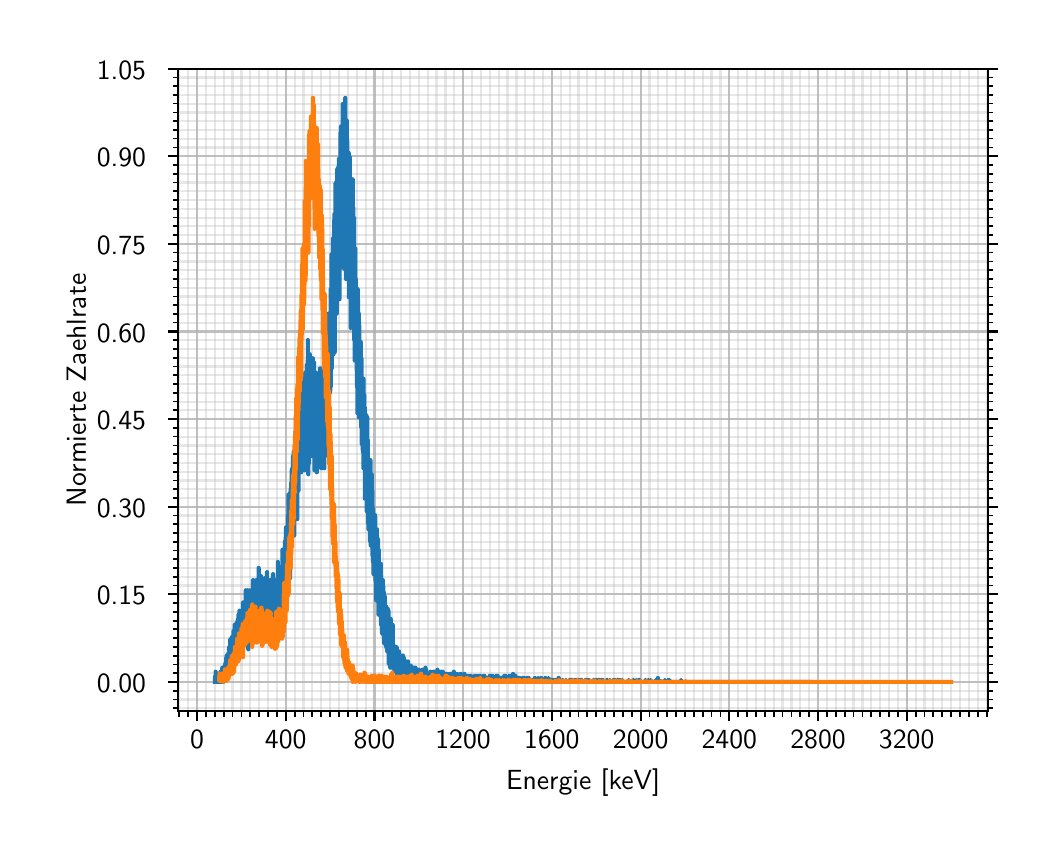 \begingroup%
\makeatletter%
\begin{pgfpicture}%
\pgfpathrectangle{\pgfpointorigin}{\pgfqpoint{5.0in}{4.0in}}%
\pgfusepath{use as bounding box, clip}%
\begin{pgfscope}%
\pgfsetbuttcap%
\pgfsetmiterjoin%
\definecolor{currentfill}{rgb}{1.0,1.0,1.0}%
\pgfsetfillcolor{currentfill}%
\pgfsetlinewidth{0.0pt}%
\definecolor{currentstroke}{rgb}{1.0,1.0,1.0}%
\pgfsetstrokecolor{currentstroke}%
\pgfsetdash{}{0pt}%
\pgfpathmoveto{\pgfqpoint{0.0in}{0.0in}}%
\pgfpathlineto{\pgfqpoint{5.0in}{0.0in}}%
\pgfpathlineto{\pgfqpoint{5.0in}{4.0in}}%
\pgfpathlineto{\pgfqpoint{0.0in}{4.0in}}%
\pgfpathclose%
\pgfusepath{fill}%
\end{pgfscope}%
\begin{pgfscope}%
\pgfsetbuttcap%
\pgfsetmiterjoin%
\definecolor{currentfill}{rgb}{1.0,1.0,1.0}%
\pgfsetfillcolor{currentfill}%
\pgfsetlinewidth{0.0pt}%
\definecolor{currentstroke}{rgb}{0.0,0.0,0.0}%
\pgfsetstrokecolor{currentstroke}%
\pgfsetstrokeopacity{0.0}%
\pgfsetdash{}{0pt}%
\pgfpathmoveto{\pgfqpoint{0.753in}{0.583in}}%
\pgfpathlineto{\pgfqpoint{4.801in}{0.583in}}%
\pgfpathlineto{\pgfqpoint{4.801in}{3.795in}}%
\pgfpathlineto{\pgfqpoint{0.753in}{3.795in}}%
\pgfpathclose%
\pgfusepath{fill}%
\end{pgfscope}%
\begin{pgfscope}%
\pgfpathrectangle{\pgfqpoint{0.753in}{0.583in}}{\pgfqpoint{4.049in}{3.212in}}%
\pgfusepath{clip}%
\pgfsetrectcap%
\pgfsetroundjoin%
\pgfsetlinewidth{0.803pt}%
\definecolor{currentstroke}{rgb}{0.69,0.69,0.69}%
\pgfsetstrokecolor{currentstroke}%
\pgfsetstrokeopacity{0.8}%
\pgfsetdash{}{0pt}%
\pgfpathmoveto{\pgfqpoint{0.847in}{0.583in}}%
\pgfpathlineto{\pgfqpoint{0.847in}{3.795in}}%
\pgfusepath{stroke}%
\end{pgfscope}%
\begin{pgfscope}%
\pgfsetbuttcap%
\pgfsetroundjoin%
\definecolor{currentfill}{rgb}{0.0,0.0,0.0}%
\pgfsetfillcolor{currentfill}%
\pgfsetlinewidth{0.803pt}%
\definecolor{currentstroke}{rgb}{0.0,0.0,0.0}%
\pgfsetstrokecolor{currentstroke}%
\pgfsetdash{}{0pt}%
\pgfsys@defobject{currentmarker}{\pgfqpoint{0.0in}{-0.049in}}{\pgfqpoint{0.0in}{0.0in}}{%
\pgfpathmoveto{\pgfqpoint{0.0in}{0.0in}}%
\pgfpathlineto{\pgfqpoint{0.0in}{-0.049in}}%
\pgfusepath{stroke,fill}%
}%
\begin{pgfscope}%
\pgfsys@transformshift{0.847in}{0.583in}%
\pgfsys@useobject{currentmarker}{}%
\end{pgfscope}%
\end{pgfscope}%
\begin{pgfscope}%
\definecolor{textcolor}{rgb}{0.0,0.0,0.0}%
\pgfsetstrokecolor{textcolor}%
\pgfsetfillcolor{textcolor}%
\pgftext[x=0.847in,y=0.486in,,top]{\color{textcolor}\sffamily\fontsize{10.0}{12.0}\selectfont 0}%
\end{pgfscope}%
\begin{pgfscope}%
\pgfpathrectangle{\pgfqpoint{0.753in}{0.583in}}{\pgfqpoint{4.049in}{3.212in}}%
\pgfusepath{clip}%
\pgfsetrectcap%
\pgfsetroundjoin%
\pgfsetlinewidth{0.803pt}%
\definecolor{currentstroke}{rgb}{0.69,0.69,0.69}%
\pgfsetstrokecolor{currentstroke}%
\pgfsetstrokeopacity{0.8}%
\pgfsetdash{}{0pt}%
\pgfpathmoveto{\pgfqpoint{1.29in}{0.583in}}%
\pgfpathlineto{\pgfqpoint{1.29in}{3.795in}}%
\pgfusepath{stroke}%
\end{pgfscope}%
\begin{pgfscope}%
\pgfsetbuttcap%
\pgfsetroundjoin%
\definecolor{currentfill}{rgb}{0.0,0.0,0.0}%
\pgfsetfillcolor{currentfill}%
\pgfsetlinewidth{0.803pt}%
\definecolor{currentstroke}{rgb}{0.0,0.0,0.0}%
\pgfsetstrokecolor{currentstroke}%
\pgfsetdash{}{0pt}%
\pgfsys@defobject{currentmarker}{\pgfqpoint{0.0in}{-0.049in}}{\pgfqpoint{0.0in}{0.0in}}{%
\pgfpathmoveto{\pgfqpoint{0.0in}{0.0in}}%
\pgfpathlineto{\pgfqpoint{0.0in}{-0.049in}}%
\pgfusepath{stroke,fill}%
}%
\begin{pgfscope}%
\pgfsys@transformshift{1.29in}{0.583in}%
\pgfsys@useobject{currentmarker}{}%
\end{pgfscope}%
\end{pgfscope}%
\begin{pgfscope}%
\definecolor{textcolor}{rgb}{0.0,0.0,0.0}%
\pgfsetstrokecolor{textcolor}%
\pgfsetfillcolor{textcolor}%
\pgftext[x=1.29in,y=0.486in,,top]{\color{textcolor}\sffamily\fontsize{10.0}{12.0}\selectfont 400}%
\end{pgfscope}%
\begin{pgfscope}%
\pgfpathrectangle{\pgfqpoint{0.753in}{0.583in}}{\pgfqpoint{4.049in}{3.212in}}%
\pgfusepath{clip}%
\pgfsetrectcap%
\pgfsetroundjoin%
\pgfsetlinewidth{0.803pt}%
\definecolor{currentstroke}{rgb}{0.69,0.69,0.69}%
\pgfsetstrokecolor{currentstroke}%
\pgfsetstrokeopacity{0.8}%
\pgfsetdash{}{0pt}%
\pgfpathmoveto{\pgfqpoint{1.734in}{0.583in}}%
\pgfpathlineto{\pgfqpoint{1.734in}{3.795in}}%
\pgfusepath{stroke}%
\end{pgfscope}%
\begin{pgfscope}%
\pgfsetbuttcap%
\pgfsetroundjoin%
\definecolor{currentfill}{rgb}{0.0,0.0,0.0}%
\pgfsetfillcolor{currentfill}%
\pgfsetlinewidth{0.803pt}%
\definecolor{currentstroke}{rgb}{0.0,0.0,0.0}%
\pgfsetstrokecolor{currentstroke}%
\pgfsetdash{}{0pt}%
\pgfsys@defobject{currentmarker}{\pgfqpoint{0.0in}{-0.049in}}{\pgfqpoint{0.0in}{0.0in}}{%
\pgfpathmoveto{\pgfqpoint{0.0in}{0.0in}}%
\pgfpathlineto{\pgfqpoint{0.0in}{-0.049in}}%
\pgfusepath{stroke,fill}%
}%
\begin{pgfscope}%
\pgfsys@transformshift{1.734in}{0.583in}%
\pgfsys@useobject{currentmarker}{}%
\end{pgfscope}%
\end{pgfscope}%
\begin{pgfscope}%
\definecolor{textcolor}{rgb}{0.0,0.0,0.0}%
\pgfsetstrokecolor{textcolor}%
\pgfsetfillcolor{textcolor}%
\pgftext[x=1.734in,y=0.486in,,top]{\color{textcolor}\sffamily\fontsize{10.0}{12.0}\selectfont 800}%
\end{pgfscope}%
\begin{pgfscope}%
\pgfpathrectangle{\pgfqpoint{0.753in}{0.583in}}{\pgfqpoint{4.049in}{3.212in}}%
\pgfusepath{clip}%
\pgfsetrectcap%
\pgfsetroundjoin%
\pgfsetlinewidth{0.803pt}%
\definecolor{currentstroke}{rgb}{0.69,0.69,0.69}%
\pgfsetstrokecolor{currentstroke}%
\pgfsetstrokeopacity{0.8}%
\pgfsetdash{}{0pt}%
\pgfpathmoveto{\pgfqpoint{2.177in}{0.583in}}%
\pgfpathlineto{\pgfqpoint{2.177in}{3.795in}}%
\pgfusepath{stroke}%
\end{pgfscope}%
\begin{pgfscope}%
\pgfsetbuttcap%
\pgfsetroundjoin%
\definecolor{currentfill}{rgb}{0.0,0.0,0.0}%
\pgfsetfillcolor{currentfill}%
\pgfsetlinewidth{0.803pt}%
\definecolor{currentstroke}{rgb}{0.0,0.0,0.0}%
\pgfsetstrokecolor{currentstroke}%
\pgfsetdash{}{0pt}%
\pgfsys@defobject{currentmarker}{\pgfqpoint{0.0in}{-0.049in}}{\pgfqpoint{0.0in}{0.0in}}{%
\pgfpathmoveto{\pgfqpoint{0.0in}{0.0in}}%
\pgfpathlineto{\pgfqpoint{0.0in}{-0.049in}}%
\pgfusepath{stroke,fill}%
}%
\begin{pgfscope}%
\pgfsys@transformshift{2.177in}{0.583in}%
\pgfsys@useobject{currentmarker}{}%
\end{pgfscope}%
\end{pgfscope}%
\begin{pgfscope}%
\definecolor{textcolor}{rgb}{0.0,0.0,0.0}%
\pgfsetstrokecolor{textcolor}%
\pgfsetfillcolor{textcolor}%
\pgftext[x=2.177in,y=0.486in,,top]{\color{textcolor}\sffamily\fontsize{10.0}{12.0}\selectfont 1200}%
\end{pgfscope}%
\begin{pgfscope}%
\pgfpathrectangle{\pgfqpoint{0.753in}{0.583in}}{\pgfqpoint{4.049in}{3.212in}}%
\pgfusepath{clip}%
\pgfsetrectcap%
\pgfsetroundjoin%
\pgfsetlinewidth{0.803pt}%
\definecolor{currentstroke}{rgb}{0.69,0.69,0.69}%
\pgfsetstrokecolor{currentstroke}%
\pgfsetstrokeopacity{0.8}%
\pgfsetdash{}{0pt}%
\pgfpathmoveto{\pgfqpoint{2.621in}{0.583in}}%
\pgfpathlineto{\pgfqpoint{2.621in}{3.795in}}%
\pgfusepath{stroke}%
\end{pgfscope}%
\begin{pgfscope}%
\pgfsetbuttcap%
\pgfsetroundjoin%
\definecolor{currentfill}{rgb}{0.0,0.0,0.0}%
\pgfsetfillcolor{currentfill}%
\pgfsetlinewidth{0.803pt}%
\definecolor{currentstroke}{rgb}{0.0,0.0,0.0}%
\pgfsetstrokecolor{currentstroke}%
\pgfsetdash{}{0pt}%
\pgfsys@defobject{currentmarker}{\pgfqpoint{0.0in}{-0.049in}}{\pgfqpoint{0.0in}{0.0in}}{%
\pgfpathmoveto{\pgfqpoint{0.0in}{0.0in}}%
\pgfpathlineto{\pgfqpoint{0.0in}{-0.049in}}%
\pgfusepath{stroke,fill}%
}%
\begin{pgfscope}%
\pgfsys@transformshift{2.621in}{0.583in}%
\pgfsys@useobject{currentmarker}{}%
\end{pgfscope}%
\end{pgfscope}%
\begin{pgfscope}%
\definecolor{textcolor}{rgb}{0.0,0.0,0.0}%
\pgfsetstrokecolor{textcolor}%
\pgfsetfillcolor{textcolor}%
\pgftext[x=2.621in,y=0.486in,,top]{\color{textcolor}\sffamily\fontsize{10.0}{12.0}\selectfont 1600}%
\end{pgfscope}%
\begin{pgfscope}%
\pgfpathrectangle{\pgfqpoint{0.753in}{0.583in}}{\pgfqpoint{4.049in}{3.212in}}%
\pgfusepath{clip}%
\pgfsetrectcap%
\pgfsetroundjoin%
\pgfsetlinewidth{0.803pt}%
\definecolor{currentstroke}{rgb}{0.69,0.69,0.69}%
\pgfsetstrokecolor{currentstroke}%
\pgfsetstrokeopacity{0.8}%
\pgfsetdash{}{0pt}%
\pgfpathmoveto{\pgfqpoint{3.065in}{0.583in}}%
\pgfpathlineto{\pgfqpoint{3.065in}{3.795in}}%
\pgfusepath{stroke}%
\end{pgfscope}%
\begin{pgfscope}%
\pgfsetbuttcap%
\pgfsetroundjoin%
\definecolor{currentfill}{rgb}{0.0,0.0,0.0}%
\pgfsetfillcolor{currentfill}%
\pgfsetlinewidth{0.803pt}%
\definecolor{currentstroke}{rgb}{0.0,0.0,0.0}%
\pgfsetstrokecolor{currentstroke}%
\pgfsetdash{}{0pt}%
\pgfsys@defobject{currentmarker}{\pgfqpoint{0.0in}{-0.049in}}{\pgfqpoint{0.0in}{0.0in}}{%
\pgfpathmoveto{\pgfqpoint{0.0in}{0.0in}}%
\pgfpathlineto{\pgfqpoint{0.0in}{-0.049in}}%
\pgfusepath{stroke,fill}%
}%
\begin{pgfscope}%
\pgfsys@transformshift{3.065in}{0.583in}%
\pgfsys@useobject{currentmarker}{}%
\end{pgfscope}%
\end{pgfscope}%
\begin{pgfscope}%
\definecolor{textcolor}{rgb}{0.0,0.0,0.0}%
\pgfsetstrokecolor{textcolor}%
\pgfsetfillcolor{textcolor}%
\pgftext[x=3.065in,y=0.486in,,top]{\color{textcolor}\sffamily\fontsize{10.0}{12.0}\selectfont 2000}%
\end{pgfscope}%
\begin{pgfscope}%
\pgfpathrectangle{\pgfqpoint{0.753in}{0.583in}}{\pgfqpoint{4.049in}{3.212in}}%
\pgfusepath{clip}%
\pgfsetrectcap%
\pgfsetroundjoin%
\pgfsetlinewidth{0.803pt}%
\definecolor{currentstroke}{rgb}{0.69,0.69,0.69}%
\pgfsetstrokecolor{currentstroke}%
\pgfsetstrokeopacity{0.8}%
\pgfsetdash{}{0pt}%
\pgfpathmoveto{\pgfqpoint{3.508in}{0.583in}}%
\pgfpathlineto{\pgfqpoint{3.508in}{3.795in}}%
\pgfusepath{stroke}%
\end{pgfscope}%
\begin{pgfscope}%
\pgfsetbuttcap%
\pgfsetroundjoin%
\definecolor{currentfill}{rgb}{0.0,0.0,0.0}%
\pgfsetfillcolor{currentfill}%
\pgfsetlinewidth{0.803pt}%
\definecolor{currentstroke}{rgb}{0.0,0.0,0.0}%
\pgfsetstrokecolor{currentstroke}%
\pgfsetdash{}{0pt}%
\pgfsys@defobject{currentmarker}{\pgfqpoint{0.0in}{-0.049in}}{\pgfqpoint{0.0in}{0.0in}}{%
\pgfpathmoveto{\pgfqpoint{0.0in}{0.0in}}%
\pgfpathlineto{\pgfqpoint{0.0in}{-0.049in}}%
\pgfusepath{stroke,fill}%
}%
\begin{pgfscope}%
\pgfsys@transformshift{3.508in}{0.583in}%
\pgfsys@useobject{currentmarker}{}%
\end{pgfscope}%
\end{pgfscope}%
\begin{pgfscope}%
\definecolor{textcolor}{rgb}{0.0,0.0,0.0}%
\pgfsetstrokecolor{textcolor}%
\pgfsetfillcolor{textcolor}%
\pgftext[x=3.508in,y=0.486in,,top]{\color{textcolor}\sffamily\fontsize{10.0}{12.0}\selectfont 2400}%
\end{pgfscope}%
\begin{pgfscope}%
\pgfpathrectangle{\pgfqpoint{0.753in}{0.583in}}{\pgfqpoint{4.049in}{3.212in}}%
\pgfusepath{clip}%
\pgfsetrectcap%
\pgfsetroundjoin%
\pgfsetlinewidth{0.803pt}%
\definecolor{currentstroke}{rgb}{0.69,0.69,0.69}%
\pgfsetstrokecolor{currentstroke}%
\pgfsetstrokeopacity{0.8}%
\pgfsetdash{}{0pt}%
\pgfpathmoveto{\pgfqpoint{3.952in}{0.583in}}%
\pgfpathlineto{\pgfqpoint{3.952in}{3.795in}}%
\pgfusepath{stroke}%
\end{pgfscope}%
\begin{pgfscope}%
\pgfsetbuttcap%
\pgfsetroundjoin%
\definecolor{currentfill}{rgb}{0.0,0.0,0.0}%
\pgfsetfillcolor{currentfill}%
\pgfsetlinewidth{0.803pt}%
\definecolor{currentstroke}{rgb}{0.0,0.0,0.0}%
\pgfsetstrokecolor{currentstroke}%
\pgfsetdash{}{0pt}%
\pgfsys@defobject{currentmarker}{\pgfqpoint{0.0in}{-0.049in}}{\pgfqpoint{0.0in}{0.0in}}{%
\pgfpathmoveto{\pgfqpoint{0.0in}{0.0in}}%
\pgfpathlineto{\pgfqpoint{0.0in}{-0.049in}}%
\pgfusepath{stroke,fill}%
}%
\begin{pgfscope}%
\pgfsys@transformshift{3.952in}{0.583in}%
\pgfsys@useobject{currentmarker}{}%
\end{pgfscope}%
\end{pgfscope}%
\begin{pgfscope}%
\definecolor{textcolor}{rgb}{0.0,0.0,0.0}%
\pgfsetstrokecolor{textcolor}%
\pgfsetfillcolor{textcolor}%
\pgftext[x=3.952in,y=0.486in,,top]{\color{textcolor}\sffamily\fontsize{10.0}{12.0}\selectfont 2800}%
\end{pgfscope}%
\begin{pgfscope}%
\pgfpathrectangle{\pgfqpoint{0.753in}{0.583in}}{\pgfqpoint{4.049in}{3.212in}}%
\pgfusepath{clip}%
\pgfsetrectcap%
\pgfsetroundjoin%
\pgfsetlinewidth{0.803pt}%
\definecolor{currentstroke}{rgb}{0.69,0.69,0.69}%
\pgfsetstrokecolor{currentstroke}%
\pgfsetstrokeopacity{0.8}%
\pgfsetdash{}{0pt}%
\pgfpathmoveto{\pgfqpoint{4.395in}{0.583in}}%
\pgfpathlineto{\pgfqpoint{4.395in}{3.795in}}%
\pgfusepath{stroke}%
\end{pgfscope}%
\begin{pgfscope}%
\pgfsetbuttcap%
\pgfsetroundjoin%
\definecolor{currentfill}{rgb}{0.0,0.0,0.0}%
\pgfsetfillcolor{currentfill}%
\pgfsetlinewidth{0.803pt}%
\definecolor{currentstroke}{rgb}{0.0,0.0,0.0}%
\pgfsetstrokecolor{currentstroke}%
\pgfsetdash{}{0pt}%
\pgfsys@defobject{currentmarker}{\pgfqpoint{0.0in}{-0.049in}}{\pgfqpoint{0.0in}{0.0in}}{%
\pgfpathmoveto{\pgfqpoint{0.0in}{0.0in}}%
\pgfpathlineto{\pgfqpoint{0.0in}{-0.049in}}%
\pgfusepath{stroke,fill}%
}%
\begin{pgfscope}%
\pgfsys@transformshift{4.395in}{0.583in}%
\pgfsys@useobject{currentmarker}{}%
\end{pgfscope}%
\end{pgfscope}%
\begin{pgfscope}%
\definecolor{textcolor}{rgb}{0.0,0.0,0.0}%
\pgfsetstrokecolor{textcolor}%
\pgfsetfillcolor{textcolor}%
\pgftext[x=4.395in,y=0.486in,,top]{\color{textcolor}\sffamily\fontsize{10.0}{12.0}\selectfont 3200}%
\end{pgfscope}%
\begin{pgfscope}%
\pgfpathrectangle{\pgfqpoint{0.753in}{0.583in}}{\pgfqpoint{4.049in}{3.212in}}%
\pgfusepath{clip}%
\pgfsetrectcap%
\pgfsetroundjoin%
\pgfsetlinewidth{0.803pt}%
\definecolor{currentstroke}{rgb}{0.69,0.69,0.69}%
\pgfsetstrokecolor{currentstroke}%
\pgfsetstrokeopacity{0.3}%
\pgfsetdash{}{0pt}%
\pgfpathmoveto{\pgfqpoint{0.758in}{0.583in}}%
\pgfpathlineto{\pgfqpoint{0.758in}{3.795in}}%
\pgfusepath{stroke}%
\end{pgfscope}%
\begin{pgfscope}%
\pgfsetbuttcap%
\pgfsetroundjoin%
\definecolor{currentfill}{rgb}{0.0,0.0,0.0}%
\pgfsetfillcolor{currentfill}%
\pgfsetlinewidth{0.602pt}%
\definecolor{currentstroke}{rgb}{0.0,0.0,0.0}%
\pgfsetstrokecolor{currentstroke}%
\pgfsetdash{}{0pt}%
\pgfsys@defobject{currentmarker}{\pgfqpoint{0.0in}{-0.028in}}{\pgfqpoint{0.0in}{0.0in}}{%
\pgfpathmoveto{\pgfqpoint{0.0in}{0.0in}}%
\pgfpathlineto{\pgfqpoint{0.0in}{-0.028in}}%
\pgfusepath{stroke,fill}%
}%
\begin{pgfscope}%
\pgfsys@transformshift{0.758in}{0.583in}%
\pgfsys@useobject{currentmarker}{}%
\end{pgfscope}%
\end{pgfscope}%
\begin{pgfscope}%
\pgfpathrectangle{\pgfqpoint{0.753in}{0.583in}}{\pgfqpoint{4.049in}{3.212in}}%
\pgfusepath{clip}%
\pgfsetrectcap%
\pgfsetroundjoin%
\pgfsetlinewidth{0.803pt}%
\definecolor{currentstroke}{rgb}{0.69,0.69,0.69}%
\pgfsetstrokecolor{currentstroke}%
\pgfsetstrokeopacity{0.3}%
\pgfsetdash{}{0pt}%
\pgfpathmoveto{\pgfqpoint{0.802in}{0.583in}}%
\pgfpathlineto{\pgfqpoint{0.802in}{3.795in}}%
\pgfusepath{stroke}%
\end{pgfscope}%
\begin{pgfscope}%
\pgfsetbuttcap%
\pgfsetroundjoin%
\definecolor{currentfill}{rgb}{0.0,0.0,0.0}%
\pgfsetfillcolor{currentfill}%
\pgfsetlinewidth{0.602pt}%
\definecolor{currentstroke}{rgb}{0.0,0.0,0.0}%
\pgfsetstrokecolor{currentstroke}%
\pgfsetdash{}{0pt}%
\pgfsys@defobject{currentmarker}{\pgfqpoint{0.0in}{-0.028in}}{\pgfqpoint{0.0in}{0.0in}}{%
\pgfpathmoveto{\pgfqpoint{0.0in}{0.0in}}%
\pgfpathlineto{\pgfqpoint{0.0in}{-0.028in}}%
\pgfusepath{stroke,fill}%
}%
\begin{pgfscope}%
\pgfsys@transformshift{0.802in}{0.583in}%
\pgfsys@useobject{currentmarker}{}%
\end{pgfscope}%
\end{pgfscope}%
\begin{pgfscope}%
\pgfpathrectangle{\pgfqpoint{0.753in}{0.583in}}{\pgfqpoint{4.049in}{3.212in}}%
\pgfusepath{clip}%
\pgfsetrectcap%
\pgfsetroundjoin%
\pgfsetlinewidth{0.803pt}%
\definecolor{currentstroke}{rgb}{0.69,0.69,0.69}%
\pgfsetstrokecolor{currentstroke}%
\pgfsetstrokeopacity{0.3}%
\pgfsetdash{}{0pt}%
\pgfpathmoveto{\pgfqpoint{0.891in}{0.583in}}%
\pgfpathlineto{\pgfqpoint{0.891in}{3.795in}}%
\pgfusepath{stroke}%
\end{pgfscope}%
\begin{pgfscope}%
\pgfsetbuttcap%
\pgfsetroundjoin%
\definecolor{currentfill}{rgb}{0.0,0.0,0.0}%
\pgfsetfillcolor{currentfill}%
\pgfsetlinewidth{0.602pt}%
\definecolor{currentstroke}{rgb}{0.0,0.0,0.0}%
\pgfsetstrokecolor{currentstroke}%
\pgfsetdash{}{0pt}%
\pgfsys@defobject{currentmarker}{\pgfqpoint{0.0in}{-0.028in}}{\pgfqpoint{0.0in}{0.0in}}{%
\pgfpathmoveto{\pgfqpoint{0.0in}{0.0in}}%
\pgfpathlineto{\pgfqpoint{0.0in}{-0.028in}}%
\pgfusepath{stroke,fill}%
}%
\begin{pgfscope}%
\pgfsys@transformshift{0.891in}{0.583in}%
\pgfsys@useobject{currentmarker}{}%
\end{pgfscope}%
\end{pgfscope}%
\begin{pgfscope}%
\pgfpathrectangle{\pgfqpoint{0.753in}{0.583in}}{\pgfqpoint{4.049in}{3.212in}}%
\pgfusepath{clip}%
\pgfsetrectcap%
\pgfsetroundjoin%
\pgfsetlinewidth{0.803pt}%
\definecolor{currentstroke}{rgb}{0.69,0.69,0.69}%
\pgfsetstrokecolor{currentstroke}%
\pgfsetstrokeopacity{0.3}%
\pgfsetdash{}{0pt}%
\pgfpathmoveto{\pgfqpoint{0.935in}{0.583in}}%
\pgfpathlineto{\pgfqpoint{0.935in}{3.795in}}%
\pgfusepath{stroke}%
\end{pgfscope}%
\begin{pgfscope}%
\pgfsetbuttcap%
\pgfsetroundjoin%
\definecolor{currentfill}{rgb}{0.0,0.0,0.0}%
\pgfsetfillcolor{currentfill}%
\pgfsetlinewidth{0.602pt}%
\definecolor{currentstroke}{rgb}{0.0,0.0,0.0}%
\pgfsetstrokecolor{currentstroke}%
\pgfsetdash{}{0pt}%
\pgfsys@defobject{currentmarker}{\pgfqpoint{0.0in}{-0.028in}}{\pgfqpoint{0.0in}{0.0in}}{%
\pgfpathmoveto{\pgfqpoint{0.0in}{0.0in}}%
\pgfpathlineto{\pgfqpoint{0.0in}{-0.028in}}%
\pgfusepath{stroke,fill}%
}%
\begin{pgfscope}%
\pgfsys@transformshift{0.935in}{0.583in}%
\pgfsys@useobject{currentmarker}{}%
\end{pgfscope}%
\end{pgfscope}%
\begin{pgfscope}%
\pgfpathrectangle{\pgfqpoint{0.753in}{0.583in}}{\pgfqpoint{4.049in}{3.212in}}%
\pgfusepath{clip}%
\pgfsetrectcap%
\pgfsetroundjoin%
\pgfsetlinewidth{0.803pt}%
\definecolor{currentstroke}{rgb}{0.69,0.69,0.69}%
\pgfsetstrokecolor{currentstroke}%
\pgfsetstrokeopacity{0.3}%
\pgfsetdash{}{0pt}%
\pgfpathmoveto{\pgfqpoint{0.98in}{0.583in}}%
\pgfpathlineto{\pgfqpoint{0.98in}{3.795in}}%
\pgfusepath{stroke}%
\end{pgfscope}%
\begin{pgfscope}%
\pgfsetbuttcap%
\pgfsetroundjoin%
\definecolor{currentfill}{rgb}{0.0,0.0,0.0}%
\pgfsetfillcolor{currentfill}%
\pgfsetlinewidth{0.602pt}%
\definecolor{currentstroke}{rgb}{0.0,0.0,0.0}%
\pgfsetstrokecolor{currentstroke}%
\pgfsetdash{}{0pt}%
\pgfsys@defobject{currentmarker}{\pgfqpoint{0.0in}{-0.028in}}{\pgfqpoint{0.0in}{0.0in}}{%
\pgfpathmoveto{\pgfqpoint{0.0in}{0.0in}}%
\pgfpathlineto{\pgfqpoint{0.0in}{-0.028in}}%
\pgfusepath{stroke,fill}%
}%
\begin{pgfscope}%
\pgfsys@transformshift{0.98in}{0.583in}%
\pgfsys@useobject{currentmarker}{}%
\end{pgfscope}%
\end{pgfscope}%
\begin{pgfscope}%
\pgfpathrectangle{\pgfqpoint{0.753in}{0.583in}}{\pgfqpoint{4.049in}{3.212in}}%
\pgfusepath{clip}%
\pgfsetrectcap%
\pgfsetroundjoin%
\pgfsetlinewidth{0.803pt}%
\definecolor{currentstroke}{rgb}{0.69,0.69,0.69}%
\pgfsetstrokecolor{currentstroke}%
\pgfsetstrokeopacity{0.3}%
\pgfsetdash{}{0pt}%
\pgfpathmoveto{\pgfqpoint{1.024in}{0.583in}}%
\pgfpathlineto{\pgfqpoint{1.024in}{3.795in}}%
\pgfusepath{stroke}%
\end{pgfscope}%
\begin{pgfscope}%
\pgfsetbuttcap%
\pgfsetroundjoin%
\definecolor{currentfill}{rgb}{0.0,0.0,0.0}%
\pgfsetfillcolor{currentfill}%
\pgfsetlinewidth{0.602pt}%
\definecolor{currentstroke}{rgb}{0.0,0.0,0.0}%
\pgfsetstrokecolor{currentstroke}%
\pgfsetdash{}{0pt}%
\pgfsys@defobject{currentmarker}{\pgfqpoint{0.0in}{-0.028in}}{\pgfqpoint{0.0in}{0.0in}}{%
\pgfpathmoveto{\pgfqpoint{0.0in}{0.0in}}%
\pgfpathlineto{\pgfqpoint{0.0in}{-0.028in}}%
\pgfusepath{stroke,fill}%
}%
\begin{pgfscope}%
\pgfsys@transformshift{1.024in}{0.583in}%
\pgfsys@useobject{currentmarker}{}%
\end{pgfscope}%
\end{pgfscope}%
\begin{pgfscope}%
\pgfpathrectangle{\pgfqpoint{0.753in}{0.583in}}{\pgfqpoint{4.049in}{3.212in}}%
\pgfusepath{clip}%
\pgfsetrectcap%
\pgfsetroundjoin%
\pgfsetlinewidth{0.803pt}%
\definecolor{currentstroke}{rgb}{0.69,0.69,0.69}%
\pgfsetstrokecolor{currentstroke}%
\pgfsetstrokeopacity{0.3}%
\pgfsetdash{}{0pt}%
\pgfpathmoveto{\pgfqpoint{1.069in}{0.583in}}%
\pgfpathlineto{\pgfqpoint{1.069in}{3.795in}}%
\pgfusepath{stroke}%
\end{pgfscope}%
\begin{pgfscope}%
\pgfsetbuttcap%
\pgfsetroundjoin%
\definecolor{currentfill}{rgb}{0.0,0.0,0.0}%
\pgfsetfillcolor{currentfill}%
\pgfsetlinewidth{0.602pt}%
\definecolor{currentstroke}{rgb}{0.0,0.0,0.0}%
\pgfsetstrokecolor{currentstroke}%
\pgfsetdash{}{0pt}%
\pgfsys@defobject{currentmarker}{\pgfqpoint{0.0in}{-0.028in}}{\pgfqpoint{0.0in}{0.0in}}{%
\pgfpathmoveto{\pgfqpoint{0.0in}{0.0in}}%
\pgfpathlineto{\pgfqpoint{0.0in}{-0.028in}}%
\pgfusepath{stroke,fill}%
}%
\begin{pgfscope}%
\pgfsys@transformshift{1.069in}{0.583in}%
\pgfsys@useobject{currentmarker}{}%
\end{pgfscope}%
\end{pgfscope}%
\begin{pgfscope}%
\pgfpathrectangle{\pgfqpoint{0.753in}{0.583in}}{\pgfqpoint{4.049in}{3.212in}}%
\pgfusepath{clip}%
\pgfsetrectcap%
\pgfsetroundjoin%
\pgfsetlinewidth{0.803pt}%
\definecolor{currentstroke}{rgb}{0.69,0.69,0.69}%
\pgfsetstrokecolor{currentstroke}%
\pgfsetstrokeopacity{0.3}%
\pgfsetdash{}{0pt}%
\pgfpathmoveto{\pgfqpoint{1.113in}{0.583in}}%
\pgfpathlineto{\pgfqpoint{1.113in}{3.795in}}%
\pgfusepath{stroke}%
\end{pgfscope}%
\begin{pgfscope}%
\pgfsetbuttcap%
\pgfsetroundjoin%
\definecolor{currentfill}{rgb}{0.0,0.0,0.0}%
\pgfsetfillcolor{currentfill}%
\pgfsetlinewidth{0.602pt}%
\definecolor{currentstroke}{rgb}{0.0,0.0,0.0}%
\pgfsetstrokecolor{currentstroke}%
\pgfsetdash{}{0pt}%
\pgfsys@defobject{currentmarker}{\pgfqpoint{0.0in}{-0.028in}}{\pgfqpoint{0.0in}{0.0in}}{%
\pgfpathmoveto{\pgfqpoint{0.0in}{0.0in}}%
\pgfpathlineto{\pgfqpoint{0.0in}{-0.028in}}%
\pgfusepath{stroke,fill}%
}%
\begin{pgfscope}%
\pgfsys@transformshift{1.113in}{0.583in}%
\pgfsys@useobject{currentmarker}{}%
\end{pgfscope}%
\end{pgfscope}%
\begin{pgfscope}%
\pgfpathrectangle{\pgfqpoint{0.753in}{0.583in}}{\pgfqpoint{4.049in}{3.212in}}%
\pgfusepath{clip}%
\pgfsetrectcap%
\pgfsetroundjoin%
\pgfsetlinewidth{0.803pt}%
\definecolor{currentstroke}{rgb}{0.69,0.69,0.69}%
\pgfsetstrokecolor{currentstroke}%
\pgfsetstrokeopacity{0.3}%
\pgfsetdash{}{0pt}%
\pgfpathmoveto{\pgfqpoint{1.157in}{0.583in}}%
\pgfpathlineto{\pgfqpoint{1.157in}{3.795in}}%
\pgfusepath{stroke}%
\end{pgfscope}%
\begin{pgfscope}%
\pgfsetbuttcap%
\pgfsetroundjoin%
\definecolor{currentfill}{rgb}{0.0,0.0,0.0}%
\pgfsetfillcolor{currentfill}%
\pgfsetlinewidth{0.602pt}%
\definecolor{currentstroke}{rgb}{0.0,0.0,0.0}%
\pgfsetstrokecolor{currentstroke}%
\pgfsetdash{}{0pt}%
\pgfsys@defobject{currentmarker}{\pgfqpoint{0.0in}{-0.028in}}{\pgfqpoint{0.0in}{0.0in}}{%
\pgfpathmoveto{\pgfqpoint{0.0in}{0.0in}}%
\pgfpathlineto{\pgfqpoint{0.0in}{-0.028in}}%
\pgfusepath{stroke,fill}%
}%
\begin{pgfscope}%
\pgfsys@transformshift{1.157in}{0.583in}%
\pgfsys@useobject{currentmarker}{}%
\end{pgfscope}%
\end{pgfscope}%
\begin{pgfscope}%
\pgfpathrectangle{\pgfqpoint{0.753in}{0.583in}}{\pgfqpoint{4.049in}{3.212in}}%
\pgfusepath{clip}%
\pgfsetrectcap%
\pgfsetroundjoin%
\pgfsetlinewidth{0.803pt}%
\definecolor{currentstroke}{rgb}{0.69,0.69,0.69}%
\pgfsetstrokecolor{currentstroke}%
\pgfsetstrokeopacity{0.3}%
\pgfsetdash{}{0pt}%
\pgfpathmoveto{\pgfqpoint{1.202in}{0.583in}}%
\pgfpathlineto{\pgfqpoint{1.202in}{3.795in}}%
\pgfusepath{stroke}%
\end{pgfscope}%
\begin{pgfscope}%
\pgfsetbuttcap%
\pgfsetroundjoin%
\definecolor{currentfill}{rgb}{0.0,0.0,0.0}%
\pgfsetfillcolor{currentfill}%
\pgfsetlinewidth{0.602pt}%
\definecolor{currentstroke}{rgb}{0.0,0.0,0.0}%
\pgfsetstrokecolor{currentstroke}%
\pgfsetdash{}{0pt}%
\pgfsys@defobject{currentmarker}{\pgfqpoint{0.0in}{-0.028in}}{\pgfqpoint{0.0in}{0.0in}}{%
\pgfpathmoveto{\pgfqpoint{0.0in}{0.0in}}%
\pgfpathlineto{\pgfqpoint{0.0in}{-0.028in}}%
\pgfusepath{stroke,fill}%
}%
\begin{pgfscope}%
\pgfsys@transformshift{1.202in}{0.583in}%
\pgfsys@useobject{currentmarker}{}%
\end{pgfscope}%
\end{pgfscope}%
\begin{pgfscope}%
\pgfpathrectangle{\pgfqpoint{0.753in}{0.583in}}{\pgfqpoint{4.049in}{3.212in}}%
\pgfusepath{clip}%
\pgfsetrectcap%
\pgfsetroundjoin%
\pgfsetlinewidth{0.803pt}%
\definecolor{currentstroke}{rgb}{0.69,0.69,0.69}%
\pgfsetstrokecolor{currentstroke}%
\pgfsetstrokeopacity{0.3}%
\pgfsetdash{}{0pt}%
\pgfpathmoveto{\pgfqpoint{1.246in}{0.583in}}%
\pgfpathlineto{\pgfqpoint{1.246in}{3.795in}}%
\pgfusepath{stroke}%
\end{pgfscope}%
\begin{pgfscope}%
\pgfsetbuttcap%
\pgfsetroundjoin%
\definecolor{currentfill}{rgb}{0.0,0.0,0.0}%
\pgfsetfillcolor{currentfill}%
\pgfsetlinewidth{0.602pt}%
\definecolor{currentstroke}{rgb}{0.0,0.0,0.0}%
\pgfsetstrokecolor{currentstroke}%
\pgfsetdash{}{0pt}%
\pgfsys@defobject{currentmarker}{\pgfqpoint{0.0in}{-0.028in}}{\pgfqpoint{0.0in}{0.0in}}{%
\pgfpathmoveto{\pgfqpoint{0.0in}{0.0in}}%
\pgfpathlineto{\pgfqpoint{0.0in}{-0.028in}}%
\pgfusepath{stroke,fill}%
}%
\begin{pgfscope}%
\pgfsys@transformshift{1.246in}{0.583in}%
\pgfsys@useobject{currentmarker}{}%
\end{pgfscope}%
\end{pgfscope}%
\begin{pgfscope}%
\pgfpathrectangle{\pgfqpoint{0.753in}{0.583in}}{\pgfqpoint{4.049in}{3.212in}}%
\pgfusepath{clip}%
\pgfsetrectcap%
\pgfsetroundjoin%
\pgfsetlinewidth{0.803pt}%
\definecolor{currentstroke}{rgb}{0.69,0.69,0.69}%
\pgfsetstrokecolor{currentstroke}%
\pgfsetstrokeopacity{0.3}%
\pgfsetdash{}{0pt}%
\pgfpathmoveto{\pgfqpoint{1.335in}{0.583in}}%
\pgfpathlineto{\pgfqpoint{1.335in}{3.795in}}%
\pgfusepath{stroke}%
\end{pgfscope}%
\begin{pgfscope}%
\pgfsetbuttcap%
\pgfsetroundjoin%
\definecolor{currentfill}{rgb}{0.0,0.0,0.0}%
\pgfsetfillcolor{currentfill}%
\pgfsetlinewidth{0.602pt}%
\definecolor{currentstroke}{rgb}{0.0,0.0,0.0}%
\pgfsetstrokecolor{currentstroke}%
\pgfsetdash{}{0pt}%
\pgfsys@defobject{currentmarker}{\pgfqpoint{0.0in}{-0.028in}}{\pgfqpoint{0.0in}{0.0in}}{%
\pgfpathmoveto{\pgfqpoint{0.0in}{0.0in}}%
\pgfpathlineto{\pgfqpoint{0.0in}{-0.028in}}%
\pgfusepath{stroke,fill}%
}%
\begin{pgfscope}%
\pgfsys@transformshift{1.335in}{0.583in}%
\pgfsys@useobject{currentmarker}{}%
\end{pgfscope}%
\end{pgfscope}%
\begin{pgfscope}%
\pgfpathrectangle{\pgfqpoint{0.753in}{0.583in}}{\pgfqpoint{4.049in}{3.212in}}%
\pgfusepath{clip}%
\pgfsetrectcap%
\pgfsetroundjoin%
\pgfsetlinewidth{0.803pt}%
\definecolor{currentstroke}{rgb}{0.69,0.69,0.69}%
\pgfsetstrokecolor{currentstroke}%
\pgfsetstrokeopacity{0.3}%
\pgfsetdash{}{0pt}%
\pgfpathmoveto{\pgfqpoint{1.379in}{0.583in}}%
\pgfpathlineto{\pgfqpoint{1.379in}{3.795in}}%
\pgfusepath{stroke}%
\end{pgfscope}%
\begin{pgfscope}%
\pgfsetbuttcap%
\pgfsetroundjoin%
\definecolor{currentfill}{rgb}{0.0,0.0,0.0}%
\pgfsetfillcolor{currentfill}%
\pgfsetlinewidth{0.602pt}%
\definecolor{currentstroke}{rgb}{0.0,0.0,0.0}%
\pgfsetstrokecolor{currentstroke}%
\pgfsetdash{}{0pt}%
\pgfsys@defobject{currentmarker}{\pgfqpoint{0.0in}{-0.028in}}{\pgfqpoint{0.0in}{0.0in}}{%
\pgfpathmoveto{\pgfqpoint{0.0in}{0.0in}}%
\pgfpathlineto{\pgfqpoint{0.0in}{-0.028in}}%
\pgfusepath{stroke,fill}%
}%
\begin{pgfscope}%
\pgfsys@transformshift{1.379in}{0.583in}%
\pgfsys@useobject{currentmarker}{}%
\end{pgfscope}%
\end{pgfscope}%
\begin{pgfscope}%
\pgfpathrectangle{\pgfqpoint{0.753in}{0.583in}}{\pgfqpoint{4.049in}{3.212in}}%
\pgfusepath{clip}%
\pgfsetrectcap%
\pgfsetroundjoin%
\pgfsetlinewidth{0.803pt}%
\definecolor{currentstroke}{rgb}{0.69,0.69,0.69}%
\pgfsetstrokecolor{currentstroke}%
\pgfsetstrokeopacity{0.3}%
\pgfsetdash{}{0pt}%
\pgfpathmoveto{\pgfqpoint{1.423in}{0.583in}}%
\pgfpathlineto{\pgfqpoint{1.423in}{3.795in}}%
\pgfusepath{stroke}%
\end{pgfscope}%
\begin{pgfscope}%
\pgfsetbuttcap%
\pgfsetroundjoin%
\definecolor{currentfill}{rgb}{0.0,0.0,0.0}%
\pgfsetfillcolor{currentfill}%
\pgfsetlinewidth{0.602pt}%
\definecolor{currentstroke}{rgb}{0.0,0.0,0.0}%
\pgfsetstrokecolor{currentstroke}%
\pgfsetdash{}{0pt}%
\pgfsys@defobject{currentmarker}{\pgfqpoint{0.0in}{-0.028in}}{\pgfqpoint{0.0in}{0.0in}}{%
\pgfpathmoveto{\pgfqpoint{0.0in}{0.0in}}%
\pgfpathlineto{\pgfqpoint{0.0in}{-0.028in}}%
\pgfusepath{stroke,fill}%
}%
\begin{pgfscope}%
\pgfsys@transformshift{1.423in}{0.583in}%
\pgfsys@useobject{currentmarker}{}%
\end{pgfscope}%
\end{pgfscope}%
\begin{pgfscope}%
\pgfpathrectangle{\pgfqpoint{0.753in}{0.583in}}{\pgfqpoint{4.049in}{3.212in}}%
\pgfusepath{clip}%
\pgfsetrectcap%
\pgfsetroundjoin%
\pgfsetlinewidth{0.803pt}%
\definecolor{currentstroke}{rgb}{0.69,0.69,0.69}%
\pgfsetstrokecolor{currentstroke}%
\pgfsetstrokeopacity{0.3}%
\pgfsetdash{}{0pt}%
\pgfpathmoveto{\pgfqpoint{1.468in}{0.583in}}%
\pgfpathlineto{\pgfqpoint{1.468in}{3.795in}}%
\pgfusepath{stroke}%
\end{pgfscope}%
\begin{pgfscope}%
\pgfsetbuttcap%
\pgfsetroundjoin%
\definecolor{currentfill}{rgb}{0.0,0.0,0.0}%
\pgfsetfillcolor{currentfill}%
\pgfsetlinewidth{0.602pt}%
\definecolor{currentstroke}{rgb}{0.0,0.0,0.0}%
\pgfsetstrokecolor{currentstroke}%
\pgfsetdash{}{0pt}%
\pgfsys@defobject{currentmarker}{\pgfqpoint{0.0in}{-0.028in}}{\pgfqpoint{0.0in}{0.0in}}{%
\pgfpathmoveto{\pgfqpoint{0.0in}{0.0in}}%
\pgfpathlineto{\pgfqpoint{0.0in}{-0.028in}}%
\pgfusepath{stroke,fill}%
}%
\begin{pgfscope}%
\pgfsys@transformshift{1.468in}{0.583in}%
\pgfsys@useobject{currentmarker}{}%
\end{pgfscope}%
\end{pgfscope}%
\begin{pgfscope}%
\pgfpathrectangle{\pgfqpoint{0.753in}{0.583in}}{\pgfqpoint{4.049in}{3.212in}}%
\pgfusepath{clip}%
\pgfsetrectcap%
\pgfsetroundjoin%
\pgfsetlinewidth{0.803pt}%
\definecolor{currentstroke}{rgb}{0.69,0.69,0.69}%
\pgfsetstrokecolor{currentstroke}%
\pgfsetstrokeopacity{0.3}%
\pgfsetdash{}{0pt}%
\pgfpathmoveto{\pgfqpoint{1.512in}{0.583in}}%
\pgfpathlineto{\pgfqpoint{1.512in}{3.795in}}%
\pgfusepath{stroke}%
\end{pgfscope}%
\begin{pgfscope}%
\pgfsetbuttcap%
\pgfsetroundjoin%
\definecolor{currentfill}{rgb}{0.0,0.0,0.0}%
\pgfsetfillcolor{currentfill}%
\pgfsetlinewidth{0.602pt}%
\definecolor{currentstroke}{rgb}{0.0,0.0,0.0}%
\pgfsetstrokecolor{currentstroke}%
\pgfsetdash{}{0pt}%
\pgfsys@defobject{currentmarker}{\pgfqpoint{0.0in}{-0.028in}}{\pgfqpoint{0.0in}{0.0in}}{%
\pgfpathmoveto{\pgfqpoint{0.0in}{0.0in}}%
\pgfpathlineto{\pgfqpoint{0.0in}{-0.028in}}%
\pgfusepath{stroke,fill}%
}%
\begin{pgfscope}%
\pgfsys@transformshift{1.512in}{0.583in}%
\pgfsys@useobject{currentmarker}{}%
\end{pgfscope}%
\end{pgfscope}%
\begin{pgfscope}%
\pgfpathrectangle{\pgfqpoint{0.753in}{0.583in}}{\pgfqpoint{4.049in}{3.212in}}%
\pgfusepath{clip}%
\pgfsetrectcap%
\pgfsetroundjoin%
\pgfsetlinewidth{0.803pt}%
\definecolor{currentstroke}{rgb}{0.69,0.69,0.69}%
\pgfsetstrokecolor{currentstroke}%
\pgfsetstrokeopacity{0.3}%
\pgfsetdash{}{0pt}%
\pgfpathmoveto{\pgfqpoint{1.556in}{0.583in}}%
\pgfpathlineto{\pgfqpoint{1.556in}{3.795in}}%
\pgfusepath{stroke}%
\end{pgfscope}%
\begin{pgfscope}%
\pgfsetbuttcap%
\pgfsetroundjoin%
\definecolor{currentfill}{rgb}{0.0,0.0,0.0}%
\pgfsetfillcolor{currentfill}%
\pgfsetlinewidth{0.602pt}%
\definecolor{currentstroke}{rgb}{0.0,0.0,0.0}%
\pgfsetstrokecolor{currentstroke}%
\pgfsetdash{}{0pt}%
\pgfsys@defobject{currentmarker}{\pgfqpoint{0.0in}{-0.028in}}{\pgfqpoint{0.0in}{0.0in}}{%
\pgfpathmoveto{\pgfqpoint{0.0in}{0.0in}}%
\pgfpathlineto{\pgfqpoint{0.0in}{-0.028in}}%
\pgfusepath{stroke,fill}%
}%
\begin{pgfscope}%
\pgfsys@transformshift{1.556in}{0.583in}%
\pgfsys@useobject{currentmarker}{}%
\end{pgfscope}%
\end{pgfscope}%
\begin{pgfscope}%
\pgfpathrectangle{\pgfqpoint{0.753in}{0.583in}}{\pgfqpoint{4.049in}{3.212in}}%
\pgfusepath{clip}%
\pgfsetrectcap%
\pgfsetroundjoin%
\pgfsetlinewidth{0.803pt}%
\definecolor{currentstroke}{rgb}{0.69,0.69,0.69}%
\pgfsetstrokecolor{currentstroke}%
\pgfsetstrokeopacity{0.3}%
\pgfsetdash{}{0pt}%
\pgfpathmoveto{\pgfqpoint{1.601in}{0.583in}}%
\pgfpathlineto{\pgfqpoint{1.601in}{3.795in}}%
\pgfusepath{stroke}%
\end{pgfscope}%
\begin{pgfscope}%
\pgfsetbuttcap%
\pgfsetroundjoin%
\definecolor{currentfill}{rgb}{0.0,0.0,0.0}%
\pgfsetfillcolor{currentfill}%
\pgfsetlinewidth{0.602pt}%
\definecolor{currentstroke}{rgb}{0.0,0.0,0.0}%
\pgfsetstrokecolor{currentstroke}%
\pgfsetdash{}{0pt}%
\pgfsys@defobject{currentmarker}{\pgfqpoint{0.0in}{-0.028in}}{\pgfqpoint{0.0in}{0.0in}}{%
\pgfpathmoveto{\pgfqpoint{0.0in}{0.0in}}%
\pgfpathlineto{\pgfqpoint{0.0in}{-0.028in}}%
\pgfusepath{stroke,fill}%
}%
\begin{pgfscope}%
\pgfsys@transformshift{1.601in}{0.583in}%
\pgfsys@useobject{currentmarker}{}%
\end{pgfscope}%
\end{pgfscope}%
\begin{pgfscope}%
\pgfpathrectangle{\pgfqpoint{0.753in}{0.583in}}{\pgfqpoint{4.049in}{3.212in}}%
\pgfusepath{clip}%
\pgfsetrectcap%
\pgfsetroundjoin%
\pgfsetlinewidth{0.803pt}%
\definecolor{currentstroke}{rgb}{0.69,0.69,0.69}%
\pgfsetstrokecolor{currentstroke}%
\pgfsetstrokeopacity{0.3}%
\pgfsetdash{}{0pt}%
\pgfpathmoveto{\pgfqpoint{1.645in}{0.583in}}%
\pgfpathlineto{\pgfqpoint{1.645in}{3.795in}}%
\pgfusepath{stroke}%
\end{pgfscope}%
\begin{pgfscope}%
\pgfsetbuttcap%
\pgfsetroundjoin%
\definecolor{currentfill}{rgb}{0.0,0.0,0.0}%
\pgfsetfillcolor{currentfill}%
\pgfsetlinewidth{0.602pt}%
\definecolor{currentstroke}{rgb}{0.0,0.0,0.0}%
\pgfsetstrokecolor{currentstroke}%
\pgfsetdash{}{0pt}%
\pgfsys@defobject{currentmarker}{\pgfqpoint{0.0in}{-0.028in}}{\pgfqpoint{0.0in}{0.0in}}{%
\pgfpathmoveto{\pgfqpoint{0.0in}{0.0in}}%
\pgfpathlineto{\pgfqpoint{0.0in}{-0.028in}}%
\pgfusepath{stroke,fill}%
}%
\begin{pgfscope}%
\pgfsys@transformshift{1.645in}{0.583in}%
\pgfsys@useobject{currentmarker}{}%
\end{pgfscope}%
\end{pgfscope}%
\begin{pgfscope}%
\pgfpathrectangle{\pgfqpoint{0.753in}{0.583in}}{\pgfqpoint{4.049in}{3.212in}}%
\pgfusepath{clip}%
\pgfsetrectcap%
\pgfsetroundjoin%
\pgfsetlinewidth{0.803pt}%
\definecolor{currentstroke}{rgb}{0.69,0.69,0.69}%
\pgfsetstrokecolor{currentstroke}%
\pgfsetstrokeopacity{0.3}%
\pgfsetdash{}{0pt}%
\pgfpathmoveto{\pgfqpoint{1.69in}{0.583in}}%
\pgfpathlineto{\pgfqpoint{1.69in}{3.795in}}%
\pgfusepath{stroke}%
\end{pgfscope}%
\begin{pgfscope}%
\pgfsetbuttcap%
\pgfsetroundjoin%
\definecolor{currentfill}{rgb}{0.0,0.0,0.0}%
\pgfsetfillcolor{currentfill}%
\pgfsetlinewidth{0.602pt}%
\definecolor{currentstroke}{rgb}{0.0,0.0,0.0}%
\pgfsetstrokecolor{currentstroke}%
\pgfsetdash{}{0pt}%
\pgfsys@defobject{currentmarker}{\pgfqpoint{0.0in}{-0.028in}}{\pgfqpoint{0.0in}{0.0in}}{%
\pgfpathmoveto{\pgfqpoint{0.0in}{0.0in}}%
\pgfpathlineto{\pgfqpoint{0.0in}{-0.028in}}%
\pgfusepath{stroke,fill}%
}%
\begin{pgfscope}%
\pgfsys@transformshift{1.69in}{0.583in}%
\pgfsys@useobject{currentmarker}{}%
\end{pgfscope}%
\end{pgfscope}%
\begin{pgfscope}%
\pgfpathrectangle{\pgfqpoint{0.753in}{0.583in}}{\pgfqpoint{4.049in}{3.212in}}%
\pgfusepath{clip}%
\pgfsetrectcap%
\pgfsetroundjoin%
\pgfsetlinewidth{0.803pt}%
\definecolor{currentstroke}{rgb}{0.69,0.69,0.69}%
\pgfsetstrokecolor{currentstroke}%
\pgfsetstrokeopacity{0.3}%
\pgfsetdash{}{0pt}%
\pgfpathmoveto{\pgfqpoint{1.778in}{0.583in}}%
\pgfpathlineto{\pgfqpoint{1.778in}{3.795in}}%
\pgfusepath{stroke}%
\end{pgfscope}%
\begin{pgfscope}%
\pgfsetbuttcap%
\pgfsetroundjoin%
\definecolor{currentfill}{rgb}{0.0,0.0,0.0}%
\pgfsetfillcolor{currentfill}%
\pgfsetlinewidth{0.602pt}%
\definecolor{currentstroke}{rgb}{0.0,0.0,0.0}%
\pgfsetstrokecolor{currentstroke}%
\pgfsetdash{}{0pt}%
\pgfsys@defobject{currentmarker}{\pgfqpoint{0.0in}{-0.028in}}{\pgfqpoint{0.0in}{0.0in}}{%
\pgfpathmoveto{\pgfqpoint{0.0in}{0.0in}}%
\pgfpathlineto{\pgfqpoint{0.0in}{-0.028in}}%
\pgfusepath{stroke,fill}%
}%
\begin{pgfscope}%
\pgfsys@transformshift{1.778in}{0.583in}%
\pgfsys@useobject{currentmarker}{}%
\end{pgfscope}%
\end{pgfscope}%
\begin{pgfscope}%
\pgfpathrectangle{\pgfqpoint{0.753in}{0.583in}}{\pgfqpoint{4.049in}{3.212in}}%
\pgfusepath{clip}%
\pgfsetrectcap%
\pgfsetroundjoin%
\pgfsetlinewidth{0.803pt}%
\definecolor{currentstroke}{rgb}{0.69,0.69,0.69}%
\pgfsetstrokecolor{currentstroke}%
\pgfsetstrokeopacity{0.3}%
\pgfsetdash{}{0pt}%
\pgfpathmoveto{\pgfqpoint{1.823in}{0.583in}}%
\pgfpathlineto{\pgfqpoint{1.823in}{3.795in}}%
\pgfusepath{stroke}%
\end{pgfscope}%
\begin{pgfscope}%
\pgfsetbuttcap%
\pgfsetroundjoin%
\definecolor{currentfill}{rgb}{0.0,0.0,0.0}%
\pgfsetfillcolor{currentfill}%
\pgfsetlinewidth{0.602pt}%
\definecolor{currentstroke}{rgb}{0.0,0.0,0.0}%
\pgfsetstrokecolor{currentstroke}%
\pgfsetdash{}{0pt}%
\pgfsys@defobject{currentmarker}{\pgfqpoint{0.0in}{-0.028in}}{\pgfqpoint{0.0in}{0.0in}}{%
\pgfpathmoveto{\pgfqpoint{0.0in}{0.0in}}%
\pgfpathlineto{\pgfqpoint{0.0in}{-0.028in}}%
\pgfusepath{stroke,fill}%
}%
\begin{pgfscope}%
\pgfsys@transformshift{1.823in}{0.583in}%
\pgfsys@useobject{currentmarker}{}%
\end{pgfscope}%
\end{pgfscope}%
\begin{pgfscope}%
\pgfpathrectangle{\pgfqpoint{0.753in}{0.583in}}{\pgfqpoint{4.049in}{3.212in}}%
\pgfusepath{clip}%
\pgfsetrectcap%
\pgfsetroundjoin%
\pgfsetlinewidth{0.803pt}%
\definecolor{currentstroke}{rgb}{0.69,0.69,0.69}%
\pgfsetstrokecolor{currentstroke}%
\pgfsetstrokeopacity{0.3}%
\pgfsetdash{}{0pt}%
\pgfpathmoveto{\pgfqpoint{1.867in}{0.583in}}%
\pgfpathlineto{\pgfqpoint{1.867in}{3.795in}}%
\pgfusepath{stroke}%
\end{pgfscope}%
\begin{pgfscope}%
\pgfsetbuttcap%
\pgfsetroundjoin%
\definecolor{currentfill}{rgb}{0.0,0.0,0.0}%
\pgfsetfillcolor{currentfill}%
\pgfsetlinewidth{0.602pt}%
\definecolor{currentstroke}{rgb}{0.0,0.0,0.0}%
\pgfsetstrokecolor{currentstroke}%
\pgfsetdash{}{0pt}%
\pgfsys@defobject{currentmarker}{\pgfqpoint{0.0in}{-0.028in}}{\pgfqpoint{0.0in}{0.0in}}{%
\pgfpathmoveto{\pgfqpoint{0.0in}{0.0in}}%
\pgfpathlineto{\pgfqpoint{0.0in}{-0.028in}}%
\pgfusepath{stroke,fill}%
}%
\begin{pgfscope}%
\pgfsys@transformshift{1.867in}{0.583in}%
\pgfsys@useobject{currentmarker}{}%
\end{pgfscope}%
\end{pgfscope}%
\begin{pgfscope}%
\pgfpathrectangle{\pgfqpoint{0.753in}{0.583in}}{\pgfqpoint{4.049in}{3.212in}}%
\pgfusepath{clip}%
\pgfsetrectcap%
\pgfsetroundjoin%
\pgfsetlinewidth{0.803pt}%
\definecolor{currentstroke}{rgb}{0.69,0.69,0.69}%
\pgfsetstrokecolor{currentstroke}%
\pgfsetstrokeopacity{0.3}%
\pgfsetdash{}{0pt}%
\pgfpathmoveto{\pgfqpoint{1.911in}{0.583in}}%
\pgfpathlineto{\pgfqpoint{1.911in}{3.795in}}%
\pgfusepath{stroke}%
\end{pgfscope}%
\begin{pgfscope}%
\pgfsetbuttcap%
\pgfsetroundjoin%
\definecolor{currentfill}{rgb}{0.0,0.0,0.0}%
\pgfsetfillcolor{currentfill}%
\pgfsetlinewidth{0.602pt}%
\definecolor{currentstroke}{rgb}{0.0,0.0,0.0}%
\pgfsetstrokecolor{currentstroke}%
\pgfsetdash{}{0pt}%
\pgfsys@defobject{currentmarker}{\pgfqpoint{0.0in}{-0.028in}}{\pgfqpoint{0.0in}{0.0in}}{%
\pgfpathmoveto{\pgfqpoint{0.0in}{0.0in}}%
\pgfpathlineto{\pgfqpoint{0.0in}{-0.028in}}%
\pgfusepath{stroke,fill}%
}%
\begin{pgfscope}%
\pgfsys@transformshift{1.911in}{0.583in}%
\pgfsys@useobject{currentmarker}{}%
\end{pgfscope}%
\end{pgfscope}%
\begin{pgfscope}%
\pgfpathrectangle{\pgfqpoint{0.753in}{0.583in}}{\pgfqpoint{4.049in}{3.212in}}%
\pgfusepath{clip}%
\pgfsetrectcap%
\pgfsetroundjoin%
\pgfsetlinewidth{0.803pt}%
\definecolor{currentstroke}{rgb}{0.69,0.69,0.69}%
\pgfsetstrokecolor{currentstroke}%
\pgfsetstrokeopacity{0.3}%
\pgfsetdash{}{0pt}%
\pgfpathmoveto{\pgfqpoint{1.956in}{0.583in}}%
\pgfpathlineto{\pgfqpoint{1.956in}{3.795in}}%
\pgfusepath{stroke}%
\end{pgfscope}%
\begin{pgfscope}%
\pgfsetbuttcap%
\pgfsetroundjoin%
\definecolor{currentfill}{rgb}{0.0,0.0,0.0}%
\pgfsetfillcolor{currentfill}%
\pgfsetlinewidth{0.602pt}%
\definecolor{currentstroke}{rgb}{0.0,0.0,0.0}%
\pgfsetstrokecolor{currentstroke}%
\pgfsetdash{}{0pt}%
\pgfsys@defobject{currentmarker}{\pgfqpoint{0.0in}{-0.028in}}{\pgfqpoint{0.0in}{0.0in}}{%
\pgfpathmoveto{\pgfqpoint{0.0in}{0.0in}}%
\pgfpathlineto{\pgfqpoint{0.0in}{-0.028in}}%
\pgfusepath{stroke,fill}%
}%
\begin{pgfscope}%
\pgfsys@transformshift{1.956in}{0.583in}%
\pgfsys@useobject{currentmarker}{}%
\end{pgfscope}%
\end{pgfscope}%
\begin{pgfscope}%
\pgfpathrectangle{\pgfqpoint{0.753in}{0.583in}}{\pgfqpoint{4.049in}{3.212in}}%
\pgfusepath{clip}%
\pgfsetrectcap%
\pgfsetroundjoin%
\pgfsetlinewidth{0.803pt}%
\definecolor{currentstroke}{rgb}{0.69,0.69,0.69}%
\pgfsetstrokecolor{currentstroke}%
\pgfsetstrokeopacity{0.3}%
\pgfsetdash{}{0pt}%
\pgfpathmoveto{\pgfqpoint{2.0in}{0.583in}}%
\pgfpathlineto{\pgfqpoint{2.0in}{3.795in}}%
\pgfusepath{stroke}%
\end{pgfscope}%
\begin{pgfscope}%
\pgfsetbuttcap%
\pgfsetroundjoin%
\definecolor{currentfill}{rgb}{0.0,0.0,0.0}%
\pgfsetfillcolor{currentfill}%
\pgfsetlinewidth{0.602pt}%
\definecolor{currentstroke}{rgb}{0.0,0.0,0.0}%
\pgfsetstrokecolor{currentstroke}%
\pgfsetdash{}{0pt}%
\pgfsys@defobject{currentmarker}{\pgfqpoint{0.0in}{-0.028in}}{\pgfqpoint{0.0in}{0.0in}}{%
\pgfpathmoveto{\pgfqpoint{0.0in}{0.0in}}%
\pgfpathlineto{\pgfqpoint{0.0in}{-0.028in}}%
\pgfusepath{stroke,fill}%
}%
\begin{pgfscope}%
\pgfsys@transformshift{2.0in}{0.583in}%
\pgfsys@useobject{currentmarker}{}%
\end{pgfscope}%
\end{pgfscope}%
\begin{pgfscope}%
\pgfpathrectangle{\pgfqpoint{0.753in}{0.583in}}{\pgfqpoint{4.049in}{3.212in}}%
\pgfusepath{clip}%
\pgfsetrectcap%
\pgfsetroundjoin%
\pgfsetlinewidth{0.803pt}%
\definecolor{currentstroke}{rgb}{0.69,0.69,0.69}%
\pgfsetstrokecolor{currentstroke}%
\pgfsetstrokeopacity{0.3}%
\pgfsetdash{}{0pt}%
\pgfpathmoveto{\pgfqpoint{2.044in}{0.583in}}%
\pgfpathlineto{\pgfqpoint{2.044in}{3.795in}}%
\pgfusepath{stroke}%
\end{pgfscope}%
\begin{pgfscope}%
\pgfsetbuttcap%
\pgfsetroundjoin%
\definecolor{currentfill}{rgb}{0.0,0.0,0.0}%
\pgfsetfillcolor{currentfill}%
\pgfsetlinewidth{0.602pt}%
\definecolor{currentstroke}{rgb}{0.0,0.0,0.0}%
\pgfsetstrokecolor{currentstroke}%
\pgfsetdash{}{0pt}%
\pgfsys@defobject{currentmarker}{\pgfqpoint{0.0in}{-0.028in}}{\pgfqpoint{0.0in}{0.0in}}{%
\pgfpathmoveto{\pgfqpoint{0.0in}{0.0in}}%
\pgfpathlineto{\pgfqpoint{0.0in}{-0.028in}}%
\pgfusepath{stroke,fill}%
}%
\begin{pgfscope}%
\pgfsys@transformshift{2.044in}{0.583in}%
\pgfsys@useobject{currentmarker}{}%
\end{pgfscope}%
\end{pgfscope}%
\begin{pgfscope}%
\pgfpathrectangle{\pgfqpoint{0.753in}{0.583in}}{\pgfqpoint{4.049in}{3.212in}}%
\pgfusepath{clip}%
\pgfsetrectcap%
\pgfsetroundjoin%
\pgfsetlinewidth{0.803pt}%
\definecolor{currentstroke}{rgb}{0.69,0.69,0.69}%
\pgfsetstrokecolor{currentstroke}%
\pgfsetstrokeopacity{0.3}%
\pgfsetdash{}{0pt}%
\pgfpathmoveto{\pgfqpoint{2.089in}{0.583in}}%
\pgfpathlineto{\pgfqpoint{2.089in}{3.795in}}%
\pgfusepath{stroke}%
\end{pgfscope}%
\begin{pgfscope}%
\pgfsetbuttcap%
\pgfsetroundjoin%
\definecolor{currentfill}{rgb}{0.0,0.0,0.0}%
\pgfsetfillcolor{currentfill}%
\pgfsetlinewidth{0.602pt}%
\definecolor{currentstroke}{rgb}{0.0,0.0,0.0}%
\pgfsetstrokecolor{currentstroke}%
\pgfsetdash{}{0pt}%
\pgfsys@defobject{currentmarker}{\pgfqpoint{0.0in}{-0.028in}}{\pgfqpoint{0.0in}{0.0in}}{%
\pgfpathmoveto{\pgfqpoint{0.0in}{0.0in}}%
\pgfpathlineto{\pgfqpoint{0.0in}{-0.028in}}%
\pgfusepath{stroke,fill}%
}%
\begin{pgfscope}%
\pgfsys@transformshift{2.089in}{0.583in}%
\pgfsys@useobject{currentmarker}{}%
\end{pgfscope}%
\end{pgfscope}%
\begin{pgfscope}%
\pgfpathrectangle{\pgfqpoint{0.753in}{0.583in}}{\pgfqpoint{4.049in}{3.212in}}%
\pgfusepath{clip}%
\pgfsetrectcap%
\pgfsetroundjoin%
\pgfsetlinewidth{0.803pt}%
\definecolor{currentstroke}{rgb}{0.69,0.69,0.69}%
\pgfsetstrokecolor{currentstroke}%
\pgfsetstrokeopacity{0.3}%
\pgfsetdash{}{0pt}%
\pgfpathmoveto{\pgfqpoint{2.133in}{0.583in}}%
\pgfpathlineto{\pgfqpoint{2.133in}{3.795in}}%
\pgfusepath{stroke}%
\end{pgfscope}%
\begin{pgfscope}%
\pgfsetbuttcap%
\pgfsetroundjoin%
\definecolor{currentfill}{rgb}{0.0,0.0,0.0}%
\pgfsetfillcolor{currentfill}%
\pgfsetlinewidth{0.602pt}%
\definecolor{currentstroke}{rgb}{0.0,0.0,0.0}%
\pgfsetstrokecolor{currentstroke}%
\pgfsetdash{}{0pt}%
\pgfsys@defobject{currentmarker}{\pgfqpoint{0.0in}{-0.028in}}{\pgfqpoint{0.0in}{0.0in}}{%
\pgfpathmoveto{\pgfqpoint{0.0in}{0.0in}}%
\pgfpathlineto{\pgfqpoint{0.0in}{-0.028in}}%
\pgfusepath{stroke,fill}%
}%
\begin{pgfscope}%
\pgfsys@transformshift{2.133in}{0.583in}%
\pgfsys@useobject{currentmarker}{}%
\end{pgfscope}%
\end{pgfscope}%
\begin{pgfscope}%
\pgfpathrectangle{\pgfqpoint{0.753in}{0.583in}}{\pgfqpoint{4.049in}{3.212in}}%
\pgfusepath{clip}%
\pgfsetrectcap%
\pgfsetroundjoin%
\pgfsetlinewidth{0.803pt}%
\definecolor{currentstroke}{rgb}{0.69,0.69,0.69}%
\pgfsetstrokecolor{currentstroke}%
\pgfsetstrokeopacity{0.3}%
\pgfsetdash{}{0pt}%
\pgfpathmoveto{\pgfqpoint{2.222in}{0.583in}}%
\pgfpathlineto{\pgfqpoint{2.222in}{3.795in}}%
\pgfusepath{stroke}%
\end{pgfscope}%
\begin{pgfscope}%
\pgfsetbuttcap%
\pgfsetroundjoin%
\definecolor{currentfill}{rgb}{0.0,0.0,0.0}%
\pgfsetfillcolor{currentfill}%
\pgfsetlinewidth{0.602pt}%
\definecolor{currentstroke}{rgb}{0.0,0.0,0.0}%
\pgfsetstrokecolor{currentstroke}%
\pgfsetdash{}{0pt}%
\pgfsys@defobject{currentmarker}{\pgfqpoint{0.0in}{-0.028in}}{\pgfqpoint{0.0in}{0.0in}}{%
\pgfpathmoveto{\pgfqpoint{0.0in}{0.0in}}%
\pgfpathlineto{\pgfqpoint{0.0in}{-0.028in}}%
\pgfusepath{stroke,fill}%
}%
\begin{pgfscope}%
\pgfsys@transformshift{2.222in}{0.583in}%
\pgfsys@useobject{currentmarker}{}%
\end{pgfscope}%
\end{pgfscope}%
\begin{pgfscope}%
\pgfpathrectangle{\pgfqpoint{0.753in}{0.583in}}{\pgfqpoint{4.049in}{3.212in}}%
\pgfusepath{clip}%
\pgfsetrectcap%
\pgfsetroundjoin%
\pgfsetlinewidth{0.803pt}%
\definecolor{currentstroke}{rgb}{0.69,0.69,0.69}%
\pgfsetstrokecolor{currentstroke}%
\pgfsetstrokeopacity{0.3}%
\pgfsetdash{}{0pt}%
\pgfpathmoveto{\pgfqpoint{2.266in}{0.583in}}%
\pgfpathlineto{\pgfqpoint{2.266in}{3.795in}}%
\pgfusepath{stroke}%
\end{pgfscope}%
\begin{pgfscope}%
\pgfsetbuttcap%
\pgfsetroundjoin%
\definecolor{currentfill}{rgb}{0.0,0.0,0.0}%
\pgfsetfillcolor{currentfill}%
\pgfsetlinewidth{0.602pt}%
\definecolor{currentstroke}{rgb}{0.0,0.0,0.0}%
\pgfsetstrokecolor{currentstroke}%
\pgfsetdash{}{0pt}%
\pgfsys@defobject{currentmarker}{\pgfqpoint{0.0in}{-0.028in}}{\pgfqpoint{0.0in}{0.0in}}{%
\pgfpathmoveto{\pgfqpoint{0.0in}{0.0in}}%
\pgfpathlineto{\pgfqpoint{0.0in}{-0.028in}}%
\pgfusepath{stroke,fill}%
}%
\begin{pgfscope}%
\pgfsys@transformshift{2.266in}{0.583in}%
\pgfsys@useobject{currentmarker}{}%
\end{pgfscope}%
\end{pgfscope}%
\begin{pgfscope}%
\pgfpathrectangle{\pgfqpoint{0.753in}{0.583in}}{\pgfqpoint{4.049in}{3.212in}}%
\pgfusepath{clip}%
\pgfsetrectcap%
\pgfsetroundjoin%
\pgfsetlinewidth{0.803pt}%
\definecolor{currentstroke}{rgb}{0.69,0.69,0.69}%
\pgfsetstrokecolor{currentstroke}%
\pgfsetstrokeopacity{0.3}%
\pgfsetdash{}{0pt}%
\pgfpathmoveto{\pgfqpoint{2.311in}{0.583in}}%
\pgfpathlineto{\pgfqpoint{2.311in}{3.795in}}%
\pgfusepath{stroke}%
\end{pgfscope}%
\begin{pgfscope}%
\pgfsetbuttcap%
\pgfsetroundjoin%
\definecolor{currentfill}{rgb}{0.0,0.0,0.0}%
\pgfsetfillcolor{currentfill}%
\pgfsetlinewidth{0.602pt}%
\definecolor{currentstroke}{rgb}{0.0,0.0,0.0}%
\pgfsetstrokecolor{currentstroke}%
\pgfsetdash{}{0pt}%
\pgfsys@defobject{currentmarker}{\pgfqpoint{0.0in}{-0.028in}}{\pgfqpoint{0.0in}{0.0in}}{%
\pgfpathmoveto{\pgfqpoint{0.0in}{0.0in}}%
\pgfpathlineto{\pgfqpoint{0.0in}{-0.028in}}%
\pgfusepath{stroke,fill}%
}%
\begin{pgfscope}%
\pgfsys@transformshift{2.311in}{0.583in}%
\pgfsys@useobject{currentmarker}{}%
\end{pgfscope}%
\end{pgfscope}%
\begin{pgfscope}%
\pgfpathrectangle{\pgfqpoint{0.753in}{0.583in}}{\pgfqpoint{4.049in}{3.212in}}%
\pgfusepath{clip}%
\pgfsetrectcap%
\pgfsetroundjoin%
\pgfsetlinewidth{0.803pt}%
\definecolor{currentstroke}{rgb}{0.69,0.69,0.69}%
\pgfsetstrokecolor{currentstroke}%
\pgfsetstrokeopacity{0.3}%
\pgfsetdash{}{0pt}%
\pgfpathmoveto{\pgfqpoint{2.355in}{0.583in}}%
\pgfpathlineto{\pgfqpoint{2.355in}{3.795in}}%
\pgfusepath{stroke}%
\end{pgfscope}%
\begin{pgfscope}%
\pgfsetbuttcap%
\pgfsetroundjoin%
\definecolor{currentfill}{rgb}{0.0,0.0,0.0}%
\pgfsetfillcolor{currentfill}%
\pgfsetlinewidth{0.602pt}%
\definecolor{currentstroke}{rgb}{0.0,0.0,0.0}%
\pgfsetstrokecolor{currentstroke}%
\pgfsetdash{}{0pt}%
\pgfsys@defobject{currentmarker}{\pgfqpoint{0.0in}{-0.028in}}{\pgfqpoint{0.0in}{0.0in}}{%
\pgfpathmoveto{\pgfqpoint{0.0in}{0.0in}}%
\pgfpathlineto{\pgfqpoint{0.0in}{-0.028in}}%
\pgfusepath{stroke,fill}%
}%
\begin{pgfscope}%
\pgfsys@transformshift{2.355in}{0.583in}%
\pgfsys@useobject{currentmarker}{}%
\end{pgfscope}%
\end{pgfscope}%
\begin{pgfscope}%
\pgfpathrectangle{\pgfqpoint{0.753in}{0.583in}}{\pgfqpoint{4.049in}{3.212in}}%
\pgfusepath{clip}%
\pgfsetrectcap%
\pgfsetroundjoin%
\pgfsetlinewidth{0.803pt}%
\definecolor{currentstroke}{rgb}{0.69,0.69,0.69}%
\pgfsetstrokecolor{currentstroke}%
\pgfsetstrokeopacity{0.3}%
\pgfsetdash{}{0pt}%
\pgfpathmoveto{\pgfqpoint{2.399in}{0.583in}}%
\pgfpathlineto{\pgfqpoint{2.399in}{3.795in}}%
\pgfusepath{stroke}%
\end{pgfscope}%
\begin{pgfscope}%
\pgfsetbuttcap%
\pgfsetroundjoin%
\definecolor{currentfill}{rgb}{0.0,0.0,0.0}%
\pgfsetfillcolor{currentfill}%
\pgfsetlinewidth{0.602pt}%
\definecolor{currentstroke}{rgb}{0.0,0.0,0.0}%
\pgfsetstrokecolor{currentstroke}%
\pgfsetdash{}{0pt}%
\pgfsys@defobject{currentmarker}{\pgfqpoint{0.0in}{-0.028in}}{\pgfqpoint{0.0in}{0.0in}}{%
\pgfpathmoveto{\pgfqpoint{0.0in}{0.0in}}%
\pgfpathlineto{\pgfqpoint{0.0in}{-0.028in}}%
\pgfusepath{stroke,fill}%
}%
\begin{pgfscope}%
\pgfsys@transformshift{2.399in}{0.583in}%
\pgfsys@useobject{currentmarker}{}%
\end{pgfscope}%
\end{pgfscope}%
\begin{pgfscope}%
\pgfpathrectangle{\pgfqpoint{0.753in}{0.583in}}{\pgfqpoint{4.049in}{3.212in}}%
\pgfusepath{clip}%
\pgfsetrectcap%
\pgfsetroundjoin%
\pgfsetlinewidth{0.803pt}%
\definecolor{currentstroke}{rgb}{0.69,0.69,0.69}%
\pgfsetstrokecolor{currentstroke}%
\pgfsetstrokeopacity{0.3}%
\pgfsetdash{}{0pt}%
\pgfpathmoveto{\pgfqpoint{2.444in}{0.583in}}%
\pgfpathlineto{\pgfqpoint{2.444in}{3.795in}}%
\pgfusepath{stroke}%
\end{pgfscope}%
\begin{pgfscope}%
\pgfsetbuttcap%
\pgfsetroundjoin%
\definecolor{currentfill}{rgb}{0.0,0.0,0.0}%
\pgfsetfillcolor{currentfill}%
\pgfsetlinewidth{0.602pt}%
\definecolor{currentstroke}{rgb}{0.0,0.0,0.0}%
\pgfsetstrokecolor{currentstroke}%
\pgfsetdash{}{0pt}%
\pgfsys@defobject{currentmarker}{\pgfqpoint{0.0in}{-0.028in}}{\pgfqpoint{0.0in}{0.0in}}{%
\pgfpathmoveto{\pgfqpoint{0.0in}{0.0in}}%
\pgfpathlineto{\pgfqpoint{0.0in}{-0.028in}}%
\pgfusepath{stroke,fill}%
}%
\begin{pgfscope}%
\pgfsys@transformshift{2.444in}{0.583in}%
\pgfsys@useobject{currentmarker}{}%
\end{pgfscope}%
\end{pgfscope}%
\begin{pgfscope}%
\pgfpathrectangle{\pgfqpoint{0.753in}{0.583in}}{\pgfqpoint{4.049in}{3.212in}}%
\pgfusepath{clip}%
\pgfsetrectcap%
\pgfsetroundjoin%
\pgfsetlinewidth{0.803pt}%
\definecolor{currentstroke}{rgb}{0.69,0.69,0.69}%
\pgfsetstrokecolor{currentstroke}%
\pgfsetstrokeopacity{0.3}%
\pgfsetdash{}{0pt}%
\pgfpathmoveto{\pgfqpoint{2.488in}{0.583in}}%
\pgfpathlineto{\pgfqpoint{2.488in}{3.795in}}%
\pgfusepath{stroke}%
\end{pgfscope}%
\begin{pgfscope}%
\pgfsetbuttcap%
\pgfsetroundjoin%
\definecolor{currentfill}{rgb}{0.0,0.0,0.0}%
\pgfsetfillcolor{currentfill}%
\pgfsetlinewidth{0.602pt}%
\definecolor{currentstroke}{rgb}{0.0,0.0,0.0}%
\pgfsetstrokecolor{currentstroke}%
\pgfsetdash{}{0pt}%
\pgfsys@defobject{currentmarker}{\pgfqpoint{0.0in}{-0.028in}}{\pgfqpoint{0.0in}{0.0in}}{%
\pgfpathmoveto{\pgfqpoint{0.0in}{0.0in}}%
\pgfpathlineto{\pgfqpoint{0.0in}{-0.028in}}%
\pgfusepath{stroke,fill}%
}%
\begin{pgfscope}%
\pgfsys@transformshift{2.488in}{0.583in}%
\pgfsys@useobject{currentmarker}{}%
\end{pgfscope}%
\end{pgfscope}%
\begin{pgfscope}%
\pgfpathrectangle{\pgfqpoint{0.753in}{0.583in}}{\pgfqpoint{4.049in}{3.212in}}%
\pgfusepath{clip}%
\pgfsetrectcap%
\pgfsetroundjoin%
\pgfsetlinewidth{0.803pt}%
\definecolor{currentstroke}{rgb}{0.69,0.69,0.69}%
\pgfsetstrokecolor{currentstroke}%
\pgfsetstrokeopacity{0.3}%
\pgfsetdash{}{0pt}%
\pgfpathmoveto{\pgfqpoint{2.532in}{0.583in}}%
\pgfpathlineto{\pgfqpoint{2.532in}{3.795in}}%
\pgfusepath{stroke}%
\end{pgfscope}%
\begin{pgfscope}%
\pgfsetbuttcap%
\pgfsetroundjoin%
\definecolor{currentfill}{rgb}{0.0,0.0,0.0}%
\pgfsetfillcolor{currentfill}%
\pgfsetlinewidth{0.602pt}%
\definecolor{currentstroke}{rgb}{0.0,0.0,0.0}%
\pgfsetstrokecolor{currentstroke}%
\pgfsetdash{}{0pt}%
\pgfsys@defobject{currentmarker}{\pgfqpoint{0.0in}{-0.028in}}{\pgfqpoint{0.0in}{0.0in}}{%
\pgfpathmoveto{\pgfqpoint{0.0in}{0.0in}}%
\pgfpathlineto{\pgfqpoint{0.0in}{-0.028in}}%
\pgfusepath{stroke,fill}%
}%
\begin{pgfscope}%
\pgfsys@transformshift{2.532in}{0.583in}%
\pgfsys@useobject{currentmarker}{}%
\end{pgfscope}%
\end{pgfscope}%
\begin{pgfscope}%
\pgfpathrectangle{\pgfqpoint{0.753in}{0.583in}}{\pgfqpoint{4.049in}{3.212in}}%
\pgfusepath{clip}%
\pgfsetrectcap%
\pgfsetroundjoin%
\pgfsetlinewidth{0.803pt}%
\definecolor{currentstroke}{rgb}{0.69,0.69,0.69}%
\pgfsetstrokecolor{currentstroke}%
\pgfsetstrokeopacity{0.3}%
\pgfsetdash{}{0pt}%
\pgfpathmoveto{\pgfqpoint{2.577in}{0.583in}}%
\pgfpathlineto{\pgfqpoint{2.577in}{3.795in}}%
\pgfusepath{stroke}%
\end{pgfscope}%
\begin{pgfscope}%
\pgfsetbuttcap%
\pgfsetroundjoin%
\definecolor{currentfill}{rgb}{0.0,0.0,0.0}%
\pgfsetfillcolor{currentfill}%
\pgfsetlinewidth{0.602pt}%
\definecolor{currentstroke}{rgb}{0.0,0.0,0.0}%
\pgfsetstrokecolor{currentstroke}%
\pgfsetdash{}{0pt}%
\pgfsys@defobject{currentmarker}{\pgfqpoint{0.0in}{-0.028in}}{\pgfqpoint{0.0in}{0.0in}}{%
\pgfpathmoveto{\pgfqpoint{0.0in}{0.0in}}%
\pgfpathlineto{\pgfqpoint{0.0in}{-0.028in}}%
\pgfusepath{stroke,fill}%
}%
\begin{pgfscope}%
\pgfsys@transformshift{2.577in}{0.583in}%
\pgfsys@useobject{currentmarker}{}%
\end{pgfscope}%
\end{pgfscope}%
\begin{pgfscope}%
\pgfpathrectangle{\pgfqpoint{0.753in}{0.583in}}{\pgfqpoint{4.049in}{3.212in}}%
\pgfusepath{clip}%
\pgfsetrectcap%
\pgfsetroundjoin%
\pgfsetlinewidth{0.803pt}%
\definecolor{currentstroke}{rgb}{0.69,0.69,0.69}%
\pgfsetstrokecolor{currentstroke}%
\pgfsetstrokeopacity{0.3}%
\pgfsetdash{}{0pt}%
\pgfpathmoveto{\pgfqpoint{2.665in}{0.583in}}%
\pgfpathlineto{\pgfqpoint{2.665in}{3.795in}}%
\pgfusepath{stroke}%
\end{pgfscope}%
\begin{pgfscope}%
\pgfsetbuttcap%
\pgfsetroundjoin%
\definecolor{currentfill}{rgb}{0.0,0.0,0.0}%
\pgfsetfillcolor{currentfill}%
\pgfsetlinewidth{0.602pt}%
\definecolor{currentstroke}{rgb}{0.0,0.0,0.0}%
\pgfsetstrokecolor{currentstroke}%
\pgfsetdash{}{0pt}%
\pgfsys@defobject{currentmarker}{\pgfqpoint{0.0in}{-0.028in}}{\pgfqpoint{0.0in}{0.0in}}{%
\pgfpathmoveto{\pgfqpoint{0.0in}{0.0in}}%
\pgfpathlineto{\pgfqpoint{0.0in}{-0.028in}}%
\pgfusepath{stroke,fill}%
}%
\begin{pgfscope}%
\pgfsys@transformshift{2.665in}{0.583in}%
\pgfsys@useobject{currentmarker}{}%
\end{pgfscope}%
\end{pgfscope}%
\begin{pgfscope}%
\pgfpathrectangle{\pgfqpoint{0.753in}{0.583in}}{\pgfqpoint{4.049in}{3.212in}}%
\pgfusepath{clip}%
\pgfsetrectcap%
\pgfsetroundjoin%
\pgfsetlinewidth{0.803pt}%
\definecolor{currentstroke}{rgb}{0.69,0.69,0.69}%
\pgfsetstrokecolor{currentstroke}%
\pgfsetstrokeopacity{0.3}%
\pgfsetdash{}{0pt}%
\pgfpathmoveto{\pgfqpoint{2.71in}{0.583in}}%
\pgfpathlineto{\pgfqpoint{2.71in}{3.795in}}%
\pgfusepath{stroke}%
\end{pgfscope}%
\begin{pgfscope}%
\pgfsetbuttcap%
\pgfsetroundjoin%
\definecolor{currentfill}{rgb}{0.0,0.0,0.0}%
\pgfsetfillcolor{currentfill}%
\pgfsetlinewidth{0.602pt}%
\definecolor{currentstroke}{rgb}{0.0,0.0,0.0}%
\pgfsetstrokecolor{currentstroke}%
\pgfsetdash{}{0pt}%
\pgfsys@defobject{currentmarker}{\pgfqpoint{0.0in}{-0.028in}}{\pgfqpoint{0.0in}{0.0in}}{%
\pgfpathmoveto{\pgfqpoint{0.0in}{0.0in}}%
\pgfpathlineto{\pgfqpoint{0.0in}{-0.028in}}%
\pgfusepath{stroke,fill}%
}%
\begin{pgfscope}%
\pgfsys@transformshift{2.71in}{0.583in}%
\pgfsys@useobject{currentmarker}{}%
\end{pgfscope}%
\end{pgfscope}%
\begin{pgfscope}%
\pgfpathrectangle{\pgfqpoint{0.753in}{0.583in}}{\pgfqpoint{4.049in}{3.212in}}%
\pgfusepath{clip}%
\pgfsetrectcap%
\pgfsetroundjoin%
\pgfsetlinewidth{0.803pt}%
\definecolor{currentstroke}{rgb}{0.69,0.69,0.69}%
\pgfsetstrokecolor{currentstroke}%
\pgfsetstrokeopacity{0.3}%
\pgfsetdash{}{0pt}%
\pgfpathmoveto{\pgfqpoint{2.754in}{0.583in}}%
\pgfpathlineto{\pgfqpoint{2.754in}{3.795in}}%
\pgfusepath{stroke}%
\end{pgfscope}%
\begin{pgfscope}%
\pgfsetbuttcap%
\pgfsetroundjoin%
\definecolor{currentfill}{rgb}{0.0,0.0,0.0}%
\pgfsetfillcolor{currentfill}%
\pgfsetlinewidth{0.602pt}%
\definecolor{currentstroke}{rgb}{0.0,0.0,0.0}%
\pgfsetstrokecolor{currentstroke}%
\pgfsetdash{}{0pt}%
\pgfsys@defobject{currentmarker}{\pgfqpoint{0.0in}{-0.028in}}{\pgfqpoint{0.0in}{0.0in}}{%
\pgfpathmoveto{\pgfqpoint{0.0in}{0.0in}}%
\pgfpathlineto{\pgfqpoint{0.0in}{-0.028in}}%
\pgfusepath{stroke,fill}%
}%
\begin{pgfscope}%
\pgfsys@transformshift{2.754in}{0.583in}%
\pgfsys@useobject{currentmarker}{}%
\end{pgfscope}%
\end{pgfscope}%
\begin{pgfscope}%
\pgfpathrectangle{\pgfqpoint{0.753in}{0.583in}}{\pgfqpoint{4.049in}{3.212in}}%
\pgfusepath{clip}%
\pgfsetrectcap%
\pgfsetroundjoin%
\pgfsetlinewidth{0.803pt}%
\definecolor{currentstroke}{rgb}{0.69,0.69,0.69}%
\pgfsetstrokecolor{currentstroke}%
\pgfsetstrokeopacity{0.3}%
\pgfsetdash{}{0pt}%
\pgfpathmoveto{\pgfqpoint{2.798in}{0.583in}}%
\pgfpathlineto{\pgfqpoint{2.798in}{3.795in}}%
\pgfusepath{stroke}%
\end{pgfscope}%
\begin{pgfscope}%
\pgfsetbuttcap%
\pgfsetroundjoin%
\definecolor{currentfill}{rgb}{0.0,0.0,0.0}%
\pgfsetfillcolor{currentfill}%
\pgfsetlinewidth{0.602pt}%
\definecolor{currentstroke}{rgb}{0.0,0.0,0.0}%
\pgfsetstrokecolor{currentstroke}%
\pgfsetdash{}{0pt}%
\pgfsys@defobject{currentmarker}{\pgfqpoint{0.0in}{-0.028in}}{\pgfqpoint{0.0in}{0.0in}}{%
\pgfpathmoveto{\pgfqpoint{0.0in}{0.0in}}%
\pgfpathlineto{\pgfqpoint{0.0in}{-0.028in}}%
\pgfusepath{stroke,fill}%
}%
\begin{pgfscope}%
\pgfsys@transformshift{2.798in}{0.583in}%
\pgfsys@useobject{currentmarker}{}%
\end{pgfscope}%
\end{pgfscope}%
\begin{pgfscope}%
\pgfpathrectangle{\pgfqpoint{0.753in}{0.583in}}{\pgfqpoint{4.049in}{3.212in}}%
\pgfusepath{clip}%
\pgfsetrectcap%
\pgfsetroundjoin%
\pgfsetlinewidth{0.803pt}%
\definecolor{currentstroke}{rgb}{0.69,0.69,0.69}%
\pgfsetstrokecolor{currentstroke}%
\pgfsetstrokeopacity{0.3}%
\pgfsetdash{}{0pt}%
\pgfpathmoveto{\pgfqpoint{2.843in}{0.583in}}%
\pgfpathlineto{\pgfqpoint{2.843in}{3.795in}}%
\pgfusepath{stroke}%
\end{pgfscope}%
\begin{pgfscope}%
\pgfsetbuttcap%
\pgfsetroundjoin%
\definecolor{currentfill}{rgb}{0.0,0.0,0.0}%
\pgfsetfillcolor{currentfill}%
\pgfsetlinewidth{0.602pt}%
\definecolor{currentstroke}{rgb}{0.0,0.0,0.0}%
\pgfsetstrokecolor{currentstroke}%
\pgfsetdash{}{0pt}%
\pgfsys@defobject{currentmarker}{\pgfqpoint{0.0in}{-0.028in}}{\pgfqpoint{0.0in}{0.0in}}{%
\pgfpathmoveto{\pgfqpoint{0.0in}{0.0in}}%
\pgfpathlineto{\pgfqpoint{0.0in}{-0.028in}}%
\pgfusepath{stroke,fill}%
}%
\begin{pgfscope}%
\pgfsys@transformshift{2.843in}{0.583in}%
\pgfsys@useobject{currentmarker}{}%
\end{pgfscope}%
\end{pgfscope}%
\begin{pgfscope}%
\pgfpathrectangle{\pgfqpoint{0.753in}{0.583in}}{\pgfqpoint{4.049in}{3.212in}}%
\pgfusepath{clip}%
\pgfsetrectcap%
\pgfsetroundjoin%
\pgfsetlinewidth{0.803pt}%
\definecolor{currentstroke}{rgb}{0.69,0.69,0.69}%
\pgfsetstrokecolor{currentstroke}%
\pgfsetstrokeopacity{0.3}%
\pgfsetdash{}{0pt}%
\pgfpathmoveto{\pgfqpoint{2.887in}{0.583in}}%
\pgfpathlineto{\pgfqpoint{2.887in}{3.795in}}%
\pgfusepath{stroke}%
\end{pgfscope}%
\begin{pgfscope}%
\pgfsetbuttcap%
\pgfsetroundjoin%
\definecolor{currentfill}{rgb}{0.0,0.0,0.0}%
\pgfsetfillcolor{currentfill}%
\pgfsetlinewidth{0.602pt}%
\definecolor{currentstroke}{rgb}{0.0,0.0,0.0}%
\pgfsetstrokecolor{currentstroke}%
\pgfsetdash{}{0pt}%
\pgfsys@defobject{currentmarker}{\pgfqpoint{0.0in}{-0.028in}}{\pgfqpoint{0.0in}{0.0in}}{%
\pgfpathmoveto{\pgfqpoint{0.0in}{0.0in}}%
\pgfpathlineto{\pgfqpoint{0.0in}{-0.028in}}%
\pgfusepath{stroke,fill}%
}%
\begin{pgfscope}%
\pgfsys@transformshift{2.887in}{0.583in}%
\pgfsys@useobject{currentmarker}{}%
\end{pgfscope}%
\end{pgfscope}%
\begin{pgfscope}%
\pgfpathrectangle{\pgfqpoint{0.753in}{0.583in}}{\pgfqpoint{4.049in}{3.212in}}%
\pgfusepath{clip}%
\pgfsetrectcap%
\pgfsetroundjoin%
\pgfsetlinewidth{0.803pt}%
\definecolor{currentstroke}{rgb}{0.69,0.69,0.69}%
\pgfsetstrokecolor{currentstroke}%
\pgfsetstrokeopacity{0.3}%
\pgfsetdash{}{0pt}%
\pgfpathmoveto{\pgfqpoint{2.932in}{0.583in}}%
\pgfpathlineto{\pgfqpoint{2.932in}{3.795in}}%
\pgfusepath{stroke}%
\end{pgfscope}%
\begin{pgfscope}%
\pgfsetbuttcap%
\pgfsetroundjoin%
\definecolor{currentfill}{rgb}{0.0,0.0,0.0}%
\pgfsetfillcolor{currentfill}%
\pgfsetlinewidth{0.602pt}%
\definecolor{currentstroke}{rgb}{0.0,0.0,0.0}%
\pgfsetstrokecolor{currentstroke}%
\pgfsetdash{}{0pt}%
\pgfsys@defobject{currentmarker}{\pgfqpoint{0.0in}{-0.028in}}{\pgfqpoint{0.0in}{0.0in}}{%
\pgfpathmoveto{\pgfqpoint{0.0in}{0.0in}}%
\pgfpathlineto{\pgfqpoint{0.0in}{-0.028in}}%
\pgfusepath{stroke,fill}%
}%
\begin{pgfscope}%
\pgfsys@transformshift{2.932in}{0.583in}%
\pgfsys@useobject{currentmarker}{}%
\end{pgfscope}%
\end{pgfscope}%
\begin{pgfscope}%
\pgfpathrectangle{\pgfqpoint{0.753in}{0.583in}}{\pgfqpoint{4.049in}{3.212in}}%
\pgfusepath{clip}%
\pgfsetrectcap%
\pgfsetroundjoin%
\pgfsetlinewidth{0.803pt}%
\definecolor{currentstroke}{rgb}{0.69,0.69,0.69}%
\pgfsetstrokecolor{currentstroke}%
\pgfsetstrokeopacity{0.3}%
\pgfsetdash{}{0pt}%
\pgfpathmoveto{\pgfqpoint{2.976in}{0.583in}}%
\pgfpathlineto{\pgfqpoint{2.976in}{3.795in}}%
\pgfusepath{stroke}%
\end{pgfscope}%
\begin{pgfscope}%
\pgfsetbuttcap%
\pgfsetroundjoin%
\definecolor{currentfill}{rgb}{0.0,0.0,0.0}%
\pgfsetfillcolor{currentfill}%
\pgfsetlinewidth{0.602pt}%
\definecolor{currentstroke}{rgb}{0.0,0.0,0.0}%
\pgfsetstrokecolor{currentstroke}%
\pgfsetdash{}{0pt}%
\pgfsys@defobject{currentmarker}{\pgfqpoint{0.0in}{-0.028in}}{\pgfqpoint{0.0in}{0.0in}}{%
\pgfpathmoveto{\pgfqpoint{0.0in}{0.0in}}%
\pgfpathlineto{\pgfqpoint{0.0in}{-0.028in}}%
\pgfusepath{stroke,fill}%
}%
\begin{pgfscope}%
\pgfsys@transformshift{2.976in}{0.583in}%
\pgfsys@useobject{currentmarker}{}%
\end{pgfscope}%
\end{pgfscope}%
\begin{pgfscope}%
\pgfpathrectangle{\pgfqpoint{0.753in}{0.583in}}{\pgfqpoint{4.049in}{3.212in}}%
\pgfusepath{clip}%
\pgfsetrectcap%
\pgfsetroundjoin%
\pgfsetlinewidth{0.803pt}%
\definecolor{currentstroke}{rgb}{0.69,0.69,0.69}%
\pgfsetstrokecolor{currentstroke}%
\pgfsetstrokeopacity{0.3}%
\pgfsetdash{}{0pt}%
\pgfpathmoveto{\pgfqpoint{3.02in}{0.583in}}%
\pgfpathlineto{\pgfqpoint{3.02in}{3.795in}}%
\pgfusepath{stroke}%
\end{pgfscope}%
\begin{pgfscope}%
\pgfsetbuttcap%
\pgfsetroundjoin%
\definecolor{currentfill}{rgb}{0.0,0.0,0.0}%
\pgfsetfillcolor{currentfill}%
\pgfsetlinewidth{0.602pt}%
\definecolor{currentstroke}{rgb}{0.0,0.0,0.0}%
\pgfsetstrokecolor{currentstroke}%
\pgfsetdash{}{0pt}%
\pgfsys@defobject{currentmarker}{\pgfqpoint{0.0in}{-0.028in}}{\pgfqpoint{0.0in}{0.0in}}{%
\pgfpathmoveto{\pgfqpoint{0.0in}{0.0in}}%
\pgfpathlineto{\pgfqpoint{0.0in}{-0.028in}}%
\pgfusepath{stroke,fill}%
}%
\begin{pgfscope}%
\pgfsys@transformshift{3.02in}{0.583in}%
\pgfsys@useobject{currentmarker}{}%
\end{pgfscope}%
\end{pgfscope}%
\begin{pgfscope}%
\pgfpathrectangle{\pgfqpoint{0.753in}{0.583in}}{\pgfqpoint{4.049in}{3.212in}}%
\pgfusepath{clip}%
\pgfsetrectcap%
\pgfsetroundjoin%
\pgfsetlinewidth{0.803pt}%
\definecolor{currentstroke}{rgb}{0.69,0.69,0.69}%
\pgfsetstrokecolor{currentstroke}%
\pgfsetstrokeopacity{0.3}%
\pgfsetdash{}{0pt}%
\pgfpathmoveto{\pgfqpoint{3.109in}{0.583in}}%
\pgfpathlineto{\pgfqpoint{3.109in}{3.795in}}%
\pgfusepath{stroke}%
\end{pgfscope}%
\begin{pgfscope}%
\pgfsetbuttcap%
\pgfsetroundjoin%
\definecolor{currentfill}{rgb}{0.0,0.0,0.0}%
\pgfsetfillcolor{currentfill}%
\pgfsetlinewidth{0.602pt}%
\definecolor{currentstroke}{rgb}{0.0,0.0,0.0}%
\pgfsetstrokecolor{currentstroke}%
\pgfsetdash{}{0pt}%
\pgfsys@defobject{currentmarker}{\pgfqpoint{0.0in}{-0.028in}}{\pgfqpoint{0.0in}{0.0in}}{%
\pgfpathmoveto{\pgfqpoint{0.0in}{0.0in}}%
\pgfpathlineto{\pgfqpoint{0.0in}{-0.028in}}%
\pgfusepath{stroke,fill}%
}%
\begin{pgfscope}%
\pgfsys@transformshift{3.109in}{0.583in}%
\pgfsys@useobject{currentmarker}{}%
\end{pgfscope}%
\end{pgfscope}%
\begin{pgfscope}%
\pgfpathrectangle{\pgfqpoint{0.753in}{0.583in}}{\pgfqpoint{4.049in}{3.212in}}%
\pgfusepath{clip}%
\pgfsetrectcap%
\pgfsetroundjoin%
\pgfsetlinewidth{0.803pt}%
\definecolor{currentstroke}{rgb}{0.69,0.69,0.69}%
\pgfsetstrokecolor{currentstroke}%
\pgfsetstrokeopacity{0.3}%
\pgfsetdash{}{0pt}%
\pgfpathmoveto{\pgfqpoint{3.153in}{0.583in}}%
\pgfpathlineto{\pgfqpoint{3.153in}{3.795in}}%
\pgfusepath{stroke}%
\end{pgfscope}%
\begin{pgfscope}%
\pgfsetbuttcap%
\pgfsetroundjoin%
\definecolor{currentfill}{rgb}{0.0,0.0,0.0}%
\pgfsetfillcolor{currentfill}%
\pgfsetlinewidth{0.602pt}%
\definecolor{currentstroke}{rgb}{0.0,0.0,0.0}%
\pgfsetstrokecolor{currentstroke}%
\pgfsetdash{}{0pt}%
\pgfsys@defobject{currentmarker}{\pgfqpoint{0.0in}{-0.028in}}{\pgfqpoint{0.0in}{0.0in}}{%
\pgfpathmoveto{\pgfqpoint{0.0in}{0.0in}}%
\pgfpathlineto{\pgfqpoint{0.0in}{-0.028in}}%
\pgfusepath{stroke,fill}%
}%
\begin{pgfscope}%
\pgfsys@transformshift{3.153in}{0.583in}%
\pgfsys@useobject{currentmarker}{}%
\end{pgfscope}%
\end{pgfscope}%
\begin{pgfscope}%
\pgfpathrectangle{\pgfqpoint{0.753in}{0.583in}}{\pgfqpoint{4.049in}{3.212in}}%
\pgfusepath{clip}%
\pgfsetrectcap%
\pgfsetroundjoin%
\pgfsetlinewidth{0.803pt}%
\definecolor{currentstroke}{rgb}{0.69,0.69,0.69}%
\pgfsetstrokecolor{currentstroke}%
\pgfsetstrokeopacity{0.3}%
\pgfsetdash{}{0pt}%
\pgfpathmoveto{\pgfqpoint{3.198in}{0.583in}}%
\pgfpathlineto{\pgfqpoint{3.198in}{3.795in}}%
\pgfusepath{stroke}%
\end{pgfscope}%
\begin{pgfscope}%
\pgfsetbuttcap%
\pgfsetroundjoin%
\definecolor{currentfill}{rgb}{0.0,0.0,0.0}%
\pgfsetfillcolor{currentfill}%
\pgfsetlinewidth{0.602pt}%
\definecolor{currentstroke}{rgb}{0.0,0.0,0.0}%
\pgfsetstrokecolor{currentstroke}%
\pgfsetdash{}{0pt}%
\pgfsys@defobject{currentmarker}{\pgfqpoint{0.0in}{-0.028in}}{\pgfqpoint{0.0in}{0.0in}}{%
\pgfpathmoveto{\pgfqpoint{0.0in}{0.0in}}%
\pgfpathlineto{\pgfqpoint{0.0in}{-0.028in}}%
\pgfusepath{stroke,fill}%
}%
\begin{pgfscope}%
\pgfsys@transformshift{3.198in}{0.583in}%
\pgfsys@useobject{currentmarker}{}%
\end{pgfscope}%
\end{pgfscope}%
\begin{pgfscope}%
\pgfpathrectangle{\pgfqpoint{0.753in}{0.583in}}{\pgfqpoint{4.049in}{3.212in}}%
\pgfusepath{clip}%
\pgfsetrectcap%
\pgfsetroundjoin%
\pgfsetlinewidth{0.803pt}%
\definecolor{currentstroke}{rgb}{0.69,0.69,0.69}%
\pgfsetstrokecolor{currentstroke}%
\pgfsetstrokeopacity{0.3}%
\pgfsetdash{}{0pt}%
\pgfpathmoveto{\pgfqpoint{3.242in}{0.583in}}%
\pgfpathlineto{\pgfqpoint{3.242in}{3.795in}}%
\pgfusepath{stroke}%
\end{pgfscope}%
\begin{pgfscope}%
\pgfsetbuttcap%
\pgfsetroundjoin%
\definecolor{currentfill}{rgb}{0.0,0.0,0.0}%
\pgfsetfillcolor{currentfill}%
\pgfsetlinewidth{0.602pt}%
\definecolor{currentstroke}{rgb}{0.0,0.0,0.0}%
\pgfsetstrokecolor{currentstroke}%
\pgfsetdash{}{0pt}%
\pgfsys@defobject{currentmarker}{\pgfqpoint{0.0in}{-0.028in}}{\pgfqpoint{0.0in}{0.0in}}{%
\pgfpathmoveto{\pgfqpoint{0.0in}{0.0in}}%
\pgfpathlineto{\pgfqpoint{0.0in}{-0.028in}}%
\pgfusepath{stroke,fill}%
}%
\begin{pgfscope}%
\pgfsys@transformshift{3.242in}{0.583in}%
\pgfsys@useobject{currentmarker}{}%
\end{pgfscope}%
\end{pgfscope}%
\begin{pgfscope}%
\pgfpathrectangle{\pgfqpoint{0.753in}{0.583in}}{\pgfqpoint{4.049in}{3.212in}}%
\pgfusepath{clip}%
\pgfsetrectcap%
\pgfsetroundjoin%
\pgfsetlinewidth{0.803pt}%
\definecolor{currentstroke}{rgb}{0.69,0.69,0.69}%
\pgfsetstrokecolor{currentstroke}%
\pgfsetstrokeopacity{0.3}%
\pgfsetdash{}{0pt}%
\pgfpathmoveto{\pgfqpoint{3.286in}{0.583in}}%
\pgfpathlineto{\pgfqpoint{3.286in}{3.795in}}%
\pgfusepath{stroke}%
\end{pgfscope}%
\begin{pgfscope}%
\pgfsetbuttcap%
\pgfsetroundjoin%
\definecolor{currentfill}{rgb}{0.0,0.0,0.0}%
\pgfsetfillcolor{currentfill}%
\pgfsetlinewidth{0.602pt}%
\definecolor{currentstroke}{rgb}{0.0,0.0,0.0}%
\pgfsetstrokecolor{currentstroke}%
\pgfsetdash{}{0pt}%
\pgfsys@defobject{currentmarker}{\pgfqpoint{0.0in}{-0.028in}}{\pgfqpoint{0.0in}{0.0in}}{%
\pgfpathmoveto{\pgfqpoint{0.0in}{0.0in}}%
\pgfpathlineto{\pgfqpoint{0.0in}{-0.028in}}%
\pgfusepath{stroke,fill}%
}%
\begin{pgfscope}%
\pgfsys@transformshift{3.286in}{0.583in}%
\pgfsys@useobject{currentmarker}{}%
\end{pgfscope}%
\end{pgfscope}%
\begin{pgfscope}%
\pgfpathrectangle{\pgfqpoint{0.753in}{0.583in}}{\pgfqpoint{4.049in}{3.212in}}%
\pgfusepath{clip}%
\pgfsetrectcap%
\pgfsetroundjoin%
\pgfsetlinewidth{0.803pt}%
\definecolor{currentstroke}{rgb}{0.69,0.69,0.69}%
\pgfsetstrokecolor{currentstroke}%
\pgfsetstrokeopacity{0.3}%
\pgfsetdash{}{0pt}%
\pgfpathmoveto{\pgfqpoint{3.331in}{0.583in}}%
\pgfpathlineto{\pgfqpoint{3.331in}{3.795in}}%
\pgfusepath{stroke}%
\end{pgfscope}%
\begin{pgfscope}%
\pgfsetbuttcap%
\pgfsetroundjoin%
\definecolor{currentfill}{rgb}{0.0,0.0,0.0}%
\pgfsetfillcolor{currentfill}%
\pgfsetlinewidth{0.602pt}%
\definecolor{currentstroke}{rgb}{0.0,0.0,0.0}%
\pgfsetstrokecolor{currentstroke}%
\pgfsetdash{}{0pt}%
\pgfsys@defobject{currentmarker}{\pgfqpoint{0.0in}{-0.028in}}{\pgfqpoint{0.0in}{0.0in}}{%
\pgfpathmoveto{\pgfqpoint{0.0in}{0.0in}}%
\pgfpathlineto{\pgfqpoint{0.0in}{-0.028in}}%
\pgfusepath{stroke,fill}%
}%
\begin{pgfscope}%
\pgfsys@transformshift{3.331in}{0.583in}%
\pgfsys@useobject{currentmarker}{}%
\end{pgfscope}%
\end{pgfscope}%
\begin{pgfscope}%
\pgfpathrectangle{\pgfqpoint{0.753in}{0.583in}}{\pgfqpoint{4.049in}{3.212in}}%
\pgfusepath{clip}%
\pgfsetrectcap%
\pgfsetroundjoin%
\pgfsetlinewidth{0.803pt}%
\definecolor{currentstroke}{rgb}{0.69,0.69,0.69}%
\pgfsetstrokecolor{currentstroke}%
\pgfsetstrokeopacity{0.3}%
\pgfsetdash{}{0pt}%
\pgfpathmoveto{\pgfqpoint{3.375in}{0.583in}}%
\pgfpathlineto{\pgfqpoint{3.375in}{3.795in}}%
\pgfusepath{stroke}%
\end{pgfscope}%
\begin{pgfscope}%
\pgfsetbuttcap%
\pgfsetroundjoin%
\definecolor{currentfill}{rgb}{0.0,0.0,0.0}%
\pgfsetfillcolor{currentfill}%
\pgfsetlinewidth{0.602pt}%
\definecolor{currentstroke}{rgb}{0.0,0.0,0.0}%
\pgfsetstrokecolor{currentstroke}%
\pgfsetdash{}{0pt}%
\pgfsys@defobject{currentmarker}{\pgfqpoint{0.0in}{-0.028in}}{\pgfqpoint{0.0in}{0.0in}}{%
\pgfpathmoveto{\pgfqpoint{0.0in}{0.0in}}%
\pgfpathlineto{\pgfqpoint{0.0in}{-0.028in}}%
\pgfusepath{stroke,fill}%
}%
\begin{pgfscope}%
\pgfsys@transformshift{3.375in}{0.583in}%
\pgfsys@useobject{currentmarker}{}%
\end{pgfscope}%
\end{pgfscope}%
\begin{pgfscope}%
\pgfpathrectangle{\pgfqpoint{0.753in}{0.583in}}{\pgfqpoint{4.049in}{3.212in}}%
\pgfusepath{clip}%
\pgfsetrectcap%
\pgfsetroundjoin%
\pgfsetlinewidth{0.803pt}%
\definecolor{currentstroke}{rgb}{0.69,0.69,0.69}%
\pgfsetstrokecolor{currentstroke}%
\pgfsetstrokeopacity{0.3}%
\pgfsetdash{}{0pt}%
\pgfpathmoveto{\pgfqpoint{3.419in}{0.583in}}%
\pgfpathlineto{\pgfqpoint{3.419in}{3.795in}}%
\pgfusepath{stroke}%
\end{pgfscope}%
\begin{pgfscope}%
\pgfsetbuttcap%
\pgfsetroundjoin%
\definecolor{currentfill}{rgb}{0.0,0.0,0.0}%
\pgfsetfillcolor{currentfill}%
\pgfsetlinewidth{0.602pt}%
\definecolor{currentstroke}{rgb}{0.0,0.0,0.0}%
\pgfsetstrokecolor{currentstroke}%
\pgfsetdash{}{0pt}%
\pgfsys@defobject{currentmarker}{\pgfqpoint{0.0in}{-0.028in}}{\pgfqpoint{0.0in}{0.0in}}{%
\pgfpathmoveto{\pgfqpoint{0.0in}{0.0in}}%
\pgfpathlineto{\pgfqpoint{0.0in}{-0.028in}}%
\pgfusepath{stroke,fill}%
}%
\begin{pgfscope}%
\pgfsys@transformshift{3.419in}{0.583in}%
\pgfsys@useobject{currentmarker}{}%
\end{pgfscope}%
\end{pgfscope}%
\begin{pgfscope}%
\pgfpathrectangle{\pgfqpoint{0.753in}{0.583in}}{\pgfqpoint{4.049in}{3.212in}}%
\pgfusepath{clip}%
\pgfsetrectcap%
\pgfsetroundjoin%
\pgfsetlinewidth{0.803pt}%
\definecolor{currentstroke}{rgb}{0.69,0.69,0.69}%
\pgfsetstrokecolor{currentstroke}%
\pgfsetstrokeopacity{0.3}%
\pgfsetdash{}{0pt}%
\pgfpathmoveto{\pgfqpoint{3.464in}{0.583in}}%
\pgfpathlineto{\pgfqpoint{3.464in}{3.795in}}%
\pgfusepath{stroke}%
\end{pgfscope}%
\begin{pgfscope}%
\pgfsetbuttcap%
\pgfsetroundjoin%
\definecolor{currentfill}{rgb}{0.0,0.0,0.0}%
\pgfsetfillcolor{currentfill}%
\pgfsetlinewidth{0.602pt}%
\definecolor{currentstroke}{rgb}{0.0,0.0,0.0}%
\pgfsetstrokecolor{currentstroke}%
\pgfsetdash{}{0pt}%
\pgfsys@defobject{currentmarker}{\pgfqpoint{0.0in}{-0.028in}}{\pgfqpoint{0.0in}{0.0in}}{%
\pgfpathmoveto{\pgfqpoint{0.0in}{0.0in}}%
\pgfpathlineto{\pgfqpoint{0.0in}{-0.028in}}%
\pgfusepath{stroke,fill}%
}%
\begin{pgfscope}%
\pgfsys@transformshift{3.464in}{0.583in}%
\pgfsys@useobject{currentmarker}{}%
\end{pgfscope}%
\end{pgfscope}%
\begin{pgfscope}%
\pgfpathrectangle{\pgfqpoint{0.753in}{0.583in}}{\pgfqpoint{4.049in}{3.212in}}%
\pgfusepath{clip}%
\pgfsetrectcap%
\pgfsetroundjoin%
\pgfsetlinewidth{0.803pt}%
\definecolor{currentstroke}{rgb}{0.69,0.69,0.69}%
\pgfsetstrokecolor{currentstroke}%
\pgfsetstrokeopacity{0.3}%
\pgfsetdash{}{0pt}%
\pgfpathmoveto{\pgfqpoint{3.553in}{0.583in}}%
\pgfpathlineto{\pgfqpoint{3.553in}{3.795in}}%
\pgfusepath{stroke}%
\end{pgfscope}%
\begin{pgfscope}%
\pgfsetbuttcap%
\pgfsetroundjoin%
\definecolor{currentfill}{rgb}{0.0,0.0,0.0}%
\pgfsetfillcolor{currentfill}%
\pgfsetlinewidth{0.602pt}%
\definecolor{currentstroke}{rgb}{0.0,0.0,0.0}%
\pgfsetstrokecolor{currentstroke}%
\pgfsetdash{}{0pt}%
\pgfsys@defobject{currentmarker}{\pgfqpoint{0.0in}{-0.028in}}{\pgfqpoint{0.0in}{0.0in}}{%
\pgfpathmoveto{\pgfqpoint{0.0in}{0.0in}}%
\pgfpathlineto{\pgfqpoint{0.0in}{-0.028in}}%
\pgfusepath{stroke,fill}%
}%
\begin{pgfscope}%
\pgfsys@transformshift{3.553in}{0.583in}%
\pgfsys@useobject{currentmarker}{}%
\end{pgfscope}%
\end{pgfscope}%
\begin{pgfscope}%
\pgfpathrectangle{\pgfqpoint{0.753in}{0.583in}}{\pgfqpoint{4.049in}{3.212in}}%
\pgfusepath{clip}%
\pgfsetrectcap%
\pgfsetroundjoin%
\pgfsetlinewidth{0.803pt}%
\definecolor{currentstroke}{rgb}{0.69,0.69,0.69}%
\pgfsetstrokecolor{currentstroke}%
\pgfsetstrokeopacity{0.3}%
\pgfsetdash{}{0pt}%
\pgfpathmoveto{\pgfqpoint{3.597in}{0.583in}}%
\pgfpathlineto{\pgfqpoint{3.597in}{3.795in}}%
\pgfusepath{stroke}%
\end{pgfscope}%
\begin{pgfscope}%
\pgfsetbuttcap%
\pgfsetroundjoin%
\definecolor{currentfill}{rgb}{0.0,0.0,0.0}%
\pgfsetfillcolor{currentfill}%
\pgfsetlinewidth{0.602pt}%
\definecolor{currentstroke}{rgb}{0.0,0.0,0.0}%
\pgfsetstrokecolor{currentstroke}%
\pgfsetdash{}{0pt}%
\pgfsys@defobject{currentmarker}{\pgfqpoint{0.0in}{-0.028in}}{\pgfqpoint{0.0in}{0.0in}}{%
\pgfpathmoveto{\pgfqpoint{0.0in}{0.0in}}%
\pgfpathlineto{\pgfqpoint{0.0in}{-0.028in}}%
\pgfusepath{stroke,fill}%
}%
\begin{pgfscope}%
\pgfsys@transformshift{3.597in}{0.583in}%
\pgfsys@useobject{currentmarker}{}%
\end{pgfscope}%
\end{pgfscope}%
\begin{pgfscope}%
\pgfpathrectangle{\pgfqpoint{0.753in}{0.583in}}{\pgfqpoint{4.049in}{3.212in}}%
\pgfusepath{clip}%
\pgfsetrectcap%
\pgfsetroundjoin%
\pgfsetlinewidth{0.803pt}%
\definecolor{currentstroke}{rgb}{0.69,0.69,0.69}%
\pgfsetstrokecolor{currentstroke}%
\pgfsetstrokeopacity{0.3}%
\pgfsetdash{}{0pt}%
\pgfpathmoveto{\pgfqpoint{3.641in}{0.583in}}%
\pgfpathlineto{\pgfqpoint{3.641in}{3.795in}}%
\pgfusepath{stroke}%
\end{pgfscope}%
\begin{pgfscope}%
\pgfsetbuttcap%
\pgfsetroundjoin%
\definecolor{currentfill}{rgb}{0.0,0.0,0.0}%
\pgfsetfillcolor{currentfill}%
\pgfsetlinewidth{0.602pt}%
\definecolor{currentstroke}{rgb}{0.0,0.0,0.0}%
\pgfsetstrokecolor{currentstroke}%
\pgfsetdash{}{0pt}%
\pgfsys@defobject{currentmarker}{\pgfqpoint{0.0in}{-0.028in}}{\pgfqpoint{0.0in}{0.0in}}{%
\pgfpathmoveto{\pgfqpoint{0.0in}{0.0in}}%
\pgfpathlineto{\pgfqpoint{0.0in}{-0.028in}}%
\pgfusepath{stroke,fill}%
}%
\begin{pgfscope}%
\pgfsys@transformshift{3.641in}{0.583in}%
\pgfsys@useobject{currentmarker}{}%
\end{pgfscope}%
\end{pgfscope}%
\begin{pgfscope}%
\pgfpathrectangle{\pgfqpoint{0.753in}{0.583in}}{\pgfqpoint{4.049in}{3.212in}}%
\pgfusepath{clip}%
\pgfsetrectcap%
\pgfsetroundjoin%
\pgfsetlinewidth{0.803pt}%
\definecolor{currentstroke}{rgb}{0.69,0.69,0.69}%
\pgfsetstrokecolor{currentstroke}%
\pgfsetstrokeopacity{0.3}%
\pgfsetdash{}{0pt}%
\pgfpathmoveto{\pgfqpoint{3.686in}{0.583in}}%
\pgfpathlineto{\pgfqpoint{3.686in}{3.795in}}%
\pgfusepath{stroke}%
\end{pgfscope}%
\begin{pgfscope}%
\pgfsetbuttcap%
\pgfsetroundjoin%
\definecolor{currentfill}{rgb}{0.0,0.0,0.0}%
\pgfsetfillcolor{currentfill}%
\pgfsetlinewidth{0.602pt}%
\definecolor{currentstroke}{rgb}{0.0,0.0,0.0}%
\pgfsetstrokecolor{currentstroke}%
\pgfsetdash{}{0pt}%
\pgfsys@defobject{currentmarker}{\pgfqpoint{0.0in}{-0.028in}}{\pgfqpoint{0.0in}{0.0in}}{%
\pgfpathmoveto{\pgfqpoint{0.0in}{0.0in}}%
\pgfpathlineto{\pgfqpoint{0.0in}{-0.028in}}%
\pgfusepath{stroke,fill}%
}%
\begin{pgfscope}%
\pgfsys@transformshift{3.686in}{0.583in}%
\pgfsys@useobject{currentmarker}{}%
\end{pgfscope}%
\end{pgfscope}%
\begin{pgfscope}%
\pgfpathrectangle{\pgfqpoint{0.753in}{0.583in}}{\pgfqpoint{4.049in}{3.212in}}%
\pgfusepath{clip}%
\pgfsetrectcap%
\pgfsetroundjoin%
\pgfsetlinewidth{0.803pt}%
\definecolor{currentstroke}{rgb}{0.69,0.69,0.69}%
\pgfsetstrokecolor{currentstroke}%
\pgfsetstrokeopacity{0.3}%
\pgfsetdash{}{0pt}%
\pgfpathmoveto{\pgfqpoint{3.73in}{0.583in}}%
\pgfpathlineto{\pgfqpoint{3.73in}{3.795in}}%
\pgfusepath{stroke}%
\end{pgfscope}%
\begin{pgfscope}%
\pgfsetbuttcap%
\pgfsetroundjoin%
\definecolor{currentfill}{rgb}{0.0,0.0,0.0}%
\pgfsetfillcolor{currentfill}%
\pgfsetlinewidth{0.602pt}%
\definecolor{currentstroke}{rgb}{0.0,0.0,0.0}%
\pgfsetstrokecolor{currentstroke}%
\pgfsetdash{}{0pt}%
\pgfsys@defobject{currentmarker}{\pgfqpoint{0.0in}{-0.028in}}{\pgfqpoint{0.0in}{0.0in}}{%
\pgfpathmoveto{\pgfqpoint{0.0in}{0.0in}}%
\pgfpathlineto{\pgfqpoint{0.0in}{-0.028in}}%
\pgfusepath{stroke,fill}%
}%
\begin{pgfscope}%
\pgfsys@transformshift{3.73in}{0.583in}%
\pgfsys@useobject{currentmarker}{}%
\end{pgfscope}%
\end{pgfscope}%
\begin{pgfscope}%
\pgfpathrectangle{\pgfqpoint{0.753in}{0.583in}}{\pgfqpoint{4.049in}{3.212in}}%
\pgfusepath{clip}%
\pgfsetrectcap%
\pgfsetroundjoin%
\pgfsetlinewidth{0.803pt}%
\definecolor{currentstroke}{rgb}{0.69,0.69,0.69}%
\pgfsetstrokecolor{currentstroke}%
\pgfsetstrokeopacity{0.3}%
\pgfsetdash{}{0pt}%
\pgfpathmoveto{\pgfqpoint{3.774in}{0.583in}}%
\pgfpathlineto{\pgfqpoint{3.774in}{3.795in}}%
\pgfusepath{stroke}%
\end{pgfscope}%
\begin{pgfscope}%
\pgfsetbuttcap%
\pgfsetroundjoin%
\definecolor{currentfill}{rgb}{0.0,0.0,0.0}%
\pgfsetfillcolor{currentfill}%
\pgfsetlinewidth{0.602pt}%
\definecolor{currentstroke}{rgb}{0.0,0.0,0.0}%
\pgfsetstrokecolor{currentstroke}%
\pgfsetdash{}{0pt}%
\pgfsys@defobject{currentmarker}{\pgfqpoint{0.0in}{-0.028in}}{\pgfqpoint{0.0in}{0.0in}}{%
\pgfpathmoveto{\pgfqpoint{0.0in}{0.0in}}%
\pgfpathlineto{\pgfqpoint{0.0in}{-0.028in}}%
\pgfusepath{stroke,fill}%
}%
\begin{pgfscope}%
\pgfsys@transformshift{3.774in}{0.583in}%
\pgfsys@useobject{currentmarker}{}%
\end{pgfscope}%
\end{pgfscope}%
\begin{pgfscope}%
\pgfpathrectangle{\pgfqpoint{0.753in}{0.583in}}{\pgfqpoint{4.049in}{3.212in}}%
\pgfusepath{clip}%
\pgfsetrectcap%
\pgfsetroundjoin%
\pgfsetlinewidth{0.803pt}%
\definecolor{currentstroke}{rgb}{0.69,0.69,0.69}%
\pgfsetstrokecolor{currentstroke}%
\pgfsetstrokeopacity{0.3}%
\pgfsetdash{}{0pt}%
\pgfpathmoveto{\pgfqpoint{3.819in}{0.583in}}%
\pgfpathlineto{\pgfqpoint{3.819in}{3.795in}}%
\pgfusepath{stroke}%
\end{pgfscope}%
\begin{pgfscope}%
\pgfsetbuttcap%
\pgfsetroundjoin%
\definecolor{currentfill}{rgb}{0.0,0.0,0.0}%
\pgfsetfillcolor{currentfill}%
\pgfsetlinewidth{0.602pt}%
\definecolor{currentstroke}{rgb}{0.0,0.0,0.0}%
\pgfsetstrokecolor{currentstroke}%
\pgfsetdash{}{0pt}%
\pgfsys@defobject{currentmarker}{\pgfqpoint{0.0in}{-0.028in}}{\pgfqpoint{0.0in}{0.0in}}{%
\pgfpathmoveto{\pgfqpoint{0.0in}{0.0in}}%
\pgfpathlineto{\pgfqpoint{0.0in}{-0.028in}}%
\pgfusepath{stroke,fill}%
}%
\begin{pgfscope}%
\pgfsys@transformshift{3.819in}{0.583in}%
\pgfsys@useobject{currentmarker}{}%
\end{pgfscope}%
\end{pgfscope}%
\begin{pgfscope}%
\pgfpathrectangle{\pgfqpoint{0.753in}{0.583in}}{\pgfqpoint{4.049in}{3.212in}}%
\pgfusepath{clip}%
\pgfsetrectcap%
\pgfsetroundjoin%
\pgfsetlinewidth{0.803pt}%
\definecolor{currentstroke}{rgb}{0.69,0.69,0.69}%
\pgfsetstrokecolor{currentstroke}%
\pgfsetstrokeopacity{0.3}%
\pgfsetdash{}{0pt}%
\pgfpathmoveto{\pgfqpoint{3.863in}{0.583in}}%
\pgfpathlineto{\pgfqpoint{3.863in}{3.795in}}%
\pgfusepath{stroke}%
\end{pgfscope}%
\begin{pgfscope}%
\pgfsetbuttcap%
\pgfsetroundjoin%
\definecolor{currentfill}{rgb}{0.0,0.0,0.0}%
\pgfsetfillcolor{currentfill}%
\pgfsetlinewidth{0.602pt}%
\definecolor{currentstroke}{rgb}{0.0,0.0,0.0}%
\pgfsetstrokecolor{currentstroke}%
\pgfsetdash{}{0pt}%
\pgfsys@defobject{currentmarker}{\pgfqpoint{0.0in}{-0.028in}}{\pgfqpoint{0.0in}{0.0in}}{%
\pgfpathmoveto{\pgfqpoint{0.0in}{0.0in}}%
\pgfpathlineto{\pgfqpoint{0.0in}{-0.028in}}%
\pgfusepath{stroke,fill}%
}%
\begin{pgfscope}%
\pgfsys@transformshift{3.863in}{0.583in}%
\pgfsys@useobject{currentmarker}{}%
\end{pgfscope}%
\end{pgfscope}%
\begin{pgfscope}%
\pgfpathrectangle{\pgfqpoint{0.753in}{0.583in}}{\pgfqpoint{4.049in}{3.212in}}%
\pgfusepath{clip}%
\pgfsetrectcap%
\pgfsetroundjoin%
\pgfsetlinewidth{0.803pt}%
\definecolor{currentstroke}{rgb}{0.69,0.69,0.69}%
\pgfsetstrokecolor{currentstroke}%
\pgfsetstrokeopacity{0.3}%
\pgfsetdash{}{0pt}%
\pgfpathmoveto{\pgfqpoint{3.907in}{0.583in}}%
\pgfpathlineto{\pgfqpoint{3.907in}{3.795in}}%
\pgfusepath{stroke}%
\end{pgfscope}%
\begin{pgfscope}%
\pgfsetbuttcap%
\pgfsetroundjoin%
\definecolor{currentfill}{rgb}{0.0,0.0,0.0}%
\pgfsetfillcolor{currentfill}%
\pgfsetlinewidth{0.602pt}%
\definecolor{currentstroke}{rgb}{0.0,0.0,0.0}%
\pgfsetstrokecolor{currentstroke}%
\pgfsetdash{}{0pt}%
\pgfsys@defobject{currentmarker}{\pgfqpoint{0.0in}{-0.028in}}{\pgfqpoint{0.0in}{0.0in}}{%
\pgfpathmoveto{\pgfqpoint{0.0in}{0.0in}}%
\pgfpathlineto{\pgfqpoint{0.0in}{-0.028in}}%
\pgfusepath{stroke,fill}%
}%
\begin{pgfscope}%
\pgfsys@transformshift{3.907in}{0.583in}%
\pgfsys@useobject{currentmarker}{}%
\end{pgfscope}%
\end{pgfscope}%
\begin{pgfscope}%
\pgfpathrectangle{\pgfqpoint{0.753in}{0.583in}}{\pgfqpoint{4.049in}{3.212in}}%
\pgfusepath{clip}%
\pgfsetrectcap%
\pgfsetroundjoin%
\pgfsetlinewidth{0.803pt}%
\definecolor{currentstroke}{rgb}{0.69,0.69,0.69}%
\pgfsetstrokecolor{currentstroke}%
\pgfsetstrokeopacity{0.3}%
\pgfsetdash{}{0pt}%
\pgfpathmoveto{\pgfqpoint{3.996in}{0.583in}}%
\pgfpathlineto{\pgfqpoint{3.996in}{3.795in}}%
\pgfusepath{stroke}%
\end{pgfscope}%
\begin{pgfscope}%
\pgfsetbuttcap%
\pgfsetroundjoin%
\definecolor{currentfill}{rgb}{0.0,0.0,0.0}%
\pgfsetfillcolor{currentfill}%
\pgfsetlinewidth{0.602pt}%
\definecolor{currentstroke}{rgb}{0.0,0.0,0.0}%
\pgfsetstrokecolor{currentstroke}%
\pgfsetdash{}{0pt}%
\pgfsys@defobject{currentmarker}{\pgfqpoint{0.0in}{-0.028in}}{\pgfqpoint{0.0in}{0.0in}}{%
\pgfpathmoveto{\pgfqpoint{0.0in}{0.0in}}%
\pgfpathlineto{\pgfqpoint{0.0in}{-0.028in}}%
\pgfusepath{stroke,fill}%
}%
\begin{pgfscope}%
\pgfsys@transformshift{3.996in}{0.583in}%
\pgfsys@useobject{currentmarker}{}%
\end{pgfscope}%
\end{pgfscope}%
\begin{pgfscope}%
\pgfpathrectangle{\pgfqpoint{0.753in}{0.583in}}{\pgfqpoint{4.049in}{3.212in}}%
\pgfusepath{clip}%
\pgfsetrectcap%
\pgfsetroundjoin%
\pgfsetlinewidth{0.803pt}%
\definecolor{currentstroke}{rgb}{0.69,0.69,0.69}%
\pgfsetstrokecolor{currentstroke}%
\pgfsetstrokeopacity{0.3}%
\pgfsetdash{}{0pt}%
\pgfpathmoveto{\pgfqpoint{4.04in}{0.583in}}%
\pgfpathlineto{\pgfqpoint{4.04in}{3.795in}}%
\pgfusepath{stroke}%
\end{pgfscope}%
\begin{pgfscope}%
\pgfsetbuttcap%
\pgfsetroundjoin%
\definecolor{currentfill}{rgb}{0.0,0.0,0.0}%
\pgfsetfillcolor{currentfill}%
\pgfsetlinewidth{0.602pt}%
\definecolor{currentstroke}{rgb}{0.0,0.0,0.0}%
\pgfsetstrokecolor{currentstroke}%
\pgfsetdash{}{0pt}%
\pgfsys@defobject{currentmarker}{\pgfqpoint{0.0in}{-0.028in}}{\pgfqpoint{0.0in}{0.0in}}{%
\pgfpathmoveto{\pgfqpoint{0.0in}{0.0in}}%
\pgfpathlineto{\pgfqpoint{0.0in}{-0.028in}}%
\pgfusepath{stroke,fill}%
}%
\begin{pgfscope}%
\pgfsys@transformshift{4.04in}{0.583in}%
\pgfsys@useobject{currentmarker}{}%
\end{pgfscope}%
\end{pgfscope}%
\begin{pgfscope}%
\pgfpathrectangle{\pgfqpoint{0.753in}{0.583in}}{\pgfqpoint{4.049in}{3.212in}}%
\pgfusepath{clip}%
\pgfsetrectcap%
\pgfsetroundjoin%
\pgfsetlinewidth{0.803pt}%
\definecolor{currentstroke}{rgb}{0.69,0.69,0.69}%
\pgfsetstrokecolor{currentstroke}%
\pgfsetstrokeopacity{0.3}%
\pgfsetdash{}{0pt}%
\pgfpathmoveto{\pgfqpoint{4.085in}{0.583in}}%
\pgfpathlineto{\pgfqpoint{4.085in}{3.795in}}%
\pgfusepath{stroke}%
\end{pgfscope}%
\begin{pgfscope}%
\pgfsetbuttcap%
\pgfsetroundjoin%
\definecolor{currentfill}{rgb}{0.0,0.0,0.0}%
\pgfsetfillcolor{currentfill}%
\pgfsetlinewidth{0.602pt}%
\definecolor{currentstroke}{rgb}{0.0,0.0,0.0}%
\pgfsetstrokecolor{currentstroke}%
\pgfsetdash{}{0pt}%
\pgfsys@defobject{currentmarker}{\pgfqpoint{0.0in}{-0.028in}}{\pgfqpoint{0.0in}{0.0in}}{%
\pgfpathmoveto{\pgfqpoint{0.0in}{0.0in}}%
\pgfpathlineto{\pgfqpoint{0.0in}{-0.028in}}%
\pgfusepath{stroke,fill}%
}%
\begin{pgfscope}%
\pgfsys@transformshift{4.085in}{0.583in}%
\pgfsys@useobject{currentmarker}{}%
\end{pgfscope}%
\end{pgfscope}%
\begin{pgfscope}%
\pgfpathrectangle{\pgfqpoint{0.753in}{0.583in}}{\pgfqpoint{4.049in}{3.212in}}%
\pgfusepath{clip}%
\pgfsetrectcap%
\pgfsetroundjoin%
\pgfsetlinewidth{0.803pt}%
\definecolor{currentstroke}{rgb}{0.69,0.69,0.69}%
\pgfsetstrokecolor{currentstroke}%
\pgfsetstrokeopacity{0.3}%
\pgfsetdash{}{0pt}%
\pgfpathmoveto{\pgfqpoint{4.129in}{0.583in}}%
\pgfpathlineto{\pgfqpoint{4.129in}{3.795in}}%
\pgfusepath{stroke}%
\end{pgfscope}%
\begin{pgfscope}%
\pgfsetbuttcap%
\pgfsetroundjoin%
\definecolor{currentfill}{rgb}{0.0,0.0,0.0}%
\pgfsetfillcolor{currentfill}%
\pgfsetlinewidth{0.602pt}%
\definecolor{currentstroke}{rgb}{0.0,0.0,0.0}%
\pgfsetstrokecolor{currentstroke}%
\pgfsetdash{}{0pt}%
\pgfsys@defobject{currentmarker}{\pgfqpoint{0.0in}{-0.028in}}{\pgfqpoint{0.0in}{0.0in}}{%
\pgfpathmoveto{\pgfqpoint{0.0in}{0.0in}}%
\pgfpathlineto{\pgfqpoint{0.0in}{-0.028in}}%
\pgfusepath{stroke,fill}%
}%
\begin{pgfscope}%
\pgfsys@transformshift{4.129in}{0.583in}%
\pgfsys@useobject{currentmarker}{}%
\end{pgfscope}%
\end{pgfscope}%
\begin{pgfscope}%
\pgfpathrectangle{\pgfqpoint{0.753in}{0.583in}}{\pgfqpoint{4.049in}{3.212in}}%
\pgfusepath{clip}%
\pgfsetrectcap%
\pgfsetroundjoin%
\pgfsetlinewidth{0.803pt}%
\definecolor{currentstroke}{rgb}{0.69,0.69,0.69}%
\pgfsetstrokecolor{currentstroke}%
\pgfsetstrokeopacity{0.3}%
\pgfsetdash{}{0pt}%
\pgfpathmoveto{\pgfqpoint{4.174in}{0.583in}}%
\pgfpathlineto{\pgfqpoint{4.174in}{3.795in}}%
\pgfusepath{stroke}%
\end{pgfscope}%
\begin{pgfscope}%
\pgfsetbuttcap%
\pgfsetroundjoin%
\definecolor{currentfill}{rgb}{0.0,0.0,0.0}%
\pgfsetfillcolor{currentfill}%
\pgfsetlinewidth{0.602pt}%
\definecolor{currentstroke}{rgb}{0.0,0.0,0.0}%
\pgfsetstrokecolor{currentstroke}%
\pgfsetdash{}{0pt}%
\pgfsys@defobject{currentmarker}{\pgfqpoint{0.0in}{-0.028in}}{\pgfqpoint{0.0in}{0.0in}}{%
\pgfpathmoveto{\pgfqpoint{0.0in}{0.0in}}%
\pgfpathlineto{\pgfqpoint{0.0in}{-0.028in}}%
\pgfusepath{stroke,fill}%
}%
\begin{pgfscope}%
\pgfsys@transformshift{4.174in}{0.583in}%
\pgfsys@useobject{currentmarker}{}%
\end{pgfscope}%
\end{pgfscope}%
\begin{pgfscope}%
\pgfpathrectangle{\pgfqpoint{0.753in}{0.583in}}{\pgfqpoint{4.049in}{3.212in}}%
\pgfusepath{clip}%
\pgfsetrectcap%
\pgfsetroundjoin%
\pgfsetlinewidth{0.803pt}%
\definecolor{currentstroke}{rgb}{0.69,0.69,0.69}%
\pgfsetstrokecolor{currentstroke}%
\pgfsetstrokeopacity{0.3}%
\pgfsetdash{}{0pt}%
\pgfpathmoveto{\pgfqpoint{4.218in}{0.583in}}%
\pgfpathlineto{\pgfqpoint{4.218in}{3.795in}}%
\pgfusepath{stroke}%
\end{pgfscope}%
\begin{pgfscope}%
\pgfsetbuttcap%
\pgfsetroundjoin%
\definecolor{currentfill}{rgb}{0.0,0.0,0.0}%
\pgfsetfillcolor{currentfill}%
\pgfsetlinewidth{0.602pt}%
\definecolor{currentstroke}{rgb}{0.0,0.0,0.0}%
\pgfsetstrokecolor{currentstroke}%
\pgfsetdash{}{0pt}%
\pgfsys@defobject{currentmarker}{\pgfqpoint{0.0in}{-0.028in}}{\pgfqpoint{0.0in}{0.0in}}{%
\pgfpathmoveto{\pgfqpoint{0.0in}{0.0in}}%
\pgfpathlineto{\pgfqpoint{0.0in}{-0.028in}}%
\pgfusepath{stroke,fill}%
}%
\begin{pgfscope}%
\pgfsys@transformshift{4.218in}{0.583in}%
\pgfsys@useobject{currentmarker}{}%
\end{pgfscope}%
\end{pgfscope}%
\begin{pgfscope}%
\pgfpathrectangle{\pgfqpoint{0.753in}{0.583in}}{\pgfqpoint{4.049in}{3.212in}}%
\pgfusepath{clip}%
\pgfsetrectcap%
\pgfsetroundjoin%
\pgfsetlinewidth{0.803pt}%
\definecolor{currentstroke}{rgb}{0.69,0.69,0.69}%
\pgfsetstrokecolor{currentstroke}%
\pgfsetstrokeopacity{0.3}%
\pgfsetdash{}{0pt}%
\pgfpathmoveto{\pgfqpoint{4.262in}{0.583in}}%
\pgfpathlineto{\pgfqpoint{4.262in}{3.795in}}%
\pgfusepath{stroke}%
\end{pgfscope}%
\begin{pgfscope}%
\pgfsetbuttcap%
\pgfsetroundjoin%
\definecolor{currentfill}{rgb}{0.0,0.0,0.0}%
\pgfsetfillcolor{currentfill}%
\pgfsetlinewidth{0.602pt}%
\definecolor{currentstroke}{rgb}{0.0,0.0,0.0}%
\pgfsetstrokecolor{currentstroke}%
\pgfsetdash{}{0pt}%
\pgfsys@defobject{currentmarker}{\pgfqpoint{0.0in}{-0.028in}}{\pgfqpoint{0.0in}{0.0in}}{%
\pgfpathmoveto{\pgfqpoint{0.0in}{0.0in}}%
\pgfpathlineto{\pgfqpoint{0.0in}{-0.028in}}%
\pgfusepath{stroke,fill}%
}%
\begin{pgfscope}%
\pgfsys@transformshift{4.262in}{0.583in}%
\pgfsys@useobject{currentmarker}{}%
\end{pgfscope}%
\end{pgfscope}%
\begin{pgfscope}%
\pgfpathrectangle{\pgfqpoint{0.753in}{0.583in}}{\pgfqpoint{4.049in}{3.212in}}%
\pgfusepath{clip}%
\pgfsetrectcap%
\pgfsetroundjoin%
\pgfsetlinewidth{0.803pt}%
\definecolor{currentstroke}{rgb}{0.69,0.69,0.69}%
\pgfsetstrokecolor{currentstroke}%
\pgfsetstrokeopacity{0.3}%
\pgfsetdash{}{0pt}%
\pgfpathmoveto{\pgfqpoint{4.307in}{0.583in}}%
\pgfpathlineto{\pgfqpoint{4.307in}{3.795in}}%
\pgfusepath{stroke}%
\end{pgfscope}%
\begin{pgfscope}%
\pgfsetbuttcap%
\pgfsetroundjoin%
\definecolor{currentfill}{rgb}{0.0,0.0,0.0}%
\pgfsetfillcolor{currentfill}%
\pgfsetlinewidth{0.602pt}%
\definecolor{currentstroke}{rgb}{0.0,0.0,0.0}%
\pgfsetstrokecolor{currentstroke}%
\pgfsetdash{}{0pt}%
\pgfsys@defobject{currentmarker}{\pgfqpoint{0.0in}{-0.028in}}{\pgfqpoint{0.0in}{0.0in}}{%
\pgfpathmoveto{\pgfqpoint{0.0in}{0.0in}}%
\pgfpathlineto{\pgfqpoint{0.0in}{-0.028in}}%
\pgfusepath{stroke,fill}%
}%
\begin{pgfscope}%
\pgfsys@transformshift{4.307in}{0.583in}%
\pgfsys@useobject{currentmarker}{}%
\end{pgfscope}%
\end{pgfscope}%
\begin{pgfscope}%
\pgfpathrectangle{\pgfqpoint{0.753in}{0.583in}}{\pgfqpoint{4.049in}{3.212in}}%
\pgfusepath{clip}%
\pgfsetrectcap%
\pgfsetroundjoin%
\pgfsetlinewidth{0.803pt}%
\definecolor{currentstroke}{rgb}{0.69,0.69,0.69}%
\pgfsetstrokecolor{currentstroke}%
\pgfsetstrokeopacity{0.3}%
\pgfsetdash{}{0pt}%
\pgfpathmoveto{\pgfqpoint{4.351in}{0.583in}}%
\pgfpathlineto{\pgfqpoint{4.351in}{3.795in}}%
\pgfusepath{stroke}%
\end{pgfscope}%
\begin{pgfscope}%
\pgfsetbuttcap%
\pgfsetroundjoin%
\definecolor{currentfill}{rgb}{0.0,0.0,0.0}%
\pgfsetfillcolor{currentfill}%
\pgfsetlinewidth{0.602pt}%
\definecolor{currentstroke}{rgb}{0.0,0.0,0.0}%
\pgfsetstrokecolor{currentstroke}%
\pgfsetdash{}{0pt}%
\pgfsys@defobject{currentmarker}{\pgfqpoint{0.0in}{-0.028in}}{\pgfqpoint{0.0in}{0.0in}}{%
\pgfpathmoveto{\pgfqpoint{0.0in}{0.0in}}%
\pgfpathlineto{\pgfqpoint{0.0in}{-0.028in}}%
\pgfusepath{stroke,fill}%
}%
\begin{pgfscope}%
\pgfsys@transformshift{4.351in}{0.583in}%
\pgfsys@useobject{currentmarker}{}%
\end{pgfscope}%
\end{pgfscope}%
\begin{pgfscope}%
\pgfpathrectangle{\pgfqpoint{0.753in}{0.583in}}{\pgfqpoint{4.049in}{3.212in}}%
\pgfusepath{clip}%
\pgfsetrectcap%
\pgfsetroundjoin%
\pgfsetlinewidth{0.803pt}%
\definecolor{currentstroke}{rgb}{0.69,0.69,0.69}%
\pgfsetstrokecolor{currentstroke}%
\pgfsetstrokeopacity{0.3}%
\pgfsetdash{}{0pt}%
\pgfpathmoveto{\pgfqpoint{4.44in}{0.583in}}%
\pgfpathlineto{\pgfqpoint{4.44in}{3.795in}}%
\pgfusepath{stroke}%
\end{pgfscope}%
\begin{pgfscope}%
\pgfsetbuttcap%
\pgfsetroundjoin%
\definecolor{currentfill}{rgb}{0.0,0.0,0.0}%
\pgfsetfillcolor{currentfill}%
\pgfsetlinewidth{0.602pt}%
\definecolor{currentstroke}{rgb}{0.0,0.0,0.0}%
\pgfsetstrokecolor{currentstroke}%
\pgfsetdash{}{0pt}%
\pgfsys@defobject{currentmarker}{\pgfqpoint{0.0in}{-0.028in}}{\pgfqpoint{0.0in}{0.0in}}{%
\pgfpathmoveto{\pgfqpoint{0.0in}{0.0in}}%
\pgfpathlineto{\pgfqpoint{0.0in}{-0.028in}}%
\pgfusepath{stroke,fill}%
}%
\begin{pgfscope}%
\pgfsys@transformshift{4.44in}{0.583in}%
\pgfsys@useobject{currentmarker}{}%
\end{pgfscope}%
\end{pgfscope}%
\begin{pgfscope}%
\pgfpathrectangle{\pgfqpoint{0.753in}{0.583in}}{\pgfqpoint{4.049in}{3.212in}}%
\pgfusepath{clip}%
\pgfsetrectcap%
\pgfsetroundjoin%
\pgfsetlinewidth{0.803pt}%
\definecolor{currentstroke}{rgb}{0.69,0.69,0.69}%
\pgfsetstrokecolor{currentstroke}%
\pgfsetstrokeopacity{0.3}%
\pgfsetdash{}{0pt}%
\pgfpathmoveto{\pgfqpoint{4.484in}{0.583in}}%
\pgfpathlineto{\pgfqpoint{4.484in}{3.795in}}%
\pgfusepath{stroke}%
\end{pgfscope}%
\begin{pgfscope}%
\pgfsetbuttcap%
\pgfsetroundjoin%
\definecolor{currentfill}{rgb}{0.0,0.0,0.0}%
\pgfsetfillcolor{currentfill}%
\pgfsetlinewidth{0.602pt}%
\definecolor{currentstroke}{rgb}{0.0,0.0,0.0}%
\pgfsetstrokecolor{currentstroke}%
\pgfsetdash{}{0pt}%
\pgfsys@defobject{currentmarker}{\pgfqpoint{0.0in}{-0.028in}}{\pgfqpoint{0.0in}{0.0in}}{%
\pgfpathmoveto{\pgfqpoint{0.0in}{0.0in}}%
\pgfpathlineto{\pgfqpoint{0.0in}{-0.028in}}%
\pgfusepath{stroke,fill}%
}%
\begin{pgfscope}%
\pgfsys@transformshift{4.484in}{0.583in}%
\pgfsys@useobject{currentmarker}{}%
\end{pgfscope}%
\end{pgfscope}%
\begin{pgfscope}%
\pgfpathrectangle{\pgfqpoint{0.753in}{0.583in}}{\pgfqpoint{4.049in}{3.212in}}%
\pgfusepath{clip}%
\pgfsetrectcap%
\pgfsetroundjoin%
\pgfsetlinewidth{0.803pt}%
\definecolor{currentstroke}{rgb}{0.69,0.69,0.69}%
\pgfsetstrokecolor{currentstroke}%
\pgfsetstrokeopacity{0.3}%
\pgfsetdash{}{0pt}%
\pgfpathmoveto{\pgfqpoint{4.528in}{0.583in}}%
\pgfpathlineto{\pgfqpoint{4.528in}{3.795in}}%
\pgfusepath{stroke}%
\end{pgfscope}%
\begin{pgfscope}%
\pgfsetbuttcap%
\pgfsetroundjoin%
\definecolor{currentfill}{rgb}{0.0,0.0,0.0}%
\pgfsetfillcolor{currentfill}%
\pgfsetlinewidth{0.602pt}%
\definecolor{currentstroke}{rgb}{0.0,0.0,0.0}%
\pgfsetstrokecolor{currentstroke}%
\pgfsetdash{}{0pt}%
\pgfsys@defobject{currentmarker}{\pgfqpoint{0.0in}{-0.028in}}{\pgfqpoint{0.0in}{0.0in}}{%
\pgfpathmoveto{\pgfqpoint{0.0in}{0.0in}}%
\pgfpathlineto{\pgfqpoint{0.0in}{-0.028in}}%
\pgfusepath{stroke,fill}%
}%
\begin{pgfscope}%
\pgfsys@transformshift{4.528in}{0.583in}%
\pgfsys@useobject{currentmarker}{}%
\end{pgfscope}%
\end{pgfscope}%
\begin{pgfscope}%
\pgfpathrectangle{\pgfqpoint{0.753in}{0.583in}}{\pgfqpoint{4.049in}{3.212in}}%
\pgfusepath{clip}%
\pgfsetrectcap%
\pgfsetroundjoin%
\pgfsetlinewidth{0.803pt}%
\definecolor{currentstroke}{rgb}{0.69,0.69,0.69}%
\pgfsetstrokecolor{currentstroke}%
\pgfsetstrokeopacity{0.3}%
\pgfsetdash{}{0pt}%
\pgfpathmoveto{\pgfqpoint{4.573in}{0.583in}}%
\pgfpathlineto{\pgfqpoint{4.573in}{3.795in}}%
\pgfusepath{stroke}%
\end{pgfscope}%
\begin{pgfscope}%
\pgfsetbuttcap%
\pgfsetroundjoin%
\definecolor{currentfill}{rgb}{0.0,0.0,0.0}%
\pgfsetfillcolor{currentfill}%
\pgfsetlinewidth{0.602pt}%
\definecolor{currentstroke}{rgb}{0.0,0.0,0.0}%
\pgfsetstrokecolor{currentstroke}%
\pgfsetdash{}{0pt}%
\pgfsys@defobject{currentmarker}{\pgfqpoint{0.0in}{-0.028in}}{\pgfqpoint{0.0in}{0.0in}}{%
\pgfpathmoveto{\pgfqpoint{0.0in}{0.0in}}%
\pgfpathlineto{\pgfqpoint{0.0in}{-0.028in}}%
\pgfusepath{stroke,fill}%
}%
\begin{pgfscope}%
\pgfsys@transformshift{4.573in}{0.583in}%
\pgfsys@useobject{currentmarker}{}%
\end{pgfscope}%
\end{pgfscope}%
\begin{pgfscope}%
\pgfpathrectangle{\pgfqpoint{0.753in}{0.583in}}{\pgfqpoint{4.049in}{3.212in}}%
\pgfusepath{clip}%
\pgfsetrectcap%
\pgfsetroundjoin%
\pgfsetlinewidth{0.803pt}%
\definecolor{currentstroke}{rgb}{0.69,0.69,0.69}%
\pgfsetstrokecolor{currentstroke}%
\pgfsetstrokeopacity{0.3}%
\pgfsetdash{}{0pt}%
\pgfpathmoveto{\pgfqpoint{4.617in}{0.583in}}%
\pgfpathlineto{\pgfqpoint{4.617in}{3.795in}}%
\pgfusepath{stroke}%
\end{pgfscope}%
\begin{pgfscope}%
\pgfsetbuttcap%
\pgfsetroundjoin%
\definecolor{currentfill}{rgb}{0.0,0.0,0.0}%
\pgfsetfillcolor{currentfill}%
\pgfsetlinewidth{0.602pt}%
\definecolor{currentstroke}{rgb}{0.0,0.0,0.0}%
\pgfsetstrokecolor{currentstroke}%
\pgfsetdash{}{0pt}%
\pgfsys@defobject{currentmarker}{\pgfqpoint{0.0in}{-0.028in}}{\pgfqpoint{0.0in}{0.0in}}{%
\pgfpathmoveto{\pgfqpoint{0.0in}{0.0in}}%
\pgfpathlineto{\pgfqpoint{0.0in}{-0.028in}}%
\pgfusepath{stroke,fill}%
}%
\begin{pgfscope}%
\pgfsys@transformshift{4.617in}{0.583in}%
\pgfsys@useobject{currentmarker}{}%
\end{pgfscope}%
\end{pgfscope}%
\begin{pgfscope}%
\pgfpathrectangle{\pgfqpoint{0.753in}{0.583in}}{\pgfqpoint{4.049in}{3.212in}}%
\pgfusepath{clip}%
\pgfsetrectcap%
\pgfsetroundjoin%
\pgfsetlinewidth{0.803pt}%
\definecolor{currentstroke}{rgb}{0.69,0.69,0.69}%
\pgfsetstrokecolor{currentstroke}%
\pgfsetstrokeopacity{0.3}%
\pgfsetdash{}{0pt}%
\pgfpathmoveto{\pgfqpoint{4.661in}{0.583in}}%
\pgfpathlineto{\pgfqpoint{4.661in}{3.795in}}%
\pgfusepath{stroke}%
\end{pgfscope}%
\begin{pgfscope}%
\pgfsetbuttcap%
\pgfsetroundjoin%
\definecolor{currentfill}{rgb}{0.0,0.0,0.0}%
\pgfsetfillcolor{currentfill}%
\pgfsetlinewidth{0.602pt}%
\definecolor{currentstroke}{rgb}{0.0,0.0,0.0}%
\pgfsetstrokecolor{currentstroke}%
\pgfsetdash{}{0pt}%
\pgfsys@defobject{currentmarker}{\pgfqpoint{0.0in}{-0.028in}}{\pgfqpoint{0.0in}{0.0in}}{%
\pgfpathmoveto{\pgfqpoint{0.0in}{0.0in}}%
\pgfpathlineto{\pgfqpoint{0.0in}{-0.028in}}%
\pgfusepath{stroke,fill}%
}%
\begin{pgfscope}%
\pgfsys@transformshift{4.661in}{0.583in}%
\pgfsys@useobject{currentmarker}{}%
\end{pgfscope}%
\end{pgfscope}%
\begin{pgfscope}%
\pgfpathrectangle{\pgfqpoint{0.753in}{0.583in}}{\pgfqpoint{4.049in}{3.212in}}%
\pgfusepath{clip}%
\pgfsetrectcap%
\pgfsetroundjoin%
\pgfsetlinewidth{0.803pt}%
\definecolor{currentstroke}{rgb}{0.69,0.69,0.69}%
\pgfsetstrokecolor{currentstroke}%
\pgfsetstrokeopacity{0.3}%
\pgfsetdash{}{0pt}%
\pgfpathmoveto{\pgfqpoint{4.706in}{0.583in}}%
\pgfpathlineto{\pgfqpoint{4.706in}{3.795in}}%
\pgfusepath{stroke}%
\end{pgfscope}%
\begin{pgfscope}%
\pgfsetbuttcap%
\pgfsetroundjoin%
\definecolor{currentfill}{rgb}{0.0,0.0,0.0}%
\pgfsetfillcolor{currentfill}%
\pgfsetlinewidth{0.602pt}%
\definecolor{currentstroke}{rgb}{0.0,0.0,0.0}%
\pgfsetstrokecolor{currentstroke}%
\pgfsetdash{}{0pt}%
\pgfsys@defobject{currentmarker}{\pgfqpoint{0.0in}{-0.028in}}{\pgfqpoint{0.0in}{0.0in}}{%
\pgfpathmoveto{\pgfqpoint{0.0in}{0.0in}}%
\pgfpathlineto{\pgfqpoint{0.0in}{-0.028in}}%
\pgfusepath{stroke,fill}%
}%
\begin{pgfscope}%
\pgfsys@transformshift{4.706in}{0.583in}%
\pgfsys@useobject{currentmarker}{}%
\end{pgfscope}%
\end{pgfscope}%
\begin{pgfscope}%
\pgfpathrectangle{\pgfqpoint{0.753in}{0.583in}}{\pgfqpoint{4.049in}{3.212in}}%
\pgfusepath{clip}%
\pgfsetrectcap%
\pgfsetroundjoin%
\pgfsetlinewidth{0.803pt}%
\definecolor{currentstroke}{rgb}{0.69,0.69,0.69}%
\pgfsetstrokecolor{currentstroke}%
\pgfsetstrokeopacity{0.3}%
\pgfsetdash{}{0pt}%
\pgfpathmoveto{\pgfqpoint{4.75in}{0.583in}}%
\pgfpathlineto{\pgfqpoint{4.75in}{3.795in}}%
\pgfusepath{stroke}%
\end{pgfscope}%
\begin{pgfscope}%
\pgfsetbuttcap%
\pgfsetroundjoin%
\definecolor{currentfill}{rgb}{0.0,0.0,0.0}%
\pgfsetfillcolor{currentfill}%
\pgfsetlinewidth{0.602pt}%
\definecolor{currentstroke}{rgb}{0.0,0.0,0.0}%
\pgfsetstrokecolor{currentstroke}%
\pgfsetdash{}{0pt}%
\pgfsys@defobject{currentmarker}{\pgfqpoint{0.0in}{-0.028in}}{\pgfqpoint{0.0in}{0.0in}}{%
\pgfpathmoveto{\pgfqpoint{0.0in}{0.0in}}%
\pgfpathlineto{\pgfqpoint{0.0in}{-0.028in}}%
\pgfusepath{stroke,fill}%
}%
\begin{pgfscope}%
\pgfsys@transformshift{4.75in}{0.583in}%
\pgfsys@useobject{currentmarker}{}%
\end{pgfscope}%
\end{pgfscope}%
\begin{pgfscope}%
\pgfpathrectangle{\pgfqpoint{0.753in}{0.583in}}{\pgfqpoint{4.049in}{3.212in}}%
\pgfusepath{clip}%
\pgfsetrectcap%
\pgfsetroundjoin%
\pgfsetlinewidth{0.803pt}%
\definecolor{currentstroke}{rgb}{0.69,0.69,0.69}%
\pgfsetstrokecolor{currentstroke}%
\pgfsetstrokeopacity{0.3}%
\pgfsetdash{}{0pt}%
\pgfpathmoveto{\pgfqpoint{4.795in}{0.583in}}%
\pgfpathlineto{\pgfqpoint{4.795in}{3.795in}}%
\pgfusepath{stroke}%
\end{pgfscope}%
\begin{pgfscope}%
\pgfsetbuttcap%
\pgfsetroundjoin%
\definecolor{currentfill}{rgb}{0.0,0.0,0.0}%
\pgfsetfillcolor{currentfill}%
\pgfsetlinewidth{0.602pt}%
\definecolor{currentstroke}{rgb}{0.0,0.0,0.0}%
\pgfsetstrokecolor{currentstroke}%
\pgfsetdash{}{0pt}%
\pgfsys@defobject{currentmarker}{\pgfqpoint{0.0in}{-0.028in}}{\pgfqpoint{0.0in}{0.0in}}{%
\pgfpathmoveto{\pgfqpoint{0.0in}{0.0in}}%
\pgfpathlineto{\pgfqpoint{0.0in}{-0.028in}}%
\pgfusepath{stroke,fill}%
}%
\begin{pgfscope}%
\pgfsys@transformshift{4.795in}{0.583in}%
\pgfsys@useobject{currentmarker}{}%
\end{pgfscope}%
\end{pgfscope}%
\begin{pgfscope}%
\definecolor{textcolor}{rgb}{0.0,0.0,0.0}%
\pgfsetstrokecolor{textcolor}%
\pgfsetfillcolor{textcolor}%
\pgftext[x=2.777in,y=0.296in,,top]{\color{textcolor}\sffamily\fontsize{10.0}{12.0}\selectfont Energie [keV]}%
\end{pgfscope}%
\begin{pgfscope}%
\pgfpathrectangle{\pgfqpoint{0.753in}{0.583in}}{\pgfqpoint{4.049in}{3.212in}}%
\pgfusepath{clip}%
\pgfsetrectcap%
\pgfsetroundjoin%
\pgfsetlinewidth{0.803pt}%
\definecolor{currentstroke}{rgb}{0.69,0.69,0.69}%
\pgfsetstrokecolor{currentstroke}%
\pgfsetstrokeopacity{0.8}%
\pgfsetdash{}{0pt}%
\pgfpathmoveto{\pgfqpoint{0.753in}{0.729in}}%
\pgfpathlineto{\pgfqpoint{4.801in}{0.729in}}%
\pgfusepath{stroke}%
\end{pgfscope}%
\begin{pgfscope}%
\pgfsetbuttcap%
\pgfsetroundjoin%
\definecolor{currentfill}{rgb}{0.0,0.0,0.0}%
\pgfsetfillcolor{currentfill}%
\pgfsetlinewidth{0.803pt}%
\definecolor{currentstroke}{rgb}{0.0,0.0,0.0}%
\pgfsetstrokecolor{currentstroke}%
\pgfsetdash{}{0pt}%
\pgfsys@defobject{currentmarker}{\pgfqpoint{-0.049in}{0.0in}}{\pgfqpoint{0.0in}{0.0in}}{%
\pgfpathmoveto{\pgfqpoint{0.0in}{0.0in}}%
\pgfpathlineto{\pgfqpoint{-0.049in}{0.0in}}%
\pgfusepath{stroke,fill}%
}%
\begin{pgfscope}%
\pgfsys@transformshift{0.753in}{0.729in}%
\pgfsys@useobject{currentmarker}{}%
\end{pgfscope}%
\end{pgfscope}%
\begin{pgfscope}%
\pgfsetbuttcap%
\pgfsetroundjoin%
\definecolor{currentfill}{rgb}{0.0,0.0,0.0}%
\pgfsetfillcolor{currentfill}%
\pgfsetlinewidth{0.803pt}%
\definecolor{currentstroke}{rgb}{0.0,0.0,0.0}%
\pgfsetstrokecolor{currentstroke}%
\pgfsetdash{}{0pt}%
\pgfsys@defobject{currentmarker}{\pgfqpoint{0.0in}{0.0in}}{\pgfqpoint{0.049in}{0.0in}}{%
\pgfpathmoveto{\pgfqpoint{0.0in}{0.0in}}%
\pgfpathlineto{\pgfqpoint{0.049in}{0.0in}}%
\pgfusepath{stroke,fill}%
}%
\begin{pgfscope}%
\pgfsys@transformshift{4.801in}{0.729in}%
\pgfsys@useobject{currentmarker}{}%
\end{pgfscope}%
\end{pgfscope}%
\begin{pgfscope}%
\definecolor{textcolor}{rgb}{0.0,0.0,0.0}%
\pgfsetstrokecolor{textcolor}%
\pgfsetfillcolor{textcolor}%
\pgftext[x=0.346in,y=0.676in,left,base]{\color{textcolor}\sffamily\fontsize{10.0}{12.0}\selectfont 0.00}%
\end{pgfscope}%
\begin{pgfscope}%
\pgfpathrectangle{\pgfqpoint{0.753in}{0.583in}}{\pgfqpoint{4.049in}{3.212in}}%
\pgfusepath{clip}%
\pgfsetrectcap%
\pgfsetroundjoin%
\pgfsetlinewidth{0.803pt}%
\definecolor{currentstroke}{rgb}{0.69,0.69,0.69}%
\pgfsetstrokecolor{currentstroke}%
\pgfsetstrokeopacity{0.8}%
\pgfsetdash{}{0pt}%
\pgfpathmoveto{\pgfqpoint{0.753in}{1.167in}}%
\pgfpathlineto{\pgfqpoint{4.801in}{1.167in}}%
\pgfusepath{stroke}%
\end{pgfscope}%
\begin{pgfscope}%
\pgfsetbuttcap%
\pgfsetroundjoin%
\definecolor{currentfill}{rgb}{0.0,0.0,0.0}%
\pgfsetfillcolor{currentfill}%
\pgfsetlinewidth{0.803pt}%
\definecolor{currentstroke}{rgb}{0.0,0.0,0.0}%
\pgfsetstrokecolor{currentstroke}%
\pgfsetdash{}{0pt}%
\pgfsys@defobject{currentmarker}{\pgfqpoint{-0.049in}{0.0in}}{\pgfqpoint{0.0in}{0.0in}}{%
\pgfpathmoveto{\pgfqpoint{0.0in}{0.0in}}%
\pgfpathlineto{\pgfqpoint{-0.049in}{0.0in}}%
\pgfusepath{stroke,fill}%
}%
\begin{pgfscope}%
\pgfsys@transformshift{0.753in}{1.167in}%
\pgfsys@useobject{currentmarker}{}%
\end{pgfscope}%
\end{pgfscope}%
\begin{pgfscope}%
\pgfsetbuttcap%
\pgfsetroundjoin%
\definecolor{currentfill}{rgb}{0.0,0.0,0.0}%
\pgfsetfillcolor{currentfill}%
\pgfsetlinewidth{0.803pt}%
\definecolor{currentstroke}{rgb}{0.0,0.0,0.0}%
\pgfsetstrokecolor{currentstroke}%
\pgfsetdash{}{0pt}%
\pgfsys@defobject{currentmarker}{\pgfqpoint{0.0in}{0.0in}}{\pgfqpoint{0.049in}{0.0in}}{%
\pgfpathmoveto{\pgfqpoint{0.0in}{0.0in}}%
\pgfpathlineto{\pgfqpoint{0.049in}{0.0in}}%
\pgfusepath{stroke,fill}%
}%
\begin{pgfscope}%
\pgfsys@transformshift{4.801in}{1.167in}%
\pgfsys@useobject{currentmarker}{}%
\end{pgfscope}%
\end{pgfscope}%
\begin{pgfscope}%
\definecolor{textcolor}{rgb}{0.0,0.0,0.0}%
\pgfsetstrokecolor{textcolor}%
\pgfsetfillcolor{textcolor}%
\pgftext[x=0.346in,y=1.114in,left,base]{\color{textcolor}\sffamily\fontsize{10.0}{12.0}\selectfont 0.15}%
\end{pgfscope}%
\begin{pgfscope}%
\pgfpathrectangle{\pgfqpoint{0.753in}{0.583in}}{\pgfqpoint{4.049in}{3.212in}}%
\pgfusepath{clip}%
\pgfsetrectcap%
\pgfsetroundjoin%
\pgfsetlinewidth{0.803pt}%
\definecolor{currentstroke}{rgb}{0.69,0.69,0.69}%
\pgfsetstrokecolor{currentstroke}%
\pgfsetstrokeopacity{0.8}%
\pgfsetdash{}{0pt}%
\pgfpathmoveto{\pgfqpoint{0.753in}{1.605in}}%
\pgfpathlineto{\pgfqpoint{4.801in}{1.605in}}%
\pgfusepath{stroke}%
\end{pgfscope}%
\begin{pgfscope}%
\pgfsetbuttcap%
\pgfsetroundjoin%
\definecolor{currentfill}{rgb}{0.0,0.0,0.0}%
\pgfsetfillcolor{currentfill}%
\pgfsetlinewidth{0.803pt}%
\definecolor{currentstroke}{rgb}{0.0,0.0,0.0}%
\pgfsetstrokecolor{currentstroke}%
\pgfsetdash{}{0pt}%
\pgfsys@defobject{currentmarker}{\pgfqpoint{-0.049in}{0.0in}}{\pgfqpoint{0.0in}{0.0in}}{%
\pgfpathmoveto{\pgfqpoint{0.0in}{0.0in}}%
\pgfpathlineto{\pgfqpoint{-0.049in}{0.0in}}%
\pgfusepath{stroke,fill}%
}%
\begin{pgfscope}%
\pgfsys@transformshift{0.753in}{1.605in}%
\pgfsys@useobject{currentmarker}{}%
\end{pgfscope}%
\end{pgfscope}%
\begin{pgfscope}%
\pgfsetbuttcap%
\pgfsetroundjoin%
\definecolor{currentfill}{rgb}{0.0,0.0,0.0}%
\pgfsetfillcolor{currentfill}%
\pgfsetlinewidth{0.803pt}%
\definecolor{currentstroke}{rgb}{0.0,0.0,0.0}%
\pgfsetstrokecolor{currentstroke}%
\pgfsetdash{}{0pt}%
\pgfsys@defobject{currentmarker}{\pgfqpoint{0.0in}{0.0in}}{\pgfqpoint{0.049in}{0.0in}}{%
\pgfpathmoveto{\pgfqpoint{0.0in}{0.0in}}%
\pgfpathlineto{\pgfqpoint{0.049in}{0.0in}}%
\pgfusepath{stroke,fill}%
}%
\begin{pgfscope}%
\pgfsys@transformshift{4.801in}{1.605in}%
\pgfsys@useobject{currentmarker}{}%
\end{pgfscope}%
\end{pgfscope}%
\begin{pgfscope}%
\definecolor{textcolor}{rgb}{0.0,0.0,0.0}%
\pgfsetstrokecolor{textcolor}%
\pgfsetfillcolor{textcolor}%
\pgftext[x=0.346in,y=1.552in,left,base]{\color{textcolor}\sffamily\fontsize{10.0}{12.0}\selectfont 0.30}%
\end{pgfscope}%
\begin{pgfscope}%
\pgfpathrectangle{\pgfqpoint{0.753in}{0.583in}}{\pgfqpoint{4.049in}{3.212in}}%
\pgfusepath{clip}%
\pgfsetrectcap%
\pgfsetroundjoin%
\pgfsetlinewidth{0.803pt}%
\definecolor{currentstroke}{rgb}{0.69,0.69,0.69}%
\pgfsetstrokecolor{currentstroke}%
\pgfsetstrokeopacity{0.8}%
\pgfsetdash{}{0pt}%
\pgfpathmoveto{\pgfqpoint{0.753in}{2.043in}}%
\pgfpathlineto{\pgfqpoint{4.801in}{2.043in}}%
\pgfusepath{stroke}%
\end{pgfscope}%
\begin{pgfscope}%
\pgfsetbuttcap%
\pgfsetroundjoin%
\definecolor{currentfill}{rgb}{0.0,0.0,0.0}%
\pgfsetfillcolor{currentfill}%
\pgfsetlinewidth{0.803pt}%
\definecolor{currentstroke}{rgb}{0.0,0.0,0.0}%
\pgfsetstrokecolor{currentstroke}%
\pgfsetdash{}{0pt}%
\pgfsys@defobject{currentmarker}{\pgfqpoint{-0.049in}{0.0in}}{\pgfqpoint{0.0in}{0.0in}}{%
\pgfpathmoveto{\pgfqpoint{0.0in}{0.0in}}%
\pgfpathlineto{\pgfqpoint{-0.049in}{0.0in}}%
\pgfusepath{stroke,fill}%
}%
\begin{pgfscope}%
\pgfsys@transformshift{0.753in}{2.043in}%
\pgfsys@useobject{currentmarker}{}%
\end{pgfscope}%
\end{pgfscope}%
\begin{pgfscope}%
\pgfsetbuttcap%
\pgfsetroundjoin%
\definecolor{currentfill}{rgb}{0.0,0.0,0.0}%
\pgfsetfillcolor{currentfill}%
\pgfsetlinewidth{0.803pt}%
\definecolor{currentstroke}{rgb}{0.0,0.0,0.0}%
\pgfsetstrokecolor{currentstroke}%
\pgfsetdash{}{0pt}%
\pgfsys@defobject{currentmarker}{\pgfqpoint{0.0in}{0.0in}}{\pgfqpoint{0.049in}{0.0in}}{%
\pgfpathmoveto{\pgfqpoint{0.0in}{0.0in}}%
\pgfpathlineto{\pgfqpoint{0.049in}{0.0in}}%
\pgfusepath{stroke,fill}%
}%
\begin{pgfscope}%
\pgfsys@transformshift{4.801in}{2.043in}%
\pgfsys@useobject{currentmarker}{}%
\end{pgfscope}%
\end{pgfscope}%
\begin{pgfscope}%
\definecolor{textcolor}{rgb}{0.0,0.0,0.0}%
\pgfsetstrokecolor{textcolor}%
\pgfsetfillcolor{textcolor}%
\pgftext[x=0.346in,y=1.99in,left,base]{\color{textcolor}\sffamily\fontsize{10.0}{12.0}\selectfont 0.45}%
\end{pgfscope}%
\begin{pgfscope}%
\pgfpathrectangle{\pgfqpoint{0.753in}{0.583in}}{\pgfqpoint{4.049in}{3.212in}}%
\pgfusepath{clip}%
\pgfsetrectcap%
\pgfsetroundjoin%
\pgfsetlinewidth{0.803pt}%
\definecolor{currentstroke}{rgb}{0.69,0.69,0.69}%
\pgfsetstrokecolor{currentstroke}%
\pgfsetstrokeopacity{0.8}%
\pgfsetdash{}{0pt}%
\pgfpathmoveto{\pgfqpoint{0.753in}{2.481in}}%
\pgfpathlineto{\pgfqpoint{4.801in}{2.481in}}%
\pgfusepath{stroke}%
\end{pgfscope}%
\begin{pgfscope}%
\pgfsetbuttcap%
\pgfsetroundjoin%
\definecolor{currentfill}{rgb}{0.0,0.0,0.0}%
\pgfsetfillcolor{currentfill}%
\pgfsetlinewidth{0.803pt}%
\definecolor{currentstroke}{rgb}{0.0,0.0,0.0}%
\pgfsetstrokecolor{currentstroke}%
\pgfsetdash{}{0pt}%
\pgfsys@defobject{currentmarker}{\pgfqpoint{-0.049in}{0.0in}}{\pgfqpoint{0.0in}{0.0in}}{%
\pgfpathmoveto{\pgfqpoint{0.0in}{0.0in}}%
\pgfpathlineto{\pgfqpoint{-0.049in}{0.0in}}%
\pgfusepath{stroke,fill}%
}%
\begin{pgfscope}%
\pgfsys@transformshift{0.753in}{2.481in}%
\pgfsys@useobject{currentmarker}{}%
\end{pgfscope}%
\end{pgfscope}%
\begin{pgfscope}%
\pgfsetbuttcap%
\pgfsetroundjoin%
\definecolor{currentfill}{rgb}{0.0,0.0,0.0}%
\pgfsetfillcolor{currentfill}%
\pgfsetlinewidth{0.803pt}%
\definecolor{currentstroke}{rgb}{0.0,0.0,0.0}%
\pgfsetstrokecolor{currentstroke}%
\pgfsetdash{}{0pt}%
\pgfsys@defobject{currentmarker}{\pgfqpoint{0.0in}{0.0in}}{\pgfqpoint{0.049in}{0.0in}}{%
\pgfpathmoveto{\pgfqpoint{0.0in}{0.0in}}%
\pgfpathlineto{\pgfqpoint{0.049in}{0.0in}}%
\pgfusepath{stroke,fill}%
}%
\begin{pgfscope}%
\pgfsys@transformshift{4.801in}{2.481in}%
\pgfsys@useobject{currentmarker}{}%
\end{pgfscope}%
\end{pgfscope}%
\begin{pgfscope}%
\definecolor{textcolor}{rgb}{0.0,0.0,0.0}%
\pgfsetstrokecolor{textcolor}%
\pgfsetfillcolor{textcolor}%
\pgftext[x=0.346in,y=2.428in,left,base]{\color{textcolor}\sffamily\fontsize{10.0}{12.0}\selectfont 0.60}%
\end{pgfscope}%
\begin{pgfscope}%
\pgfpathrectangle{\pgfqpoint{0.753in}{0.583in}}{\pgfqpoint{4.049in}{3.212in}}%
\pgfusepath{clip}%
\pgfsetrectcap%
\pgfsetroundjoin%
\pgfsetlinewidth{0.803pt}%
\definecolor{currentstroke}{rgb}{0.69,0.69,0.69}%
\pgfsetstrokecolor{currentstroke}%
\pgfsetstrokeopacity{0.8}%
\pgfsetdash{}{0pt}%
\pgfpathmoveto{\pgfqpoint{0.753in}{2.919in}}%
\pgfpathlineto{\pgfqpoint{4.801in}{2.919in}}%
\pgfusepath{stroke}%
\end{pgfscope}%
\begin{pgfscope}%
\pgfsetbuttcap%
\pgfsetroundjoin%
\definecolor{currentfill}{rgb}{0.0,0.0,0.0}%
\pgfsetfillcolor{currentfill}%
\pgfsetlinewidth{0.803pt}%
\definecolor{currentstroke}{rgb}{0.0,0.0,0.0}%
\pgfsetstrokecolor{currentstroke}%
\pgfsetdash{}{0pt}%
\pgfsys@defobject{currentmarker}{\pgfqpoint{-0.049in}{0.0in}}{\pgfqpoint{0.0in}{0.0in}}{%
\pgfpathmoveto{\pgfqpoint{0.0in}{0.0in}}%
\pgfpathlineto{\pgfqpoint{-0.049in}{0.0in}}%
\pgfusepath{stroke,fill}%
}%
\begin{pgfscope}%
\pgfsys@transformshift{0.753in}{2.919in}%
\pgfsys@useobject{currentmarker}{}%
\end{pgfscope}%
\end{pgfscope}%
\begin{pgfscope}%
\pgfsetbuttcap%
\pgfsetroundjoin%
\definecolor{currentfill}{rgb}{0.0,0.0,0.0}%
\pgfsetfillcolor{currentfill}%
\pgfsetlinewidth{0.803pt}%
\definecolor{currentstroke}{rgb}{0.0,0.0,0.0}%
\pgfsetstrokecolor{currentstroke}%
\pgfsetdash{}{0pt}%
\pgfsys@defobject{currentmarker}{\pgfqpoint{0.0in}{0.0in}}{\pgfqpoint{0.049in}{0.0in}}{%
\pgfpathmoveto{\pgfqpoint{0.0in}{0.0in}}%
\pgfpathlineto{\pgfqpoint{0.049in}{0.0in}}%
\pgfusepath{stroke,fill}%
}%
\begin{pgfscope}%
\pgfsys@transformshift{4.801in}{2.919in}%
\pgfsys@useobject{currentmarker}{}%
\end{pgfscope}%
\end{pgfscope}%
\begin{pgfscope}%
\definecolor{textcolor}{rgb}{0.0,0.0,0.0}%
\pgfsetstrokecolor{textcolor}%
\pgfsetfillcolor{textcolor}%
\pgftext[x=0.346in,y=2.866in,left,base]{\color{textcolor}\sffamily\fontsize{10.0}{12.0}\selectfont 0.75}%
\end{pgfscope}%
\begin{pgfscope}%
\pgfpathrectangle{\pgfqpoint{0.753in}{0.583in}}{\pgfqpoint{4.049in}{3.212in}}%
\pgfusepath{clip}%
\pgfsetrectcap%
\pgfsetroundjoin%
\pgfsetlinewidth{0.803pt}%
\definecolor{currentstroke}{rgb}{0.69,0.69,0.69}%
\pgfsetstrokecolor{currentstroke}%
\pgfsetstrokeopacity{0.8}%
\pgfsetdash{}{0pt}%
\pgfpathmoveto{\pgfqpoint{0.753in}{3.357in}}%
\pgfpathlineto{\pgfqpoint{4.801in}{3.357in}}%
\pgfusepath{stroke}%
\end{pgfscope}%
\begin{pgfscope}%
\pgfsetbuttcap%
\pgfsetroundjoin%
\definecolor{currentfill}{rgb}{0.0,0.0,0.0}%
\pgfsetfillcolor{currentfill}%
\pgfsetlinewidth{0.803pt}%
\definecolor{currentstroke}{rgb}{0.0,0.0,0.0}%
\pgfsetstrokecolor{currentstroke}%
\pgfsetdash{}{0pt}%
\pgfsys@defobject{currentmarker}{\pgfqpoint{-0.049in}{0.0in}}{\pgfqpoint{0.0in}{0.0in}}{%
\pgfpathmoveto{\pgfqpoint{0.0in}{0.0in}}%
\pgfpathlineto{\pgfqpoint{-0.049in}{0.0in}}%
\pgfusepath{stroke,fill}%
}%
\begin{pgfscope}%
\pgfsys@transformshift{0.753in}{3.357in}%
\pgfsys@useobject{currentmarker}{}%
\end{pgfscope}%
\end{pgfscope}%
\begin{pgfscope}%
\pgfsetbuttcap%
\pgfsetroundjoin%
\definecolor{currentfill}{rgb}{0.0,0.0,0.0}%
\pgfsetfillcolor{currentfill}%
\pgfsetlinewidth{0.803pt}%
\definecolor{currentstroke}{rgb}{0.0,0.0,0.0}%
\pgfsetstrokecolor{currentstroke}%
\pgfsetdash{}{0pt}%
\pgfsys@defobject{currentmarker}{\pgfqpoint{0.0in}{0.0in}}{\pgfqpoint{0.049in}{0.0in}}{%
\pgfpathmoveto{\pgfqpoint{0.0in}{0.0in}}%
\pgfpathlineto{\pgfqpoint{0.049in}{0.0in}}%
\pgfusepath{stroke,fill}%
}%
\begin{pgfscope}%
\pgfsys@transformshift{4.801in}{3.357in}%
\pgfsys@useobject{currentmarker}{}%
\end{pgfscope}%
\end{pgfscope}%
\begin{pgfscope}%
\definecolor{textcolor}{rgb}{0.0,0.0,0.0}%
\pgfsetstrokecolor{textcolor}%
\pgfsetfillcolor{textcolor}%
\pgftext[x=0.346in,y=3.304in,left,base]{\color{textcolor}\sffamily\fontsize{10.0}{12.0}\selectfont 0.90}%
\end{pgfscope}%
\begin{pgfscope}%
\pgfpathrectangle{\pgfqpoint{0.753in}{0.583in}}{\pgfqpoint{4.049in}{3.212in}}%
\pgfusepath{clip}%
\pgfsetrectcap%
\pgfsetroundjoin%
\pgfsetlinewidth{0.803pt}%
\definecolor{currentstroke}{rgb}{0.69,0.69,0.69}%
\pgfsetstrokecolor{currentstroke}%
\pgfsetstrokeopacity{0.8}%
\pgfsetdash{}{0pt}%
\pgfpathmoveto{\pgfqpoint{0.753in}{3.795in}}%
\pgfpathlineto{\pgfqpoint{4.801in}{3.795in}}%
\pgfusepath{stroke}%
\end{pgfscope}%
\begin{pgfscope}%
\pgfsetbuttcap%
\pgfsetroundjoin%
\definecolor{currentfill}{rgb}{0.0,0.0,0.0}%
\pgfsetfillcolor{currentfill}%
\pgfsetlinewidth{0.803pt}%
\definecolor{currentstroke}{rgb}{0.0,0.0,0.0}%
\pgfsetstrokecolor{currentstroke}%
\pgfsetdash{}{0pt}%
\pgfsys@defobject{currentmarker}{\pgfqpoint{-0.049in}{0.0in}}{\pgfqpoint{0.0in}{0.0in}}{%
\pgfpathmoveto{\pgfqpoint{0.0in}{0.0in}}%
\pgfpathlineto{\pgfqpoint{-0.049in}{0.0in}}%
\pgfusepath{stroke,fill}%
}%
\begin{pgfscope}%
\pgfsys@transformshift{0.753in}{3.795in}%
\pgfsys@useobject{currentmarker}{}%
\end{pgfscope}%
\end{pgfscope}%
\begin{pgfscope}%
\pgfsetbuttcap%
\pgfsetroundjoin%
\definecolor{currentfill}{rgb}{0.0,0.0,0.0}%
\pgfsetfillcolor{currentfill}%
\pgfsetlinewidth{0.803pt}%
\definecolor{currentstroke}{rgb}{0.0,0.0,0.0}%
\pgfsetstrokecolor{currentstroke}%
\pgfsetdash{}{0pt}%
\pgfsys@defobject{currentmarker}{\pgfqpoint{0.0in}{0.0in}}{\pgfqpoint{0.049in}{0.0in}}{%
\pgfpathmoveto{\pgfqpoint{0.0in}{0.0in}}%
\pgfpathlineto{\pgfqpoint{0.049in}{0.0in}}%
\pgfusepath{stroke,fill}%
}%
\begin{pgfscope}%
\pgfsys@transformshift{4.801in}{3.795in}%
\pgfsys@useobject{currentmarker}{}%
\end{pgfscope}%
\end{pgfscope}%
\begin{pgfscope}%
\definecolor{textcolor}{rgb}{0.0,0.0,0.0}%
\pgfsetstrokecolor{textcolor}%
\pgfsetfillcolor{textcolor}%
\pgftext[x=0.346in,y=3.742in,left,base]{\color{textcolor}\sffamily\fontsize{10.0}{12.0}\selectfont 1.05}%
\end{pgfscope}%
\begin{pgfscope}%
\pgfpathrectangle{\pgfqpoint{0.753in}{0.583in}}{\pgfqpoint{4.049in}{3.212in}}%
\pgfusepath{clip}%
\pgfsetrectcap%
\pgfsetroundjoin%
\pgfsetlinewidth{0.803pt}%
\definecolor{currentstroke}{rgb}{0.69,0.69,0.69}%
\pgfsetstrokecolor{currentstroke}%
\pgfsetstrokeopacity{0.3}%
\pgfsetdash{}{0pt}%
\pgfpathmoveto{\pgfqpoint{0.753in}{0.597in}}%
\pgfpathlineto{\pgfqpoint{4.801in}{0.597in}}%
\pgfusepath{stroke}%
\end{pgfscope}%
\begin{pgfscope}%
\pgfsetbuttcap%
\pgfsetroundjoin%
\definecolor{currentfill}{rgb}{0.0,0.0,0.0}%
\pgfsetfillcolor{currentfill}%
\pgfsetlinewidth{0.602pt}%
\definecolor{currentstroke}{rgb}{0.0,0.0,0.0}%
\pgfsetstrokecolor{currentstroke}%
\pgfsetdash{}{0pt}%
\pgfsys@defobject{currentmarker}{\pgfqpoint{-0.028in}{0.0in}}{\pgfqpoint{0.0in}{0.0in}}{%
\pgfpathmoveto{\pgfqpoint{0.0in}{0.0in}}%
\pgfpathlineto{\pgfqpoint{-0.028in}{0.0in}}%
\pgfusepath{stroke,fill}%
}%
\begin{pgfscope}%
\pgfsys@transformshift{0.753in}{0.597in}%
\pgfsys@useobject{currentmarker}{}%
\end{pgfscope}%
\end{pgfscope}%
\begin{pgfscope}%
\pgfsetbuttcap%
\pgfsetroundjoin%
\definecolor{currentfill}{rgb}{0.0,0.0,0.0}%
\pgfsetfillcolor{currentfill}%
\pgfsetlinewidth{0.602pt}%
\definecolor{currentstroke}{rgb}{0.0,0.0,0.0}%
\pgfsetstrokecolor{currentstroke}%
\pgfsetdash{}{0pt}%
\pgfsys@defobject{currentmarker}{\pgfqpoint{0.0in}{0.0in}}{\pgfqpoint{0.028in}{0.0in}}{%
\pgfpathmoveto{\pgfqpoint{0.0in}{0.0in}}%
\pgfpathlineto{\pgfqpoint{0.028in}{0.0in}}%
\pgfusepath{stroke,fill}%
}%
\begin{pgfscope}%
\pgfsys@transformshift{4.801in}{0.597in}%
\pgfsys@useobject{currentmarker}{}%
\end{pgfscope}%
\end{pgfscope}%
\begin{pgfscope}%
\pgfpathrectangle{\pgfqpoint{0.753in}{0.583in}}{\pgfqpoint{4.049in}{3.212in}}%
\pgfusepath{clip}%
\pgfsetrectcap%
\pgfsetroundjoin%
\pgfsetlinewidth{0.803pt}%
\definecolor{currentstroke}{rgb}{0.69,0.69,0.69}%
\pgfsetstrokecolor{currentstroke}%
\pgfsetstrokeopacity{0.3}%
\pgfsetdash{}{0pt}%
\pgfpathmoveto{\pgfqpoint{0.753in}{0.641in}}%
\pgfpathlineto{\pgfqpoint{4.801in}{0.641in}}%
\pgfusepath{stroke}%
\end{pgfscope}%
\begin{pgfscope}%
\pgfsetbuttcap%
\pgfsetroundjoin%
\definecolor{currentfill}{rgb}{0.0,0.0,0.0}%
\pgfsetfillcolor{currentfill}%
\pgfsetlinewidth{0.602pt}%
\definecolor{currentstroke}{rgb}{0.0,0.0,0.0}%
\pgfsetstrokecolor{currentstroke}%
\pgfsetdash{}{0pt}%
\pgfsys@defobject{currentmarker}{\pgfqpoint{-0.028in}{0.0in}}{\pgfqpoint{0.0in}{0.0in}}{%
\pgfpathmoveto{\pgfqpoint{0.0in}{0.0in}}%
\pgfpathlineto{\pgfqpoint{-0.028in}{0.0in}}%
\pgfusepath{stroke,fill}%
}%
\begin{pgfscope}%
\pgfsys@transformshift{0.753in}{0.641in}%
\pgfsys@useobject{currentmarker}{}%
\end{pgfscope}%
\end{pgfscope}%
\begin{pgfscope}%
\pgfsetbuttcap%
\pgfsetroundjoin%
\definecolor{currentfill}{rgb}{0.0,0.0,0.0}%
\pgfsetfillcolor{currentfill}%
\pgfsetlinewidth{0.602pt}%
\definecolor{currentstroke}{rgb}{0.0,0.0,0.0}%
\pgfsetstrokecolor{currentstroke}%
\pgfsetdash{}{0pt}%
\pgfsys@defobject{currentmarker}{\pgfqpoint{0.0in}{0.0in}}{\pgfqpoint{0.028in}{0.0in}}{%
\pgfpathmoveto{\pgfqpoint{0.0in}{0.0in}}%
\pgfpathlineto{\pgfqpoint{0.028in}{0.0in}}%
\pgfusepath{stroke,fill}%
}%
\begin{pgfscope}%
\pgfsys@transformshift{4.801in}{0.641in}%
\pgfsys@useobject{currentmarker}{}%
\end{pgfscope}%
\end{pgfscope}%
\begin{pgfscope}%
\pgfpathrectangle{\pgfqpoint{0.753in}{0.583in}}{\pgfqpoint{4.049in}{3.212in}}%
\pgfusepath{clip}%
\pgfsetrectcap%
\pgfsetroundjoin%
\pgfsetlinewidth{0.803pt}%
\definecolor{currentstroke}{rgb}{0.69,0.69,0.69}%
\pgfsetstrokecolor{currentstroke}%
\pgfsetstrokeopacity{0.3}%
\pgfsetdash{}{0pt}%
\pgfpathmoveto{\pgfqpoint{0.753in}{0.685in}}%
\pgfpathlineto{\pgfqpoint{4.801in}{0.685in}}%
\pgfusepath{stroke}%
\end{pgfscope}%
\begin{pgfscope}%
\pgfsetbuttcap%
\pgfsetroundjoin%
\definecolor{currentfill}{rgb}{0.0,0.0,0.0}%
\pgfsetfillcolor{currentfill}%
\pgfsetlinewidth{0.602pt}%
\definecolor{currentstroke}{rgb}{0.0,0.0,0.0}%
\pgfsetstrokecolor{currentstroke}%
\pgfsetdash{}{0pt}%
\pgfsys@defobject{currentmarker}{\pgfqpoint{-0.028in}{0.0in}}{\pgfqpoint{0.0in}{0.0in}}{%
\pgfpathmoveto{\pgfqpoint{0.0in}{0.0in}}%
\pgfpathlineto{\pgfqpoint{-0.028in}{0.0in}}%
\pgfusepath{stroke,fill}%
}%
\begin{pgfscope}%
\pgfsys@transformshift{0.753in}{0.685in}%
\pgfsys@useobject{currentmarker}{}%
\end{pgfscope}%
\end{pgfscope}%
\begin{pgfscope}%
\pgfsetbuttcap%
\pgfsetroundjoin%
\definecolor{currentfill}{rgb}{0.0,0.0,0.0}%
\pgfsetfillcolor{currentfill}%
\pgfsetlinewidth{0.602pt}%
\definecolor{currentstroke}{rgb}{0.0,0.0,0.0}%
\pgfsetstrokecolor{currentstroke}%
\pgfsetdash{}{0pt}%
\pgfsys@defobject{currentmarker}{\pgfqpoint{0.0in}{0.0in}}{\pgfqpoint{0.028in}{0.0in}}{%
\pgfpathmoveto{\pgfqpoint{0.0in}{0.0in}}%
\pgfpathlineto{\pgfqpoint{0.028in}{0.0in}}%
\pgfusepath{stroke,fill}%
}%
\begin{pgfscope}%
\pgfsys@transformshift{4.801in}{0.685in}%
\pgfsys@useobject{currentmarker}{}%
\end{pgfscope}%
\end{pgfscope}%
\begin{pgfscope}%
\pgfpathrectangle{\pgfqpoint{0.753in}{0.583in}}{\pgfqpoint{4.049in}{3.212in}}%
\pgfusepath{clip}%
\pgfsetrectcap%
\pgfsetroundjoin%
\pgfsetlinewidth{0.803pt}%
\definecolor{currentstroke}{rgb}{0.69,0.69,0.69}%
\pgfsetstrokecolor{currentstroke}%
\pgfsetstrokeopacity{0.3}%
\pgfsetdash{}{0pt}%
\pgfpathmoveto{\pgfqpoint{0.753in}{0.773in}}%
\pgfpathlineto{\pgfqpoint{4.801in}{0.773in}}%
\pgfusepath{stroke}%
\end{pgfscope}%
\begin{pgfscope}%
\pgfsetbuttcap%
\pgfsetroundjoin%
\definecolor{currentfill}{rgb}{0.0,0.0,0.0}%
\pgfsetfillcolor{currentfill}%
\pgfsetlinewidth{0.602pt}%
\definecolor{currentstroke}{rgb}{0.0,0.0,0.0}%
\pgfsetstrokecolor{currentstroke}%
\pgfsetdash{}{0pt}%
\pgfsys@defobject{currentmarker}{\pgfqpoint{-0.028in}{0.0in}}{\pgfqpoint{0.0in}{0.0in}}{%
\pgfpathmoveto{\pgfqpoint{0.0in}{0.0in}}%
\pgfpathlineto{\pgfqpoint{-0.028in}{0.0in}}%
\pgfusepath{stroke,fill}%
}%
\begin{pgfscope}%
\pgfsys@transformshift{0.753in}{0.773in}%
\pgfsys@useobject{currentmarker}{}%
\end{pgfscope}%
\end{pgfscope}%
\begin{pgfscope}%
\pgfsetbuttcap%
\pgfsetroundjoin%
\definecolor{currentfill}{rgb}{0.0,0.0,0.0}%
\pgfsetfillcolor{currentfill}%
\pgfsetlinewidth{0.602pt}%
\definecolor{currentstroke}{rgb}{0.0,0.0,0.0}%
\pgfsetstrokecolor{currentstroke}%
\pgfsetdash{}{0pt}%
\pgfsys@defobject{currentmarker}{\pgfqpoint{0.0in}{0.0in}}{\pgfqpoint{0.028in}{0.0in}}{%
\pgfpathmoveto{\pgfqpoint{0.0in}{0.0in}}%
\pgfpathlineto{\pgfqpoint{0.028in}{0.0in}}%
\pgfusepath{stroke,fill}%
}%
\begin{pgfscope}%
\pgfsys@transformshift{4.801in}{0.773in}%
\pgfsys@useobject{currentmarker}{}%
\end{pgfscope}%
\end{pgfscope}%
\begin{pgfscope}%
\pgfpathrectangle{\pgfqpoint{0.753in}{0.583in}}{\pgfqpoint{4.049in}{3.212in}}%
\pgfusepath{clip}%
\pgfsetrectcap%
\pgfsetroundjoin%
\pgfsetlinewidth{0.803pt}%
\definecolor{currentstroke}{rgb}{0.69,0.69,0.69}%
\pgfsetstrokecolor{currentstroke}%
\pgfsetstrokeopacity{0.3}%
\pgfsetdash{}{0pt}%
\pgfpathmoveto{\pgfqpoint{0.753in}{0.816in}}%
\pgfpathlineto{\pgfqpoint{4.801in}{0.816in}}%
\pgfusepath{stroke}%
\end{pgfscope}%
\begin{pgfscope}%
\pgfsetbuttcap%
\pgfsetroundjoin%
\definecolor{currentfill}{rgb}{0.0,0.0,0.0}%
\pgfsetfillcolor{currentfill}%
\pgfsetlinewidth{0.602pt}%
\definecolor{currentstroke}{rgb}{0.0,0.0,0.0}%
\pgfsetstrokecolor{currentstroke}%
\pgfsetdash{}{0pt}%
\pgfsys@defobject{currentmarker}{\pgfqpoint{-0.028in}{0.0in}}{\pgfqpoint{0.0in}{0.0in}}{%
\pgfpathmoveto{\pgfqpoint{0.0in}{0.0in}}%
\pgfpathlineto{\pgfqpoint{-0.028in}{0.0in}}%
\pgfusepath{stroke,fill}%
}%
\begin{pgfscope}%
\pgfsys@transformshift{0.753in}{0.816in}%
\pgfsys@useobject{currentmarker}{}%
\end{pgfscope}%
\end{pgfscope}%
\begin{pgfscope}%
\pgfsetbuttcap%
\pgfsetroundjoin%
\definecolor{currentfill}{rgb}{0.0,0.0,0.0}%
\pgfsetfillcolor{currentfill}%
\pgfsetlinewidth{0.602pt}%
\definecolor{currentstroke}{rgb}{0.0,0.0,0.0}%
\pgfsetstrokecolor{currentstroke}%
\pgfsetdash{}{0pt}%
\pgfsys@defobject{currentmarker}{\pgfqpoint{0.0in}{0.0in}}{\pgfqpoint{0.028in}{0.0in}}{%
\pgfpathmoveto{\pgfqpoint{0.0in}{0.0in}}%
\pgfpathlineto{\pgfqpoint{0.028in}{0.0in}}%
\pgfusepath{stroke,fill}%
}%
\begin{pgfscope}%
\pgfsys@transformshift{4.801in}{0.816in}%
\pgfsys@useobject{currentmarker}{}%
\end{pgfscope}%
\end{pgfscope}%
\begin{pgfscope}%
\pgfpathrectangle{\pgfqpoint{0.753in}{0.583in}}{\pgfqpoint{4.049in}{3.212in}}%
\pgfusepath{clip}%
\pgfsetrectcap%
\pgfsetroundjoin%
\pgfsetlinewidth{0.803pt}%
\definecolor{currentstroke}{rgb}{0.69,0.69,0.69}%
\pgfsetstrokecolor{currentstroke}%
\pgfsetstrokeopacity{0.3}%
\pgfsetdash{}{0pt}%
\pgfpathmoveto{\pgfqpoint{0.753in}{0.86in}}%
\pgfpathlineto{\pgfqpoint{4.801in}{0.86in}}%
\pgfusepath{stroke}%
\end{pgfscope}%
\begin{pgfscope}%
\pgfsetbuttcap%
\pgfsetroundjoin%
\definecolor{currentfill}{rgb}{0.0,0.0,0.0}%
\pgfsetfillcolor{currentfill}%
\pgfsetlinewidth{0.602pt}%
\definecolor{currentstroke}{rgb}{0.0,0.0,0.0}%
\pgfsetstrokecolor{currentstroke}%
\pgfsetdash{}{0pt}%
\pgfsys@defobject{currentmarker}{\pgfqpoint{-0.028in}{0.0in}}{\pgfqpoint{0.0in}{0.0in}}{%
\pgfpathmoveto{\pgfqpoint{0.0in}{0.0in}}%
\pgfpathlineto{\pgfqpoint{-0.028in}{0.0in}}%
\pgfusepath{stroke,fill}%
}%
\begin{pgfscope}%
\pgfsys@transformshift{0.753in}{0.86in}%
\pgfsys@useobject{currentmarker}{}%
\end{pgfscope}%
\end{pgfscope}%
\begin{pgfscope}%
\pgfsetbuttcap%
\pgfsetroundjoin%
\definecolor{currentfill}{rgb}{0.0,0.0,0.0}%
\pgfsetfillcolor{currentfill}%
\pgfsetlinewidth{0.602pt}%
\definecolor{currentstroke}{rgb}{0.0,0.0,0.0}%
\pgfsetstrokecolor{currentstroke}%
\pgfsetdash{}{0pt}%
\pgfsys@defobject{currentmarker}{\pgfqpoint{0.0in}{0.0in}}{\pgfqpoint{0.028in}{0.0in}}{%
\pgfpathmoveto{\pgfqpoint{0.0in}{0.0in}}%
\pgfpathlineto{\pgfqpoint{0.028in}{0.0in}}%
\pgfusepath{stroke,fill}%
}%
\begin{pgfscope}%
\pgfsys@transformshift{4.801in}{0.86in}%
\pgfsys@useobject{currentmarker}{}%
\end{pgfscope}%
\end{pgfscope}%
\begin{pgfscope}%
\pgfpathrectangle{\pgfqpoint{0.753in}{0.583in}}{\pgfqpoint{4.049in}{3.212in}}%
\pgfusepath{clip}%
\pgfsetrectcap%
\pgfsetroundjoin%
\pgfsetlinewidth{0.803pt}%
\definecolor{currentstroke}{rgb}{0.69,0.69,0.69}%
\pgfsetstrokecolor{currentstroke}%
\pgfsetstrokeopacity{0.3}%
\pgfsetdash{}{0pt}%
\pgfpathmoveto{\pgfqpoint{0.753in}{0.904in}}%
\pgfpathlineto{\pgfqpoint{4.801in}{0.904in}}%
\pgfusepath{stroke}%
\end{pgfscope}%
\begin{pgfscope}%
\pgfsetbuttcap%
\pgfsetroundjoin%
\definecolor{currentfill}{rgb}{0.0,0.0,0.0}%
\pgfsetfillcolor{currentfill}%
\pgfsetlinewidth{0.602pt}%
\definecolor{currentstroke}{rgb}{0.0,0.0,0.0}%
\pgfsetstrokecolor{currentstroke}%
\pgfsetdash{}{0pt}%
\pgfsys@defobject{currentmarker}{\pgfqpoint{-0.028in}{0.0in}}{\pgfqpoint{0.0in}{0.0in}}{%
\pgfpathmoveto{\pgfqpoint{0.0in}{0.0in}}%
\pgfpathlineto{\pgfqpoint{-0.028in}{0.0in}}%
\pgfusepath{stroke,fill}%
}%
\begin{pgfscope}%
\pgfsys@transformshift{0.753in}{0.904in}%
\pgfsys@useobject{currentmarker}{}%
\end{pgfscope}%
\end{pgfscope}%
\begin{pgfscope}%
\pgfsetbuttcap%
\pgfsetroundjoin%
\definecolor{currentfill}{rgb}{0.0,0.0,0.0}%
\pgfsetfillcolor{currentfill}%
\pgfsetlinewidth{0.602pt}%
\definecolor{currentstroke}{rgb}{0.0,0.0,0.0}%
\pgfsetstrokecolor{currentstroke}%
\pgfsetdash{}{0pt}%
\pgfsys@defobject{currentmarker}{\pgfqpoint{0.0in}{0.0in}}{\pgfqpoint{0.028in}{0.0in}}{%
\pgfpathmoveto{\pgfqpoint{0.0in}{0.0in}}%
\pgfpathlineto{\pgfqpoint{0.028in}{0.0in}}%
\pgfusepath{stroke,fill}%
}%
\begin{pgfscope}%
\pgfsys@transformshift{4.801in}{0.904in}%
\pgfsys@useobject{currentmarker}{}%
\end{pgfscope}%
\end{pgfscope}%
\begin{pgfscope}%
\pgfpathrectangle{\pgfqpoint{0.753in}{0.583in}}{\pgfqpoint{4.049in}{3.212in}}%
\pgfusepath{clip}%
\pgfsetrectcap%
\pgfsetroundjoin%
\pgfsetlinewidth{0.803pt}%
\definecolor{currentstroke}{rgb}{0.69,0.69,0.69}%
\pgfsetstrokecolor{currentstroke}%
\pgfsetstrokeopacity{0.3}%
\pgfsetdash{}{0pt}%
\pgfpathmoveto{\pgfqpoint{0.753in}{0.948in}}%
\pgfpathlineto{\pgfqpoint{4.801in}{0.948in}}%
\pgfusepath{stroke}%
\end{pgfscope}%
\begin{pgfscope}%
\pgfsetbuttcap%
\pgfsetroundjoin%
\definecolor{currentfill}{rgb}{0.0,0.0,0.0}%
\pgfsetfillcolor{currentfill}%
\pgfsetlinewidth{0.602pt}%
\definecolor{currentstroke}{rgb}{0.0,0.0,0.0}%
\pgfsetstrokecolor{currentstroke}%
\pgfsetdash{}{0pt}%
\pgfsys@defobject{currentmarker}{\pgfqpoint{-0.028in}{0.0in}}{\pgfqpoint{0.0in}{0.0in}}{%
\pgfpathmoveto{\pgfqpoint{0.0in}{0.0in}}%
\pgfpathlineto{\pgfqpoint{-0.028in}{0.0in}}%
\pgfusepath{stroke,fill}%
}%
\begin{pgfscope}%
\pgfsys@transformshift{0.753in}{0.948in}%
\pgfsys@useobject{currentmarker}{}%
\end{pgfscope}%
\end{pgfscope}%
\begin{pgfscope}%
\pgfsetbuttcap%
\pgfsetroundjoin%
\definecolor{currentfill}{rgb}{0.0,0.0,0.0}%
\pgfsetfillcolor{currentfill}%
\pgfsetlinewidth{0.602pt}%
\definecolor{currentstroke}{rgb}{0.0,0.0,0.0}%
\pgfsetstrokecolor{currentstroke}%
\pgfsetdash{}{0pt}%
\pgfsys@defobject{currentmarker}{\pgfqpoint{0.0in}{0.0in}}{\pgfqpoint{0.028in}{0.0in}}{%
\pgfpathmoveto{\pgfqpoint{0.0in}{0.0in}}%
\pgfpathlineto{\pgfqpoint{0.028in}{0.0in}}%
\pgfusepath{stroke,fill}%
}%
\begin{pgfscope}%
\pgfsys@transformshift{4.801in}{0.948in}%
\pgfsys@useobject{currentmarker}{}%
\end{pgfscope}%
\end{pgfscope}%
\begin{pgfscope}%
\pgfpathrectangle{\pgfqpoint{0.753in}{0.583in}}{\pgfqpoint{4.049in}{3.212in}}%
\pgfusepath{clip}%
\pgfsetrectcap%
\pgfsetroundjoin%
\pgfsetlinewidth{0.803pt}%
\definecolor{currentstroke}{rgb}{0.69,0.69,0.69}%
\pgfsetstrokecolor{currentstroke}%
\pgfsetstrokeopacity{0.3}%
\pgfsetdash{}{0pt}%
\pgfpathmoveto{\pgfqpoint{0.753in}{0.992in}}%
\pgfpathlineto{\pgfqpoint{4.801in}{0.992in}}%
\pgfusepath{stroke}%
\end{pgfscope}%
\begin{pgfscope}%
\pgfsetbuttcap%
\pgfsetroundjoin%
\definecolor{currentfill}{rgb}{0.0,0.0,0.0}%
\pgfsetfillcolor{currentfill}%
\pgfsetlinewidth{0.602pt}%
\definecolor{currentstroke}{rgb}{0.0,0.0,0.0}%
\pgfsetstrokecolor{currentstroke}%
\pgfsetdash{}{0pt}%
\pgfsys@defobject{currentmarker}{\pgfqpoint{-0.028in}{0.0in}}{\pgfqpoint{0.0in}{0.0in}}{%
\pgfpathmoveto{\pgfqpoint{0.0in}{0.0in}}%
\pgfpathlineto{\pgfqpoint{-0.028in}{0.0in}}%
\pgfusepath{stroke,fill}%
}%
\begin{pgfscope}%
\pgfsys@transformshift{0.753in}{0.992in}%
\pgfsys@useobject{currentmarker}{}%
\end{pgfscope}%
\end{pgfscope}%
\begin{pgfscope}%
\pgfsetbuttcap%
\pgfsetroundjoin%
\definecolor{currentfill}{rgb}{0.0,0.0,0.0}%
\pgfsetfillcolor{currentfill}%
\pgfsetlinewidth{0.602pt}%
\definecolor{currentstroke}{rgb}{0.0,0.0,0.0}%
\pgfsetstrokecolor{currentstroke}%
\pgfsetdash{}{0pt}%
\pgfsys@defobject{currentmarker}{\pgfqpoint{0.0in}{0.0in}}{\pgfqpoint{0.028in}{0.0in}}{%
\pgfpathmoveto{\pgfqpoint{0.0in}{0.0in}}%
\pgfpathlineto{\pgfqpoint{0.028in}{0.0in}}%
\pgfusepath{stroke,fill}%
}%
\begin{pgfscope}%
\pgfsys@transformshift{4.801in}{0.992in}%
\pgfsys@useobject{currentmarker}{}%
\end{pgfscope}%
\end{pgfscope}%
\begin{pgfscope}%
\pgfpathrectangle{\pgfqpoint{0.753in}{0.583in}}{\pgfqpoint{4.049in}{3.212in}}%
\pgfusepath{clip}%
\pgfsetrectcap%
\pgfsetroundjoin%
\pgfsetlinewidth{0.803pt}%
\definecolor{currentstroke}{rgb}{0.69,0.69,0.69}%
\pgfsetstrokecolor{currentstroke}%
\pgfsetstrokeopacity{0.3}%
\pgfsetdash{}{0pt}%
\pgfpathmoveto{\pgfqpoint{0.753in}{1.035in}}%
\pgfpathlineto{\pgfqpoint{4.801in}{1.035in}}%
\pgfusepath{stroke}%
\end{pgfscope}%
\begin{pgfscope}%
\pgfsetbuttcap%
\pgfsetroundjoin%
\definecolor{currentfill}{rgb}{0.0,0.0,0.0}%
\pgfsetfillcolor{currentfill}%
\pgfsetlinewidth{0.602pt}%
\definecolor{currentstroke}{rgb}{0.0,0.0,0.0}%
\pgfsetstrokecolor{currentstroke}%
\pgfsetdash{}{0pt}%
\pgfsys@defobject{currentmarker}{\pgfqpoint{-0.028in}{0.0in}}{\pgfqpoint{0.0in}{0.0in}}{%
\pgfpathmoveto{\pgfqpoint{0.0in}{0.0in}}%
\pgfpathlineto{\pgfqpoint{-0.028in}{0.0in}}%
\pgfusepath{stroke,fill}%
}%
\begin{pgfscope}%
\pgfsys@transformshift{0.753in}{1.035in}%
\pgfsys@useobject{currentmarker}{}%
\end{pgfscope}%
\end{pgfscope}%
\begin{pgfscope}%
\pgfsetbuttcap%
\pgfsetroundjoin%
\definecolor{currentfill}{rgb}{0.0,0.0,0.0}%
\pgfsetfillcolor{currentfill}%
\pgfsetlinewidth{0.602pt}%
\definecolor{currentstroke}{rgb}{0.0,0.0,0.0}%
\pgfsetstrokecolor{currentstroke}%
\pgfsetdash{}{0pt}%
\pgfsys@defobject{currentmarker}{\pgfqpoint{0.0in}{0.0in}}{\pgfqpoint{0.028in}{0.0in}}{%
\pgfpathmoveto{\pgfqpoint{0.0in}{0.0in}}%
\pgfpathlineto{\pgfqpoint{0.028in}{0.0in}}%
\pgfusepath{stroke,fill}%
}%
\begin{pgfscope}%
\pgfsys@transformshift{4.801in}{1.035in}%
\pgfsys@useobject{currentmarker}{}%
\end{pgfscope}%
\end{pgfscope}%
\begin{pgfscope}%
\pgfpathrectangle{\pgfqpoint{0.753in}{0.583in}}{\pgfqpoint{4.049in}{3.212in}}%
\pgfusepath{clip}%
\pgfsetrectcap%
\pgfsetroundjoin%
\pgfsetlinewidth{0.803pt}%
\definecolor{currentstroke}{rgb}{0.69,0.69,0.69}%
\pgfsetstrokecolor{currentstroke}%
\pgfsetstrokeopacity{0.3}%
\pgfsetdash{}{0pt}%
\pgfpathmoveto{\pgfqpoint{0.753in}{1.079in}}%
\pgfpathlineto{\pgfqpoint{4.801in}{1.079in}}%
\pgfusepath{stroke}%
\end{pgfscope}%
\begin{pgfscope}%
\pgfsetbuttcap%
\pgfsetroundjoin%
\definecolor{currentfill}{rgb}{0.0,0.0,0.0}%
\pgfsetfillcolor{currentfill}%
\pgfsetlinewidth{0.602pt}%
\definecolor{currentstroke}{rgb}{0.0,0.0,0.0}%
\pgfsetstrokecolor{currentstroke}%
\pgfsetdash{}{0pt}%
\pgfsys@defobject{currentmarker}{\pgfqpoint{-0.028in}{0.0in}}{\pgfqpoint{0.0in}{0.0in}}{%
\pgfpathmoveto{\pgfqpoint{0.0in}{0.0in}}%
\pgfpathlineto{\pgfqpoint{-0.028in}{0.0in}}%
\pgfusepath{stroke,fill}%
}%
\begin{pgfscope}%
\pgfsys@transformshift{0.753in}{1.079in}%
\pgfsys@useobject{currentmarker}{}%
\end{pgfscope}%
\end{pgfscope}%
\begin{pgfscope}%
\pgfsetbuttcap%
\pgfsetroundjoin%
\definecolor{currentfill}{rgb}{0.0,0.0,0.0}%
\pgfsetfillcolor{currentfill}%
\pgfsetlinewidth{0.602pt}%
\definecolor{currentstroke}{rgb}{0.0,0.0,0.0}%
\pgfsetstrokecolor{currentstroke}%
\pgfsetdash{}{0pt}%
\pgfsys@defobject{currentmarker}{\pgfqpoint{0.0in}{0.0in}}{\pgfqpoint{0.028in}{0.0in}}{%
\pgfpathmoveto{\pgfqpoint{0.0in}{0.0in}}%
\pgfpathlineto{\pgfqpoint{0.028in}{0.0in}}%
\pgfusepath{stroke,fill}%
}%
\begin{pgfscope}%
\pgfsys@transformshift{4.801in}{1.079in}%
\pgfsys@useobject{currentmarker}{}%
\end{pgfscope}%
\end{pgfscope}%
\begin{pgfscope}%
\pgfpathrectangle{\pgfqpoint{0.753in}{0.583in}}{\pgfqpoint{4.049in}{3.212in}}%
\pgfusepath{clip}%
\pgfsetrectcap%
\pgfsetroundjoin%
\pgfsetlinewidth{0.803pt}%
\definecolor{currentstroke}{rgb}{0.69,0.69,0.69}%
\pgfsetstrokecolor{currentstroke}%
\pgfsetstrokeopacity{0.3}%
\pgfsetdash{}{0pt}%
\pgfpathmoveto{\pgfqpoint{0.753in}{1.123in}}%
\pgfpathlineto{\pgfqpoint{4.801in}{1.123in}}%
\pgfusepath{stroke}%
\end{pgfscope}%
\begin{pgfscope}%
\pgfsetbuttcap%
\pgfsetroundjoin%
\definecolor{currentfill}{rgb}{0.0,0.0,0.0}%
\pgfsetfillcolor{currentfill}%
\pgfsetlinewidth{0.602pt}%
\definecolor{currentstroke}{rgb}{0.0,0.0,0.0}%
\pgfsetstrokecolor{currentstroke}%
\pgfsetdash{}{0pt}%
\pgfsys@defobject{currentmarker}{\pgfqpoint{-0.028in}{0.0in}}{\pgfqpoint{0.0in}{0.0in}}{%
\pgfpathmoveto{\pgfqpoint{0.0in}{0.0in}}%
\pgfpathlineto{\pgfqpoint{-0.028in}{0.0in}}%
\pgfusepath{stroke,fill}%
}%
\begin{pgfscope}%
\pgfsys@transformshift{0.753in}{1.123in}%
\pgfsys@useobject{currentmarker}{}%
\end{pgfscope}%
\end{pgfscope}%
\begin{pgfscope}%
\pgfsetbuttcap%
\pgfsetroundjoin%
\definecolor{currentfill}{rgb}{0.0,0.0,0.0}%
\pgfsetfillcolor{currentfill}%
\pgfsetlinewidth{0.602pt}%
\definecolor{currentstroke}{rgb}{0.0,0.0,0.0}%
\pgfsetstrokecolor{currentstroke}%
\pgfsetdash{}{0pt}%
\pgfsys@defobject{currentmarker}{\pgfqpoint{0.0in}{0.0in}}{\pgfqpoint{0.028in}{0.0in}}{%
\pgfpathmoveto{\pgfqpoint{0.0in}{0.0in}}%
\pgfpathlineto{\pgfqpoint{0.028in}{0.0in}}%
\pgfusepath{stroke,fill}%
}%
\begin{pgfscope}%
\pgfsys@transformshift{4.801in}{1.123in}%
\pgfsys@useobject{currentmarker}{}%
\end{pgfscope}%
\end{pgfscope}%
\begin{pgfscope}%
\pgfpathrectangle{\pgfqpoint{0.753in}{0.583in}}{\pgfqpoint{4.049in}{3.212in}}%
\pgfusepath{clip}%
\pgfsetrectcap%
\pgfsetroundjoin%
\pgfsetlinewidth{0.803pt}%
\definecolor{currentstroke}{rgb}{0.69,0.69,0.69}%
\pgfsetstrokecolor{currentstroke}%
\pgfsetstrokeopacity{0.3}%
\pgfsetdash{}{0pt}%
\pgfpathmoveto{\pgfqpoint{0.753in}{1.211in}}%
\pgfpathlineto{\pgfqpoint{4.801in}{1.211in}}%
\pgfusepath{stroke}%
\end{pgfscope}%
\begin{pgfscope}%
\pgfsetbuttcap%
\pgfsetroundjoin%
\definecolor{currentfill}{rgb}{0.0,0.0,0.0}%
\pgfsetfillcolor{currentfill}%
\pgfsetlinewidth{0.602pt}%
\definecolor{currentstroke}{rgb}{0.0,0.0,0.0}%
\pgfsetstrokecolor{currentstroke}%
\pgfsetdash{}{0pt}%
\pgfsys@defobject{currentmarker}{\pgfqpoint{-0.028in}{0.0in}}{\pgfqpoint{0.0in}{0.0in}}{%
\pgfpathmoveto{\pgfqpoint{0.0in}{0.0in}}%
\pgfpathlineto{\pgfqpoint{-0.028in}{0.0in}}%
\pgfusepath{stroke,fill}%
}%
\begin{pgfscope}%
\pgfsys@transformshift{0.753in}{1.211in}%
\pgfsys@useobject{currentmarker}{}%
\end{pgfscope}%
\end{pgfscope}%
\begin{pgfscope}%
\pgfsetbuttcap%
\pgfsetroundjoin%
\definecolor{currentfill}{rgb}{0.0,0.0,0.0}%
\pgfsetfillcolor{currentfill}%
\pgfsetlinewidth{0.602pt}%
\definecolor{currentstroke}{rgb}{0.0,0.0,0.0}%
\pgfsetstrokecolor{currentstroke}%
\pgfsetdash{}{0pt}%
\pgfsys@defobject{currentmarker}{\pgfqpoint{0.0in}{0.0in}}{\pgfqpoint{0.028in}{0.0in}}{%
\pgfpathmoveto{\pgfqpoint{0.0in}{0.0in}}%
\pgfpathlineto{\pgfqpoint{0.028in}{0.0in}}%
\pgfusepath{stroke,fill}%
}%
\begin{pgfscope}%
\pgfsys@transformshift{4.801in}{1.211in}%
\pgfsys@useobject{currentmarker}{}%
\end{pgfscope}%
\end{pgfscope}%
\begin{pgfscope}%
\pgfpathrectangle{\pgfqpoint{0.753in}{0.583in}}{\pgfqpoint{4.049in}{3.212in}}%
\pgfusepath{clip}%
\pgfsetrectcap%
\pgfsetroundjoin%
\pgfsetlinewidth{0.803pt}%
\definecolor{currentstroke}{rgb}{0.69,0.69,0.69}%
\pgfsetstrokecolor{currentstroke}%
\pgfsetstrokeopacity{0.3}%
\pgfsetdash{}{0pt}%
\pgfpathmoveto{\pgfqpoint{0.753in}{1.254in}}%
\pgfpathlineto{\pgfqpoint{4.801in}{1.254in}}%
\pgfusepath{stroke}%
\end{pgfscope}%
\begin{pgfscope}%
\pgfsetbuttcap%
\pgfsetroundjoin%
\definecolor{currentfill}{rgb}{0.0,0.0,0.0}%
\pgfsetfillcolor{currentfill}%
\pgfsetlinewidth{0.602pt}%
\definecolor{currentstroke}{rgb}{0.0,0.0,0.0}%
\pgfsetstrokecolor{currentstroke}%
\pgfsetdash{}{0pt}%
\pgfsys@defobject{currentmarker}{\pgfqpoint{-0.028in}{0.0in}}{\pgfqpoint{0.0in}{0.0in}}{%
\pgfpathmoveto{\pgfqpoint{0.0in}{0.0in}}%
\pgfpathlineto{\pgfqpoint{-0.028in}{0.0in}}%
\pgfusepath{stroke,fill}%
}%
\begin{pgfscope}%
\pgfsys@transformshift{0.753in}{1.254in}%
\pgfsys@useobject{currentmarker}{}%
\end{pgfscope}%
\end{pgfscope}%
\begin{pgfscope}%
\pgfsetbuttcap%
\pgfsetroundjoin%
\definecolor{currentfill}{rgb}{0.0,0.0,0.0}%
\pgfsetfillcolor{currentfill}%
\pgfsetlinewidth{0.602pt}%
\definecolor{currentstroke}{rgb}{0.0,0.0,0.0}%
\pgfsetstrokecolor{currentstroke}%
\pgfsetdash{}{0pt}%
\pgfsys@defobject{currentmarker}{\pgfqpoint{0.0in}{0.0in}}{\pgfqpoint{0.028in}{0.0in}}{%
\pgfpathmoveto{\pgfqpoint{0.0in}{0.0in}}%
\pgfpathlineto{\pgfqpoint{0.028in}{0.0in}}%
\pgfusepath{stroke,fill}%
}%
\begin{pgfscope}%
\pgfsys@transformshift{4.801in}{1.254in}%
\pgfsys@useobject{currentmarker}{}%
\end{pgfscope}%
\end{pgfscope}%
\begin{pgfscope}%
\pgfpathrectangle{\pgfqpoint{0.753in}{0.583in}}{\pgfqpoint{4.049in}{3.212in}}%
\pgfusepath{clip}%
\pgfsetrectcap%
\pgfsetroundjoin%
\pgfsetlinewidth{0.803pt}%
\definecolor{currentstroke}{rgb}{0.69,0.69,0.69}%
\pgfsetstrokecolor{currentstroke}%
\pgfsetstrokeopacity{0.3}%
\pgfsetdash{}{0pt}%
\pgfpathmoveto{\pgfqpoint{0.753in}{1.298in}}%
\pgfpathlineto{\pgfqpoint{4.801in}{1.298in}}%
\pgfusepath{stroke}%
\end{pgfscope}%
\begin{pgfscope}%
\pgfsetbuttcap%
\pgfsetroundjoin%
\definecolor{currentfill}{rgb}{0.0,0.0,0.0}%
\pgfsetfillcolor{currentfill}%
\pgfsetlinewidth{0.602pt}%
\definecolor{currentstroke}{rgb}{0.0,0.0,0.0}%
\pgfsetstrokecolor{currentstroke}%
\pgfsetdash{}{0pt}%
\pgfsys@defobject{currentmarker}{\pgfqpoint{-0.028in}{0.0in}}{\pgfqpoint{0.0in}{0.0in}}{%
\pgfpathmoveto{\pgfqpoint{0.0in}{0.0in}}%
\pgfpathlineto{\pgfqpoint{-0.028in}{0.0in}}%
\pgfusepath{stroke,fill}%
}%
\begin{pgfscope}%
\pgfsys@transformshift{0.753in}{1.298in}%
\pgfsys@useobject{currentmarker}{}%
\end{pgfscope}%
\end{pgfscope}%
\begin{pgfscope}%
\pgfsetbuttcap%
\pgfsetroundjoin%
\definecolor{currentfill}{rgb}{0.0,0.0,0.0}%
\pgfsetfillcolor{currentfill}%
\pgfsetlinewidth{0.602pt}%
\definecolor{currentstroke}{rgb}{0.0,0.0,0.0}%
\pgfsetstrokecolor{currentstroke}%
\pgfsetdash{}{0pt}%
\pgfsys@defobject{currentmarker}{\pgfqpoint{0.0in}{0.0in}}{\pgfqpoint{0.028in}{0.0in}}{%
\pgfpathmoveto{\pgfqpoint{0.0in}{0.0in}}%
\pgfpathlineto{\pgfqpoint{0.028in}{0.0in}}%
\pgfusepath{stroke,fill}%
}%
\begin{pgfscope}%
\pgfsys@transformshift{4.801in}{1.298in}%
\pgfsys@useobject{currentmarker}{}%
\end{pgfscope}%
\end{pgfscope}%
\begin{pgfscope}%
\pgfpathrectangle{\pgfqpoint{0.753in}{0.583in}}{\pgfqpoint{4.049in}{3.212in}}%
\pgfusepath{clip}%
\pgfsetrectcap%
\pgfsetroundjoin%
\pgfsetlinewidth{0.803pt}%
\definecolor{currentstroke}{rgb}{0.69,0.69,0.69}%
\pgfsetstrokecolor{currentstroke}%
\pgfsetstrokeopacity{0.3}%
\pgfsetdash{}{0pt}%
\pgfpathmoveto{\pgfqpoint{0.753in}{1.342in}}%
\pgfpathlineto{\pgfqpoint{4.801in}{1.342in}}%
\pgfusepath{stroke}%
\end{pgfscope}%
\begin{pgfscope}%
\pgfsetbuttcap%
\pgfsetroundjoin%
\definecolor{currentfill}{rgb}{0.0,0.0,0.0}%
\pgfsetfillcolor{currentfill}%
\pgfsetlinewidth{0.602pt}%
\definecolor{currentstroke}{rgb}{0.0,0.0,0.0}%
\pgfsetstrokecolor{currentstroke}%
\pgfsetdash{}{0pt}%
\pgfsys@defobject{currentmarker}{\pgfqpoint{-0.028in}{0.0in}}{\pgfqpoint{0.0in}{0.0in}}{%
\pgfpathmoveto{\pgfqpoint{0.0in}{0.0in}}%
\pgfpathlineto{\pgfqpoint{-0.028in}{0.0in}}%
\pgfusepath{stroke,fill}%
}%
\begin{pgfscope}%
\pgfsys@transformshift{0.753in}{1.342in}%
\pgfsys@useobject{currentmarker}{}%
\end{pgfscope}%
\end{pgfscope}%
\begin{pgfscope}%
\pgfsetbuttcap%
\pgfsetroundjoin%
\definecolor{currentfill}{rgb}{0.0,0.0,0.0}%
\pgfsetfillcolor{currentfill}%
\pgfsetlinewidth{0.602pt}%
\definecolor{currentstroke}{rgb}{0.0,0.0,0.0}%
\pgfsetstrokecolor{currentstroke}%
\pgfsetdash{}{0pt}%
\pgfsys@defobject{currentmarker}{\pgfqpoint{0.0in}{0.0in}}{\pgfqpoint{0.028in}{0.0in}}{%
\pgfpathmoveto{\pgfqpoint{0.0in}{0.0in}}%
\pgfpathlineto{\pgfqpoint{0.028in}{0.0in}}%
\pgfusepath{stroke,fill}%
}%
\begin{pgfscope}%
\pgfsys@transformshift{4.801in}{1.342in}%
\pgfsys@useobject{currentmarker}{}%
\end{pgfscope}%
\end{pgfscope}%
\begin{pgfscope}%
\pgfpathrectangle{\pgfqpoint{0.753in}{0.583in}}{\pgfqpoint{4.049in}{3.212in}}%
\pgfusepath{clip}%
\pgfsetrectcap%
\pgfsetroundjoin%
\pgfsetlinewidth{0.803pt}%
\definecolor{currentstroke}{rgb}{0.69,0.69,0.69}%
\pgfsetstrokecolor{currentstroke}%
\pgfsetstrokeopacity{0.3}%
\pgfsetdash{}{0pt}%
\pgfpathmoveto{\pgfqpoint{0.753in}{1.386in}}%
\pgfpathlineto{\pgfqpoint{4.801in}{1.386in}}%
\pgfusepath{stroke}%
\end{pgfscope}%
\begin{pgfscope}%
\pgfsetbuttcap%
\pgfsetroundjoin%
\definecolor{currentfill}{rgb}{0.0,0.0,0.0}%
\pgfsetfillcolor{currentfill}%
\pgfsetlinewidth{0.602pt}%
\definecolor{currentstroke}{rgb}{0.0,0.0,0.0}%
\pgfsetstrokecolor{currentstroke}%
\pgfsetdash{}{0pt}%
\pgfsys@defobject{currentmarker}{\pgfqpoint{-0.028in}{0.0in}}{\pgfqpoint{0.0in}{0.0in}}{%
\pgfpathmoveto{\pgfqpoint{0.0in}{0.0in}}%
\pgfpathlineto{\pgfqpoint{-0.028in}{0.0in}}%
\pgfusepath{stroke,fill}%
}%
\begin{pgfscope}%
\pgfsys@transformshift{0.753in}{1.386in}%
\pgfsys@useobject{currentmarker}{}%
\end{pgfscope}%
\end{pgfscope}%
\begin{pgfscope}%
\pgfsetbuttcap%
\pgfsetroundjoin%
\definecolor{currentfill}{rgb}{0.0,0.0,0.0}%
\pgfsetfillcolor{currentfill}%
\pgfsetlinewidth{0.602pt}%
\definecolor{currentstroke}{rgb}{0.0,0.0,0.0}%
\pgfsetstrokecolor{currentstroke}%
\pgfsetdash{}{0pt}%
\pgfsys@defobject{currentmarker}{\pgfqpoint{0.0in}{0.0in}}{\pgfqpoint{0.028in}{0.0in}}{%
\pgfpathmoveto{\pgfqpoint{0.0in}{0.0in}}%
\pgfpathlineto{\pgfqpoint{0.028in}{0.0in}}%
\pgfusepath{stroke,fill}%
}%
\begin{pgfscope}%
\pgfsys@transformshift{4.801in}{1.386in}%
\pgfsys@useobject{currentmarker}{}%
\end{pgfscope}%
\end{pgfscope}%
\begin{pgfscope}%
\pgfpathrectangle{\pgfqpoint{0.753in}{0.583in}}{\pgfqpoint{4.049in}{3.212in}}%
\pgfusepath{clip}%
\pgfsetrectcap%
\pgfsetroundjoin%
\pgfsetlinewidth{0.803pt}%
\definecolor{currentstroke}{rgb}{0.69,0.69,0.69}%
\pgfsetstrokecolor{currentstroke}%
\pgfsetstrokeopacity{0.3}%
\pgfsetdash{}{0pt}%
\pgfpathmoveto{\pgfqpoint{0.753in}{1.43in}}%
\pgfpathlineto{\pgfqpoint{4.801in}{1.43in}}%
\pgfusepath{stroke}%
\end{pgfscope}%
\begin{pgfscope}%
\pgfsetbuttcap%
\pgfsetroundjoin%
\definecolor{currentfill}{rgb}{0.0,0.0,0.0}%
\pgfsetfillcolor{currentfill}%
\pgfsetlinewidth{0.602pt}%
\definecolor{currentstroke}{rgb}{0.0,0.0,0.0}%
\pgfsetstrokecolor{currentstroke}%
\pgfsetdash{}{0pt}%
\pgfsys@defobject{currentmarker}{\pgfqpoint{-0.028in}{0.0in}}{\pgfqpoint{0.0in}{0.0in}}{%
\pgfpathmoveto{\pgfqpoint{0.0in}{0.0in}}%
\pgfpathlineto{\pgfqpoint{-0.028in}{0.0in}}%
\pgfusepath{stroke,fill}%
}%
\begin{pgfscope}%
\pgfsys@transformshift{0.753in}{1.43in}%
\pgfsys@useobject{currentmarker}{}%
\end{pgfscope}%
\end{pgfscope}%
\begin{pgfscope}%
\pgfsetbuttcap%
\pgfsetroundjoin%
\definecolor{currentfill}{rgb}{0.0,0.0,0.0}%
\pgfsetfillcolor{currentfill}%
\pgfsetlinewidth{0.602pt}%
\definecolor{currentstroke}{rgb}{0.0,0.0,0.0}%
\pgfsetstrokecolor{currentstroke}%
\pgfsetdash{}{0pt}%
\pgfsys@defobject{currentmarker}{\pgfqpoint{0.0in}{0.0in}}{\pgfqpoint{0.028in}{0.0in}}{%
\pgfpathmoveto{\pgfqpoint{0.0in}{0.0in}}%
\pgfpathlineto{\pgfqpoint{0.028in}{0.0in}}%
\pgfusepath{stroke,fill}%
}%
\begin{pgfscope}%
\pgfsys@transformshift{4.801in}{1.43in}%
\pgfsys@useobject{currentmarker}{}%
\end{pgfscope}%
\end{pgfscope}%
\begin{pgfscope}%
\pgfpathrectangle{\pgfqpoint{0.753in}{0.583in}}{\pgfqpoint{4.049in}{3.212in}}%
\pgfusepath{clip}%
\pgfsetrectcap%
\pgfsetroundjoin%
\pgfsetlinewidth{0.803pt}%
\definecolor{currentstroke}{rgb}{0.69,0.69,0.69}%
\pgfsetstrokecolor{currentstroke}%
\pgfsetstrokeopacity{0.3}%
\pgfsetdash{}{0pt}%
\pgfpathmoveto{\pgfqpoint{0.753in}{1.473in}}%
\pgfpathlineto{\pgfqpoint{4.801in}{1.473in}}%
\pgfusepath{stroke}%
\end{pgfscope}%
\begin{pgfscope}%
\pgfsetbuttcap%
\pgfsetroundjoin%
\definecolor{currentfill}{rgb}{0.0,0.0,0.0}%
\pgfsetfillcolor{currentfill}%
\pgfsetlinewidth{0.602pt}%
\definecolor{currentstroke}{rgb}{0.0,0.0,0.0}%
\pgfsetstrokecolor{currentstroke}%
\pgfsetdash{}{0pt}%
\pgfsys@defobject{currentmarker}{\pgfqpoint{-0.028in}{0.0in}}{\pgfqpoint{0.0in}{0.0in}}{%
\pgfpathmoveto{\pgfqpoint{0.0in}{0.0in}}%
\pgfpathlineto{\pgfqpoint{-0.028in}{0.0in}}%
\pgfusepath{stroke,fill}%
}%
\begin{pgfscope}%
\pgfsys@transformshift{0.753in}{1.473in}%
\pgfsys@useobject{currentmarker}{}%
\end{pgfscope}%
\end{pgfscope}%
\begin{pgfscope}%
\pgfsetbuttcap%
\pgfsetroundjoin%
\definecolor{currentfill}{rgb}{0.0,0.0,0.0}%
\pgfsetfillcolor{currentfill}%
\pgfsetlinewidth{0.602pt}%
\definecolor{currentstroke}{rgb}{0.0,0.0,0.0}%
\pgfsetstrokecolor{currentstroke}%
\pgfsetdash{}{0pt}%
\pgfsys@defobject{currentmarker}{\pgfqpoint{0.0in}{0.0in}}{\pgfqpoint{0.028in}{0.0in}}{%
\pgfpathmoveto{\pgfqpoint{0.0in}{0.0in}}%
\pgfpathlineto{\pgfqpoint{0.028in}{0.0in}}%
\pgfusepath{stroke,fill}%
}%
\begin{pgfscope}%
\pgfsys@transformshift{4.801in}{1.473in}%
\pgfsys@useobject{currentmarker}{}%
\end{pgfscope}%
\end{pgfscope}%
\begin{pgfscope}%
\pgfpathrectangle{\pgfqpoint{0.753in}{0.583in}}{\pgfqpoint{4.049in}{3.212in}}%
\pgfusepath{clip}%
\pgfsetrectcap%
\pgfsetroundjoin%
\pgfsetlinewidth{0.803pt}%
\definecolor{currentstroke}{rgb}{0.69,0.69,0.69}%
\pgfsetstrokecolor{currentstroke}%
\pgfsetstrokeopacity{0.3}%
\pgfsetdash{}{0pt}%
\pgfpathmoveto{\pgfqpoint{0.753in}{1.517in}}%
\pgfpathlineto{\pgfqpoint{4.801in}{1.517in}}%
\pgfusepath{stroke}%
\end{pgfscope}%
\begin{pgfscope}%
\pgfsetbuttcap%
\pgfsetroundjoin%
\definecolor{currentfill}{rgb}{0.0,0.0,0.0}%
\pgfsetfillcolor{currentfill}%
\pgfsetlinewidth{0.602pt}%
\definecolor{currentstroke}{rgb}{0.0,0.0,0.0}%
\pgfsetstrokecolor{currentstroke}%
\pgfsetdash{}{0pt}%
\pgfsys@defobject{currentmarker}{\pgfqpoint{-0.028in}{0.0in}}{\pgfqpoint{0.0in}{0.0in}}{%
\pgfpathmoveto{\pgfqpoint{0.0in}{0.0in}}%
\pgfpathlineto{\pgfqpoint{-0.028in}{0.0in}}%
\pgfusepath{stroke,fill}%
}%
\begin{pgfscope}%
\pgfsys@transformshift{0.753in}{1.517in}%
\pgfsys@useobject{currentmarker}{}%
\end{pgfscope}%
\end{pgfscope}%
\begin{pgfscope}%
\pgfsetbuttcap%
\pgfsetroundjoin%
\definecolor{currentfill}{rgb}{0.0,0.0,0.0}%
\pgfsetfillcolor{currentfill}%
\pgfsetlinewidth{0.602pt}%
\definecolor{currentstroke}{rgb}{0.0,0.0,0.0}%
\pgfsetstrokecolor{currentstroke}%
\pgfsetdash{}{0pt}%
\pgfsys@defobject{currentmarker}{\pgfqpoint{0.0in}{0.0in}}{\pgfqpoint{0.028in}{0.0in}}{%
\pgfpathmoveto{\pgfqpoint{0.0in}{0.0in}}%
\pgfpathlineto{\pgfqpoint{0.028in}{0.0in}}%
\pgfusepath{stroke,fill}%
}%
\begin{pgfscope}%
\pgfsys@transformshift{4.801in}{1.517in}%
\pgfsys@useobject{currentmarker}{}%
\end{pgfscope}%
\end{pgfscope}%
\begin{pgfscope}%
\pgfpathrectangle{\pgfqpoint{0.753in}{0.583in}}{\pgfqpoint{4.049in}{3.212in}}%
\pgfusepath{clip}%
\pgfsetrectcap%
\pgfsetroundjoin%
\pgfsetlinewidth{0.803pt}%
\definecolor{currentstroke}{rgb}{0.69,0.69,0.69}%
\pgfsetstrokecolor{currentstroke}%
\pgfsetstrokeopacity{0.3}%
\pgfsetdash{}{0pt}%
\pgfpathmoveto{\pgfqpoint{0.753in}{1.561in}}%
\pgfpathlineto{\pgfqpoint{4.801in}{1.561in}}%
\pgfusepath{stroke}%
\end{pgfscope}%
\begin{pgfscope}%
\pgfsetbuttcap%
\pgfsetroundjoin%
\definecolor{currentfill}{rgb}{0.0,0.0,0.0}%
\pgfsetfillcolor{currentfill}%
\pgfsetlinewidth{0.602pt}%
\definecolor{currentstroke}{rgb}{0.0,0.0,0.0}%
\pgfsetstrokecolor{currentstroke}%
\pgfsetdash{}{0pt}%
\pgfsys@defobject{currentmarker}{\pgfqpoint{-0.028in}{0.0in}}{\pgfqpoint{0.0in}{0.0in}}{%
\pgfpathmoveto{\pgfqpoint{0.0in}{0.0in}}%
\pgfpathlineto{\pgfqpoint{-0.028in}{0.0in}}%
\pgfusepath{stroke,fill}%
}%
\begin{pgfscope}%
\pgfsys@transformshift{0.753in}{1.561in}%
\pgfsys@useobject{currentmarker}{}%
\end{pgfscope}%
\end{pgfscope}%
\begin{pgfscope}%
\pgfsetbuttcap%
\pgfsetroundjoin%
\definecolor{currentfill}{rgb}{0.0,0.0,0.0}%
\pgfsetfillcolor{currentfill}%
\pgfsetlinewidth{0.602pt}%
\definecolor{currentstroke}{rgb}{0.0,0.0,0.0}%
\pgfsetstrokecolor{currentstroke}%
\pgfsetdash{}{0pt}%
\pgfsys@defobject{currentmarker}{\pgfqpoint{0.0in}{0.0in}}{\pgfqpoint{0.028in}{0.0in}}{%
\pgfpathmoveto{\pgfqpoint{0.0in}{0.0in}}%
\pgfpathlineto{\pgfqpoint{0.028in}{0.0in}}%
\pgfusepath{stroke,fill}%
}%
\begin{pgfscope}%
\pgfsys@transformshift{4.801in}{1.561in}%
\pgfsys@useobject{currentmarker}{}%
\end{pgfscope}%
\end{pgfscope}%
\begin{pgfscope}%
\pgfpathrectangle{\pgfqpoint{0.753in}{0.583in}}{\pgfqpoint{4.049in}{3.212in}}%
\pgfusepath{clip}%
\pgfsetrectcap%
\pgfsetroundjoin%
\pgfsetlinewidth{0.803pt}%
\definecolor{currentstroke}{rgb}{0.69,0.69,0.69}%
\pgfsetstrokecolor{currentstroke}%
\pgfsetstrokeopacity{0.3}%
\pgfsetdash{}{0pt}%
\pgfpathmoveto{\pgfqpoint{0.753in}{1.649in}}%
\pgfpathlineto{\pgfqpoint{4.801in}{1.649in}}%
\pgfusepath{stroke}%
\end{pgfscope}%
\begin{pgfscope}%
\pgfsetbuttcap%
\pgfsetroundjoin%
\definecolor{currentfill}{rgb}{0.0,0.0,0.0}%
\pgfsetfillcolor{currentfill}%
\pgfsetlinewidth{0.602pt}%
\definecolor{currentstroke}{rgb}{0.0,0.0,0.0}%
\pgfsetstrokecolor{currentstroke}%
\pgfsetdash{}{0pt}%
\pgfsys@defobject{currentmarker}{\pgfqpoint{-0.028in}{0.0in}}{\pgfqpoint{0.0in}{0.0in}}{%
\pgfpathmoveto{\pgfqpoint{0.0in}{0.0in}}%
\pgfpathlineto{\pgfqpoint{-0.028in}{0.0in}}%
\pgfusepath{stroke,fill}%
}%
\begin{pgfscope}%
\pgfsys@transformshift{0.753in}{1.649in}%
\pgfsys@useobject{currentmarker}{}%
\end{pgfscope}%
\end{pgfscope}%
\begin{pgfscope}%
\pgfsetbuttcap%
\pgfsetroundjoin%
\definecolor{currentfill}{rgb}{0.0,0.0,0.0}%
\pgfsetfillcolor{currentfill}%
\pgfsetlinewidth{0.602pt}%
\definecolor{currentstroke}{rgb}{0.0,0.0,0.0}%
\pgfsetstrokecolor{currentstroke}%
\pgfsetdash{}{0pt}%
\pgfsys@defobject{currentmarker}{\pgfqpoint{0.0in}{0.0in}}{\pgfqpoint{0.028in}{0.0in}}{%
\pgfpathmoveto{\pgfqpoint{0.0in}{0.0in}}%
\pgfpathlineto{\pgfqpoint{0.028in}{0.0in}}%
\pgfusepath{stroke,fill}%
}%
\begin{pgfscope}%
\pgfsys@transformshift{4.801in}{1.649in}%
\pgfsys@useobject{currentmarker}{}%
\end{pgfscope}%
\end{pgfscope}%
\begin{pgfscope}%
\pgfpathrectangle{\pgfqpoint{0.753in}{0.583in}}{\pgfqpoint{4.049in}{3.212in}}%
\pgfusepath{clip}%
\pgfsetrectcap%
\pgfsetroundjoin%
\pgfsetlinewidth{0.803pt}%
\definecolor{currentstroke}{rgb}{0.69,0.69,0.69}%
\pgfsetstrokecolor{currentstroke}%
\pgfsetstrokeopacity{0.3}%
\pgfsetdash{}{0pt}%
\pgfpathmoveto{\pgfqpoint{0.753in}{1.692in}}%
\pgfpathlineto{\pgfqpoint{4.801in}{1.692in}}%
\pgfusepath{stroke}%
\end{pgfscope}%
\begin{pgfscope}%
\pgfsetbuttcap%
\pgfsetroundjoin%
\definecolor{currentfill}{rgb}{0.0,0.0,0.0}%
\pgfsetfillcolor{currentfill}%
\pgfsetlinewidth{0.602pt}%
\definecolor{currentstroke}{rgb}{0.0,0.0,0.0}%
\pgfsetstrokecolor{currentstroke}%
\pgfsetdash{}{0pt}%
\pgfsys@defobject{currentmarker}{\pgfqpoint{-0.028in}{0.0in}}{\pgfqpoint{0.0in}{0.0in}}{%
\pgfpathmoveto{\pgfqpoint{0.0in}{0.0in}}%
\pgfpathlineto{\pgfqpoint{-0.028in}{0.0in}}%
\pgfusepath{stroke,fill}%
}%
\begin{pgfscope}%
\pgfsys@transformshift{0.753in}{1.692in}%
\pgfsys@useobject{currentmarker}{}%
\end{pgfscope}%
\end{pgfscope}%
\begin{pgfscope}%
\pgfsetbuttcap%
\pgfsetroundjoin%
\definecolor{currentfill}{rgb}{0.0,0.0,0.0}%
\pgfsetfillcolor{currentfill}%
\pgfsetlinewidth{0.602pt}%
\definecolor{currentstroke}{rgb}{0.0,0.0,0.0}%
\pgfsetstrokecolor{currentstroke}%
\pgfsetdash{}{0pt}%
\pgfsys@defobject{currentmarker}{\pgfqpoint{0.0in}{0.0in}}{\pgfqpoint{0.028in}{0.0in}}{%
\pgfpathmoveto{\pgfqpoint{0.0in}{0.0in}}%
\pgfpathlineto{\pgfqpoint{0.028in}{0.0in}}%
\pgfusepath{stroke,fill}%
}%
\begin{pgfscope}%
\pgfsys@transformshift{4.801in}{1.692in}%
\pgfsys@useobject{currentmarker}{}%
\end{pgfscope}%
\end{pgfscope}%
\begin{pgfscope}%
\pgfpathrectangle{\pgfqpoint{0.753in}{0.583in}}{\pgfqpoint{4.049in}{3.212in}}%
\pgfusepath{clip}%
\pgfsetrectcap%
\pgfsetroundjoin%
\pgfsetlinewidth{0.803pt}%
\definecolor{currentstroke}{rgb}{0.69,0.69,0.69}%
\pgfsetstrokecolor{currentstroke}%
\pgfsetstrokeopacity{0.3}%
\pgfsetdash{}{0pt}%
\pgfpathmoveto{\pgfqpoint{0.753in}{1.736in}}%
\pgfpathlineto{\pgfqpoint{4.801in}{1.736in}}%
\pgfusepath{stroke}%
\end{pgfscope}%
\begin{pgfscope}%
\pgfsetbuttcap%
\pgfsetroundjoin%
\definecolor{currentfill}{rgb}{0.0,0.0,0.0}%
\pgfsetfillcolor{currentfill}%
\pgfsetlinewidth{0.602pt}%
\definecolor{currentstroke}{rgb}{0.0,0.0,0.0}%
\pgfsetstrokecolor{currentstroke}%
\pgfsetdash{}{0pt}%
\pgfsys@defobject{currentmarker}{\pgfqpoint{-0.028in}{0.0in}}{\pgfqpoint{0.0in}{0.0in}}{%
\pgfpathmoveto{\pgfqpoint{0.0in}{0.0in}}%
\pgfpathlineto{\pgfqpoint{-0.028in}{0.0in}}%
\pgfusepath{stroke,fill}%
}%
\begin{pgfscope}%
\pgfsys@transformshift{0.753in}{1.736in}%
\pgfsys@useobject{currentmarker}{}%
\end{pgfscope}%
\end{pgfscope}%
\begin{pgfscope}%
\pgfsetbuttcap%
\pgfsetroundjoin%
\definecolor{currentfill}{rgb}{0.0,0.0,0.0}%
\pgfsetfillcolor{currentfill}%
\pgfsetlinewidth{0.602pt}%
\definecolor{currentstroke}{rgb}{0.0,0.0,0.0}%
\pgfsetstrokecolor{currentstroke}%
\pgfsetdash{}{0pt}%
\pgfsys@defobject{currentmarker}{\pgfqpoint{0.0in}{0.0in}}{\pgfqpoint{0.028in}{0.0in}}{%
\pgfpathmoveto{\pgfqpoint{0.0in}{0.0in}}%
\pgfpathlineto{\pgfqpoint{0.028in}{0.0in}}%
\pgfusepath{stroke,fill}%
}%
\begin{pgfscope}%
\pgfsys@transformshift{4.801in}{1.736in}%
\pgfsys@useobject{currentmarker}{}%
\end{pgfscope}%
\end{pgfscope}%
\begin{pgfscope}%
\pgfpathrectangle{\pgfqpoint{0.753in}{0.583in}}{\pgfqpoint{4.049in}{3.212in}}%
\pgfusepath{clip}%
\pgfsetrectcap%
\pgfsetroundjoin%
\pgfsetlinewidth{0.803pt}%
\definecolor{currentstroke}{rgb}{0.69,0.69,0.69}%
\pgfsetstrokecolor{currentstroke}%
\pgfsetstrokeopacity{0.3}%
\pgfsetdash{}{0pt}%
\pgfpathmoveto{\pgfqpoint{0.753in}{1.78in}}%
\pgfpathlineto{\pgfqpoint{4.801in}{1.78in}}%
\pgfusepath{stroke}%
\end{pgfscope}%
\begin{pgfscope}%
\pgfsetbuttcap%
\pgfsetroundjoin%
\definecolor{currentfill}{rgb}{0.0,0.0,0.0}%
\pgfsetfillcolor{currentfill}%
\pgfsetlinewidth{0.602pt}%
\definecolor{currentstroke}{rgb}{0.0,0.0,0.0}%
\pgfsetstrokecolor{currentstroke}%
\pgfsetdash{}{0pt}%
\pgfsys@defobject{currentmarker}{\pgfqpoint{-0.028in}{0.0in}}{\pgfqpoint{0.0in}{0.0in}}{%
\pgfpathmoveto{\pgfqpoint{0.0in}{0.0in}}%
\pgfpathlineto{\pgfqpoint{-0.028in}{0.0in}}%
\pgfusepath{stroke,fill}%
}%
\begin{pgfscope}%
\pgfsys@transformshift{0.753in}{1.78in}%
\pgfsys@useobject{currentmarker}{}%
\end{pgfscope}%
\end{pgfscope}%
\begin{pgfscope}%
\pgfsetbuttcap%
\pgfsetroundjoin%
\definecolor{currentfill}{rgb}{0.0,0.0,0.0}%
\pgfsetfillcolor{currentfill}%
\pgfsetlinewidth{0.602pt}%
\definecolor{currentstroke}{rgb}{0.0,0.0,0.0}%
\pgfsetstrokecolor{currentstroke}%
\pgfsetdash{}{0pt}%
\pgfsys@defobject{currentmarker}{\pgfqpoint{0.0in}{0.0in}}{\pgfqpoint{0.028in}{0.0in}}{%
\pgfpathmoveto{\pgfqpoint{0.0in}{0.0in}}%
\pgfpathlineto{\pgfqpoint{0.028in}{0.0in}}%
\pgfusepath{stroke,fill}%
}%
\begin{pgfscope}%
\pgfsys@transformshift{4.801in}{1.78in}%
\pgfsys@useobject{currentmarker}{}%
\end{pgfscope}%
\end{pgfscope}%
\begin{pgfscope}%
\pgfpathrectangle{\pgfqpoint{0.753in}{0.583in}}{\pgfqpoint{4.049in}{3.212in}}%
\pgfusepath{clip}%
\pgfsetrectcap%
\pgfsetroundjoin%
\pgfsetlinewidth{0.803pt}%
\definecolor{currentstroke}{rgb}{0.69,0.69,0.69}%
\pgfsetstrokecolor{currentstroke}%
\pgfsetstrokeopacity{0.3}%
\pgfsetdash{}{0pt}%
\pgfpathmoveto{\pgfqpoint{0.753in}{1.824in}}%
\pgfpathlineto{\pgfqpoint{4.801in}{1.824in}}%
\pgfusepath{stroke}%
\end{pgfscope}%
\begin{pgfscope}%
\pgfsetbuttcap%
\pgfsetroundjoin%
\definecolor{currentfill}{rgb}{0.0,0.0,0.0}%
\pgfsetfillcolor{currentfill}%
\pgfsetlinewidth{0.602pt}%
\definecolor{currentstroke}{rgb}{0.0,0.0,0.0}%
\pgfsetstrokecolor{currentstroke}%
\pgfsetdash{}{0pt}%
\pgfsys@defobject{currentmarker}{\pgfqpoint{-0.028in}{0.0in}}{\pgfqpoint{0.0in}{0.0in}}{%
\pgfpathmoveto{\pgfqpoint{0.0in}{0.0in}}%
\pgfpathlineto{\pgfqpoint{-0.028in}{0.0in}}%
\pgfusepath{stroke,fill}%
}%
\begin{pgfscope}%
\pgfsys@transformshift{0.753in}{1.824in}%
\pgfsys@useobject{currentmarker}{}%
\end{pgfscope}%
\end{pgfscope}%
\begin{pgfscope}%
\pgfsetbuttcap%
\pgfsetroundjoin%
\definecolor{currentfill}{rgb}{0.0,0.0,0.0}%
\pgfsetfillcolor{currentfill}%
\pgfsetlinewidth{0.602pt}%
\definecolor{currentstroke}{rgb}{0.0,0.0,0.0}%
\pgfsetstrokecolor{currentstroke}%
\pgfsetdash{}{0pt}%
\pgfsys@defobject{currentmarker}{\pgfqpoint{0.0in}{0.0in}}{\pgfqpoint{0.028in}{0.0in}}{%
\pgfpathmoveto{\pgfqpoint{0.0in}{0.0in}}%
\pgfpathlineto{\pgfqpoint{0.028in}{0.0in}}%
\pgfusepath{stroke,fill}%
}%
\begin{pgfscope}%
\pgfsys@transformshift{4.801in}{1.824in}%
\pgfsys@useobject{currentmarker}{}%
\end{pgfscope}%
\end{pgfscope}%
\begin{pgfscope}%
\pgfpathrectangle{\pgfqpoint{0.753in}{0.583in}}{\pgfqpoint{4.049in}{3.212in}}%
\pgfusepath{clip}%
\pgfsetrectcap%
\pgfsetroundjoin%
\pgfsetlinewidth{0.803pt}%
\definecolor{currentstroke}{rgb}{0.69,0.69,0.69}%
\pgfsetstrokecolor{currentstroke}%
\pgfsetstrokeopacity{0.3}%
\pgfsetdash{}{0pt}%
\pgfpathmoveto{\pgfqpoint{0.753in}{1.868in}}%
\pgfpathlineto{\pgfqpoint{4.801in}{1.868in}}%
\pgfusepath{stroke}%
\end{pgfscope}%
\begin{pgfscope}%
\pgfsetbuttcap%
\pgfsetroundjoin%
\definecolor{currentfill}{rgb}{0.0,0.0,0.0}%
\pgfsetfillcolor{currentfill}%
\pgfsetlinewidth{0.602pt}%
\definecolor{currentstroke}{rgb}{0.0,0.0,0.0}%
\pgfsetstrokecolor{currentstroke}%
\pgfsetdash{}{0pt}%
\pgfsys@defobject{currentmarker}{\pgfqpoint{-0.028in}{0.0in}}{\pgfqpoint{0.0in}{0.0in}}{%
\pgfpathmoveto{\pgfqpoint{0.0in}{0.0in}}%
\pgfpathlineto{\pgfqpoint{-0.028in}{0.0in}}%
\pgfusepath{stroke,fill}%
}%
\begin{pgfscope}%
\pgfsys@transformshift{0.753in}{1.868in}%
\pgfsys@useobject{currentmarker}{}%
\end{pgfscope}%
\end{pgfscope}%
\begin{pgfscope}%
\pgfsetbuttcap%
\pgfsetroundjoin%
\definecolor{currentfill}{rgb}{0.0,0.0,0.0}%
\pgfsetfillcolor{currentfill}%
\pgfsetlinewidth{0.602pt}%
\definecolor{currentstroke}{rgb}{0.0,0.0,0.0}%
\pgfsetstrokecolor{currentstroke}%
\pgfsetdash{}{0pt}%
\pgfsys@defobject{currentmarker}{\pgfqpoint{0.0in}{0.0in}}{\pgfqpoint{0.028in}{0.0in}}{%
\pgfpathmoveto{\pgfqpoint{0.0in}{0.0in}}%
\pgfpathlineto{\pgfqpoint{0.028in}{0.0in}}%
\pgfusepath{stroke,fill}%
}%
\begin{pgfscope}%
\pgfsys@transformshift{4.801in}{1.868in}%
\pgfsys@useobject{currentmarker}{}%
\end{pgfscope}%
\end{pgfscope}%
\begin{pgfscope}%
\pgfpathrectangle{\pgfqpoint{0.753in}{0.583in}}{\pgfqpoint{4.049in}{3.212in}}%
\pgfusepath{clip}%
\pgfsetrectcap%
\pgfsetroundjoin%
\pgfsetlinewidth{0.803pt}%
\definecolor{currentstroke}{rgb}{0.69,0.69,0.69}%
\pgfsetstrokecolor{currentstroke}%
\pgfsetstrokeopacity{0.3}%
\pgfsetdash{}{0pt}%
\pgfpathmoveto{\pgfqpoint{0.753in}{1.911in}}%
\pgfpathlineto{\pgfqpoint{4.801in}{1.911in}}%
\pgfusepath{stroke}%
\end{pgfscope}%
\begin{pgfscope}%
\pgfsetbuttcap%
\pgfsetroundjoin%
\definecolor{currentfill}{rgb}{0.0,0.0,0.0}%
\pgfsetfillcolor{currentfill}%
\pgfsetlinewidth{0.602pt}%
\definecolor{currentstroke}{rgb}{0.0,0.0,0.0}%
\pgfsetstrokecolor{currentstroke}%
\pgfsetdash{}{0pt}%
\pgfsys@defobject{currentmarker}{\pgfqpoint{-0.028in}{0.0in}}{\pgfqpoint{0.0in}{0.0in}}{%
\pgfpathmoveto{\pgfqpoint{0.0in}{0.0in}}%
\pgfpathlineto{\pgfqpoint{-0.028in}{0.0in}}%
\pgfusepath{stroke,fill}%
}%
\begin{pgfscope}%
\pgfsys@transformshift{0.753in}{1.911in}%
\pgfsys@useobject{currentmarker}{}%
\end{pgfscope}%
\end{pgfscope}%
\begin{pgfscope}%
\pgfsetbuttcap%
\pgfsetroundjoin%
\definecolor{currentfill}{rgb}{0.0,0.0,0.0}%
\pgfsetfillcolor{currentfill}%
\pgfsetlinewidth{0.602pt}%
\definecolor{currentstroke}{rgb}{0.0,0.0,0.0}%
\pgfsetstrokecolor{currentstroke}%
\pgfsetdash{}{0pt}%
\pgfsys@defobject{currentmarker}{\pgfqpoint{0.0in}{0.0in}}{\pgfqpoint{0.028in}{0.0in}}{%
\pgfpathmoveto{\pgfqpoint{0.0in}{0.0in}}%
\pgfpathlineto{\pgfqpoint{0.028in}{0.0in}}%
\pgfusepath{stroke,fill}%
}%
\begin{pgfscope}%
\pgfsys@transformshift{4.801in}{1.911in}%
\pgfsys@useobject{currentmarker}{}%
\end{pgfscope}%
\end{pgfscope}%
\begin{pgfscope}%
\pgfpathrectangle{\pgfqpoint{0.753in}{0.583in}}{\pgfqpoint{4.049in}{3.212in}}%
\pgfusepath{clip}%
\pgfsetrectcap%
\pgfsetroundjoin%
\pgfsetlinewidth{0.803pt}%
\definecolor{currentstroke}{rgb}{0.69,0.69,0.69}%
\pgfsetstrokecolor{currentstroke}%
\pgfsetstrokeopacity{0.3}%
\pgfsetdash{}{0pt}%
\pgfpathmoveto{\pgfqpoint{0.753in}{1.955in}}%
\pgfpathlineto{\pgfqpoint{4.801in}{1.955in}}%
\pgfusepath{stroke}%
\end{pgfscope}%
\begin{pgfscope}%
\pgfsetbuttcap%
\pgfsetroundjoin%
\definecolor{currentfill}{rgb}{0.0,0.0,0.0}%
\pgfsetfillcolor{currentfill}%
\pgfsetlinewidth{0.602pt}%
\definecolor{currentstroke}{rgb}{0.0,0.0,0.0}%
\pgfsetstrokecolor{currentstroke}%
\pgfsetdash{}{0pt}%
\pgfsys@defobject{currentmarker}{\pgfqpoint{-0.028in}{0.0in}}{\pgfqpoint{0.0in}{0.0in}}{%
\pgfpathmoveto{\pgfqpoint{0.0in}{0.0in}}%
\pgfpathlineto{\pgfqpoint{-0.028in}{0.0in}}%
\pgfusepath{stroke,fill}%
}%
\begin{pgfscope}%
\pgfsys@transformshift{0.753in}{1.955in}%
\pgfsys@useobject{currentmarker}{}%
\end{pgfscope}%
\end{pgfscope}%
\begin{pgfscope}%
\pgfsetbuttcap%
\pgfsetroundjoin%
\definecolor{currentfill}{rgb}{0.0,0.0,0.0}%
\pgfsetfillcolor{currentfill}%
\pgfsetlinewidth{0.602pt}%
\definecolor{currentstroke}{rgb}{0.0,0.0,0.0}%
\pgfsetstrokecolor{currentstroke}%
\pgfsetdash{}{0pt}%
\pgfsys@defobject{currentmarker}{\pgfqpoint{0.0in}{0.0in}}{\pgfqpoint{0.028in}{0.0in}}{%
\pgfpathmoveto{\pgfqpoint{0.0in}{0.0in}}%
\pgfpathlineto{\pgfqpoint{0.028in}{0.0in}}%
\pgfusepath{stroke,fill}%
}%
\begin{pgfscope}%
\pgfsys@transformshift{4.801in}{1.955in}%
\pgfsys@useobject{currentmarker}{}%
\end{pgfscope}%
\end{pgfscope}%
\begin{pgfscope}%
\pgfpathrectangle{\pgfqpoint{0.753in}{0.583in}}{\pgfqpoint{4.049in}{3.212in}}%
\pgfusepath{clip}%
\pgfsetrectcap%
\pgfsetroundjoin%
\pgfsetlinewidth{0.803pt}%
\definecolor{currentstroke}{rgb}{0.69,0.69,0.69}%
\pgfsetstrokecolor{currentstroke}%
\pgfsetstrokeopacity{0.3}%
\pgfsetdash{}{0pt}%
\pgfpathmoveto{\pgfqpoint{0.753in}{1.999in}}%
\pgfpathlineto{\pgfqpoint{4.801in}{1.999in}}%
\pgfusepath{stroke}%
\end{pgfscope}%
\begin{pgfscope}%
\pgfsetbuttcap%
\pgfsetroundjoin%
\definecolor{currentfill}{rgb}{0.0,0.0,0.0}%
\pgfsetfillcolor{currentfill}%
\pgfsetlinewidth{0.602pt}%
\definecolor{currentstroke}{rgb}{0.0,0.0,0.0}%
\pgfsetstrokecolor{currentstroke}%
\pgfsetdash{}{0pt}%
\pgfsys@defobject{currentmarker}{\pgfqpoint{-0.028in}{0.0in}}{\pgfqpoint{0.0in}{0.0in}}{%
\pgfpathmoveto{\pgfqpoint{0.0in}{0.0in}}%
\pgfpathlineto{\pgfqpoint{-0.028in}{0.0in}}%
\pgfusepath{stroke,fill}%
}%
\begin{pgfscope}%
\pgfsys@transformshift{0.753in}{1.999in}%
\pgfsys@useobject{currentmarker}{}%
\end{pgfscope}%
\end{pgfscope}%
\begin{pgfscope}%
\pgfsetbuttcap%
\pgfsetroundjoin%
\definecolor{currentfill}{rgb}{0.0,0.0,0.0}%
\pgfsetfillcolor{currentfill}%
\pgfsetlinewidth{0.602pt}%
\definecolor{currentstroke}{rgb}{0.0,0.0,0.0}%
\pgfsetstrokecolor{currentstroke}%
\pgfsetdash{}{0pt}%
\pgfsys@defobject{currentmarker}{\pgfqpoint{0.0in}{0.0in}}{\pgfqpoint{0.028in}{0.0in}}{%
\pgfpathmoveto{\pgfqpoint{0.0in}{0.0in}}%
\pgfpathlineto{\pgfqpoint{0.028in}{0.0in}}%
\pgfusepath{stroke,fill}%
}%
\begin{pgfscope}%
\pgfsys@transformshift{4.801in}{1.999in}%
\pgfsys@useobject{currentmarker}{}%
\end{pgfscope}%
\end{pgfscope}%
\begin{pgfscope}%
\pgfpathrectangle{\pgfqpoint{0.753in}{0.583in}}{\pgfqpoint{4.049in}{3.212in}}%
\pgfusepath{clip}%
\pgfsetrectcap%
\pgfsetroundjoin%
\pgfsetlinewidth{0.803pt}%
\definecolor{currentstroke}{rgb}{0.69,0.69,0.69}%
\pgfsetstrokecolor{currentstroke}%
\pgfsetstrokeopacity{0.3}%
\pgfsetdash{}{0pt}%
\pgfpathmoveto{\pgfqpoint{0.753in}{2.087in}}%
\pgfpathlineto{\pgfqpoint{4.801in}{2.087in}}%
\pgfusepath{stroke}%
\end{pgfscope}%
\begin{pgfscope}%
\pgfsetbuttcap%
\pgfsetroundjoin%
\definecolor{currentfill}{rgb}{0.0,0.0,0.0}%
\pgfsetfillcolor{currentfill}%
\pgfsetlinewidth{0.602pt}%
\definecolor{currentstroke}{rgb}{0.0,0.0,0.0}%
\pgfsetstrokecolor{currentstroke}%
\pgfsetdash{}{0pt}%
\pgfsys@defobject{currentmarker}{\pgfqpoint{-0.028in}{0.0in}}{\pgfqpoint{0.0in}{0.0in}}{%
\pgfpathmoveto{\pgfqpoint{0.0in}{0.0in}}%
\pgfpathlineto{\pgfqpoint{-0.028in}{0.0in}}%
\pgfusepath{stroke,fill}%
}%
\begin{pgfscope}%
\pgfsys@transformshift{0.753in}{2.087in}%
\pgfsys@useobject{currentmarker}{}%
\end{pgfscope}%
\end{pgfscope}%
\begin{pgfscope}%
\pgfsetbuttcap%
\pgfsetroundjoin%
\definecolor{currentfill}{rgb}{0.0,0.0,0.0}%
\pgfsetfillcolor{currentfill}%
\pgfsetlinewidth{0.602pt}%
\definecolor{currentstroke}{rgb}{0.0,0.0,0.0}%
\pgfsetstrokecolor{currentstroke}%
\pgfsetdash{}{0pt}%
\pgfsys@defobject{currentmarker}{\pgfqpoint{0.0in}{0.0in}}{\pgfqpoint{0.028in}{0.0in}}{%
\pgfpathmoveto{\pgfqpoint{0.0in}{0.0in}}%
\pgfpathlineto{\pgfqpoint{0.028in}{0.0in}}%
\pgfusepath{stroke,fill}%
}%
\begin{pgfscope}%
\pgfsys@transformshift{4.801in}{2.087in}%
\pgfsys@useobject{currentmarker}{}%
\end{pgfscope}%
\end{pgfscope}%
\begin{pgfscope}%
\pgfpathrectangle{\pgfqpoint{0.753in}{0.583in}}{\pgfqpoint{4.049in}{3.212in}}%
\pgfusepath{clip}%
\pgfsetrectcap%
\pgfsetroundjoin%
\pgfsetlinewidth{0.803pt}%
\definecolor{currentstroke}{rgb}{0.69,0.69,0.69}%
\pgfsetstrokecolor{currentstroke}%
\pgfsetstrokeopacity{0.3}%
\pgfsetdash{}{0pt}%
\pgfpathmoveto{\pgfqpoint{0.753in}{2.13in}}%
\pgfpathlineto{\pgfqpoint{4.801in}{2.13in}}%
\pgfusepath{stroke}%
\end{pgfscope}%
\begin{pgfscope}%
\pgfsetbuttcap%
\pgfsetroundjoin%
\definecolor{currentfill}{rgb}{0.0,0.0,0.0}%
\pgfsetfillcolor{currentfill}%
\pgfsetlinewidth{0.602pt}%
\definecolor{currentstroke}{rgb}{0.0,0.0,0.0}%
\pgfsetstrokecolor{currentstroke}%
\pgfsetdash{}{0pt}%
\pgfsys@defobject{currentmarker}{\pgfqpoint{-0.028in}{0.0in}}{\pgfqpoint{0.0in}{0.0in}}{%
\pgfpathmoveto{\pgfqpoint{0.0in}{0.0in}}%
\pgfpathlineto{\pgfqpoint{-0.028in}{0.0in}}%
\pgfusepath{stroke,fill}%
}%
\begin{pgfscope}%
\pgfsys@transformshift{0.753in}{2.13in}%
\pgfsys@useobject{currentmarker}{}%
\end{pgfscope}%
\end{pgfscope}%
\begin{pgfscope}%
\pgfsetbuttcap%
\pgfsetroundjoin%
\definecolor{currentfill}{rgb}{0.0,0.0,0.0}%
\pgfsetfillcolor{currentfill}%
\pgfsetlinewidth{0.602pt}%
\definecolor{currentstroke}{rgb}{0.0,0.0,0.0}%
\pgfsetstrokecolor{currentstroke}%
\pgfsetdash{}{0pt}%
\pgfsys@defobject{currentmarker}{\pgfqpoint{0.0in}{0.0in}}{\pgfqpoint{0.028in}{0.0in}}{%
\pgfpathmoveto{\pgfqpoint{0.0in}{0.0in}}%
\pgfpathlineto{\pgfqpoint{0.028in}{0.0in}}%
\pgfusepath{stroke,fill}%
}%
\begin{pgfscope}%
\pgfsys@transformshift{4.801in}{2.13in}%
\pgfsys@useobject{currentmarker}{}%
\end{pgfscope}%
\end{pgfscope}%
\begin{pgfscope}%
\pgfpathrectangle{\pgfqpoint{0.753in}{0.583in}}{\pgfqpoint{4.049in}{3.212in}}%
\pgfusepath{clip}%
\pgfsetrectcap%
\pgfsetroundjoin%
\pgfsetlinewidth{0.803pt}%
\definecolor{currentstroke}{rgb}{0.69,0.69,0.69}%
\pgfsetstrokecolor{currentstroke}%
\pgfsetstrokeopacity{0.3}%
\pgfsetdash{}{0pt}%
\pgfpathmoveto{\pgfqpoint{0.753in}{2.174in}}%
\pgfpathlineto{\pgfqpoint{4.801in}{2.174in}}%
\pgfusepath{stroke}%
\end{pgfscope}%
\begin{pgfscope}%
\pgfsetbuttcap%
\pgfsetroundjoin%
\definecolor{currentfill}{rgb}{0.0,0.0,0.0}%
\pgfsetfillcolor{currentfill}%
\pgfsetlinewidth{0.602pt}%
\definecolor{currentstroke}{rgb}{0.0,0.0,0.0}%
\pgfsetstrokecolor{currentstroke}%
\pgfsetdash{}{0pt}%
\pgfsys@defobject{currentmarker}{\pgfqpoint{-0.028in}{0.0in}}{\pgfqpoint{0.0in}{0.0in}}{%
\pgfpathmoveto{\pgfqpoint{0.0in}{0.0in}}%
\pgfpathlineto{\pgfqpoint{-0.028in}{0.0in}}%
\pgfusepath{stroke,fill}%
}%
\begin{pgfscope}%
\pgfsys@transformshift{0.753in}{2.174in}%
\pgfsys@useobject{currentmarker}{}%
\end{pgfscope}%
\end{pgfscope}%
\begin{pgfscope}%
\pgfsetbuttcap%
\pgfsetroundjoin%
\definecolor{currentfill}{rgb}{0.0,0.0,0.0}%
\pgfsetfillcolor{currentfill}%
\pgfsetlinewidth{0.602pt}%
\definecolor{currentstroke}{rgb}{0.0,0.0,0.0}%
\pgfsetstrokecolor{currentstroke}%
\pgfsetdash{}{0pt}%
\pgfsys@defobject{currentmarker}{\pgfqpoint{0.0in}{0.0in}}{\pgfqpoint{0.028in}{0.0in}}{%
\pgfpathmoveto{\pgfqpoint{0.0in}{0.0in}}%
\pgfpathlineto{\pgfqpoint{0.028in}{0.0in}}%
\pgfusepath{stroke,fill}%
}%
\begin{pgfscope}%
\pgfsys@transformshift{4.801in}{2.174in}%
\pgfsys@useobject{currentmarker}{}%
\end{pgfscope}%
\end{pgfscope}%
\begin{pgfscope}%
\pgfpathrectangle{\pgfqpoint{0.753in}{0.583in}}{\pgfqpoint{4.049in}{3.212in}}%
\pgfusepath{clip}%
\pgfsetrectcap%
\pgfsetroundjoin%
\pgfsetlinewidth{0.803pt}%
\definecolor{currentstroke}{rgb}{0.69,0.69,0.69}%
\pgfsetstrokecolor{currentstroke}%
\pgfsetstrokeopacity{0.3}%
\pgfsetdash{}{0pt}%
\pgfpathmoveto{\pgfqpoint{0.753in}{2.218in}}%
\pgfpathlineto{\pgfqpoint{4.801in}{2.218in}}%
\pgfusepath{stroke}%
\end{pgfscope}%
\begin{pgfscope}%
\pgfsetbuttcap%
\pgfsetroundjoin%
\definecolor{currentfill}{rgb}{0.0,0.0,0.0}%
\pgfsetfillcolor{currentfill}%
\pgfsetlinewidth{0.602pt}%
\definecolor{currentstroke}{rgb}{0.0,0.0,0.0}%
\pgfsetstrokecolor{currentstroke}%
\pgfsetdash{}{0pt}%
\pgfsys@defobject{currentmarker}{\pgfqpoint{-0.028in}{0.0in}}{\pgfqpoint{0.0in}{0.0in}}{%
\pgfpathmoveto{\pgfqpoint{0.0in}{0.0in}}%
\pgfpathlineto{\pgfqpoint{-0.028in}{0.0in}}%
\pgfusepath{stroke,fill}%
}%
\begin{pgfscope}%
\pgfsys@transformshift{0.753in}{2.218in}%
\pgfsys@useobject{currentmarker}{}%
\end{pgfscope}%
\end{pgfscope}%
\begin{pgfscope}%
\pgfsetbuttcap%
\pgfsetroundjoin%
\definecolor{currentfill}{rgb}{0.0,0.0,0.0}%
\pgfsetfillcolor{currentfill}%
\pgfsetlinewidth{0.602pt}%
\definecolor{currentstroke}{rgb}{0.0,0.0,0.0}%
\pgfsetstrokecolor{currentstroke}%
\pgfsetdash{}{0pt}%
\pgfsys@defobject{currentmarker}{\pgfqpoint{0.0in}{0.0in}}{\pgfqpoint{0.028in}{0.0in}}{%
\pgfpathmoveto{\pgfqpoint{0.0in}{0.0in}}%
\pgfpathlineto{\pgfqpoint{0.028in}{0.0in}}%
\pgfusepath{stroke,fill}%
}%
\begin{pgfscope}%
\pgfsys@transformshift{4.801in}{2.218in}%
\pgfsys@useobject{currentmarker}{}%
\end{pgfscope}%
\end{pgfscope}%
\begin{pgfscope}%
\pgfpathrectangle{\pgfqpoint{0.753in}{0.583in}}{\pgfqpoint{4.049in}{3.212in}}%
\pgfusepath{clip}%
\pgfsetrectcap%
\pgfsetroundjoin%
\pgfsetlinewidth{0.803pt}%
\definecolor{currentstroke}{rgb}{0.69,0.69,0.69}%
\pgfsetstrokecolor{currentstroke}%
\pgfsetstrokeopacity{0.3}%
\pgfsetdash{}{0pt}%
\pgfpathmoveto{\pgfqpoint{0.753in}{2.262in}}%
\pgfpathlineto{\pgfqpoint{4.801in}{2.262in}}%
\pgfusepath{stroke}%
\end{pgfscope}%
\begin{pgfscope}%
\pgfsetbuttcap%
\pgfsetroundjoin%
\definecolor{currentfill}{rgb}{0.0,0.0,0.0}%
\pgfsetfillcolor{currentfill}%
\pgfsetlinewidth{0.602pt}%
\definecolor{currentstroke}{rgb}{0.0,0.0,0.0}%
\pgfsetstrokecolor{currentstroke}%
\pgfsetdash{}{0pt}%
\pgfsys@defobject{currentmarker}{\pgfqpoint{-0.028in}{0.0in}}{\pgfqpoint{0.0in}{0.0in}}{%
\pgfpathmoveto{\pgfqpoint{0.0in}{0.0in}}%
\pgfpathlineto{\pgfqpoint{-0.028in}{0.0in}}%
\pgfusepath{stroke,fill}%
}%
\begin{pgfscope}%
\pgfsys@transformshift{0.753in}{2.262in}%
\pgfsys@useobject{currentmarker}{}%
\end{pgfscope}%
\end{pgfscope}%
\begin{pgfscope}%
\pgfsetbuttcap%
\pgfsetroundjoin%
\definecolor{currentfill}{rgb}{0.0,0.0,0.0}%
\pgfsetfillcolor{currentfill}%
\pgfsetlinewidth{0.602pt}%
\definecolor{currentstroke}{rgb}{0.0,0.0,0.0}%
\pgfsetstrokecolor{currentstroke}%
\pgfsetdash{}{0pt}%
\pgfsys@defobject{currentmarker}{\pgfqpoint{0.0in}{0.0in}}{\pgfqpoint{0.028in}{0.0in}}{%
\pgfpathmoveto{\pgfqpoint{0.0in}{0.0in}}%
\pgfpathlineto{\pgfqpoint{0.028in}{0.0in}}%
\pgfusepath{stroke,fill}%
}%
\begin{pgfscope}%
\pgfsys@transformshift{4.801in}{2.262in}%
\pgfsys@useobject{currentmarker}{}%
\end{pgfscope}%
\end{pgfscope}%
\begin{pgfscope}%
\pgfpathrectangle{\pgfqpoint{0.753in}{0.583in}}{\pgfqpoint{4.049in}{3.212in}}%
\pgfusepath{clip}%
\pgfsetrectcap%
\pgfsetroundjoin%
\pgfsetlinewidth{0.803pt}%
\definecolor{currentstroke}{rgb}{0.69,0.69,0.69}%
\pgfsetstrokecolor{currentstroke}%
\pgfsetstrokeopacity{0.3}%
\pgfsetdash{}{0pt}%
\pgfpathmoveto{\pgfqpoint{0.753in}{2.306in}}%
\pgfpathlineto{\pgfqpoint{4.801in}{2.306in}}%
\pgfusepath{stroke}%
\end{pgfscope}%
\begin{pgfscope}%
\pgfsetbuttcap%
\pgfsetroundjoin%
\definecolor{currentfill}{rgb}{0.0,0.0,0.0}%
\pgfsetfillcolor{currentfill}%
\pgfsetlinewidth{0.602pt}%
\definecolor{currentstroke}{rgb}{0.0,0.0,0.0}%
\pgfsetstrokecolor{currentstroke}%
\pgfsetdash{}{0pt}%
\pgfsys@defobject{currentmarker}{\pgfqpoint{-0.028in}{0.0in}}{\pgfqpoint{0.0in}{0.0in}}{%
\pgfpathmoveto{\pgfqpoint{0.0in}{0.0in}}%
\pgfpathlineto{\pgfqpoint{-0.028in}{0.0in}}%
\pgfusepath{stroke,fill}%
}%
\begin{pgfscope}%
\pgfsys@transformshift{0.753in}{2.306in}%
\pgfsys@useobject{currentmarker}{}%
\end{pgfscope}%
\end{pgfscope}%
\begin{pgfscope}%
\pgfsetbuttcap%
\pgfsetroundjoin%
\definecolor{currentfill}{rgb}{0.0,0.0,0.0}%
\pgfsetfillcolor{currentfill}%
\pgfsetlinewidth{0.602pt}%
\definecolor{currentstroke}{rgb}{0.0,0.0,0.0}%
\pgfsetstrokecolor{currentstroke}%
\pgfsetdash{}{0pt}%
\pgfsys@defobject{currentmarker}{\pgfqpoint{0.0in}{0.0in}}{\pgfqpoint{0.028in}{0.0in}}{%
\pgfpathmoveto{\pgfqpoint{0.0in}{0.0in}}%
\pgfpathlineto{\pgfqpoint{0.028in}{0.0in}}%
\pgfusepath{stroke,fill}%
}%
\begin{pgfscope}%
\pgfsys@transformshift{4.801in}{2.306in}%
\pgfsys@useobject{currentmarker}{}%
\end{pgfscope}%
\end{pgfscope}%
\begin{pgfscope}%
\pgfpathrectangle{\pgfqpoint{0.753in}{0.583in}}{\pgfqpoint{4.049in}{3.212in}}%
\pgfusepath{clip}%
\pgfsetrectcap%
\pgfsetroundjoin%
\pgfsetlinewidth{0.803pt}%
\definecolor{currentstroke}{rgb}{0.69,0.69,0.69}%
\pgfsetstrokecolor{currentstroke}%
\pgfsetstrokeopacity{0.3}%
\pgfsetdash{}{0pt}%
\pgfpathmoveto{\pgfqpoint{0.753in}{2.349in}}%
\pgfpathlineto{\pgfqpoint{4.801in}{2.349in}}%
\pgfusepath{stroke}%
\end{pgfscope}%
\begin{pgfscope}%
\pgfsetbuttcap%
\pgfsetroundjoin%
\definecolor{currentfill}{rgb}{0.0,0.0,0.0}%
\pgfsetfillcolor{currentfill}%
\pgfsetlinewidth{0.602pt}%
\definecolor{currentstroke}{rgb}{0.0,0.0,0.0}%
\pgfsetstrokecolor{currentstroke}%
\pgfsetdash{}{0pt}%
\pgfsys@defobject{currentmarker}{\pgfqpoint{-0.028in}{0.0in}}{\pgfqpoint{0.0in}{0.0in}}{%
\pgfpathmoveto{\pgfqpoint{0.0in}{0.0in}}%
\pgfpathlineto{\pgfqpoint{-0.028in}{0.0in}}%
\pgfusepath{stroke,fill}%
}%
\begin{pgfscope}%
\pgfsys@transformshift{0.753in}{2.349in}%
\pgfsys@useobject{currentmarker}{}%
\end{pgfscope}%
\end{pgfscope}%
\begin{pgfscope}%
\pgfsetbuttcap%
\pgfsetroundjoin%
\definecolor{currentfill}{rgb}{0.0,0.0,0.0}%
\pgfsetfillcolor{currentfill}%
\pgfsetlinewidth{0.602pt}%
\definecolor{currentstroke}{rgb}{0.0,0.0,0.0}%
\pgfsetstrokecolor{currentstroke}%
\pgfsetdash{}{0pt}%
\pgfsys@defobject{currentmarker}{\pgfqpoint{0.0in}{0.0in}}{\pgfqpoint{0.028in}{0.0in}}{%
\pgfpathmoveto{\pgfqpoint{0.0in}{0.0in}}%
\pgfpathlineto{\pgfqpoint{0.028in}{0.0in}}%
\pgfusepath{stroke,fill}%
}%
\begin{pgfscope}%
\pgfsys@transformshift{4.801in}{2.349in}%
\pgfsys@useobject{currentmarker}{}%
\end{pgfscope}%
\end{pgfscope}%
\begin{pgfscope}%
\pgfpathrectangle{\pgfqpoint{0.753in}{0.583in}}{\pgfqpoint{4.049in}{3.212in}}%
\pgfusepath{clip}%
\pgfsetrectcap%
\pgfsetroundjoin%
\pgfsetlinewidth{0.803pt}%
\definecolor{currentstroke}{rgb}{0.69,0.69,0.69}%
\pgfsetstrokecolor{currentstroke}%
\pgfsetstrokeopacity{0.3}%
\pgfsetdash{}{0pt}%
\pgfpathmoveto{\pgfqpoint{0.753in}{2.393in}}%
\pgfpathlineto{\pgfqpoint{4.801in}{2.393in}}%
\pgfusepath{stroke}%
\end{pgfscope}%
\begin{pgfscope}%
\pgfsetbuttcap%
\pgfsetroundjoin%
\definecolor{currentfill}{rgb}{0.0,0.0,0.0}%
\pgfsetfillcolor{currentfill}%
\pgfsetlinewidth{0.602pt}%
\definecolor{currentstroke}{rgb}{0.0,0.0,0.0}%
\pgfsetstrokecolor{currentstroke}%
\pgfsetdash{}{0pt}%
\pgfsys@defobject{currentmarker}{\pgfqpoint{-0.028in}{0.0in}}{\pgfqpoint{0.0in}{0.0in}}{%
\pgfpathmoveto{\pgfqpoint{0.0in}{0.0in}}%
\pgfpathlineto{\pgfqpoint{-0.028in}{0.0in}}%
\pgfusepath{stroke,fill}%
}%
\begin{pgfscope}%
\pgfsys@transformshift{0.753in}{2.393in}%
\pgfsys@useobject{currentmarker}{}%
\end{pgfscope}%
\end{pgfscope}%
\begin{pgfscope}%
\pgfsetbuttcap%
\pgfsetroundjoin%
\definecolor{currentfill}{rgb}{0.0,0.0,0.0}%
\pgfsetfillcolor{currentfill}%
\pgfsetlinewidth{0.602pt}%
\definecolor{currentstroke}{rgb}{0.0,0.0,0.0}%
\pgfsetstrokecolor{currentstroke}%
\pgfsetdash{}{0pt}%
\pgfsys@defobject{currentmarker}{\pgfqpoint{0.0in}{0.0in}}{\pgfqpoint{0.028in}{0.0in}}{%
\pgfpathmoveto{\pgfqpoint{0.0in}{0.0in}}%
\pgfpathlineto{\pgfqpoint{0.028in}{0.0in}}%
\pgfusepath{stroke,fill}%
}%
\begin{pgfscope}%
\pgfsys@transformshift{4.801in}{2.393in}%
\pgfsys@useobject{currentmarker}{}%
\end{pgfscope}%
\end{pgfscope}%
\begin{pgfscope}%
\pgfpathrectangle{\pgfqpoint{0.753in}{0.583in}}{\pgfqpoint{4.049in}{3.212in}}%
\pgfusepath{clip}%
\pgfsetrectcap%
\pgfsetroundjoin%
\pgfsetlinewidth{0.803pt}%
\definecolor{currentstroke}{rgb}{0.69,0.69,0.69}%
\pgfsetstrokecolor{currentstroke}%
\pgfsetstrokeopacity{0.3}%
\pgfsetdash{}{0pt}%
\pgfpathmoveto{\pgfqpoint{0.753in}{2.437in}}%
\pgfpathlineto{\pgfqpoint{4.801in}{2.437in}}%
\pgfusepath{stroke}%
\end{pgfscope}%
\begin{pgfscope}%
\pgfsetbuttcap%
\pgfsetroundjoin%
\definecolor{currentfill}{rgb}{0.0,0.0,0.0}%
\pgfsetfillcolor{currentfill}%
\pgfsetlinewidth{0.602pt}%
\definecolor{currentstroke}{rgb}{0.0,0.0,0.0}%
\pgfsetstrokecolor{currentstroke}%
\pgfsetdash{}{0pt}%
\pgfsys@defobject{currentmarker}{\pgfqpoint{-0.028in}{0.0in}}{\pgfqpoint{0.0in}{0.0in}}{%
\pgfpathmoveto{\pgfqpoint{0.0in}{0.0in}}%
\pgfpathlineto{\pgfqpoint{-0.028in}{0.0in}}%
\pgfusepath{stroke,fill}%
}%
\begin{pgfscope}%
\pgfsys@transformshift{0.753in}{2.437in}%
\pgfsys@useobject{currentmarker}{}%
\end{pgfscope}%
\end{pgfscope}%
\begin{pgfscope}%
\pgfsetbuttcap%
\pgfsetroundjoin%
\definecolor{currentfill}{rgb}{0.0,0.0,0.0}%
\pgfsetfillcolor{currentfill}%
\pgfsetlinewidth{0.602pt}%
\definecolor{currentstroke}{rgb}{0.0,0.0,0.0}%
\pgfsetstrokecolor{currentstroke}%
\pgfsetdash{}{0pt}%
\pgfsys@defobject{currentmarker}{\pgfqpoint{0.0in}{0.0in}}{\pgfqpoint{0.028in}{0.0in}}{%
\pgfpathmoveto{\pgfqpoint{0.0in}{0.0in}}%
\pgfpathlineto{\pgfqpoint{0.028in}{0.0in}}%
\pgfusepath{stroke,fill}%
}%
\begin{pgfscope}%
\pgfsys@transformshift{4.801in}{2.437in}%
\pgfsys@useobject{currentmarker}{}%
\end{pgfscope}%
\end{pgfscope}%
\begin{pgfscope}%
\pgfpathrectangle{\pgfqpoint{0.753in}{0.583in}}{\pgfqpoint{4.049in}{3.212in}}%
\pgfusepath{clip}%
\pgfsetrectcap%
\pgfsetroundjoin%
\pgfsetlinewidth{0.803pt}%
\definecolor{currentstroke}{rgb}{0.69,0.69,0.69}%
\pgfsetstrokecolor{currentstroke}%
\pgfsetstrokeopacity{0.3}%
\pgfsetdash{}{0pt}%
\pgfpathmoveto{\pgfqpoint{0.753in}{2.525in}}%
\pgfpathlineto{\pgfqpoint{4.801in}{2.525in}}%
\pgfusepath{stroke}%
\end{pgfscope}%
\begin{pgfscope}%
\pgfsetbuttcap%
\pgfsetroundjoin%
\definecolor{currentfill}{rgb}{0.0,0.0,0.0}%
\pgfsetfillcolor{currentfill}%
\pgfsetlinewidth{0.602pt}%
\definecolor{currentstroke}{rgb}{0.0,0.0,0.0}%
\pgfsetstrokecolor{currentstroke}%
\pgfsetdash{}{0pt}%
\pgfsys@defobject{currentmarker}{\pgfqpoint{-0.028in}{0.0in}}{\pgfqpoint{0.0in}{0.0in}}{%
\pgfpathmoveto{\pgfqpoint{0.0in}{0.0in}}%
\pgfpathlineto{\pgfqpoint{-0.028in}{0.0in}}%
\pgfusepath{stroke,fill}%
}%
\begin{pgfscope}%
\pgfsys@transformshift{0.753in}{2.525in}%
\pgfsys@useobject{currentmarker}{}%
\end{pgfscope}%
\end{pgfscope}%
\begin{pgfscope}%
\pgfsetbuttcap%
\pgfsetroundjoin%
\definecolor{currentfill}{rgb}{0.0,0.0,0.0}%
\pgfsetfillcolor{currentfill}%
\pgfsetlinewidth{0.602pt}%
\definecolor{currentstroke}{rgb}{0.0,0.0,0.0}%
\pgfsetstrokecolor{currentstroke}%
\pgfsetdash{}{0pt}%
\pgfsys@defobject{currentmarker}{\pgfqpoint{0.0in}{0.0in}}{\pgfqpoint{0.028in}{0.0in}}{%
\pgfpathmoveto{\pgfqpoint{0.0in}{0.0in}}%
\pgfpathlineto{\pgfqpoint{0.028in}{0.0in}}%
\pgfusepath{stroke,fill}%
}%
\begin{pgfscope}%
\pgfsys@transformshift{4.801in}{2.525in}%
\pgfsys@useobject{currentmarker}{}%
\end{pgfscope}%
\end{pgfscope}%
\begin{pgfscope}%
\pgfpathrectangle{\pgfqpoint{0.753in}{0.583in}}{\pgfqpoint{4.049in}{3.212in}}%
\pgfusepath{clip}%
\pgfsetrectcap%
\pgfsetroundjoin%
\pgfsetlinewidth{0.803pt}%
\definecolor{currentstroke}{rgb}{0.69,0.69,0.69}%
\pgfsetstrokecolor{currentstroke}%
\pgfsetstrokeopacity{0.3}%
\pgfsetdash{}{0pt}%
\pgfpathmoveto{\pgfqpoint{0.753in}{2.569in}}%
\pgfpathlineto{\pgfqpoint{4.801in}{2.569in}}%
\pgfusepath{stroke}%
\end{pgfscope}%
\begin{pgfscope}%
\pgfsetbuttcap%
\pgfsetroundjoin%
\definecolor{currentfill}{rgb}{0.0,0.0,0.0}%
\pgfsetfillcolor{currentfill}%
\pgfsetlinewidth{0.602pt}%
\definecolor{currentstroke}{rgb}{0.0,0.0,0.0}%
\pgfsetstrokecolor{currentstroke}%
\pgfsetdash{}{0pt}%
\pgfsys@defobject{currentmarker}{\pgfqpoint{-0.028in}{0.0in}}{\pgfqpoint{0.0in}{0.0in}}{%
\pgfpathmoveto{\pgfqpoint{0.0in}{0.0in}}%
\pgfpathlineto{\pgfqpoint{-0.028in}{0.0in}}%
\pgfusepath{stroke,fill}%
}%
\begin{pgfscope}%
\pgfsys@transformshift{0.753in}{2.569in}%
\pgfsys@useobject{currentmarker}{}%
\end{pgfscope}%
\end{pgfscope}%
\begin{pgfscope}%
\pgfsetbuttcap%
\pgfsetroundjoin%
\definecolor{currentfill}{rgb}{0.0,0.0,0.0}%
\pgfsetfillcolor{currentfill}%
\pgfsetlinewidth{0.602pt}%
\definecolor{currentstroke}{rgb}{0.0,0.0,0.0}%
\pgfsetstrokecolor{currentstroke}%
\pgfsetdash{}{0pt}%
\pgfsys@defobject{currentmarker}{\pgfqpoint{0.0in}{0.0in}}{\pgfqpoint{0.028in}{0.0in}}{%
\pgfpathmoveto{\pgfqpoint{0.0in}{0.0in}}%
\pgfpathlineto{\pgfqpoint{0.028in}{0.0in}}%
\pgfusepath{stroke,fill}%
}%
\begin{pgfscope}%
\pgfsys@transformshift{4.801in}{2.569in}%
\pgfsys@useobject{currentmarker}{}%
\end{pgfscope}%
\end{pgfscope}%
\begin{pgfscope}%
\pgfpathrectangle{\pgfqpoint{0.753in}{0.583in}}{\pgfqpoint{4.049in}{3.212in}}%
\pgfusepath{clip}%
\pgfsetrectcap%
\pgfsetroundjoin%
\pgfsetlinewidth{0.803pt}%
\definecolor{currentstroke}{rgb}{0.69,0.69,0.69}%
\pgfsetstrokecolor{currentstroke}%
\pgfsetstrokeopacity{0.3}%
\pgfsetdash{}{0pt}%
\pgfpathmoveto{\pgfqpoint{0.753in}{2.612in}}%
\pgfpathlineto{\pgfqpoint{4.801in}{2.612in}}%
\pgfusepath{stroke}%
\end{pgfscope}%
\begin{pgfscope}%
\pgfsetbuttcap%
\pgfsetroundjoin%
\definecolor{currentfill}{rgb}{0.0,0.0,0.0}%
\pgfsetfillcolor{currentfill}%
\pgfsetlinewidth{0.602pt}%
\definecolor{currentstroke}{rgb}{0.0,0.0,0.0}%
\pgfsetstrokecolor{currentstroke}%
\pgfsetdash{}{0pt}%
\pgfsys@defobject{currentmarker}{\pgfqpoint{-0.028in}{0.0in}}{\pgfqpoint{0.0in}{0.0in}}{%
\pgfpathmoveto{\pgfqpoint{0.0in}{0.0in}}%
\pgfpathlineto{\pgfqpoint{-0.028in}{0.0in}}%
\pgfusepath{stroke,fill}%
}%
\begin{pgfscope}%
\pgfsys@transformshift{0.753in}{2.612in}%
\pgfsys@useobject{currentmarker}{}%
\end{pgfscope}%
\end{pgfscope}%
\begin{pgfscope}%
\pgfsetbuttcap%
\pgfsetroundjoin%
\definecolor{currentfill}{rgb}{0.0,0.0,0.0}%
\pgfsetfillcolor{currentfill}%
\pgfsetlinewidth{0.602pt}%
\definecolor{currentstroke}{rgb}{0.0,0.0,0.0}%
\pgfsetstrokecolor{currentstroke}%
\pgfsetdash{}{0pt}%
\pgfsys@defobject{currentmarker}{\pgfqpoint{0.0in}{0.0in}}{\pgfqpoint{0.028in}{0.0in}}{%
\pgfpathmoveto{\pgfqpoint{0.0in}{0.0in}}%
\pgfpathlineto{\pgfqpoint{0.028in}{0.0in}}%
\pgfusepath{stroke,fill}%
}%
\begin{pgfscope}%
\pgfsys@transformshift{4.801in}{2.612in}%
\pgfsys@useobject{currentmarker}{}%
\end{pgfscope}%
\end{pgfscope}%
\begin{pgfscope}%
\pgfpathrectangle{\pgfqpoint{0.753in}{0.583in}}{\pgfqpoint{4.049in}{3.212in}}%
\pgfusepath{clip}%
\pgfsetrectcap%
\pgfsetroundjoin%
\pgfsetlinewidth{0.803pt}%
\definecolor{currentstroke}{rgb}{0.69,0.69,0.69}%
\pgfsetstrokecolor{currentstroke}%
\pgfsetstrokeopacity{0.3}%
\pgfsetdash{}{0pt}%
\pgfpathmoveto{\pgfqpoint{0.753in}{2.656in}}%
\pgfpathlineto{\pgfqpoint{4.801in}{2.656in}}%
\pgfusepath{stroke}%
\end{pgfscope}%
\begin{pgfscope}%
\pgfsetbuttcap%
\pgfsetroundjoin%
\definecolor{currentfill}{rgb}{0.0,0.0,0.0}%
\pgfsetfillcolor{currentfill}%
\pgfsetlinewidth{0.602pt}%
\definecolor{currentstroke}{rgb}{0.0,0.0,0.0}%
\pgfsetstrokecolor{currentstroke}%
\pgfsetdash{}{0pt}%
\pgfsys@defobject{currentmarker}{\pgfqpoint{-0.028in}{0.0in}}{\pgfqpoint{0.0in}{0.0in}}{%
\pgfpathmoveto{\pgfqpoint{0.0in}{0.0in}}%
\pgfpathlineto{\pgfqpoint{-0.028in}{0.0in}}%
\pgfusepath{stroke,fill}%
}%
\begin{pgfscope}%
\pgfsys@transformshift{0.753in}{2.656in}%
\pgfsys@useobject{currentmarker}{}%
\end{pgfscope}%
\end{pgfscope}%
\begin{pgfscope}%
\pgfsetbuttcap%
\pgfsetroundjoin%
\definecolor{currentfill}{rgb}{0.0,0.0,0.0}%
\pgfsetfillcolor{currentfill}%
\pgfsetlinewidth{0.602pt}%
\definecolor{currentstroke}{rgb}{0.0,0.0,0.0}%
\pgfsetstrokecolor{currentstroke}%
\pgfsetdash{}{0pt}%
\pgfsys@defobject{currentmarker}{\pgfqpoint{0.0in}{0.0in}}{\pgfqpoint{0.028in}{0.0in}}{%
\pgfpathmoveto{\pgfqpoint{0.0in}{0.0in}}%
\pgfpathlineto{\pgfqpoint{0.028in}{0.0in}}%
\pgfusepath{stroke,fill}%
}%
\begin{pgfscope}%
\pgfsys@transformshift{4.801in}{2.656in}%
\pgfsys@useobject{currentmarker}{}%
\end{pgfscope}%
\end{pgfscope}%
\begin{pgfscope}%
\pgfpathrectangle{\pgfqpoint{0.753in}{0.583in}}{\pgfqpoint{4.049in}{3.212in}}%
\pgfusepath{clip}%
\pgfsetrectcap%
\pgfsetroundjoin%
\pgfsetlinewidth{0.803pt}%
\definecolor{currentstroke}{rgb}{0.69,0.69,0.69}%
\pgfsetstrokecolor{currentstroke}%
\pgfsetstrokeopacity{0.3}%
\pgfsetdash{}{0pt}%
\pgfpathmoveto{\pgfqpoint{0.753in}{2.7in}}%
\pgfpathlineto{\pgfqpoint{4.801in}{2.7in}}%
\pgfusepath{stroke}%
\end{pgfscope}%
\begin{pgfscope}%
\pgfsetbuttcap%
\pgfsetroundjoin%
\definecolor{currentfill}{rgb}{0.0,0.0,0.0}%
\pgfsetfillcolor{currentfill}%
\pgfsetlinewidth{0.602pt}%
\definecolor{currentstroke}{rgb}{0.0,0.0,0.0}%
\pgfsetstrokecolor{currentstroke}%
\pgfsetdash{}{0pt}%
\pgfsys@defobject{currentmarker}{\pgfqpoint{-0.028in}{0.0in}}{\pgfqpoint{0.0in}{0.0in}}{%
\pgfpathmoveto{\pgfqpoint{0.0in}{0.0in}}%
\pgfpathlineto{\pgfqpoint{-0.028in}{0.0in}}%
\pgfusepath{stroke,fill}%
}%
\begin{pgfscope}%
\pgfsys@transformshift{0.753in}{2.7in}%
\pgfsys@useobject{currentmarker}{}%
\end{pgfscope}%
\end{pgfscope}%
\begin{pgfscope}%
\pgfsetbuttcap%
\pgfsetroundjoin%
\definecolor{currentfill}{rgb}{0.0,0.0,0.0}%
\pgfsetfillcolor{currentfill}%
\pgfsetlinewidth{0.602pt}%
\definecolor{currentstroke}{rgb}{0.0,0.0,0.0}%
\pgfsetstrokecolor{currentstroke}%
\pgfsetdash{}{0pt}%
\pgfsys@defobject{currentmarker}{\pgfqpoint{0.0in}{0.0in}}{\pgfqpoint{0.028in}{0.0in}}{%
\pgfpathmoveto{\pgfqpoint{0.0in}{0.0in}}%
\pgfpathlineto{\pgfqpoint{0.028in}{0.0in}}%
\pgfusepath{stroke,fill}%
}%
\begin{pgfscope}%
\pgfsys@transformshift{4.801in}{2.7in}%
\pgfsys@useobject{currentmarker}{}%
\end{pgfscope}%
\end{pgfscope}%
\begin{pgfscope}%
\pgfpathrectangle{\pgfqpoint{0.753in}{0.583in}}{\pgfqpoint{4.049in}{3.212in}}%
\pgfusepath{clip}%
\pgfsetrectcap%
\pgfsetroundjoin%
\pgfsetlinewidth{0.803pt}%
\definecolor{currentstroke}{rgb}{0.69,0.69,0.69}%
\pgfsetstrokecolor{currentstroke}%
\pgfsetstrokeopacity{0.3}%
\pgfsetdash{}{0pt}%
\pgfpathmoveto{\pgfqpoint{0.753in}{2.744in}}%
\pgfpathlineto{\pgfqpoint{4.801in}{2.744in}}%
\pgfusepath{stroke}%
\end{pgfscope}%
\begin{pgfscope}%
\pgfsetbuttcap%
\pgfsetroundjoin%
\definecolor{currentfill}{rgb}{0.0,0.0,0.0}%
\pgfsetfillcolor{currentfill}%
\pgfsetlinewidth{0.602pt}%
\definecolor{currentstroke}{rgb}{0.0,0.0,0.0}%
\pgfsetstrokecolor{currentstroke}%
\pgfsetdash{}{0pt}%
\pgfsys@defobject{currentmarker}{\pgfqpoint{-0.028in}{0.0in}}{\pgfqpoint{0.0in}{0.0in}}{%
\pgfpathmoveto{\pgfqpoint{0.0in}{0.0in}}%
\pgfpathlineto{\pgfqpoint{-0.028in}{0.0in}}%
\pgfusepath{stroke,fill}%
}%
\begin{pgfscope}%
\pgfsys@transformshift{0.753in}{2.744in}%
\pgfsys@useobject{currentmarker}{}%
\end{pgfscope}%
\end{pgfscope}%
\begin{pgfscope}%
\pgfsetbuttcap%
\pgfsetroundjoin%
\definecolor{currentfill}{rgb}{0.0,0.0,0.0}%
\pgfsetfillcolor{currentfill}%
\pgfsetlinewidth{0.602pt}%
\definecolor{currentstroke}{rgb}{0.0,0.0,0.0}%
\pgfsetstrokecolor{currentstroke}%
\pgfsetdash{}{0pt}%
\pgfsys@defobject{currentmarker}{\pgfqpoint{0.0in}{0.0in}}{\pgfqpoint{0.028in}{0.0in}}{%
\pgfpathmoveto{\pgfqpoint{0.0in}{0.0in}}%
\pgfpathlineto{\pgfqpoint{0.028in}{0.0in}}%
\pgfusepath{stroke,fill}%
}%
\begin{pgfscope}%
\pgfsys@transformshift{4.801in}{2.744in}%
\pgfsys@useobject{currentmarker}{}%
\end{pgfscope}%
\end{pgfscope}%
\begin{pgfscope}%
\pgfpathrectangle{\pgfqpoint{0.753in}{0.583in}}{\pgfqpoint{4.049in}{3.212in}}%
\pgfusepath{clip}%
\pgfsetrectcap%
\pgfsetroundjoin%
\pgfsetlinewidth{0.803pt}%
\definecolor{currentstroke}{rgb}{0.69,0.69,0.69}%
\pgfsetstrokecolor{currentstroke}%
\pgfsetstrokeopacity{0.3}%
\pgfsetdash{}{0pt}%
\pgfpathmoveto{\pgfqpoint{0.753in}{2.788in}}%
\pgfpathlineto{\pgfqpoint{4.801in}{2.788in}}%
\pgfusepath{stroke}%
\end{pgfscope}%
\begin{pgfscope}%
\pgfsetbuttcap%
\pgfsetroundjoin%
\definecolor{currentfill}{rgb}{0.0,0.0,0.0}%
\pgfsetfillcolor{currentfill}%
\pgfsetlinewidth{0.602pt}%
\definecolor{currentstroke}{rgb}{0.0,0.0,0.0}%
\pgfsetstrokecolor{currentstroke}%
\pgfsetdash{}{0pt}%
\pgfsys@defobject{currentmarker}{\pgfqpoint{-0.028in}{0.0in}}{\pgfqpoint{0.0in}{0.0in}}{%
\pgfpathmoveto{\pgfqpoint{0.0in}{0.0in}}%
\pgfpathlineto{\pgfqpoint{-0.028in}{0.0in}}%
\pgfusepath{stroke,fill}%
}%
\begin{pgfscope}%
\pgfsys@transformshift{0.753in}{2.788in}%
\pgfsys@useobject{currentmarker}{}%
\end{pgfscope}%
\end{pgfscope}%
\begin{pgfscope}%
\pgfsetbuttcap%
\pgfsetroundjoin%
\definecolor{currentfill}{rgb}{0.0,0.0,0.0}%
\pgfsetfillcolor{currentfill}%
\pgfsetlinewidth{0.602pt}%
\definecolor{currentstroke}{rgb}{0.0,0.0,0.0}%
\pgfsetstrokecolor{currentstroke}%
\pgfsetdash{}{0pt}%
\pgfsys@defobject{currentmarker}{\pgfqpoint{0.0in}{0.0in}}{\pgfqpoint{0.028in}{0.0in}}{%
\pgfpathmoveto{\pgfqpoint{0.0in}{0.0in}}%
\pgfpathlineto{\pgfqpoint{0.028in}{0.0in}}%
\pgfusepath{stroke,fill}%
}%
\begin{pgfscope}%
\pgfsys@transformshift{4.801in}{2.788in}%
\pgfsys@useobject{currentmarker}{}%
\end{pgfscope}%
\end{pgfscope}%
\begin{pgfscope}%
\pgfpathrectangle{\pgfqpoint{0.753in}{0.583in}}{\pgfqpoint{4.049in}{3.212in}}%
\pgfusepath{clip}%
\pgfsetrectcap%
\pgfsetroundjoin%
\pgfsetlinewidth{0.803pt}%
\definecolor{currentstroke}{rgb}{0.69,0.69,0.69}%
\pgfsetstrokecolor{currentstroke}%
\pgfsetstrokeopacity{0.3}%
\pgfsetdash{}{0pt}%
\pgfpathmoveto{\pgfqpoint{0.753in}{2.831in}}%
\pgfpathlineto{\pgfqpoint{4.801in}{2.831in}}%
\pgfusepath{stroke}%
\end{pgfscope}%
\begin{pgfscope}%
\pgfsetbuttcap%
\pgfsetroundjoin%
\definecolor{currentfill}{rgb}{0.0,0.0,0.0}%
\pgfsetfillcolor{currentfill}%
\pgfsetlinewidth{0.602pt}%
\definecolor{currentstroke}{rgb}{0.0,0.0,0.0}%
\pgfsetstrokecolor{currentstroke}%
\pgfsetdash{}{0pt}%
\pgfsys@defobject{currentmarker}{\pgfqpoint{-0.028in}{0.0in}}{\pgfqpoint{0.0in}{0.0in}}{%
\pgfpathmoveto{\pgfqpoint{0.0in}{0.0in}}%
\pgfpathlineto{\pgfqpoint{-0.028in}{0.0in}}%
\pgfusepath{stroke,fill}%
}%
\begin{pgfscope}%
\pgfsys@transformshift{0.753in}{2.831in}%
\pgfsys@useobject{currentmarker}{}%
\end{pgfscope}%
\end{pgfscope}%
\begin{pgfscope}%
\pgfsetbuttcap%
\pgfsetroundjoin%
\definecolor{currentfill}{rgb}{0.0,0.0,0.0}%
\pgfsetfillcolor{currentfill}%
\pgfsetlinewidth{0.602pt}%
\definecolor{currentstroke}{rgb}{0.0,0.0,0.0}%
\pgfsetstrokecolor{currentstroke}%
\pgfsetdash{}{0pt}%
\pgfsys@defobject{currentmarker}{\pgfqpoint{0.0in}{0.0in}}{\pgfqpoint{0.028in}{0.0in}}{%
\pgfpathmoveto{\pgfqpoint{0.0in}{0.0in}}%
\pgfpathlineto{\pgfqpoint{0.028in}{0.0in}}%
\pgfusepath{stroke,fill}%
}%
\begin{pgfscope}%
\pgfsys@transformshift{4.801in}{2.831in}%
\pgfsys@useobject{currentmarker}{}%
\end{pgfscope}%
\end{pgfscope}%
\begin{pgfscope}%
\pgfpathrectangle{\pgfqpoint{0.753in}{0.583in}}{\pgfqpoint{4.049in}{3.212in}}%
\pgfusepath{clip}%
\pgfsetrectcap%
\pgfsetroundjoin%
\pgfsetlinewidth{0.803pt}%
\definecolor{currentstroke}{rgb}{0.69,0.69,0.69}%
\pgfsetstrokecolor{currentstroke}%
\pgfsetstrokeopacity{0.3}%
\pgfsetdash{}{0pt}%
\pgfpathmoveto{\pgfqpoint{0.753in}{2.875in}}%
\pgfpathlineto{\pgfqpoint{4.801in}{2.875in}}%
\pgfusepath{stroke}%
\end{pgfscope}%
\begin{pgfscope}%
\pgfsetbuttcap%
\pgfsetroundjoin%
\definecolor{currentfill}{rgb}{0.0,0.0,0.0}%
\pgfsetfillcolor{currentfill}%
\pgfsetlinewidth{0.602pt}%
\definecolor{currentstroke}{rgb}{0.0,0.0,0.0}%
\pgfsetstrokecolor{currentstroke}%
\pgfsetdash{}{0pt}%
\pgfsys@defobject{currentmarker}{\pgfqpoint{-0.028in}{0.0in}}{\pgfqpoint{0.0in}{0.0in}}{%
\pgfpathmoveto{\pgfqpoint{0.0in}{0.0in}}%
\pgfpathlineto{\pgfqpoint{-0.028in}{0.0in}}%
\pgfusepath{stroke,fill}%
}%
\begin{pgfscope}%
\pgfsys@transformshift{0.753in}{2.875in}%
\pgfsys@useobject{currentmarker}{}%
\end{pgfscope}%
\end{pgfscope}%
\begin{pgfscope}%
\pgfsetbuttcap%
\pgfsetroundjoin%
\definecolor{currentfill}{rgb}{0.0,0.0,0.0}%
\pgfsetfillcolor{currentfill}%
\pgfsetlinewidth{0.602pt}%
\definecolor{currentstroke}{rgb}{0.0,0.0,0.0}%
\pgfsetstrokecolor{currentstroke}%
\pgfsetdash{}{0pt}%
\pgfsys@defobject{currentmarker}{\pgfqpoint{0.0in}{0.0in}}{\pgfqpoint{0.028in}{0.0in}}{%
\pgfpathmoveto{\pgfqpoint{0.0in}{0.0in}}%
\pgfpathlineto{\pgfqpoint{0.028in}{0.0in}}%
\pgfusepath{stroke,fill}%
}%
\begin{pgfscope}%
\pgfsys@transformshift{4.801in}{2.875in}%
\pgfsys@useobject{currentmarker}{}%
\end{pgfscope}%
\end{pgfscope}%
\begin{pgfscope}%
\pgfpathrectangle{\pgfqpoint{0.753in}{0.583in}}{\pgfqpoint{4.049in}{3.212in}}%
\pgfusepath{clip}%
\pgfsetrectcap%
\pgfsetroundjoin%
\pgfsetlinewidth{0.803pt}%
\definecolor{currentstroke}{rgb}{0.69,0.69,0.69}%
\pgfsetstrokecolor{currentstroke}%
\pgfsetstrokeopacity{0.3}%
\pgfsetdash{}{0pt}%
\pgfpathmoveto{\pgfqpoint{0.753in}{2.963in}}%
\pgfpathlineto{\pgfqpoint{4.801in}{2.963in}}%
\pgfusepath{stroke}%
\end{pgfscope}%
\begin{pgfscope}%
\pgfsetbuttcap%
\pgfsetroundjoin%
\definecolor{currentfill}{rgb}{0.0,0.0,0.0}%
\pgfsetfillcolor{currentfill}%
\pgfsetlinewidth{0.602pt}%
\definecolor{currentstroke}{rgb}{0.0,0.0,0.0}%
\pgfsetstrokecolor{currentstroke}%
\pgfsetdash{}{0pt}%
\pgfsys@defobject{currentmarker}{\pgfqpoint{-0.028in}{0.0in}}{\pgfqpoint{0.0in}{0.0in}}{%
\pgfpathmoveto{\pgfqpoint{0.0in}{0.0in}}%
\pgfpathlineto{\pgfqpoint{-0.028in}{0.0in}}%
\pgfusepath{stroke,fill}%
}%
\begin{pgfscope}%
\pgfsys@transformshift{0.753in}{2.963in}%
\pgfsys@useobject{currentmarker}{}%
\end{pgfscope}%
\end{pgfscope}%
\begin{pgfscope}%
\pgfsetbuttcap%
\pgfsetroundjoin%
\definecolor{currentfill}{rgb}{0.0,0.0,0.0}%
\pgfsetfillcolor{currentfill}%
\pgfsetlinewidth{0.602pt}%
\definecolor{currentstroke}{rgb}{0.0,0.0,0.0}%
\pgfsetstrokecolor{currentstroke}%
\pgfsetdash{}{0pt}%
\pgfsys@defobject{currentmarker}{\pgfqpoint{0.0in}{0.0in}}{\pgfqpoint{0.028in}{0.0in}}{%
\pgfpathmoveto{\pgfqpoint{0.0in}{0.0in}}%
\pgfpathlineto{\pgfqpoint{0.028in}{0.0in}}%
\pgfusepath{stroke,fill}%
}%
\begin{pgfscope}%
\pgfsys@transformshift{4.801in}{2.963in}%
\pgfsys@useobject{currentmarker}{}%
\end{pgfscope}%
\end{pgfscope}%
\begin{pgfscope}%
\pgfpathrectangle{\pgfqpoint{0.753in}{0.583in}}{\pgfqpoint{4.049in}{3.212in}}%
\pgfusepath{clip}%
\pgfsetrectcap%
\pgfsetroundjoin%
\pgfsetlinewidth{0.803pt}%
\definecolor{currentstroke}{rgb}{0.69,0.69,0.69}%
\pgfsetstrokecolor{currentstroke}%
\pgfsetstrokeopacity{0.3}%
\pgfsetdash{}{0pt}%
\pgfpathmoveto{\pgfqpoint{0.753in}{3.007in}}%
\pgfpathlineto{\pgfqpoint{4.801in}{3.007in}}%
\pgfusepath{stroke}%
\end{pgfscope}%
\begin{pgfscope}%
\pgfsetbuttcap%
\pgfsetroundjoin%
\definecolor{currentfill}{rgb}{0.0,0.0,0.0}%
\pgfsetfillcolor{currentfill}%
\pgfsetlinewidth{0.602pt}%
\definecolor{currentstroke}{rgb}{0.0,0.0,0.0}%
\pgfsetstrokecolor{currentstroke}%
\pgfsetdash{}{0pt}%
\pgfsys@defobject{currentmarker}{\pgfqpoint{-0.028in}{0.0in}}{\pgfqpoint{0.0in}{0.0in}}{%
\pgfpathmoveto{\pgfqpoint{0.0in}{0.0in}}%
\pgfpathlineto{\pgfqpoint{-0.028in}{0.0in}}%
\pgfusepath{stroke,fill}%
}%
\begin{pgfscope}%
\pgfsys@transformshift{0.753in}{3.007in}%
\pgfsys@useobject{currentmarker}{}%
\end{pgfscope}%
\end{pgfscope}%
\begin{pgfscope}%
\pgfsetbuttcap%
\pgfsetroundjoin%
\definecolor{currentfill}{rgb}{0.0,0.0,0.0}%
\pgfsetfillcolor{currentfill}%
\pgfsetlinewidth{0.602pt}%
\definecolor{currentstroke}{rgb}{0.0,0.0,0.0}%
\pgfsetstrokecolor{currentstroke}%
\pgfsetdash{}{0pt}%
\pgfsys@defobject{currentmarker}{\pgfqpoint{0.0in}{0.0in}}{\pgfqpoint{0.028in}{0.0in}}{%
\pgfpathmoveto{\pgfqpoint{0.0in}{0.0in}}%
\pgfpathlineto{\pgfqpoint{0.028in}{0.0in}}%
\pgfusepath{stroke,fill}%
}%
\begin{pgfscope}%
\pgfsys@transformshift{4.801in}{3.007in}%
\pgfsys@useobject{currentmarker}{}%
\end{pgfscope}%
\end{pgfscope}%
\begin{pgfscope}%
\pgfpathrectangle{\pgfqpoint{0.753in}{0.583in}}{\pgfqpoint{4.049in}{3.212in}}%
\pgfusepath{clip}%
\pgfsetrectcap%
\pgfsetroundjoin%
\pgfsetlinewidth{0.803pt}%
\definecolor{currentstroke}{rgb}{0.69,0.69,0.69}%
\pgfsetstrokecolor{currentstroke}%
\pgfsetstrokeopacity{0.3}%
\pgfsetdash{}{0pt}%
\pgfpathmoveto{\pgfqpoint{0.753in}{3.05in}}%
\pgfpathlineto{\pgfqpoint{4.801in}{3.05in}}%
\pgfusepath{stroke}%
\end{pgfscope}%
\begin{pgfscope}%
\pgfsetbuttcap%
\pgfsetroundjoin%
\definecolor{currentfill}{rgb}{0.0,0.0,0.0}%
\pgfsetfillcolor{currentfill}%
\pgfsetlinewidth{0.602pt}%
\definecolor{currentstroke}{rgb}{0.0,0.0,0.0}%
\pgfsetstrokecolor{currentstroke}%
\pgfsetdash{}{0pt}%
\pgfsys@defobject{currentmarker}{\pgfqpoint{-0.028in}{0.0in}}{\pgfqpoint{0.0in}{0.0in}}{%
\pgfpathmoveto{\pgfqpoint{0.0in}{0.0in}}%
\pgfpathlineto{\pgfqpoint{-0.028in}{0.0in}}%
\pgfusepath{stroke,fill}%
}%
\begin{pgfscope}%
\pgfsys@transformshift{0.753in}{3.05in}%
\pgfsys@useobject{currentmarker}{}%
\end{pgfscope}%
\end{pgfscope}%
\begin{pgfscope}%
\pgfsetbuttcap%
\pgfsetroundjoin%
\definecolor{currentfill}{rgb}{0.0,0.0,0.0}%
\pgfsetfillcolor{currentfill}%
\pgfsetlinewidth{0.602pt}%
\definecolor{currentstroke}{rgb}{0.0,0.0,0.0}%
\pgfsetstrokecolor{currentstroke}%
\pgfsetdash{}{0pt}%
\pgfsys@defobject{currentmarker}{\pgfqpoint{0.0in}{0.0in}}{\pgfqpoint{0.028in}{0.0in}}{%
\pgfpathmoveto{\pgfqpoint{0.0in}{0.0in}}%
\pgfpathlineto{\pgfqpoint{0.028in}{0.0in}}%
\pgfusepath{stroke,fill}%
}%
\begin{pgfscope}%
\pgfsys@transformshift{4.801in}{3.05in}%
\pgfsys@useobject{currentmarker}{}%
\end{pgfscope}%
\end{pgfscope}%
\begin{pgfscope}%
\pgfpathrectangle{\pgfqpoint{0.753in}{0.583in}}{\pgfqpoint{4.049in}{3.212in}}%
\pgfusepath{clip}%
\pgfsetrectcap%
\pgfsetroundjoin%
\pgfsetlinewidth{0.803pt}%
\definecolor{currentstroke}{rgb}{0.69,0.69,0.69}%
\pgfsetstrokecolor{currentstroke}%
\pgfsetstrokeopacity{0.3}%
\pgfsetdash{}{0pt}%
\pgfpathmoveto{\pgfqpoint{0.753in}{3.094in}}%
\pgfpathlineto{\pgfqpoint{4.801in}{3.094in}}%
\pgfusepath{stroke}%
\end{pgfscope}%
\begin{pgfscope}%
\pgfsetbuttcap%
\pgfsetroundjoin%
\definecolor{currentfill}{rgb}{0.0,0.0,0.0}%
\pgfsetfillcolor{currentfill}%
\pgfsetlinewidth{0.602pt}%
\definecolor{currentstroke}{rgb}{0.0,0.0,0.0}%
\pgfsetstrokecolor{currentstroke}%
\pgfsetdash{}{0pt}%
\pgfsys@defobject{currentmarker}{\pgfqpoint{-0.028in}{0.0in}}{\pgfqpoint{0.0in}{0.0in}}{%
\pgfpathmoveto{\pgfqpoint{0.0in}{0.0in}}%
\pgfpathlineto{\pgfqpoint{-0.028in}{0.0in}}%
\pgfusepath{stroke,fill}%
}%
\begin{pgfscope}%
\pgfsys@transformshift{0.753in}{3.094in}%
\pgfsys@useobject{currentmarker}{}%
\end{pgfscope}%
\end{pgfscope}%
\begin{pgfscope}%
\pgfsetbuttcap%
\pgfsetroundjoin%
\definecolor{currentfill}{rgb}{0.0,0.0,0.0}%
\pgfsetfillcolor{currentfill}%
\pgfsetlinewidth{0.602pt}%
\definecolor{currentstroke}{rgb}{0.0,0.0,0.0}%
\pgfsetstrokecolor{currentstroke}%
\pgfsetdash{}{0pt}%
\pgfsys@defobject{currentmarker}{\pgfqpoint{0.0in}{0.0in}}{\pgfqpoint{0.028in}{0.0in}}{%
\pgfpathmoveto{\pgfqpoint{0.0in}{0.0in}}%
\pgfpathlineto{\pgfqpoint{0.028in}{0.0in}}%
\pgfusepath{stroke,fill}%
}%
\begin{pgfscope}%
\pgfsys@transformshift{4.801in}{3.094in}%
\pgfsys@useobject{currentmarker}{}%
\end{pgfscope}%
\end{pgfscope}%
\begin{pgfscope}%
\pgfpathrectangle{\pgfqpoint{0.753in}{0.583in}}{\pgfqpoint{4.049in}{3.212in}}%
\pgfusepath{clip}%
\pgfsetrectcap%
\pgfsetroundjoin%
\pgfsetlinewidth{0.803pt}%
\definecolor{currentstroke}{rgb}{0.69,0.69,0.69}%
\pgfsetstrokecolor{currentstroke}%
\pgfsetstrokeopacity{0.3}%
\pgfsetdash{}{0pt}%
\pgfpathmoveto{\pgfqpoint{0.753in}{3.138in}}%
\pgfpathlineto{\pgfqpoint{4.801in}{3.138in}}%
\pgfusepath{stroke}%
\end{pgfscope}%
\begin{pgfscope}%
\pgfsetbuttcap%
\pgfsetroundjoin%
\definecolor{currentfill}{rgb}{0.0,0.0,0.0}%
\pgfsetfillcolor{currentfill}%
\pgfsetlinewidth{0.602pt}%
\definecolor{currentstroke}{rgb}{0.0,0.0,0.0}%
\pgfsetstrokecolor{currentstroke}%
\pgfsetdash{}{0pt}%
\pgfsys@defobject{currentmarker}{\pgfqpoint{-0.028in}{0.0in}}{\pgfqpoint{0.0in}{0.0in}}{%
\pgfpathmoveto{\pgfqpoint{0.0in}{0.0in}}%
\pgfpathlineto{\pgfqpoint{-0.028in}{0.0in}}%
\pgfusepath{stroke,fill}%
}%
\begin{pgfscope}%
\pgfsys@transformshift{0.753in}{3.138in}%
\pgfsys@useobject{currentmarker}{}%
\end{pgfscope}%
\end{pgfscope}%
\begin{pgfscope}%
\pgfsetbuttcap%
\pgfsetroundjoin%
\definecolor{currentfill}{rgb}{0.0,0.0,0.0}%
\pgfsetfillcolor{currentfill}%
\pgfsetlinewidth{0.602pt}%
\definecolor{currentstroke}{rgb}{0.0,0.0,0.0}%
\pgfsetstrokecolor{currentstroke}%
\pgfsetdash{}{0pt}%
\pgfsys@defobject{currentmarker}{\pgfqpoint{0.0in}{0.0in}}{\pgfqpoint{0.028in}{0.0in}}{%
\pgfpathmoveto{\pgfqpoint{0.0in}{0.0in}}%
\pgfpathlineto{\pgfqpoint{0.028in}{0.0in}}%
\pgfusepath{stroke,fill}%
}%
\begin{pgfscope}%
\pgfsys@transformshift{4.801in}{3.138in}%
\pgfsys@useobject{currentmarker}{}%
\end{pgfscope}%
\end{pgfscope}%
\begin{pgfscope}%
\pgfpathrectangle{\pgfqpoint{0.753in}{0.583in}}{\pgfqpoint{4.049in}{3.212in}}%
\pgfusepath{clip}%
\pgfsetrectcap%
\pgfsetroundjoin%
\pgfsetlinewidth{0.803pt}%
\definecolor{currentstroke}{rgb}{0.69,0.69,0.69}%
\pgfsetstrokecolor{currentstroke}%
\pgfsetstrokeopacity{0.3}%
\pgfsetdash{}{0pt}%
\pgfpathmoveto{\pgfqpoint{0.753in}{3.182in}}%
\pgfpathlineto{\pgfqpoint{4.801in}{3.182in}}%
\pgfusepath{stroke}%
\end{pgfscope}%
\begin{pgfscope}%
\pgfsetbuttcap%
\pgfsetroundjoin%
\definecolor{currentfill}{rgb}{0.0,0.0,0.0}%
\pgfsetfillcolor{currentfill}%
\pgfsetlinewidth{0.602pt}%
\definecolor{currentstroke}{rgb}{0.0,0.0,0.0}%
\pgfsetstrokecolor{currentstroke}%
\pgfsetdash{}{0pt}%
\pgfsys@defobject{currentmarker}{\pgfqpoint{-0.028in}{0.0in}}{\pgfqpoint{0.0in}{0.0in}}{%
\pgfpathmoveto{\pgfqpoint{0.0in}{0.0in}}%
\pgfpathlineto{\pgfqpoint{-0.028in}{0.0in}}%
\pgfusepath{stroke,fill}%
}%
\begin{pgfscope}%
\pgfsys@transformshift{0.753in}{3.182in}%
\pgfsys@useobject{currentmarker}{}%
\end{pgfscope}%
\end{pgfscope}%
\begin{pgfscope}%
\pgfsetbuttcap%
\pgfsetroundjoin%
\definecolor{currentfill}{rgb}{0.0,0.0,0.0}%
\pgfsetfillcolor{currentfill}%
\pgfsetlinewidth{0.602pt}%
\definecolor{currentstroke}{rgb}{0.0,0.0,0.0}%
\pgfsetstrokecolor{currentstroke}%
\pgfsetdash{}{0pt}%
\pgfsys@defobject{currentmarker}{\pgfqpoint{0.0in}{0.0in}}{\pgfqpoint{0.028in}{0.0in}}{%
\pgfpathmoveto{\pgfqpoint{0.0in}{0.0in}}%
\pgfpathlineto{\pgfqpoint{0.028in}{0.0in}}%
\pgfusepath{stroke,fill}%
}%
\begin{pgfscope}%
\pgfsys@transformshift{4.801in}{3.182in}%
\pgfsys@useobject{currentmarker}{}%
\end{pgfscope}%
\end{pgfscope}%
\begin{pgfscope}%
\pgfpathrectangle{\pgfqpoint{0.753in}{0.583in}}{\pgfqpoint{4.049in}{3.212in}}%
\pgfusepath{clip}%
\pgfsetrectcap%
\pgfsetroundjoin%
\pgfsetlinewidth{0.803pt}%
\definecolor{currentstroke}{rgb}{0.69,0.69,0.69}%
\pgfsetstrokecolor{currentstroke}%
\pgfsetstrokeopacity{0.3}%
\pgfsetdash{}{0pt}%
\pgfpathmoveto{\pgfqpoint{0.753in}{3.226in}}%
\pgfpathlineto{\pgfqpoint{4.801in}{3.226in}}%
\pgfusepath{stroke}%
\end{pgfscope}%
\begin{pgfscope}%
\pgfsetbuttcap%
\pgfsetroundjoin%
\definecolor{currentfill}{rgb}{0.0,0.0,0.0}%
\pgfsetfillcolor{currentfill}%
\pgfsetlinewidth{0.602pt}%
\definecolor{currentstroke}{rgb}{0.0,0.0,0.0}%
\pgfsetstrokecolor{currentstroke}%
\pgfsetdash{}{0pt}%
\pgfsys@defobject{currentmarker}{\pgfqpoint{-0.028in}{0.0in}}{\pgfqpoint{0.0in}{0.0in}}{%
\pgfpathmoveto{\pgfqpoint{0.0in}{0.0in}}%
\pgfpathlineto{\pgfqpoint{-0.028in}{0.0in}}%
\pgfusepath{stroke,fill}%
}%
\begin{pgfscope}%
\pgfsys@transformshift{0.753in}{3.226in}%
\pgfsys@useobject{currentmarker}{}%
\end{pgfscope}%
\end{pgfscope}%
\begin{pgfscope}%
\pgfsetbuttcap%
\pgfsetroundjoin%
\definecolor{currentfill}{rgb}{0.0,0.0,0.0}%
\pgfsetfillcolor{currentfill}%
\pgfsetlinewidth{0.602pt}%
\definecolor{currentstroke}{rgb}{0.0,0.0,0.0}%
\pgfsetstrokecolor{currentstroke}%
\pgfsetdash{}{0pt}%
\pgfsys@defobject{currentmarker}{\pgfqpoint{0.0in}{0.0in}}{\pgfqpoint{0.028in}{0.0in}}{%
\pgfpathmoveto{\pgfqpoint{0.0in}{0.0in}}%
\pgfpathlineto{\pgfqpoint{0.028in}{0.0in}}%
\pgfusepath{stroke,fill}%
}%
\begin{pgfscope}%
\pgfsys@transformshift{4.801in}{3.226in}%
\pgfsys@useobject{currentmarker}{}%
\end{pgfscope}%
\end{pgfscope}%
\begin{pgfscope}%
\pgfpathrectangle{\pgfqpoint{0.753in}{0.583in}}{\pgfqpoint{4.049in}{3.212in}}%
\pgfusepath{clip}%
\pgfsetrectcap%
\pgfsetroundjoin%
\pgfsetlinewidth{0.803pt}%
\definecolor{currentstroke}{rgb}{0.69,0.69,0.69}%
\pgfsetstrokecolor{currentstroke}%
\pgfsetstrokeopacity{0.3}%
\pgfsetdash{}{0pt}%
\pgfpathmoveto{\pgfqpoint{0.753in}{3.269in}}%
\pgfpathlineto{\pgfqpoint{4.801in}{3.269in}}%
\pgfusepath{stroke}%
\end{pgfscope}%
\begin{pgfscope}%
\pgfsetbuttcap%
\pgfsetroundjoin%
\definecolor{currentfill}{rgb}{0.0,0.0,0.0}%
\pgfsetfillcolor{currentfill}%
\pgfsetlinewidth{0.602pt}%
\definecolor{currentstroke}{rgb}{0.0,0.0,0.0}%
\pgfsetstrokecolor{currentstroke}%
\pgfsetdash{}{0pt}%
\pgfsys@defobject{currentmarker}{\pgfqpoint{-0.028in}{0.0in}}{\pgfqpoint{0.0in}{0.0in}}{%
\pgfpathmoveto{\pgfqpoint{0.0in}{0.0in}}%
\pgfpathlineto{\pgfqpoint{-0.028in}{0.0in}}%
\pgfusepath{stroke,fill}%
}%
\begin{pgfscope}%
\pgfsys@transformshift{0.753in}{3.269in}%
\pgfsys@useobject{currentmarker}{}%
\end{pgfscope}%
\end{pgfscope}%
\begin{pgfscope}%
\pgfsetbuttcap%
\pgfsetroundjoin%
\definecolor{currentfill}{rgb}{0.0,0.0,0.0}%
\pgfsetfillcolor{currentfill}%
\pgfsetlinewidth{0.602pt}%
\definecolor{currentstroke}{rgb}{0.0,0.0,0.0}%
\pgfsetstrokecolor{currentstroke}%
\pgfsetdash{}{0pt}%
\pgfsys@defobject{currentmarker}{\pgfqpoint{0.0in}{0.0in}}{\pgfqpoint{0.028in}{0.0in}}{%
\pgfpathmoveto{\pgfqpoint{0.0in}{0.0in}}%
\pgfpathlineto{\pgfqpoint{0.028in}{0.0in}}%
\pgfusepath{stroke,fill}%
}%
\begin{pgfscope}%
\pgfsys@transformshift{4.801in}{3.269in}%
\pgfsys@useobject{currentmarker}{}%
\end{pgfscope}%
\end{pgfscope}%
\begin{pgfscope}%
\pgfpathrectangle{\pgfqpoint{0.753in}{0.583in}}{\pgfqpoint{4.049in}{3.212in}}%
\pgfusepath{clip}%
\pgfsetrectcap%
\pgfsetroundjoin%
\pgfsetlinewidth{0.803pt}%
\definecolor{currentstroke}{rgb}{0.69,0.69,0.69}%
\pgfsetstrokecolor{currentstroke}%
\pgfsetstrokeopacity{0.3}%
\pgfsetdash{}{0pt}%
\pgfpathmoveto{\pgfqpoint{0.753in}{3.313in}}%
\pgfpathlineto{\pgfqpoint{4.801in}{3.313in}}%
\pgfusepath{stroke}%
\end{pgfscope}%
\begin{pgfscope}%
\pgfsetbuttcap%
\pgfsetroundjoin%
\definecolor{currentfill}{rgb}{0.0,0.0,0.0}%
\pgfsetfillcolor{currentfill}%
\pgfsetlinewidth{0.602pt}%
\definecolor{currentstroke}{rgb}{0.0,0.0,0.0}%
\pgfsetstrokecolor{currentstroke}%
\pgfsetdash{}{0pt}%
\pgfsys@defobject{currentmarker}{\pgfqpoint{-0.028in}{0.0in}}{\pgfqpoint{0.0in}{0.0in}}{%
\pgfpathmoveto{\pgfqpoint{0.0in}{0.0in}}%
\pgfpathlineto{\pgfqpoint{-0.028in}{0.0in}}%
\pgfusepath{stroke,fill}%
}%
\begin{pgfscope}%
\pgfsys@transformshift{0.753in}{3.313in}%
\pgfsys@useobject{currentmarker}{}%
\end{pgfscope}%
\end{pgfscope}%
\begin{pgfscope}%
\pgfsetbuttcap%
\pgfsetroundjoin%
\definecolor{currentfill}{rgb}{0.0,0.0,0.0}%
\pgfsetfillcolor{currentfill}%
\pgfsetlinewidth{0.602pt}%
\definecolor{currentstroke}{rgb}{0.0,0.0,0.0}%
\pgfsetstrokecolor{currentstroke}%
\pgfsetdash{}{0pt}%
\pgfsys@defobject{currentmarker}{\pgfqpoint{0.0in}{0.0in}}{\pgfqpoint{0.028in}{0.0in}}{%
\pgfpathmoveto{\pgfqpoint{0.0in}{0.0in}}%
\pgfpathlineto{\pgfqpoint{0.028in}{0.0in}}%
\pgfusepath{stroke,fill}%
}%
\begin{pgfscope}%
\pgfsys@transformshift{4.801in}{3.313in}%
\pgfsys@useobject{currentmarker}{}%
\end{pgfscope}%
\end{pgfscope}%
\begin{pgfscope}%
\pgfpathrectangle{\pgfqpoint{0.753in}{0.583in}}{\pgfqpoint{4.049in}{3.212in}}%
\pgfusepath{clip}%
\pgfsetrectcap%
\pgfsetroundjoin%
\pgfsetlinewidth{0.803pt}%
\definecolor{currentstroke}{rgb}{0.69,0.69,0.69}%
\pgfsetstrokecolor{currentstroke}%
\pgfsetstrokeopacity{0.3}%
\pgfsetdash{}{0pt}%
\pgfpathmoveto{\pgfqpoint{0.753in}{3.401in}}%
\pgfpathlineto{\pgfqpoint{4.801in}{3.401in}}%
\pgfusepath{stroke}%
\end{pgfscope}%
\begin{pgfscope}%
\pgfsetbuttcap%
\pgfsetroundjoin%
\definecolor{currentfill}{rgb}{0.0,0.0,0.0}%
\pgfsetfillcolor{currentfill}%
\pgfsetlinewidth{0.602pt}%
\definecolor{currentstroke}{rgb}{0.0,0.0,0.0}%
\pgfsetstrokecolor{currentstroke}%
\pgfsetdash{}{0pt}%
\pgfsys@defobject{currentmarker}{\pgfqpoint{-0.028in}{0.0in}}{\pgfqpoint{0.0in}{0.0in}}{%
\pgfpathmoveto{\pgfqpoint{0.0in}{0.0in}}%
\pgfpathlineto{\pgfqpoint{-0.028in}{0.0in}}%
\pgfusepath{stroke,fill}%
}%
\begin{pgfscope}%
\pgfsys@transformshift{0.753in}{3.401in}%
\pgfsys@useobject{currentmarker}{}%
\end{pgfscope}%
\end{pgfscope}%
\begin{pgfscope}%
\pgfsetbuttcap%
\pgfsetroundjoin%
\definecolor{currentfill}{rgb}{0.0,0.0,0.0}%
\pgfsetfillcolor{currentfill}%
\pgfsetlinewidth{0.602pt}%
\definecolor{currentstroke}{rgb}{0.0,0.0,0.0}%
\pgfsetstrokecolor{currentstroke}%
\pgfsetdash{}{0pt}%
\pgfsys@defobject{currentmarker}{\pgfqpoint{0.0in}{0.0in}}{\pgfqpoint{0.028in}{0.0in}}{%
\pgfpathmoveto{\pgfqpoint{0.0in}{0.0in}}%
\pgfpathlineto{\pgfqpoint{0.028in}{0.0in}}%
\pgfusepath{stroke,fill}%
}%
\begin{pgfscope}%
\pgfsys@transformshift{4.801in}{3.401in}%
\pgfsys@useobject{currentmarker}{}%
\end{pgfscope}%
\end{pgfscope}%
\begin{pgfscope}%
\pgfpathrectangle{\pgfqpoint{0.753in}{0.583in}}{\pgfqpoint{4.049in}{3.212in}}%
\pgfusepath{clip}%
\pgfsetrectcap%
\pgfsetroundjoin%
\pgfsetlinewidth{0.803pt}%
\definecolor{currentstroke}{rgb}{0.69,0.69,0.69}%
\pgfsetstrokecolor{currentstroke}%
\pgfsetstrokeopacity{0.3}%
\pgfsetdash{}{0pt}%
\pgfpathmoveto{\pgfqpoint{0.753in}{3.445in}}%
\pgfpathlineto{\pgfqpoint{4.801in}{3.445in}}%
\pgfusepath{stroke}%
\end{pgfscope}%
\begin{pgfscope}%
\pgfsetbuttcap%
\pgfsetroundjoin%
\definecolor{currentfill}{rgb}{0.0,0.0,0.0}%
\pgfsetfillcolor{currentfill}%
\pgfsetlinewidth{0.602pt}%
\definecolor{currentstroke}{rgb}{0.0,0.0,0.0}%
\pgfsetstrokecolor{currentstroke}%
\pgfsetdash{}{0pt}%
\pgfsys@defobject{currentmarker}{\pgfqpoint{-0.028in}{0.0in}}{\pgfqpoint{0.0in}{0.0in}}{%
\pgfpathmoveto{\pgfqpoint{0.0in}{0.0in}}%
\pgfpathlineto{\pgfqpoint{-0.028in}{0.0in}}%
\pgfusepath{stroke,fill}%
}%
\begin{pgfscope}%
\pgfsys@transformshift{0.753in}{3.445in}%
\pgfsys@useobject{currentmarker}{}%
\end{pgfscope}%
\end{pgfscope}%
\begin{pgfscope}%
\pgfsetbuttcap%
\pgfsetroundjoin%
\definecolor{currentfill}{rgb}{0.0,0.0,0.0}%
\pgfsetfillcolor{currentfill}%
\pgfsetlinewidth{0.602pt}%
\definecolor{currentstroke}{rgb}{0.0,0.0,0.0}%
\pgfsetstrokecolor{currentstroke}%
\pgfsetdash{}{0pt}%
\pgfsys@defobject{currentmarker}{\pgfqpoint{0.0in}{0.0in}}{\pgfqpoint{0.028in}{0.0in}}{%
\pgfpathmoveto{\pgfqpoint{0.0in}{0.0in}}%
\pgfpathlineto{\pgfqpoint{0.028in}{0.0in}}%
\pgfusepath{stroke,fill}%
}%
\begin{pgfscope}%
\pgfsys@transformshift{4.801in}{3.445in}%
\pgfsys@useobject{currentmarker}{}%
\end{pgfscope}%
\end{pgfscope}%
\begin{pgfscope}%
\pgfpathrectangle{\pgfqpoint{0.753in}{0.583in}}{\pgfqpoint{4.049in}{3.212in}}%
\pgfusepath{clip}%
\pgfsetrectcap%
\pgfsetroundjoin%
\pgfsetlinewidth{0.803pt}%
\definecolor{currentstroke}{rgb}{0.69,0.69,0.69}%
\pgfsetstrokecolor{currentstroke}%
\pgfsetstrokeopacity{0.3}%
\pgfsetdash{}{0pt}%
\pgfpathmoveto{\pgfqpoint{0.753in}{3.488in}}%
\pgfpathlineto{\pgfqpoint{4.801in}{3.488in}}%
\pgfusepath{stroke}%
\end{pgfscope}%
\begin{pgfscope}%
\pgfsetbuttcap%
\pgfsetroundjoin%
\definecolor{currentfill}{rgb}{0.0,0.0,0.0}%
\pgfsetfillcolor{currentfill}%
\pgfsetlinewidth{0.602pt}%
\definecolor{currentstroke}{rgb}{0.0,0.0,0.0}%
\pgfsetstrokecolor{currentstroke}%
\pgfsetdash{}{0pt}%
\pgfsys@defobject{currentmarker}{\pgfqpoint{-0.028in}{0.0in}}{\pgfqpoint{0.0in}{0.0in}}{%
\pgfpathmoveto{\pgfqpoint{0.0in}{0.0in}}%
\pgfpathlineto{\pgfqpoint{-0.028in}{0.0in}}%
\pgfusepath{stroke,fill}%
}%
\begin{pgfscope}%
\pgfsys@transformshift{0.753in}{3.488in}%
\pgfsys@useobject{currentmarker}{}%
\end{pgfscope}%
\end{pgfscope}%
\begin{pgfscope}%
\pgfsetbuttcap%
\pgfsetroundjoin%
\definecolor{currentfill}{rgb}{0.0,0.0,0.0}%
\pgfsetfillcolor{currentfill}%
\pgfsetlinewidth{0.602pt}%
\definecolor{currentstroke}{rgb}{0.0,0.0,0.0}%
\pgfsetstrokecolor{currentstroke}%
\pgfsetdash{}{0pt}%
\pgfsys@defobject{currentmarker}{\pgfqpoint{0.0in}{0.0in}}{\pgfqpoint{0.028in}{0.0in}}{%
\pgfpathmoveto{\pgfqpoint{0.0in}{0.0in}}%
\pgfpathlineto{\pgfqpoint{0.028in}{0.0in}}%
\pgfusepath{stroke,fill}%
}%
\begin{pgfscope}%
\pgfsys@transformshift{4.801in}{3.488in}%
\pgfsys@useobject{currentmarker}{}%
\end{pgfscope}%
\end{pgfscope}%
\begin{pgfscope}%
\pgfpathrectangle{\pgfqpoint{0.753in}{0.583in}}{\pgfqpoint{4.049in}{3.212in}}%
\pgfusepath{clip}%
\pgfsetrectcap%
\pgfsetroundjoin%
\pgfsetlinewidth{0.803pt}%
\definecolor{currentstroke}{rgb}{0.69,0.69,0.69}%
\pgfsetstrokecolor{currentstroke}%
\pgfsetstrokeopacity{0.3}%
\pgfsetdash{}{0pt}%
\pgfpathmoveto{\pgfqpoint{0.753in}{3.532in}}%
\pgfpathlineto{\pgfqpoint{4.801in}{3.532in}}%
\pgfusepath{stroke}%
\end{pgfscope}%
\begin{pgfscope}%
\pgfsetbuttcap%
\pgfsetroundjoin%
\definecolor{currentfill}{rgb}{0.0,0.0,0.0}%
\pgfsetfillcolor{currentfill}%
\pgfsetlinewidth{0.602pt}%
\definecolor{currentstroke}{rgb}{0.0,0.0,0.0}%
\pgfsetstrokecolor{currentstroke}%
\pgfsetdash{}{0pt}%
\pgfsys@defobject{currentmarker}{\pgfqpoint{-0.028in}{0.0in}}{\pgfqpoint{0.0in}{0.0in}}{%
\pgfpathmoveto{\pgfqpoint{0.0in}{0.0in}}%
\pgfpathlineto{\pgfqpoint{-0.028in}{0.0in}}%
\pgfusepath{stroke,fill}%
}%
\begin{pgfscope}%
\pgfsys@transformshift{0.753in}{3.532in}%
\pgfsys@useobject{currentmarker}{}%
\end{pgfscope}%
\end{pgfscope}%
\begin{pgfscope}%
\pgfsetbuttcap%
\pgfsetroundjoin%
\definecolor{currentfill}{rgb}{0.0,0.0,0.0}%
\pgfsetfillcolor{currentfill}%
\pgfsetlinewidth{0.602pt}%
\definecolor{currentstroke}{rgb}{0.0,0.0,0.0}%
\pgfsetstrokecolor{currentstroke}%
\pgfsetdash{}{0pt}%
\pgfsys@defobject{currentmarker}{\pgfqpoint{0.0in}{0.0in}}{\pgfqpoint{0.028in}{0.0in}}{%
\pgfpathmoveto{\pgfqpoint{0.0in}{0.0in}}%
\pgfpathlineto{\pgfqpoint{0.028in}{0.0in}}%
\pgfusepath{stroke,fill}%
}%
\begin{pgfscope}%
\pgfsys@transformshift{4.801in}{3.532in}%
\pgfsys@useobject{currentmarker}{}%
\end{pgfscope}%
\end{pgfscope}%
\begin{pgfscope}%
\pgfpathrectangle{\pgfqpoint{0.753in}{0.583in}}{\pgfqpoint{4.049in}{3.212in}}%
\pgfusepath{clip}%
\pgfsetrectcap%
\pgfsetroundjoin%
\pgfsetlinewidth{0.803pt}%
\definecolor{currentstroke}{rgb}{0.69,0.69,0.69}%
\pgfsetstrokecolor{currentstroke}%
\pgfsetstrokeopacity{0.3}%
\pgfsetdash{}{0pt}%
\pgfpathmoveto{\pgfqpoint{0.753in}{3.576in}}%
\pgfpathlineto{\pgfqpoint{4.801in}{3.576in}}%
\pgfusepath{stroke}%
\end{pgfscope}%
\begin{pgfscope}%
\pgfsetbuttcap%
\pgfsetroundjoin%
\definecolor{currentfill}{rgb}{0.0,0.0,0.0}%
\pgfsetfillcolor{currentfill}%
\pgfsetlinewidth{0.602pt}%
\definecolor{currentstroke}{rgb}{0.0,0.0,0.0}%
\pgfsetstrokecolor{currentstroke}%
\pgfsetdash{}{0pt}%
\pgfsys@defobject{currentmarker}{\pgfqpoint{-0.028in}{0.0in}}{\pgfqpoint{0.0in}{0.0in}}{%
\pgfpathmoveto{\pgfqpoint{0.0in}{0.0in}}%
\pgfpathlineto{\pgfqpoint{-0.028in}{0.0in}}%
\pgfusepath{stroke,fill}%
}%
\begin{pgfscope}%
\pgfsys@transformshift{0.753in}{3.576in}%
\pgfsys@useobject{currentmarker}{}%
\end{pgfscope}%
\end{pgfscope}%
\begin{pgfscope}%
\pgfsetbuttcap%
\pgfsetroundjoin%
\definecolor{currentfill}{rgb}{0.0,0.0,0.0}%
\pgfsetfillcolor{currentfill}%
\pgfsetlinewidth{0.602pt}%
\definecolor{currentstroke}{rgb}{0.0,0.0,0.0}%
\pgfsetstrokecolor{currentstroke}%
\pgfsetdash{}{0pt}%
\pgfsys@defobject{currentmarker}{\pgfqpoint{0.0in}{0.0in}}{\pgfqpoint{0.028in}{0.0in}}{%
\pgfpathmoveto{\pgfqpoint{0.0in}{0.0in}}%
\pgfpathlineto{\pgfqpoint{0.028in}{0.0in}}%
\pgfusepath{stroke,fill}%
}%
\begin{pgfscope}%
\pgfsys@transformshift{4.801in}{3.576in}%
\pgfsys@useobject{currentmarker}{}%
\end{pgfscope}%
\end{pgfscope}%
\begin{pgfscope}%
\pgfpathrectangle{\pgfqpoint{0.753in}{0.583in}}{\pgfqpoint{4.049in}{3.212in}}%
\pgfusepath{clip}%
\pgfsetrectcap%
\pgfsetroundjoin%
\pgfsetlinewidth{0.803pt}%
\definecolor{currentstroke}{rgb}{0.69,0.69,0.69}%
\pgfsetstrokecolor{currentstroke}%
\pgfsetstrokeopacity{0.3}%
\pgfsetdash{}{0pt}%
\pgfpathmoveto{\pgfqpoint{0.753in}{3.62in}}%
\pgfpathlineto{\pgfqpoint{4.801in}{3.62in}}%
\pgfusepath{stroke}%
\end{pgfscope}%
\begin{pgfscope}%
\pgfsetbuttcap%
\pgfsetroundjoin%
\definecolor{currentfill}{rgb}{0.0,0.0,0.0}%
\pgfsetfillcolor{currentfill}%
\pgfsetlinewidth{0.602pt}%
\definecolor{currentstroke}{rgb}{0.0,0.0,0.0}%
\pgfsetstrokecolor{currentstroke}%
\pgfsetdash{}{0pt}%
\pgfsys@defobject{currentmarker}{\pgfqpoint{-0.028in}{0.0in}}{\pgfqpoint{0.0in}{0.0in}}{%
\pgfpathmoveto{\pgfqpoint{0.0in}{0.0in}}%
\pgfpathlineto{\pgfqpoint{-0.028in}{0.0in}}%
\pgfusepath{stroke,fill}%
}%
\begin{pgfscope}%
\pgfsys@transformshift{0.753in}{3.62in}%
\pgfsys@useobject{currentmarker}{}%
\end{pgfscope}%
\end{pgfscope}%
\begin{pgfscope}%
\pgfsetbuttcap%
\pgfsetroundjoin%
\definecolor{currentfill}{rgb}{0.0,0.0,0.0}%
\pgfsetfillcolor{currentfill}%
\pgfsetlinewidth{0.602pt}%
\definecolor{currentstroke}{rgb}{0.0,0.0,0.0}%
\pgfsetstrokecolor{currentstroke}%
\pgfsetdash{}{0pt}%
\pgfsys@defobject{currentmarker}{\pgfqpoint{0.0in}{0.0in}}{\pgfqpoint{0.028in}{0.0in}}{%
\pgfpathmoveto{\pgfqpoint{0.0in}{0.0in}}%
\pgfpathlineto{\pgfqpoint{0.028in}{0.0in}}%
\pgfusepath{stroke,fill}%
}%
\begin{pgfscope}%
\pgfsys@transformshift{4.801in}{3.62in}%
\pgfsys@useobject{currentmarker}{}%
\end{pgfscope}%
\end{pgfscope}%
\begin{pgfscope}%
\pgfpathrectangle{\pgfqpoint{0.753in}{0.583in}}{\pgfqpoint{4.049in}{3.212in}}%
\pgfusepath{clip}%
\pgfsetrectcap%
\pgfsetroundjoin%
\pgfsetlinewidth{0.803pt}%
\definecolor{currentstroke}{rgb}{0.69,0.69,0.69}%
\pgfsetstrokecolor{currentstroke}%
\pgfsetstrokeopacity{0.3}%
\pgfsetdash{}{0pt}%
\pgfpathmoveto{\pgfqpoint{0.753in}{3.664in}}%
\pgfpathlineto{\pgfqpoint{4.801in}{3.664in}}%
\pgfusepath{stroke}%
\end{pgfscope}%
\begin{pgfscope}%
\pgfsetbuttcap%
\pgfsetroundjoin%
\definecolor{currentfill}{rgb}{0.0,0.0,0.0}%
\pgfsetfillcolor{currentfill}%
\pgfsetlinewidth{0.602pt}%
\definecolor{currentstroke}{rgb}{0.0,0.0,0.0}%
\pgfsetstrokecolor{currentstroke}%
\pgfsetdash{}{0pt}%
\pgfsys@defobject{currentmarker}{\pgfqpoint{-0.028in}{0.0in}}{\pgfqpoint{0.0in}{0.0in}}{%
\pgfpathmoveto{\pgfqpoint{0.0in}{0.0in}}%
\pgfpathlineto{\pgfqpoint{-0.028in}{0.0in}}%
\pgfusepath{stroke,fill}%
}%
\begin{pgfscope}%
\pgfsys@transformshift{0.753in}{3.664in}%
\pgfsys@useobject{currentmarker}{}%
\end{pgfscope}%
\end{pgfscope}%
\begin{pgfscope}%
\pgfsetbuttcap%
\pgfsetroundjoin%
\definecolor{currentfill}{rgb}{0.0,0.0,0.0}%
\pgfsetfillcolor{currentfill}%
\pgfsetlinewidth{0.602pt}%
\definecolor{currentstroke}{rgb}{0.0,0.0,0.0}%
\pgfsetstrokecolor{currentstroke}%
\pgfsetdash{}{0pt}%
\pgfsys@defobject{currentmarker}{\pgfqpoint{0.0in}{0.0in}}{\pgfqpoint{0.028in}{0.0in}}{%
\pgfpathmoveto{\pgfqpoint{0.0in}{0.0in}}%
\pgfpathlineto{\pgfqpoint{0.028in}{0.0in}}%
\pgfusepath{stroke,fill}%
}%
\begin{pgfscope}%
\pgfsys@transformshift{4.801in}{3.664in}%
\pgfsys@useobject{currentmarker}{}%
\end{pgfscope}%
\end{pgfscope}%
\begin{pgfscope}%
\pgfpathrectangle{\pgfqpoint{0.753in}{0.583in}}{\pgfqpoint{4.049in}{3.212in}}%
\pgfusepath{clip}%
\pgfsetrectcap%
\pgfsetroundjoin%
\pgfsetlinewidth{0.803pt}%
\definecolor{currentstroke}{rgb}{0.69,0.69,0.69}%
\pgfsetstrokecolor{currentstroke}%
\pgfsetstrokeopacity{0.3}%
\pgfsetdash{}{0pt}%
\pgfpathmoveto{\pgfqpoint{0.753in}{3.707in}}%
\pgfpathlineto{\pgfqpoint{4.801in}{3.707in}}%
\pgfusepath{stroke}%
\end{pgfscope}%
\begin{pgfscope}%
\pgfsetbuttcap%
\pgfsetroundjoin%
\definecolor{currentfill}{rgb}{0.0,0.0,0.0}%
\pgfsetfillcolor{currentfill}%
\pgfsetlinewidth{0.602pt}%
\definecolor{currentstroke}{rgb}{0.0,0.0,0.0}%
\pgfsetstrokecolor{currentstroke}%
\pgfsetdash{}{0pt}%
\pgfsys@defobject{currentmarker}{\pgfqpoint{-0.028in}{0.0in}}{\pgfqpoint{0.0in}{0.0in}}{%
\pgfpathmoveto{\pgfqpoint{0.0in}{0.0in}}%
\pgfpathlineto{\pgfqpoint{-0.028in}{0.0in}}%
\pgfusepath{stroke,fill}%
}%
\begin{pgfscope}%
\pgfsys@transformshift{0.753in}{3.707in}%
\pgfsys@useobject{currentmarker}{}%
\end{pgfscope}%
\end{pgfscope}%
\begin{pgfscope}%
\pgfsetbuttcap%
\pgfsetroundjoin%
\definecolor{currentfill}{rgb}{0.0,0.0,0.0}%
\pgfsetfillcolor{currentfill}%
\pgfsetlinewidth{0.602pt}%
\definecolor{currentstroke}{rgb}{0.0,0.0,0.0}%
\pgfsetstrokecolor{currentstroke}%
\pgfsetdash{}{0pt}%
\pgfsys@defobject{currentmarker}{\pgfqpoint{0.0in}{0.0in}}{\pgfqpoint{0.028in}{0.0in}}{%
\pgfpathmoveto{\pgfqpoint{0.0in}{0.0in}}%
\pgfpathlineto{\pgfqpoint{0.028in}{0.0in}}%
\pgfusepath{stroke,fill}%
}%
\begin{pgfscope}%
\pgfsys@transformshift{4.801in}{3.707in}%
\pgfsys@useobject{currentmarker}{}%
\end{pgfscope}%
\end{pgfscope}%
\begin{pgfscope}%
\pgfpathrectangle{\pgfqpoint{0.753in}{0.583in}}{\pgfqpoint{4.049in}{3.212in}}%
\pgfusepath{clip}%
\pgfsetrectcap%
\pgfsetroundjoin%
\pgfsetlinewidth{0.803pt}%
\definecolor{currentstroke}{rgb}{0.69,0.69,0.69}%
\pgfsetstrokecolor{currentstroke}%
\pgfsetstrokeopacity{0.3}%
\pgfsetdash{}{0pt}%
\pgfpathmoveto{\pgfqpoint{0.753in}{3.751in}}%
\pgfpathlineto{\pgfqpoint{4.801in}{3.751in}}%
\pgfusepath{stroke}%
\end{pgfscope}%
\begin{pgfscope}%
\pgfsetbuttcap%
\pgfsetroundjoin%
\definecolor{currentfill}{rgb}{0.0,0.0,0.0}%
\pgfsetfillcolor{currentfill}%
\pgfsetlinewidth{0.602pt}%
\definecolor{currentstroke}{rgb}{0.0,0.0,0.0}%
\pgfsetstrokecolor{currentstroke}%
\pgfsetdash{}{0pt}%
\pgfsys@defobject{currentmarker}{\pgfqpoint{-0.028in}{0.0in}}{\pgfqpoint{0.0in}{0.0in}}{%
\pgfpathmoveto{\pgfqpoint{0.0in}{0.0in}}%
\pgfpathlineto{\pgfqpoint{-0.028in}{0.0in}}%
\pgfusepath{stroke,fill}%
}%
\begin{pgfscope}%
\pgfsys@transformshift{0.753in}{3.751in}%
\pgfsys@useobject{currentmarker}{}%
\end{pgfscope}%
\end{pgfscope}%
\begin{pgfscope}%
\pgfsetbuttcap%
\pgfsetroundjoin%
\definecolor{currentfill}{rgb}{0.0,0.0,0.0}%
\pgfsetfillcolor{currentfill}%
\pgfsetlinewidth{0.602pt}%
\definecolor{currentstroke}{rgb}{0.0,0.0,0.0}%
\pgfsetstrokecolor{currentstroke}%
\pgfsetdash{}{0pt}%
\pgfsys@defobject{currentmarker}{\pgfqpoint{0.0in}{0.0in}}{\pgfqpoint{0.028in}{0.0in}}{%
\pgfpathmoveto{\pgfqpoint{0.0in}{0.0in}}%
\pgfpathlineto{\pgfqpoint{0.028in}{0.0in}}%
\pgfusepath{stroke,fill}%
}%
\begin{pgfscope}%
\pgfsys@transformshift{4.801in}{3.751in}%
\pgfsys@useobject{currentmarker}{}%
\end{pgfscope}%
\end{pgfscope}%
\begin{pgfscope}%
\definecolor{textcolor}{rgb}{0.0,0.0,0.0}%
\pgfsetstrokecolor{textcolor}%
\pgfsetfillcolor{textcolor}%
\pgftext[x=0.291in,y=2.189in,,bottom,rotate=90.0]{\color{textcolor}\sffamily\fontsize{10.0}{12.0}\selectfont Normierte Zaehlrate}%
\end{pgfscope}%
\begin{pgfscope}%
\pgfpathrectangle{\pgfqpoint{0.753in}{0.583in}}{\pgfqpoint{4.049in}{3.212in}}%
\pgfusepath{clip}%
\pgfsetrectcap%
\pgfsetroundjoin%
\pgfsetlinewidth{1.506pt}%
\definecolor{currentstroke}{rgb}{0.122,0.467,0.706}%
\pgfsetstrokecolor{currentstroke}%
\pgfsetdash{}{0pt}%
\pgfpathmoveto{\pgfqpoint{0.937in}{0.729in}}%
\pgfpathlineto{\pgfqpoint{0.937in}{0.729in}}%
\pgfpathlineto{\pgfqpoint{0.937in}{0.759in}}%
\pgfpathlineto{\pgfqpoint{0.938in}{0.749in}}%
\pgfpathlineto{\pgfqpoint{0.938in}{0.749in}}%
\pgfpathlineto{\pgfqpoint{0.939in}{0.729in}}%
\pgfpathlineto{\pgfqpoint{0.939in}{0.759in}}%
\pgfpathlineto{\pgfqpoint{0.939in}{0.749in}}%
\pgfpathlineto{\pgfqpoint{0.94in}{0.749in}}%
\pgfpathlineto{\pgfqpoint{0.94in}{0.78in}}%
\pgfpathlineto{\pgfqpoint{0.94in}{0.729in}}%
\pgfpathlineto{\pgfqpoint{0.941in}{0.739in}}%
\pgfpathlineto{\pgfqpoint{0.941in}{0.739in}}%
\pgfpathlineto{\pgfqpoint{0.941in}{0.729in}}%
\pgfpathlineto{\pgfqpoint{0.941in}{0.749in}}%
\pgfpathlineto{\pgfqpoint{0.942in}{0.749in}}%
\pgfpathlineto{\pgfqpoint{0.942in}{0.749in}}%
\pgfpathlineto{\pgfqpoint{0.943in}{0.729in}}%
\pgfpathlineto{\pgfqpoint{0.943in}{0.759in}}%
\pgfpathlineto{\pgfqpoint{0.943in}{0.749in}}%
\pgfpathlineto{\pgfqpoint{0.944in}{0.749in}}%
\pgfpathlineto{\pgfqpoint{0.944in}{0.729in}}%
\pgfpathlineto{\pgfqpoint{0.945in}{0.739in}}%
\pgfpathlineto{\pgfqpoint{0.945in}{0.739in}}%
\pgfpathlineto{\pgfqpoint{0.945in}{0.749in}}%
\pgfpathlineto{\pgfqpoint{0.945in}{0.729in}}%
\pgfpathlineto{\pgfqpoint{0.946in}{0.739in}}%
\pgfpathlineto{\pgfqpoint{0.946in}{0.739in}}%
\pgfpathlineto{\pgfqpoint{0.947in}{0.759in}}%
\pgfpathlineto{\pgfqpoint{0.947in}{0.729in}}%
\pgfpathlineto{\pgfqpoint{0.947in}{0.729in}}%
\pgfpathlineto{\pgfqpoint{0.948in}{0.729in}}%
\pgfpathlineto{\pgfqpoint{0.948in}{0.749in}}%
\pgfpathlineto{\pgfqpoint{0.949in}{0.739in}}%
\pgfpathlineto{\pgfqpoint{0.949in}{0.739in}}%
\pgfpathlineto{\pgfqpoint{0.949in}{0.749in}}%
\pgfpathlineto{\pgfqpoint{0.949in}{0.729in}}%
\pgfpathlineto{\pgfqpoint{0.95in}{0.729in}}%
\pgfpathlineto{\pgfqpoint{0.951in}{0.729in}}%
\pgfpathlineto{\pgfqpoint{0.951in}{0.739in}}%
\pgfpathlineto{\pgfqpoint{0.952in}{0.729in}}%
\pgfpathlineto{\pgfqpoint{0.952in}{0.729in}}%
\pgfpathlineto{\pgfqpoint{0.953in}{0.749in}}%
\pgfpathlineto{\pgfqpoint{0.953in}{0.749in}}%
\pgfpathlineto{\pgfqpoint{0.954in}{0.749in}}%
\pgfpathlineto{\pgfqpoint{0.954in}{0.729in}}%
\pgfpathlineto{\pgfqpoint{0.955in}{0.729in}}%
\pgfpathlineto{\pgfqpoint{0.955in}{0.729in}}%
\pgfpathlineto{\pgfqpoint{0.955in}{0.749in}}%
\pgfpathlineto{\pgfqpoint{0.956in}{0.739in}}%
\pgfpathlineto{\pgfqpoint{0.956in}{0.739in}}%
\pgfpathlineto{\pgfqpoint{0.956in}{0.729in}}%
\pgfpathlineto{\pgfqpoint{0.956in}{0.749in}}%
\pgfpathlineto{\pgfqpoint{0.957in}{0.729in}}%
\pgfpathlineto{\pgfqpoint{0.958in}{0.729in}}%
\pgfpathlineto{\pgfqpoint{0.958in}{0.739in}}%
\pgfpathlineto{\pgfqpoint{0.959in}{0.729in}}%
\pgfpathlineto{\pgfqpoint{0.959in}{0.729in}}%
\pgfpathlineto{\pgfqpoint{0.959in}{0.749in}}%
\pgfpathlineto{\pgfqpoint{0.96in}{0.739in}}%
\pgfpathlineto{\pgfqpoint{0.96in}{0.739in}}%
\pgfpathlineto{\pgfqpoint{0.961in}{0.769in}}%
\pgfpathlineto{\pgfqpoint{0.961in}{0.769in}}%
\pgfpathlineto{\pgfqpoint{0.961in}{0.769in}}%
\pgfpathlineto{\pgfqpoint{0.962in}{0.729in}}%
\pgfpathlineto{\pgfqpoint{0.962in}{0.749in}}%
\pgfpathlineto{\pgfqpoint{0.963in}{0.749in}}%
\pgfpathlineto{\pgfqpoint{0.963in}{0.739in}}%
\pgfpathlineto{\pgfqpoint{0.963in}{0.769in}}%
\pgfpathlineto{\pgfqpoint{0.964in}{0.759in}}%
\pgfpathlineto{\pgfqpoint{0.964in}{0.759in}}%
\pgfpathlineto{\pgfqpoint{0.964in}{0.78in}}%
\pgfpathlineto{\pgfqpoint{0.965in}{0.739in}}%
\pgfpathlineto{\pgfqpoint{0.965in}{0.739in}}%
\pgfpathlineto{\pgfqpoint{0.965in}{0.739in}}%
\pgfpathlineto{\pgfqpoint{0.966in}{0.729in}}%
\pgfpathlineto{\pgfqpoint{0.966in}{0.769in}}%
\pgfpathlineto{\pgfqpoint{0.967in}{0.769in}}%
\pgfpathlineto{\pgfqpoint{0.967in}{0.739in}}%
\pgfpathlineto{\pgfqpoint{0.968in}{0.749in}}%
\pgfpathlineto{\pgfqpoint{0.968in}{0.749in}}%
\pgfpathlineto{\pgfqpoint{0.968in}{0.739in}}%
\pgfpathlineto{\pgfqpoint{0.968in}{0.78in}}%
\pgfpathlineto{\pgfqpoint{0.969in}{0.749in}}%
\pgfpathlineto{\pgfqpoint{0.969in}{0.749in}}%
\pgfpathlineto{\pgfqpoint{0.969in}{0.729in}}%
\pgfpathlineto{\pgfqpoint{0.969in}{0.759in}}%
\pgfpathlineto{\pgfqpoint{0.97in}{0.749in}}%
\pgfpathlineto{\pgfqpoint{0.97in}{0.749in}}%
\pgfpathlineto{\pgfqpoint{0.971in}{0.729in}}%
\pgfpathlineto{\pgfqpoint{0.97in}{0.769in}}%
\pgfpathlineto{\pgfqpoint{0.971in}{0.769in}}%
\pgfpathlineto{\pgfqpoint{0.971in}{0.769in}}%
\pgfpathlineto{\pgfqpoint{0.972in}{0.739in}}%
\pgfpathlineto{\pgfqpoint{0.972in}{0.749in}}%
\pgfpathlineto{\pgfqpoint{0.973in}{0.749in}}%
\pgfpathlineto{\pgfqpoint{0.973in}{0.8in}}%
\pgfpathlineto{\pgfqpoint{0.973in}{0.729in}}%
\pgfpathlineto{\pgfqpoint{0.974in}{0.769in}}%
\pgfpathlineto{\pgfqpoint{0.974in}{0.769in}}%
\pgfpathlineto{\pgfqpoint{0.974in}{0.749in}}%
\pgfpathlineto{\pgfqpoint{0.974in}{0.79in}}%
\pgfpathlineto{\pgfqpoint{0.975in}{0.79in}}%
\pgfpathlineto{\pgfqpoint{0.975in}{0.79in}}%
\pgfpathlineto{\pgfqpoint{0.976in}{0.729in}}%
\pgfpathlineto{\pgfqpoint{0.976in}{0.729in}}%
\pgfpathlineto{\pgfqpoint{0.976in}{0.729in}}%
\pgfpathlineto{\pgfqpoint{0.977in}{0.78in}}%
\pgfpathlineto{\pgfqpoint{0.977in}{0.749in}}%
\pgfpathlineto{\pgfqpoint{0.977in}{0.749in}}%
\pgfpathlineto{\pgfqpoint{0.978in}{0.729in}}%
\pgfpathlineto{\pgfqpoint{0.978in}{0.79in}}%
\pgfpathlineto{\pgfqpoint{0.978in}{0.739in}}%
\pgfpathlineto{\pgfqpoint{0.979in}{0.739in}}%
\pgfpathlineto{\pgfqpoint{0.979in}{0.79in}}%
\pgfpathlineto{\pgfqpoint{0.98in}{0.79in}}%
\pgfpathlineto{\pgfqpoint{0.98in}{0.79in}}%
\pgfpathlineto{\pgfqpoint{0.98in}{0.749in}}%
\pgfpathlineto{\pgfqpoint{0.981in}{0.78in}}%
\pgfpathlineto{\pgfqpoint{0.981in}{0.78in}}%
\pgfpathlineto{\pgfqpoint{0.981in}{0.749in}}%
\pgfpathlineto{\pgfqpoint{0.982in}{0.769in}}%
\pgfpathlineto{\pgfqpoint{0.982in}{0.769in}}%
\pgfpathlineto{\pgfqpoint{0.983in}{0.79in}}%
\pgfpathlineto{\pgfqpoint{0.983in}{0.739in}}%
\pgfpathlineto{\pgfqpoint{0.983in}{0.769in}}%
\pgfpathlineto{\pgfqpoint{0.984in}{0.769in}}%
\pgfpathlineto{\pgfqpoint{0.984in}{0.8in}}%
\pgfpathlineto{\pgfqpoint{0.984in}{0.739in}}%
\pgfpathlineto{\pgfqpoint{0.985in}{0.749in}}%
\pgfpathlineto{\pgfqpoint{0.985in}{0.749in}}%
\pgfpathlineto{\pgfqpoint{0.986in}{0.81in}}%
\pgfpathlineto{\pgfqpoint{0.986in}{0.739in}}%
\pgfpathlineto{\pgfqpoint{0.986in}{0.739in}}%
\pgfpathlineto{\pgfqpoint{0.986in}{0.8in}}%
\pgfpathlineto{\pgfqpoint{0.987in}{0.749in}}%
\pgfpathlineto{\pgfqpoint{0.987in}{0.749in}}%
\pgfpathlineto{\pgfqpoint{0.988in}{0.82in}}%
\pgfpathlineto{\pgfqpoint{0.988in}{0.769in}}%
\pgfpathlineto{\pgfqpoint{0.988in}{0.769in}}%
\pgfpathlineto{\pgfqpoint{0.988in}{0.759in}}%
\pgfpathlineto{\pgfqpoint{0.989in}{0.81in}}%
\pgfpathlineto{\pgfqpoint{0.989in}{0.79in}}%
\pgfpathlineto{\pgfqpoint{0.99in}{0.79in}}%
\pgfpathlineto{\pgfqpoint{0.99in}{0.759in}}%
\pgfpathlineto{\pgfqpoint{0.99in}{0.81in}}%
\pgfpathlineto{\pgfqpoint{0.991in}{0.78in}}%
\pgfpathlineto{\pgfqpoint{0.991in}{0.78in}}%
\pgfpathlineto{\pgfqpoint{0.991in}{0.82in}}%
\pgfpathlineto{\pgfqpoint{0.991in}{0.759in}}%
\pgfpathlineto{\pgfqpoint{0.992in}{0.769in}}%
\pgfpathlineto{\pgfqpoint{0.992in}{0.769in}}%
\pgfpathlineto{\pgfqpoint{0.992in}{0.759in}}%
\pgfpathlineto{\pgfqpoint{0.992in}{0.78in}}%
\pgfpathlineto{\pgfqpoint{0.993in}{0.78in}}%
\pgfpathlineto{\pgfqpoint{0.993in}{0.78in}}%
\pgfpathlineto{\pgfqpoint{0.993in}{0.851in}}%
\pgfpathlineto{\pgfqpoint{0.994in}{0.739in}}%
\pgfpathlineto{\pgfqpoint{0.994in}{0.739in}}%
\pgfpathlineto{\pgfqpoint{0.994in}{0.739in}}%
\pgfpathlineto{\pgfqpoint{0.995in}{0.861in}}%
\pgfpathlineto{\pgfqpoint{0.996in}{0.861in}}%
\pgfpathlineto{\pgfqpoint{0.996in}{0.759in}}%
\pgfpathlineto{\pgfqpoint{0.997in}{0.79in}}%
\pgfpathlineto{\pgfqpoint{0.997in}{0.79in}}%
\pgfpathlineto{\pgfqpoint{0.997in}{0.81in}}%
\pgfpathlineto{\pgfqpoint{0.998in}{0.759in}}%
\pgfpathlineto{\pgfqpoint{0.998in}{0.759in}}%
\pgfpathlineto{\pgfqpoint{0.999in}{0.841in}}%
\pgfpathlineto{\pgfqpoint{0.999in}{0.79in}}%
\pgfpathlineto{\pgfqpoint{0.999in}{0.79in}}%
\pgfpathlineto{\pgfqpoint{1.0in}{0.82in}}%
\pgfpathlineto{\pgfqpoint{1.0in}{0.82in}}%
\pgfpathlineto{\pgfqpoint{1.0in}{0.82in}}%
\pgfpathlineto{\pgfqpoint{1.001in}{0.78in}}%
\pgfpathlineto{\pgfqpoint{1.001in}{0.831in}}%
\pgfpathlineto{\pgfqpoint{1.001in}{0.82in}}%
\pgfpathlineto{\pgfqpoint{1.002in}{0.82in}}%
\pgfpathlineto{\pgfqpoint{1.002in}{0.79in}}%
\pgfpathlineto{\pgfqpoint{1.002in}{0.861in}}%
\pgfpathlineto{\pgfqpoint{1.003in}{0.8in}}%
\pgfpathlineto{\pgfqpoint{1.003in}{0.8in}}%
\pgfpathlineto{\pgfqpoint{1.003in}{0.871in}}%
\pgfpathlineto{\pgfqpoint{1.004in}{0.78in}}%
\pgfpathlineto{\pgfqpoint{1.004in}{0.78in}}%
\pgfpathlineto{\pgfqpoint{1.004in}{0.861in}}%
\pgfpathlineto{\pgfqpoint{1.004in}{0.759in}}%
\pgfpathlineto{\pgfqpoint{1.005in}{0.841in}}%
\pgfpathlineto{\pgfqpoint{1.005in}{0.841in}}%
\pgfpathlineto{\pgfqpoint{1.005in}{0.8in}}%
\pgfpathlineto{\pgfqpoint{1.006in}{0.861in}}%
\pgfpathlineto{\pgfqpoint{1.006in}{0.831in}}%
\pgfpathlineto{\pgfqpoint{1.006in}{0.831in}}%
\pgfpathlineto{\pgfqpoint{1.007in}{0.79in}}%
\pgfpathlineto{\pgfqpoint{1.007in}{0.902in}}%
\pgfpathlineto{\pgfqpoint{1.007in}{0.902in}}%
\pgfpathlineto{\pgfqpoint{1.007in}{0.78in}}%
\pgfpathlineto{\pgfqpoint{1.008in}{0.8in}}%
\pgfpathlineto{\pgfqpoint{1.009in}{0.8in}}%
\pgfpathlineto{\pgfqpoint{1.009in}{0.892in}}%
\pgfpathlineto{\pgfqpoint{1.01in}{0.82in}}%
\pgfpathlineto{\pgfqpoint{1.01in}{0.82in}}%
\pgfpathlineto{\pgfqpoint{1.01in}{0.81in}}%
\pgfpathlineto{\pgfqpoint{1.01in}{0.851in}}%
\pgfpathlineto{\pgfqpoint{1.011in}{0.81in}}%
\pgfpathlineto{\pgfqpoint{1.011in}{0.81in}}%
\pgfpathlineto{\pgfqpoint{1.011in}{0.851in}}%
\pgfpathlineto{\pgfqpoint{1.012in}{0.769in}}%
\pgfpathlineto{\pgfqpoint{1.012in}{0.831in}}%
\pgfpathlineto{\pgfqpoint{1.012in}{0.831in}}%
\pgfpathlineto{\pgfqpoint{1.013in}{0.942in}}%
\pgfpathlineto{\pgfqpoint{1.013in}{0.942in}}%
\pgfpathlineto{\pgfqpoint{1.014in}{0.82in}}%
\pgfpathlineto{\pgfqpoint{1.014in}{0.912in}}%
\pgfpathlineto{\pgfqpoint{1.015in}{0.912in}}%
\pgfpathlineto{\pgfqpoint{1.016in}{0.8in}}%
\pgfpathlineto{\pgfqpoint{1.016in}{0.8in}}%
\pgfpathlineto{\pgfqpoint{1.017in}{0.932in}}%
\pgfpathlineto{\pgfqpoint{1.017in}{0.932in}}%
\pgfpathlineto{\pgfqpoint{1.018in}{0.769in}}%
\pgfpathlineto{\pgfqpoint{1.018in}{0.769in}}%
\pgfpathlineto{\pgfqpoint{1.019in}{0.902in}}%
\pgfpathlineto{\pgfqpoint{1.019in}{0.871in}}%
\pgfpathlineto{\pgfqpoint{1.019in}{0.871in}}%
\pgfpathlineto{\pgfqpoint{1.02in}{0.831in}}%
\pgfpathlineto{\pgfqpoint{1.02in}{0.932in}}%
\pgfpathlineto{\pgfqpoint{1.02in}{0.902in}}%
\pgfpathlineto{\pgfqpoint{1.021in}{0.902in}}%
\pgfpathlineto{\pgfqpoint{1.021in}{0.831in}}%
\pgfpathlineto{\pgfqpoint{1.021in}{0.953in}}%
\pgfpathlineto{\pgfqpoint{1.022in}{0.861in}}%
\pgfpathlineto{\pgfqpoint{1.022in}{0.861in}}%
\pgfpathlineto{\pgfqpoint{1.022in}{0.881in}}%
\pgfpathlineto{\pgfqpoint{1.022in}{0.831in}}%
\pgfpathlineto{\pgfqpoint{1.023in}{0.841in}}%
\pgfpathlineto{\pgfqpoint{1.023in}{0.841in}}%
\pgfpathlineto{\pgfqpoint{1.023in}{0.892in}}%
\pgfpathlineto{\pgfqpoint{1.023in}{0.82in}}%
\pgfpathlineto{\pgfqpoint{1.024in}{0.861in}}%
\pgfpathlineto{\pgfqpoint{1.024in}{0.861in}}%
\pgfpathlineto{\pgfqpoint{1.024in}{0.79in}}%
\pgfpathlineto{\pgfqpoint{1.024in}{0.922in}}%
\pgfpathlineto{\pgfqpoint{1.025in}{0.871in}}%
\pgfpathlineto{\pgfqpoint{1.025in}{0.871in}}%
\pgfpathlineto{\pgfqpoint{1.026in}{0.82in}}%
\pgfpathlineto{\pgfqpoint{1.026in}{0.942in}}%
\pgfpathlineto{\pgfqpoint{1.026in}{0.82in}}%
\pgfpathlineto{\pgfqpoint{1.027in}{0.82in}}%
\pgfpathlineto{\pgfqpoint{1.027in}{0.922in}}%
\pgfpathlineto{\pgfqpoint{1.027in}{0.81in}}%
\pgfpathlineto{\pgfqpoint{1.028in}{0.841in}}%
\pgfpathlineto{\pgfqpoint{1.028in}{0.841in}}%
\pgfpathlineto{\pgfqpoint{1.028in}{0.912in}}%
\pgfpathlineto{\pgfqpoint{1.029in}{0.851in}}%
\pgfpathlineto{\pgfqpoint{1.029in}{0.851in}}%
\pgfpathlineto{\pgfqpoint{1.029in}{0.841in}}%
\pgfpathlineto{\pgfqpoint{1.029in}{0.983in}}%
\pgfpathlineto{\pgfqpoint{1.03in}{0.963in}}%
\pgfpathlineto{\pgfqpoint{1.03in}{0.963in}}%
\pgfpathlineto{\pgfqpoint{1.03in}{0.8in}}%
\pgfpathlineto{\pgfqpoint{1.031in}{0.871in}}%
\pgfpathlineto{\pgfqpoint{1.031in}{0.871in}}%
\pgfpathlineto{\pgfqpoint{1.031in}{0.902in}}%
\pgfpathlineto{\pgfqpoint{1.032in}{0.82in}}%
\pgfpathlineto{\pgfqpoint{1.032in}{0.82in}}%
\pgfpathlineto{\pgfqpoint{1.033in}{0.983in}}%
\pgfpathlineto{\pgfqpoint{1.033in}{0.922in}}%
\pgfpathlineto{\pgfqpoint{1.034in}{0.922in}}%
\pgfpathlineto{\pgfqpoint{1.034in}{0.851in}}%
\pgfpathlineto{\pgfqpoint{1.035in}{1.014in}}%
\pgfpathlineto{\pgfqpoint{1.035in}{1.014in}}%
\pgfpathlineto{\pgfqpoint{1.035in}{0.892in}}%
\pgfpathlineto{\pgfqpoint{1.036in}{0.942in}}%
\pgfpathlineto{\pgfqpoint{1.036in}{0.942in}}%
\pgfpathlineto{\pgfqpoint{1.036in}{0.892in}}%
\pgfpathlineto{\pgfqpoint{1.036in}{1.014in}}%
\pgfpathlineto{\pgfqpoint{1.037in}{0.922in}}%
\pgfpathlineto{\pgfqpoint{1.037in}{0.922in}}%
\pgfpathlineto{\pgfqpoint{1.038in}{0.993in}}%
\pgfpathlineto{\pgfqpoint{1.038in}{0.871in}}%
\pgfpathlineto{\pgfqpoint{1.038in}{0.912in}}%
\pgfpathlineto{\pgfqpoint{1.038in}{0.912in}}%
\pgfpathlineto{\pgfqpoint{1.039in}{0.881in}}%
\pgfpathlineto{\pgfqpoint{1.039in}{0.983in}}%
\pgfpathlineto{\pgfqpoint{1.04in}{0.983in}}%
\pgfpathlineto{\pgfqpoint{1.04in}{0.902in}}%
\pgfpathlineto{\pgfqpoint{1.041in}{0.912in}}%
\pgfpathlineto{\pgfqpoint{1.041in}{0.912in}}%
\pgfpathlineto{\pgfqpoint{1.041in}{0.881in}}%
\pgfpathlineto{\pgfqpoint{1.042in}{0.932in}}%
\pgfpathlineto{\pgfqpoint{1.042in}{0.932in}}%
\pgfpathlineto{\pgfqpoint{1.042in}{0.881in}}%
\pgfpathlineto{\pgfqpoint{1.043in}{0.983in}}%
\pgfpathlineto{\pgfqpoint{1.043in}{0.922in}}%
\pgfpathlineto{\pgfqpoint{1.043in}{0.922in}}%
\pgfpathlineto{\pgfqpoint{1.044in}{1.024in}}%
\pgfpathlineto{\pgfqpoint{1.044in}{0.871in}}%
\pgfpathlineto{\pgfqpoint{1.044in}{0.973in}}%
\pgfpathlineto{\pgfqpoint{1.045in}{0.973in}}%
\pgfpathlineto{\pgfqpoint{1.045in}{0.851in}}%
\pgfpathlineto{\pgfqpoint{1.046in}{0.892in}}%
\pgfpathlineto{\pgfqpoint{1.046in}{0.892in}}%
\pgfpathlineto{\pgfqpoint{1.046in}{0.993in}}%
\pgfpathlineto{\pgfqpoint{1.047in}{0.861in}}%
\pgfpathlineto{\pgfqpoint{1.047in}{0.983in}}%
\pgfpathlineto{\pgfqpoint{1.047in}{0.983in}}%
\pgfpathlineto{\pgfqpoint{1.048in}{1.014in}}%
\pgfpathlineto{\pgfqpoint{1.048in}{0.861in}}%
\pgfpathlineto{\pgfqpoint{1.048in}{0.861in}}%
\pgfpathlineto{\pgfqpoint{1.049in}{1.034in}}%
\pgfpathlineto{\pgfqpoint{1.049in}{0.942in}}%
\pgfpathlineto{\pgfqpoint{1.049in}{0.942in}}%
\pgfpathlineto{\pgfqpoint{1.05in}{0.831in}}%
\pgfpathlineto{\pgfqpoint{1.05in}{1.034in}}%
\pgfpathlineto{\pgfqpoint{1.051in}{1.034in}}%
\pgfpathlineto{\pgfqpoint{1.052in}{0.902in}}%
\pgfpathlineto{\pgfqpoint{1.052in}{0.902in}}%
\pgfpathlineto{\pgfqpoint{1.052in}{1.044in}}%
\pgfpathlineto{\pgfqpoint{1.053in}{1.024in}}%
\pgfpathlineto{\pgfqpoint{1.053in}{1.024in}}%
\pgfpathlineto{\pgfqpoint{1.053in}{0.861in}}%
\pgfpathlineto{\pgfqpoint{1.054in}{0.942in}}%
\pgfpathlineto{\pgfqpoint{1.054in}{0.942in}}%
\pgfpathlineto{\pgfqpoint{1.054in}{1.065in}}%
\pgfpathlineto{\pgfqpoint{1.055in}{0.902in}}%
\pgfpathlineto{\pgfqpoint{1.055in}{1.014in}}%
\pgfpathlineto{\pgfqpoint{1.055in}{1.014in}}%
\pgfpathlineto{\pgfqpoint{1.056in}{0.953in}}%
\pgfpathlineto{\pgfqpoint{1.056in}{1.034in}}%
\pgfpathlineto{\pgfqpoint{1.056in}{1.004in}}%
\pgfpathlineto{\pgfqpoint{1.056in}{1.004in}}%
\pgfpathlineto{\pgfqpoint{1.057in}{0.922in}}%
\pgfpathlineto{\pgfqpoint{1.057in}{1.065in}}%
\pgfpathlineto{\pgfqpoint{1.058in}{1.065in}}%
\pgfpathlineto{\pgfqpoint{1.058in}{0.902in}}%
\pgfpathlineto{\pgfqpoint{1.059in}{0.932in}}%
\pgfpathlineto{\pgfqpoint{1.059in}{0.932in}}%
\pgfpathlineto{\pgfqpoint{1.059in}{1.085in}}%
\pgfpathlineto{\pgfqpoint{1.06in}{0.892in}}%
\pgfpathlineto{\pgfqpoint{1.06in}{0.892in}}%
\pgfpathlineto{\pgfqpoint{1.06in}{1.075in}}%
\pgfpathlineto{\pgfqpoint{1.061in}{0.851in}}%
\pgfpathlineto{\pgfqpoint{1.061in}{0.851in}}%
\pgfpathlineto{\pgfqpoint{1.061in}{1.024in}}%
\pgfpathlineto{\pgfqpoint{1.062in}{0.942in}}%
\pgfpathlineto{\pgfqpoint{1.062in}{0.942in}}%
\pgfpathlineto{\pgfqpoint{1.062in}{0.902in}}%
\pgfpathlineto{\pgfqpoint{1.063in}{1.014in}}%
\pgfpathlineto{\pgfqpoint{1.064in}{1.014in}}%
\pgfpathlineto{\pgfqpoint{1.064in}{0.922in}}%
\pgfpathlineto{\pgfqpoint{1.065in}{0.963in}}%
\pgfpathlineto{\pgfqpoint{1.065in}{0.963in}}%
\pgfpathlineto{\pgfqpoint{1.065in}{1.034in}}%
\pgfpathlineto{\pgfqpoint{1.065in}{0.912in}}%
\pgfpathlineto{\pgfqpoint{1.066in}{0.993in}}%
\pgfpathlineto{\pgfqpoint{1.066in}{0.993in}}%
\pgfpathlineto{\pgfqpoint{1.067in}{0.922in}}%
\pgfpathlineto{\pgfqpoint{1.067in}{1.014in}}%
\pgfpathlineto{\pgfqpoint{1.067in}{1.014in}}%
\pgfpathlineto{\pgfqpoint{1.067in}{1.054in}}%
\pgfpathlineto{\pgfqpoint{1.068in}{0.953in}}%
\pgfpathlineto{\pgfqpoint{1.068in}{0.963in}}%
\pgfpathlineto{\pgfqpoint{1.068in}{0.963in}}%
\pgfpathlineto{\pgfqpoint{1.069in}{0.932in}}%
\pgfpathlineto{\pgfqpoint{1.069in}{1.054in}}%
\pgfpathlineto{\pgfqpoint{1.069in}{0.963in}}%
\pgfpathlineto{\pgfqpoint{1.07in}{0.963in}}%
\pgfpathlineto{\pgfqpoint{1.07in}{1.044in}}%
\pgfpathlineto{\pgfqpoint{1.07in}{0.953in}}%
\pgfpathlineto{\pgfqpoint{1.071in}{0.963in}}%
\pgfpathlineto{\pgfqpoint{1.071in}{0.963in}}%
\pgfpathlineto{\pgfqpoint{1.071in}{1.014in}}%
\pgfpathlineto{\pgfqpoint{1.071in}{0.902in}}%
\pgfpathlineto{\pgfqpoint{1.072in}{1.014in}}%
\pgfpathlineto{\pgfqpoint{1.072in}{1.014in}}%
\pgfpathlineto{\pgfqpoint{1.072in}{1.044in}}%
\pgfpathlineto{\pgfqpoint{1.073in}{0.963in}}%
\pgfpathlineto{\pgfqpoint{1.073in}{1.034in}}%
\pgfpathlineto{\pgfqpoint{1.073in}{1.034in}}%
\pgfpathlineto{\pgfqpoint{1.074in}{1.085in}}%
\pgfpathlineto{\pgfqpoint{1.074in}{0.932in}}%
\pgfpathlineto{\pgfqpoint{1.074in}{0.963in}}%
\pgfpathlineto{\pgfqpoint{1.074in}{0.963in}}%
\pgfpathlineto{\pgfqpoint{1.074in}{1.065in}}%
\pgfpathlineto{\pgfqpoint{1.075in}{1.034in}}%
\pgfpathlineto{\pgfqpoint{1.076in}{1.034in}}%
\pgfpathlineto{\pgfqpoint{1.076in}{0.973in}}%
\pgfpathlineto{\pgfqpoint{1.076in}{1.065in}}%
\pgfpathlineto{\pgfqpoint{1.077in}{1.065in}}%
\pgfpathlineto{\pgfqpoint{1.077in}{1.065in}}%
\pgfpathlineto{\pgfqpoint{1.077in}{0.953in}}%
\pgfpathlineto{\pgfqpoint{1.077in}{1.126in}}%
\pgfpathlineto{\pgfqpoint{1.078in}{0.983in}}%
\pgfpathlineto{\pgfqpoint{1.078in}{0.983in}}%
\pgfpathlineto{\pgfqpoint{1.078in}{1.085in}}%
\pgfpathlineto{\pgfqpoint{1.079in}{0.942in}}%
\pgfpathlineto{\pgfqpoint{1.079in}{1.054in}}%
\pgfpathlineto{\pgfqpoint{1.079in}{1.054in}}%
\pgfpathlineto{\pgfqpoint{1.08in}{0.942in}}%
\pgfpathlineto{\pgfqpoint{1.08in}{1.126in}}%
\pgfpathlineto{\pgfqpoint{1.08in}{1.054in}}%
\pgfpathlineto{\pgfqpoint{1.08in}{1.054in}}%
\pgfpathlineto{\pgfqpoint{1.081in}{0.973in}}%
\pgfpathlineto{\pgfqpoint{1.081in}{1.054in}}%
\pgfpathlineto{\pgfqpoint{1.082in}{1.054in}}%
\pgfpathlineto{\pgfqpoint{1.082in}{1.065in}}%
\pgfpathlineto{\pgfqpoint{1.082in}{0.912in}}%
\pgfpathlineto{\pgfqpoint{1.083in}{1.004in}}%
\pgfpathlineto{\pgfqpoint{1.083in}{1.004in}}%
\pgfpathlineto{\pgfqpoint{1.083in}{1.105in}}%
\pgfpathlineto{\pgfqpoint{1.084in}{0.922in}}%
\pgfpathlineto{\pgfqpoint{1.084in}{0.922in}}%
\pgfpathlineto{\pgfqpoint{1.084in}{1.095in}}%
\pgfpathlineto{\pgfqpoint{1.085in}{1.095in}}%
\pgfpathlineto{\pgfqpoint{1.085in}{1.095in}}%
\pgfpathlineto{\pgfqpoint{1.085in}{1.126in}}%
\pgfpathlineto{\pgfqpoint{1.085in}{0.973in}}%
\pgfpathlineto{\pgfqpoint{1.086in}{1.004in}}%
\pgfpathlineto{\pgfqpoint{1.086in}{1.004in}}%
\pgfpathlineto{\pgfqpoint{1.087in}{1.085in}}%
\pgfpathlineto{\pgfqpoint{1.087in}{1.075in}}%
\pgfpathlineto{\pgfqpoint{1.087in}{1.075in}}%
\pgfpathlineto{\pgfqpoint{1.088in}{0.942in}}%
\pgfpathlineto{\pgfqpoint{1.088in}{1.095in}}%
\pgfpathlineto{\pgfqpoint{1.088in}{1.085in}}%
\pgfpathlineto{\pgfqpoint{1.089in}{1.085in}}%
\pgfpathlineto{\pgfqpoint{1.089in}{0.963in}}%
\pgfpathlineto{\pgfqpoint{1.09in}{1.136in}}%
\pgfpathlineto{\pgfqpoint{1.09in}{1.136in}}%
\pgfpathlineto{\pgfqpoint{1.09in}{1.187in}}%
\pgfpathlineto{\pgfqpoint{1.091in}{0.983in}}%
\pgfpathlineto{\pgfqpoint{1.091in}{1.044in}}%
\pgfpathlineto{\pgfqpoint{1.091in}{1.044in}}%
\pgfpathlineto{\pgfqpoint{1.092in}{0.983in}}%
\pgfpathlineto{\pgfqpoint{1.091in}{1.085in}}%
\pgfpathlineto{\pgfqpoint{1.092in}{1.014in}}%
\pgfpathlineto{\pgfqpoint{1.092in}{1.014in}}%
\pgfpathlineto{\pgfqpoint{1.092in}{1.085in}}%
\pgfpathlineto{\pgfqpoint{1.093in}{1.034in}}%
\pgfpathlineto{\pgfqpoint{1.093in}{1.034in}}%
\pgfpathlineto{\pgfqpoint{1.093in}{0.973in}}%
\pgfpathlineto{\pgfqpoint{1.094in}{1.085in}}%
\pgfpathlineto{\pgfqpoint{1.094in}{1.034in}}%
\pgfpathlineto{\pgfqpoint{1.095in}{1.034in}}%
\pgfpathlineto{\pgfqpoint{1.095in}{1.166in}}%
\pgfpathlineto{\pgfqpoint{1.095in}{0.993in}}%
\pgfpathlineto{\pgfqpoint{1.096in}{1.024in}}%
\pgfpathlineto{\pgfqpoint{1.096in}{1.024in}}%
\pgfpathlineto{\pgfqpoint{1.096in}{1.105in}}%
\pgfpathlineto{\pgfqpoint{1.096in}{0.942in}}%
\pgfpathlineto{\pgfqpoint{1.097in}{1.075in}}%
\pgfpathlineto{\pgfqpoint{1.097in}{1.075in}}%
\pgfpathlineto{\pgfqpoint{1.098in}{1.187in}}%
\pgfpathlineto{\pgfqpoint{1.098in}{0.942in}}%
\pgfpathlineto{\pgfqpoint{1.098in}{0.942in}}%
\pgfpathlineto{\pgfqpoint{1.098in}{1.095in}}%
\pgfpathlineto{\pgfqpoint{1.099in}{0.993in}}%
\pgfpathlineto{\pgfqpoint{1.099in}{0.993in}}%
\pgfpathlineto{\pgfqpoint{1.099in}{1.166in}}%
\pgfpathlineto{\pgfqpoint{1.1in}{1.054in}}%
\pgfpathlineto{\pgfqpoint{1.101in}{1.054in}}%
\pgfpathlineto{\pgfqpoint{1.101in}{1.105in}}%
\pgfpathlineto{\pgfqpoint{1.101in}{1.044in}}%
\pgfpathlineto{\pgfqpoint{1.102in}{1.044in}}%
\pgfpathlineto{\pgfqpoint{1.102in}{1.044in}}%
\pgfpathlineto{\pgfqpoint{1.103in}{0.942in}}%
\pgfpathlineto{\pgfqpoint{1.102in}{1.126in}}%
\pgfpathlineto{\pgfqpoint{1.103in}{0.942in}}%
\pgfpathlineto{\pgfqpoint{1.103in}{0.942in}}%
\pgfpathlineto{\pgfqpoint{1.103in}{0.892in}}%
\pgfpathlineto{\pgfqpoint{1.104in}{1.126in}}%
\pgfpathlineto{\pgfqpoint{1.104in}{0.993in}}%
\pgfpathlineto{\pgfqpoint{1.104in}{0.993in}}%
\pgfpathlineto{\pgfqpoint{1.104in}{1.095in}}%
\pgfpathlineto{\pgfqpoint{1.105in}{0.973in}}%
\pgfpathlineto{\pgfqpoint{1.105in}{0.993in}}%
\pgfpathlineto{\pgfqpoint{1.106in}{0.993in}}%
\pgfpathlineto{\pgfqpoint{1.107in}{1.156in}}%
\pgfpathlineto{\pgfqpoint{1.106in}{0.932in}}%
\pgfpathlineto{\pgfqpoint{1.107in}{1.014in}}%
\pgfpathlineto{\pgfqpoint{1.107in}{1.014in}}%
\pgfpathlineto{\pgfqpoint{1.107in}{1.095in}}%
\pgfpathlineto{\pgfqpoint{1.108in}{0.983in}}%
\pgfpathlineto{\pgfqpoint{1.108in}{1.065in}}%
\pgfpathlineto{\pgfqpoint{1.108in}{1.065in}}%
\pgfpathlineto{\pgfqpoint{1.108in}{0.963in}}%
\pgfpathlineto{\pgfqpoint{1.108in}{1.156in}}%
\pgfpathlineto{\pgfqpoint{1.109in}{1.034in}}%
\pgfpathlineto{\pgfqpoint{1.109in}{1.034in}}%
\pgfpathlineto{\pgfqpoint{1.11in}{0.953in}}%
\pgfpathlineto{\pgfqpoint{1.11in}{1.187in}}%
\pgfpathlineto{\pgfqpoint{1.11in}{1.187in}}%
\pgfpathlineto{\pgfqpoint{1.111in}{1.004in}}%
\pgfpathlineto{\pgfqpoint{1.111in}{1.034in}}%
\pgfpathlineto{\pgfqpoint{1.112in}{1.034in}}%
\pgfpathlineto{\pgfqpoint{1.112in}{0.953in}}%
\pgfpathlineto{\pgfqpoint{1.113in}{1.146in}}%
\pgfpathlineto{\pgfqpoint{1.113in}{1.146in}}%
\pgfpathlineto{\pgfqpoint{1.114in}{0.983in}}%
\pgfpathlineto{\pgfqpoint{1.114in}{1.085in}}%
\pgfpathlineto{\pgfqpoint{1.114in}{1.085in}}%
\pgfpathlineto{\pgfqpoint{1.115in}{0.993in}}%
\pgfpathlineto{\pgfqpoint{1.115in}{1.136in}}%
\pgfpathlineto{\pgfqpoint{1.115in}{1.136in}}%
\pgfpathlineto{\pgfqpoint{1.116in}{1.044in}}%
\pgfpathlineto{\pgfqpoint{1.116in}{1.156in}}%
\pgfpathlineto{\pgfqpoint{1.116in}{1.044in}}%
\pgfpathlineto{\pgfqpoint{1.116in}{1.044in}}%
\pgfpathlineto{\pgfqpoint{1.117in}{1.105in}}%
\pgfpathlineto{\pgfqpoint{1.117in}{0.973in}}%
\pgfpathlineto{\pgfqpoint{1.117in}{1.024in}}%
\pgfpathlineto{\pgfqpoint{1.118in}{1.024in}}%
\pgfpathlineto{\pgfqpoint{1.118in}{0.993in}}%
\pgfpathlineto{\pgfqpoint{1.118in}{1.115in}}%
\pgfpathlineto{\pgfqpoint{1.119in}{1.105in}}%
\pgfpathlineto{\pgfqpoint{1.119in}{1.105in}}%
\pgfpathlineto{\pgfqpoint{1.12in}{1.166in}}%
\pgfpathlineto{\pgfqpoint{1.119in}{1.014in}}%
\pgfpathlineto{\pgfqpoint{1.12in}{1.136in}}%
\pgfpathlineto{\pgfqpoint{1.12in}{1.136in}}%
\pgfpathlineto{\pgfqpoint{1.12in}{1.156in}}%
\pgfpathlineto{\pgfqpoint{1.121in}{0.973in}}%
\pgfpathlineto{\pgfqpoint{1.121in}{0.973in}}%
\pgfpathlineto{\pgfqpoint{1.122in}{1.136in}}%
\pgfpathlineto{\pgfqpoint{1.122in}{1.044in}}%
\pgfpathlineto{\pgfqpoint{1.122in}{1.044in}}%
\pgfpathlineto{\pgfqpoint{1.123in}{0.983in}}%
\pgfpathlineto{\pgfqpoint{1.123in}{1.085in}}%
\pgfpathlineto{\pgfqpoint{1.123in}{1.044in}}%
\pgfpathlineto{\pgfqpoint{1.124in}{1.044in}}%
\pgfpathlineto{\pgfqpoint{1.124in}{1.126in}}%
\pgfpathlineto{\pgfqpoint{1.125in}{0.993in}}%
\pgfpathlineto{\pgfqpoint{1.125in}{0.993in}}%
\pgfpathlineto{\pgfqpoint{1.125in}{1.105in}}%
\pgfpathlineto{\pgfqpoint{1.126in}{1.034in}}%
\pgfpathlineto{\pgfqpoint{1.126in}{1.034in}}%
\pgfpathlineto{\pgfqpoint{1.127in}{1.238in}}%
\pgfpathlineto{\pgfqpoint{1.127in}{1.238in}}%
\pgfpathlineto{\pgfqpoint{1.127in}{0.993in}}%
\pgfpathlineto{\pgfqpoint{1.128in}{1.004in}}%
\pgfpathlineto{\pgfqpoint{1.128in}{1.004in}}%
\pgfpathlineto{\pgfqpoint{1.128in}{1.166in}}%
\pgfpathlineto{\pgfqpoint{1.129in}{0.983in}}%
\pgfpathlineto{\pgfqpoint{1.129in}{1.075in}}%
\pgfpathlineto{\pgfqpoint{1.13in}{1.075in}}%
\pgfpathlineto{\pgfqpoint{1.13in}{1.156in}}%
\pgfpathlineto{\pgfqpoint{1.13in}{1.004in}}%
\pgfpathlineto{\pgfqpoint{1.131in}{1.146in}}%
\pgfpathlineto{\pgfqpoint{1.131in}{1.146in}}%
\pgfpathlineto{\pgfqpoint{1.131in}{1.034in}}%
\pgfpathlineto{\pgfqpoint{1.131in}{1.187in}}%
\pgfpathlineto{\pgfqpoint{1.132in}{1.075in}}%
\pgfpathlineto{\pgfqpoint{1.132in}{1.075in}}%
\pgfpathlineto{\pgfqpoint{1.132in}{0.953in}}%
\pgfpathlineto{\pgfqpoint{1.132in}{1.105in}}%
\pgfpathlineto{\pgfqpoint{1.133in}{1.105in}}%
\pgfpathlineto{\pgfqpoint{1.133in}{1.105in}}%
\pgfpathlineto{\pgfqpoint{1.134in}{0.993in}}%
\pgfpathlineto{\pgfqpoint{1.134in}{1.014in}}%
\pgfpathlineto{\pgfqpoint{1.134in}{1.014in}}%
\pgfpathlineto{\pgfqpoint{1.135in}{0.993in}}%
\pgfpathlineto{\pgfqpoint{1.135in}{1.136in}}%
\pgfpathlineto{\pgfqpoint{1.136in}{1.136in}}%
\pgfpathlineto{\pgfqpoint{1.136in}{0.942in}}%
\pgfpathlineto{\pgfqpoint{1.136in}{1.197in}}%
\pgfpathlineto{\pgfqpoint{1.136in}{1.126in}}%
\pgfpathlineto{\pgfqpoint{1.137in}{1.126in}}%
\pgfpathlineto{\pgfqpoint{1.137in}{1.146in}}%
\pgfpathlineto{\pgfqpoint{1.137in}{1.024in}}%
\pgfpathlineto{\pgfqpoint{1.138in}{1.146in}}%
\pgfpathlineto{\pgfqpoint{1.138in}{1.146in}}%
\pgfpathlineto{\pgfqpoint{1.138in}{1.034in}}%
\pgfpathlineto{\pgfqpoint{1.139in}{1.075in}}%
\pgfpathlineto{\pgfqpoint{1.139in}{1.075in}}%
\pgfpathlineto{\pgfqpoint{1.14in}{0.993in}}%
\pgfpathlineto{\pgfqpoint{1.14in}{1.115in}}%
\pgfpathlineto{\pgfqpoint{1.14in}{1.115in}}%
\pgfpathlineto{\pgfqpoint{1.14in}{1.034in}}%
\pgfpathlineto{\pgfqpoint{1.141in}{1.146in}}%
\pgfpathlineto{\pgfqpoint{1.141in}{1.136in}}%
\pgfpathlineto{\pgfqpoint{1.141in}{1.136in}}%
\pgfpathlineto{\pgfqpoint{1.142in}{0.983in}}%
\pgfpathlineto{\pgfqpoint{1.142in}{1.146in}}%
\pgfpathlineto{\pgfqpoint{1.142in}{1.065in}}%
\pgfpathlineto{\pgfqpoint{1.143in}{1.065in}}%
\pgfpathlineto{\pgfqpoint{1.143in}{0.973in}}%
\pgfpathlineto{\pgfqpoint{1.143in}{1.126in}}%
\pgfpathlineto{\pgfqpoint{1.144in}{0.983in}}%
\pgfpathlineto{\pgfqpoint{1.144in}{0.983in}}%
\pgfpathlineto{\pgfqpoint{1.144in}{1.238in}}%
\pgfpathlineto{\pgfqpoint{1.145in}{1.115in}}%
\pgfpathlineto{\pgfqpoint{1.145in}{1.115in}}%
\pgfpathlineto{\pgfqpoint{1.146in}{0.983in}}%
\pgfpathlineto{\pgfqpoint{1.146in}{1.146in}}%
\pgfpathlineto{\pgfqpoint{1.146in}{1.146in}}%
\pgfpathlineto{\pgfqpoint{1.147in}{1.217in}}%
\pgfpathlineto{\pgfqpoint{1.147in}{0.963in}}%
\pgfpathlineto{\pgfqpoint{1.148in}{0.963in}}%
\pgfpathlineto{\pgfqpoint{1.148in}{0.942in}}%
\pgfpathlineto{\pgfqpoint{1.148in}{1.126in}}%
\pgfpathlineto{\pgfqpoint{1.149in}{1.054in}}%
\pgfpathlineto{\pgfqpoint{1.149in}{1.054in}}%
\pgfpathlineto{\pgfqpoint{1.149in}{1.176in}}%
\pgfpathlineto{\pgfqpoint{1.15in}{1.126in}}%
\pgfpathlineto{\pgfqpoint{1.15in}{1.126in}}%
\pgfpathlineto{\pgfqpoint{1.15in}{0.973in}}%
\pgfpathlineto{\pgfqpoint{1.151in}{0.993in}}%
\pgfpathlineto{\pgfqpoint{1.151in}{0.993in}}%
\pgfpathlineto{\pgfqpoint{1.152in}{1.085in}}%
\pgfpathlineto{\pgfqpoint{1.151in}{0.973in}}%
\pgfpathlineto{\pgfqpoint{1.152in}{1.014in}}%
\pgfpathlineto{\pgfqpoint{1.152in}{1.014in}}%
\pgfpathlineto{\pgfqpoint{1.153in}{0.963in}}%
\pgfpathlineto{\pgfqpoint{1.153in}{1.166in}}%
\pgfpathlineto{\pgfqpoint{1.154in}{1.166in}}%
\pgfpathlineto{\pgfqpoint{1.154in}{1.044in}}%
\pgfpathlineto{\pgfqpoint{1.154in}{1.176in}}%
\pgfpathlineto{\pgfqpoint{1.155in}{1.054in}}%
\pgfpathlineto{\pgfqpoint{1.155in}{1.054in}}%
\pgfpathlineto{\pgfqpoint{1.155in}{1.299in}}%
\pgfpathlineto{\pgfqpoint{1.156in}{1.024in}}%
\pgfpathlineto{\pgfqpoint{1.156in}{1.024in}}%
\pgfpathlineto{\pgfqpoint{1.156in}{1.115in}}%
\pgfpathlineto{\pgfqpoint{1.157in}{1.065in}}%
\pgfpathlineto{\pgfqpoint{1.157in}{1.065in}}%
\pgfpathlineto{\pgfqpoint{1.157in}{1.044in}}%
\pgfpathlineto{\pgfqpoint{1.158in}{1.176in}}%
\pgfpathlineto{\pgfqpoint{1.158in}{1.075in}}%
\pgfpathlineto{\pgfqpoint{1.158in}{1.075in}}%
\pgfpathlineto{\pgfqpoint{1.159in}{0.983in}}%
\pgfpathlineto{\pgfqpoint{1.159in}{1.187in}}%
\pgfpathlineto{\pgfqpoint{1.16in}{1.187in}}%
\pgfpathlineto{\pgfqpoint{1.16in}{1.044in}}%
\pgfpathlineto{\pgfqpoint{1.161in}{1.095in}}%
\pgfpathlineto{\pgfqpoint{1.161in}{1.095in}}%
\pgfpathlineto{\pgfqpoint{1.162in}{1.176in}}%
\pgfpathlineto{\pgfqpoint{1.161in}{1.024in}}%
\pgfpathlineto{\pgfqpoint{1.162in}{1.146in}}%
\pgfpathlineto{\pgfqpoint{1.162in}{1.146in}}%
\pgfpathlineto{\pgfqpoint{1.163in}{0.993in}}%
\pgfpathlineto{\pgfqpoint{1.163in}{1.085in}}%
\pgfpathlineto{\pgfqpoint{1.163in}{1.085in}}%
\pgfpathlineto{\pgfqpoint{1.164in}{1.054in}}%
\pgfpathlineto{\pgfqpoint{1.164in}{1.197in}}%
\pgfpathlineto{\pgfqpoint{1.164in}{1.197in}}%
\pgfpathlineto{\pgfqpoint{1.165in}{0.973in}}%
\pgfpathlineto{\pgfqpoint{1.165in}{1.258in}}%
\pgfpathlineto{\pgfqpoint{1.165in}{1.085in}}%
\pgfpathlineto{\pgfqpoint{1.165in}{1.085in}}%
\pgfpathlineto{\pgfqpoint{1.166in}{1.187in}}%
\pgfpathlineto{\pgfqpoint{1.166in}{1.024in}}%
\pgfpathlineto{\pgfqpoint{1.166in}{1.187in}}%
\pgfpathlineto{\pgfqpoint{1.167in}{1.187in}}%
\pgfpathlineto{\pgfqpoint{1.167in}{1.054in}}%
\pgfpathlineto{\pgfqpoint{1.167in}{1.258in}}%
\pgfpathlineto{\pgfqpoint{1.168in}{1.187in}}%
\pgfpathlineto{\pgfqpoint{1.168in}{1.187in}}%
\pgfpathlineto{\pgfqpoint{1.169in}{1.024in}}%
\pgfpathlineto{\pgfqpoint{1.169in}{1.156in}}%
\pgfpathlineto{\pgfqpoint{1.169in}{1.156in}}%
\pgfpathlineto{\pgfqpoint{1.17in}{1.044in}}%
\pgfpathlineto{\pgfqpoint{1.17in}{1.166in}}%
\pgfpathlineto{\pgfqpoint{1.17in}{1.166in}}%
\pgfpathlineto{\pgfqpoint{1.171in}{1.065in}}%
\pgfpathlineto{\pgfqpoint{1.171in}{1.115in}}%
\pgfpathlineto{\pgfqpoint{1.172in}{1.115in}}%
\pgfpathlineto{\pgfqpoint{1.172in}{1.176in}}%
\pgfpathlineto{\pgfqpoint{1.172in}{0.983in}}%
\pgfpathlineto{\pgfqpoint{1.173in}{1.065in}}%
\pgfpathlineto{\pgfqpoint{1.173in}{1.065in}}%
\pgfpathlineto{\pgfqpoint{1.173in}{1.187in}}%
\pgfpathlineto{\pgfqpoint{1.173in}{1.024in}}%
\pgfpathlineto{\pgfqpoint{1.174in}{1.136in}}%
\pgfpathlineto{\pgfqpoint{1.174in}{1.136in}}%
\pgfpathlineto{\pgfqpoint{1.174in}{1.166in}}%
\pgfpathlineto{\pgfqpoint{1.175in}{1.024in}}%
\pgfpathlineto{\pgfqpoint{1.175in}{1.024in}}%
\pgfpathlineto{\pgfqpoint{1.175in}{1.014in}}%
\pgfpathlineto{\pgfqpoint{1.176in}{1.207in}}%
\pgfpathlineto{\pgfqpoint{1.176in}{1.207in}}%
\pgfpathlineto{\pgfqpoint{1.177in}{1.207in}}%
\pgfpathlineto{\pgfqpoint{1.177in}{1.034in}}%
\pgfpathlineto{\pgfqpoint{1.178in}{1.166in}}%
\pgfpathlineto{\pgfqpoint{1.178in}{1.166in}}%
\pgfpathlineto{\pgfqpoint{1.178in}{1.034in}}%
\pgfpathlineto{\pgfqpoint{1.179in}{1.176in}}%
\pgfpathlineto{\pgfqpoint{1.179in}{1.085in}}%
\pgfpathlineto{\pgfqpoint{1.179in}{1.085in}}%
\pgfpathlineto{\pgfqpoint{1.179in}{1.034in}}%
\pgfpathlineto{\pgfqpoint{1.18in}{1.207in}}%
\pgfpathlineto{\pgfqpoint{1.18in}{1.075in}}%
\pgfpathlineto{\pgfqpoint{1.18in}{1.075in}}%
\pgfpathlineto{\pgfqpoint{1.18in}{0.993in}}%
\pgfpathlineto{\pgfqpoint{1.181in}{1.187in}}%
\pgfpathlineto{\pgfqpoint{1.181in}{1.187in}}%
\pgfpathlineto{\pgfqpoint{1.181in}{1.014in}}%
\pgfpathlineto{\pgfqpoint{1.182in}{1.156in}}%
\pgfpathlineto{\pgfqpoint{1.183in}{1.156in}}%
\pgfpathlineto{\pgfqpoint{1.183in}{1.014in}}%
\pgfpathlineto{\pgfqpoint{1.184in}{1.156in}}%
\pgfpathlineto{\pgfqpoint{1.184in}{1.156in}}%
\pgfpathlineto{\pgfqpoint{1.185in}{1.004in}}%
\pgfpathlineto{\pgfqpoint{1.185in}{1.085in}}%
\pgfpathlineto{\pgfqpoint{1.185in}{1.085in}}%
\pgfpathlineto{\pgfqpoint{1.185in}{1.075in}}%
\pgfpathlineto{\pgfqpoint{1.186in}{1.166in}}%
\pgfpathlineto{\pgfqpoint{1.186in}{1.075in}}%
\pgfpathlineto{\pgfqpoint{1.186in}{1.075in}}%
\pgfpathlineto{\pgfqpoint{1.186in}{1.004in}}%
\pgfpathlineto{\pgfqpoint{1.187in}{1.248in}}%
\pgfpathlineto{\pgfqpoint{1.187in}{1.176in}}%
\pgfpathlineto{\pgfqpoint{1.187in}{1.176in}}%
\pgfpathlineto{\pgfqpoint{1.187in}{1.054in}}%
\pgfpathlineto{\pgfqpoint{1.188in}{1.166in}}%
\pgfpathlineto{\pgfqpoint{1.188in}{1.166in}}%
\pgfpathlineto{\pgfqpoint{1.189in}{1.065in}}%
\pgfpathlineto{\pgfqpoint{1.189in}{1.105in}}%
\pgfpathlineto{\pgfqpoint{1.19in}{1.105in}}%
\pgfpathlineto{\pgfqpoint{1.19in}{1.217in}}%
\pgfpathlineto{\pgfqpoint{1.19in}{0.983in}}%
\pgfpathlineto{\pgfqpoint{1.191in}{1.034in}}%
\pgfpathlineto{\pgfqpoint{1.191in}{1.034in}}%
\pgfpathlineto{\pgfqpoint{1.191in}{1.248in}}%
\pgfpathlineto{\pgfqpoint{1.191in}{0.983in}}%
\pgfpathlineto{\pgfqpoint{1.192in}{1.065in}}%
\pgfpathlineto{\pgfqpoint{1.192in}{1.065in}}%
\pgfpathlineto{\pgfqpoint{1.193in}{1.238in}}%
\pgfpathlineto{\pgfqpoint{1.193in}{1.024in}}%
\pgfpathlineto{\pgfqpoint{1.193in}{1.126in}}%
\pgfpathlineto{\pgfqpoint{1.193in}{1.126in}}%
\pgfpathlineto{\pgfqpoint{1.194in}{1.044in}}%
\pgfpathlineto{\pgfqpoint{1.194in}{1.095in}}%
\pgfpathlineto{\pgfqpoint{1.194in}{1.095in}}%
\pgfpathlineto{\pgfqpoint{1.195in}{0.993in}}%
\pgfpathlineto{\pgfqpoint{1.195in}{1.115in}}%
\pgfpathlineto{\pgfqpoint{1.195in}{1.105in}}%
\pgfpathlineto{\pgfqpoint{1.196in}{1.105in}}%
\pgfpathlineto{\pgfqpoint{1.196in}{0.983in}}%
\pgfpathlineto{\pgfqpoint{1.196in}{1.126in}}%
\pgfpathlineto{\pgfqpoint{1.197in}{1.105in}}%
\pgfpathlineto{\pgfqpoint{1.197in}{1.105in}}%
\pgfpathlineto{\pgfqpoint{1.197in}{1.278in}}%
\pgfpathlineto{\pgfqpoint{1.198in}{1.024in}}%
\pgfpathlineto{\pgfqpoint{1.198in}{1.024in}}%
\pgfpathlineto{\pgfqpoint{1.199in}{1.227in}}%
\pgfpathlineto{\pgfqpoint{1.199in}{1.156in}}%
\pgfpathlineto{\pgfqpoint{1.199in}{1.156in}}%
\pgfpathlineto{\pgfqpoint{1.2in}{0.973in}}%
\pgfpathlineto{\pgfqpoint{1.2in}{1.105in}}%
\pgfpathlineto{\pgfqpoint{1.201in}{1.105in}}%
\pgfpathlineto{\pgfqpoint{1.201in}{0.993in}}%
\pgfpathlineto{\pgfqpoint{1.201in}{1.146in}}%
\pgfpathlineto{\pgfqpoint{1.202in}{1.034in}}%
\pgfpathlineto{\pgfqpoint{1.202in}{1.034in}}%
\pgfpathlineto{\pgfqpoint{1.202in}{1.136in}}%
\pgfpathlineto{\pgfqpoint{1.203in}{0.993in}}%
\pgfpathlineto{\pgfqpoint{1.203in}{1.105in}}%
\pgfpathlineto{\pgfqpoint{1.203in}{1.105in}}%
\pgfpathlineto{\pgfqpoint{1.203in}{1.146in}}%
\pgfpathlineto{\pgfqpoint{1.204in}{1.044in}}%
\pgfpathlineto{\pgfqpoint{1.204in}{1.044in}}%
\pgfpathlineto{\pgfqpoint{1.204in}{1.146in}}%
\pgfpathlineto{\pgfqpoint{1.205in}{1.065in}}%
\pgfpathlineto{\pgfqpoint{1.205in}{1.065in}}%
\pgfpathlineto{\pgfqpoint{1.205in}{1.187in}}%
\pgfpathlineto{\pgfqpoint{1.206in}{1.126in}}%
\pgfpathlineto{\pgfqpoint{1.207in}{1.126in}}%
\pgfpathlineto{\pgfqpoint{1.208in}{1.156in}}%
\pgfpathlineto{\pgfqpoint{1.208in}{0.983in}}%
\pgfpathlineto{\pgfqpoint{1.208in}{0.983in}}%
\pgfpathlineto{\pgfqpoint{1.208in}{1.207in}}%
\pgfpathlineto{\pgfqpoint{1.209in}{1.024in}}%
\pgfpathlineto{\pgfqpoint{1.209in}{1.024in}}%
\pgfpathlineto{\pgfqpoint{1.21in}{1.126in}}%
\pgfpathlineto{\pgfqpoint{1.21in}{0.963in}}%
\pgfpathlineto{\pgfqpoint{1.21in}{0.963in}}%
\pgfpathlineto{\pgfqpoint{1.21in}{1.156in}}%
\pgfpathlineto{\pgfqpoint{1.211in}{0.983in}}%
\pgfpathlineto{\pgfqpoint{1.212in}{0.983in}}%
\pgfpathlineto{\pgfqpoint{1.212in}{1.197in}}%
\pgfpathlineto{\pgfqpoint{1.213in}{1.156in}}%
\pgfpathlineto{\pgfqpoint{1.213in}{1.156in}}%
\pgfpathlineto{\pgfqpoint{1.213in}{1.238in}}%
\pgfpathlineto{\pgfqpoint{1.214in}{0.963in}}%
\pgfpathlineto{\pgfqpoint{1.214in}{0.963in}}%
\pgfpathlineto{\pgfqpoint{1.214in}{1.105in}}%
\pgfpathlineto{\pgfqpoint{1.215in}{1.024in}}%
\pgfpathlineto{\pgfqpoint{1.215in}{1.024in}}%
\pgfpathlineto{\pgfqpoint{1.216in}{1.095in}}%
\pgfpathlineto{\pgfqpoint{1.216in}{0.973in}}%
\pgfpathlineto{\pgfqpoint{1.216in}{1.095in}}%
\pgfpathlineto{\pgfqpoint{1.216in}{1.095in}}%
\pgfpathlineto{\pgfqpoint{1.216in}{1.187in}}%
\pgfpathlineto{\pgfqpoint{1.217in}{0.953in}}%
\pgfpathlineto{\pgfqpoint{1.217in}{0.953in}}%
\pgfpathlineto{\pgfqpoint{1.218in}{1.217in}}%
\pgfpathlineto{\pgfqpoint{1.219in}{1.217in}}%
\pgfpathlineto{\pgfqpoint{1.219in}{0.973in}}%
\pgfpathlineto{\pgfqpoint{1.22in}{1.095in}}%
\pgfpathlineto{\pgfqpoint{1.22in}{1.095in}}%
\pgfpathlineto{\pgfqpoint{1.22in}{1.075in}}%
\pgfpathlineto{\pgfqpoint{1.221in}{1.176in}}%
\pgfpathlineto{\pgfqpoint{1.221in}{1.176in}}%
\pgfpathlineto{\pgfqpoint{1.222in}{1.004in}}%
\pgfpathlineto{\pgfqpoint{1.222in}{1.004in}}%
\pgfpathlineto{\pgfqpoint{1.223in}{1.095in}}%
\pgfpathlineto{\pgfqpoint{1.223in}{1.095in}}%
\pgfpathlineto{\pgfqpoint{1.223in}{1.095in}}%
\pgfpathlineto{\pgfqpoint{1.223in}{1.187in}}%
\pgfpathlineto{\pgfqpoint{1.224in}{0.932in}}%
\pgfpathlineto{\pgfqpoint{1.225in}{0.932in}}%
\pgfpathlineto{\pgfqpoint{1.225in}{1.207in}}%
\pgfpathlineto{\pgfqpoint{1.226in}{1.075in}}%
\pgfpathlineto{\pgfqpoint{1.226in}{1.075in}}%
\pgfpathlineto{\pgfqpoint{1.226in}{0.963in}}%
\pgfpathlineto{\pgfqpoint{1.226in}{1.248in}}%
\pgfpathlineto{\pgfqpoint{1.227in}{1.197in}}%
\pgfpathlineto{\pgfqpoint{1.227in}{1.197in}}%
\pgfpathlineto{\pgfqpoint{1.227in}{1.268in}}%
\pgfpathlineto{\pgfqpoint{1.228in}{1.054in}}%
\pgfpathlineto{\pgfqpoint{1.228in}{1.075in}}%
\pgfpathlineto{\pgfqpoint{1.228in}{1.075in}}%
\pgfpathlineto{\pgfqpoint{1.229in}{1.197in}}%
\pgfpathlineto{\pgfqpoint{1.229in}{0.993in}}%
\pgfpathlineto{\pgfqpoint{1.229in}{0.993in}}%
\pgfpathlineto{\pgfqpoint{1.23in}{1.207in}}%
\pgfpathlineto{\pgfqpoint{1.231in}{1.207in}}%
\pgfpathlineto{\pgfqpoint{1.231in}{0.963in}}%
\pgfpathlineto{\pgfqpoint{1.232in}{1.075in}}%
\pgfpathlineto{\pgfqpoint{1.232in}{1.075in}}%
\pgfpathlineto{\pgfqpoint{1.232in}{1.136in}}%
\pgfpathlineto{\pgfqpoint{1.233in}{1.085in}}%
\pgfpathlineto{\pgfqpoint{1.233in}{1.085in}}%
\pgfpathlineto{\pgfqpoint{1.233in}{1.207in}}%
\pgfpathlineto{\pgfqpoint{1.233in}{0.973in}}%
\pgfpathlineto{\pgfqpoint{1.234in}{1.085in}}%
\pgfpathlineto{\pgfqpoint{1.234in}{1.085in}}%
\pgfpathlineto{\pgfqpoint{1.235in}{1.034in}}%
\pgfpathlineto{\pgfqpoint{1.235in}{1.197in}}%
\pgfpathlineto{\pgfqpoint{1.235in}{1.187in}}%
\pgfpathlineto{\pgfqpoint{1.235in}{1.187in}}%
\pgfpathlineto{\pgfqpoint{1.235in}{1.197in}}%
\pgfpathlineto{\pgfqpoint{1.236in}{0.973in}}%
\pgfpathlineto{\pgfqpoint{1.236in}{1.034in}}%
\pgfpathlineto{\pgfqpoint{1.237in}{1.034in}}%
\pgfpathlineto{\pgfqpoint{1.238in}{1.166in}}%
\pgfpathlineto{\pgfqpoint{1.238in}{1.166in}}%
\pgfpathlineto{\pgfqpoint{1.238in}{0.993in}}%
\pgfpathlineto{\pgfqpoint{1.239in}{1.197in}}%
\pgfpathlineto{\pgfqpoint{1.239in}{1.176in}}%
\pgfpathlineto{\pgfqpoint{1.239in}{1.176in}}%
\pgfpathlineto{\pgfqpoint{1.239in}{1.095in}}%
\pgfpathlineto{\pgfqpoint{1.24in}{1.095in}}%
\pgfpathlineto{\pgfqpoint{1.24in}{1.095in}}%
\pgfpathlineto{\pgfqpoint{1.24in}{0.993in}}%
\pgfpathlineto{\pgfqpoint{1.241in}{1.187in}}%
\pgfpathlineto{\pgfqpoint{1.241in}{1.024in}}%
\pgfpathlineto{\pgfqpoint{1.241in}{1.024in}}%
\pgfpathlineto{\pgfqpoint{1.242in}{1.156in}}%
\pgfpathlineto{\pgfqpoint{1.242in}{1.156in}}%
\pgfpathlineto{\pgfqpoint{1.243in}{0.973in}}%
\pgfpathlineto{\pgfqpoint{1.243in}{1.238in}}%
\pgfpathlineto{\pgfqpoint{1.243in}{1.054in}}%
\pgfpathlineto{\pgfqpoint{1.244in}{1.054in}}%
\pgfpathlineto{\pgfqpoint{1.244in}{1.146in}}%
\pgfpathlineto{\pgfqpoint{1.245in}{1.024in}}%
\pgfpathlineto{\pgfqpoint{1.245in}{1.024in}}%
\pgfpathlineto{\pgfqpoint{1.245in}{1.227in}}%
\pgfpathlineto{\pgfqpoint{1.246in}{1.166in}}%
\pgfpathlineto{\pgfqpoint{1.246in}{1.166in}}%
\pgfpathlineto{\pgfqpoint{1.246in}{1.227in}}%
\pgfpathlineto{\pgfqpoint{1.247in}{1.034in}}%
\pgfpathlineto{\pgfqpoint{1.247in}{1.034in}}%
\pgfpathlineto{\pgfqpoint{1.248in}{1.146in}}%
\pgfpathlineto{\pgfqpoint{1.248in}{1.136in}}%
\pgfpathlineto{\pgfqpoint{1.248in}{1.136in}}%
\pgfpathlineto{\pgfqpoint{1.249in}{1.166in}}%
\pgfpathlineto{\pgfqpoint{1.249in}{0.983in}}%
\pgfpathlineto{\pgfqpoint{1.25in}{0.983in}}%
\pgfpathlineto{\pgfqpoint{1.251in}{1.329in}}%
\pgfpathlineto{\pgfqpoint{1.251in}{1.329in}}%
\pgfpathlineto{\pgfqpoint{1.251in}{1.044in}}%
\pgfpathlineto{\pgfqpoint{1.252in}{1.095in}}%
\pgfpathlineto{\pgfqpoint{1.252in}{1.095in}}%
\pgfpathlineto{\pgfqpoint{1.253in}{1.248in}}%
\pgfpathlineto{\pgfqpoint{1.253in}{1.166in}}%
\pgfpathlineto{\pgfqpoint{1.253in}{1.166in}}%
\pgfpathlineto{\pgfqpoint{1.254in}{1.034in}}%
\pgfpathlineto{\pgfqpoint{1.253in}{1.238in}}%
\pgfpathlineto{\pgfqpoint{1.254in}{1.187in}}%
\pgfpathlineto{\pgfqpoint{1.254in}{1.187in}}%
\pgfpathlineto{\pgfqpoint{1.255in}{1.238in}}%
\pgfpathlineto{\pgfqpoint{1.255in}{1.095in}}%
\pgfpathlineto{\pgfqpoint{1.256in}{1.095in}}%
\pgfpathlineto{\pgfqpoint{1.256in}{1.268in}}%
\pgfpathlineto{\pgfqpoint{1.256in}{1.034in}}%
\pgfpathlineto{\pgfqpoint{1.257in}{1.217in}}%
\pgfpathlineto{\pgfqpoint{1.257in}{1.217in}}%
\pgfpathlineto{\pgfqpoint{1.257in}{1.085in}}%
\pgfpathlineto{\pgfqpoint{1.258in}{1.238in}}%
\pgfpathlineto{\pgfqpoint{1.258in}{1.238in}}%
\pgfpathlineto{\pgfqpoint{1.258in}{1.238in}}%
\pgfpathlineto{\pgfqpoint{1.258in}{1.288in}}%
\pgfpathlineto{\pgfqpoint{1.259in}{1.054in}}%
\pgfpathlineto{\pgfqpoint{1.259in}{1.054in}}%
\pgfpathlineto{\pgfqpoint{1.26in}{1.238in}}%
\pgfpathlineto{\pgfqpoint{1.26in}{0.983in}}%
\pgfpathlineto{\pgfqpoint{1.26in}{1.115in}}%
\pgfpathlineto{\pgfqpoint{1.26in}{1.115in}}%
\pgfpathlineto{\pgfqpoint{1.26in}{1.166in}}%
\pgfpathlineto{\pgfqpoint{1.261in}{1.065in}}%
\pgfpathlineto{\pgfqpoint{1.261in}{1.115in}}%
\pgfpathlineto{\pgfqpoint{1.262in}{1.115in}}%
\pgfpathlineto{\pgfqpoint{1.262in}{1.227in}}%
\pgfpathlineto{\pgfqpoint{1.263in}{1.146in}}%
\pgfpathlineto{\pgfqpoint{1.263in}{1.146in}}%
\pgfpathlineto{\pgfqpoint{1.263in}{1.085in}}%
\pgfpathlineto{\pgfqpoint{1.264in}{1.187in}}%
\pgfpathlineto{\pgfqpoint{1.264in}{1.146in}}%
\pgfpathlineto{\pgfqpoint{1.264in}{1.146in}}%
\pgfpathlineto{\pgfqpoint{1.265in}{1.238in}}%
\pgfpathlineto{\pgfqpoint{1.265in}{1.136in}}%
\pgfpathlineto{\pgfqpoint{1.265in}{1.156in}}%
\pgfpathlineto{\pgfqpoint{1.266in}{1.156in}}%
\pgfpathlineto{\pgfqpoint{1.266in}{1.075in}}%
\pgfpathlineto{\pgfqpoint{1.266in}{1.299in}}%
\pgfpathlineto{\pgfqpoint{1.267in}{1.207in}}%
\pgfpathlineto{\pgfqpoint{1.267in}{1.207in}}%
\pgfpathlineto{\pgfqpoint{1.267in}{1.105in}}%
\pgfpathlineto{\pgfqpoint{1.268in}{1.197in}}%
\pgfpathlineto{\pgfqpoint{1.268in}{1.197in}}%
\pgfpathlineto{\pgfqpoint{1.268in}{1.156in}}%
\pgfpathlineto{\pgfqpoint{1.269in}{1.299in}}%
\pgfpathlineto{\pgfqpoint{1.269in}{1.299in}}%
\pgfpathlineto{\pgfqpoint{1.27in}{1.115in}}%
\pgfpathlineto{\pgfqpoint{1.27in}{1.136in}}%
\pgfpathlineto{\pgfqpoint{1.27in}{1.136in}}%
\pgfpathlineto{\pgfqpoint{1.271in}{1.309in}}%
\pgfpathlineto{\pgfqpoint{1.271in}{1.278in}}%
\pgfpathlineto{\pgfqpoint{1.272in}{1.278in}}%
\pgfpathlineto{\pgfqpoint{1.272in}{1.085in}}%
\pgfpathlineto{\pgfqpoint{1.273in}{1.156in}}%
\pgfpathlineto{\pgfqpoint{1.273in}{1.156in}}%
\pgfpathlineto{\pgfqpoint{1.273in}{1.105in}}%
\pgfpathlineto{\pgfqpoint{1.274in}{1.39in}}%
\pgfpathlineto{\pgfqpoint{1.274in}{1.227in}}%
\pgfpathlineto{\pgfqpoint{1.274in}{1.227in}}%
\pgfpathlineto{\pgfqpoint{1.274in}{1.329in}}%
\pgfpathlineto{\pgfqpoint{1.275in}{1.126in}}%
\pgfpathlineto{\pgfqpoint{1.275in}{1.217in}}%
\pgfpathlineto{\pgfqpoint{1.275in}{1.217in}}%
\pgfpathlineto{\pgfqpoint{1.275in}{1.299in}}%
\pgfpathlineto{\pgfqpoint{1.276in}{1.085in}}%
\pgfpathlineto{\pgfqpoint{1.277in}{1.085in}}%
\pgfpathlineto{\pgfqpoint{1.277in}{1.268in}}%
\pgfpathlineto{\pgfqpoint{1.278in}{1.207in}}%
\pgfpathlineto{\pgfqpoint{1.278in}{1.207in}}%
\pgfpathlineto{\pgfqpoint{1.278in}{1.136in}}%
\pgfpathlineto{\pgfqpoint{1.279in}{1.278in}}%
\pgfpathlineto{\pgfqpoint{1.279in}{1.136in}}%
\pgfpathlineto{\pgfqpoint{1.279in}{1.136in}}%
\pgfpathlineto{\pgfqpoint{1.279in}{1.36in}}%
\pgfpathlineto{\pgfqpoint{1.28in}{1.238in}}%
\pgfpathlineto{\pgfqpoint{1.28in}{1.238in}}%
\pgfpathlineto{\pgfqpoint{1.28in}{1.299in}}%
\pgfpathlineto{\pgfqpoint{1.281in}{1.197in}}%
\pgfpathlineto{\pgfqpoint{1.281in}{1.197in}}%
\pgfpathlineto{\pgfqpoint{1.282in}{1.309in}}%
\pgfpathlineto{\pgfqpoint{1.282in}{1.126in}}%
\pgfpathlineto{\pgfqpoint{1.282in}{1.238in}}%
\pgfpathlineto{\pgfqpoint{1.283in}{1.238in}}%
\pgfpathlineto{\pgfqpoint{1.283in}{1.349in}}%
\pgfpathlineto{\pgfqpoint{1.283in}{1.146in}}%
\pgfpathlineto{\pgfqpoint{1.284in}{1.288in}}%
\pgfpathlineto{\pgfqpoint{1.284in}{1.288in}}%
\pgfpathlineto{\pgfqpoint{1.284in}{1.115in}}%
\pgfpathlineto{\pgfqpoint{1.284in}{1.349in}}%
\pgfpathlineto{\pgfqpoint{1.285in}{1.248in}}%
\pgfpathlineto{\pgfqpoint{1.285in}{1.248in}}%
\pgfpathlineto{\pgfqpoint{1.285in}{1.238in}}%
\pgfpathlineto{\pgfqpoint{1.286in}{1.431in}}%
\pgfpathlineto{\pgfqpoint{1.286in}{1.431in}}%
\pgfpathlineto{\pgfqpoint{1.286in}{1.238in}}%
\pgfpathlineto{\pgfqpoint{1.287in}{1.339in}}%
\pgfpathlineto{\pgfqpoint{1.287in}{1.339in}}%
\pgfpathlineto{\pgfqpoint{1.287in}{1.258in}}%
\pgfpathlineto{\pgfqpoint{1.288in}{1.258in}}%
\pgfpathlineto{\pgfqpoint{1.289in}{1.258in}}%
\pgfpathlineto{\pgfqpoint{1.289in}{1.217in}}%
\pgfpathlineto{\pgfqpoint{1.29in}{1.451in}}%
\pgfpathlineto{\pgfqpoint{1.29in}{1.451in}}%
\pgfpathlineto{\pgfqpoint{1.29in}{1.217in}}%
\pgfpathlineto{\pgfqpoint{1.291in}{1.299in}}%
\pgfpathlineto{\pgfqpoint{1.291in}{1.299in}}%
\pgfpathlineto{\pgfqpoint{1.291in}{1.39in}}%
\pgfpathlineto{\pgfqpoint{1.291in}{1.217in}}%
\pgfpathlineto{\pgfqpoint{1.292in}{1.309in}}%
\pgfpathlineto{\pgfqpoint{1.292in}{1.309in}}%
\pgfpathlineto{\pgfqpoint{1.292in}{1.502in}}%
\pgfpathlineto{\pgfqpoint{1.293in}{1.207in}}%
\pgfpathlineto{\pgfqpoint{1.293in}{1.349in}}%
\pgfpathlineto{\pgfqpoint{1.294in}{1.349in}}%
\pgfpathlineto{\pgfqpoint{1.294in}{1.482in}}%
\pgfpathlineto{\pgfqpoint{1.294in}{1.217in}}%
\pgfpathlineto{\pgfqpoint{1.294in}{1.472in}}%
\pgfpathlineto{\pgfqpoint{1.295in}{1.472in}}%
\pgfpathlineto{\pgfqpoint{1.295in}{1.492in}}%
\pgfpathlineto{\pgfqpoint{1.296in}{1.248in}}%
\pgfpathlineto{\pgfqpoint{1.296in}{1.248in}}%
\pgfpathlineto{\pgfqpoint{1.296in}{1.502in}}%
\pgfpathlineto{\pgfqpoint{1.297in}{1.309in}}%
\pgfpathlineto{\pgfqpoint{1.297in}{1.309in}}%
\pgfpathlineto{\pgfqpoint{1.298in}{1.472in}}%
\pgfpathlineto{\pgfqpoint{1.298in}{1.38in}}%
\pgfpathlineto{\pgfqpoint{1.298in}{1.38in}}%
\pgfpathlineto{\pgfqpoint{1.298in}{1.441in}}%
\pgfpathlineto{\pgfqpoint{1.299in}{1.299in}}%
\pgfpathlineto{\pgfqpoint{1.299in}{1.299in}}%
\pgfpathlineto{\pgfqpoint{1.299in}{1.299in}}%
\pgfpathlineto{\pgfqpoint{1.3in}{1.441in}}%
\pgfpathlineto{\pgfqpoint{1.3in}{1.339in}}%
\pgfpathlineto{\pgfqpoint{1.301in}{1.339in}}%
\pgfpathlineto{\pgfqpoint{1.301in}{1.319in}}%
\pgfpathlineto{\pgfqpoint{1.302in}{1.563in}}%
\pgfpathlineto{\pgfqpoint{1.302in}{1.563in}}%
\pgfpathlineto{\pgfqpoint{1.303in}{1.227in}}%
\pgfpathlineto{\pgfqpoint{1.303in}{1.309in}}%
\pgfpathlineto{\pgfqpoint{1.303in}{1.309in}}%
\pgfpathlineto{\pgfqpoint{1.304in}{1.665in}}%
\pgfpathlineto{\pgfqpoint{1.304in}{1.451in}}%
\pgfpathlineto{\pgfqpoint{1.304in}{1.451in}}%
\pgfpathlineto{\pgfqpoint{1.305in}{1.309in}}%
\pgfpathlineto{\pgfqpoint{1.305in}{1.533in}}%
\pgfpathlineto{\pgfqpoint{1.305in}{1.421in}}%
\pgfpathlineto{\pgfqpoint{1.306in}{1.421in}}%
\pgfpathlineto{\pgfqpoint{1.306in}{1.492in}}%
\pgfpathlineto{\pgfqpoint{1.307in}{1.319in}}%
\pgfpathlineto{\pgfqpoint{1.307in}{1.319in}}%
\pgfpathlineto{\pgfqpoint{1.308in}{1.288in}}%
\pgfpathlineto{\pgfqpoint{1.308in}{1.624in}}%
\pgfpathlineto{\pgfqpoint{1.308in}{1.624in}}%
\pgfpathlineto{\pgfqpoint{1.309in}{1.339in}}%
\pgfpathlineto{\pgfqpoint{1.309in}{1.533in}}%
\pgfpathlineto{\pgfqpoint{1.309in}{1.533in}}%
\pgfpathlineto{\pgfqpoint{1.309in}{1.329in}}%
\pgfpathlineto{\pgfqpoint{1.31in}{1.645in}}%
\pgfpathlineto{\pgfqpoint{1.311in}{1.645in}}%
\pgfpathlineto{\pgfqpoint{1.312in}{1.248in}}%
\pgfpathlineto{\pgfqpoint{1.312in}{1.248in}}%
\pgfpathlineto{\pgfqpoint{1.312in}{1.675in}}%
\pgfpathlineto{\pgfqpoint{1.313in}{1.522in}}%
\pgfpathlineto{\pgfqpoint{1.313in}{1.522in}}%
\pgfpathlineto{\pgfqpoint{1.314in}{1.573in}}%
\pgfpathlineto{\pgfqpoint{1.313in}{1.288in}}%
\pgfpathlineto{\pgfqpoint{1.314in}{1.543in}}%
\pgfpathlineto{\pgfqpoint{1.314in}{1.543in}}%
\pgfpathlineto{\pgfqpoint{1.315in}{1.492in}}%
\pgfpathlineto{\pgfqpoint{1.315in}{1.695in}}%
\pgfpathlineto{\pgfqpoint{1.315in}{1.695in}}%
\pgfpathlineto{\pgfqpoint{1.316in}{1.492in}}%
\pgfpathlineto{\pgfqpoint{1.317in}{1.492in}}%
\pgfpathlineto{\pgfqpoint{1.317in}{1.421in}}%
\pgfpathlineto{\pgfqpoint{1.318in}{1.726in}}%
\pgfpathlineto{\pgfqpoint{1.318in}{1.726in}}%
\pgfpathlineto{\pgfqpoint{1.318in}{1.461in}}%
\pgfpathlineto{\pgfqpoint{1.319in}{1.614in}}%
\pgfpathlineto{\pgfqpoint{1.319in}{1.614in}}%
\pgfpathlineto{\pgfqpoint{1.319in}{1.675in}}%
\pgfpathlineto{\pgfqpoint{1.319in}{1.441in}}%
\pgfpathlineto{\pgfqpoint{1.32in}{1.665in}}%
\pgfpathlineto{\pgfqpoint{1.32in}{1.665in}}%
\pgfpathlineto{\pgfqpoint{1.32in}{1.787in}}%
\pgfpathlineto{\pgfqpoint{1.321in}{1.553in}}%
\pgfpathlineto{\pgfqpoint{1.321in}{1.645in}}%
\pgfpathlineto{\pgfqpoint{1.321in}{1.645in}}%
\pgfpathlineto{\pgfqpoint{1.321in}{1.502in}}%
\pgfpathlineto{\pgfqpoint{1.322in}{1.787in}}%
\pgfpathlineto{\pgfqpoint{1.322in}{1.665in}}%
\pgfpathlineto{\pgfqpoint{1.322in}{1.665in}}%
\pgfpathlineto{\pgfqpoint{1.323in}{1.492in}}%
\pgfpathlineto{\pgfqpoint{1.323in}{1.797in}}%
\pgfpathlineto{\pgfqpoint{1.323in}{1.634in}}%
\pgfpathlineto{\pgfqpoint{1.324in}{1.634in}}%
\pgfpathlineto{\pgfqpoint{1.324in}{1.767in}}%
\pgfpathlineto{\pgfqpoint{1.325in}{1.522in}}%
\pgfpathlineto{\pgfqpoint{1.325in}{1.522in}}%
\pgfpathlineto{\pgfqpoint{1.325in}{1.756in}}%
\pgfpathlineto{\pgfqpoint{1.326in}{1.655in}}%
\pgfpathlineto{\pgfqpoint{1.326in}{1.655in}}%
\pgfpathlineto{\pgfqpoint{1.326in}{1.624in}}%
\pgfpathlineto{\pgfqpoint{1.327in}{1.858in}}%
\pgfpathlineto{\pgfqpoint{1.327in}{1.675in}}%
\pgfpathlineto{\pgfqpoint{1.327in}{1.675in}}%
\pgfpathlineto{\pgfqpoint{1.327in}{1.848in}}%
\pgfpathlineto{\pgfqpoint{1.328in}{1.594in}}%
\pgfpathlineto{\pgfqpoint{1.328in}{1.634in}}%
\pgfpathlineto{\pgfqpoint{1.328in}{1.634in}}%
\pgfpathlineto{\pgfqpoint{1.329in}{1.624in}}%
\pgfpathlineto{\pgfqpoint{1.329in}{1.838in}}%
\pgfpathlineto{\pgfqpoint{1.33in}{1.838in}}%
\pgfpathlineto{\pgfqpoint{1.33in}{1.502in}}%
\pgfpathlineto{\pgfqpoint{1.33in}{1.879in}}%
\pgfpathlineto{\pgfqpoint{1.331in}{1.645in}}%
\pgfpathlineto{\pgfqpoint{1.331in}{1.645in}}%
\pgfpathlineto{\pgfqpoint{1.331in}{1.879in}}%
\pgfpathlineto{\pgfqpoint{1.331in}{1.573in}}%
\pgfpathlineto{\pgfqpoint{1.332in}{1.726in}}%
\pgfpathlineto{\pgfqpoint{1.332in}{1.726in}}%
\pgfpathlineto{\pgfqpoint{1.333in}{1.461in}}%
\pgfpathlineto{\pgfqpoint{1.333in}{1.756in}}%
\pgfpathlineto{\pgfqpoint{1.333in}{1.655in}}%
\pgfpathlineto{\pgfqpoint{1.333in}{1.655in}}%
\pgfpathlineto{\pgfqpoint{1.333in}{1.868in}}%
\pgfpathlineto{\pgfqpoint{1.334in}{1.716in}}%
\pgfpathlineto{\pgfqpoint{1.334in}{1.716in}}%
\pgfpathlineto{\pgfqpoint{1.334in}{1.746in}}%
\pgfpathlineto{\pgfqpoint{1.335in}{1.583in}}%
\pgfpathlineto{\pgfqpoint{1.335in}{1.726in}}%
\pgfpathlineto{\pgfqpoint{1.336in}{1.726in}}%
\pgfpathlineto{\pgfqpoint{1.336in}{1.868in}}%
\pgfpathlineto{\pgfqpoint{1.336in}{1.624in}}%
\pgfpathlineto{\pgfqpoint{1.337in}{1.818in}}%
\pgfpathlineto{\pgfqpoint{1.337in}{1.818in}}%
\pgfpathlineto{\pgfqpoint{1.337in}{1.838in}}%
\pgfpathlineto{\pgfqpoint{1.338in}{1.685in}}%
\pgfpathlineto{\pgfqpoint{1.338in}{1.807in}}%
\pgfpathlineto{\pgfqpoint{1.338in}{1.807in}}%
\pgfpathlineto{\pgfqpoint{1.338in}{1.716in}}%
\pgfpathlineto{\pgfqpoint{1.339in}{1.858in}}%
\pgfpathlineto{\pgfqpoint{1.339in}{1.858in}}%
\pgfpathlineto{\pgfqpoint{1.339in}{1.858in}}%
\pgfpathlineto{\pgfqpoint{1.339in}{1.98in}}%
\pgfpathlineto{\pgfqpoint{1.34in}{1.645in}}%
\pgfpathlineto{\pgfqpoint{1.34in}{1.879in}}%
\pgfpathlineto{\pgfqpoint{1.341in}{1.879in}}%
\pgfpathlineto{\pgfqpoint{1.341in}{1.746in}}%
\pgfpathlineto{\pgfqpoint{1.341in}{2.062in}}%
\pgfpathlineto{\pgfqpoint{1.342in}{1.98in}}%
\pgfpathlineto{\pgfqpoint{1.342in}{1.98in}}%
\pgfpathlineto{\pgfqpoint{1.342in}{1.726in}}%
\pgfpathlineto{\pgfqpoint{1.343in}{2.052in}}%
\pgfpathlineto{\pgfqpoint{1.343in}{1.929in}}%
\pgfpathlineto{\pgfqpoint{1.343in}{1.929in}}%
\pgfpathlineto{\pgfqpoint{1.343in}{2.021in}}%
\pgfpathlineto{\pgfqpoint{1.344in}{1.807in}}%
\pgfpathlineto{\pgfqpoint{1.344in}{1.807in}}%
\pgfpathlineto{\pgfqpoint{1.345in}{2.011in}}%
\pgfpathlineto{\pgfqpoint{1.344in}{1.695in}}%
\pgfpathlineto{\pgfqpoint{1.345in}{1.909in}}%
\pgfpathlineto{\pgfqpoint{1.345in}{1.909in}}%
\pgfpathlineto{\pgfqpoint{1.345in}{1.695in}}%
\pgfpathlineto{\pgfqpoint{1.346in}{1.96in}}%
\pgfpathlineto{\pgfqpoint{1.346in}{1.858in}}%
\pgfpathlineto{\pgfqpoint{1.347in}{1.858in}}%
\pgfpathlineto{\pgfqpoint{1.347in}{1.756in}}%
\pgfpathlineto{\pgfqpoint{1.347in}{1.899in}}%
\pgfpathlineto{\pgfqpoint{1.347in}{1.797in}}%
\pgfpathlineto{\pgfqpoint{1.348in}{1.797in}}%
\pgfpathlineto{\pgfqpoint{1.348in}{1.543in}}%
\pgfpathlineto{\pgfqpoint{1.349in}{2.092in}}%
\pgfpathlineto{\pgfqpoint{1.349in}{2.092in}}%
\pgfpathlineto{\pgfqpoint{1.35in}{1.726in}}%
\pgfpathlineto{\pgfqpoint{1.35in}{1.94in}}%
\pgfpathlineto{\pgfqpoint{1.35in}{1.94in}}%
\pgfpathlineto{\pgfqpoint{1.35in}{1.756in}}%
\pgfpathlineto{\pgfqpoint{1.35in}{1.98in}}%
\pgfpathlineto{\pgfqpoint{1.351in}{1.797in}}%
\pgfpathlineto{\pgfqpoint{1.351in}{1.797in}}%
\pgfpathlineto{\pgfqpoint{1.351in}{1.95in}}%
\pgfpathlineto{\pgfqpoint{1.352in}{1.716in}}%
\pgfpathlineto{\pgfqpoint{1.352in}{1.868in}}%
\pgfpathlineto{\pgfqpoint{1.352in}{1.868in}}%
\pgfpathlineto{\pgfqpoint{1.353in}{1.787in}}%
\pgfpathlineto{\pgfqpoint{1.353in}{1.99in}}%
\pgfpathlineto{\pgfqpoint{1.354in}{1.99in}}%
\pgfpathlineto{\pgfqpoint{1.354in}{2.031in}}%
\pgfpathlineto{\pgfqpoint{1.354in}{1.685in}}%
\pgfpathlineto{\pgfqpoint{1.355in}{1.919in}}%
\pgfpathlineto{\pgfqpoint{1.355in}{1.919in}}%
\pgfpathlineto{\pgfqpoint{1.355in}{2.092in}}%
\pgfpathlineto{\pgfqpoint{1.355in}{1.807in}}%
\pgfpathlineto{\pgfqpoint{1.356in}{1.99in}}%
\pgfpathlineto{\pgfqpoint{1.356in}{1.99in}}%
\pgfpathlineto{\pgfqpoint{1.356in}{1.797in}}%
\pgfpathlineto{\pgfqpoint{1.356in}{2.133in}}%
\pgfpathlineto{\pgfqpoint{1.357in}{1.879in}}%
\pgfpathlineto{\pgfqpoint{1.357in}{1.879in}}%
\pgfpathlineto{\pgfqpoint{1.358in}{2.174in}}%
\pgfpathlineto{\pgfqpoint{1.357in}{1.787in}}%
\pgfpathlineto{\pgfqpoint{1.358in}{2.041in}}%
\pgfpathlineto{\pgfqpoint{1.358in}{2.041in}}%
\pgfpathlineto{\pgfqpoint{1.359in}{1.899in}}%
\pgfpathlineto{\pgfqpoint{1.359in}{1.97in}}%
\pgfpathlineto{\pgfqpoint{1.36in}{1.97in}}%
\pgfpathlineto{\pgfqpoint{1.36in}{2.163in}}%
\pgfpathlineto{\pgfqpoint{1.36in}{1.919in}}%
\pgfpathlineto{\pgfqpoint{1.361in}{1.929in}}%
\pgfpathlineto{\pgfqpoint{1.361in}{1.929in}}%
\pgfpathlineto{\pgfqpoint{1.361in}{2.102in}}%
\pgfpathlineto{\pgfqpoint{1.361in}{1.787in}}%
\pgfpathlineto{\pgfqpoint{1.362in}{1.879in}}%
\pgfpathlineto{\pgfqpoint{1.362in}{1.879in}}%
\pgfpathlineto{\pgfqpoint{1.362in}{2.163in}}%
\pgfpathlineto{\pgfqpoint{1.363in}{2.021in}}%
\pgfpathlineto{\pgfqpoint{1.363in}{2.021in}}%
\pgfpathlineto{\pgfqpoint{1.364in}{1.97in}}%
\pgfpathlineto{\pgfqpoint{1.364in}{2.062in}}%
\pgfpathlineto{\pgfqpoint{1.364in}{2.062in}}%
\pgfpathlineto{\pgfqpoint{1.364in}{2.316in}}%
\pgfpathlineto{\pgfqpoint{1.365in}{1.838in}}%
\pgfpathlineto{\pgfqpoint{1.365in}{2.062in}}%
\pgfpathlineto{\pgfqpoint{1.366in}{2.062in}}%
\pgfpathlineto{\pgfqpoint{1.366in}{1.858in}}%
\pgfpathlineto{\pgfqpoint{1.367in}{1.879in}}%
\pgfpathlineto{\pgfqpoint{1.367in}{1.879in}}%
\pgfpathlineto{\pgfqpoint{1.368in}{1.777in}}%
\pgfpathlineto{\pgfqpoint{1.368in}{2.214in}}%
\pgfpathlineto{\pgfqpoint{1.368in}{2.214in}}%
\pgfpathlineto{\pgfqpoint{1.369in}{1.97in}}%
\pgfpathlineto{\pgfqpoint{1.369in}{2.133in}}%
\pgfpathlineto{\pgfqpoint{1.369in}{2.133in}}%
\pgfpathlineto{\pgfqpoint{1.37in}{1.879in}}%
\pgfpathlineto{\pgfqpoint{1.37in}{1.879in}}%
\pgfpathlineto{\pgfqpoint{1.37in}{1.879in}}%
\pgfpathlineto{\pgfqpoint{1.371in}{2.153in}}%
\pgfpathlineto{\pgfqpoint{1.371in}{1.818in}}%
\pgfpathlineto{\pgfqpoint{1.371in}{2.113in}}%
\pgfpathlineto{\pgfqpoint{1.372in}{2.113in}}%
\pgfpathlineto{\pgfqpoint{1.372in}{1.879in}}%
\pgfpathlineto{\pgfqpoint{1.373in}{2.123in}}%
\pgfpathlineto{\pgfqpoint{1.373in}{2.123in}}%
\pgfpathlineto{\pgfqpoint{1.374in}{1.889in}}%
\pgfpathlineto{\pgfqpoint{1.374in}{1.889in}}%
\pgfpathlineto{\pgfqpoint{1.374in}{2.184in}}%
\pgfpathlineto{\pgfqpoint{1.375in}{2.062in}}%
\pgfpathlineto{\pgfqpoint{1.375in}{2.062in}}%
\pgfpathlineto{\pgfqpoint{1.375in}{1.838in}}%
\pgfpathlineto{\pgfqpoint{1.376in}{2.092in}}%
\pgfpathlineto{\pgfqpoint{1.376in}{2.092in}}%
\pgfpathlineto{\pgfqpoint{1.376in}{1.919in}}%
\pgfpathlineto{\pgfqpoint{1.377in}{2.163in}}%
\pgfpathlineto{\pgfqpoint{1.377in}{2.092in}}%
\pgfpathlineto{\pgfqpoint{1.377in}{2.092in}}%
\pgfpathlineto{\pgfqpoint{1.377in}{1.919in}}%
\pgfpathlineto{\pgfqpoint{1.378in}{1.97in}}%
\pgfpathlineto{\pgfqpoint{1.379in}{1.97in}}%
\pgfpathlineto{\pgfqpoint{1.379in}{1.919in}}%
\pgfpathlineto{\pgfqpoint{1.38in}{2.225in}}%
\pgfpathlineto{\pgfqpoint{1.38in}{2.225in}}%
\pgfpathlineto{\pgfqpoint{1.381in}{1.879in}}%
\pgfpathlineto{\pgfqpoint{1.381in}{1.879in}}%
\pgfpathlineto{\pgfqpoint{1.382in}{2.102in}}%
\pgfpathlineto{\pgfqpoint{1.382in}{1.98in}}%
\pgfpathlineto{\pgfqpoint{1.382in}{1.98in}}%
\pgfpathlineto{\pgfqpoint{1.383in}{2.194in}}%
\pgfpathlineto{\pgfqpoint{1.383in}{1.94in}}%
\pgfpathlineto{\pgfqpoint{1.383in}{1.94in}}%
\pgfpathlineto{\pgfqpoint{1.384in}{2.255in}}%
\pgfpathlineto{\pgfqpoint{1.384in}{1.848in}}%
\pgfpathlineto{\pgfqpoint{1.385in}{1.848in}}%
\pgfpathlineto{\pgfqpoint{1.385in}{2.184in}}%
\pgfpathlineto{\pgfqpoint{1.386in}{2.021in}}%
\pgfpathlineto{\pgfqpoint{1.386in}{2.021in}}%
\pgfpathlineto{\pgfqpoint{1.386in}{1.787in}}%
\pgfpathlineto{\pgfqpoint{1.386in}{2.153in}}%
\pgfpathlineto{\pgfqpoint{1.387in}{1.929in}}%
\pgfpathlineto{\pgfqpoint{1.387in}{1.929in}}%
\pgfpathlineto{\pgfqpoint{1.388in}{2.275in}}%
\pgfpathlineto{\pgfqpoint{1.387in}{1.818in}}%
\pgfpathlineto{\pgfqpoint{1.388in}{2.123in}}%
\pgfpathlineto{\pgfqpoint{1.388in}{2.123in}}%
\pgfpathlineto{\pgfqpoint{1.389in}{1.879in}}%
\pgfpathlineto{\pgfqpoint{1.389in}{2.163in}}%
\pgfpathlineto{\pgfqpoint{1.39in}{2.163in}}%
\pgfpathlineto{\pgfqpoint{1.39in}{1.818in}}%
\pgfpathlineto{\pgfqpoint{1.391in}{2.245in}}%
\pgfpathlineto{\pgfqpoint{1.391in}{2.245in}}%
\pgfpathlineto{\pgfqpoint{1.391in}{1.879in}}%
\pgfpathlineto{\pgfqpoint{1.392in}{2.052in}}%
\pgfpathlineto{\pgfqpoint{1.392in}{2.052in}}%
\pgfpathlineto{\pgfqpoint{1.392in}{2.123in}}%
\pgfpathlineto{\pgfqpoint{1.392in}{1.889in}}%
\pgfpathlineto{\pgfqpoint{1.393in}{2.113in}}%
\pgfpathlineto{\pgfqpoint{1.393in}{2.113in}}%
\pgfpathlineto{\pgfqpoint{1.394in}{1.848in}}%
\pgfpathlineto{\pgfqpoint{1.394in}{2.041in}}%
\pgfpathlineto{\pgfqpoint{1.394in}{2.041in}}%
\pgfpathlineto{\pgfqpoint{1.395in}{2.286in}}%
\pgfpathlineto{\pgfqpoint{1.395in}{1.929in}}%
\pgfpathlineto{\pgfqpoint{1.395in}{1.95in}}%
\pgfpathlineto{\pgfqpoint{1.396in}{1.95in}}%
\pgfpathlineto{\pgfqpoint{1.396in}{1.879in}}%
\pgfpathlineto{\pgfqpoint{1.397in}{2.316in}}%
\pgfpathlineto{\pgfqpoint{1.397in}{2.316in}}%
\pgfpathlineto{\pgfqpoint{1.398in}{1.858in}}%
\pgfpathlineto{\pgfqpoint{1.398in}{2.021in}}%
\pgfpathlineto{\pgfqpoint{1.398in}{2.021in}}%
\pgfpathlineto{\pgfqpoint{1.398in}{2.286in}}%
\pgfpathlineto{\pgfqpoint{1.399in}{1.919in}}%
\pgfpathlineto{\pgfqpoint{1.399in}{1.919in}}%
\pgfpathlineto{\pgfqpoint{1.4in}{2.336in}}%
\pgfpathlineto{\pgfqpoint{1.4in}{1.848in}}%
\pgfpathlineto{\pgfqpoint{1.4in}{2.072in}}%
\pgfpathlineto{\pgfqpoint{1.4in}{2.072in}}%
\pgfpathlineto{\pgfqpoint{1.4in}{1.868in}}%
\pgfpathlineto{\pgfqpoint{1.401in}{2.438in}}%
\pgfpathlineto{\pgfqpoint{1.401in}{2.306in}}%
\pgfpathlineto{\pgfqpoint{1.401in}{2.306in}}%
\pgfpathlineto{\pgfqpoint{1.402in}{1.838in}}%
\pgfpathlineto{\pgfqpoint{1.402in}{2.052in}}%
\pgfpathlineto{\pgfqpoint{1.403in}{2.052in}}%
\pgfpathlineto{\pgfqpoint{1.403in}{1.767in}}%
\pgfpathlineto{\pgfqpoint{1.403in}{2.184in}}%
\pgfpathlineto{\pgfqpoint{1.404in}{1.929in}}%
\pgfpathlineto{\pgfqpoint{1.404in}{1.929in}}%
\pgfpathlineto{\pgfqpoint{1.404in}{2.225in}}%
\pgfpathlineto{\pgfqpoint{1.405in}{1.97in}}%
\pgfpathlineto{\pgfqpoint{1.405in}{1.97in}}%
\pgfpathlineto{\pgfqpoint{1.405in}{1.818in}}%
\pgfpathlineto{\pgfqpoint{1.406in}{2.133in}}%
\pgfpathlineto{\pgfqpoint{1.406in}{2.133in}}%
\pgfpathlineto{\pgfqpoint{1.407in}{2.245in}}%
\pgfpathlineto{\pgfqpoint{1.407in}{1.96in}}%
\pgfpathlineto{\pgfqpoint{1.407in}{1.96in}}%
\pgfpathlineto{\pgfqpoint{1.407in}{2.245in}}%
\pgfpathlineto{\pgfqpoint{1.408in}{1.879in}}%
\pgfpathlineto{\pgfqpoint{1.408in}{1.95in}}%
\pgfpathlineto{\pgfqpoint{1.409in}{1.95in}}%
\pgfpathlineto{\pgfqpoint{1.409in}{2.163in}}%
\pgfpathlineto{\pgfqpoint{1.41in}{1.858in}}%
\pgfpathlineto{\pgfqpoint{1.41in}{1.858in}}%
\pgfpathlineto{\pgfqpoint{1.411in}{2.367in}}%
\pgfpathlineto{\pgfqpoint{1.411in}{2.367in}}%
\pgfpathlineto{\pgfqpoint{1.412in}{1.909in}}%
\pgfpathlineto{\pgfqpoint{1.412in}{2.184in}}%
\pgfpathlineto{\pgfqpoint{1.412in}{2.184in}}%
\pgfpathlineto{\pgfqpoint{1.412in}{2.255in}}%
\pgfpathlineto{\pgfqpoint{1.413in}{1.879in}}%
\pgfpathlineto{\pgfqpoint{1.413in}{2.143in}}%
\pgfpathlineto{\pgfqpoint{1.413in}{2.143in}}%
\pgfpathlineto{\pgfqpoint{1.413in}{1.889in}}%
\pgfpathlineto{\pgfqpoint{1.414in}{2.255in}}%
\pgfpathlineto{\pgfqpoint{1.414in}{2.052in}}%
\pgfpathlineto{\pgfqpoint{1.415in}{2.052in}}%
\pgfpathlineto{\pgfqpoint{1.415in}{2.265in}}%
\pgfpathlineto{\pgfqpoint{1.415in}{1.97in}}%
\pgfpathlineto{\pgfqpoint{1.416in}{2.102in}}%
\pgfpathlineto{\pgfqpoint{1.416in}{2.102in}}%
\pgfpathlineto{\pgfqpoint{1.416in}{1.97in}}%
\pgfpathlineto{\pgfqpoint{1.417in}{2.286in}}%
\pgfpathlineto{\pgfqpoint{1.417in}{2.286in}}%
\pgfpathlineto{\pgfqpoint{1.417in}{1.899in}}%
\pgfpathlineto{\pgfqpoint{1.418in}{2.113in}}%
\pgfpathlineto{\pgfqpoint{1.418in}{2.113in}}%
\pgfpathlineto{\pgfqpoint{1.418in}{1.899in}}%
\pgfpathlineto{\pgfqpoint{1.419in}{2.275in}}%
\pgfpathlineto{\pgfqpoint{1.419in}{2.174in}}%
\pgfpathlineto{\pgfqpoint{1.419in}{2.174in}}%
\pgfpathlineto{\pgfqpoint{1.419in}{2.255in}}%
\pgfpathlineto{\pgfqpoint{1.42in}{2.102in}}%
\pgfpathlineto{\pgfqpoint{1.42in}{2.123in}}%
\pgfpathlineto{\pgfqpoint{1.421in}{2.123in}}%
\pgfpathlineto{\pgfqpoint{1.421in}{2.194in}}%
\pgfpathlineto{\pgfqpoint{1.422in}{1.889in}}%
\pgfpathlineto{\pgfqpoint{1.422in}{1.889in}}%
\pgfpathlineto{\pgfqpoint{1.422in}{2.194in}}%
\pgfpathlineto{\pgfqpoint{1.422in}{1.858in}}%
\pgfpathlineto{\pgfqpoint{1.423in}{2.163in}}%
\pgfpathlineto{\pgfqpoint{1.423in}{2.163in}}%
\pgfpathlineto{\pgfqpoint{1.423in}{1.909in}}%
\pgfpathlineto{\pgfqpoint{1.424in}{2.204in}}%
\pgfpathlineto{\pgfqpoint{1.424in}{2.031in}}%
\pgfpathlineto{\pgfqpoint{1.424in}{2.031in}}%
\pgfpathlineto{\pgfqpoint{1.425in}{2.204in}}%
\pgfpathlineto{\pgfqpoint{1.425in}{1.868in}}%
\pgfpathlineto{\pgfqpoint{1.425in}{1.96in}}%
\pgfpathlineto{\pgfqpoint{1.426in}{1.96in}}%
\pgfpathlineto{\pgfqpoint{1.426in}{1.879in}}%
\pgfpathlineto{\pgfqpoint{1.426in}{2.347in}}%
\pgfpathlineto{\pgfqpoint{1.426in}{2.316in}}%
\pgfpathlineto{\pgfqpoint{1.427in}{2.316in}}%
\pgfpathlineto{\pgfqpoint{1.427in}{1.94in}}%
\pgfpathlineto{\pgfqpoint{1.428in}{2.194in}}%
\pgfpathlineto{\pgfqpoint{1.428in}{2.194in}}%
\pgfpathlineto{\pgfqpoint{1.428in}{1.94in}}%
\pgfpathlineto{\pgfqpoint{1.429in}{2.041in}}%
\pgfpathlineto{\pgfqpoint{1.429in}{2.041in}}%
\pgfpathlineto{\pgfqpoint{1.429in}{1.929in}}%
\pgfpathlineto{\pgfqpoint{1.429in}{2.214in}}%
\pgfpathlineto{\pgfqpoint{1.43in}{2.021in}}%
\pgfpathlineto{\pgfqpoint{1.43in}{2.021in}}%
\pgfpathlineto{\pgfqpoint{1.43in}{1.889in}}%
\pgfpathlineto{\pgfqpoint{1.431in}{2.225in}}%
\pgfpathlineto{\pgfqpoint{1.431in}{2.204in}}%
\pgfpathlineto{\pgfqpoint{1.431in}{2.204in}}%
\pgfpathlineto{\pgfqpoint{1.432in}{1.919in}}%
\pgfpathlineto{\pgfqpoint{1.432in}{2.326in}}%
\pgfpathlineto{\pgfqpoint{1.432in}{2.001in}}%
\pgfpathlineto{\pgfqpoint{1.433in}{2.001in}}%
\pgfpathlineto{\pgfqpoint{1.433in}{2.265in}}%
\pgfpathlineto{\pgfqpoint{1.433in}{1.868in}}%
\pgfpathlineto{\pgfqpoint{1.434in}{2.194in}}%
\pgfpathlineto{\pgfqpoint{1.434in}{2.194in}}%
\pgfpathlineto{\pgfqpoint{1.434in}{1.787in}}%
\pgfpathlineto{\pgfqpoint{1.435in}{2.265in}}%
\pgfpathlineto{\pgfqpoint{1.435in}{2.031in}}%
\pgfpathlineto{\pgfqpoint{1.435in}{2.031in}}%
\pgfpathlineto{\pgfqpoint{1.435in}{1.94in}}%
\pgfpathlineto{\pgfqpoint{1.436in}{2.214in}}%
\pgfpathlineto{\pgfqpoint{1.436in}{2.133in}}%
\pgfpathlineto{\pgfqpoint{1.436in}{2.133in}}%
\pgfpathlineto{\pgfqpoint{1.436in}{2.011in}}%
\pgfpathlineto{\pgfqpoint{1.437in}{2.184in}}%
\pgfpathlineto{\pgfqpoint{1.437in}{2.041in}}%
\pgfpathlineto{\pgfqpoint{1.437in}{2.041in}}%
\pgfpathlineto{\pgfqpoint{1.438in}{1.879in}}%
\pgfpathlineto{\pgfqpoint{1.438in}{2.194in}}%
\pgfpathlineto{\pgfqpoint{1.439in}{2.194in}}%
\pgfpathlineto{\pgfqpoint{1.439in}{2.225in}}%
\pgfpathlineto{\pgfqpoint{1.44in}{1.787in}}%
\pgfpathlineto{\pgfqpoint{1.44in}{1.787in}}%
\pgfpathlineto{\pgfqpoint{1.441in}{2.275in}}%
\pgfpathlineto{\pgfqpoint{1.441in}{1.848in}}%
\pgfpathlineto{\pgfqpoint{1.441in}{1.848in}}%
\pgfpathlineto{\pgfqpoint{1.442in}{2.194in}}%
\pgfpathlineto{\pgfqpoint{1.442in}{2.092in}}%
\pgfpathlineto{\pgfqpoint{1.442in}{2.092in}}%
\pgfpathlineto{\pgfqpoint{1.443in}{1.848in}}%
\pgfpathlineto{\pgfqpoint{1.443in}{2.214in}}%
\pgfpathlineto{\pgfqpoint{1.443in}{1.858in}}%
\pgfpathlineto{\pgfqpoint{1.443in}{1.858in}}%
\pgfpathlineto{\pgfqpoint{1.444in}{2.163in}}%
\pgfpathlineto{\pgfqpoint{1.445in}{2.163in}}%
\pgfpathlineto{\pgfqpoint{1.445in}{2.184in}}%
\pgfpathlineto{\pgfqpoint{1.446in}{1.777in}}%
\pgfpathlineto{\pgfqpoint{1.446in}{1.777in}}%
\pgfpathlineto{\pgfqpoint{1.446in}{2.204in}}%
\pgfpathlineto{\pgfqpoint{1.447in}{2.011in}}%
\pgfpathlineto{\pgfqpoint{1.447in}{2.011in}}%
\pgfpathlineto{\pgfqpoint{1.448in}{2.102in}}%
\pgfpathlineto{\pgfqpoint{1.447in}{2.001in}}%
\pgfpathlineto{\pgfqpoint{1.448in}{2.072in}}%
\pgfpathlineto{\pgfqpoint{1.448in}{2.072in}}%
\pgfpathlineto{\pgfqpoint{1.449in}{2.174in}}%
\pgfpathlineto{\pgfqpoint{1.449in}{1.96in}}%
\pgfpathlineto{\pgfqpoint{1.449in}{1.96in}}%
\pgfpathlineto{\pgfqpoint{1.45in}{1.797in}}%
\pgfpathlineto{\pgfqpoint{1.45in}{2.143in}}%
\pgfpathlineto{\pgfqpoint{1.451in}{2.143in}}%
\pgfpathlineto{\pgfqpoint{1.451in}{1.919in}}%
\pgfpathlineto{\pgfqpoint{1.452in}{2.143in}}%
\pgfpathlineto{\pgfqpoint{1.452in}{2.143in}}%
\pgfpathlineto{\pgfqpoint{1.452in}{1.858in}}%
\pgfpathlineto{\pgfqpoint{1.453in}{1.909in}}%
\pgfpathlineto{\pgfqpoint{1.453in}{1.909in}}%
\pgfpathlineto{\pgfqpoint{1.453in}{2.102in}}%
\pgfpathlineto{\pgfqpoint{1.453in}{1.889in}}%
\pgfpathlineto{\pgfqpoint{1.454in}{1.98in}}%
\pgfpathlineto{\pgfqpoint{1.454in}{1.98in}}%
\pgfpathlineto{\pgfqpoint{1.454in}{2.072in}}%
\pgfpathlineto{\pgfqpoint{1.454in}{1.97in}}%
\pgfpathlineto{\pgfqpoint{1.455in}{2.052in}}%
\pgfpathlineto{\pgfqpoint{1.455in}{2.052in}}%
\pgfpathlineto{\pgfqpoint{1.455in}{1.96in}}%
\pgfpathlineto{\pgfqpoint{1.456in}{2.184in}}%
\pgfpathlineto{\pgfqpoint{1.456in}{2.184in}}%
\pgfpathlineto{\pgfqpoint{1.457in}{1.899in}}%
\pgfpathlineto{\pgfqpoint{1.457in}{2.204in}}%
\pgfpathlineto{\pgfqpoint{1.457in}{2.001in}}%
\pgfpathlineto{\pgfqpoint{1.458in}{2.001in}}%
\pgfpathlineto{\pgfqpoint{1.458in}{1.838in}}%
\pgfpathlineto{\pgfqpoint{1.458in}{2.123in}}%
\pgfpathlineto{\pgfqpoint{1.459in}{1.919in}}%
\pgfpathlineto{\pgfqpoint{1.459in}{1.919in}}%
\pgfpathlineto{\pgfqpoint{1.459in}{2.102in}}%
\pgfpathlineto{\pgfqpoint{1.459in}{1.868in}}%
\pgfpathlineto{\pgfqpoint{1.46in}{1.909in}}%
\pgfpathlineto{\pgfqpoint{1.46in}{1.909in}}%
\pgfpathlineto{\pgfqpoint{1.46in}{1.868in}}%
\pgfpathlineto{\pgfqpoint{1.461in}{2.296in}}%
\pgfpathlineto{\pgfqpoint{1.461in}{2.296in}}%
\pgfpathlineto{\pgfqpoint{1.462in}{1.909in}}%
\pgfpathlineto{\pgfqpoint{1.462in}{1.909in}}%
\pgfpathlineto{\pgfqpoint{1.462in}{2.092in}}%
\pgfpathlineto{\pgfqpoint{1.463in}{1.858in}}%
\pgfpathlineto{\pgfqpoint{1.463in}{1.95in}}%
\pgfpathlineto{\pgfqpoint{1.464in}{1.95in}}%
\pgfpathlineto{\pgfqpoint{1.464in}{2.296in}}%
\pgfpathlineto{\pgfqpoint{1.464in}{1.929in}}%
\pgfpathlineto{\pgfqpoint{1.465in}{2.072in}}%
\pgfpathlineto{\pgfqpoint{1.465in}{2.072in}}%
\pgfpathlineto{\pgfqpoint{1.465in}{1.858in}}%
\pgfpathlineto{\pgfqpoint{1.465in}{2.204in}}%
\pgfpathlineto{\pgfqpoint{1.466in}{1.919in}}%
\pgfpathlineto{\pgfqpoint{1.466in}{1.919in}}%
\pgfpathlineto{\pgfqpoint{1.466in}{2.082in}}%
\pgfpathlineto{\pgfqpoint{1.467in}{1.96in}}%
\pgfpathlineto{\pgfqpoint{1.467in}{1.96in}}%
\pgfpathlineto{\pgfqpoint{1.468in}{2.113in}}%
\pgfpathlineto{\pgfqpoint{1.468in}{2.113in}}%
\pgfpathlineto{\pgfqpoint{1.469in}{1.95in}}%
\pgfpathlineto{\pgfqpoint{1.469in}{1.95in}}%
\pgfpathlineto{\pgfqpoint{1.47in}{1.95in}}%
\pgfpathlineto{\pgfqpoint{1.47in}{1.797in}}%
\pgfpathlineto{\pgfqpoint{1.471in}{2.194in}}%
\pgfpathlineto{\pgfqpoint{1.471in}{2.194in}}%
\pgfpathlineto{\pgfqpoint{1.471in}{1.889in}}%
\pgfpathlineto{\pgfqpoint{1.472in}{2.123in}}%
\pgfpathlineto{\pgfqpoint{1.472in}{2.123in}}%
\pgfpathlineto{\pgfqpoint{1.472in}{1.828in}}%
\pgfpathlineto{\pgfqpoint{1.473in}{2.235in}}%
\pgfpathlineto{\pgfqpoint{1.473in}{2.041in}}%
\pgfpathlineto{\pgfqpoint{1.473in}{2.041in}}%
\pgfpathlineto{\pgfqpoint{1.473in}{1.94in}}%
\pgfpathlineto{\pgfqpoint{1.474in}{2.133in}}%
\pgfpathlineto{\pgfqpoint{1.474in}{1.96in}}%
\pgfpathlineto{\pgfqpoint{1.474in}{1.96in}}%
\pgfpathlineto{\pgfqpoint{1.475in}{1.858in}}%
\pgfpathlineto{\pgfqpoint{1.475in}{2.204in}}%
\pgfpathlineto{\pgfqpoint{1.476in}{2.204in}}%
\pgfpathlineto{\pgfqpoint{1.476in}{1.95in}}%
\pgfpathlineto{\pgfqpoint{1.477in}{2.072in}}%
\pgfpathlineto{\pgfqpoint{1.477in}{2.072in}}%
\pgfpathlineto{\pgfqpoint{1.478in}{1.868in}}%
\pgfpathlineto{\pgfqpoint{1.478in}{2.011in}}%
\pgfpathlineto{\pgfqpoint{1.478in}{2.011in}}%
\pgfpathlineto{\pgfqpoint{1.478in}{2.255in}}%
\pgfpathlineto{\pgfqpoint{1.478in}{1.919in}}%
\pgfpathlineto{\pgfqpoint{1.479in}{2.184in}}%
\pgfpathlineto{\pgfqpoint{1.479in}{2.184in}}%
\pgfpathlineto{\pgfqpoint{1.48in}{1.899in}}%
\pgfpathlineto{\pgfqpoint{1.48in}{2.143in}}%
\pgfpathlineto{\pgfqpoint{1.48in}{2.143in}}%
\pgfpathlineto{\pgfqpoint{1.48in}{1.909in}}%
\pgfpathlineto{\pgfqpoint{1.481in}{2.245in}}%
\pgfpathlineto{\pgfqpoint{1.481in}{2.021in}}%
\pgfpathlineto{\pgfqpoint{1.482in}{2.021in}}%
\pgfpathlineto{\pgfqpoint{1.482in}{2.245in}}%
\pgfpathlineto{\pgfqpoint{1.482in}{1.899in}}%
\pgfpathlineto{\pgfqpoint{1.483in}{2.041in}}%
\pgfpathlineto{\pgfqpoint{1.483in}{2.041in}}%
\pgfpathlineto{\pgfqpoint{1.483in}{1.797in}}%
\pgfpathlineto{\pgfqpoint{1.484in}{2.275in}}%
\pgfpathlineto{\pgfqpoint{1.484in}{2.102in}}%
\pgfpathlineto{\pgfqpoint{1.484in}{2.102in}}%
\pgfpathlineto{\pgfqpoint{1.485in}{2.286in}}%
\pgfpathlineto{\pgfqpoint{1.485in}{2.052in}}%
\pgfpathlineto{\pgfqpoint{1.485in}{2.123in}}%
\pgfpathlineto{\pgfqpoint{1.485in}{2.123in}}%
\pgfpathlineto{\pgfqpoint{1.486in}{2.225in}}%
\pgfpathlineto{\pgfqpoint{1.486in}{1.929in}}%
\pgfpathlineto{\pgfqpoint{1.486in}{2.143in}}%
\pgfpathlineto{\pgfqpoint{1.486in}{2.143in}}%
\pgfpathlineto{\pgfqpoint{1.487in}{1.858in}}%
\pgfpathlineto{\pgfqpoint{1.487in}{2.326in}}%
\pgfpathlineto{\pgfqpoint{1.487in}{2.214in}}%
\pgfpathlineto{\pgfqpoint{1.488in}{2.214in}}%
\pgfpathlineto{\pgfqpoint{1.488in}{2.326in}}%
\pgfpathlineto{\pgfqpoint{1.488in}{1.95in}}%
\pgfpathlineto{\pgfqpoint{1.489in}{2.245in}}%
\pgfpathlineto{\pgfqpoint{1.489in}{2.245in}}%
\pgfpathlineto{\pgfqpoint{1.489in}{2.001in}}%
\pgfpathlineto{\pgfqpoint{1.489in}{2.306in}}%
\pgfpathlineto{\pgfqpoint{1.49in}{2.194in}}%
\pgfpathlineto{\pgfqpoint{1.49in}{2.194in}}%
\pgfpathlineto{\pgfqpoint{1.49in}{2.001in}}%
\pgfpathlineto{\pgfqpoint{1.491in}{2.53in}}%
\pgfpathlineto{\pgfqpoint{1.491in}{2.214in}}%
\pgfpathlineto{\pgfqpoint{1.491in}{2.214in}}%
\pgfpathlineto{\pgfqpoint{1.491in}{2.102in}}%
\pgfpathlineto{\pgfqpoint{1.492in}{2.102in}}%
\pgfpathlineto{\pgfqpoint{1.492in}{2.102in}}%
\pgfpathlineto{\pgfqpoint{1.492in}{2.316in}}%
\pgfpathlineto{\pgfqpoint{1.493in}{2.092in}}%
\pgfpathlineto{\pgfqpoint{1.493in}{2.113in}}%
\pgfpathlineto{\pgfqpoint{1.494in}{2.113in}}%
\pgfpathlineto{\pgfqpoint{1.494in}{2.357in}}%
\pgfpathlineto{\pgfqpoint{1.494in}{2.031in}}%
\pgfpathlineto{\pgfqpoint{1.495in}{2.082in}}%
\pgfpathlineto{\pgfqpoint{1.495in}{2.082in}}%
\pgfpathlineto{\pgfqpoint{1.495in}{2.265in}}%
\pgfpathlineto{\pgfqpoint{1.495in}{2.052in}}%
\pgfpathlineto{\pgfqpoint{1.496in}{2.245in}}%
\pgfpathlineto{\pgfqpoint{1.496in}{2.245in}}%
\pgfpathlineto{\pgfqpoint{1.497in}{2.092in}}%
\pgfpathlineto{\pgfqpoint{1.497in}{2.397in}}%
\pgfpathlineto{\pgfqpoint{1.497in}{2.397in}}%
\pgfpathlineto{\pgfqpoint{1.498in}{2.163in}}%
\pgfpathlineto{\pgfqpoint{1.497in}{2.408in}}%
\pgfpathlineto{\pgfqpoint{1.498in}{2.194in}}%
\pgfpathlineto{\pgfqpoint{1.498in}{2.194in}}%
\pgfpathlineto{\pgfqpoint{1.498in}{1.99in}}%
\pgfpathlineto{\pgfqpoint{1.499in}{2.336in}}%
\pgfpathlineto{\pgfqpoint{1.499in}{2.113in}}%
\pgfpathlineto{\pgfqpoint{1.5in}{2.113in}}%
\pgfpathlineto{\pgfqpoint{1.5in}{2.011in}}%
\pgfpathlineto{\pgfqpoint{1.5in}{2.469in}}%
\pgfpathlineto{\pgfqpoint{1.501in}{2.265in}}%
\pgfpathlineto{\pgfqpoint{1.501in}{2.265in}}%
\pgfpathlineto{\pgfqpoint{1.501in}{2.459in}}%
\pgfpathlineto{\pgfqpoint{1.501in}{2.092in}}%
\pgfpathlineto{\pgfqpoint{1.502in}{2.245in}}%
\pgfpathlineto{\pgfqpoint{1.502in}{2.245in}}%
\pgfpathlineto{\pgfqpoint{1.502in}{2.001in}}%
\pgfpathlineto{\pgfqpoint{1.503in}{2.57in}}%
\pgfpathlineto{\pgfqpoint{1.503in}{2.57in}}%
\pgfpathlineto{\pgfqpoint{1.504in}{2.062in}}%
\pgfpathlineto{\pgfqpoint{1.504in}{2.123in}}%
\pgfpathlineto{\pgfqpoint{1.504in}{2.123in}}%
\pgfpathlineto{\pgfqpoint{1.505in}{2.509in}}%
\pgfpathlineto{\pgfqpoint{1.505in}{2.092in}}%
\pgfpathlineto{\pgfqpoint{1.505in}{2.489in}}%
\pgfpathlineto{\pgfqpoint{1.505in}{2.489in}}%
\pgfpathlineto{\pgfqpoint{1.506in}{2.204in}}%
\pgfpathlineto{\pgfqpoint{1.506in}{2.397in}}%
\pgfpathlineto{\pgfqpoint{1.507in}{2.397in}}%
\pgfpathlineto{\pgfqpoint{1.507in}{2.072in}}%
\pgfpathlineto{\pgfqpoint{1.507in}{2.509in}}%
\pgfpathlineto{\pgfqpoint{1.508in}{2.377in}}%
\pgfpathlineto{\pgfqpoint{1.508in}{2.377in}}%
\pgfpathlineto{\pgfqpoint{1.508in}{2.275in}}%
\pgfpathlineto{\pgfqpoint{1.509in}{2.499in}}%
\pgfpathlineto{\pgfqpoint{1.509in}{2.418in}}%
\pgfpathlineto{\pgfqpoint{1.509in}{2.418in}}%
\pgfpathlineto{\pgfqpoint{1.509in}{2.204in}}%
\pgfpathlineto{\pgfqpoint{1.51in}{2.509in}}%
\pgfpathlineto{\pgfqpoint{1.51in}{2.509in}}%
\pgfpathlineto{\pgfqpoint{1.511in}{2.174in}}%
\pgfpathlineto{\pgfqpoint{1.511in}{2.347in}}%
\pgfpathlineto{\pgfqpoint{1.511in}{2.347in}}%
\pgfpathlineto{\pgfqpoint{1.512in}{2.255in}}%
\pgfpathlineto{\pgfqpoint{1.512in}{2.55in}}%
\pgfpathlineto{\pgfqpoint{1.512in}{2.459in}}%
\pgfpathlineto{\pgfqpoint{1.513in}{2.459in}}%
\pgfpathlineto{\pgfqpoint{1.513in}{2.184in}}%
\pgfpathlineto{\pgfqpoint{1.513in}{2.509in}}%
\pgfpathlineto{\pgfqpoint{1.514in}{2.296in}}%
\pgfpathlineto{\pgfqpoint{1.514in}{2.296in}}%
\pgfpathlineto{\pgfqpoint{1.515in}{2.601in}}%
\pgfpathlineto{\pgfqpoint{1.515in}{2.601in}}%
\pgfpathlineto{\pgfqpoint{1.515in}{2.204in}}%
\pgfpathlineto{\pgfqpoint{1.515in}{2.693in}}%
\pgfpathlineto{\pgfqpoint{1.516in}{2.479in}}%
\pgfpathlineto{\pgfqpoint{1.516in}{2.479in}}%
\pgfpathlineto{\pgfqpoint{1.517in}{2.438in}}%
\pgfpathlineto{\pgfqpoint{1.517in}{2.693in}}%
\pgfpathlineto{\pgfqpoint{1.517in}{2.693in}}%
\pgfpathlineto{\pgfqpoint{1.518in}{2.397in}}%
\pgfpathlineto{\pgfqpoint{1.518in}{2.397in}}%
\pgfpathlineto{\pgfqpoint{1.519in}{2.397in}}%
\pgfpathlineto{\pgfqpoint{1.519in}{2.866in}}%
\pgfpathlineto{\pgfqpoint{1.519in}{2.347in}}%
\pgfpathlineto{\pgfqpoint{1.52in}{2.581in}}%
\pgfpathlineto{\pgfqpoint{1.52in}{2.581in}}%
\pgfpathlineto{\pgfqpoint{1.52in}{2.713in}}%
\pgfpathlineto{\pgfqpoint{1.52in}{2.296in}}%
\pgfpathlineto{\pgfqpoint{1.521in}{2.54in}}%
\pgfpathlineto{\pgfqpoint{1.521in}{2.54in}}%
\pgfpathlineto{\pgfqpoint{1.521in}{2.733in}}%
\pgfpathlineto{\pgfqpoint{1.521in}{2.367in}}%
\pgfpathlineto{\pgfqpoint{1.522in}{2.601in}}%
\pgfpathlineto{\pgfqpoint{1.522in}{2.601in}}%
\pgfpathlineto{\pgfqpoint{1.522in}{2.428in}}%
\pgfpathlineto{\pgfqpoint{1.523in}{2.703in}}%
\pgfpathlineto{\pgfqpoint{1.523in}{2.55in}}%
\pgfpathlineto{\pgfqpoint{1.523in}{2.55in}}%
\pgfpathlineto{\pgfqpoint{1.524in}{2.682in}}%
\pgfpathlineto{\pgfqpoint{1.524in}{2.397in}}%
\pgfpathlineto{\pgfqpoint{1.524in}{2.662in}}%
\pgfpathlineto{\pgfqpoint{1.525in}{2.662in}}%
\pgfpathlineto{\pgfqpoint{1.525in}{2.367in}}%
\pgfpathlineto{\pgfqpoint{1.525in}{2.723in}}%
\pgfpathlineto{\pgfqpoint{1.526in}{2.723in}}%
\pgfpathlineto{\pgfqpoint{1.526in}{2.723in}}%
\pgfpathlineto{\pgfqpoint{1.526in}{2.52in}}%
\pgfpathlineto{\pgfqpoint{1.527in}{2.947in}}%
\pgfpathlineto{\pgfqpoint{1.527in}{2.947in}}%
\pgfpathlineto{\pgfqpoint{1.528in}{2.509in}}%
\pgfpathlineto{\pgfqpoint{1.528in}{2.855in}}%
\pgfpathlineto{\pgfqpoint{1.528in}{2.855in}}%
\pgfpathlineto{\pgfqpoint{1.529in}{2.367in}}%
\pgfpathlineto{\pgfqpoint{1.529in}{2.906in}}%
\pgfpathlineto{\pgfqpoint{1.529in}{2.906in}}%
\pgfpathlineto{\pgfqpoint{1.529in}{2.418in}}%
\pgfpathlineto{\pgfqpoint{1.53in}{2.591in}}%
\pgfpathlineto{\pgfqpoint{1.531in}{2.591in}}%
\pgfpathlineto{\pgfqpoint{1.531in}{2.866in}}%
\pgfpathlineto{\pgfqpoint{1.532in}{2.825in}}%
\pgfpathlineto{\pgfqpoint{1.532in}{2.825in}}%
\pgfpathlineto{\pgfqpoint{1.532in}{2.682in}}%
\pgfpathlineto{\pgfqpoint{1.532in}{2.947in}}%
\pgfpathlineto{\pgfqpoint{1.533in}{2.845in}}%
\pgfpathlineto{\pgfqpoint{1.533in}{2.845in}}%
\pgfpathlineto{\pgfqpoint{1.534in}{2.631in}}%
\pgfpathlineto{\pgfqpoint{1.533in}{3.038in}}%
\pgfpathlineto{\pgfqpoint{1.534in}{2.845in}}%
\pgfpathlineto{\pgfqpoint{1.534in}{2.845in}}%
\pgfpathlineto{\pgfqpoint{1.535in}{2.55in}}%
\pgfpathlineto{\pgfqpoint{1.534in}{3.069in}}%
\pgfpathlineto{\pgfqpoint{1.535in}{2.937in}}%
\pgfpathlineto{\pgfqpoint{1.535in}{2.937in}}%
\pgfpathlineto{\pgfqpoint{1.535in}{2.377in}}%
\pgfpathlineto{\pgfqpoint{1.536in}{2.977in}}%
\pgfpathlineto{\pgfqpoint{1.536in}{2.977in}}%
\pgfpathlineto{\pgfqpoint{1.536in}{2.733in}}%
\pgfpathlineto{\pgfqpoint{1.537in}{2.998in}}%
\pgfpathlineto{\pgfqpoint{1.537in}{2.988in}}%
\pgfpathlineto{\pgfqpoint{1.538in}{2.988in}}%
\pgfpathlineto{\pgfqpoint{1.538in}{3.008in}}%
\pgfpathlineto{\pgfqpoint{1.539in}{2.713in}}%
\pgfpathlineto{\pgfqpoint{1.539in}{2.713in}}%
\pgfpathlineto{\pgfqpoint{1.539in}{3.222in}}%
\pgfpathlineto{\pgfqpoint{1.54in}{2.662in}}%
\pgfpathlineto{\pgfqpoint{1.54in}{2.662in}}%
\pgfpathlineto{\pgfqpoint{1.541in}{3.089in}}%
\pgfpathlineto{\pgfqpoint{1.541in}{2.855in}}%
\pgfpathlineto{\pgfqpoint{1.541in}{2.855in}}%
\pgfpathlineto{\pgfqpoint{1.542in}{2.825in}}%
\pgfpathlineto{\pgfqpoint{1.542in}{3.201in}}%
\pgfpathlineto{\pgfqpoint{1.542in}{3.201in}}%
\pgfpathlineto{\pgfqpoint{1.543in}{2.764in}}%
\pgfpathlineto{\pgfqpoint{1.543in}{2.855in}}%
\pgfpathlineto{\pgfqpoint{1.544in}{2.855in}}%
\pgfpathlineto{\pgfqpoint{1.544in}{2.693in}}%
\pgfpathlineto{\pgfqpoint{1.545in}{3.14in}}%
\pgfpathlineto{\pgfqpoint{1.545in}{3.14in}}%
\pgfpathlineto{\pgfqpoint{1.545in}{3.232in}}%
\pgfpathlineto{\pgfqpoint{1.545in}{2.57in}}%
\pgfpathlineto{\pgfqpoint{1.546in}{2.927in}}%
\pgfpathlineto{\pgfqpoint{1.546in}{2.927in}}%
\pgfpathlineto{\pgfqpoint{1.547in}{3.161in}}%
\pgfpathlineto{\pgfqpoint{1.547in}{2.866in}}%
\pgfpathlineto{\pgfqpoint{1.547in}{3.059in}}%
\pgfpathlineto{\pgfqpoint{1.547in}{3.059in}}%
\pgfpathlineto{\pgfqpoint{1.548in}{2.906in}}%
\pgfpathlineto{\pgfqpoint{1.548in}{3.293in}}%
\pgfpathlineto{\pgfqpoint{1.548in}{3.15in}}%
\pgfpathlineto{\pgfqpoint{1.548in}{3.15in}}%
\pgfpathlineto{\pgfqpoint{1.549in}{2.947in}}%
\pgfpathlineto{\pgfqpoint{1.549in}{3.181in}}%
\pgfpathlineto{\pgfqpoint{1.55in}{3.181in}}%
\pgfpathlineto{\pgfqpoint{1.55in}{2.855in}}%
\pgfpathlineto{\pgfqpoint{1.551in}{3.12in}}%
\pgfpathlineto{\pgfqpoint{1.551in}{3.12in}}%
\pgfpathlineto{\pgfqpoint{1.551in}{2.845in}}%
\pgfpathlineto{\pgfqpoint{1.551in}{3.283in}}%
\pgfpathlineto{\pgfqpoint{1.552in}{2.957in}}%
\pgfpathlineto{\pgfqpoint{1.552in}{2.957in}}%
\pgfpathlineto{\pgfqpoint{1.552in}{2.825in}}%
\pgfpathlineto{\pgfqpoint{1.553in}{3.303in}}%
\pgfpathlineto{\pgfqpoint{1.553in}{2.967in}}%
\pgfpathlineto{\pgfqpoint{1.553in}{2.967in}}%
\pgfpathlineto{\pgfqpoint{1.553in}{3.049in}}%
\pgfpathlineto{\pgfqpoint{1.554in}{2.804in}}%
\pgfpathlineto{\pgfqpoint{1.554in}{2.947in}}%
\pgfpathlineto{\pgfqpoint{1.554in}{2.947in}}%
\pgfpathlineto{\pgfqpoint{1.554in}{3.222in}}%
\pgfpathlineto{\pgfqpoint{1.555in}{2.967in}}%
\pgfpathlineto{\pgfqpoint{1.556in}{2.967in}}%
\pgfpathlineto{\pgfqpoint{1.556in}{2.703in}}%
\pgfpathlineto{\pgfqpoint{1.556in}{3.344in}}%
\pgfpathlineto{\pgfqpoint{1.557in}{3.018in}}%
\pgfpathlineto{\pgfqpoint{1.557in}{3.018in}}%
\pgfpathlineto{\pgfqpoint{1.557in}{3.262in}}%
\pgfpathlineto{\pgfqpoint{1.558in}{3.13in}}%
\pgfpathlineto{\pgfqpoint{1.558in}{3.13in}}%
\pgfpathlineto{\pgfqpoint{1.558in}{3.303in}}%
\pgfpathlineto{\pgfqpoint{1.559in}{2.642in}}%
\pgfpathlineto{\pgfqpoint{1.559in}{3.018in}}%
\pgfpathlineto{\pgfqpoint{1.559in}{3.018in}}%
\pgfpathlineto{\pgfqpoint{1.559in}{2.896in}}%
\pgfpathlineto{\pgfqpoint{1.559in}{3.171in}}%
\pgfpathlineto{\pgfqpoint{1.56in}{3.11in}}%
\pgfpathlineto{\pgfqpoint{1.56in}{3.11in}}%
\pgfpathlineto{\pgfqpoint{1.561in}{2.886in}}%
\pgfpathlineto{\pgfqpoint{1.561in}{3.12in}}%
\pgfpathlineto{\pgfqpoint{1.561in}{3.12in}}%
\pgfpathlineto{\pgfqpoint{1.562in}{3.293in}}%
\pgfpathlineto{\pgfqpoint{1.562in}{3.049in}}%
\pgfpathlineto{\pgfqpoint{1.562in}{3.11in}}%
\pgfpathlineto{\pgfqpoint{1.563in}{3.11in}}%
\pgfpathlineto{\pgfqpoint{1.563in}{2.988in}}%
\pgfpathlineto{\pgfqpoint{1.564in}{3.283in}}%
\pgfpathlineto{\pgfqpoint{1.564in}{3.283in}}%
\pgfpathlineto{\pgfqpoint{1.564in}{3.008in}}%
\pgfpathlineto{\pgfqpoint{1.564in}{3.476in}}%
\pgfpathlineto{\pgfqpoint{1.565in}{3.405in}}%
\pgfpathlineto{\pgfqpoint{1.565in}{3.405in}}%
\pgfpathlineto{\pgfqpoint{1.565in}{2.988in}}%
\pgfpathlineto{\pgfqpoint{1.566in}{3.171in}}%
\pgfpathlineto{\pgfqpoint{1.566in}{3.171in}}%
\pgfpathlineto{\pgfqpoint{1.567in}{3.008in}}%
\pgfpathlineto{\pgfqpoint{1.567in}{3.507in}}%
\pgfpathlineto{\pgfqpoint{1.567in}{3.293in}}%
\pgfpathlineto{\pgfqpoint{1.567in}{3.293in}}%
\pgfpathlineto{\pgfqpoint{1.568in}{2.896in}}%
\pgfpathlineto{\pgfqpoint{1.568in}{3.466in}}%
\pgfpathlineto{\pgfqpoint{1.568in}{3.008in}}%
\pgfpathlineto{\pgfqpoint{1.569in}{3.008in}}%
\pgfpathlineto{\pgfqpoint{1.569in}{3.201in}}%
\pgfpathlineto{\pgfqpoint{1.57in}{3.049in}}%
\pgfpathlineto{\pgfqpoint{1.57in}{3.049in}}%
\pgfpathlineto{\pgfqpoint{1.571in}{3.466in}}%
\pgfpathlineto{\pgfqpoint{1.571in}{3.466in}}%
\pgfpathlineto{\pgfqpoint{1.571in}{3.089in}}%
\pgfpathlineto{\pgfqpoint{1.572in}{3.191in}}%
\pgfpathlineto{\pgfqpoint{1.572in}{3.191in}}%
\pgfpathlineto{\pgfqpoint{1.572in}{3.395in}}%
\pgfpathlineto{\pgfqpoint{1.573in}{3.049in}}%
\pgfpathlineto{\pgfqpoint{1.573in}{3.334in}}%
\pgfpathlineto{\pgfqpoint{1.573in}{3.334in}}%
\pgfpathlineto{\pgfqpoint{1.574in}{3.161in}}%
\pgfpathlineto{\pgfqpoint{1.574in}{3.161in}}%
\pgfpathlineto{\pgfqpoint{1.575in}{3.161in}}%
\pgfpathlineto{\pgfqpoint{1.575in}{3.618in}}%
\pgfpathlineto{\pgfqpoint{1.576in}{2.916in}}%
\pgfpathlineto{\pgfqpoint{1.576in}{2.916in}}%
\pgfpathlineto{\pgfqpoint{1.577in}{3.374in}}%
\pgfpathlineto{\pgfqpoint{1.577in}{3.364in}}%
\pgfpathlineto{\pgfqpoint{1.577in}{3.364in}}%
\pgfpathlineto{\pgfqpoint{1.577in}{3.069in}}%
\pgfpathlineto{\pgfqpoint{1.578in}{3.283in}}%
\pgfpathlineto{\pgfqpoint{1.578in}{3.283in}}%
\pgfpathlineto{\pgfqpoint{1.579in}{2.947in}}%
\pgfpathlineto{\pgfqpoint{1.579in}{3.547in}}%
\pgfpathlineto{\pgfqpoint{1.579in}{3.547in}}%
\pgfpathlineto{\pgfqpoint{1.58in}{3.049in}}%
\pgfpathlineto{\pgfqpoint{1.58in}{3.313in}}%
\pgfpathlineto{\pgfqpoint{1.581in}{3.313in}}%
\pgfpathlineto{\pgfqpoint{1.581in}{2.957in}}%
\pgfpathlineto{\pgfqpoint{1.581in}{3.435in}}%
\pgfpathlineto{\pgfqpoint{1.582in}{3.049in}}%
\pgfpathlineto{\pgfqpoint{1.582in}{3.049in}}%
\pgfpathlineto{\pgfqpoint{1.582in}{2.794in}}%
\pgfpathlineto{\pgfqpoint{1.582in}{3.486in}}%
\pgfpathlineto{\pgfqpoint{1.583in}{2.835in}}%
\pgfpathlineto{\pgfqpoint{1.583in}{2.835in}}%
\pgfpathlineto{\pgfqpoint{1.584in}{3.588in}}%
\pgfpathlineto{\pgfqpoint{1.584in}{3.242in}}%
\pgfpathlineto{\pgfqpoint{1.584in}{3.242in}}%
\pgfpathlineto{\pgfqpoint{1.585in}{2.794in}}%
\pgfpathlineto{\pgfqpoint{1.585in}{3.334in}}%
\pgfpathlineto{\pgfqpoint{1.585in}{3.273in}}%
\pgfpathlineto{\pgfqpoint{1.585in}{3.273in}}%
\pgfpathlineto{\pgfqpoint{1.586in}{2.906in}}%
\pgfpathlineto{\pgfqpoint{1.586in}{3.334in}}%
\pgfpathlineto{\pgfqpoint{1.586in}{3.334in}}%
\pgfpathlineto{\pgfqpoint{1.587in}{3.028in}}%
\pgfpathlineto{\pgfqpoint{1.587in}{3.364in}}%
\pgfpathlineto{\pgfqpoint{1.588in}{3.364in}}%
\pgfpathlineto{\pgfqpoint{1.588in}{3.649in}}%
\pgfpathlineto{\pgfqpoint{1.588in}{3.008in}}%
\pgfpathlineto{\pgfqpoint{1.589in}{3.028in}}%
\pgfpathlineto{\pgfqpoint{1.589in}{3.028in}}%
\pgfpathlineto{\pgfqpoint{1.589in}{3.415in}}%
\pgfpathlineto{\pgfqpoint{1.589in}{2.947in}}%
\pgfpathlineto{\pgfqpoint{1.59in}{3.11in}}%
\pgfpathlineto{\pgfqpoint{1.59in}{3.11in}}%
\pgfpathlineto{\pgfqpoint{1.59in}{2.815in}}%
\pgfpathlineto{\pgfqpoint{1.591in}{3.364in}}%
\pgfpathlineto{\pgfqpoint{1.591in}{2.815in}}%
\pgfpathlineto{\pgfqpoint{1.591in}{2.815in}}%
\pgfpathlineto{\pgfqpoint{1.592in}{3.344in}}%
\pgfpathlineto{\pgfqpoint{1.592in}{2.743in}}%
\pgfpathlineto{\pgfqpoint{1.592in}{3.313in}}%
\pgfpathlineto{\pgfqpoint{1.592in}{3.313in}}%
\pgfpathlineto{\pgfqpoint{1.593in}{3.395in}}%
\pgfpathlineto{\pgfqpoint{1.593in}{2.855in}}%
\pgfpathlineto{\pgfqpoint{1.594in}{2.855in}}%
\pgfpathlineto{\pgfqpoint{1.594in}{3.384in}}%
\pgfpathlineto{\pgfqpoint{1.595in}{2.764in}}%
\pgfpathlineto{\pgfqpoint{1.595in}{2.764in}}%
\pgfpathlineto{\pgfqpoint{1.595in}{3.537in}}%
\pgfpathlineto{\pgfqpoint{1.596in}{3.049in}}%
\pgfpathlineto{\pgfqpoint{1.596in}{3.049in}}%
\pgfpathlineto{\pgfqpoint{1.597in}{3.313in}}%
\pgfpathlineto{\pgfqpoint{1.597in}{3.313in}}%
\pgfpathlineto{\pgfqpoint{1.598in}{2.988in}}%
\pgfpathlineto{\pgfqpoint{1.598in}{3.15in}}%
\pgfpathlineto{\pgfqpoint{1.598in}{3.15in}}%
\pgfpathlineto{\pgfqpoint{1.598in}{3.435in}}%
\pgfpathlineto{\pgfqpoint{1.599in}{2.967in}}%
\pgfpathlineto{\pgfqpoint{1.6in}{2.967in}}%
\pgfpathlineto{\pgfqpoint{1.6in}{3.028in}}%
\pgfpathlineto{\pgfqpoint{1.601in}{2.866in}}%
\pgfpathlineto{\pgfqpoint{1.601in}{2.866in}}%
\pgfpathlineto{\pgfqpoint{1.602in}{3.293in}}%
\pgfpathlineto{\pgfqpoint{1.602in}{3.018in}}%
\pgfpathlineto{\pgfqpoint{1.602in}{3.018in}}%
\pgfpathlineto{\pgfqpoint{1.603in}{3.171in}}%
\pgfpathlineto{\pgfqpoint{1.602in}{2.825in}}%
\pgfpathlineto{\pgfqpoint{1.603in}{3.161in}}%
\pgfpathlineto{\pgfqpoint{1.603in}{3.161in}}%
\pgfpathlineto{\pgfqpoint{1.604in}{2.784in}}%
\pgfpathlineto{\pgfqpoint{1.604in}{3.293in}}%
\pgfpathlineto{\pgfqpoint{1.604in}{2.794in}}%
\pgfpathlineto{\pgfqpoint{1.604in}{2.794in}}%
\pgfpathlineto{\pgfqpoint{1.605in}{3.374in}}%
\pgfpathlineto{\pgfqpoint{1.605in}{2.977in}}%
\pgfpathlineto{\pgfqpoint{1.606in}{2.977in}}%
\pgfpathlineto{\pgfqpoint{1.606in}{3.334in}}%
\pgfpathlineto{\pgfqpoint{1.606in}{2.652in}}%
\pgfpathlineto{\pgfqpoint{1.607in}{2.774in}}%
\pgfpathlineto{\pgfqpoint{1.607in}{2.774in}}%
\pgfpathlineto{\pgfqpoint{1.607in}{3.079in}}%
\pgfpathlineto{\pgfqpoint{1.608in}{3.059in}}%
\pgfpathlineto{\pgfqpoint{1.608in}{3.059in}}%
\pgfpathlineto{\pgfqpoint{1.609in}{2.886in}}%
\pgfpathlineto{\pgfqpoint{1.609in}{2.886in}}%
\pgfpathlineto{\pgfqpoint{1.609in}{2.835in}}%
\pgfpathlineto{\pgfqpoint{1.61in}{3.038in}}%
\pgfpathlineto{\pgfqpoint{1.61in}{2.988in}}%
\pgfpathlineto{\pgfqpoint{1.61in}{2.988in}}%
\pgfpathlineto{\pgfqpoint{1.61in}{3.354in}}%
\pgfpathlineto{\pgfqpoint{1.611in}{2.886in}}%
\pgfpathlineto{\pgfqpoint{1.611in}{2.937in}}%
\pgfpathlineto{\pgfqpoint{1.611in}{2.937in}}%
\pgfpathlineto{\pgfqpoint{1.612in}{2.835in}}%
\pgfpathlineto{\pgfqpoint{1.612in}{3.018in}}%
\pgfpathlineto{\pgfqpoint{1.612in}{2.916in}}%
\pgfpathlineto{\pgfqpoint{1.613in}{2.916in}}%
\pgfpathlineto{\pgfqpoint{1.613in}{3.11in}}%
\pgfpathlineto{\pgfqpoint{1.613in}{2.672in}}%
\pgfpathlineto{\pgfqpoint{1.614in}{2.876in}}%
\pgfpathlineto{\pgfqpoint{1.614in}{2.876in}}%
\pgfpathlineto{\pgfqpoint{1.614in}{2.845in}}%
\pgfpathlineto{\pgfqpoint{1.615in}{3.049in}}%
\pgfpathlineto{\pgfqpoint{1.615in}{3.049in}}%
\pgfpathlineto{\pgfqpoint{1.615in}{2.499in}}%
\pgfpathlineto{\pgfqpoint{1.616in}{3.201in}}%
\pgfpathlineto{\pgfqpoint{1.616in}{2.794in}}%
\pgfpathlineto{\pgfqpoint{1.616in}{2.794in}}%
\pgfpathlineto{\pgfqpoint{1.617in}{2.591in}}%
\pgfpathlineto{\pgfqpoint{1.617in}{3.161in}}%
\pgfpathlineto{\pgfqpoint{1.617in}{3.161in}}%
\pgfpathlineto{\pgfqpoint{1.617in}{2.825in}}%
\pgfpathlineto{\pgfqpoint{1.618in}{2.896in}}%
\pgfpathlineto{\pgfqpoint{1.619in}{2.896in}}%
\pgfpathlineto{\pgfqpoint{1.619in}{2.601in}}%
\pgfpathlineto{\pgfqpoint{1.619in}{3.059in}}%
\pgfpathlineto{\pgfqpoint{1.62in}{2.794in}}%
\pgfpathlineto{\pgfqpoint{1.62in}{2.794in}}%
\pgfpathlineto{\pgfqpoint{1.62in}{3.069in}}%
\pgfpathlineto{\pgfqpoint{1.621in}{2.693in}}%
\pgfpathlineto{\pgfqpoint{1.621in}{3.028in}}%
\pgfpathlineto{\pgfqpoint{1.621in}{3.028in}}%
\pgfpathlineto{\pgfqpoint{1.622in}{3.14in}}%
\pgfpathlineto{\pgfqpoint{1.622in}{2.682in}}%
\pgfpathlineto{\pgfqpoint{1.622in}{2.682in}}%
\pgfpathlineto{\pgfqpoint{1.622in}{3.12in}}%
\pgfpathlineto{\pgfqpoint{1.623in}{2.845in}}%
\pgfpathlineto{\pgfqpoint{1.623in}{2.845in}}%
\pgfpathlineto{\pgfqpoint{1.624in}{2.581in}}%
\pgfpathlineto{\pgfqpoint{1.624in}{2.977in}}%
\pgfpathlineto{\pgfqpoint{1.624in}{2.703in}}%
\pgfpathlineto{\pgfqpoint{1.625in}{2.703in}}%
\pgfpathlineto{\pgfqpoint{1.625in}{2.591in}}%
\pgfpathlineto{\pgfqpoint{1.625in}{3.242in}}%
\pgfpathlineto{\pgfqpoint{1.626in}{2.662in}}%
\pgfpathlineto{\pgfqpoint{1.626in}{2.662in}}%
\pgfpathlineto{\pgfqpoint{1.626in}{2.977in}}%
\pgfpathlineto{\pgfqpoint{1.626in}{2.601in}}%
\pgfpathlineto{\pgfqpoint{1.627in}{2.733in}}%
\pgfpathlineto{\pgfqpoint{1.627in}{2.733in}}%
\pgfpathlineto{\pgfqpoint{1.627in}{2.52in}}%
\pgfpathlineto{\pgfqpoint{1.628in}{2.896in}}%
\pgfpathlineto{\pgfqpoint{1.628in}{2.835in}}%
\pgfpathlineto{\pgfqpoint{1.628in}{2.835in}}%
\pgfpathlineto{\pgfqpoint{1.628in}{2.52in}}%
\pgfpathlineto{\pgfqpoint{1.628in}{3.1in}}%
\pgfpathlineto{\pgfqpoint{1.629in}{2.794in}}%
\pgfpathlineto{\pgfqpoint{1.629in}{2.794in}}%
\pgfpathlineto{\pgfqpoint{1.629in}{2.835in}}%
\pgfpathlineto{\pgfqpoint{1.63in}{2.682in}}%
\pgfpathlineto{\pgfqpoint{1.63in}{2.764in}}%
\pgfpathlineto{\pgfqpoint{1.631in}{2.764in}}%
\pgfpathlineto{\pgfqpoint{1.631in}{2.866in}}%
\pgfpathlineto{\pgfqpoint{1.632in}{2.652in}}%
\pgfpathlineto{\pgfqpoint{1.632in}{2.652in}}%
\pgfpathlineto{\pgfqpoint{1.632in}{3.049in}}%
\pgfpathlineto{\pgfqpoint{1.633in}{2.438in}}%
\pgfpathlineto{\pgfqpoint{1.633in}{2.438in}}%
\pgfpathlineto{\pgfqpoint{1.634in}{2.672in}}%
\pgfpathlineto{\pgfqpoint{1.634in}{2.631in}}%
\pgfpathlineto{\pgfqpoint{1.634in}{2.631in}}%
\pgfpathlineto{\pgfqpoint{1.634in}{2.825in}}%
\pgfpathlineto{\pgfqpoint{1.635in}{2.418in}}%
\pgfpathlineto{\pgfqpoint{1.635in}{2.784in}}%
\pgfpathlineto{\pgfqpoint{1.635in}{2.784in}}%
\pgfpathlineto{\pgfqpoint{1.635in}{2.336in}}%
\pgfpathlineto{\pgfqpoint{1.636in}{2.581in}}%
\pgfpathlineto{\pgfqpoint{1.637in}{2.581in}}%
\pgfpathlineto{\pgfqpoint{1.637in}{2.733in}}%
\pgfpathlineto{\pgfqpoint{1.637in}{2.428in}}%
\pgfpathlineto{\pgfqpoint{1.638in}{2.428in}}%
\pgfpathlineto{\pgfqpoint{1.638in}{2.896in}}%
\pgfpathlineto{\pgfqpoint{1.639in}{2.682in}}%
\pgfpathlineto{\pgfqpoint{1.639in}{2.682in}}%
\pgfpathlineto{\pgfqpoint{1.639in}{2.438in}}%
\pgfpathlineto{\pgfqpoint{1.64in}{2.52in}}%
\pgfpathlineto{\pgfqpoint{1.64in}{2.52in}}%
\pgfpathlineto{\pgfqpoint{1.641in}{2.743in}}%
\pgfpathlineto{\pgfqpoint{1.641in}{2.601in}}%
\pgfpathlineto{\pgfqpoint{1.641in}{2.601in}}%
\pgfpathlineto{\pgfqpoint{1.641in}{2.682in}}%
\pgfpathlineto{\pgfqpoint{1.642in}{2.377in}}%
\pgfpathlineto{\pgfqpoint{1.642in}{2.377in}}%
\pgfpathlineto{\pgfqpoint{1.642in}{2.611in}}%
\pgfpathlineto{\pgfqpoint{1.643in}{2.357in}}%
\pgfpathlineto{\pgfqpoint{1.643in}{2.509in}}%
\pgfpathlineto{\pgfqpoint{1.644in}{2.509in}}%
\pgfpathlineto{\pgfqpoint{1.644in}{2.55in}}%
\pgfpathlineto{\pgfqpoint{1.644in}{2.357in}}%
\pgfpathlineto{\pgfqpoint{1.645in}{2.55in}}%
\pgfpathlineto{\pgfqpoint{1.645in}{2.55in}}%
\pgfpathlineto{\pgfqpoint{1.645in}{2.286in}}%
\pgfpathlineto{\pgfqpoint{1.645in}{2.591in}}%
\pgfpathlineto{\pgfqpoint{1.646in}{2.377in}}%
\pgfpathlineto{\pgfqpoint{1.646in}{2.377in}}%
\pgfpathlineto{\pgfqpoint{1.646in}{2.652in}}%
\pgfpathlineto{\pgfqpoint{1.646in}{2.204in}}%
\pgfpathlineto{\pgfqpoint{1.647in}{2.357in}}%
\pgfpathlineto{\pgfqpoint{1.647in}{2.357in}}%
\pgfpathlineto{\pgfqpoint{1.648in}{2.57in}}%
\pgfpathlineto{\pgfqpoint{1.647in}{2.204in}}%
\pgfpathlineto{\pgfqpoint{1.648in}{2.255in}}%
\pgfpathlineto{\pgfqpoint{1.648in}{2.255in}}%
\pgfpathlineto{\pgfqpoint{1.649in}{2.072in}}%
\pgfpathlineto{\pgfqpoint{1.649in}{2.693in}}%
\pgfpathlineto{\pgfqpoint{1.65in}{2.693in}}%
\pgfpathlineto{\pgfqpoint{1.65in}{2.336in}}%
\pgfpathlineto{\pgfqpoint{1.651in}{2.581in}}%
\pgfpathlineto{\pgfqpoint{1.651in}{2.581in}}%
\pgfpathlineto{\pgfqpoint{1.651in}{2.347in}}%
\pgfpathlineto{\pgfqpoint{1.652in}{2.408in}}%
\pgfpathlineto{\pgfqpoint{1.652in}{2.408in}}%
\pgfpathlineto{\pgfqpoint{1.652in}{2.357in}}%
\pgfpathlineto{\pgfqpoint{1.652in}{2.642in}}%
\pgfpathlineto{\pgfqpoint{1.653in}{2.418in}}%
\pgfpathlineto{\pgfqpoint{1.653in}{2.418in}}%
\pgfpathlineto{\pgfqpoint{1.653in}{2.479in}}%
\pgfpathlineto{\pgfqpoint{1.654in}{2.184in}}%
\pgfpathlineto{\pgfqpoint{1.654in}{2.184in}}%
\pgfpathlineto{\pgfqpoint{1.655in}{2.499in}}%
\pgfpathlineto{\pgfqpoint{1.655in}{2.133in}}%
\pgfpathlineto{\pgfqpoint{1.655in}{2.336in}}%
\pgfpathlineto{\pgfqpoint{1.656in}{2.336in}}%
\pgfpathlineto{\pgfqpoint{1.656in}{2.052in}}%
\pgfpathlineto{\pgfqpoint{1.656in}{2.57in}}%
\pgfpathlineto{\pgfqpoint{1.657in}{2.357in}}%
\pgfpathlineto{\pgfqpoint{1.657in}{2.357in}}%
\pgfpathlineto{\pgfqpoint{1.658in}{2.163in}}%
\pgfpathlineto{\pgfqpoint{1.658in}{2.163in}}%
\pgfpathlineto{\pgfqpoint{1.659in}{2.123in}}%
\pgfpathlineto{\pgfqpoint{1.658in}{2.509in}}%
\pgfpathlineto{\pgfqpoint{1.659in}{2.235in}}%
\pgfpathlineto{\pgfqpoint{1.659in}{2.235in}}%
\pgfpathlineto{\pgfqpoint{1.66in}{2.092in}}%
\pgfpathlineto{\pgfqpoint{1.66in}{2.336in}}%
\pgfpathlineto{\pgfqpoint{1.66in}{2.336in}}%
\pgfpathlineto{\pgfqpoint{1.66in}{2.143in}}%
\pgfpathlineto{\pgfqpoint{1.661in}{2.235in}}%
\pgfpathlineto{\pgfqpoint{1.662in}{2.235in}}%
\pgfpathlineto{\pgfqpoint{1.662in}{2.275in}}%
\pgfpathlineto{\pgfqpoint{1.663in}{2.052in}}%
\pgfpathlineto{\pgfqpoint{1.663in}{2.052in}}%
\pgfpathlineto{\pgfqpoint{1.663in}{2.377in}}%
\pgfpathlineto{\pgfqpoint{1.664in}{2.194in}}%
\pgfpathlineto{\pgfqpoint{1.664in}{2.194in}}%
\pgfpathlineto{\pgfqpoint{1.664in}{2.316in}}%
\pgfpathlineto{\pgfqpoint{1.665in}{2.143in}}%
\pgfpathlineto{\pgfqpoint{1.665in}{2.143in}}%
\pgfpathlineto{\pgfqpoint{1.665in}{2.143in}}%
\pgfpathlineto{\pgfqpoint{1.666in}{2.428in}}%
\pgfpathlineto{\pgfqpoint{1.666in}{2.072in}}%
\pgfpathlineto{\pgfqpoint{1.666in}{2.072in}}%
\pgfpathlineto{\pgfqpoint{1.667in}{2.052in}}%
\pgfpathlineto{\pgfqpoint{1.667in}{2.286in}}%
\pgfpathlineto{\pgfqpoint{1.668in}{2.286in}}%
\pgfpathlineto{\pgfqpoint{1.668in}{2.001in}}%
\pgfpathlineto{\pgfqpoint{1.668in}{2.326in}}%
\pgfpathlineto{\pgfqpoint{1.669in}{2.326in}}%
\pgfpathlineto{\pgfqpoint{1.669in}{2.326in}}%
\pgfpathlineto{\pgfqpoint{1.669in}{2.052in}}%
\pgfpathlineto{\pgfqpoint{1.669in}{2.347in}}%
\pgfpathlineto{\pgfqpoint{1.67in}{2.133in}}%
\pgfpathlineto{\pgfqpoint{1.67in}{2.133in}}%
\pgfpathlineto{\pgfqpoint{1.67in}{1.919in}}%
\pgfpathlineto{\pgfqpoint{1.67in}{2.235in}}%
\pgfpathlineto{\pgfqpoint{1.671in}{2.072in}}%
\pgfpathlineto{\pgfqpoint{1.671in}{2.072in}}%
\pgfpathlineto{\pgfqpoint{1.671in}{1.94in}}%
\pgfpathlineto{\pgfqpoint{1.672in}{2.245in}}%
\pgfpathlineto{\pgfqpoint{1.672in}{2.113in}}%
\pgfpathlineto{\pgfqpoint{1.672in}{2.113in}}%
\pgfpathlineto{\pgfqpoint{1.673in}{2.214in}}%
\pgfpathlineto{\pgfqpoint{1.673in}{1.94in}}%
\pgfpathlineto{\pgfqpoint{1.673in}{2.092in}}%
\pgfpathlineto{\pgfqpoint{1.674in}{2.092in}}%
\pgfpathlineto{\pgfqpoint{1.674in}{2.214in}}%
\pgfpathlineto{\pgfqpoint{1.675in}{1.889in}}%
\pgfpathlineto{\pgfqpoint{1.675in}{1.889in}}%
\pgfpathlineto{\pgfqpoint{1.676in}{2.062in}}%
\pgfpathlineto{\pgfqpoint{1.676in}{2.062in}}%
\pgfpathlineto{\pgfqpoint{1.676in}{1.879in}}%
\pgfpathlineto{\pgfqpoint{1.677in}{2.153in}}%
\pgfpathlineto{\pgfqpoint{1.677in}{2.082in}}%
\pgfpathlineto{\pgfqpoint{1.677in}{2.082in}}%
\pgfpathlineto{\pgfqpoint{1.678in}{2.011in}}%
\pgfpathlineto{\pgfqpoint{1.677in}{2.174in}}%
\pgfpathlineto{\pgfqpoint{1.678in}{2.153in}}%
\pgfpathlineto{\pgfqpoint{1.678in}{2.153in}}%
\pgfpathlineto{\pgfqpoint{1.679in}{1.797in}}%
\pgfpathlineto{\pgfqpoint{1.679in}{2.245in}}%
\pgfpathlineto{\pgfqpoint{1.679in}{2.041in}}%
\pgfpathlineto{\pgfqpoint{1.68in}{2.041in}}%
\pgfpathlineto{\pgfqpoint{1.68in}{2.092in}}%
\pgfpathlineto{\pgfqpoint{1.68in}{1.95in}}%
\pgfpathlineto{\pgfqpoint{1.681in}{2.011in}}%
\pgfpathlineto{\pgfqpoint{1.681in}{2.011in}}%
\pgfpathlineto{\pgfqpoint{1.681in}{2.072in}}%
\pgfpathlineto{\pgfqpoint{1.681in}{1.909in}}%
\pgfpathlineto{\pgfqpoint{1.682in}{1.97in}}%
\pgfpathlineto{\pgfqpoint{1.682in}{1.97in}}%
\pgfpathlineto{\pgfqpoint{1.682in}{1.818in}}%
\pgfpathlineto{\pgfqpoint{1.683in}{2.113in}}%
\pgfpathlineto{\pgfqpoint{1.683in}{1.99in}}%
\pgfpathlineto{\pgfqpoint{1.683in}{1.99in}}%
\pgfpathlineto{\pgfqpoint{1.683in}{2.163in}}%
\pgfpathlineto{\pgfqpoint{1.684in}{1.807in}}%
\pgfpathlineto{\pgfqpoint{1.684in}{1.807in}}%
\pgfpathlineto{\pgfqpoint{1.685in}{2.102in}}%
\pgfpathlineto{\pgfqpoint{1.685in}{1.909in}}%
\pgfpathlineto{\pgfqpoint{1.686in}{1.909in}}%
\pgfpathlineto{\pgfqpoint{1.686in}{1.645in}}%
\pgfpathlineto{\pgfqpoint{1.686in}{1.96in}}%
\pgfpathlineto{\pgfqpoint{1.687in}{1.929in}}%
\pgfpathlineto{\pgfqpoint{1.687in}{1.929in}}%
\pgfpathlineto{\pgfqpoint{1.687in}{2.072in}}%
\pgfpathlineto{\pgfqpoint{1.688in}{1.706in}}%
\pgfpathlineto{\pgfqpoint{1.688in}{1.706in}}%
\pgfpathlineto{\pgfqpoint{1.688in}{1.96in}}%
\pgfpathlineto{\pgfqpoint{1.689in}{1.787in}}%
\pgfpathlineto{\pgfqpoint{1.689in}{1.787in}}%
\pgfpathlineto{\pgfqpoint{1.689in}{2.011in}}%
\pgfpathlineto{\pgfqpoint{1.69in}{1.777in}}%
\pgfpathlineto{\pgfqpoint{1.69in}{1.919in}}%
\pgfpathlineto{\pgfqpoint{1.69in}{1.919in}}%
\pgfpathlineto{\pgfqpoint{1.69in}{1.98in}}%
\pgfpathlineto{\pgfqpoint{1.691in}{1.746in}}%
\pgfpathlineto{\pgfqpoint{1.691in}{1.746in}}%
\pgfpathlineto{\pgfqpoint{1.692in}{2.052in}}%
\pgfpathlineto{\pgfqpoint{1.692in}{1.716in}}%
\pgfpathlineto{\pgfqpoint{1.693in}{1.716in}}%
\pgfpathlineto{\pgfqpoint{1.693in}{2.062in}}%
\pgfpathlineto{\pgfqpoint{1.694in}{1.868in}}%
\pgfpathlineto{\pgfqpoint{1.694in}{1.868in}}%
\pgfpathlineto{\pgfqpoint{1.694in}{1.929in}}%
\pgfpathlineto{\pgfqpoint{1.695in}{1.583in}}%
\pgfpathlineto{\pgfqpoint{1.695in}{1.818in}}%
\pgfpathlineto{\pgfqpoint{1.695in}{1.818in}}%
\pgfpathlineto{\pgfqpoint{1.695in}{1.98in}}%
\pgfpathlineto{\pgfqpoint{1.696in}{1.716in}}%
\pgfpathlineto{\pgfqpoint{1.696in}{1.868in}}%
\pgfpathlineto{\pgfqpoint{1.696in}{1.868in}}%
\pgfpathlineto{\pgfqpoint{1.697in}{1.706in}}%
\pgfpathlineto{\pgfqpoint{1.697in}{1.899in}}%
\pgfpathlineto{\pgfqpoint{1.697in}{1.838in}}%
\pgfpathlineto{\pgfqpoint{1.697in}{1.838in}}%
\pgfpathlineto{\pgfqpoint{1.698in}{2.052in}}%
\pgfpathlineto{\pgfqpoint{1.698in}{1.675in}}%
\pgfpathlineto{\pgfqpoint{1.698in}{1.858in}}%
\pgfpathlineto{\pgfqpoint{1.699in}{1.858in}}%
\pgfpathlineto{\pgfqpoint{1.699in}{1.594in}}%
\pgfpathlineto{\pgfqpoint{1.7in}{1.634in}}%
\pgfpathlineto{\pgfqpoint{1.7in}{1.634in}}%
\pgfpathlineto{\pgfqpoint{1.7in}{1.94in}}%
\pgfpathlineto{\pgfqpoint{1.701in}{1.818in}}%
\pgfpathlineto{\pgfqpoint{1.701in}{1.818in}}%
\pgfpathlineto{\pgfqpoint{1.701in}{1.838in}}%
\pgfpathlineto{\pgfqpoint{1.702in}{1.522in}}%
\pgfpathlineto{\pgfqpoint{1.702in}{1.777in}}%
\pgfpathlineto{\pgfqpoint{1.702in}{1.777in}}%
\pgfpathlineto{\pgfqpoint{1.703in}{1.624in}}%
\pgfpathlineto{\pgfqpoint{1.703in}{1.767in}}%
\pgfpathlineto{\pgfqpoint{1.703in}{1.767in}}%
\pgfpathlineto{\pgfqpoint{1.704in}{1.492in}}%
\pgfpathlineto{\pgfqpoint{1.704in}{1.787in}}%
\pgfpathlineto{\pgfqpoint{1.704in}{1.604in}}%
\pgfpathlineto{\pgfqpoint{1.705in}{1.604in}}%
\pgfpathlineto{\pgfqpoint{1.705in}{1.797in}}%
\pgfpathlineto{\pgfqpoint{1.705in}{1.594in}}%
\pgfpathlineto{\pgfqpoint{1.706in}{1.736in}}%
\pgfpathlineto{\pgfqpoint{1.706in}{1.736in}}%
\pgfpathlineto{\pgfqpoint{1.707in}{1.614in}}%
\pgfpathlineto{\pgfqpoint{1.706in}{1.838in}}%
\pgfpathlineto{\pgfqpoint{1.707in}{1.777in}}%
\pgfpathlineto{\pgfqpoint{1.707in}{1.777in}}%
\pgfpathlineto{\pgfqpoint{1.707in}{1.492in}}%
\pgfpathlineto{\pgfqpoint{1.708in}{1.645in}}%
\pgfpathlineto{\pgfqpoint{1.708in}{1.645in}}%
\pgfpathlineto{\pgfqpoint{1.709in}{1.563in}}%
\pgfpathlineto{\pgfqpoint{1.709in}{1.838in}}%
\pgfpathlineto{\pgfqpoint{1.71in}{1.838in}}%
\pgfpathlineto{\pgfqpoint{1.711in}{1.482in}}%
\pgfpathlineto{\pgfqpoint{1.711in}{1.482in}}%
\pgfpathlineto{\pgfqpoint{1.711in}{1.736in}}%
\pgfpathlineto{\pgfqpoint{1.712in}{1.583in}}%
\pgfpathlineto{\pgfqpoint{1.712in}{1.583in}}%
\pgfpathlineto{\pgfqpoint{1.712in}{1.777in}}%
\pgfpathlineto{\pgfqpoint{1.712in}{1.431in}}%
\pgfpathlineto{\pgfqpoint{1.713in}{1.614in}}%
\pgfpathlineto{\pgfqpoint{1.713in}{1.614in}}%
\pgfpathlineto{\pgfqpoint{1.713in}{1.573in}}%
\pgfpathlineto{\pgfqpoint{1.714in}{1.838in}}%
\pgfpathlineto{\pgfqpoint{1.714in}{1.838in}}%
\pgfpathlineto{\pgfqpoint{1.715in}{1.411in}}%
\pgfpathlineto{\pgfqpoint{1.715in}{1.553in}}%
\pgfpathlineto{\pgfqpoint{1.716in}{1.553in}}%
\pgfpathlineto{\pgfqpoint{1.716in}{1.522in}}%
\pgfpathlineto{\pgfqpoint{1.716in}{1.695in}}%
\pgfpathlineto{\pgfqpoint{1.717in}{1.604in}}%
\pgfpathlineto{\pgfqpoint{1.717in}{1.604in}}%
\pgfpathlineto{\pgfqpoint{1.717in}{1.461in}}%
\pgfpathlineto{\pgfqpoint{1.718in}{1.573in}}%
\pgfpathlineto{\pgfqpoint{1.718in}{1.573in}}%
\pgfpathlineto{\pgfqpoint{1.719in}{1.411in}}%
\pgfpathlineto{\pgfqpoint{1.718in}{1.767in}}%
\pgfpathlineto{\pgfqpoint{1.719in}{1.553in}}%
\pgfpathlineto{\pgfqpoint{1.719in}{1.553in}}%
\pgfpathlineto{\pgfqpoint{1.719in}{1.695in}}%
\pgfpathlineto{\pgfqpoint{1.72in}{1.655in}}%
\pgfpathlineto{\pgfqpoint{1.72in}{1.655in}}%
\pgfpathlineto{\pgfqpoint{1.72in}{1.767in}}%
\pgfpathlineto{\pgfqpoint{1.721in}{1.441in}}%
\pgfpathlineto{\pgfqpoint{1.721in}{1.472in}}%
\pgfpathlineto{\pgfqpoint{1.721in}{1.472in}}%
\pgfpathlineto{\pgfqpoint{1.722in}{1.665in}}%
\pgfpathlineto{\pgfqpoint{1.722in}{1.461in}}%
\pgfpathlineto{\pgfqpoint{1.722in}{1.472in}}%
\pgfpathlineto{\pgfqpoint{1.723in}{1.472in}}%
\pgfpathlineto{\pgfqpoint{1.723in}{1.685in}}%
\pgfpathlineto{\pgfqpoint{1.724in}{1.573in}}%
\pgfpathlineto{\pgfqpoint{1.724in}{1.573in}}%
\pgfpathlineto{\pgfqpoint{1.724in}{1.36in}}%
\pgfpathlineto{\pgfqpoint{1.725in}{1.563in}}%
\pgfpathlineto{\pgfqpoint{1.725in}{1.563in}}%
\pgfpathlineto{\pgfqpoint{1.726in}{1.38in}}%
\pgfpathlineto{\pgfqpoint{1.726in}{1.563in}}%
\pgfpathlineto{\pgfqpoint{1.726in}{1.563in}}%
\pgfpathlineto{\pgfqpoint{1.726in}{1.329in}}%
\pgfpathlineto{\pgfqpoint{1.727in}{1.594in}}%
\pgfpathlineto{\pgfqpoint{1.727in}{1.512in}}%
\pgfpathlineto{\pgfqpoint{1.727in}{1.512in}}%
\pgfpathlineto{\pgfqpoint{1.728in}{1.36in}}%
\pgfpathlineto{\pgfqpoint{1.728in}{1.533in}}%
\pgfpathlineto{\pgfqpoint{1.728in}{1.461in}}%
\pgfpathlineto{\pgfqpoint{1.729in}{1.461in}}%
\pgfpathlineto{\pgfqpoint{1.729in}{1.268in}}%
\pgfpathlineto{\pgfqpoint{1.73in}{1.533in}}%
\pgfpathlineto{\pgfqpoint{1.73in}{1.533in}}%
\pgfpathlineto{\pgfqpoint{1.73in}{1.543in}}%
\pgfpathlineto{\pgfqpoint{1.731in}{1.329in}}%
\pgfpathlineto{\pgfqpoint{1.731in}{1.329in}}%
\pgfpathlineto{\pgfqpoint{1.732in}{1.522in}}%
\pgfpathlineto{\pgfqpoint{1.732in}{1.482in}}%
\pgfpathlineto{\pgfqpoint{1.732in}{1.482in}}%
\pgfpathlineto{\pgfqpoint{1.732in}{1.543in}}%
\pgfpathlineto{\pgfqpoint{1.733in}{1.339in}}%
\pgfpathlineto{\pgfqpoint{1.733in}{1.421in}}%
\pgfpathlineto{\pgfqpoint{1.733in}{1.421in}}%
\pgfpathlineto{\pgfqpoint{1.734in}{1.451in}}%
\pgfpathlineto{\pgfqpoint{1.734in}{1.299in}}%
\pgfpathlineto{\pgfqpoint{1.734in}{1.39in}}%
\pgfpathlineto{\pgfqpoint{1.735in}{1.39in}}%
\pgfpathlineto{\pgfqpoint{1.735in}{1.329in}}%
\pgfpathlineto{\pgfqpoint{1.735in}{1.461in}}%
\pgfpathlineto{\pgfqpoint{1.736in}{1.441in}}%
\pgfpathlineto{\pgfqpoint{1.736in}{1.441in}}%
\pgfpathlineto{\pgfqpoint{1.736in}{1.472in}}%
\pgfpathlineto{\pgfqpoint{1.736in}{1.38in}}%
\pgfpathlineto{\pgfqpoint{1.737in}{1.38in}}%
\pgfpathlineto{\pgfqpoint{1.737in}{1.38in}}%
\pgfpathlineto{\pgfqpoint{1.737in}{1.319in}}%
\pgfpathlineto{\pgfqpoint{1.737in}{1.563in}}%
\pgfpathlineto{\pgfqpoint{1.738in}{1.349in}}%
\pgfpathlineto{\pgfqpoint{1.738in}{1.349in}}%
\pgfpathlineto{\pgfqpoint{1.738in}{1.553in}}%
\pgfpathlineto{\pgfqpoint{1.739in}{1.238in}}%
\pgfpathlineto{\pgfqpoint{1.739in}{1.38in}}%
\pgfpathlineto{\pgfqpoint{1.739in}{1.38in}}%
\pgfpathlineto{\pgfqpoint{1.74in}{1.421in}}%
\pgfpathlineto{\pgfqpoint{1.74in}{1.36in}}%
\pgfpathlineto{\pgfqpoint{1.74in}{1.421in}}%
\pgfpathlineto{\pgfqpoint{1.741in}{1.421in}}%
\pgfpathlineto{\pgfqpoint{1.741in}{1.441in}}%
\pgfpathlineto{\pgfqpoint{1.741in}{1.227in}}%
\pgfpathlineto{\pgfqpoint{1.742in}{1.248in}}%
\pgfpathlineto{\pgfqpoint{1.742in}{1.248in}}%
\pgfpathlineto{\pgfqpoint{1.742in}{1.421in}}%
\pgfpathlineto{\pgfqpoint{1.743in}{1.136in}}%
\pgfpathlineto{\pgfqpoint{1.743in}{1.136in}}%
\pgfpathlineto{\pgfqpoint{1.743in}{1.482in}}%
\pgfpathlineto{\pgfqpoint{1.744in}{1.319in}}%
\pgfpathlineto{\pgfqpoint{1.744in}{1.319in}}%
\pgfpathlineto{\pgfqpoint{1.744in}{1.187in}}%
\pgfpathlineto{\pgfqpoint{1.745in}{1.38in}}%
\pgfpathlineto{\pgfqpoint{1.745in}{1.329in}}%
\pgfpathlineto{\pgfqpoint{1.745in}{1.329in}}%
\pgfpathlineto{\pgfqpoint{1.745in}{1.441in}}%
\pgfpathlineto{\pgfqpoint{1.746in}{1.299in}}%
\pgfpathlineto{\pgfqpoint{1.746in}{1.329in}}%
\pgfpathlineto{\pgfqpoint{1.746in}{1.329in}}%
\pgfpathlineto{\pgfqpoint{1.746in}{1.492in}}%
\pgfpathlineto{\pgfqpoint{1.747in}{1.288in}}%
\pgfpathlineto{\pgfqpoint{1.747in}{1.299in}}%
\pgfpathlineto{\pgfqpoint{1.748in}{1.299in}}%
\pgfpathlineto{\pgfqpoint{1.748in}{1.187in}}%
\pgfpathlineto{\pgfqpoint{1.748in}{1.349in}}%
\pgfpathlineto{\pgfqpoint{1.749in}{1.319in}}%
\pgfpathlineto{\pgfqpoint{1.749in}{1.319in}}%
\pgfpathlineto{\pgfqpoint{1.75in}{1.146in}}%
\pgfpathlineto{\pgfqpoint{1.75in}{1.248in}}%
\pgfpathlineto{\pgfqpoint{1.75in}{1.248in}}%
\pgfpathlineto{\pgfqpoint{1.75in}{1.227in}}%
\pgfpathlineto{\pgfqpoint{1.751in}{1.349in}}%
\pgfpathlineto{\pgfqpoint{1.751in}{1.349in}}%
\pgfpathlineto{\pgfqpoint{1.752in}{1.187in}}%
\pgfpathlineto{\pgfqpoint{1.752in}{1.441in}}%
\pgfpathlineto{\pgfqpoint{1.752in}{1.288in}}%
\pgfpathlineto{\pgfqpoint{1.753in}{1.288in}}%
\pgfpathlineto{\pgfqpoint{1.753in}{1.349in}}%
\pgfpathlineto{\pgfqpoint{1.754in}{1.065in}}%
\pgfpathlineto{\pgfqpoint{1.754in}{1.065in}}%
\pgfpathlineto{\pgfqpoint{1.755in}{1.39in}}%
\pgfpathlineto{\pgfqpoint{1.755in}{1.176in}}%
\pgfpathlineto{\pgfqpoint{1.755in}{1.176in}}%
\pgfpathlineto{\pgfqpoint{1.756in}{1.349in}}%
\pgfpathlineto{\pgfqpoint{1.756in}{1.258in}}%
\pgfpathlineto{\pgfqpoint{1.756in}{1.258in}}%
\pgfpathlineto{\pgfqpoint{1.756in}{1.176in}}%
\pgfpathlineto{\pgfqpoint{1.757in}{1.278in}}%
\pgfpathlineto{\pgfqpoint{1.757in}{1.248in}}%
\pgfpathlineto{\pgfqpoint{1.757in}{1.248in}}%
\pgfpathlineto{\pgfqpoint{1.758in}{1.105in}}%
\pgfpathlineto{\pgfqpoint{1.758in}{1.278in}}%
\pgfpathlineto{\pgfqpoint{1.758in}{1.176in}}%
\pgfpathlineto{\pgfqpoint{1.759in}{1.176in}}%
\pgfpathlineto{\pgfqpoint{1.759in}{1.227in}}%
\pgfpathlineto{\pgfqpoint{1.759in}{1.136in}}%
\pgfpathlineto{\pgfqpoint{1.76in}{1.227in}}%
\pgfpathlineto{\pgfqpoint{1.76in}{1.227in}}%
\pgfpathlineto{\pgfqpoint{1.76in}{1.319in}}%
\pgfpathlineto{\pgfqpoint{1.761in}{1.136in}}%
\pgfpathlineto{\pgfqpoint{1.761in}{1.136in}}%
\pgfpathlineto{\pgfqpoint{1.762in}{1.075in}}%
\pgfpathlineto{\pgfqpoint{1.762in}{1.227in}}%
\pgfpathlineto{\pgfqpoint{1.762in}{1.146in}}%
\pgfpathlineto{\pgfqpoint{1.762in}{1.146in}}%
\pgfpathlineto{\pgfqpoint{1.763in}{1.187in}}%
\pgfpathlineto{\pgfqpoint{1.763in}{1.065in}}%
\pgfpathlineto{\pgfqpoint{1.763in}{1.065in}}%
\pgfpathlineto{\pgfqpoint{1.764in}{1.248in}}%
\pgfpathlineto{\pgfqpoint{1.764in}{1.126in}}%
\pgfpathlineto{\pgfqpoint{1.765in}{1.126in}}%
\pgfpathlineto{\pgfqpoint{1.765in}{1.075in}}%
\pgfpathlineto{\pgfqpoint{1.765in}{1.197in}}%
\pgfpathlineto{\pgfqpoint{1.766in}{1.176in}}%
\pgfpathlineto{\pgfqpoint{1.766in}{1.176in}}%
\pgfpathlineto{\pgfqpoint{1.766in}{1.319in}}%
\pgfpathlineto{\pgfqpoint{1.767in}{1.014in}}%
\pgfpathlineto{\pgfqpoint{1.767in}{1.014in}}%
\pgfpathlineto{\pgfqpoint{1.768in}{1.238in}}%
\pgfpathlineto{\pgfqpoint{1.768in}{1.095in}}%
\pgfpathlineto{\pgfqpoint{1.768in}{1.095in}}%
\pgfpathlineto{\pgfqpoint{1.768in}{1.217in}}%
\pgfpathlineto{\pgfqpoint{1.769in}{1.146in}}%
\pgfpathlineto{\pgfqpoint{1.769in}{1.146in}}%
\pgfpathlineto{\pgfqpoint{1.77in}{1.065in}}%
\pgfpathlineto{\pgfqpoint{1.77in}{1.146in}}%
\pgfpathlineto{\pgfqpoint{1.77in}{1.146in}}%
\pgfpathlineto{\pgfqpoint{1.77in}{1.217in}}%
\pgfpathlineto{\pgfqpoint{1.771in}{0.973in}}%
\pgfpathlineto{\pgfqpoint{1.771in}{1.095in}}%
\pgfpathlineto{\pgfqpoint{1.772in}{1.095in}}%
\pgfpathlineto{\pgfqpoint{1.773in}{1.054in}}%
\pgfpathlineto{\pgfqpoint{1.773in}{1.227in}}%
\pgfpathlineto{\pgfqpoint{1.773in}{1.227in}}%
\pgfpathlineto{\pgfqpoint{1.773in}{1.075in}}%
\pgfpathlineto{\pgfqpoint{1.774in}{1.166in}}%
\pgfpathlineto{\pgfqpoint{1.774in}{1.166in}}%
\pgfpathlineto{\pgfqpoint{1.775in}{1.034in}}%
\pgfpathlineto{\pgfqpoint{1.775in}{1.197in}}%
\pgfpathlineto{\pgfqpoint{1.775in}{1.197in}}%
\pgfpathlineto{\pgfqpoint{1.776in}{1.034in}}%
\pgfpathlineto{\pgfqpoint{1.776in}{1.238in}}%
\pgfpathlineto{\pgfqpoint{1.776in}{1.156in}}%
\pgfpathlineto{\pgfqpoint{1.777in}{1.156in}}%
\pgfpathlineto{\pgfqpoint{1.777in}{1.065in}}%
\pgfpathlineto{\pgfqpoint{1.778in}{1.156in}}%
\pgfpathlineto{\pgfqpoint{1.778in}{1.156in}}%
\pgfpathlineto{\pgfqpoint{1.778in}{1.207in}}%
\pgfpathlineto{\pgfqpoint{1.778in}{0.963in}}%
\pgfpathlineto{\pgfqpoint{1.779in}{1.085in}}%
\pgfpathlineto{\pgfqpoint{1.779in}{1.085in}}%
\pgfpathlineto{\pgfqpoint{1.78in}{1.126in}}%
\pgfpathlineto{\pgfqpoint{1.779in}{1.024in}}%
\pgfpathlineto{\pgfqpoint{1.78in}{1.085in}}%
\pgfpathlineto{\pgfqpoint{1.78in}{1.085in}}%
\pgfpathlineto{\pgfqpoint{1.781in}{0.973in}}%
\pgfpathlineto{\pgfqpoint{1.781in}{0.973in}}%
\pgfpathlineto{\pgfqpoint{1.781in}{1.176in}}%
\pgfpathlineto{\pgfqpoint{1.782in}{0.922in}}%
\pgfpathlineto{\pgfqpoint{1.782in}{1.044in}}%
\pgfpathlineto{\pgfqpoint{1.783in}{1.044in}}%
\pgfpathlineto{\pgfqpoint{1.783in}{1.156in}}%
\pgfpathlineto{\pgfqpoint{1.784in}{1.146in}}%
\pgfpathlineto{\pgfqpoint{1.784in}{1.146in}}%
\pgfpathlineto{\pgfqpoint{1.784in}{1.014in}}%
\pgfpathlineto{\pgfqpoint{1.785in}{1.105in}}%
\pgfpathlineto{\pgfqpoint{1.785in}{1.105in}}%
\pgfpathlineto{\pgfqpoint{1.786in}{0.942in}}%
\pgfpathlineto{\pgfqpoint{1.786in}{1.156in}}%
\pgfpathlineto{\pgfqpoint{1.786in}{1.014in}}%
\pgfpathlineto{\pgfqpoint{1.786in}{1.014in}}%
\pgfpathlineto{\pgfqpoint{1.787in}{1.075in}}%
\pgfpathlineto{\pgfqpoint{1.787in}{0.953in}}%
\pgfpathlineto{\pgfqpoint{1.788in}{0.953in}}%
\pgfpathlineto{\pgfqpoint{1.789in}{1.105in}}%
\pgfpathlineto{\pgfqpoint{1.789in}{1.105in}}%
\pgfpathlineto{\pgfqpoint{1.789in}{1.004in}}%
\pgfpathlineto{\pgfqpoint{1.79in}{1.024in}}%
\pgfpathlineto{\pgfqpoint{1.79in}{1.024in}}%
\pgfpathlineto{\pgfqpoint{1.79in}{1.095in}}%
\pgfpathlineto{\pgfqpoint{1.791in}{0.942in}}%
\pgfpathlineto{\pgfqpoint{1.791in}{0.942in}}%
\pgfpathlineto{\pgfqpoint{1.792in}{1.054in}}%
\pgfpathlineto{\pgfqpoint{1.791in}{0.912in}}%
\pgfpathlineto{\pgfqpoint{1.792in}{0.953in}}%
\pgfpathlineto{\pgfqpoint{1.792in}{0.953in}}%
\pgfpathlineto{\pgfqpoint{1.793in}{1.105in}}%
\pgfpathlineto{\pgfqpoint{1.793in}{0.902in}}%
\pgfpathlineto{\pgfqpoint{1.793in}{0.953in}}%
\pgfpathlineto{\pgfqpoint{1.794in}{0.953in}}%
\pgfpathlineto{\pgfqpoint{1.794in}{1.034in}}%
\pgfpathlineto{\pgfqpoint{1.795in}{0.983in}}%
\pgfpathlineto{\pgfqpoint{1.795in}{0.983in}}%
\pgfpathlineto{\pgfqpoint{1.795in}{0.902in}}%
\pgfpathlineto{\pgfqpoint{1.795in}{1.065in}}%
\pgfpathlineto{\pgfqpoint{1.796in}{1.034in}}%
\pgfpathlineto{\pgfqpoint{1.796in}{1.034in}}%
\pgfpathlineto{\pgfqpoint{1.796in}{0.942in}}%
\pgfpathlineto{\pgfqpoint{1.797in}{1.034in}}%
\pgfpathlineto{\pgfqpoint{1.797in}{1.034in}}%
\pgfpathlineto{\pgfqpoint{1.797in}{1.044in}}%
\pgfpathlineto{\pgfqpoint{1.798in}{0.881in}}%
\pgfpathlineto{\pgfqpoint{1.798in}{0.881in}}%
\pgfpathlineto{\pgfqpoint{1.799in}{1.075in}}%
\pgfpathlineto{\pgfqpoint{1.799in}{0.881in}}%
\pgfpathlineto{\pgfqpoint{1.8in}{0.881in}}%
\pgfpathlineto{\pgfqpoint{1.8in}{1.095in}}%
\pgfpathlineto{\pgfqpoint{1.801in}{0.892in}}%
\pgfpathlineto{\pgfqpoint{1.801in}{0.892in}}%
\pgfpathlineto{\pgfqpoint{1.801in}{0.993in}}%
\pgfpathlineto{\pgfqpoint{1.802in}{0.993in}}%
\pgfpathlineto{\pgfqpoint{1.802in}{0.993in}}%
\pgfpathlineto{\pgfqpoint{1.802in}{1.014in}}%
\pgfpathlineto{\pgfqpoint{1.803in}{0.912in}}%
\pgfpathlineto{\pgfqpoint{1.803in}{0.953in}}%
\pgfpathlineto{\pgfqpoint{1.803in}{0.953in}}%
\pgfpathlineto{\pgfqpoint{1.803in}{0.902in}}%
\pgfpathlineto{\pgfqpoint{1.804in}{1.014in}}%
\pgfpathlineto{\pgfqpoint{1.804in}{0.973in}}%
\pgfpathlineto{\pgfqpoint{1.804in}{0.973in}}%
\pgfpathlineto{\pgfqpoint{1.804in}{1.085in}}%
\pgfpathlineto{\pgfqpoint{1.805in}{0.82in}}%
\pgfpathlineto{\pgfqpoint{1.805in}{0.861in}}%
\pgfpathlineto{\pgfqpoint{1.806in}{0.861in}}%
\pgfpathlineto{\pgfqpoint{1.806in}{0.973in}}%
\pgfpathlineto{\pgfqpoint{1.807in}{0.892in}}%
\pgfpathlineto{\pgfqpoint{1.807in}{0.892in}}%
\pgfpathlineto{\pgfqpoint{1.807in}{1.044in}}%
\pgfpathlineto{\pgfqpoint{1.808in}{0.861in}}%
\pgfpathlineto{\pgfqpoint{1.808in}{0.861in}}%
\pgfpathlineto{\pgfqpoint{1.808in}{1.014in}}%
\pgfpathlineto{\pgfqpoint{1.809in}{0.912in}}%
\pgfpathlineto{\pgfqpoint{1.809in}{0.912in}}%
\pgfpathlineto{\pgfqpoint{1.809in}{0.953in}}%
\pgfpathlineto{\pgfqpoint{1.81in}{0.831in}}%
\pgfpathlineto{\pgfqpoint{1.81in}{0.831in}}%
\pgfpathlineto{\pgfqpoint{1.811in}{0.983in}}%
\pgfpathlineto{\pgfqpoint{1.811in}{0.82in}}%
\pgfpathlineto{\pgfqpoint{1.811in}{0.892in}}%
\pgfpathlineto{\pgfqpoint{1.812in}{0.892in}}%
\pgfpathlineto{\pgfqpoint{1.812in}{0.81in}}%
\pgfpathlineto{\pgfqpoint{1.813in}{0.963in}}%
\pgfpathlineto{\pgfqpoint{1.813in}{0.963in}}%
\pgfpathlineto{\pgfqpoint{1.813in}{0.8in}}%
\pgfpathlineto{\pgfqpoint{1.814in}{0.881in}}%
\pgfpathlineto{\pgfqpoint{1.814in}{0.881in}}%
\pgfpathlineto{\pgfqpoint{1.815in}{1.044in}}%
\pgfpathlineto{\pgfqpoint{1.815in}{0.871in}}%
\pgfpathlineto{\pgfqpoint{1.815in}{0.881in}}%
\pgfpathlineto{\pgfqpoint{1.815in}{0.881in}}%
\pgfpathlineto{\pgfqpoint{1.815in}{0.953in}}%
\pgfpathlineto{\pgfqpoint{1.816in}{0.871in}}%
\pgfpathlineto{\pgfqpoint{1.816in}{0.902in}}%
\pgfpathlineto{\pgfqpoint{1.817in}{0.902in}}%
\pgfpathlineto{\pgfqpoint{1.817in}{0.942in}}%
\pgfpathlineto{\pgfqpoint{1.817in}{0.851in}}%
\pgfpathlineto{\pgfqpoint{1.818in}{0.881in}}%
\pgfpathlineto{\pgfqpoint{1.818in}{0.881in}}%
\pgfpathlineto{\pgfqpoint{1.818in}{0.973in}}%
\pgfpathlineto{\pgfqpoint{1.818in}{0.831in}}%
\pgfpathlineto{\pgfqpoint{1.819in}{0.902in}}%
\pgfpathlineto{\pgfqpoint{1.819in}{0.902in}}%
\pgfpathlineto{\pgfqpoint{1.82in}{0.983in}}%
\pgfpathlineto{\pgfqpoint{1.819in}{0.81in}}%
\pgfpathlineto{\pgfqpoint{1.82in}{0.892in}}%
\pgfpathlineto{\pgfqpoint{1.821in}{0.892in}}%
\pgfpathlineto{\pgfqpoint{1.821in}{0.8in}}%
\pgfpathlineto{\pgfqpoint{1.821in}{0.942in}}%
\pgfpathlineto{\pgfqpoint{1.822in}{0.841in}}%
\pgfpathlineto{\pgfqpoint{1.822in}{0.841in}}%
\pgfpathlineto{\pgfqpoint{1.822in}{0.932in}}%
\pgfpathlineto{\pgfqpoint{1.822in}{0.82in}}%
\pgfpathlineto{\pgfqpoint{1.823in}{0.871in}}%
\pgfpathlineto{\pgfqpoint{1.823in}{0.871in}}%
\pgfpathlineto{\pgfqpoint{1.824in}{0.8in}}%
\pgfpathlineto{\pgfqpoint{1.823in}{0.942in}}%
\pgfpathlineto{\pgfqpoint{1.824in}{0.902in}}%
\pgfpathlineto{\pgfqpoint{1.824in}{0.902in}}%
\pgfpathlineto{\pgfqpoint{1.824in}{0.851in}}%
\pgfpathlineto{\pgfqpoint{1.825in}{1.014in}}%
\pgfpathlineto{\pgfqpoint{1.825in}{1.014in}}%
\pgfpathlineto{\pgfqpoint{1.825in}{0.841in}}%
\pgfpathlineto{\pgfqpoint{1.826in}{0.892in}}%
\pgfpathlineto{\pgfqpoint{1.826in}{0.892in}}%
\pgfpathlineto{\pgfqpoint{1.826in}{0.912in}}%
\pgfpathlineto{\pgfqpoint{1.827in}{0.831in}}%
\pgfpathlineto{\pgfqpoint{1.827in}{0.892in}}%
\pgfpathlineto{\pgfqpoint{1.828in}{0.892in}}%
\pgfpathlineto{\pgfqpoint{1.828in}{0.8in}}%
\pgfpathlineto{\pgfqpoint{1.828in}{0.902in}}%
\pgfpathlineto{\pgfqpoint{1.829in}{0.851in}}%
\pgfpathlineto{\pgfqpoint{1.829in}{0.851in}}%
\pgfpathlineto{\pgfqpoint{1.829in}{0.881in}}%
\pgfpathlineto{\pgfqpoint{1.83in}{0.82in}}%
\pgfpathlineto{\pgfqpoint{1.83in}{0.82in}}%
\pgfpathlineto{\pgfqpoint{1.83in}{0.912in}}%
\pgfpathlineto{\pgfqpoint{1.831in}{0.8in}}%
\pgfpathlineto{\pgfqpoint{1.831in}{0.851in}}%
\pgfpathlineto{\pgfqpoint{1.831in}{0.851in}}%
\pgfpathlineto{\pgfqpoint{1.831in}{0.892in}}%
\pgfpathlineto{\pgfqpoint{1.832in}{0.82in}}%
\pgfpathlineto{\pgfqpoint{1.833in}{0.82in}}%
\pgfpathlineto{\pgfqpoint{1.833in}{0.892in}}%
\pgfpathlineto{\pgfqpoint{1.833in}{0.79in}}%
\pgfpathlineto{\pgfqpoint{1.834in}{0.851in}}%
\pgfpathlineto{\pgfqpoint{1.834in}{0.851in}}%
\pgfpathlineto{\pgfqpoint{1.834in}{0.81in}}%
\pgfpathlineto{\pgfqpoint{1.835in}{0.871in}}%
\pgfpathlineto{\pgfqpoint{1.835in}{0.841in}}%
\pgfpathlineto{\pgfqpoint{1.835in}{0.841in}}%
\pgfpathlineto{\pgfqpoint{1.836in}{0.78in}}%
\pgfpathlineto{\pgfqpoint{1.836in}{0.881in}}%
\pgfpathlineto{\pgfqpoint{1.836in}{0.8in}}%
\pgfpathlineto{\pgfqpoint{1.837in}{0.8in}}%
\pgfpathlineto{\pgfqpoint{1.837in}{0.79in}}%
\pgfpathlineto{\pgfqpoint{1.838in}{0.871in}}%
\pgfpathlineto{\pgfqpoint{1.838in}{0.871in}}%
\pgfpathlineto{\pgfqpoint{1.839in}{0.8in}}%
\pgfpathlineto{\pgfqpoint{1.839in}{0.871in}}%
\pgfpathlineto{\pgfqpoint{1.839in}{0.871in}}%
\pgfpathlineto{\pgfqpoint{1.839in}{0.82in}}%
\pgfpathlineto{\pgfqpoint{1.84in}{0.841in}}%
\pgfpathlineto{\pgfqpoint{1.84in}{0.841in}}%
\pgfpathlineto{\pgfqpoint{1.84in}{0.82in}}%
\pgfpathlineto{\pgfqpoint{1.841in}{0.861in}}%
\pgfpathlineto{\pgfqpoint{1.841in}{0.831in}}%
\pgfpathlineto{\pgfqpoint{1.841in}{0.831in}}%
\pgfpathlineto{\pgfqpoint{1.842in}{0.871in}}%
\pgfpathlineto{\pgfqpoint{1.842in}{0.81in}}%
\pgfpathlineto{\pgfqpoint{1.842in}{0.82in}}%
\pgfpathlineto{\pgfqpoint{1.843in}{0.82in}}%
\pgfpathlineto{\pgfqpoint{1.843in}{0.902in}}%
\pgfpathlineto{\pgfqpoint{1.843in}{0.81in}}%
\pgfpathlineto{\pgfqpoint{1.844in}{0.851in}}%
\pgfpathlineto{\pgfqpoint{1.844in}{0.851in}}%
\pgfpathlineto{\pgfqpoint{1.845in}{0.902in}}%
\pgfpathlineto{\pgfqpoint{1.845in}{0.81in}}%
\pgfpathlineto{\pgfqpoint{1.845in}{0.81in}}%
\pgfpathlineto{\pgfqpoint{1.846in}{0.881in}}%
\pgfpathlineto{\pgfqpoint{1.846in}{0.881in}}%
\pgfpathlineto{\pgfqpoint{1.846in}{0.759in}}%
\pgfpathlineto{\pgfqpoint{1.847in}{0.81in}}%
\pgfpathlineto{\pgfqpoint{1.847in}{0.81in}}%
\pgfpathlineto{\pgfqpoint{1.848in}{0.881in}}%
\pgfpathlineto{\pgfqpoint{1.848in}{0.769in}}%
\pgfpathlineto{\pgfqpoint{1.848in}{0.82in}}%
\pgfpathlineto{\pgfqpoint{1.849in}{0.82in}}%
\pgfpathlineto{\pgfqpoint{1.849in}{0.851in}}%
\pgfpathlineto{\pgfqpoint{1.849in}{0.8in}}%
\pgfpathlineto{\pgfqpoint{1.85in}{0.8in}}%
\pgfpathlineto{\pgfqpoint{1.85in}{0.881in}}%
\pgfpathlineto{\pgfqpoint{1.85in}{0.79in}}%
\pgfpathlineto{\pgfqpoint{1.851in}{0.8in}}%
\pgfpathlineto{\pgfqpoint{1.851in}{0.8in}}%
\pgfpathlineto{\pgfqpoint{1.852in}{0.79in}}%
\pgfpathlineto{\pgfqpoint{1.852in}{0.871in}}%
\pgfpathlineto{\pgfqpoint{1.852in}{0.871in}}%
\pgfpathlineto{\pgfqpoint{1.852in}{0.79in}}%
\pgfpathlineto{\pgfqpoint{1.853in}{0.831in}}%
\pgfpathlineto{\pgfqpoint{1.853in}{0.831in}}%
\pgfpathlineto{\pgfqpoint{1.854in}{0.871in}}%
\pgfpathlineto{\pgfqpoint{1.854in}{0.78in}}%
\pgfpathlineto{\pgfqpoint{1.854in}{0.78in}}%
\pgfpathlineto{\pgfqpoint{1.855in}{0.78in}}%
\pgfpathlineto{\pgfqpoint{1.855in}{0.851in}}%
\pgfpathlineto{\pgfqpoint{1.855in}{0.759in}}%
\pgfpathlineto{\pgfqpoint{1.856in}{0.851in}}%
\pgfpathlineto{\pgfqpoint{1.856in}{0.851in}}%
\pgfpathlineto{\pgfqpoint{1.856in}{0.769in}}%
\pgfpathlineto{\pgfqpoint{1.857in}{0.881in}}%
\pgfpathlineto{\pgfqpoint{1.857in}{0.881in}}%
\pgfpathlineto{\pgfqpoint{1.857in}{0.8in}}%
\pgfpathlineto{\pgfqpoint{1.858in}{0.82in}}%
\pgfpathlineto{\pgfqpoint{1.858in}{0.82in}}%
\pgfpathlineto{\pgfqpoint{1.859in}{0.749in}}%
\pgfpathlineto{\pgfqpoint{1.859in}{0.79in}}%
\pgfpathlineto{\pgfqpoint{1.86in}{0.79in}}%
\pgfpathlineto{\pgfqpoint{1.86in}{0.82in}}%
\pgfpathlineto{\pgfqpoint{1.86in}{0.78in}}%
\pgfpathlineto{\pgfqpoint{1.861in}{0.79in}}%
\pgfpathlineto{\pgfqpoint{1.861in}{0.79in}}%
\pgfpathlineto{\pgfqpoint{1.861in}{0.82in}}%
\pgfpathlineto{\pgfqpoint{1.862in}{0.78in}}%
\pgfpathlineto{\pgfqpoint{1.862in}{0.78in}}%
\pgfpathlineto{\pgfqpoint{1.863in}{0.82in}}%
\pgfpathlineto{\pgfqpoint{1.862in}{0.759in}}%
\pgfpathlineto{\pgfqpoint{1.863in}{0.8in}}%
\pgfpathlineto{\pgfqpoint{1.863in}{0.8in}}%
\pgfpathlineto{\pgfqpoint{1.863in}{0.831in}}%
\pgfpathlineto{\pgfqpoint{1.864in}{0.769in}}%
\pgfpathlineto{\pgfqpoint{1.864in}{0.8in}}%
\pgfpathlineto{\pgfqpoint{1.864in}{0.8in}}%
\pgfpathlineto{\pgfqpoint{1.865in}{0.759in}}%
\pgfpathlineto{\pgfqpoint{1.865in}{0.851in}}%
\pgfpathlineto{\pgfqpoint{1.865in}{0.79in}}%
\pgfpathlineto{\pgfqpoint{1.866in}{0.79in}}%
\pgfpathlineto{\pgfqpoint{1.866in}{0.851in}}%
\pgfpathlineto{\pgfqpoint{1.867in}{0.769in}}%
\pgfpathlineto{\pgfqpoint{1.867in}{0.769in}}%
\pgfpathlineto{\pgfqpoint{1.867in}{0.759in}}%
\pgfpathlineto{\pgfqpoint{1.868in}{0.851in}}%
\pgfpathlineto{\pgfqpoint{1.868in}{0.851in}}%
\pgfpathlineto{\pgfqpoint{1.868in}{0.78in}}%
\pgfpathlineto{\pgfqpoint{1.869in}{0.831in}}%
\pgfpathlineto{\pgfqpoint{1.869in}{0.831in}}%
\pgfpathlineto{\pgfqpoint{1.87in}{0.759in}}%
\pgfpathlineto{\pgfqpoint{1.87in}{0.79in}}%
\pgfpathlineto{\pgfqpoint{1.871in}{0.79in}}%
\pgfpathlineto{\pgfqpoint{1.871in}{0.759in}}%
\pgfpathlineto{\pgfqpoint{1.872in}{0.841in}}%
\pgfpathlineto{\pgfqpoint{1.872in}{0.841in}}%
\pgfpathlineto{\pgfqpoint{1.873in}{0.749in}}%
\pgfpathlineto{\pgfqpoint{1.873in}{0.749in}}%
\pgfpathlineto{\pgfqpoint{1.874in}{0.81in}}%
\pgfpathlineto{\pgfqpoint{1.874in}{0.81in}}%
\pgfpathlineto{\pgfqpoint{1.874in}{0.749in}}%
\pgfpathlineto{\pgfqpoint{1.875in}{0.831in}}%
\pgfpathlineto{\pgfqpoint{1.875in}{0.759in}}%
\pgfpathlineto{\pgfqpoint{1.875in}{0.759in}}%
\pgfpathlineto{\pgfqpoint{1.876in}{0.861in}}%
\pgfpathlineto{\pgfqpoint{1.876in}{0.749in}}%
\pgfpathlineto{\pgfqpoint{1.876in}{0.81in}}%
\pgfpathlineto{\pgfqpoint{1.876in}{0.81in}}%
\pgfpathlineto{\pgfqpoint{1.877in}{0.769in}}%
\pgfpathlineto{\pgfqpoint{1.877in}{0.79in}}%
\pgfpathlineto{\pgfqpoint{1.878in}{0.79in}}%
\pgfpathlineto{\pgfqpoint{1.878in}{0.769in}}%
\pgfpathlineto{\pgfqpoint{1.879in}{0.79in}}%
\pgfpathlineto{\pgfqpoint{1.879in}{0.79in}}%
\pgfpathlineto{\pgfqpoint{1.88in}{0.82in}}%
\pgfpathlineto{\pgfqpoint{1.88in}{0.759in}}%
\pgfpathlineto{\pgfqpoint{1.88in}{0.759in}}%
\pgfpathlineto{\pgfqpoint{1.88in}{0.851in}}%
\pgfpathlineto{\pgfqpoint{1.881in}{0.749in}}%
\pgfpathlineto{\pgfqpoint{1.881in}{0.8in}}%
\pgfpathlineto{\pgfqpoint{1.882in}{0.8in}}%
\pgfpathlineto{\pgfqpoint{1.882in}{0.831in}}%
\pgfpathlineto{\pgfqpoint{1.883in}{0.769in}}%
\pgfpathlineto{\pgfqpoint{1.883in}{0.769in}}%
\pgfpathlineto{\pgfqpoint{1.883in}{0.81in}}%
\pgfpathlineto{\pgfqpoint{1.884in}{0.8in}}%
\pgfpathlineto{\pgfqpoint{1.884in}{0.8in}}%
\pgfpathlineto{\pgfqpoint{1.884in}{0.749in}}%
\pgfpathlineto{\pgfqpoint{1.885in}{0.78in}}%
\pgfpathlineto{\pgfqpoint{1.885in}{0.78in}}%
\pgfpathlineto{\pgfqpoint{1.885in}{0.769in}}%
\pgfpathlineto{\pgfqpoint{1.886in}{0.8in}}%
\pgfpathlineto{\pgfqpoint{1.886in}{0.8in}}%
\pgfpathlineto{\pgfqpoint{1.887in}{0.8in}}%
\pgfpathlineto{\pgfqpoint{1.888in}{0.739in}}%
\pgfpathlineto{\pgfqpoint{1.888in}{0.739in}}%
\pgfpathlineto{\pgfqpoint{1.888in}{0.82in}}%
\pgfpathlineto{\pgfqpoint{1.889in}{0.759in}}%
\pgfpathlineto{\pgfqpoint{1.889in}{0.759in}}%
\pgfpathlineto{\pgfqpoint{1.889in}{0.8in}}%
\pgfpathlineto{\pgfqpoint{1.89in}{0.78in}}%
\pgfpathlineto{\pgfqpoint{1.89in}{0.78in}}%
\pgfpathlineto{\pgfqpoint{1.891in}{0.81in}}%
\pgfpathlineto{\pgfqpoint{1.891in}{0.749in}}%
\pgfpathlineto{\pgfqpoint{1.891in}{0.78in}}%
\pgfpathlineto{\pgfqpoint{1.891in}{0.78in}}%
\pgfpathlineto{\pgfqpoint{1.892in}{0.769in}}%
\pgfpathlineto{\pgfqpoint{1.892in}{0.81in}}%
\pgfpathlineto{\pgfqpoint{1.893in}{0.81in}}%
\pgfpathlineto{\pgfqpoint{1.893in}{0.739in}}%
\pgfpathlineto{\pgfqpoint{1.894in}{0.759in}}%
\pgfpathlineto{\pgfqpoint{1.894in}{0.759in}}%
\pgfpathlineto{\pgfqpoint{1.894in}{0.82in}}%
\pgfpathlineto{\pgfqpoint{1.894in}{0.739in}}%
\pgfpathlineto{\pgfqpoint{1.895in}{0.78in}}%
\pgfpathlineto{\pgfqpoint{1.895in}{0.78in}}%
\pgfpathlineto{\pgfqpoint{1.895in}{0.831in}}%
\pgfpathlineto{\pgfqpoint{1.896in}{0.749in}}%
\pgfpathlineto{\pgfqpoint{1.896in}{0.749in}}%
\pgfpathlineto{\pgfqpoint{1.896in}{0.8in}}%
\pgfpathlineto{\pgfqpoint{1.897in}{0.79in}}%
\pgfpathlineto{\pgfqpoint{1.897in}{0.79in}}%
\pgfpathlineto{\pgfqpoint{1.898in}{0.749in}}%
\pgfpathlineto{\pgfqpoint{1.898in}{0.78in}}%
\pgfpathlineto{\pgfqpoint{1.899in}{0.78in}}%
\pgfpathlineto{\pgfqpoint{1.899in}{0.769in}}%
\pgfpathlineto{\pgfqpoint{1.899in}{0.8in}}%
\pgfpathlineto{\pgfqpoint{1.9in}{0.769in}}%
\pgfpathlineto{\pgfqpoint{1.9in}{0.769in}}%
\pgfpathlineto{\pgfqpoint{1.9in}{0.8in}}%
\pgfpathlineto{\pgfqpoint{1.9in}{0.749in}}%
\pgfpathlineto{\pgfqpoint{1.901in}{0.759in}}%
\pgfpathlineto{\pgfqpoint{1.901in}{0.759in}}%
\pgfpathlineto{\pgfqpoint{1.902in}{0.831in}}%
\pgfpathlineto{\pgfqpoint{1.901in}{0.749in}}%
\pgfpathlineto{\pgfqpoint{1.902in}{0.749in}}%
\pgfpathlineto{\pgfqpoint{1.902in}{0.749in}}%
\pgfpathlineto{\pgfqpoint{1.902in}{0.82in}}%
\pgfpathlineto{\pgfqpoint{1.903in}{0.759in}}%
\pgfpathlineto{\pgfqpoint{1.903in}{0.759in}}%
\pgfpathlineto{\pgfqpoint{1.903in}{0.8in}}%
\pgfpathlineto{\pgfqpoint{1.904in}{0.749in}}%
\pgfpathlineto{\pgfqpoint{1.904in}{0.759in}}%
\pgfpathlineto{\pgfqpoint{1.905in}{0.759in}}%
\pgfpathlineto{\pgfqpoint{1.905in}{0.729in}}%
\pgfpathlineto{\pgfqpoint{1.905in}{0.79in}}%
\pgfpathlineto{\pgfqpoint{1.906in}{0.759in}}%
\pgfpathlineto{\pgfqpoint{1.906in}{0.759in}}%
\pgfpathlineto{\pgfqpoint{1.906in}{0.78in}}%
\pgfpathlineto{\pgfqpoint{1.907in}{0.739in}}%
\pgfpathlineto{\pgfqpoint{1.907in}{0.739in}}%
\pgfpathlineto{\pgfqpoint{1.907in}{0.79in}}%
\pgfpathlineto{\pgfqpoint{1.908in}{0.759in}}%
\pgfpathlineto{\pgfqpoint{1.908in}{0.759in}}%
\pgfpathlineto{\pgfqpoint{1.908in}{0.81in}}%
\pgfpathlineto{\pgfqpoint{1.909in}{0.739in}}%
\pgfpathlineto{\pgfqpoint{1.909in}{0.769in}}%
\pgfpathlineto{\pgfqpoint{1.909in}{0.769in}}%
\pgfpathlineto{\pgfqpoint{1.909in}{0.739in}}%
\pgfpathlineto{\pgfqpoint{1.91in}{0.8in}}%
\pgfpathlineto{\pgfqpoint{1.91in}{0.78in}}%
\pgfpathlineto{\pgfqpoint{1.911in}{0.78in}}%
\pgfpathlineto{\pgfqpoint{1.911in}{0.739in}}%
\pgfpathlineto{\pgfqpoint{1.911in}{0.8in}}%
\pgfpathlineto{\pgfqpoint{1.912in}{0.78in}}%
\pgfpathlineto{\pgfqpoint{1.912in}{0.78in}}%
\pgfpathlineto{\pgfqpoint{1.913in}{0.749in}}%
\pgfpathlineto{\pgfqpoint{1.913in}{0.8in}}%
\pgfpathlineto{\pgfqpoint{1.913in}{0.8in}}%
\pgfpathlineto{\pgfqpoint{1.913in}{0.749in}}%
\pgfpathlineto{\pgfqpoint{1.914in}{0.759in}}%
\pgfpathlineto{\pgfqpoint{1.914in}{0.759in}}%
\pgfpathlineto{\pgfqpoint{1.914in}{0.79in}}%
\pgfpathlineto{\pgfqpoint{1.915in}{0.759in}}%
\pgfpathlineto{\pgfqpoint{1.915in}{0.759in}}%
\pgfpathlineto{\pgfqpoint{1.916in}{0.81in}}%
\pgfpathlineto{\pgfqpoint{1.916in}{0.739in}}%
\pgfpathlineto{\pgfqpoint{1.917in}{0.739in}}%
\pgfpathlineto{\pgfqpoint{1.917in}{0.79in}}%
\pgfpathlineto{\pgfqpoint{1.918in}{0.739in}}%
\pgfpathlineto{\pgfqpoint{1.918in}{0.739in}}%
\pgfpathlineto{\pgfqpoint{1.918in}{0.78in}}%
\pgfpathlineto{\pgfqpoint{1.919in}{0.759in}}%
\pgfpathlineto{\pgfqpoint{1.919in}{0.759in}}%
\pgfpathlineto{\pgfqpoint{1.919in}{0.749in}}%
\pgfpathlineto{\pgfqpoint{1.919in}{0.8in}}%
\pgfpathlineto{\pgfqpoint{1.92in}{0.759in}}%
\pgfpathlineto{\pgfqpoint{1.921in}{0.759in}}%
\pgfpathlineto{\pgfqpoint{1.921in}{0.8in}}%
\pgfpathlineto{\pgfqpoint{1.921in}{0.739in}}%
\pgfpathlineto{\pgfqpoint{1.922in}{0.78in}}%
\pgfpathlineto{\pgfqpoint{1.922in}{0.78in}}%
\pgfpathlineto{\pgfqpoint{1.922in}{0.739in}}%
\pgfpathlineto{\pgfqpoint{1.923in}{0.749in}}%
\pgfpathlineto{\pgfqpoint{1.923in}{0.749in}}%
\pgfpathlineto{\pgfqpoint{1.923in}{0.739in}}%
\pgfpathlineto{\pgfqpoint{1.924in}{0.78in}}%
\pgfpathlineto{\pgfqpoint{1.924in}{0.769in}}%
\pgfpathlineto{\pgfqpoint{1.924in}{0.769in}}%
\pgfpathlineto{\pgfqpoint{1.924in}{0.729in}}%
\pgfpathlineto{\pgfqpoint{1.925in}{0.8in}}%
\pgfpathlineto{\pgfqpoint{1.926in}{0.8in}}%
\pgfpathlineto{\pgfqpoint{1.926in}{0.729in}}%
\pgfpathlineto{\pgfqpoint{1.927in}{0.78in}}%
\pgfpathlineto{\pgfqpoint{1.927in}{0.78in}}%
\pgfpathlineto{\pgfqpoint{1.927in}{0.79in}}%
\pgfpathlineto{\pgfqpoint{1.928in}{0.739in}}%
\pgfpathlineto{\pgfqpoint{1.928in}{0.739in}}%
\pgfpathlineto{\pgfqpoint{1.928in}{0.78in}}%
\pgfpathlineto{\pgfqpoint{1.929in}{0.729in}}%
\pgfpathlineto{\pgfqpoint{1.929in}{0.749in}}%
\pgfpathlineto{\pgfqpoint{1.929in}{0.749in}}%
\pgfpathlineto{\pgfqpoint{1.929in}{0.739in}}%
\pgfpathlineto{\pgfqpoint{1.929in}{0.78in}}%
\pgfpathlineto{\pgfqpoint{1.93in}{0.759in}}%
\pgfpathlineto{\pgfqpoint{1.93in}{0.759in}}%
\pgfpathlineto{\pgfqpoint{1.93in}{0.8in}}%
\pgfpathlineto{\pgfqpoint{1.93in}{0.749in}}%
\pgfpathlineto{\pgfqpoint{1.931in}{0.749in}}%
\pgfpathlineto{\pgfqpoint{1.931in}{0.749in}}%
\pgfpathlineto{\pgfqpoint{1.932in}{0.8in}}%
\pgfpathlineto{\pgfqpoint{1.932in}{0.729in}}%
\pgfpathlineto{\pgfqpoint{1.932in}{0.739in}}%
\pgfpathlineto{\pgfqpoint{1.933in}{0.739in}}%
\pgfpathlineto{\pgfqpoint{1.933in}{0.8in}}%
\pgfpathlineto{\pgfqpoint{1.934in}{0.729in}}%
\pgfpathlineto{\pgfqpoint{1.934in}{0.729in}}%
\pgfpathlineto{\pgfqpoint{1.934in}{0.78in}}%
\pgfpathlineto{\pgfqpoint{1.935in}{0.749in}}%
\pgfpathlineto{\pgfqpoint{1.935in}{0.749in}}%
\pgfpathlineto{\pgfqpoint{1.936in}{0.78in}}%
\pgfpathlineto{\pgfqpoint{1.935in}{0.739in}}%
\pgfpathlineto{\pgfqpoint{1.936in}{0.759in}}%
\pgfpathlineto{\pgfqpoint{1.937in}{0.759in}}%
\pgfpathlineto{\pgfqpoint{1.937in}{0.78in}}%
\pgfpathlineto{\pgfqpoint{1.938in}{0.729in}}%
\pgfpathlineto{\pgfqpoint{1.938in}{0.729in}}%
\pgfpathlineto{\pgfqpoint{1.939in}{0.78in}}%
\pgfpathlineto{\pgfqpoint{1.939in}{0.739in}}%
\pgfpathlineto{\pgfqpoint{1.939in}{0.739in}}%
\pgfpathlineto{\pgfqpoint{1.939in}{0.8in}}%
\pgfpathlineto{\pgfqpoint{1.94in}{0.749in}}%
\pgfpathlineto{\pgfqpoint{1.94in}{0.749in}}%
\pgfpathlineto{\pgfqpoint{1.94in}{0.769in}}%
\pgfpathlineto{\pgfqpoint{1.941in}{0.729in}}%
\pgfpathlineto{\pgfqpoint{1.941in}{0.759in}}%
\pgfpathlineto{\pgfqpoint{1.941in}{0.759in}}%
\pgfpathlineto{\pgfqpoint{1.941in}{0.739in}}%
\pgfpathlineto{\pgfqpoint{1.942in}{0.739in}}%
\pgfpathlineto{\pgfqpoint{1.943in}{0.739in}}%
\pgfpathlineto{\pgfqpoint{1.943in}{0.78in}}%
\pgfpathlineto{\pgfqpoint{1.944in}{0.749in}}%
\pgfpathlineto{\pgfqpoint{1.944in}{0.749in}}%
\pgfpathlineto{\pgfqpoint{1.944in}{0.78in}}%
\pgfpathlineto{\pgfqpoint{1.945in}{0.739in}}%
\pgfpathlineto{\pgfqpoint{1.945in}{0.759in}}%
\pgfpathlineto{\pgfqpoint{1.946in}{0.759in}}%
\pgfpathlineto{\pgfqpoint{1.946in}{0.739in}}%
\pgfpathlineto{\pgfqpoint{1.946in}{0.769in}}%
\pgfpathlineto{\pgfqpoint{1.947in}{0.759in}}%
\pgfpathlineto{\pgfqpoint{1.947in}{0.759in}}%
\pgfpathlineto{\pgfqpoint{1.947in}{0.78in}}%
\pgfpathlineto{\pgfqpoint{1.948in}{0.729in}}%
\pgfpathlineto{\pgfqpoint{1.948in}{0.78in}}%
\pgfpathlineto{\pgfqpoint{1.948in}{0.78in}}%
\pgfpathlineto{\pgfqpoint{1.949in}{0.739in}}%
\pgfpathlineto{\pgfqpoint{1.949in}{0.79in}}%
\pgfpathlineto{\pgfqpoint{1.949in}{0.79in}}%
\pgfpathlineto{\pgfqpoint{1.949in}{0.739in}}%
\pgfpathlineto{\pgfqpoint{1.95in}{0.78in}}%
\pgfpathlineto{\pgfqpoint{1.95in}{0.78in}}%
\pgfpathlineto{\pgfqpoint{1.951in}{0.729in}}%
\pgfpathlineto{\pgfqpoint{1.952in}{0.729in}}%
\pgfpathlineto{\pgfqpoint{1.952in}{0.78in}}%
\pgfpathlineto{\pgfqpoint{1.953in}{0.749in}}%
\pgfpathlineto{\pgfqpoint{1.953in}{0.749in}}%
\pgfpathlineto{\pgfqpoint{1.954in}{0.79in}}%
\pgfpathlineto{\pgfqpoint{1.954in}{0.739in}}%
\pgfpathlineto{\pgfqpoint{1.954in}{0.739in}}%
\pgfpathlineto{\pgfqpoint{1.954in}{0.769in}}%
\pgfpathlineto{\pgfqpoint{1.955in}{0.729in}}%
\pgfpathlineto{\pgfqpoint{1.955in}{0.739in}}%
\pgfpathlineto{\pgfqpoint{1.955in}{0.739in}}%
\pgfpathlineto{\pgfqpoint{1.956in}{0.79in}}%
\pgfpathlineto{\pgfqpoint{1.956in}{0.739in}}%
\pgfpathlineto{\pgfqpoint{1.957in}{0.739in}}%
\pgfpathlineto{\pgfqpoint{1.957in}{0.729in}}%
\pgfpathlineto{\pgfqpoint{1.957in}{0.769in}}%
\pgfpathlineto{\pgfqpoint{1.958in}{0.739in}}%
\pgfpathlineto{\pgfqpoint{1.958in}{0.739in}}%
\pgfpathlineto{\pgfqpoint{1.958in}{0.78in}}%
\pgfpathlineto{\pgfqpoint{1.959in}{0.759in}}%
\pgfpathlineto{\pgfqpoint{1.959in}{0.759in}}%
\pgfpathlineto{\pgfqpoint{1.96in}{0.729in}}%
\pgfpathlineto{\pgfqpoint{1.96in}{0.769in}}%
\pgfpathlineto{\pgfqpoint{1.96in}{0.759in}}%
\pgfpathlineto{\pgfqpoint{1.96in}{0.759in}}%
\pgfpathlineto{\pgfqpoint{1.96in}{0.739in}}%
\pgfpathlineto{\pgfqpoint{1.961in}{0.769in}}%
\pgfpathlineto{\pgfqpoint{1.961in}{0.749in}}%
\pgfpathlineto{\pgfqpoint{1.962in}{0.749in}}%
\pgfpathlineto{\pgfqpoint{1.962in}{0.729in}}%
\pgfpathlineto{\pgfqpoint{1.962in}{0.78in}}%
\pgfpathlineto{\pgfqpoint{1.963in}{0.78in}}%
\pgfpathlineto{\pgfqpoint{1.963in}{0.78in}}%
\pgfpathlineto{\pgfqpoint{1.963in}{0.739in}}%
\pgfpathlineto{\pgfqpoint{1.964in}{0.739in}}%
\pgfpathlineto{\pgfqpoint{1.964in}{0.739in}}%
\pgfpathlineto{\pgfqpoint{1.965in}{0.78in}}%
\pgfpathlineto{\pgfqpoint{1.965in}{0.759in}}%
\pgfpathlineto{\pgfqpoint{1.965in}{0.759in}}%
\pgfpathlineto{\pgfqpoint{1.965in}{0.729in}}%
\pgfpathlineto{\pgfqpoint{1.966in}{0.729in}}%
\pgfpathlineto{\pgfqpoint{1.966in}{0.729in}}%
\pgfpathlineto{\pgfqpoint{1.967in}{0.769in}}%
\pgfpathlineto{\pgfqpoint{1.967in}{0.739in}}%
\pgfpathlineto{\pgfqpoint{1.968in}{0.739in}}%
\pgfpathlineto{\pgfqpoint{1.968in}{0.769in}}%
\pgfpathlineto{\pgfqpoint{1.969in}{0.739in}}%
\pgfpathlineto{\pgfqpoint{1.969in}{0.739in}}%
\pgfpathlineto{\pgfqpoint{1.969in}{0.78in}}%
\pgfpathlineto{\pgfqpoint{1.97in}{0.78in}}%
\pgfpathlineto{\pgfqpoint{1.97in}{0.78in}}%
\pgfpathlineto{\pgfqpoint{1.97in}{0.729in}}%
\pgfpathlineto{\pgfqpoint{1.971in}{0.739in}}%
\pgfpathlineto{\pgfqpoint{1.971in}{0.739in}}%
\pgfpathlineto{\pgfqpoint{1.971in}{0.769in}}%
\pgfpathlineto{\pgfqpoint{1.972in}{0.749in}}%
\pgfpathlineto{\pgfqpoint{1.972in}{0.749in}}%
\pgfpathlineto{\pgfqpoint{1.973in}{0.729in}}%
\pgfpathlineto{\pgfqpoint{1.973in}{0.78in}}%
\pgfpathlineto{\pgfqpoint{1.973in}{0.78in}}%
\pgfpathlineto{\pgfqpoint{1.974in}{0.78in}}%
\pgfpathlineto{\pgfqpoint{1.975in}{0.729in}}%
\pgfpathlineto{\pgfqpoint{1.975in}{0.729in}}%
\pgfpathlineto{\pgfqpoint{1.975in}{0.79in}}%
\pgfpathlineto{\pgfqpoint{1.976in}{0.769in}}%
\pgfpathlineto{\pgfqpoint{1.976in}{0.769in}}%
\pgfpathlineto{\pgfqpoint{1.976in}{0.78in}}%
\pgfpathlineto{\pgfqpoint{1.976in}{0.729in}}%
\pgfpathlineto{\pgfqpoint{1.977in}{0.759in}}%
\pgfpathlineto{\pgfqpoint{1.977in}{0.759in}}%
\pgfpathlineto{\pgfqpoint{1.977in}{0.749in}}%
\pgfpathlineto{\pgfqpoint{1.978in}{0.769in}}%
\pgfpathlineto{\pgfqpoint{1.978in}{0.769in}}%
\pgfpathlineto{\pgfqpoint{1.978in}{0.769in}}%
\pgfpathlineto{\pgfqpoint{1.979in}{0.729in}}%
\pgfpathlineto{\pgfqpoint{1.979in}{0.759in}}%
\pgfpathlineto{\pgfqpoint{1.98in}{0.759in}}%
\pgfpathlineto{\pgfqpoint{1.98in}{0.78in}}%
\pgfpathlineto{\pgfqpoint{1.98in}{0.729in}}%
\pgfpathlineto{\pgfqpoint{1.981in}{0.739in}}%
\pgfpathlineto{\pgfqpoint{1.981in}{0.739in}}%
\pgfpathlineto{\pgfqpoint{1.981in}{0.749in}}%
\pgfpathlineto{\pgfqpoint{1.982in}{0.739in}}%
\pgfpathlineto{\pgfqpoint{1.982in}{0.739in}}%
\pgfpathlineto{\pgfqpoint{1.982in}{0.729in}}%
\pgfpathlineto{\pgfqpoint{1.983in}{0.79in}}%
\pgfpathlineto{\pgfqpoint{1.983in}{0.79in}}%
\pgfpathlineto{\pgfqpoint{1.983in}{0.739in}}%
\pgfpathlineto{\pgfqpoint{1.984in}{0.739in}}%
\pgfpathlineto{\pgfqpoint{1.984in}{0.739in}}%
\pgfpathlineto{\pgfqpoint{1.984in}{0.759in}}%
\pgfpathlineto{\pgfqpoint{1.985in}{0.729in}}%
\pgfpathlineto{\pgfqpoint{1.985in}{0.739in}}%
\pgfpathlineto{\pgfqpoint{1.986in}{0.739in}}%
\pgfpathlineto{\pgfqpoint{1.986in}{0.759in}}%
\pgfpathlineto{\pgfqpoint{1.987in}{0.729in}}%
\pgfpathlineto{\pgfqpoint{1.987in}{0.729in}}%
\pgfpathlineto{\pgfqpoint{1.987in}{0.78in}}%
\pgfpathlineto{\pgfqpoint{1.988in}{0.739in}}%
\pgfpathlineto{\pgfqpoint{1.988in}{0.739in}}%
\pgfpathlineto{\pgfqpoint{1.989in}{0.729in}}%
\pgfpathlineto{\pgfqpoint{1.989in}{0.8in}}%
\pgfpathlineto{\pgfqpoint{1.989in}{0.8in}}%
\pgfpathlineto{\pgfqpoint{1.99in}{0.729in}}%
\pgfpathlineto{\pgfqpoint{1.991in}{0.729in}}%
\pgfpathlineto{\pgfqpoint{1.992in}{0.78in}}%
\pgfpathlineto{\pgfqpoint{1.992in}{0.78in}}%
\pgfpathlineto{\pgfqpoint{1.992in}{0.79in}}%
\pgfpathlineto{\pgfqpoint{1.993in}{0.739in}}%
\pgfpathlineto{\pgfqpoint{1.993in}{0.749in}}%
\pgfpathlineto{\pgfqpoint{1.993in}{0.749in}}%
\pgfpathlineto{\pgfqpoint{1.993in}{0.729in}}%
\pgfpathlineto{\pgfqpoint{1.994in}{0.769in}}%
\pgfpathlineto{\pgfqpoint{1.994in}{0.739in}}%
\pgfpathlineto{\pgfqpoint{1.994in}{0.739in}}%
\pgfpathlineto{\pgfqpoint{1.994in}{0.749in}}%
\pgfpathlineto{\pgfqpoint{1.995in}{0.729in}}%
\pgfpathlineto{\pgfqpoint{1.995in}{0.749in}}%
\pgfpathlineto{\pgfqpoint{1.995in}{0.749in}}%
\pgfpathlineto{\pgfqpoint{1.995in}{0.739in}}%
\pgfpathlineto{\pgfqpoint{1.996in}{0.769in}}%
\pgfpathlineto{\pgfqpoint{1.996in}{0.739in}}%
\pgfpathlineto{\pgfqpoint{1.997in}{0.739in}}%
\pgfpathlineto{\pgfqpoint{1.997in}{0.759in}}%
\pgfpathlineto{\pgfqpoint{1.998in}{0.739in}}%
\pgfpathlineto{\pgfqpoint{1.998in}{0.739in}}%
\pgfpathlineto{\pgfqpoint{1.998in}{0.759in}}%
\pgfpathlineto{\pgfqpoint{1.999in}{0.739in}}%
\pgfpathlineto{\pgfqpoint{2.0in}{0.739in}}%
\pgfpathlineto{\pgfqpoint{2.0in}{0.749in}}%
\pgfpathlineto{\pgfqpoint{2.001in}{0.739in}}%
\pgfpathlineto{\pgfqpoint{2.001in}{0.739in}}%
\pgfpathlineto{\pgfqpoint{2.001in}{0.769in}}%
\pgfpathlineto{\pgfqpoint{2.001in}{0.729in}}%
\pgfpathlineto{\pgfqpoint{2.002in}{0.749in}}%
\pgfpathlineto{\pgfqpoint{2.003in}{0.749in}}%
\pgfpathlineto{\pgfqpoint{2.003in}{0.739in}}%
\pgfpathlineto{\pgfqpoint{2.003in}{0.769in}}%
\pgfpathlineto{\pgfqpoint{2.004in}{0.759in}}%
\pgfpathlineto{\pgfqpoint{2.004in}{0.759in}}%
\pgfpathlineto{\pgfqpoint{2.004in}{0.739in}}%
\pgfpathlineto{\pgfqpoint{2.004in}{0.769in}}%
\pgfpathlineto{\pgfqpoint{2.005in}{0.739in}}%
\pgfpathlineto{\pgfqpoint{2.005in}{0.739in}}%
\pgfpathlineto{\pgfqpoint{2.005in}{0.769in}}%
\pgfpathlineto{\pgfqpoint{2.006in}{0.729in}}%
\pgfpathlineto{\pgfqpoint{2.006in}{0.769in}}%
\pgfpathlineto{\pgfqpoint{2.006in}{0.769in}}%
\pgfpathlineto{\pgfqpoint{2.006in}{0.739in}}%
\pgfpathlineto{\pgfqpoint{2.007in}{0.739in}}%
\pgfpathlineto{\pgfqpoint{2.007in}{0.739in}}%
\pgfpathlineto{\pgfqpoint{2.007in}{0.769in}}%
\pgfpathlineto{\pgfqpoint{2.008in}{0.729in}}%
\pgfpathlineto{\pgfqpoint{2.008in}{0.759in}}%
\pgfpathlineto{\pgfqpoint{2.009in}{0.759in}}%
\pgfpathlineto{\pgfqpoint{2.009in}{0.769in}}%
\pgfpathlineto{\pgfqpoint{2.009in}{0.729in}}%
\pgfpathlineto{\pgfqpoint{2.01in}{0.729in}}%
\pgfpathlineto{\pgfqpoint{2.01in}{0.729in}}%
\pgfpathlineto{\pgfqpoint{2.01in}{0.769in}}%
\pgfpathlineto{\pgfqpoint{2.011in}{0.739in}}%
\pgfpathlineto{\pgfqpoint{2.011in}{0.739in}}%
\pgfpathlineto{\pgfqpoint{2.011in}{0.729in}}%
\pgfpathlineto{\pgfqpoint{2.012in}{0.769in}}%
\pgfpathlineto{\pgfqpoint{2.012in}{0.769in}}%
\pgfpathlineto{\pgfqpoint{2.012in}{0.729in}}%
\pgfpathlineto{\pgfqpoint{2.013in}{0.729in}}%
\pgfpathlineto{\pgfqpoint{2.013in}{0.729in}}%
\pgfpathlineto{\pgfqpoint{2.014in}{0.78in}}%
\pgfpathlineto{\pgfqpoint{2.014in}{0.729in}}%
\pgfpathlineto{\pgfqpoint{2.015in}{0.729in}}%
\pgfpathlineto{\pgfqpoint{2.015in}{0.769in}}%
\pgfpathlineto{\pgfqpoint{2.016in}{0.739in}}%
\pgfpathlineto{\pgfqpoint{2.016in}{0.739in}}%
\pgfpathlineto{\pgfqpoint{2.016in}{0.769in}}%
\pgfpathlineto{\pgfqpoint{2.017in}{0.749in}}%
\pgfpathlineto{\pgfqpoint{2.017in}{0.749in}}%
\pgfpathlineto{\pgfqpoint{2.018in}{0.769in}}%
\pgfpathlineto{\pgfqpoint{2.018in}{0.729in}}%
\pgfpathlineto{\pgfqpoint{2.018in}{0.759in}}%
\pgfpathlineto{\pgfqpoint{2.019in}{0.759in}}%
\pgfpathlineto{\pgfqpoint{2.019in}{0.739in}}%
\pgfpathlineto{\pgfqpoint{2.019in}{0.769in}}%
\pgfpathlineto{\pgfqpoint{2.02in}{0.749in}}%
\pgfpathlineto{\pgfqpoint{2.02in}{0.749in}}%
\pgfpathlineto{\pgfqpoint{2.02in}{0.759in}}%
\pgfpathlineto{\pgfqpoint{2.021in}{0.729in}}%
\pgfpathlineto{\pgfqpoint{2.021in}{0.729in}}%
\pgfpathlineto{\pgfqpoint{2.022in}{0.759in}}%
\pgfpathlineto{\pgfqpoint{2.022in}{0.759in}}%
\pgfpathlineto{\pgfqpoint{2.023in}{0.759in}}%
\pgfpathlineto{\pgfqpoint{2.023in}{0.729in}}%
\pgfpathlineto{\pgfqpoint{2.023in}{0.769in}}%
\pgfpathlineto{\pgfqpoint{2.024in}{0.739in}}%
\pgfpathlineto{\pgfqpoint{2.024in}{0.739in}}%
\pgfpathlineto{\pgfqpoint{2.024in}{0.749in}}%
\pgfpathlineto{\pgfqpoint{2.025in}{0.729in}}%
\pgfpathlineto{\pgfqpoint{2.025in}{0.749in}}%
\pgfpathlineto{\pgfqpoint{2.025in}{0.749in}}%
\pgfpathlineto{\pgfqpoint{2.026in}{0.729in}}%
\pgfpathlineto{\pgfqpoint{2.026in}{0.759in}}%
\pgfpathlineto{\pgfqpoint{2.026in}{0.749in}}%
\pgfpathlineto{\pgfqpoint{2.026in}{0.749in}}%
\pgfpathlineto{\pgfqpoint{2.027in}{0.729in}}%
\pgfpathlineto{\pgfqpoint{2.027in}{0.729in}}%
\pgfpathlineto{\pgfqpoint{2.028in}{0.729in}}%
\pgfpathlineto{\pgfqpoint{2.028in}{0.769in}}%
\pgfpathlineto{\pgfqpoint{2.029in}{0.759in}}%
\pgfpathlineto{\pgfqpoint{2.029in}{0.759in}}%
\pgfpathlineto{\pgfqpoint{2.029in}{0.78in}}%
\pgfpathlineto{\pgfqpoint{2.029in}{0.729in}}%
\pgfpathlineto{\pgfqpoint{2.03in}{0.739in}}%
\pgfpathlineto{\pgfqpoint{2.03in}{0.739in}}%
\pgfpathlineto{\pgfqpoint{2.03in}{0.729in}}%
\pgfpathlineto{\pgfqpoint{2.031in}{0.769in}}%
\pgfpathlineto{\pgfqpoint{2.031in}{0.769in}}%
\pgfpathlineto{\pgfqpoint{2.031in}{0.729in}}%
\pgfpathlineto{\pgfqpoint{2.032in}{0.78in}}%
\pgfpathlineto{\pgfqpoint{2.033in}{0.78in}}%
\pgfpathlineto{\pgfqpoint{2.033in}{0.729in}}%
\pgfpathlineto{\pgfqpoint{2.034in}{0.729in}}%
\pgfpathlineto{\pgfqpoint{2.034in}{0.729in}}%
\pgfpathlineto{\pgfqpoint{2.034in}{0.759in}}%
\pgfpathlineto{\pgfqpoint{2.035in}{0.749in}}%
\pgfpathlineto{\pgfqpoint{2.035in}{0.749in}}%
\pgfpathlineto{\pgfqpoint{2.036in}{0.729in}}%
\pgfpathlineto{\pgfqpoint{2.035in}{0.759in}}%
\pgfpathlineto{\pgfqpoint{2.036in}{0.729in}}%
\pgfpathlineto{\pgfqpoint{2.036in}{0.729in}}%
\pgfpathlineto{\pgfqpoint{2.036in}{0.769in}}%
\pgfpathlineto{\pgfqpoint{2.037in}{0.759in}}%
\pgfpathlineto{\pgfqpoint{2.037in}{0.759in}}%
\pgfpathlineto{\pgfqpoint{2.037in}{0.729in}}%
\pgfpathlineto{\pgfqpoint{2.038in}{0.739in}}%
\pgfpathlineto{\pgfqpoint{2.039in}{0.739in}}%
\pgfpathlineto{\pgfqpoint{2.039in}{0.78in}}%
\pgfpathlineto{\pgfqpoint{2.039in}{0.729in}}%
\pgfpathlineto{\pgfqpoint{2.04in}{0.729in}}%
\pgfpathlineto{\pgfqpoint{2.04in}{0.729in}}%
\pgfpathlineto{\pgfqpoint{2.04in}{0.759in}}%
\pgfpathlineto{\pgfqpoint{2.041in}{0.729in}}%
\pgfpathlineto{\pgfqpoint{2.041in}{0.729in}}%
\pgfpathlineto{\pgfqpoint{2.041in}{0.759in}}%
\pgfpathlineto{\pgfqpoint{2.042in}{0.749in}}%
\pgfpathlineto{\pgfqpoint{2.043in}{0.749in}}%
\pgfpathlineto{\pgfqpoint{2.043in}{0.729in}}%
\pgfpathlineto{\pgfqpoint{2.043in}{0.759in}}%
\pgfpathlineto{\pgfqpoint{2.044in}{0.739in}}%
\pgfpathlineto{\pgfqpoint{2.044in}{0.739in}}%
\pgfpathlineto{\pgfqpoint{2.045in}{0.759in}}%
\pgfpathlineto{\pgfqpoint{2.045in}{0.739in}}%
\pgfpathlineto{\pgfqpoint{2.046in}{0.739in}}%
\pgfpathlineto{\pgfqpoint{2.046in}{0.729in}}%
\pgfpathlineto{\pgfqpoint{2.046in}{0.759in}}%
\pgfpathlineto{\pgfqpoint{2.047in}{0.749in}}%
\pgfpathlineto{\pgfqpoint{2.047in}{0.749in}}%
\pgfpathlineto{\pgfqpoint{2.047in}{0.729in}}%
\pgfpathlineto{\pgfqpoint{2.048in}{0.769in}}%
\pgfpathlineto{\pgfqpoint{2.048in}{0.769in}}%
\pgfpathlineto{\pgfqpoint{2.048in}{0.749in}}%
\pgfpathlineto{\pgfqpoint{2.049in}{0.79in}}%
\pgfpathlineto{\pgfqpoint{2.049in}{0.79in}}%
\pgfpathlineto{\pgfqpoint{2.049in}{0.729in}}%
\pgfpathlineto{\pgfqpoint{2.05in}{0.739in}}%
\pgfpathlineto{\pgfqpoint{2.051in}{0.739in}}%
\pgfpathlineto{\pgfqpoint{2.051in}{0.759in}}%
\pgfpathlineto{\pgfqpoint{2.052in}{0.729in}}%
\pgfpathlineto{\pgfqpoint{2.052in}{0.729in}}%
\pgfpathlineto{\pgfqpoint{2.052in}{0.759in}}%
\pgfpathlineto{\pgfqpoint{2.053in}{0.749in}}%
\pgfpathlineto{\pgfqpoint{2.053in}{0.749in}}%
\pgfpathlineto{\pgfqpoint{2.053in}{0.729in}}%
\pgfpathlineto{\pgfqpoint{2.054in}{0.729in}}%
\pgfpathlineto{\pgfqpoint{2.054in}{0.729in}}%
\pgfpathlineto{\pgfqpoint{2.055in}{0.769in}}%
\pgfpathlineto{\pgfqpoint{2.055in}{0.749in}}%
\pgfpathlineto{\pgfqpoint{2.056in}{0.749in}}%
\pgfpathlineto{\pgfqpoint{2.056in}{0.739in}}%
\pgfpathlineto{\pgfqpoint{2.056in}{0.78in}}%
\pgfpathlineto{\pgfqpoint{2.057in}{0.739in}}%
\pgfpathlineto{\pgfqpoint{2.057in}{0.739in}}%
\pgfpathlineto{\pgfqpoint{2.058in}{0.78in}}%
\pgfpathlineto{\pgfqpoint{2.058in}{0.78in}}%
\pgfpathlineto{\pgfqpoint{2.059in}{0.729in}}%
\pgfpathlineto{\pgfqpoint{2.059in}{0.749in}}%
\pgfpathlineto{\pgfqpoint{2.06in}{0.749in}}%
\pgfpathlineto{\pgfqpoint{2.06in}{0.769in}}%
\pgfpathlineto{\pgfqpoint{2.06in}{0.729in}}%
\pgfpathlineto{\pgfqpoint{2.06in}{0.749in}}%
\pgfpathlineto{\pgfqpoint{2.061in}{0.749in}}%
\pgfpathlineto{\pgfqpoint{2.061in}{0.759in}}%
\pgfpathlineto{\pgfqpoint{2.061in}{0.729in}}%
\pgfpathlineto{\pgfqpoint{2.062in}{0.759in}}%
\pgfpathlineto{\pgfqpoint{2.062in}{0.759in}}%
\pgfpathlineto{\pgfqpoint{2.062in}{0.729in}}%
\pgfpathlineto{\pgfqpoint{2.063in}{0.739in}}%
\pgfpathlineto{\pgfqpoint{2.063in}{0.739in}}%
\pgfpathlineto{\pgfqpoint{2.063in}{0.729in}}%
\pgfpathlineto{\pgfqpoint{2.064in}{0.759in}}%
\pgfpathlineto{\pgfqpoint{2.064in}{0.739in}}%
\pgfpathlineto{\pgfqpoint{2.064in}{0.739in}}%
\pgfpathlineto{\pgfqpoint{2.064in}{0.729in}}%
\pgfpathlineto{\pgfqpoint{2.064in}{0.749in}}%
\pgfpathlineto{\pgfqpoint{2.065in}{0.729in}}%
\pgfpathlineto{\pgfqpoint{2.065in}{0.729in}}%
\pgfpathlineto{\pgfqpoint{2.066in}{0.749in}}%
\pgfpathlineto{\pgfqpoint{2.066in}{0.749in}}%
\pgfpathlineto{\pgfqpoint{2.067in}{0.749in}}%
\pgfpathlineto{\pgfqpoint{2.067in}{0.729in}}%
\pgfpathlineto{\pgfqpoint{2.067in}{0.78in}}%
\pgfpathlineto{\pgfqpoint{2.068in}{0.729in}}%
\pgfpathlineto{\pgfqpoint{2.068in}{0.729in}}%
\pgfpathlineto{\pgfqpoint{2.068in}{0.759in}}%
\pgfpathlineto{\pgfqpoint{2.069in}{0.739in}}%
\pgfpathlineto{\pgfqpoint{2.069in}{0.739in}}%
\pgfpathlineto{\pgfqpoint{2.069in}{0.759in}}%
\pgfpathlineto{\pgfqpoint{2.07in}{0.739in}}%
\pgfpathlineto{\pgfqpoint{2.07in}{0.739in}}%
\pgfpathlineto{\pgfqpoint{2.07in}{0.769in}}%
\pgfpathlineto{\pgfqpoint{2.071in}{0.729in}}%
\pgfpathlineto{\pgfqpoint{2.071in}{0.739in}}%
\pgfpathlineto{\pgfqpoint{2.072in}{0.739in}}%
\pgfpathlineto{\pgfqpoint{2.072in}{0.769in}}%
\pgfpathlineto{\pgfqpoint{2.072in}{0.729in}}%
\pgfpathlineto{\pgfqpoint{2.073in}{0.739in}}%
\pgfpathlineto{\pgfqpoint{2.073in}{0.739in}}%
\pgfpathlineto{\pgfqpoint{2.073in}{0.749in}}%
\pgfpathlineto{\pgfqpoint{2.074in}{0.749in}}%
\pgfpathlineto{\pgfqpoint{2.074in}{0.749in}}%
\pgfpathlineto{\pgfqpoint{2.075in}{0.729in}}%
\pgfpathlineto{\pgfqpoint{2.075in}{0.729in}}%
\pgfpathlineto{\pgfqpoint{2.075in}{0.729in}}%
\pgfpathlineto{\pgfqpoint{2.076in}{0.78in}}%
\pgfpathlineto{\pgfqpoint{2.076in}{0.749in}}%
\pgfpathlineto{\pgfqpoint{2.077in}{0.749in}}%
\pgfpathlineto{\pgfqpoint{2.077in}{0.759in}}%
\pgfpathlineto{\pgfqpoint{2.077in}{0.729in}}%
\pgfpathlineto{\pgfqpoint{2.078in}{0.729in}}%
\pgfpathlineto{\pgfqpoint{2.078in}{0.729in}}%
\pgfpathlineto{\pgfqpoint{2.078in}{0.749in}}%
\pgfpathlineto{\pgfqpoint{2.079in}{0.739in}}%
\pgfpathlineto{\pgfqpoint{2.079in}{0.739in}}%
\pgfpathlineto{\pgfqpoint{2.079in}{0.759in}}%
\pgfpathlineto{\pgfqpoint{2.08in}{0.739in}}%
\pgfpathlineto{\pgfqpoint{2.08in}{0.739in}}%
\pgfpathlineto{\pgfqpoint{2.081in}{0.769in}}%
\pgfpathlineto{\pgfqpoint{2.081in}{0.729in}}%
\pgfpathlineto{\pgfqpoint{2.081in}{0.739in}}%
\pgfpathlineto{\pgfqpoint{2.082in}{0.739in}}%
\pgfpathlineto{\pgfqpoint{2.083in}{0.759in}}%
\pgfpathlineto{\pgfqpoint{2.082in}{0.729in}}%
\pgfpathlineto{\pgfqpoint{2.083in}{0.739in}}%
\pgfpathlineto{\pgfqpoint{2.083in}{0.739in}}%
\pgfpathlineto{\pgfqpoint{2.083in}{0.729in}}%
\pgfpathlineto{\pgfqpoint{2.084in}{0.749in}}%
\pgfpathlineto{\pgfqpoint{2.084in}{0.739in}}%
\pgfpathlineto{\pgfqpoint{2.085in}{0.739in}}%
\pgfpathlineto{\pgfqpoint{2.085in}{0.759in}}%
\pgfpathlineto{\pgfqpoint{2.085in}{0.729in}}%
\pgfpathlineto{\pgfqpoint{2.086in}{0.739in}}%
\pgfpathlineto{\pgfqpoint{2.086in}{0.739in}}%
\pgfpathlineto{\pgfqpoint{2.086in}{0.729in}}%
\pgfpathlineto{\pgfqpoint{2.087in}{0.759in}}%
\pgfpathlineto{\pgfqpoint{2.087in}{0.759in}}%
\pgfpathlineto{\pgfqpoint{2.088in}{0.729in}}%
\pgfpathlineto{\pgfqpoint{2.088in}{0.729in}}%
\pgfpathlineto{\pgfqpoint{2.088in}{0.729in}}%
\pgfpathlineto{\pgfqpoint{2.089in}{0.749in}}%
\pgfpathlineto{\pgfqpoint{2.089in}{0.739in}}%
\pgfpathlineto{\pgfqpoint{2.09in}{0.739in}}%
\pgfpathlineto{\pgfqpoint{2.09in}{0.769in}}%
\pgfpathlineto{\pgfqpoint{2.091in}{0.729in}}%
\pgfpathlineto{\pgfqpoint{2.091in}{0.729in}}%
\pgfpathlineto{\pgfqpoint{2.092in}{0.769in}}%
\pgfpathlineto{\pgfqpoint{2.092in}{0.769in}}%
\pgfpathlineto{\pgfqpoint{2.093in}{0.729in}}%
\pgfpathlineto{\pgfqpoint{2.093in}{0.729in}}%
\pgfpathlineto{\pgfqpoint{2.093in}{0.729in}}%
\pgfpathlineto{\pgfqpoint{2.094in}{0.759in}}%
\pgfpathlineto{\pgfqpoint{2.094in}{0.749in}}%
\pgfpathlineto{\pgfqpoint{2.095in}{0.749in}}%
\pgfpathlineto{\pgfqpoint{2.095in}{0.729in}}%
\pgfpathlineto{\pgfqpoint{2.095in}{0.769in}}%
\pgfpathlineto{\pgfqpoint{2.096in}{0.739in}}%
\pgfpathlineto{\pgfqpoint{2.096in}{0.739in}}%
\pgfpathlineto{\pgfqpoint{2.096in}{0.769in}}%
\pgfpathlineto{\pgfqpoint{2.097in}{0.739in}}%
\pgfpathlineto{\pgfqpoint{2.097in}{0.739in}}%
\pgfpathlineto{\pgfqpoint{2.097in}{0.729in}}%
\pgfpathlineto{\pgfqpoint{2.098in}{0.769in}}%
\pgfpathlineto{\pgfqpoint{2.098in}{0.769in}}%
\pgfpathlineto{\pgfqpoint{2.098in}{0.729in}}%
\pgfpathlineto{\pgfqpoint{2.099in}{0.759in}}%
\pgfpathlineto{\pgfqpoint{2.1in}{0.759in}}%
\pgfpathlineto{\pgfqpoint{2.1in}{0.729in}}%
\pgfpathlineto{\pgfqpoint{2.101in}{0.739in}}%
\pgfpathlineto{\pgfqpoint{2.101in}{0.739in}}%
\pgfpathlineto{\pgfqpoint{2.101in}{0.729in}}%
\pgfpathlineto{\pgfqpoint{2.101in}{0.749in}}%
\pgfpathlineto{\pgfqpoint{2.102in}{0.749in}}%
\pgfpathlineto{\pgfqpoint{2.102in}{0.749in}}%
\pgfpathlineto{\pgfqpoint{2.102in}{0.729in}}%
\pgfpathlineto{\pgfqpoint{2.103in}{0.729in}}%
\pgfpathlineto{\pgfqpoint{2.103in}{0.729in}}%
\pgfpathlineto{\pgfqpoint{2.103in}{0.749in}}%
\pgfpathlineto{\pgfqpoint{2.104in}{0.739in}}%
\pgfpathlineto{\pgfqpoint{2.105in}{0.739in}}%
\pgfpathlineto{\pgfqpoint{2.105in}{0.759in}}%
\pgfpathlineto{\pgfqpoint{2.106in}{0.739in}}%
\pgfpathlineto{\pgfqpoint{2.106in}{0.739in}}%
\pgfpathlineto{\pgfqpoint{2.106in}{0.749in}}%
\pgfpathlineto{\pgfqpoint{2.107in}{0.729in}}%
\pgfpathlineto{\pgfqpoint{2.107in}{0.729in}}%
\pgfpathlineto{\pgfqpoint{2.108in}{0.729in}}%
\pgfpathlineto{\pgfqpoint{2.108in}{0.759in}}%
\pgfpathlineto{\pgfqpoint{2.109in}{0.749in}}%
\pgfpathlineto{\pgfqpoint{2.109in}{0.749in}}%
\pgfpathlineto{\pgfqpoint{2.109in}{0.729in}}%
\pgfpathlineto{\pgfqpoint{2.109in}{0.769in}}%
\pgfpathlineto{\pgfqpoint{2.11in}{0.749in}}%
\pgfpathlineto{\pgfqpoint{2.11in}{0.749in}}%
\pgfpathlineto{\pgfqpoint{2.11in}{0.769in}}%
\pgfpathlineto{\pgfqpoint{2.111in}{0.729in}}%
\pgfpathlineto{\pgfqpoint{2.111in}{0.729in}}%
\pgfpathlineto{\pgfqpoint{2.112in}{0.729in}}%
\pgfpathlineto{\pgfqpoint{2.113in}{0.759in}}%
\pgfpathlineto{\pgfqpoint{2.113in}{0.759in}}%
\pgfpathlineto{\pgfqpoint{2.113in}{0.729in}}%
\pgfpathlineto{\pgfqpoint{2.114in}{0.729in}}%
\pgfpathlineto{\pgfqpoint{2.114in}{0.729in}}%
\pgfpathlineto{\pgfqpoint{2.114in}{0.769in}}%
\pgfpathlineto{\pgfqpoint{2.115in}{0.739in}}%
\pgfpathlineto{\pgfqpoint{2.115in}{0.739in}}%
\pgfpathlineto{\pgfqpoint{2.115in}{0.759in}}%
\pgfpathlineto{\pgfqpoint{2.116in}{0.729in}}%
\pgfpathlineto{\pgfqpoint{2.116in}{0.729in}}%
\pgfpathlineto{\pgfqpoint{2.117in}{0.729in}}%
\pgfpathlineto{\pgfqpoint{2.117in}{0.759in}}%
\pgfpathlineto{\pgfqpoint{2.118in}{0.749in}}%
\pgfpathlineto{\pgfqpoint{2.118in}{0.749in}}%
\pgfpathlineto{\pgfqpoint{2.118in}{0.729in}}%
\pgfpathlineto{\pgfqpoint{2.118in}{0.769in}}%
\pgfpathlineto{\pgfqpoint{2.119in}{0.749in}}%
\pgfpathlineto{\pgfqpoint{2.119in}{0.749in}}%
\pgfpathlineto{\pgfqpoint{2.119in}{0.739in}}%
\pgfpathlineto{\pgfqpoint{2.12in}{0.759in}}%
\pgfpathlineto{\pgfqpoint{2.12in}{0.759in}}%
\pgfpathlineto{\pgfqpoint{2.12in}{0.729in}}%
\pgfpathlineto{\pgfqpoint{2.12in}{0.769in}}%
\pgfpathlineto{\pgfqpoint{2.121in}{0.739in}}%
\pgfpathlineto{\pgfqpoint{2.121in}{0.739in}}%
\pgfpathlineto{\pgfqpoint{2.121in}{0.729in}}%
\pgfpathlineto{\pgfqpoint{2.122in}{0.769in}}%
\pgfpathlineto{\pgfqpoint{2.122in}{0.739in}}%
\pgfpathlineto{\pgfqpoint{2.123in}{0.739in}}%
\pgfpathlineto{\pgfqpoint{2.123in}{0.729in}}%
\pgfpathlineto{\pgfqpoint{2.123in}{0.749in}}%
\pgfpathlineto{\pgfqpoint{2.124in}{0.729in}}%
\pgfpathlineto{\pgfqpoint{2.124in}{0.729in}}%
\pgfpathlineto{\pgfqpoint{2.124in}{0.749in}}%
\pgfpathlineto{\pgfqpoint{2.125in}{0.749in}}%
\pgfpathlineto{\pgfqpoint{2.125in}{0.749in}}%
\pgfpathlineto{\pgfqpoint{2.125in}{0.729in}}%
\pgfpathlineto{\pgfqpoint{2.126in}{0.749in}}%
\pgfpathlineto{\pgfqpoint{2.126in}{0.749in}}%
\pgfpathlineto{\pgfqpoint{2.126in}{0.729in}}%
\pgfpathlineto{\pgfqpoint{2.127in}{0.739in}}%
\pgfpathlineto{\pgfqpoint{2.128in}{0.739in}}%
\pgfpathlineto{\pgfqpoint{2.128in}{0.759in}}%
\pgfpathlineto{\pgfqpoint{2.129in}{0.749in}}%
\pgfpathlineto{\pgfqpoint{2.13in}{0.749in}}%
\pgfpathlineto{\pgfqpoint{2.13in}{0.729in}}%
\pgfpathlineto{\pgfqpoint{2.131in}{0.749in}}%
\pgfpathlineto{\pgfqpoint{2.131in}{0.749in}}%
\pgfpathlineto{\pgfqpoint{2.131in}{0.729in}}%
\pgfpathlineto{\pgfqpoint{2.131in}{0.78in}}%
\pgfpathlineto{\pgfqpoint{2.132in}{0.729in}}%
\pgfpathlineto{\pgfqpoint{2.132in}{0.729in}}%
\pgfpathlineto{\pgfqpoint{2.133in}{0.759in}}%
\pgfpathlineto{\pgfqpoint{2.133in}{0.729in}}%
\pgfpathlineto{\pgfqpoint{2.133in}{0.729in}}%
\pgfpathlineto{\pgfqpoint{2.134in}{0.749in}}%
\pgfpathlineto{\pgfqpoint{2.134in}{0.749in}}%
\pgfpathlineto{\pgfqpoint{2.135in}{0.749in}}%
\pgfpathlineto{\pgfqpoint{2.135in}{0.739in}}%
\pgfpathlineto{\pgfqpoint{2.136in}{0.739in}}%
\pgfpathlineto{\pgfqpoint{2.136in}{0.739in}}%
\pgfpathlineto{\pgfqpoint{2.136in}{0.729in}}%
\pgfpathlineto{\pgfqpoint{2.137in}{0.769in}}%
\pgfpathlineto{\pgfqpoint{2.137in}{0.749in}}%
\pgfpathlineto{\pgfqpoint{2.137in}{0.749in}}%
\pgfpathlineto{\pgfqpoint{2.137in}{0.729in}}%
\pgfpathlineto{\pgfqpoint{2.138in}{0.739in}}%
\pgfpathlineto{\pgfqpoint{2.139in}{0.739in}}%
\pgfpathlineto{\pgfqpoint{2.139in}{0.729in}}%
\pgfpathlineto{\pgfqpoint{2.139in}{0.759in}}%
\pgfpathlineto{\pgfqpoint{2.14in}{0.729in}}%
\pgfpathlineto{\pgfqpoint{2.14in}{0.729in}}%
\pgfpathlineto{\pgfqpoint{2.141in}{0.749in}}%
\pgfpathlineto{\pgfqpoint{2.141in}{0.749in}}%
\pgfpathlineto{\pgfqpoint{2.141in}{0.729in}}%
\pgfpathlineto{\pgfqpoint{2.142in}{0.759in}}%
\pgfpathlineto{\pgfqpoint{2.142in}{0.759in}}%
\pgfpathlineto{\pgfqpoint{2.143in}{0.729in}}%
\pgfpathlineto{\pgfqpoint{2.143in}{0.729in}}%
\pgfpathlineto{\pgfqpoint{2.143in}{0.759in}}%
\pgfpathlineto{\pgfqpoint{2.144in}{0.749in}}%
\pgfpathlineto{\pgfqpoint{2.145in}{0.749in}}%
\pgfpathlineto{\pgfqpoint{2.145in}{0.759in}}%
\pgfpathlineto{\pgfqpoint{2.146in}{0.729in}}%
\pgfpathlineto{\pgfqpoint{2.146in}{0.729in}}%
\pgfpathlineto{\pgfqpoint{2.147in}{0.749in}}%
\pgfpathlineto{\pgfqpoint{2.147in}{0.749in}}%
\pgfpathlineto{\pgfqpoint{2.147in}{0.769in}}%
\pgfpathlineto{\pgfqpoint{2.148in}{0.729in}}%
\pgfpathlineto{\pgfqpoint{2.148in}{0.739in}}%
\pgfpathlineto{\pgfqpoint{2.149in}{0.739in}}%
\pgfpathlineto{\pgfqpoint{2.149in}{0.759in}}%
\pgfpathlineto{\pgfqpoint{2.149in}{0.729in}}%
\pgfpathlineto{\pgfqpoint{2.15in}{0.739in}}%
\pgfpathlineto{\pgfqpoint{2.15in}{0.739in}}%
\pgfpathlineto{\pgfqpoint{2.15in}{0.759in}}%
\pgfpathlineto{\pgfqpoint{2.15in}{0.729in}}%
\pgfpathlineto{\pgfqpoint{2.151in}{0.739in}}%
\pgfpathlineto{\pgfqpoint{2.152in}{0.739in}}%
\pgfpathlineto{\pgfqpoint{2.152in}{0.759in}}%
\pgfpathlineto{\pgfqpoint{2.153in}{0.739in}}%
\pgfpathlineto{\pgfqpoint{2.153in}{0.739in}}%
\pgfpathlineto{\pgfqpoint{2.153in}{0.729in}}%
\pgfpathlineto{\pgfqpoint{2.154in}{0.739in}}%
\pgfpathlineto{\pgfqpoint{2.155in}{0.739in}}%
\pgfpathlineto{\pgfqpoint{2.155in}{0.749in}}%
\pgfpathlineto{\pgfqpoint{2.155in}{0.729in}}%
\pgfpathlineto{\pgfqpoint{2.156in}{0.729in}}%
\pgfpathlineto{\pgfqpoint{2.156in}{0.729in}}%
\pgfpathlineto{\pgfqpoint{2.157in}{0.749in}}%
\pgfpathlineto{\pgfqpoint{2.157in}{0.749in}}%
\pgfpathlineto{\pgfqpoint{2.158in}{0.729in}}%
\pgfpathlineto{\pgfqpoint{2.158in}{0.729in}}%
\pgfpathlineto{\pgfqpoint{2.159in}{0.729in}}%
\pgfpathlineto{\pgfqpoint{2.159in}{0.749in}}%
\pgfpathlineto{\pgfqpoint{2.16in}{0.729in}}%
\pgfpathlineto{\pgfqpoint{2.16in}{0.729in}}%
\pgfpathlineto{\pgfqpoint{2.16in}{0.739in}}%
\pgfpathlineto{\pgfqpoint{2.161in}{0.729in}}%
\pgfpathlineto{\pgfqpoint{2.162in}{0.729in}}%
\pgfpathlineto{\pgfqpoint{2.162in}{0.749in}}%
\pgfpathlineto{\pgfqpoint{2.163in}{0.739in}}%
\pgfpathlineto{\pgfqpoint{2.163in}{0.739in}}%
\pgfpathlineto{\pgfqpoint{2.164in}{0.769in}}%
\pgfpathlineto{\pgfqpoint{2.164in}{0.739in}}%
\pgfpathlineto{\pgfqpoint{2.164in}{0.739in}}%
\pgfpathlineto{\pgfqpoint{2.164in}{0.729in}}%
\pgfpathlineto{\pgfqpoint{2.165in}{0.739in}}%
\pgfpathlineto{\pgfqpoint{2.166in}{0.739in}}%
\pgfpathlineto{\pgfqpoint{2.166in}{0.769in}}%
\pgfpathlineto{\pgfqpoint{2.166in}{0.729in}}%
\pgfpathlineto{\pgfqpoint{2.167in}{0.739in}}%
\pgfpathlineto{\pgfqpoint{2.167in}{0.739in}}%
\pgfpathlineto{\pgfqpoint{2.167in}{0.729in}}%
\pgfpathlineto{\pgfqpoint{2.168in}{0.749in}}%
\pgfpathlineto{\pgfqpoint{2.168in}{0.739in}}%
\pgfpathlineto{\pgfqpoint{2.168in}{0.739in}}%
\pgfpathlineto{\pgfqpoint{2.168in}{0.759in}}%
\pgfpathlineto{\pgfqpoint{2.169in}{0.759in}}%
\pgfpathlineto{\pgfqpoint{2.169in}{0.759in}}%
\pgfpathlineto{\pgfqpoint{2.17in}{0.729in}}%
\pgfpathlineto{\pgfqpoint{2.17in}{0.739in}}%
\pgfpathlineto{\pgfqpoint{2.171in}{0.739in}}%
\pgfpathlineto{\pgfqpoint{2.171in}{0.729in}}%
\pgfpathlineto{\pgfqpoint{2.172in}{0.729in}}%
\pgfpathlineto{\pgfqpoint{2.172in}{0.729in}}%
\pgfpathlineto{\pgfqpoint{2.172in}{0.749in}}%
\pgfpathlineto{\pgfqpoint{2.173in}{0.739in}}%
\pgfpathlineto{\pgfqpoint{2.173in}{0.739in}}%
\pgfpathlineto{\pgfqpoint{2.173in}{0.729in}}%
\pgfpathlineto{\pgfqpoint{2.174in}{0.729in}}%
\pgfpathlineto{\pgfqpoint{2.174in}{0.729in}}%
\pgfpathlineto{\pgfqpoint{2.174in}{0.749in}}%
\pgfpathlineto{\pgfqpoint{2.175in}{0.739in}}%
\pgfpathlineto{\pgfqpoint{2.176in}{0.739in}}%
\pgfpathlineto{\pgfqpoint{2.176in}{0.729in}}%
\pgfpathlineto{\pgfqpoint{2.177in}{0.759in}}%
\pgfpathlineto{\pgfqpoint{2.177in}{0.759in}}%
\pgfpathlineto{\pgfqpoint{2.177in}{0.729in}}%
\pgfpathlineto{\pgfqpoint{2.178in}{0.739in}}%
\pgfpathlineto{\pgfqpoint{2.178in}{0.739in}}%
\pgfpathlineto{\pgfqpoint{2.178in}{0.729in}}%
\pgfpathlineto{\pgfqpoint{2.179in}{0.729in}}%
\pgfpathlineto{\pgfqpoint{2.179in}{0.729in}}%
\pgfpathlineto{\pgfqpoint{2.179in}{0.739in}}%
\pgfpathlineto{\pgfqpoint{2.18in}{0.739in}}%
\pgfpathlineto{\pgfqpoint{2.181in}{0.739in}}%
\pgfpathlineto{\pgfqpoint{2.181in}{0.729in}}%
\pgfpathlineto{\pgfqpoint{2.181in}{0.759in}}%
\pgfpathlineto{\pgfqpoint{2.182in}{0.739in}}%
\pgfpathlineto{\pgfqpoint{2.182in}{0.739in}}%
\pgfpathlineto{\pgfqpoint{2.182in}{0.729in}}%
\pgfpathlineto{\pgfqpoint{2.182in}{0.759in}}%
\pgfpathlineto{\pgfqpoint{2.183in}{0.739in}}%
\pgfpathlineto{\pgfqpoint{2.183in}{0.739in}}%
\pgfpathlineto{\pgfqpoint{2.183in}{0.729in}}%
\pgfpathlineto{\pgfqpoint{2.184in}{0.769in}}%
\pgfpathlineto{\pgfqpoint{2.184in}{0.769in}}%
\pgfpathlineto{\pgfqpoint{2.184in}{0.729in}}%
\pgfpathlineto{\pgfqpoint{2.185in}{0.729in}}%
\pgfpathlineto{\pgfqpoint{2.186in}{0.729in}}%
\pgfpathlineto{\pgfqpoint{2.186in}{0.749in}}%
\pgfpathlineto{\pgfqpoint{2.187in}{0.729in}}%
\pgfpathlineto{\pgfqpoint{2.187in}{0.729in}}%
\pgfpathlineto{\pgfqpoint{2.188in}{0.749in}}%
\pgfpathlineto{\pgfqpoint{2.188in}{0.749in}}%
\pgfpathlineto{\pgfqpoint{2.188in}{0.749in}}%
\pgfpathlineto{\pgfqpoint{2.189in}{0.729in}}%
\pgfpathlineto{\pgfqpoint{2.189in}{0.729in}}%
\pgfpathlineto{\pgfqpoint{2.19in}{0.729in}}%
\pgfpathlineto{\pgfqpoint{2.19in}{0.749in}}%
\pgfpathlineto{\pgfqpoint{2.191in}{0.739in}}%
\pgfpathlineto{\pgfqpoint{2.191in}{0.739in}}%
\pgfpathlineto{\pgfqpoint{2.191in}{0.729in}}%
\pgfpathlineto{\pgfqpoint{2.191in}{0.749in}}%
\pgfpathlineto{\pgfqpoint{2.192in}{0.749in}}%
\pgfpathlineto{\pgfqpoint{2.192in}{0.749in}}%
\pgfpathlineto{\pgfqpoint{2.192in}{0.729in}}%
\pgfpathlineto{\pgfqpoint{2.193in}{0.729in}}%
\pgfpathlineto{\pgfqpoint{2.193in}{0.729in}}%
\pgfpathlineto{\pgfqpoint{2.194in}{0.749in}}%
\pgfpathlineto{\pgfqpoint{2.194in}{0.749in}}%
\pgfpathlineto{\pgfqpoint{2.194in}{0.749in}}%
\pgfpathlineto{\pgfqpoint{2.194in}{0.729in}}%
\pgfpathlineto{\pgfqpoint{2.195in}{0.729in}}%
\pgfpathlineto{\pgfqpoint{2.196in}{0.729in}}%
\pgfpathlineto{\pgfqpoint{2.196in}{0.759in}}%
\pgfpathlineto{\pgfqpoint{2.197in}{0.739in}}%
\pgfpathlineto{\pgfqpoint{2.197in}{0.739in}}%
\pgfpathlineto{\pgfqpoint{2.197in}{0.729in}}%
\pgfpathlineto{\pgfqpoint{2.198in}{0.759in}}%
\pgfpathlineto{\pgfqpoint{2.198in}{0.729in}}%
\pgfpathlineto{\pgfqpoint{2.198in}{0.729in}}%
\pgfpathlineto{\pgfqpoint{2.198in}{0.749in}}%
\pgfpathlineto{\pgfqpoint{2.199in}{0.739in}}%
\pgfpathlineto{\pgfqpoint{2.2in}{0.739in}}%
\pgfpathlineto{\pgfqpoint{2.2in}{0.729in}}%
\pgfpathlineto{\pgfqpoint{2.201in}{0.739in}}%
\pgfpathlineto{\pgfqpoint{2.201in}{0.739in}}%
\pgfpathlineto{\pgfqpoint{2.201in}{0.729in}}%
\pgfpathlineto{\pgfqpoint{2.202in}{0.729in}}%
\pgfpathlineto{\pgfqpoint{2.203in}{0.729in}}%
\pgfpathlineto{\pgfqpoint{2.203in}{0.749in}}%
\pgfpathlineto{\pgfqpoint{2.204in}{0.739in}}%
\pgfpathlineto{\pgfqpoint{2.204in}{0.739in}}%
\pgfpathlineto{\pgfqpoint{2.204in}{0.729in}}%
\pgfpathlineto{\pgfqpoint{2.204in}{0.759in}}%
\pgfpathlineto{\pgfqpoint{2.205in}{0.739in}}%
\pgfpathlineto{\pgfqpoint{2.205in}{0.739in}}%
\pgfpathlineto{\pgfqpoint{2.205in}{0.729in}}%
\pgfpathlineto{\pgfqpoint{2.206in}{0.749in}}%
\pgfpathlineto{\pgfqpoint{2.206in}{0.739in}}%
\pgfpathlineto{\pgfqpoint{2.207in}{0.739in}}%
\pgfpathlineto{\pgfqpoint{2.207in}{0.729in}}%
\pgfpathlineto{\pgfqpoint{2.208in}{0.749in}}%
\pgfpathlineto{\pgfqpoint{2.208in}{0.739in}}%
\pgfpathlineto{\pgfqpoint{2.208in}{0.739in}}%
\pgfpathlineto{\pgfqpoint{2.208in}{0.759in}}%
\pgfpathlineto{\pgfqpoint{2.209in}{0.729in}}%
\pgfpathlineto{\pgfqpoint{2.209in}{0.749in}}%
\pgfpathlineto{\pgfqpoint{2.21in}{0.749in}}%
\pgfpathlineto{\pgfqpoint{2.21in}{0.729in}}%
\pgfpathlineto{\pgfqpoint{2.211in}{0.729in}}%
\pgfpathlineto{\pgfqpoint{2.211in}{0.729in}}%
\pgfpathlineto{\pgfqpoint{2.211in}{0.749in}}%
\pgfpathlineto{\pgfqpoint{2.212in}{0.749in}}%
\pgfpathlineto{\pgfqpoint{2.213in}{0.749in}}%
\pgfpathlineto{\pgfqpoint{2.213in}{0.729in}}%
\pgfpathlineto{\pgfqpoint{2.214in}{0.739in}}%
\pgfpathlineto{\pgfqpoint{2.214in}{0.739in}}%
\pgfpathlineto{\pgfqpoint{2.214in}{0.729in}}%
\pgfpathlineto{\pgfqpoint{2.214in}{0.749in}}%
\pgfpathlineto{\pgfqpoint{2.215in}{0.739in}}%
\pgfpathlineto{\pgfqpoint{2.215in}{0.739in}}%
\pgfpathlineto{\pgfqpoint{2.215in}{0.729in}}%
\pgfpathlineto{\pgfqpoint{2.216in}{0.759in}}%
\pgfpathlineto{\pgfqpoint{2.216in}{0.749in}}%
\pgfpathlineto{\pgfqpoint{2.216in}{0.749in}}%
\pgfpathlineto{\pgfqpoint{2.216in}{0.729in}}%
\pgfpathlineto{\pgfqpoint{2.217in}{0.759in}}%
\pgfpathlineto{\pgfqpoint{2.217in}{0.729in}}%
\pgfpathlineto{\pgfqpoint{2.218in}{0.729in}}%
\pgfpathlineto{\pgfqpoint{2.218in}{0.749in}}%
\pgfpathlineto{\pgfqpoint{2.219in}{0.729in}}%
\pgfpathlineto{\pgfqpoint{2.219in}{0.729in}}%
\pgfpathlineto{\pgfqpoint{2.219in}{0.749in}}%
\pgfpathlineto{\pgfqpoint{2.22in}{0.739in}}%
\pgfpathlineto{\pgfqpoint{2.22in}{0.739in}}%
\pgfpathlineto{\pgfqpoint{2.22in}{0.729in}}%
\pgfpathlineto{\pgfqpoint{2.22in}{0.749in}}%
\pgfpathlineto{\pgfqpoint{2.221in}{0.729in}}%
\pgfpathlineto{\pgfqpoint{2.222in}{0.729in}}%
\pgfpathlineto{\pgfqpoint{2.222in}{0.749in}}%
\pgfpathlineto{\pgfqpoint{2.223in}{0.739in}}%
\pgfpathlineto{\pgfqpoint{2.223in}{0.739in}}%
\pgfpathlineto{\pgfqpoint{2.223in}{0.749in}}%
\pgfpathlineto{\pgfqpoint{2.223in}{0.729in}}%
\pgfpathlineto{\pgfqpoint{2.224in}{0.729in}}%
\pgfpathlineto{\pgfqpoint{2.224in}{0.729in}}%
\pgfpathlineto{\pgfqpoint{2.224in}{0.749in}}%
\pgfpathlineto{\pgfqpoint{2.225in}{0.739in}}%
\pgfpathlineto{\pgfqpoint{2.226in}{0.739in}}%
\pgfpathlineto{\pgfqpoint{2.226in}{0.749in}}%
\pgfpathlineto{\pgfqpoint{2.226in}{0.729in}}%
\pgfpathlineto{\pgfqpoint{2.227in}{0.729in}}%
\pgfpathlineto{\pgfqpoint{2.227in}{0.729in}}%
\pgfpathlineto{\pgfqpoint{2.228in}{0.749in}}%
\pgfpathlineto{\pgfqpoint{2.228in}{0.749in}}%
\pgfpathlineto{\pgfqpoint{2.228in}{0.749in}}%
\pgfpathlineto{\pgfqpoint{2.228in}{0.729in}}%
\pgfpathlineto{\pgfqpoint{2.229in}{0.739in}}%
\pgfpathlineto{\pgfqpoint{2.23in}{0.739in}}%
\pgfpathlineto{\pgfqpoint{2.23in}{0.729in}}%
\pgfpathlineto{\pgfqpoint{2.231in}{0.729in}}%
\pgfpathlineto{\pgfqpoint{2.231in}{0.729in}}%
\pgfpathlineto{\pgfqpoint{2.231in}{0.749in}}%
\pgfpathlineto{\pgfqpoint{2.232in}{0.729in}}%
\pgfpathlineto{\pgfqpoint{2.233in}{0.729in}}%
\pgfpathlineto{\pgfqpoint{2.233in}{0.739in}}%
\pgfpathlineto{\pgfqpoint{2.234in}{0.739in}}%
\pgfpathlineto{\pgfqpoint{2.234in}{0.739in}}%
\pgfpathlineto{\pgfqpoint{2.234in}{0.729in}}%
\pgfpathlineto{\pgfqpoint{2.235in}{0.759in}}%
\pgfpathlineto{\pgfqpoint{2.235in}{0.739in}}%
\pgfpathlineto{\pgfqpoint{2.235in}{0.739in}}%
\pgfpathlineto{\pgfqpoint{2.235in}{0.729in}}%
\pgfpathlineto{\pgfqpoint{2.236in}{0.729in}}%
\pgfpathlineto{\pgfqpoint{2.237in}{0.729in}}%
\pgfpathlineto{\pgfqpoint{2.237in}{0.739in}}%
\pgfpathlineto{\pgfqpoint{2.238in}{0.729in}}%
\pgfpathlineto{\pgfqpoint{2.238in}{0.729in}}%
\pgfpathlineto{\pgfqpoint{2.238in}{0.749in}}%
\pgfpathlineto{\pgfqpoint{2.239in}{0.739in}}%
\pgfpathlineto{\pgfqpoint{2.239in}{0.739in}}%
\pgfpathlineto{\pgfqpoint{2.239in}{0.729in}}%
\pgfpathlineto{\pgfqpoint{2.24in}{0.749in}}%
\pgfpathlineto{\pgfqpoint{2.24in}{0.749in}}%
\pgfpathlineto{\pgfqpoint{2.241in}{0.729in}}%
\pgfpathlineto{\pgfqpoint{2.241in}{0.739in}}%
\pgfpathlineto{\pgfqpoint{2.241in}{0.739in}}%
\pgfpathlineto{\pgfqpoint{2.241in}{0.729in}}%
\pgfpathlineto{\pgfqpoint{2.242in}{0.749in}}%
\pgfpathlineto{\pgfqpoint{2.243in}{0.749in}}%
\pgfpathlineto{\pgfqpoint{2.243in}{0.759in}}%
\pgfpathlineto{\pgfqpoint{2.243in}{0.729in}}%
\pgfpathlineto{\pgfqpoint{2.244in}{0.739in}}%
\pgfpathlineto{\pgfqpoint{2.244in}{0.739in}}%
\pgfpathlineto{\pgfqpoint{2.244in}{0.749in}}%
\pgfpathlineto{\pgfqpoint{2.244in}{0.729in}}%
\pgfpathlineto{\pgfqpoint{2.245in}{0.729in}}%
\pgfpathlineto{\pgfqpoint{2.245in}{0.729in}}%
\pgfpathlineto{\pgfqpoint{2.245in}{0.739in}}%
\pgfpathlineto{\pgfqpoint{2.246in}{0.729in}}%
\pgfpathlineto{\pgfqpoint{2.246in}{0.729in}}%
\pgfpathlineto{\pgfqpoint{2.246in}{0.759in}}%
\pgfpathlineto{\pgfqpoint{2.247in}{0.729in}}%
\pgfpathlineto{\pgfqpoint{2.247in}{0.729in}}%
\pgfpathlineto{\pgfqpoint{2.248in}{0.749in}}%
\pgfpathlineto{\pgfqpoint{2.248in}{0.739in}}%
\pgfpathlineto{\pgfqpoint{2.249in}{0.739in}}%
\pgfpathlineto{\pgfqpoint{2.249in}{0.729in}}%
\pgfpathlineto{\pgfqpoint{2.249in}{0.749in}}%
\pgfpathlineto{\pgfqpoint{2.25in}{0.729in}}%
\pgfpathlineto{\pgfqpoint{2.25in}{0.729in}}%
\pgfpathlineto{\pgfqpoint{2.25in}{0.749in}}%
\pgfpathlineto{\pgfqpoint{2.251in}{0.739in}}%
\pgfpathlineto{\pgfqpoint{2.252in}{0.739in}}%
\pgfpathlineto{\pgfqpoint{2.252in}{0.729in}}%
\pgfpathlineto{\pgfqpoint{2.253in}{0.739in}}%
\pgfpathlineto{\pgfqpoint{2.253in}{0.739in}}%
\pgfpathlineto{\pgfqpoint{2.253in}{0.729in}}%
\pgfpathlineto{\pgfqpoint{2.254in}{0.729in}}%
\pgfpathlineto{\pgfqpoint{2.254in}{0.729in}}%
\pgfpathlineto{\pgfqpoint{2.254in}{0.749in}}%
\pgfpathlineto{\pgfqpoint{2.255in}{0.729in}}%
\pgfpathlineto{\pgfqpoint{2.256in}{0.729in}}%
\pgfpathlineto{\pgfqpoint{2.256in}{0.739in}}%
\pgfpathlineto{\pgfqpoint{2.257in}{0.739in}}%
\pgfpathlineto{\pgfqpoint{2.257in}{0.739in}}%
\pgfpathlineto{\pgfqpoint{2.257in}{0.759in}}%
\pgfpathlineto{\pgfqpoint{2.257in}{0.729in}}%
\pgfpathlineto{\pgfqpoint{2.258in}{0.729in}}%
\pgfpathlineto{\pgfqpoint{2.258in}{0.729in}}%
\pgfpathlineto{\pgfqpoint{2.258in}{0.749in}}%
\pgfpathlineto{\pgfqpoint{2.259in}{0.739in}}%
\pgfpathlineto{\pgfqpoint{2.26in}{0.739in}}%
\pgfpathlineto{\pgfqpoint{2.26in}{0.729in}}%
\pgfpathlineto{\pgfqpoint{2.261in}{0.729in}}%
\pgfpathlineto{\pgfqpoint{2.262in}{0.729in}}%
\pgfpathlineto{\pgfqpoint{2.262in}{0.759in}}%
\pgfpathlineto{\pgfqpoint{2.263in}{0.729in}}%
\pgfpathlineto{\pgfqpoint{2.263in}{0.729in}}%
\pgfpathlineto{\pgfqpoint{2.264in}{0.749in}}%
\pgfpathlineto{\pgfqpoint{2.264in}{0.739in}}%
\pgfpathlineto{\pgfqpoint{2.265in}{0.739in}}%
\pgfpathlineto{\pgfqpoint{2.265in}{0.729in}}%
\pgfpathlineto{\pgfqpoint{2.266in}{0.739in}}%
\pgfpathlineto{\pgfqpoint{2.266in}{0.739in}}%
\pgfpathlineto{\pgfqpoint{2.266in}{0.729in}}%
\pgfpathlineto{\pgfqpoint{2.266in}{0.749in}}%
\pgfpathlineto{\pgfqpoint{2.267in}{0.739in}}%
\pgfpathlineto{\pgfqpoint{2.267in}{0.739in}}%
\pgfpathlineto{\pgfqpoint{2.267in}{0.749in}}%
\pgfpathlineto{\pgfqpoint{2.267in}{0.729in}}%
\pgfpathlineto{\pgfqpoint{2.268in}{0.749in}}%
\pgfpathlineto{\pgfqpoint{2.268in}{0.749in}}%
\pgfpathlineto{\pgfqpoint{2.268in}{0.729in}}%
\pgfpathlineto{\pgfqpoint{2.269in}{0.739in}}%
\pgfpathlineto{\pgfqpoint{2.27in}{0.739in}}%
\pgfpathlineto{\pgfqpoint{2.27in}{0.729in}}%
\pgfpathlineto{\pgfqpoint{2.271in}{0.729in}}%
\pgfpathlineto{\pgfqpoint{2.271in}{0.729in}}%
\pgfpathlineto{\pgfqpoint{2.271in}{0.749in}}%
\pgfpathlineto{\pgfqpoint{2.272in}{0.729in}}%
\pgfpathlineto{\pgfqpoint{2.272in}{0.729in}}%
\pgfpathlineto{\pgfqpoint{2.272in}{0.739in}}%
\pgfpathlineto{\pgfqpoint{2.273in}{0.739in}}%
\pgfpathlineto{\pgfqpoint{2.274in}{0.739in}}%
\pgfpathlineto{\pgfqpoint{2.274in}{0.729in}}%
\pgfpathlineto{\pgfqpoint{2.275in}{0.729in}}%
\pgfpathlineto{\pgfqpoint{2.275in}{0.729in}}%
\pgfpathlineto{\pgfqpoint{2.276in}{0.749in}}%
\pgfpathlineto{\pgfqpoint{2.277in}{0.749in}}%
\pgfpathlineto{\pgfqpoint{2.277in}{0.729in}}%
\pgfpathlineto{\pgfqpoint{2.278in}{0.759in}}%
\pgfpathlineto{\pgfqpoint{2.278in}{0.759in}}%
\pgfpathlineto{\pgfqpoint{2.278in}{0.729in}}%
\pgfpathlineto{\pgfqpoint{2.279in}{0.739in}}%
\pgfpathlineto{\pgfqpoint{2.279in}{0.739in}}%
\pgfpathlineto{\pgfqpoint{2.279in}{0.749in}}%
\pgfpathlineto{\pgfqpoint{2.28in}{0.729in}}%
\pgfpathlineto{\pgfqpoint{2.28in}{0.729in}}%
\pgfpathlineto{\pgfqpoint{2.28in}{0.729in}}%
\pgfpathlineto{\pgfqpoint{2.28in}{0.739in}}%
\pgfpathlineto{\pgfqpoint{2.281in}{0.729in}}%
\pgfpathlineto{\pgfqpoint{2.281in}{0.729in}}%
\pgfpathlineto{\pgfqpoint{2.281in}{0.739in}}%
\pgfpathlineto{\pgfqpoint{2.282in}{0.739in}}%
\pgfpathlineto{\pgfqpoint{2.283in}{0.739in}}%
\pgfpathlineto{\pgfqpoint{2.283in}{0.729in}}%
\pgfpathlineto{\pgfqpoint{2.284in}{0.729in}}%
\pgfpathlineto{\pgfqpoint{2.284in}{0.729in}}%
\pgfpathlineto{\pgfqpoint{2.284in}{0.759in}}%
\pgfpathlineto{\pgfqpoint{2.285in}{0.739in}}%
\pgfpathlineto{\pgfqpoint{2.285in}{0.739in}}%
\pgfpathlineto{\pgfqpoint{2.285in}{0.729in}}%
\pgfpathlineto{\pgfqpoint{2.286in}{0.749in}}%
\pgfpathlineto{\pgfqpoint{2.286in}{0.739in}}%
\pgfpathlineto{\pgfqpoint{2.286in}{0.739in}}%
\pgfpathlineto{\pgfqpoint{2.286in}{0.729in}}%
\pgfpathlineto{\pgfqpoint{2.287in}{0.739in}}%
\pgfpathlineto{\pgfqpoint{2.287in}{0.739in}}%
\pgfpathlineto{\pgfqpoint{2.287in}{0.729in}}%
\pgfpathlineto{\pgfqpoint{2.288in}{0.749in}}%
\pgfpathlineto{\pgfqpoint{2.289in}{0.749in}}%
\pgfpathlineto{\pgfqpoint{2.289in}{0.739in}}%
\pgfpathlineto{\pgfqpoint{2.29in}{0.739in}}%
\pgfpathlineto{\pgfqpoint{2.29in}{0.739in}}%
\pgfpathlineto{\pgfqpoint{2.29in}{0.729in}}%
\pgfpathlineto{\pgfqpoint{2.291in}{0.729in}}%
\pgfpathlineto{\pgfqpoint{2.292in}{0.729in}}%
\pgfpathlineto{\pgfqpoint{2.292in}{0.739in}}%
\pgfpathlineto{\pgfqpoint{2.293in}{0.739in}}%
\pgfpathlineto{\pgfqpoint{2.293in}{0.739in}}%
\pgfpathlineto{\pgfqpoint{2.293in}{0.729in}}%
\pgfpathlineto{\pgfqpoint{2.294in}{0.729in}}%
\pgfpathlineto{\pgfqpoint{2.295in}{0.729in}}%
\pgfpathlineto{\pgfqpoint{2.295in}{0.739in}}%
\pgfpathlineto{\pgfqpoint{2.296in}{0.739in}}%
\pgfpathlineto{\pgfqpoint{2.296in}{0.739in}}%
\pgfpathlineto{\pgfqpoint{2.296in}{0.729in}}%
\pgfpathlineto{\pgfqpoint{2.297in}{0.749in}}%
\pgfpathlineto{\pgfqpoint{2.297in}{0.739in}}%
\pgfpathlineto{\pgfqpoint{2.297in}{0.739in}}%
\pgfpathlineto{\pgfqpoint{2.297in}{0.749in}}%
\pgfpathlineto{\pgfqpoint{2.297in}{0.729in}}%
\pgfpathlineto{\pgfqpoint{2.298in}{0.739in}}%
\pgfpathlineto{\pgfqpoint{2.298in}{0.739in}}%
\pgfpathlineto{\pgfqpoint{2.298in}{0.729in}}%
\pgfpathlineto{\pgfqpoint{2.299in}{0.739in}}%
\pgfpathlineto{\pgfqpoint{2.299in}{0.739in}}%
\pgfpathlineto{\pgfqpoint{2.299in}{0.749in}}%
\pgfpathlineto{\pgfqpoint{2.3in}{0.729in}}%
\pgfpathlineto{\pgfqpoint{2.3in}{0.729in}}%
\pgfpathlineto{\pgfqpoint{2.301in}{0.729in}}%
\pgfpathlineto{\pgfqpoint{2.301in}{0.749in}}%
\pgfpathlineto{\pgfqpoint{2.302in}{0.739in}}%
\pgfpathlineto{\pgfqpoint{2.302in}{0.739in}}%
\pgfpathlineto{\pgfqpoint{2.302in}{0.729in}}%
\pgfpathlineto{\pgfqpoint{2.303in}{0.729in}}%
\pgfpathlineto{\pgfqpoint{2.304in}{0.729in}}%
\pgfpathlineto{\pgfqpoint{2.304in}{0.739in}}%
\pgfpathlineto{\pgfqpoint{2.305in}{0.729in}}%
\pgfpathlineto{\pgfqpoint{2.305in}{0.729in}}%
\pgfpathlineto{\pgfqpoint{2.306in}{0.749in}}%
\pgfpathlineto{\pgfqpoint{2.306in}{0.739in}}%
\pgfpathlineto{\pgfqpoint{2.306in}{0.739in}}%
\pgfpathlineto{\pgfqpoint{2.306in}{0.729in}}%
\pgfpathlineto{\pgfqpoint{2.307in}{0.729in}}%
\pgfpathlineto{\pgfqpoint{2.307in}{0.729in}}%
\pgfpathlineto{\pgfqpoint{2.307in}{0.749in}}%
\pgfpathlineto{\pgfqpoint{2.308in}{0.729in}}%
\pgfpathlineto{\pgfqpoint{2.31in}{0.729in}}%
\pgfpathlineto{\pgfqpoint{2.31in}{0.759in}}%
\pgfpathlineto{\pgfqpoint{2.311in}{0.729in}}%
\pgfpathlineto{\pgfqpoint{2.311in}{0.729in}}%
\pgfpathlineto{\pgfqpoint{2.311in}{0.749in}}%
\pgfpathlineto{\pgfqpoint{2.312in}{0.729in}}%
\pgfpathlineto{\pgfqpoint{2.313in}{0.729in}}%
\pgfpathlineto{\pgfqpoint{2.313in}{0.739in}}%
\pgfpathlineto{\pgfqpoint{2.314in}{0.739in}}%
\pgfpathlineto{\pgfqpoint{2.314in}{0.739in}}%
\pgfpathlineto{\pgfqpoint{2.314in}{0.759in}}%
\pgfpathlineto{\pgfqpoint{2.314in}{0.729in}}%
\pgfpathlineto{\pgfqpoint{2.315in}{0.739in}}%
\pgfpathlineto{\pgfqpoint{2.315in}{0.739in}}%
\pgfpathlineto{\pgfqpoint{2.315in}{0.729in}}%
\pgfpathlineto{\pgfqpoint{2.316in}{0.729in}}%
\pgfpathlineto{\pgfqpoint{2.316in}{0.729in}}%
\pgfpathlineto{\pgfqpoint{2.317in}{0.759in}}%
\pgfpathlineto{\pgfqpoint{2.317in}{0.729in}}%
\pgfpathlineto{\pgfqpoint{2.318in}{0.729in}}%
\pgfpathlineto{\pgfqpoint{2.318in}{0.749in}}%
\pgfpathlineto{\pgfqpoint{2.319in}{0.729in}}%
\pgfpathlineto{\pgfqpoint{2.319in}{0.729in}}%
\pgfpathlineto{\pgfqpoint{2.319in}{0.739in}}%
\pgfpathlineto{\pgfqpoint{2.32in}{0.739in}}%
\pgfpathlineto{\pgfqpoint{2.32in}{0.739in}}%
\pgfpathlineto{\pgfqpoint{2.32in}{0.729in}}%
\pgfpathlineto{\pgfqpoint{2.321in}{0.749in}}%
\pgfpathlineto{\pgfqpoint{2.321in}{0.729in}}%
\pgfpathlineto{\pgfqpoint{2.321in}{0.729in}}%
\pgfpathlineto{\pgfqpoint{2.322in}{0.749in}}%
\pgfpathlineto{\pgfqpoint{2.322in}{0.739in}}%
\pgfpathlineto{\pgfqpoint{2.323in}{0.739in}}%
\pgfpathlineto{\pgfqpoint{2.323in}{0.729in}}%
\pgfpathlineto{\pgfqpoint{2.324in}{0.749in}}%
\pgfpathlineto{\pgfqpoint{2.324in}{0.749in}}%
\pgfpathlineto{\pgfqpoint{2.324in}{0.729in}}%
\pgfpathlineto{\pgfqpoint{2.324in}{0.759in}}%
\pgfpathlineto{\pgfqpoint{2.325in}{0.729in}}%
\pgfpathlineto{\pgfqpoint{2.325in}{0.729in}}%
\pgfpathlineto{\pgfqpoint{2.325in}{0.739in}}%
\pgfpathlineto{\pgfqpoint{2.326in}{0.729in}}%
\pgfpathlineto{\pgfqpoint{2.328in}{0.729in}}%
\pgfpathlineto{\pgfqpoint{2.328in}{0.739in}}%
\pgfpathlineto{\pgfqpoint{2.329in}{0.729in}}%
\pgfpathlineto{\pgfqpoint{2.329in}{0.729in}}%
\pgfpathlineto{\pgfqpoint{2.33in}{0.749in}}%
\pgfpathlineto{\pgfqpoint{2.33in}{0.739in}}%
\pgfpathlineto{\pgfqpoint{2.33in}{0.739in}}%
\pgfpathlineto{\pgfqpoint{2.33in}{0.729in}}%
\pgfpathlineto{\pgfqpoint{2.331in}{0.729in}}%
\pgfpathlineto{\pgfqpoint{2.332in}{0.729in}}%
\pgfpathlineto{\pgfqpoint{2.332in}{0.739in}}%
\pgfpathlineto{\pgfqpoint{2.333in}{0.729in}}%
\pgfpathlineto{\pgfqpoint{2.333in}{0.729in}}%
\pgfpathlineto{\pgfqpoint{2.333in}{0.749in}}%
\pgfpathlineto{\pgfqpoint{2.334in}{0.729in}}%
\pgfpathlineto{\pgfqpoint{2.334in}{0.729in}}%
\pgfpathlineto{\pgfqpoint{2.334in}{0.739in}}%
\pgfpathlineto{\pgfqpoint{2.335in}{0.739in}}%
\pgfpathlineto{\pgfqpoint{2.336in}{0.739in}}%
\pgfpathlineto{\pgfqpoint{2.336in}{0.729in}}%
\pgfpathlineto{\pgfqpoint{2.337in}{0.739in}}%
\pgfpathlineto{\pgfqpoint{2.337in}{0.739in}}%
\pgfpathlineto{\pgfqpoint{2.337in}{0.729in}}%
\pgfpathlineto{\pgfqpoint{2.338in}{0.729in}}%
\pgfpathlineto{\pgfqpoint{2.339in}{0.729in}}%
\pgfpathlineto{\pgfqpoint{2.339in}{0.739in}}%
\pgfpathlineto{\pgfqpoint{2.34in}{0.729in}}%
\pgfpathlineto{\pgfqpoint{2.34in}{0.729in}}%
\pgfpathlineto{\pgfqpoint{2.34in}{0.739in}}%
\pgfpathlineto{\pgfqpoint{2.341in}{0.729in}}%
\pgfpathlineto{\pgfqpoint{2.343in}{0.729in}}%
\pgfpathlineto{\pgfqpoint{2.343in}{0.759in}}%
\pgfpathlineto{\pgfqpoint{2.344in}{0.729in}}%
\pgfpathlineto{\pgfqpoint{2.344in}{0.729in}}%
\pgfpathlineto{\pgfqpoint{2.344in}{0.739in}}%
\pgfpathlineto{\pgfqpoint{2.345in}{0.729in}}%
\pgfpathlineto{\pgfqpoint{2.345in}{0.729in}}%
\pgfpathlineto{\pgfqpoint{2.345in}{0.739in}}%
\pgfpathlineto{\pgfqpoint{2.346in}{0.739in}}%
\pgfpathlineto{\pgfqpoint{2.346in}{0.739in}}%
\pgfpathlineto{\pgfqpoint{2.346in}{0.729in}}%
\pgfpathlineto{\pgfqpoint{2.347in}{0.749in}}%
\pgfpathlineto{\pgfqpoint{2.347in}{0.739in}}%
\pgfpathlineto{\pgfqpoint{2.348in}{0.739in}}%
\pgfpathlineto{\pgfqpoint{2.348in}{0.729in}}%
\pgfpathlineto{\pgfqpoint{2.349in}{0.749in}}%
\pgfpathlineto{\pgfqpoint{2.349in}{0.749in}}%
\pgfpathlineto{\pgfqpoint{2.349in}{0.729in}}%
\pgfpathlineto{\pgfqpoint{2.35in}{0.759in}}%
\pgfpathlineto{\pgfqpoint{2.35in}{0.729in}}%
\pgfpathlineto{\pgfqpoint{2.351in}{0.729in}}%
\pgfpathlineto{\pgfqpoint{2.351in}{0.749in}}%
\pgfpathlineto{\pgfqpoint{2.352in}{0.729in}}%
\pgfpathlineto{\pgfqpoint{2.352in}{0.729in}}%
\pgfpathlineto{\pgfqpoint{2.352in}{0.749in}}%
\pgfpathlineto{\pgfqpoint{2.353in}{0.739in}}%
\pgfpathlineto{\pgfqpoint{2.353in}{0.739in}}%
\pgfpathlineto{\pgfqpoint{2.353in}{0.729in}}%
\pgfpathlineto{\pgfqpoint{2.354in}{0.729in}}%
\pgfpathlineto{\pgfqpoint{2.354in}{0.729in}}%
\pgfpathlineto{\pgfqpoint{2.354in}{0.739in}}%
\pgfpathlineto{\pgfqpoint{2.355in}{0.739in}}%
\pgfpathlineto{\pgfqpoint{2.356in}{0.739in}}%
\pgfpathlineto{\pgfqpoint{2.356in}{0.729in}}%
\pgfpathlineto{\pgfqpoint{2.357in}{0.729in}}%
\pgfpathlineto{\pgfqpoint{2.357in}{0.729in}}%
\pgfpathlineto{\pgfqpoint{2.357in}{0.739in}}%
\pgfpathlineto{\pgfqpoint{2.358in}{0.729in}}%
\pgfpathlineto{\pgfqpoint{2.36in}{0.729in}}%
\pgfpathlineto{\pgfqpoint{2.36in}{0.739in}}%
\pgfpathlineto{\pgfqpoint{2.361in}{0.729in}}%
\pgfpathlineto{\pgfqpoint{2.361in}{0.729in}}%
\pgfpathlineto{\pgfqpoint{2.362in}{0.749in}}%
\pgfpathlineto{\pgfqpoint{2.362in}{0.729in}}%
\pgfpathlineto{\pgfqpoint{2.363in}{0.729in}}%
\pgfpathlineto{\pgfqpoint{2.363in}{0.739in}}%
\pgfpathlineto{\pgfqpoint{2.364in}{0.729in}}%
\pgfpathlineto{\pgfqpoint{2.364in}{0.729in}}%
\pgfpathlineto{\pgfqpoint{2.365in}{0.749in}}%
\pgfpathlineto{\pgfqpoint{2.365in}{0.729in}}%
\pgfpathlineto{\pgfqpoint{2.366in}{0.729in}}%
\pgfpathlineto{\pgfqpoint{2.366in}{0.749in}}%
\pgfpathlineto{\pgfqpoint{2.367in}{0.749in}}%
\pgfpathlineto{\pgfqpoint{2.367in}{0.749in}}%
\pgfpathlineto{\pgfqpoint{2.367in}{0.729in}}%
\pgfpathlineto{\pgfqpoint{2.368in}{0.729in}}%
\pgfpathlineto{\pgfqpoint{2.369in}{0.729in}}%
\pgfpathlineto{\pgfqpoint{2.369in}{0.749in}}%
\pgfpathlineto{\pgfqpoint{2.37in}{0.729in}}%
\pgfpathlineto{\pgfqpoint{2.37in}{0.729in}}%
\pgfpathlineto{\pgfqpoint{2.37in}{0.739in}}%
\pgfpathlineto{\pgfqpoint{2.371in}{0.729in}}%
\pgfpathlineto{\pgfqpoint{2.371in}{0.729in}}%
\pgfpathlineto{\pgfqpoint{2.371in}{0.739in}}%
\pgfpathlineto{\pgfqpoint{2.372in}{0.739in}}%
\pgfpathlineto{\pgfqpoint{2.373in}{0.739in}}%
\pgfpathlineto{\pgfqpoint{2.373in}{0.729in}}%
\pgfpathlineto{\pgfqpoint{2.374in}{0.729in}}%
\pgfpathlineto{\pgfqpoint{2.374in}{0.729in}}%
\pgfpathlineto{\pgfqpoint{2.374in}{0.739in}}%
\pgfpathlineto{\pgfqpoint{2.375in}{0.729in}}%
\pgfpathlineto{\pgfqpoint{2.375in}{0.729in}}%
\pgfpathlineto{\pgfqpoint{2.375in}{0.739in}}%
\pgfpathlineto{\pgfqpoint{2.376in}{0.729in}}%
\pgfpathlineto{\pgfqpoint{2.376in}{0.729in}}%
\pgfpathlineto{\pgfqpoint{2.377in}{0.749in}}%
\pgfpathlineto{\pgfqpoint{2.377in}{0.739in}}%
\pgfpathlineto{\pgfqpoint{2.378in}{0.739in}}%
\pgfpathlineto{\pgfqpoint{2.378in}{0.729in}}%
\pgfpathlineto{\pgfqpoint{2.378in}{0.749in}}%
\pgfpathlineto{\pgfqpoint{2.379in}{0.749in}}%
\pgfpathlineto{\pgfqpoint{2.379in}{0.749in}}%
\pgfpathlineto{\pgfqpoint{2.379in}{0.729in}}%
\pgfpathlineto{\pgfqpoint{2.38in}{0.729in}}%
\pgfpathlineto{\pgfqpoint{2.38in}{0.729in}}%
\pgfpathlineto{\pgfqpoint{2.38in}{0.739in}}%
\pgfpathlineto{\pgfqpoint{2.381in}{0.729in}}%
\pgfpathlineto{\pgfqpoint{2.382in}{0.729in}}%
\pgfpathlineto{\pgfqpoint{2.382in}{0.739in}}%
\pgfpathlineto{\pgfqpoint{2.383in}{0.739in}}%
\pgfpathlineto{\pgfqpoint{2.383in}{0.739in}}%
\pgfpathlineto{\pgfqpoint{2.383in}{0.759in}}%
\pgfpathlineto{\pgfqpoint{2.383in}{0.729in}}%
\pgfpathlineto{\pgfqpoint{2.384in}{0.729in}}%
\pgfpathlineto{\pgfqpoint{2.384in}{0.729in}}%
\pgfpathlineto{\pgfqpoint{2.384in}{0.739in}}%
\pgfpathlineto{\pgfqpoint{2.385in}{0.729in}}%
\pgfpathlineto{\pgfqpoint{2.387in}{0.729in}}%
\pgfpathlineto{\pgfqpoint{2.387in}{0.739in}}%
\pgfpathlineto{\pgfqpoint{2.388in}{0.729in}}%
\pgfpathlineto{\pgfqpoint{2.389in}{0.729in}}%
\pgfpathlineto{\pgfqpoint{2.389in}{0.759in}}%
\pgfpathlineto{\pgfqpoint{2.39in}{0.729in}}%
\pgfpathlineto{\pgfqpoint{2.39in}{0.729in}}%
\pgfpathlineto{\pgfqpoint{2.39in}{0.739in}}%
\pgfpathlineto{\pgfqpoint{2.391in}{0.739in}}%
\pgfpathlineto{\pgfqpoint{2.392in}{0.739in}}%
\pgfpathlineto{\pgfqpoint{2.392in}{0.729in}}%
\pgfpathlineto{\pgfqpoint{2.393in}{0.729in}}%
\pgfpathlineto{\pgfqpoint{2.393in}{0.729in}}%
\pgfpathlineto{\pgfqpoint{2.393in}{0.739in}}%
\pgfpathlineto{\pgfqpoint{2.394in}{0.739in}}%
\pgfpathlineto{\pgfqpoint{2.394in}{0.739in}}%
\pgfpathlineto{\pgfqpoint{2.394in}{0.729in}}%
\pgfpathlineto{\pgfqpoint{2.394in}{0.749in}}%
\pgfpathlineto{\pgfqpoint{2.395in}{0.729in}}%
\pgfpathlineto{\pgfqpoint{2.396in}{0.729in}}%
\pgfpathlineto{\pgfqpoint{2.396in}{0.739in}}%
\pgfpathlineto{\pgfqpoint{2.397in}{0.739in}}%
\pgfpathlineto{\pgfqpoint{2.398in}{0.739in}}%
\pgfpathlineto{\pgfqpoint{2.398in}{0.749in}}%
\pgfpathlineto{\pgfqpoint{2.398in}{0.729in}}%
\pgfpathlineto{\pgfqpoint{2.399in}{0.729in}}%
\pgfpathlineto{\pgfqpoint{2.399in}{0.729in}}%
\pgfpathlineto{\pgfqpoint{2.399in}{0.739in}}%
\pgfpathlineto{\pgfqpoint{2.4in}{0.729in}}%
\pgfpathlineto{\pgfqpoint{2.4in}{0.729in}}%
\pgfpathlineto{\pgfqpoint{2.4in}{0.739in}}%
\pgfpathlineto{\pgfqpoint{2.401in}{0.729in}}%
\pgfpathlineto{\pgfqpoint{2.403in}{0.729in}}%
\pgfpathlineto{\pgfqpoint{2.403in}{0.739in}}%
\pgfpathlineto{\pgfqpoint{2.403in}{0.739in}}%
\pgfpathlineto{\pgfqpoint{2.404in}{0.739in}}%
\pgfpathlineto{\pgfqpoint{2.404in}{0.729in}}%
\pgfpathlineto{\pgfqpoint{2.405in}{0.729in}}%
\pgfpathlineto{\pgfqpoint{2.406in}{0.729in}}%
\pgfpathlineto{\pgfqpoint{2.406in}{0.749in}}%
\pgfpathlineto{\pgfqpoint{2.407in}{0.729in}}%
\pgfpathlineto{\pgfqpoint{2.407in}{0.729in}}%
\pgfpathlineto{\pgfqpoint{2.408in}{0.759in}}%
\pgfpathlineto{\pgfqpoint{2.408in}{0.739in}}%
\pgfpathlineto{\pgfqpoint{2.409in}{0.739in}}%
\pgfpathlineto{\pgfqpoint{2.409in}{0.729in}}%
\pgfpathlineto{\pgfqpoint{2.41in}{0.729in}}%
\pgfpathlineto{\pgfqpoint{2.41in}{0.729in}}%
\pgfpathlineto{\pgfqpoint{2.411in}{0.749in}}%
\pgfpathlineto{\pgfqpoint{2.411in}{0.729in}}%
\pgfpathlineto{\pgfqpoint{2.412in}{0.729in}}%
\pgfpathlineto{\pgfqpoint{2.412in}{0.739in}}%
\pgfpathlineto{\pgfqpoint{2.413in}{0.729in}}%
\pgfpathlineto{\pgfqpoint{2.414in}{0.729in}}%
\pgfpathlineto{\pgfqpoint{2.414in}{0.739in}}%
\pgfpathlineto{\pgfqpoint{2.415in}{0.729in}}%
\pgfpathlineto{\pgfqpoint{2.415in}{0.729in}}%
\pgfpathlineto{\pgfqpoint{2.415in}{0.759in}}%
\pgfpathlineto{\pgfqpoint{2.416in}{0.729in}}%
\pgfpathlineto{\pgfqpoint{2.417in}{0.729in}}%
\pgfpathlineto{\pgfqpoint{2.417in}{0.739in}}%
\pgfpathlineto{\pgfqpoint{2.418in}{0.729in}}%
\pgfpathlineto{\pgfqpoint{2.418in}{0.729in}}%
\pgfpathlineto{\pgfqpoint{2.418in}{0.739in}}%
\pgfpathlineto{\pgfqpoint{2.419in}{0.729in}}%
\pgfpathlineto{\pgfqpoint{2.419in}{0.729in}}%
\pgfpathlineto{\pgfqpoint{2.419in}{0.739in}}%
\pgfpathlineto{\pgfqpoint{2.42in}{0.729in}}%
\pgfpathlineto{\pgfqpoint{2.421in}{0.729in}}%
\pgfpathlineto{\pgfqpoint{2.421in}{0.739in}}%
\pgfpathlineto{\pgfqpoint{2.422in}{0.729in}}%
\pgfpathlineto{\pgfqpoint{2.422in}{0.729in}}%
\pgfpathlineto{\pgfqpoint{2.422in}{0.739in}}%
\pgfpathlineto{\pgfqpoint{2.423in}{0.729in}}%
\pgfpathlineto{\pgfqpoint{2.424in}{0.729in}}%
\pgfpathlineto{\pgfqpoint{2.424in}{0.739in}}%
\pgfpathlineto{\pgfqpoint{2.425in}{0.729in}}%
\pgfpathlineto{\pgfqpoint{2.426in}{0.729in}}%
\pgfpathlineto{\pgfqpoint{2.427in}{0.769in}}%
\pgfpathlineto{\pgfqpoint{2.427in}{0.769in}}%
\pgfpathlineto{\pgfqpoint{2.428in}{0.729in}}%
\pgfpathlineto{\pgfqpoint{2.428in}{0.729in}}%
\pgfpathlineto{\pgfqpoint{2.429in}{0.729in}}%
\pgfpathlineto{\pgfqpoint{2.429in}{0.739in}}%
\pgfpathlineto{\pgfqpoint{2.43in}{0.739in}}%
\pgfpathlineto{\pgfqpoint{2.43in}{0.739in}}%
\pgfpathlineto{\pgfqpoint{2.43in}{0.729in}}%
\pgfpathlineto{\pgfqpoint{2.431in}{0.729in}}%
\pgfpathlineto{\pgfqpoint{2.432in}{0.729in}}%
\pgfpathlineto{\pgfqpoint{2.433in}{0.759in}}%
\pgfpathlineto{\pgfqpoint{2.433in}{0.729in}}%
\pgfpathlineto{\pgfqpoint{2.434in}{0.729in}}%
\pgfpathlineto{\pgfqpoint{2.434in}{0.749in}}%
\pgfpathlineto{\pgfqpoint{2.435in}{0.729in}}%
\pgfpathlineto{\pgfqpoint{2.435in}{0.729in}}%
\pgfpathlineto{\pgfqpoint{2.435in}{0.739in}}%
\pgfpathlineto{\pgfqpoint{2.436in}{0.729in}}%
\pgfpathlineto{\pgfqpoint{2.437in}{0.729in}}%
\pgfpathlineto{\pgfqpoint{2.437in}{0.749in}}%
\pgfpathlineto{\pgfqpoint{2.438in}{0.729in}}%
\pgfpathlineto{\pgfqpoint{2.438in}{0.729in}}%
\pgfpathlineto{\pgfqpoint{2.439in}{0.759in}}%
\pgfpathlineto{\pgfqpoint{2.439in}{0.729in}}%
\pgfpathlineto{\pgfqpoint{2.439in}{0.729in}}%
\pgfpathlineto{\pgfqpoint{2.439in}{0.739in}}%
\pgfpathlineto{\pgfqpoint{2.44in}{0.729in}}%
\pgfpathlineto{\pgfqpoint{2.441in}{0.729in}}%
\pgfpathlineto{\pgfqpoint{2.441in}{0.739in}}%
\pgfpathlineto{\pgfqpoint{2.442in}{0.739in}}%
\pgfpathlineto{\pgfqpoint{2.442in}{0.739in}}%
\pgfpathlineto{\pgfqpoint{2.442in}{0.729in}}%
\pgfpathlineto{\pgfqpoint{2.443in}{0.729in}}%
\pgfpathlineto{\pgfqpoint{2.444in}{0.729in}}%
\pgfpathlineto{\pgfqpoint{2.444in}{0.739in}}%
\pgfpathlineto{\pgfqpoint{2.445in}{0.739in}}%
\pgfpathlineto{\pgfqpoint{2.445in}{0.739in}}%
\pgfpathlineto{\pgfqpoint{2.445in}{0.729in}}%
\pgfpathlineto{\pgfqpoint{2.446in}{0.749in}}%
\pgfpathlineto{\pgfqpoint{2.446in}{0.739in}}%
\pgfpathlineto{\pgfqpoint{2.446in}{0.739in}}%
\pgfpathlineto{\pgfqpoint{2.446in}{0.729in}}%
\pgfpathlineto{\pgfqpoint{2.447in}{0.729in}}%
\pgfpathlineto{\pgfqpoint{2.449in}{0.729in}}%
\pgfpathlineto{\pgfqpoint{2.449in}{0.739in}}%
\pgfpathlineto{\pgfqpoint{2.45in}{0.729in}}%
\pgfpathlineto{\pgfqpoint{2.45in}{0.729in}}%
\pgfpathlineto{\pgfqpoint{2.45in}{0.739in}}%
\pgfpathlineto{\pgfqpoint{2.451in}{0.729in}}%
\pgfpathlineto{\pgfqpoint{2.451in}{0.729in}}%
\pgfpathlineto{\pgfqpoint{2.451in}{0.739in}}%
\pgfpathlineto{\pgfqpoint{2.452in}{0.729in}}%
\pgfpathlineto{\pgfqpoint{2.453in}{0.729in}}%
\pgfpathlineto{\pgfqpoint{2.453in}{0.749in}}%
\pgfpathlineto{\pgfqpoint{2.454in}{0.729in}}%
\pgfpathlineto{\pgfqpoint{2.455in}{0.729in}}%
\pgfpathlineto{\pgfqpoint{2.455in}{0.739in}}%
\pgfpathlineto{\pgfqpoint{2.456in}{0.739in}}%
\pgfpathlineto{\pgfqpoint{2.456in}{0.739in}}%
\pgfpathlineto{\pgfqpoint{2.456in}{0.729in}}%
\pgfpathlineto{\pgfqpoint{2.457in}{0.729in}}%
\pgfpathlineto{\pgfqpoint{2.457in}{0.729in}}%
\pgfpathlineto{\pgfqpoint{2.457in}{0.739in}}%
\pgfpathlineto{\pgfqpoint{2.458in}{0.729in}}%
\pgfpathlineto{\pgfqpoint{2.459in}{0.729in}}%
\pgfpathlineto{\pgfqpoint{2.459in}{0.749in}}%
\pgfpathlineto{\pgfqpoint{2.46in}{0.729in}}%
\pgfpathlineto{\pgfqpoint{2.46in}{0.729in}}%
\pgfpathlineto{\pgfqpoint{2.46in}{0.739in}}%
\pgfpathlineto{\pgfqpoint{2.461in}{0.739in}}%
\pgfpathlineto{\pgfqpoint{2.461in}{0.739in}}%
\pgfpathlineto{\pgfqpoint{2.461in}{0.729in}}%
\pgfpathlineto{\pgfqpoint{2.462in}{0.729in}}%
\pgfpathlineto{\pgfqpoint{2.463in}{0.729in}}%
\pgfpathlineto{\pgfqpoint{2.463in}{0.739in}}%
\pgfpathlineto{\pgfqpoint{2.464in}{0.729in}}%
\pgfpathlineto{\pgfqpoint{2.465in}{0.729in}}%
\pgfpathlineto{\pgfqpoint{2.465in}{0.739in}}%
\pgfpathlineto{\pgfqpoint{2.466in}{0.739in}}%
\pgfpathlineto{\pgfqpoint{2.466in}{0.739in}}%
\pgfpathlineto{\pgfqpoint{2.466in}{0.729in}}%
\pgfpathlineto{\pgfqpoint{2.467in}{0.729in}}%
\pgfpathlineto{\pgfqpoint{2.468in}{0.729in}}%
\pgfpathlineto{\pgfqpoint{2.468in}{0.739in}}%
\pgfpathlineto{\pgfqpoint{2.469in}{0.729in}}%
\pgfpathlineto{\pgfqpoint{2.471in}{0.729in}}%
\pgfpathlineto{\pgfqpoint{2.471in}{0.739in}}%
\pgfpathlineto{\pgfqpoint{2.472in}{0.729in}}%
\pgfpathlineto{\pgfqpoint{2.472in}{0.729in}}%
\pgfpathlineto{\pgfqpoint{2.472in}{0.739in}}%
\pgfpathlineto{\pgfqpoint{2.473in}{0.729in}}%
\pgfpathlineto{\pgfqpoint{2.474in}{0.729in}}%
\pgfpathlineto{\pgfqpoint{2.474in}{0.739in}}%
\pgfpathlineto{\pgfqpoint{2.475in}{0.739in}}%
\pgfpathlineto{\pgfqpoint{2.475in}{0.739in}}%
\pgfpathlineto{\pgfqpoint{2.475in}{0.729in}}%
\pgfpathlineto{\pgfqpoint{2.475in}{0.749in}}%
\pgfpathlineto{\pgfqpoint{2.476in}{0.729in}}%
\pgfpathlineto{\pgfqpoint{2.477in}{0.729in}}%
\pgfpathlineto{\pgfqpoint{2.477in}{0.749in}}%
\pgfpathlineto{\pgfqpoint{2.478in}{0.729in}}%
\pgfpathlineto{\pgfqpoint{2.478in}{0.729in}}%
\pgfpathlineto{\pgfqpoint{2.478in}{0.739in}}%
\pgfpathlineto{\pgfqpoint{2.479in}{0.729in}}%
\pgfpathlineto{\pgfqpoint{2.48in}{0.729in}}%
\pgfpathlineto{\pgfqpoint{2.48in}{0.749in}}%
\pgfpathlineto{\pgfqpoint{2.481in}{0.729in}}%
\pgfpathlineto{\pgfqpoint{2.482in}{0.729in}}%
\pgfpathlineto{\pgfqpoint{2.482in}{0.739in}}%
\pgfpathlineto{\pgfqpoint{2.483in}{0.729in}}%
\pgfpathlineto{\pgfqpoint{2.486in}{0.729in}}%
\pgfpathlineto{\pgfqpoint{2.486in}{0.749in}}%
\pgfpathlineto{\pgfqpoint{2.487in}{0.739in}}%
\pgfpathlineto{\pgfqpoint{2.488in}{0.739in}}%
\pgfpathlineto{\pgfqpoint{2.488in}{0.729in}}%
\pgfpathlineto{\pgfqpoint{2.489in}{0.729in}}%
\pgfpathlineto{\pgfqpoint{2.49in}{0.729in}}%
\pgfpathlineto{\pgfqpoint{2.49in}{0.739in}}%
\pgfpathlineto{\pgfqpoint{2.491in}{0.729in}}%
\pgfpathlineto{\pgfqpoint{2.492in}{0.729in}}%
\pgfpathlineto{\pgfqpoint{2.492in}{0.739in}}%
\pgfpathlineto{\pgfqpoint{2.493in}{0.729in}}%
\pgfpathlineto{\pgfqpoint{2.494in}{0.729in}}%
\pgfpathlineto{\pgfqpoint{2.495in}{0.749in}}%
\pgfpathlineto{\pgfqpoint{2.496in}{0.749in}}%
\pgfpathlineto{\pgfqpoint{2.496in}{0.729in}}%
\pgfpathlineto{\pgfqpoint{2.497in}{0.729in}}%
\pgfpathlineto{\pgfqpoint{2.497in}{0.729in}}%
\pgfpathlineto{\pgfqpoint{2.497in}{0.739in}}%
\pgfpathlineto{\pgfqpoint{2.498in}{0.729in}}%
\pgfpathlineto{\pgfqpoint{2.499in}{0.729in}}%
\pgfpathlineto{\pgfqpoint{2.499in}{0.739in}}%
\pgfpathlineto{\pgfqpoint{2.5in}{0.729in}}%
\pgfpathlineto{\pgfqpoint{2.5in}{0.729in}}%
\pgfpathlineto{\pgfqpoint{2.5in}{0.739in}}%
\pgfpathlineto{\pgfqpoint{2.501in}{0.729in}}%
\pgfpathlineto{\pgfqpoint{2.503in}{0.729in}}%
\pgfpathlineto{\pgfqpoint{2.503in}{0.739in}}%
\pgfpathlineto{\pgfqpoint{2.504in}{0.729in}}%
\pgfpathlineto{\pgfqpoint{2.504in}{0.729in}}%
\pgfpathlineto{\pgfqpoint{2.504in}{0.749in}}%
\pgfpathlineto{\pgfqpoint{2.505in}{0.749in}}%
\pgfpathlineto{\pgfqpoint{2.505in}{0.749in}}%
\pgfpathlineto{\pgfqpoint{2.505in}{0.729in}}%
\pgfpathlineto{\pgfqpoint{2.506in}{0.729in}}%
\pgfpathlineto{\pgfqpoint{2.506in}{0.729in}}%
\pgfpathlineto{\pgfqpoint{2.506in}{0.739in}}%
\pgfpathlineto{\pgfqpoint{2.507in}{0.729in}}%
\pgfpathlineto{\pgfqpoint{2.508in}{0.729in}}%
\pgfpathlineto{\pgfqpoint{2.508in}{0.739in}}%
\pgfpathlineto{\pgfqpoint{2.509in}{0.739in}}%
\pgfpathlineto{\pgfqpoint{2.509in}{0.739in}}%
\pgfpathlineto{\pgfqpoint{2.509in}{0.729in}}%
\pgfpathlineto{\pgfqpoint{2.51in}{0.739in}}%
\pgfpathlineto{\pgfqpoint{2.51in}{0.739in}}%
\pgfpathlineto{\pgfqpoint{2.51in}{0.729in}}%
\pgfpathlineto{\pgfqpoint{2.511in}{0.729in}}%
\pgfpathlineto{\pgfqpoint{2.513in}{0.729in}}%
\pgfpathlineto{\pgfqpoint{2.513in}{0.739in}}%
\pgfpathlineto{\pgfqpoint{2.514in}{0.729in}}%
\pgfpathlineto{\pgfqpoint{2.516in}{0.729in}}%
\pgfpathlineto{\pgfqpoint{2.516in}{0.739in}}%
\pgfpathlineto{\pgfqpoint{2.517in}{0.739in}}%
\pgfpathlineto{\pgfqpoint{2.517in}{0.739in}}%
\pgfpathlineto{\pgfqpoint{2.517in}{0.729in}}%
\pgfpathlineto{\pgfqpoint{2.518in}{0.729in}}%
\pgfpathlineto{\pgfqpoint{2.52in}{0.729in}}%
\pgfpathlineto{\pgfqpoint{2.52in}{0.739in}}%
\pgfpathlineto{\pgfqpoint{2.521in}{0.729in}}%
\pgfpathlineto{\pgfqpoint{2.522in}{0.729in}}%
\pgfpathlineto{\pgfqpoint{2.522in}{0.739in}}%
\pgfpathlineto{\pgfqpoint{2.523in}{0.729in}}%
\pgfpathlineto{\pgfqpoint{2.523in}{0.729in}}%
\pgfpathlineto{\pgfqpoint{2.523in}{0.739in}}%
\pgfpathlineto{\pgfqpoint{2.524in}{0.739in}}%
\pgfpathlineto{\pgfqpoint{2.524in}{0.739in}}%
\pgfpathlineto{\pgfqpoint{2.524in}{0.729in}}%
\pgfpathlineto{\pgfqpoint{2.525in}{0.739in}}%
\pgfpathlineto{\pgfqpoint{2.526in}{0.739in}}%
\pgfpathlineto{\pgfqpoint{2.526in}{0.729in}}%
\pgfpathlineto{\pgfqpoint{2.527in}{0.729in}}%
\pgfpathlineto{\pgfqpoint{2.527in}{0.729in}}%
\pgfpathlineto{\pgfqpoint{2.527in}{0.739in}}%
\pgfpathlineto{\pgfqpoint{2.528in}{0.729in}}%
\pgfpathlineto{\pgfqpoint{2.529in}{0.729in}}%
\pgfpathlineto{\pgfqpoint{2.529in}{0.739in}}%
\pgfpathlineto{\pgfqpoint{2.53in}{0.729in}}%
\pgfpathlineto{\pgfqpoint{2.531in}{0.729in}}%
\pgfpathlineto{\pgfqpoint{2.531in}{0.739in}}%
\pgfpathlineto{\pgfqpoint{2.532in}{0.729in}}%
\pgfpathlineto{\pgfqpoint{2.532in}{0.729in}}%
\pgfpathlineto{\pgfqpoint{2.532in}{0.739in}}%
\pgfpathlineto{\pgfqpoint{2.533in}{0.739in}}%
\pgfpathlineto{\pgfqpoint{2.534in}{0.739in}}%
\pgfpathlineto{\pgfqpoint{2.534in}{0.729in}}%
\pgfpathlineto{\pgfqpoint{2.535in}{0.729in}}%
\pgfpathlineto{\pgfqpoint{2.536in}{0.729in}}%
\pgfpathlineto{\pgfqpoint{2.536in}{0.749in}}%
\pgfpathlineto{\pgfqpoint{2.537in}{0.729in}}%
\pgfpathlineto{\pgfqpoint{2.541in}{0.729in}}%
\pgfpathlineto{\pgfqpoint{2.541in}{0.739in}}%
\pgfpathlineto{\pgfqpoint{2.542in}{0.739in}}%
\pgfpathlineto{\pgfqpoint{2.542in}{0.739in}}%
\pgfpathlineto{\pgfqpoint{2.542in}{0.729in}}%
\pgfpathlineto{\pgfqpoint{2.543in}{0.729in}}%
\pgfpathlineto{\pgfqpoint{2.544in}{0.729in}}%
\pgfpathlineto{\pgfqpoint{2.544in}{0.739in}}%
\pgfpathlineto{\pgfqpoint{2.545in}{0.729in}}%
\pgfpathlineto{\pgfqpoint{2.545in}{0.729in}}%
\pgfpathlineto{\pgfqpoint{2.545in}{0.739in}}%
\pgfpathlineto{\pgfqpoint{2.546in}{0.729in}}%
\pgfpathlineto{\pgfqpoint{2.547in}{0.729in}}%
\pgfpathlineto{\pgfqpoint{2.547in}{0.739in}}%
\pgfpathlineto{\pgfqpoint{2.548in}{0.729in}}%
\pgfpathlineto{\pgfqpoint{2.549in}{0.729in}}%
\pgfpathlineto{\pgfqpoint{2.549in}{0.739in}}%
\pgfpathlineto{\pgfqpoint{2.55in}{0.729in}}%
\pgfpathlineto{\pgfqpoint{2.55in}{0.729in}}%
\pgfpathlineto{\pgfqpoint{2.55in}{0.739in}}%
\pgfpathlineto{\pgfqpoint{2.551in}{0.729in}}%
\pgfpathlineto{\pgfqpoint{2.552in}{0.729in}}%
\pgfpathlineto{\pgfqpoint{2.552in}{0.749in}}%
\pgfpathlineto{\pgfqpoint{2.553in}{0.739in}}%
\pgfpathlineto{\pgfqpoint{2.553in}{0.739in}}%
\pgfpathlineto{\pgfqpoint{2.553in}{0.729in}}%
\pgfpathlineto{\pgfqpoint{2.554in}{0.729in}}%
\pgfpathlineto{\pgfqpoint{2.555in}{0.729in}}%
\pgfpathlineto{\pgfqpoint{2.555in}{0.739in}}%
\pgfpathlineto{\pgfqpoint{2.556in}{0.729in}}%
\pgfpathlineto{\pgfqpoint{2.559in}{0.729in}}%
\pgfpathlineto{\pgfqpoint{2.559in}{0.739in}}%
\pgfpathlineto{\pgfqpoint{2.56in}{0.739in}}%
\pgfpathlineto{\pgfqpoint{2.56in}{0.739in}}%
\pgfpathlineto{\pgfqpoint{2.56in}{0.729in}}%
\pgfpathlineto{\pgfqpoint{2.561in}{0.729in}}%
\pgfpathlineto{\pgfqpoint{2.562in}{0.729in}}%
\pgfpathlineto{\pgfqpoint{2.562in}{0.739in}}%
\pgfpathlineto{\pgfqpoint{2.563in}{0.739in}}%
\pgfpathlineto{\pgfqpoint{2.564in}{0.739in}}%
\pgfpathlineto{\pgfqpoint{2.564in}{0.729in}}%
\pgfpathlineto{\pgfqpoint{2.565in}{0.739in}}%
\pgfpathlineto{\pgfqpoint{2.565in}{0.739in}}%
\pgfpathlineto{\pgfqpoint{2.565in}{0.729in}}%
\pgfpathlineto{\pgfqpoint{2.566in}{0.729in}}%
\pgfpathlineto{\pgfqpoint{2.567in}{0.729in}}%
\pgfpathlineto{\pgfqpoint{2.567in}{0.749in}}%
\pgfpathlineto{\pgfqpoint{2.568in}{0.729in}}%
\pgfpathlineto{\pgfqpoint{2.568in}{0.729in}}%
\pgfpathlineto{\pgfqpoint{2.568in}{0.739in}}%
\pgfpathlineto{\pgfqpoint{2.569in}{0.729in}}%
\pgfpathlineto{\pgfqpoint{2.572in}{0.729in}}%
\pgfpathlineto{\pgfqpoint{2.572in}{0.739in}}%
\pgfpathlineto{\pgfqpoint{2.573in}{0.729in}}%
\pgfpathlineto{\pgfqpoint{2.573in}{0.729in}}%
\pgfpathlineto{\pgfqpoint{2.573in}{0.739in}}%
\pgfpathlineto{\pgfqpoint{2.574in}{0.729in}}%
\pgfpathlineto{\pgfqpoint{2.574in}{0.729in}}%
\pgfpathlineto{\pgfqpoint{2.574in}{0.739in}}%
\pgfpathlineto{\pgfqpoint{2.575in}{0.729in}}%
\pgfpathlineto{\pgfqpoint{2.578in}{0.729in}}%
\pgfpathlineto{\pgfqpoint{2.578in}{0.739in}}%
\pgfpathlineto{\pgfqpoint{2.579in}{0.729in}}%
\pgfpathlineto{\pgfqpoint{2.584in}{0.729in}}%
\pgfpathlineto{\pgfqpoint{2.584in}{0.739in}}%
\pgfpathlineto{\pgfqpoint{2.585in}{0.729in}}%
\pgfpathlineto{\pgfqpoint{2.587in}{0.729in}}%
\pgfpathlineto{\pgfqpoint{2.588in}{0.749in}}%
\pgfpathlineto{\pgfqpoint{2.588in}{0.749in}}%
\pgfpathlineto{\pgfqpoint{2.588in}{0.729in}}%
\pgfpathlineto{\pgfqpoint{2.589in}{0.729in}}%
\pgfpathlineto{\pgfqpoint{2.59in}{0.729in}}%
\pgfpathlineto{\pgfqpoint{2.59in}{0.739in}}%
\pgfpathlineto{\pgfqpoint{2.591in}{0.729in}}%
\pgfpathlineto{\pgfqpoint{2.592in}{0.729in}}%
\pgfpathlineto{\pgfqpoint{2.592in}{0.739in}}%
\pgfpathlineto{\pgfqpoint{2.593in}{0.729in}}%
\pgfpathlineto{\pgfqpoint{2.593in}{0.729in}}%
\pgfpathlineto{\pgfqpoint{2.593in}{0.739in}}%
\pgfpathlineto{\pgfqpoint{2.594in}{0.739in}}%
\pgfpathlineto{\pgfqpoint{2.594in}{0.739in}}%
\pgfpathlineto{\pgfqpoint{2.594in}{0.729in}}%
\pgfpathlineto{\pgfqpoint{2.595in}{0.729in}}%
\pgfpathlineto{\pgfqpoint{2.598in}{0.729in}}%
\pgfpathlineto{\pgfqpoint{2.598in}{0.739in}}%
\pgfpathlineto{\pgfqpoint{2.599in}{0.729in}}%
\pgfpathlineto{\pgfqpoint{2.6in}{0.729in}}%
\pgfpathlineto{\pgfqpoint{2.6in}{0.739in}}%
\pgfpathlineto{\pgfqpoint{2.601in}{0.729in}}%
\pgfpathlineto{\pgfqpoint{2.602in}{0.729in}}%
\pgfpathlineto{\pgfqpoint{2.602in}{0.739in}}%
\pgfpathlineto{\pgfqpoint{2.603in}{0.729in}}%
\pgfpathlineto{\pgfqpoint{2.604in}{0.729in}}%
\pgfpathlineto{\pgfqpoint{2.604in}{0.749in}}%
\pgfpathlineto{\pgfqpoint{2.605in}{0.739in}}%
\pgfpathlineto{\pgfqpoint{2.605in}{0.739in}}%
\pgfpathlineto{\pgfqpoint{2.605in}{0.729in}}%
\pgfpathlineto{\pgfqpoint{2.606in}{0.729in}}%
\pgfpathlineto{\pgfqpoint{2.607in}{0.729in}}%
\pgfpathlineto{\pgfqpoint{2.607in}{0.739in}}%
\pgfpathlineto{\pgfqpoint{2.608in}{0.739in}}%
\pgfpathlineto{\pgfqpoint{2.608in}{0.739in}}%
\pgfpathlineto{\pgfqpoint{2.608in}{0.729in}}%
\pgfpathlineto{\pgfqpoint{2.609in}{0.739in}}%
\pgfpathlineto{\pgfqpoint{2.61in}{0.739in}}%
\pgfpathlineto{\pgfqpoint{2.61in}{0.729in}}%
\pgfpathlineto{\pgfqpoint{2.611in}{0.729in}}%
\pgfpathlineto{\pgfqpoint{2.612in}{0.729in}}%
\pgfpathlineto{\pgfqpoint{2.612in}{0.739in}}%
\pgfpathlineto{\pgfqpoint{2.613in}{0.729in}}%
\pgfpathlineto{\pgfqpoint{2.613in}{0.729in}}%
\pgfpathlineto{\pgfqpoint{2.613in}{0.739in}}%
\pgfpathlineto{\pgfqpoint{2.614in}{0.729in}}%
\pgfpathlineto{\pgfqpoint{2.617in}{0.729in}}%
\pgfpathlineto{\pgfqpoint{2.617in}{0.739in}}%
\pgfpathlineto{\pgfqpoint{2.618in}{0.729in}}%
\pgfpathlineto{\pgfqpoint{2.618in}{0.729in}}%
\pgfpathlineto{\pgfqpoint{2.618in}{0.739in}}%
\pgfpathlineto{\pgfqpoint{2.619in}{0.729in}}%
\pgfpathlineto{\pgfqpoint{2.62in}{0.729in}}%
\pgfpathlineto{\pgfqpoint{2.62in}{0.739in}}%
\pgfpathlineto{\pgfqpoint{2.621in}{0.729in}}%
\pgfpathlineto{\pgfqpoint{2.625in}{0.729in}}%
\pgfpathlineto{\pgfqpoint{2.625in}{0.739in}}%
\pgfpathlineto{\pgfqpoint{2.626in}{0.729in}}%
\pgfpathlineto{\pgfqpoint{2.627in}{0.729in}}%
\pgfpathlineto{\pgfqpoint{2.627in}{0.739in}}%
\pgfpathlineto{\pgfqpoint{2.628in}{0.729in}}%
\pgfpathlineto{\pgfqpoint{2.629in}{0.729in}}%
\pgfpathlineto{\pgfqpoint{2.629in}{0.739in}}%
\pgfpathlineto{\pgfqpoint{2.63in}{0.729in}}%
\pgfpathlineto{\pgfqpoint{2.631in}{0.729in}}%
\pgfpathlineto{\pgfqpoint{2.631in}{0.739in}}%
\pgfpathlineto{\pgfqpoint{2.632in}{0.729in}}%
\pgfpathlineto{\pgfqpoint{2.638in}{0.729in}}%
\pgfpathlineto{\pgfqpoint{2.638in}{0.739in}}%
\pgfpathlineto{\pgfqpoint{2.639in}{0.729in}}%
\pgfpathlineto{\pgfqpoint{2.642in}{0.729in}}%
\pgfpathlineto{\pgfqpoint{2.642in}{0.739in}}%
\pgfpathlineto{\pgfqpoint{2.643in}{0.729in}}%
\pgfpathlineto{\pgfqpoint{2.644in}{0.729in}}%
\pgfpathlineto{\pgfqpoint{2.644in}{0.739in}}%
\pgfpathlineto{\pgfqpoint{2.645in}{0.729in}}%
\pgfpathlineto{\pgfqpoint{2.648in}{0.729in}}%
\pgfpathlineto{\pgfqpoint{2.648in}{0.739in}}%
\pgfpathlineto{\pgfqpoint{2.649in}{0.729in}}%
\pgfpathlineto{\pgfqpoint{2.649in}{0.729in}}%
\pgfpathlineto{\pgfqpoint{2.649in}{0.739in}}%
\pgfpathlineto{\pgfqpoint{2.65in}{0.729in}}%
\pgfpathlineto{\pgfqpoint{2.651in}{0.729in}}%
\pgfpathlineto{\pgfqpoint{2.651in}{0.739in}}%
\pgfpathlineto{\pgfqpoint{2.652in}{0.729in}}%
\pgfpathlineto{\pgfqpoint{2.653in}{0.729in}}%
\pgfpathlineto{\pgfqpoint{2.653in}{0.739in}}%
\pgfpathlineto{\pgfqpoint{2.654in}{0.739in}}%
\pgfpathlineto{\pgfqpoint{2.654in}{0.739in}}%
\pgfpathlineto{\pgfqpoint{2.654in}{0.729in}}%
\pgfpathlineto{\pgfqpoint{2.655in}{0.729in}}%
\pgfpathlineto{\pgfqpoint{2.655in}{0.729in}}%
\pgfpathlineto{\pgfqpoint{2.655in}{0.749in}}%
\pgfpathlineto{\pgfqpoint{2.656in}{0.729in}}%
\pgfpathlineto{\pgfqpoint{2.657in}{0.729in}}%
\pgfpathlineto{\pgfqpoint{2.657in}{0.739in}}%
\pgfpathlineto{\pgfqpoint{2.658in}{0.729in}}%
\pgfpathlineto{\pgfqpoint{2.659in}{0.729in}}%
\pgfpathlineto{\pgfqpoint{2.659in}{0.739in}}%
\pgfpathlineto{\pgfqpoint{2.66in}{0.729in}}%
\pgfpathlineto{\pgfqpoint{2.673in}{0.729in}}%
\pgfpathlineto{\pgfqpoint{2.673in}{0.739in}}%
\pgfpathlineto{\pgfqpoint{2.674in}{0.729in}}%
\pgfpathlineto{\pgfqpoint{2.676in}{0.729in}}%
\pgfpathlineto{\pgfqpoint{2.676in}{0.739in}}%
\pgfpathlineto{\pgfqpoint{2.677in}{0.729in}}%
\pgfpathlineto{\pgfqpoint{2.691in}{0.729in}}%
\pgfpathlineto{\pgfqpoint{2.691in}{0.739in}}%
\pgfpathlineto{\pgfqpoint{2.692in}{0.729in}}%
\pgfpathlineto{\pgfqpoint{2.708in}{0.729in}}%
\pgfpathlineto{\pgfqpoint{2.708in}{0.739in}}%
\pgfpathlineto{\pgfqpoint{2.709in}{0.729in}}%
\pgfpathlineto{\pgfqpoint{2.71in}{0.729in}}%
\pgfpathlineto{\pgfqpoint{2.71in}{0.739in}}%
\pgfpathlineto{\pgfqpoint{2.711in}{0.729in}}%
\pgfpathlineto{\pgfqpoint{2.711in}{0.729in}}%
\pgfpathlineto{\pgfqpoint{2.711in}{0.739in}}%
\pgfpathlineto{\pgfqpoint{2.712in}{0.729in}}%
\pgfpathlineto{\pgfqpoint{2.716in}{0.729in}}%
\pgfpathlineto{\pgfqpoint{2.716in}{0.739in}}%
\pgfpathlineto{\pgfqpoint{2.717in}{0.729in}}%
\pgfpathlineto{\pgfqpoint{2.717in}{0.729in}}%
\pgfpathlineto{\pgfqpoint{2.717in}{0.739in}}%
\pgfpathlineto{\pgfqpoint{2.718in}{0.729in}}%
\pgfpathlineto{\pgfqpoint{2.72in}{0.729in}}%
\pgfpathlineto{\pgfqpoint{2.72in}{0.739in}}%
\pgfpathlineto{\pgfqpoint{2.721in}{0.729in}}%
\pgfpathlineto{\pgfqpoint{2.724in}{0.729in}}%
\pgfpathlineto{\pgfqpoint{2.724in}{0.739in}}%
\pgfpathlineto{\pgfqpoint{2.725in}{0.729in}}%
\pgfpathlineto{\pgfqpoint{2.731in}{0.729in}}%
\pgfpathlineto{\pgfqpoint{2.731in}{0.739in}}%
\pgfpathlineto{\pgfqpoint{2.732in}{0.729in}}%
\pgfpathlineto{\pgfqpoint{2.737in}{0.729in}}%
\pgfpathlineto{\pgfqpoint{2.737in}{0.739in}}%
\pgfpathlineto{\pgfqpoint{2.738in}{0.729in}}%
\pgfpathlineto{\pgfqpoint{2.743in}{0.729in}}%
\pgfpathlineto{\pgfqpoint{2.743in}{0.739in}}%
\pgfpathlineto{\pgfqpoint{2.744in}{0.729in}}%
\pgfpathlineto{\pgfqpoint{2.746in}{0.729in}}%
\pgfpathlineto{\pgfqpoint{2.746in}{0.739in}}%
\pgfpathlineto{\pgfqpoint{2.747in}{0.729in}}%
\pgfpathlineto{\pgfqpoint{2.748in}{0.729in}}%
\pgfpathlineto{\pgfqpoint{2.748in}{0.739in}}%
\pgfpathlineto{\pgfqpoint{2.749in}{0.729in}}%
\pgfpathlineto{\pgfqpoint{2.749in}{0.729in}}%
\pgfpathlineto{\pgfqpoint{2.749in}{0.739in}}%
\pgfpathlineto{\pgfqpoint{2.75in}{0.729in}}%
\pgfpathlineto{\pgfqpoint{2.755in}{0.729in}}%
\pgfpathlineto{\pgfqpoint{2.755in}{0.739in}}%
\pgfpathlineto{\pgfqpoint{2.756in}{0.729in}}%
\pgfpathlineto{\pgfqpoint{2.762in}{0.729in}}%
\pgfpathlineto{\pgfqpoint{2.762in}{0.739in}}%
\pgfpathlineto{\pgfqpoint{2.763in}{0.729in}}%
\pgfpathlineto{\pgfqpoint{2.765in}{0.729in}}%
\pgfpathlineto{\pgfqpoint{2.765in}{0.739in}}%
\pgfpathlineto{\pgfqpoint{2.766in}{0.729in}}%
\pgfpathlineto{\pgfqpoint{2.768in}{0.729in}}%
\pgfpathlineto{\pgfqpoint{2.768in}{0.739in}}%
\pgfpathlineto{\pgfqpoint{2.769in}{0.729in}}%
\pgfpathlineto{\pgfqpoint{2.771in}{0.729in}}%
\pgfpathlineto{\pgfqpoint{2.771in}{0.739in}}%
\pgfpathlineto{\pgfqpoint{2.772in}{0.729in}}%
\pgfpathlineto{\pgfqpoint{2.787in}{0.729in}}%
\pgfpathlineto{\pgfqpoint{2.787in}{0.739in}}%
\pgfpathlineto{\pgfqpoint{2.788in}{0.729in}}%
\pgfpathlineto{\pgfqpoint{2.788in}{0.729in}}%
\pgfpathlineto{\pgfqpoint{2.788in}{0.739in}}%
\pgfpathlineto{\pgfqpoint{2.789in}{0.729in}}%
\pgfpathlineto{\pgfqpoint{2.792in}{0.729in}}%
\pgfpathlineto{\pgfqpoint{2.792in}{0.739in}}%
\pgfpathlineto{\pgfqpoint{2.793in}{0.729in}}%
\pgfpathlineto{\pgfqpoint{2.795in}{0.729in}}%
\pgfpathlineto{\pgfqpoint{2.795in}{0.739in}}%
\pgfpathlineto{\pgfqpoint{2.796in}{0.729in}}%
\pgfpathlineto{\pgfqpoint{2.8in}{0.729in}}%
\pgfpathlineto{\pgfqpoint{2.8in}{0.739in}}%
\pgfpathlineto{\pgfqpoint{2.801in}{0.729in}}%
\pgfpathlineto{\pgfqpoint{2.802in}{0.729in}}%
\pgfpathlineto{\pgfqpoint{2.802in}{0.739in}}%
\pgfpathlineto{\pgfqpoint{2.803in}{0.729in}}%
\pgfpathlineto{\pgfqpoint{2.808in}{0.729in}}%
\pgfpathlineto{\pgfqpoint{2.808in}{0.739in}}%
\pgfpathlineto{\pgfqpoint{2.809in}{0.729in}}%
\pgfpathlineto{\pgfqpoint{2.829in}{0.729in}}%
\pgfpathlineto{\pgfqpoint{2.829in}{0.739in}}%
\pgfpathlineto{\pgfqpoint{2.83in}{0.729in}}%
\pgfpathlineto{\pgfqpoint{2.837in}{0.729in}}%
\pgfpathlineto{\pgfqpoint{2.837in}{0.739in}}%
\pgfpathlineto{\pgfqpoint{2.838in}{0.729in}}%
\pgfpathlineto{\pgfqpoint{2.845in}{0.729in}}%
\pgfpathlineto{\pgfqpoint{2.845in}{0.739in}}%
\pgfpathlineto{\pgfqpoint{2.846in}{0.729in}}%
\pgfpathlineto{\pgfqpoint{2.847in}{0.729in}}%
\pgfpathlineto{\pgfqpoint{2.847in}{0.739in}}%
\pgfpathlineto{\pgfqpoint{2.848in}{0.729in}}%
\pgfpathlineto{\pgfqpoint{2.853in}{0.729in}}%
\pgfpathlineto{\pgfqpoint{2.853in}{0.739in}}%
\pgfpathlineto{\pgfqpoint{2.854in}{0.729in}}%
\pgfpathlineto{\pgfqpoint{2.854in}{0.729in}}%
\pgfpathlineto{\pgfqpoint{2.854in}{0.739in}}%
\pgfpathlineto{\pgfqpoint{2.855in}{0.729in}}%
\pgfpathlineto{\pgfqpoint{2.857in}{0.729in}}%
\pgfpathlineto{\pgfqpoint{2.857in}{0.739in}}%
\pgfpathlineto{\pgfqpoint{2.858in}{0.729in}}%
\pgfpathlineto{\pgfqpoint{2.86in}{0.729in}}%
\pgfpathlineto{\pgfqpoint{2.86in}{0.739in}}%
\pgfpathlineto{\pgfqpoint{2.861in}{0.729in}}%
\pgfpathlineto{\pgfqpoint{2.868in}{0.729in}}%
\pgfpathlineto{\pgfqpoint{2.868in}{0.739in}}%
\pgfpathlineto{\pgfqpoint{2.869in}{0.729in}}%
\pgfpathlineto{\pgfqpoint{2.87in}{0.729in}}%
\pgfpathlineto{\pgfqpoint{2.87in}{0.739in}}%
\pgfpathlineto{\pgfqpoint{2.871in}{0.729in}}%
\pgfpathlineto{\pgfqpoint{2.873in}{0.729in}}%
\pgfpathlineto{\pgfqpoint{2.873in}{0.739in}}%
\pgfpathlineto{\pgfqpoint{2.874in}{0.729in}}%
\pgfpathlineto{\pgfqpoint{2.876in}{0.729in}}%
\pgfpathlineto{\pgfqpoint{2.876in}{0.739in}}%
\pgfpathlineto{\pgfqpoint{2.877in}{0.729in}}%
\pgfpathlineto{\pgfqpoint{2.878in}{0.729in}}%
\pgfpathlineto{\pgfqpoint{2.878in}{0.739in}}%
\pgfpathlineto{\pgfqpoint{2.879in}{0.729in}}%
\pgfpathlineto{\pgfqpoint{2.894in}{0.729in}}%
\pgfpathlineto{\pgfqpoint{2.894in}{0.739in}}%
\pgfpathlineto{\pgfqpoint{2.895in}{0.729in}}%
\pgfpathlineto{\pgfqpoint{2.899in}{0.729in}}%
\pgfpathlineto{\pgfqpoint{2.899in}{0.739in}}%
\pgfpathlineto{\pgfqpoint{2.9in}{0.729in}}%
\pgfpathlineto{\pgfqpoint{2.911in}{0.729in}}%
\pgfpathlineto{\pgfqpoint{2.911in}{0.739in}}%
\pgfpathlineto{\pgfqpoint{2.912in}{0.729in}}%
\pgfpathlineto{\pgfqpoint{2.927in}{0.729in}}%
\pgfpathlineto{\pgfqpoint{2.927in}{0.739in}}%
\pgfpathlineto{\pgfqpoint{2.928in}{0.729in}}%
\pgfpathlineto{\pgfqpoint{2.93in}{0.729in}}%
\pgfpathlineto{\pgfqpoint{2.93in}{0.739in}}%
\pgfpathlineto{\pgfqpoint{2.931in}{0.729in}}%
\pgfpathlineto{\pgfqpoint{2.932in}{0.729in}}%
\pgfpathlineto{\pgfqpoint{2.932in}{0.739in}}%
\pgfpathlineto{\pgfqpoint{2.933in}{0.729in}}%
\pgfpathlineto{\pgfqpoint{2.938in}{0.729in}}%
\pgfpathlineto{\pgfqpoint{2.938in}{0.739in}}%
\pgfpathlineto{\pgfqpoint{2.939in}{0.729in}}%
\pgfpathlineto{\pgfqpoint{2.948in}{0.729in}}%
\pgfpathlineto{\pgfqpoint{2.948in}{0.739in}}%
\pgfpathlineto{\pgfqpoint{2.949in}{0.729in}}%
\pgfpathlineto{\pgfqpoint{2.95in}{0.729in}}%
\pgfpathlineto{\pgfqpoint{2.95in}{0.739in}}%
\pgfpathlineto{\pgfqpoint{2.951in}{0.729in}}%
\pgfpathlineto{\pgfqpoint{2.956in}{0.729in}}%
\pgfpathlineto{\pgfqpoint{2.956in}{0.739in}}%
\pgfpathlineto{\pgfqpoint{2.957in}{0.729in}}%
\pgfpathlineto{\pgfqpoint{2.962in}{0.729in}}%
\pgfpathlineto{\pgfqpoint{2.962in}{0.739in}}%
\pgfpathlineto{\pgfqpoint{2.963in}{0.729in}}%
\pgfpathlineto{\pgfqpoint{2.973in}{0.729in}}%
\pgfpathlineto{\pgfqpoint{2.973in}{0.739in}}%
\pgfpathlineto{\pgfqpoint{2.974in}{0.729in}}%
\pgfpathlineto{\pgfqpoint{3.005in}{0.729in}}%
\pgfpathlineto{\pgfqpoint{3.005in}{0.739in}}%
\pgfpathlineto{\pgfqpoint{3.006in}{0.729in}}%
\pgfpathlineto{\pgfqpoint{3.027in}{0.729in}}%
\pgfpathlineto{\pgfqpoint{3.027in}{0.739in}}%
\pgfpathlineto{\pgfqpoint{3.028in}{0.729in}}%
\pgfpathlineto{\pgfqpoint{3.03in}{0.729in}}%
\pgfpathlineto{\pgfqpoint{3.03in}{0.739in}}%
\pgfpathlineto{\pgfqpoint{3.031in}{0.729in}}%
\pgfpathlineto{\pgfqpoint{3.043in}{0.729in}}%
\pgfpathlineto{\pgfqpoint{3.043in}{0.739in}}%
\pgfpathlineto{\pgfqpoint{3.044in}{0.729in}}%
\pgfpathlineto{\pgfqpoint{3.054in}{0.729in}}%
\pgfpathlineto{\pgfqpoint{3.054in}{0.739in}}%
\pgfpathlineto{\pgfqpoint{3.055in}{0.729in}}%
\pgfpathlineto{\pgfqpoint{3.059in}{0.729in}}%
\pgfpathlineto{\pgfqpoint{3.059in}{0.739in}}%
\pgfpathlineto{\pgfqpoint{3.06in}{0.729in}}%
\pgfpathlineto{\pgfqpoint{3.061in}{0.729in}}%
\pgfpathlineto{\pgfqpoint{3.061in}{0.739in}}%
\pgfpathlineto{\pgfqpoint{3.062in}{0.729in}}%
\pgfpathlineto{\pgfqpoint{3.089in}{0.729in}}%
\pgfpathlineto{\pgfqpoint{3.089in}{0.739in}}%
\pgfpathlineto{\pgfqpoint{3.09in}{0.729in}}%
\pgfpathlineto{\pgfqpoint{3.09in}{0.729in}}%
\pgfpathlineto{\pgfqpoint{3.09in}{0.739in}}%
\pgfpathlineto{\pgfqpoint{3.091in}{0.729in}}%
\pgfpathlineto{\pgfqpoint{3.104in}{0.729in}}%
\pgfpathlineto{\pgfqpoint{3.104in}{0.739in}}%
\pgfpathlineto{\pgfqpoint{3.105in}{0.729in}}%
\pgfpathlineto{\pgfqpoint{3.115in}{0.729in}}%
\pgfpathlineto{\pgfqpoint{3.115in}{0.739in}}%
\pgfpathlineto{\pgfqpoint{3.116in}{0.729in}}%
\pgfpathlineto{\pgfqpoint{3.141in}{0.729in}}%
\pgfpathlineto{\pgfqpoint{3.141in}{0.739in}}%
\pgfpathlineto{\pgfqpoint{3.142in}{0.729in}}%
\pgfpathlineto{\pgfqpoint{3.151in}{0.729in}}%
\pgfpathlineto{\pgfqpoint{3.151in}{0.749in}}%
\pgfpathlineto{\pgfqpoint{3.152in}{0.729in}}%
\pgfpathlineto{\pgfqpoint{3.157in}{0.729in}}%
\pgfpathlineto{\pgfqpoint{3.157in}{0.739in}}%
\pgfpathlineto{\pgfqpoint{3.158in}{0.729in}}%
\pgfpathlineto{\pgfqpoint{3.186in}{0.729in}}%
\pgfpathlineto{\pgfqpoint{3.186in}{0.739in}}%
\pgfpathlineto{\pgfqpoint{3.187in}{0.729in}}%
\pgfpathlineto{\pgfqpoint{3.202in}{0.729in}}%
\pgfpathlineto{\pgfqpoint{3.202in}{0.739in}}%
\pgfpathlineto{\pgfqpoint{3.203in}{0.729in}}%
\pgfpathlineto{\pgfqpoint{3.209in}{0.729in}}%
\pgfpathlineto{\pgfqpoint{3.209in}{0.739in}}%
\pgfpathlineto{\pgfqpoint{3.21in}{0.729in}}%
\pgfpathlineto{\pgfqpoint{3.267in}{0.729in}}%
\pgfpathlineto{\pgfqpoint{3.267in}{0.739in}}%
\pgfpathlineto{\pgfqpoint{3.268in}{0.729in}}%
\pgfpathlineto{\pgfqpoint{3.914in}{0.729in}}%
\pgfpathlineto{\pgfqpoint{3.914in}{0.729in}}%
\pgfusepath{stroke}%
\end{pgfscope}%
\begin{pgfscope}%
\pgfpathrectangle{\pgfqpoint{0.753in}{0.583in}}{\pgfqpoint{4.049in}{3.212in}}%
\pgfusepath{clip}%
\pgfsetrectcap%
\pgfsetroundjoin%
\pgfsetlinewidth{1.506pt}%
\definecolor{currentstroke}{rgb}{1.0,0.498,0.055}%
\pgfsetstrokecolor{currentstroke}%
\pgfsetdash{}{0pt}%
\pgfpathmoveto{\pgfqpoint{0.958in}{0.749in}}%
\pgfpathlineto{\pgfqpoint{0.958in}{0.734in}}%
\pgfpathlineto{\pgfqpoint{0.959in}{0.734in}}%
\pgfpathlineto{\pgfqpoint{0.959in}{0.734in}}%
\pgfpathlineto{\pgfqpoint{0.959in}{0.77in}}%
\pgfpathlineto{\pgfqpoint{0.96in}{0.744in}}%
\pgfpathlineto{\pgfqpoint{0.96in}{0.744in}}%
\pgfpathlineto{\pgfqpoint{0.961in}{0.765in}}%
\pgfpathlineto{\pgfqpoint{0.961in}{0.734in}}%
\pgfpathlineto{\pgfqpoint{0.961in}{0.744in}}%
\pgfpathlineto{\pgfqpoint{0.962in}{0.744in}}%
\pgfpathlineto{\pgfqpoint{0.962in}{0.765in}}%
\pgfpathlineto{\pgfqpoint{0.962in}{0.734in}}%
\pgfpathlineto{\pgfqpoint{0.963in}{0.749in}}%
\pgfpathlineto{\pgfqpoint{0.963in}{0.749in}}%
\pgfpathlineto{\pgfqpoint{0.963in}{0.739in}}%
\pgfpathlineto{\pgfqpoint{0.964in}{0.744in}}%
\pgfpathlineto{\pgfqpoint{0.964in}{0.744in}}%
\pgfpathlineto{\pgfqpoint{0.964in}{0.77in}}%
\pgfpathlineto{\pgfqpoint{0.965in}{0.734in}}%
\pgfpathlineto{\pgfqpoint{0.965in}{0.734in}}%
\pgfpathlineto{\pgfqpoint{0.966in}{0.749in}}%
\pgfpathlineto{\pgfqpoint{0.966in}{0.744in}}%
\pgfpathlineto{\pgfqpoint{0.967in}{0.744in}}%
\pgfpathlineto{\pgfqpoint{0.967in}{0.76in}}%
\pgfpathlineto{\pgfqpoint{0.968in}{0.755in}}%
\pgfpathlineto{\pgfqpoint{0.968in}{0.755in}}%
\pgfpathlineto{\pgfqpoint{0.969in}{0.734in}}%
\pgfpathlineto{\pgfqpoint{0.969in}{0.744in}}%
\pgfpathlineto{\pgfqpoint{0.97in}{0.744in}}%
\pgfpathlineto{\pgfqpoint{0.971in}{0.734in}}%
\pgfpathlineto{\pgfqpoint{0.97in}{0.76in}}%
\pgfpathlineto{\pgfqpoint{0.971in}{0.734in}}%
\pgfpathlineto{\pgfqpoint{0.971in}{0.734in}}%
\pgfpathlineto{\pgfqpoint{0.971in}{0.755in}}%
\pgfpathlineto{\pgfqpoint{0.972in}{0.739in}}%
\pgfpathlineto{\pgfqpoint{0.972in}{0.739in}}%
\pgfpathlineto{\pgfqpoint{0.972in}{0.749in}}%
\pgfpathlineto{\pgfqpoint{0.973in}{0.729in}}%
\pgfpathlineto{\pgfqpoint{0.974in}{0.729in}}%
\pgfpathlineto{\pgfqpoint{0.974in}{0.76in}}%
\pgfpathlineto{\pgfqpoint{0.975in}{0.744in}}%
\pgfpathlineto{\pgfqpoint{0.975in}{0.744in}}%
\pgfpathlineto{\pgfqpoint{0.975in}{0.739in}}%
\pgfpathlineto{\pgfqpoint{0.976in}{0.77in}}%
\pgfpathlineto{\pgfqpoint{0.976in}{0.77in}}%
\pgfpathlineto{\pgfqpoint{0.976in}{0.734in}}%
\pgfpathlineto{\pgfqpoint{0.977in}{0.739in}}%
\pgfpathlineto{\pgfqpoint{0.977in}{0.739in}}%
\pgfpathlineto{\pgfqpoint{0.978in}{0.76in}}%
\pgfpathlineto{\pgfqpoint{0.978in}{0.749in}}%
\pgfpathlineto{\pgfqpoint{0.979in}{0.749in}}%
\pgfpathlineto{\pgfqpoint{0.979in}{0.734in}}%
\pgfpathlineto{\pgfqpoint{0.979in}{0.755in}}%
\pgfpathlineto{\pgfqpoint{0.98in}{0.755in}}%
\pgfpathlineto{\pgfqpoint{0.98in}{0.755in}}%
\pgfpathlineto{\pgfqpoint{0.98in}{0.734in}}%
\pgfpathlineto{\pgfqpoint{0.981in}{0.76in}}%
\pgfpathlineto{\pgfqpoint{0.981in}{0.749in}}%
\pgfpathlineto{\pgfqpoint{0.981in}{0.749in}}%
\pgfpathlineto{\pgfqpoint{0.981in}{0.765in}}%
\pgfpathlineto{\pgfqpoint{0.982in}{0.739in}}%
\pgfpathlineto{\pgfqpoint{0.982in}{0.749in}}%
\pgfpathlineto{\pgfqpoint{0.983in}{0.749in}}%
\pgfpathlineto{\pgfqpoint{0.983in}{0.739in}}%
\pgfpathlineto{\pgfqpoint{0.984in}{0.76in}}%
\pgfpathlineto{\pgfqpoint{0.984in}{0.76in}}%
\pgfpathlineto{\pgfqpoint{0.984in}{0.765in}}%
\pgfpathlineto{\pgfqpoint{0.985in}{0.744in}}%
\pgfpathlineto{\pgfqpoint{0.985in}{0.744in}}%
\pgfpathlineto{\pgfqpoint{0.985in}{0.739in}}%
\pgfpathlineto{\pgfqpoint{0.986in}{0.791in}}%
\pgfpathlineto{\pgfqpoint{0.986in}{0.775in}}%
\pgfpathlineto{\pgfqpoint{0.986in}{0.775in}}%
\pgfpathlineto{\pgfqpoint{0.986in}{0.749in}}%
\pgfpathlineto{\pgfqpoint{0.987in}{0.755in}}%
\pgfpathlineto{\pgfqpoint{0.988in}{0.755in}}%
\pgfpathlineto{\pgfqpoint{0.988in}{0.734in}}%
\pgfpathlineto{\pgfqpoint{0.988in}{0.765in}}%
\pgfpathlineto{\pgfqpoint{0.989in}{0.76in}}%
\pgfpathlineto{\pgfqpoint{0.989in}{0.76in}}%
\pgfpathlineto{\pgfqpoint{0.99in}{0.791in}}%
\pgfpathlineto{\pgfqpoint{0.989in}{0.749in}}%
\pgfpathlineto{\pgfqpoint{0.99in}{0.76in}}%
\pgfpathlineto{\pgfqpoint{0.99in}{0.76in}}%
\pgfpathlineto{\pgfqpoint{0.99in}{0.739in}}%
\pgfpathlineto{\pgfqpoint{0.991in}{0.77in}}%
\pgfpathlineto{\pgfqpoint{0.991in}{0.77in}}%
\pgfpathlineto{\pgfqpoint{0.992in}{0.749in}}%
\pgfpathlineto{\pgfqpoint{0.992in}{0.78in}}%
\pgfpathlineto{\pgfqpoint{0.993in}{0.78in}}%
\pgfpathlineto{\pgfqpoint{0.993in}{0.734in}}%
\pgfpathlineto{\pgfqpoint{0.994in}{0.765in}}%
\pgfpathlineto{\pgfqpoint{0.994in}{0.765in}}%
\pgfpathlineto{\pgfqpoint{0.994in}{0.749in}}%
\pgfpathlineto{\pgfqpoint{0.994in}{0.77in}}%
\pgfpathlineto{\pgfqpoint{0.995in}{0.755in}}%
\pgfpathlineto{\pgfqpoint{0.995in}{0.755in}}%
\pgfpathlineto{\pgfqpoint{0.995in}{0.744in}}%
\pgfpathlineto{\pgfqpoint{0.995in}{0.775in}}%
\pgfpathlineto{\pgfqpoint{0.996in}{0.76in}}%
\pgfpathlineto{\pgfqpoint{0.996in}{0.76in}}%
\pgfpathlineto{\pgfqpoint{0.996in}{0.786in}}%
\pgfpathlineto{\pgfqpoint{0.996in}{0.744in}}%
\pgfpathlineto{\pgfqpoint{0.997in}{0.749in}}%
\pgfpathlineto{\pgfqpoint{0.997in}{0.749in}}%
\pgfpathlineto{\pgfqpoint{0.997in}{0.786in}}%
\pgfpathlineto{\pgfqpoint{0.998in}{0.77in}}%
\pgfpathlineto{\pgfqpoint{0.999in}{0.77in}}%
\pgfpathlineto{\pgfqpoint{0.999in}{0.739in}}%
\pgfpathlineto{\pgfqpoint{0.999in}{0.78in}}%
\pgfpathlineto{\pgfqpoint{1.0in}{0.775in}}%
\pgfpathlineto{\pgfqpoint{1.0in}{0.775in}}%
\pgfpathlineto{\pgfqpoint{1.0in}{0.791in}}%
\pgfpathlineto{\pgfqpoint{1.0in}{0.755in}}%
\pgfpathlineto{\pgfqpoint{1.001in}{0.755in}}%
\pgfpathlineto{\pgfqpoint{1.001in}{0.755in}}%
\pgfpathlineto{\pgfqpoint{1.002in}{0.801in}}%
\pgfpathlineto{\pgfqpoint{1.002in}{0.755in}}%
\pgfpathlineto{\pgfqpoint{1.002in}{0.755in}}%
\pgfpathlineto{\pgfqpoint{1.003in}{0.775in}}%
\pgfpathlineto{\pgfqpoint{1.003in}{0.744in}}%
\pgfpathlineto{\pgfqpoint{1.004in}{0.744in}}%
\pgfpathlineto{\pgfqpoint{1.004in}{0.78in}}%
\pgfpathlineto{\pgfqpoint{1.005in}{0.76in}}%
\pgfpathlineto{\pgfqpoint{1.005in}{0.76in}}%
\pgfpathlineto{\pgfqpoint{1.005in}{0.791in}}%
\pgfpathlineto{\pgfqpoint{1.006in}{0.765in}}%
\pgfpathlineto{\pgfqpoint{1.006in}{0.765in}}%
\pgfpathlineto{\pgfqpoint{1.007in}{0.801in}}%
\pgfpathlineto{\pgfqpoint{1.007in}{0.765in}}%
\pgfpathlineto{\pgfqpoint{1.007in}{0.765in}}%
\pgfpathlineto{\pgfqpoint{1.008in}{0.791in}}%
\pgfpathlineto{\pgfqpoint{1.008in}{0.78in}}%
\pgfpathlineto{\pgfqpoint{1.009in}{0.78in}}%
\pgfpathlineto{\pgfqpoint{1.009in}{0.76in}}%
\pgfpathlineto{\pgfqpoint{1.009in}{0.801in}}%
\pgfpathlineto{\pgfqpoint{1.01in}{0.801in}}%
\pgfpathlineto{\pgfqpoint{1.01in}{0.801in}}%
\pgfpathlineto{\pgfqpoint{1.011in}{0.77in}}%
\pgfpathlineto{\pgfqpoint{1.011in}{0.77in}}%
\pgfpathlineto{\pgfqpoint{1.011in}{0.765in}}%
\pgfpathlineto{\pgfqpoint{1.012in}{0.837in}}%
\pgfpathlineto{\pgfqpoint{1.012in}{0.837in}}%
\pgfpathlineto{\pgfqpoint{1.012in}{0.775in}}%
\pgfpathlineto{\pgfqpoint{1.013in}{0.775in}}%
\pgfpathlineto{\pgfqpoint{1.014in}{0.775in}}%
\pgfpathlineto{\pgfqpoint{1.014in}{0.816in}}%
\pgfpathlineto{\pgfqpoint{1.015in}{0.775in}}%
\pgfpathlineto{\pgfqpoint{1.015in}{0.775in}}%
\pgfpathlineto{\pgfqpoint{1.015in}{0.806in}}%
\pgfpathlineto{\pgfqpoint{1.016in}{0.78in}}%
\pgfpathlineto{\pgfqpoint{1.016in}{0.78in}}%
\pgfpathlineto{\pgfqpoint{1.016in}{0.77in}}%
\pgfpathlineto{\pgfqpoint{1.017in}{0.816in}}%
\pgfpathlineto{\pgfqpoint{1.017in}{0.796in}}%
\pgfpathlineto{\pgfqpoint{1.017in}{0.796in}}%
\pgfpathlineto{\pgfqpoint{1.017in}{0.806in}}%
\pgfpathlineto{\pgfqpoint{1.018in}{0.791in}}%
\pgfpathlineto{\pgfqpoint{1.018in}{0.801in}}%
\pgfpathlineto{\pgfqpoint{1.018in}{0.801in}}%
\pgfpathlineto{\pgfqpoint{1.019in}{0.775in}}%
\pgfpathlineto{\pgfqpoint{1.019in}{0.822in}}%
\pgfpathlineto{\pgfqpoint{1.02in}{0.822in}}%
\pgfpathlineto{\pgfqpoint{1.02in}{0.858in}}%
\pgfpathlineto{\pgfqpoint{1.021in}{0.822in}}%
\pgfpathlineto{\pgfqpoint{1.021in}{0.822in}}%
\pgfpathlineto{\pgfqpoint{1.021in}{0.796in}}%
\pgfpathlineto{\pgfqpoint{1.022in}{0.837in}}%
\pgfpathlineto{\pgfqpoint{1.022in}{0.816in}}%
\pgfpathlineto{\pgfqpoint{1.022in}{0.816in}}%
\pgfpathlineto{\pgfqpoint{1.022in}{0.801in}}%
\pgfpathlineto{\pgfqpoint{1.023in}{0.827in}}%
\pgfpathlineto{\pgfqpoint{1.023in}{0.827in}}%
\pgfpathlineto{\pgfqpoint{1.023in}{0.842in}}%
\pgfpathlineto{\pgfqpoint{1.024in}{0.77in}}%
\pgfpathlineto{\pgfqpoint{1.024in}{0.827in}}%
\pgfpathlineto{\pgfqpoint{1.025in}{0.827in}}%
\pgfpathlineto{\pgfqpoint{1.025in}{0.77in}}%
\pgfpathlineto{\pgfqpoint{1.025in}{0.801in}}%
\pgfpathlineto{\pgfqpoint{1.026in}{0.801in}}%
\pgfpathlineto{\pgfqpoint{1.026in}{0.858in}}%
\pgfpathlineto{\pgfqpoint{1.027in}{0.816in}}%
\pgfpathlineto{\pgfqpoint{1.027in}{0.816in}}%
\pgfpathlineto{\pgfqpoint{1.028in}{0.858in}}%
\pgfpathlineto{\pgfqpoint{1.028in}{0.775in}}%
\pgfpathlineto{\pgfqpoint{1.028in}{0.816in}}%
\pgfpathlineto{\pgfqpoint{1.029in}{0.816in}}%
\pgfpathlineto{\pgfqpoint{1.029in}{0.806in}}%
\pgfpathlineto{\pgfqpoint{1.029in}{0.868in}}%
\pgfpathlineto{\pgfqpoint{1.03in}{0.837in}}%
\pgfpathlineto{\pgfqpoint{1.03in}{0.837in}}%
\pgfpathlineto{\pgfqpoint{1.03in}{0.868in}}%
\pgfpathlineto{\pgfqpoint{1.03in}{0.832in}}%
\pgfpathlineto{\pgfqpoint{1.031in}{0.847in}}%
\pgfpathlineto{\pgfqpoint{1.031in}{0.847in}}%
\pgfpathlineto{\pgfqpoint{1.032in}{0.786in}}%
\pgfpathlineto{\pgfqpoint{1.032in}{0.873in}}%
\pgfpathlineto{\pgfqpoint{1.032in}{0.873in}}%
\pgfpathlineto{\pgfqpoint{1.032in}{0.78in}}%
\pgfpathlineto{\pgfqpoint{1.033in}{0.806in}}%
\pgfpathlineto{\pgfqpoint{1.034in}{0.806in}}%
\pgfpathlineto{\pgfqpoint{1.034in}{0.847in}}%
\pgfpathlineto{\pgfqpoint{1.035in}{0.832in}}%
\pgfpathlineto{\pgfqpoint{1.035in}{0.832in}}%
\pgfpathlineto{\pgfqpoint{1.035in}{0.811in}}%
\pgfpathlineto{\pgfqpoint{1.036in}{0.842in}}%
\pgfpathlineto{\pgfqpoint{1.036in}{0.811in}}%
\pgfpathlineto{\pgfqpoint{1.036in}{0.811in}}%
\pgfpathlineto{\pgfqpoint{1.037in}{0.868in}}%
\pgfpathlineto{\pgfqpoint{1.037in}{0.868in}}%
\pgfpathlineto{\pgfqpoint{1.037in}{0.904in}}%
\pgfpathlineto{\pgfqpoint{1.038in}{0.827in}}%
\pgfpathlineto{\pgfqpoint{1.038in}{0.827in}}%
\pgfpathlineto{\pgfqpoint{1.039in}{0.873in}}%
\pgfpathlineto{\pgfqpoint{1.039in}{0.816in}}%
\pgfpathlineto{\pgfqpoint{1.04in}{0.816in}}%
\pgfpathlineto{\pgfqpoint{1.04in}{0.878in}}%
\pgfpathlineto{\pgfqpoint{1.041in}{0.816in}}%
\pgfpathlineto{\pgfqpoint{1.041in}{0.816in}}%
\pgfpathlineto{\pgfqpoint{1.042in}{0.873in}}%
\pgfpathlineto{\pgfqpoint{1.042in}{0.832in}}%
\pgfpathlineto{\pgfqpoint{1.042in}{0.832in}}%
\pgfpathlineto{\pgfqpoint{1.042in}{0.878in}}%
\pgfpathlineto{\pgfqpoint{1.043in}{0.827in}}%
\pgfpathlineto{\pgfqpoint{1.043in}{0.858in}}%
\pgfpathlineto{\pgfqpoint{1.043in}{0.858in}}%
\pgfpathlineto{\pgfqpoint{1.044in}{0.889in}}%
\pgfpathlineto{\pgfqpoint{1.044in}{0.868in}}%
\pgfpathlineto{\pgfqpoint{1.045in}{0.868in}}%
\pgfpathlineto{\pgfqpoint{1.045in}{0.853in}}%
\pgfpathlineto{\pgfqpoint{1.045in}{0.884in}}%
\pgfpathlineto{\pgfqpoint{1.046in}{0.868in}}%
\pgfpathlineto{\pgfqpoint{1.046in}{0.868in}}%
\pgfpathlineto{\pgfqpoint{1.046in}{0.853in}}%
\pgfpathlineto{\pgfqpoint{1.046in}{0.925in}}%
\pgfpathlineto{\pgfqpoint{1.047in}{0.878in}}%
\pgfpathlineto{\pgfqpoint{1.047in}{0.878in}}%
\pgfpathlineto{\pgfqpoint{1.048in}{0.945in}}%
\pgfpathlineto{\pgfqpoint{1.048in}{0.847in}}%
\pgfpathlineto{\pgfqpoint{1.048in}{0.847in}}%
\pgfpathlineto{\pgfqpoint{1.049in}{0.899in}}%
\pgfpathlineto{\pgfqpoint{1.049in}{0.858in}}%
\pgfpathlineto{\pgfqpoint{1.05in}{0.858in}}%
\pgfpathlineto{\pgfqpoint{1.05in}{0.92in}}%
\pgfpathlineto{\pgfqpoint{1.051in}{0.889in}}%
\pgfpathlineto{\pgfqpoint{1.051in}{0.889in}}%
\pgfpathlineto{\pgfqpoint{1.051in}{0.92in}}%
\pgfpathlineto{\pgfqpoint{1.052in}{0.832in}}%
\pgfpathlineto{\pgfqpoint{1.052in}{0.889in}}%
\pgfpathlineto{\pgfqpoint{1.052in}{0.889in}}%
\pgfpathlineto{\pgfqpoint{1.053in}{0.909in}}%
\pgfpathlineto{\pgfqpoint{1.053in}{0.904in}}%
\pgfpathlineto{\pgfqpoint{1.054in}{0.904in}}%
\pgfpathlineto{\pgfqpoint{1.054in}{0.853in}}%
\pgfpathlineto{\pgfqpoint{1.055in}{0.904in}}%
\pgfpathlineto{\pgfqpoint{1.055in}{0.904in}}%
\pgfpathlineto{\pgfqpoint{1.056in}{0.92in}}%
\pgfpathlineto{\pgfqpoint{1.055in}{0.873in}}%
\pgfpathlineto{\pgfqpoint{1.056in}{0.894in}}%
\pgfpathlineto{\pgfqpoint{1.056in}{0.894in}}%
\pgfpathlineto{\pgfqpoint{1.056in}{0.837in}}%
\pgfpathlineto{\pgfqpoint{1.056in}{0.971in}}%
\pgfpathlineto{\pgfqpoint{1.057in}{0.92in}}%
\pgfpathlineto{\pgfqpoint{1.057in}{0.92in}}%
\pgfpathlineto{\pgfqpoint{1.057in}{0.951in}}%
\pgfpathlineto{\pgfqpoint{1.058in}{0.884in}}%
\pgfpathlineto{\pgfqpoint{1.058in}{0.884in}}%
\pgfpathlineto{\pgfqpoint{1.058in}{0.858in}}%
\pgfpathlineto{\pgfqpoint{1.059in}{0.945in}}%
\pgfpathlineto{\pgfqpoint{1.059in}{0.904in}}%
\pgfpathlineto{\pgfqpoint{1.06in}{0.904in}}%
\pgfpathlineto{\pgfqpoint{1.06in}{0.889in}}%
\pgfpathlineto{\pgfqpoint{1.06in}{0.92in}}%
\pgfpathlineto{\pgfqpoint{1.061in}{0.889in}}%
\pgfpathlineto{\pgfqpoint{1.061in}{0.889in}}%
\pgfpathlineto{\pgfqpoint{1.062in}{0.873in}}%
\pgfpathlineto{\pgfqpoint{1.062in}{0.915in}}%
\pgfpathlineto{\pgfqpoint{1.062in}{0.899in}}%
\pgfpathlineto{\pgfqpoint{1.062in}{0.899in}}%
\pgfpathlineto{\pgfqpoint{1.063in}{0.894in}}%
\pgfpathlineto{\pgfqpoint{1.063in}{0.956in}}%
\pgfpathlineto{\pgfqpoint{1.064in}{0.956in}}%
\pgfpathlineto{\pgfqpoint{1.064in}{0.858in}}%
\pgfpathlineto{\pgfqpoint{1.065in}{0.899in}}%
\pgfpathlineto{\pgfqpoint{1.065in}{0.899in}}%
\pgfpathlineto{\pgfqpoint{1.065in}{0.945in}}%
\pgfpathlineto{\pgfqpoint{1.066in}{0.889in}}%
\pgfpathlineto{\pgfqpoint{1.066in}{0.925in}}%
\pgfpathlineto{\pgfqpoint{1.066in}{0.925in}}%
\pgfpathlineto{\pgfqpoint{1.066in}{0.94in}}%
\pgfpathlineto{\pgfqpoint{1.066in}{0.92in}}%
\pgfpathlineto{\pgfqpoint{1.067in}{0.925in}}%
\pgfpathlineto{\pgfqpoint{1.067in}{0.925in}}%
\pgfpathlineto{\pgfqpoint{1.068in}{0.873in}}%
\pgfpathlineto{\pgfqpoint{1.068in}{0.951in}}%
\pgfpathlineto{\pgfqpoint{1.068in}{0.951in}}%
\pgfpathlineto{\pgfqpoint{1.069in}{0.997in}}%
\pgfpathlineto{\pgfqpoint{1.069in}{0.894in}}%
\pgfpathlineto{\pgfqpoint{1.07in}{0.894in}}%
\pgfpathlineto{\pgfqpoint{1.07in}{0.961in}}%
\pgfpathlineto{\pgfqpoint{1.071in}{0.884in}}%
\pgfpathlineto{\pgfqpoint{1.071in}{0.884in}}%
\pgfpathlineto{\pgfqpoint{1.071in}{0.961in}}%
\pgfpathlineto{\pgfqpoint{1.072in}{0.899in}}%
\pgfpathlineto{\pgfqpoint{1.072in}{0.899in}}%
\pgfpathlineto{\pgfqpoint{1.073in}{0.951in}}%
\pgfpathlineto{\pgfqpoint{1.073in}{0.951in}}%
\pgfpathlineto{\pgfqpoint{1.073in}{0.951in}}%
\pgfpathlineto{\pgfqpoint{1.073in}{0.971in}}%
\pgfpathlineto{\pgfqpoint{1.074in}{0.889in}}%
\pgfpathlineto{\pgfqpoint{1.074in}{0.956in}}%
\pgfpathlineto{\pgfqpoint{1.075in}{0.956in}}%
\pgfpathlineto{\pgfqpoint{1.075in}{1.018in}}%
\pgfpathlineto{\pgfqpoint{1.076in}{0.915in}}%
\pgfpathlineto{\pgfqpoint{1.076in}{0.915in}}%
\pgfpathlineto{\pgfqpoint{1.076in}{0.966in}}%
\pgfpathlineto{\pgfqpoint{1.077in}{0.853in}}%
\pgfpathlineto{\pgfqpoint{1.077in}{0.853in}}%
\pgfpathlineto{\pgfqpoint{1.077in}{0.987in}}%
\pgfpathlineto{\pgfqpoint{1.078in}{0.93in}}%
\pgfpathlineto{\pgfqpoint{1.078in}{0.93in}}%
\pgfpathlineto{\pgfqpoint{1.078in}{0.915in}}%
\pgfpathlineto{\pgfqpoint{1.079in}{0.976in}}%
\pgfpathlineto{\pgfqpoint{1.079in}{0.976in}}%
\pgfpathlineto{\pgfqpoint{1.079in}{0.976in}}%
\pgfpathlineto{\pgfqpoint{1.079in}{0.997in}}%
\pgfpathlineto{\pgfqpoint{1.08in}{0.904in}}%
\pgfpathlineto{\pgfqpoint{1.08in}{0.92in}}%
\pgfpathlineto{\pgfqpoint{1.081in}{0.92in}}%
\pgfpathlineto{\pgfqpoint{1.081in}{0.997in}}%
\pgfpathlineto{\pgfqpoint{1.082in}{0.992in}}%
\pgfpathlineto{\pgfqpoint{1.082in}{0.992in}}%
\pgfpathlineto{\pgfqpoint{1.082in}{1.002in}}%
\pgfpathlineto{\pgfqpoint{1.082in}{0.925in}}%
\pgfpathlineto{\pgfqpoint{1.083in}{0.982in}}%
\pgfpathlineto{\pgfqpoint{1.083in}{0.982in}}%
\pgfpathlineto{\pgfqpoint{1.083in}{1.007in}}%
\pgfpathlineto{\pgfqpoint{1.084in}{0.956in}}%
\pgfpathlineto{\pgfqpoint{1.084in}{0.956in}}%
\pgfpathlineto{\pgfqpoint{1.084in}{0.997in}}%
\pgfpathlineto{\pgfqpoint{1.085in}{0.992in}}%
\pgfpathlineto{\pgfqpoint{1.086in}{0.992in}}%
\pgfpathlineto{\pgfqpoint{1.086in}{0.92in}}%
\pgfpathlineto{\pgfqpoint{1.086in}{1.023in}}%
\pgfpathlineto{\pgfqpoint{1.087in}{1.023in}}%
\pgfpathlineto{\pgfqpoint{1.088in}{0.915in}}%
\pgfpathlineto{\pgfqpoint{1.088in}{0.915in}}%
\pgfpathlineto{\pgfqpoint{1.088in}{1.033in}}%
\pgfpathlineto{\pgfqpoint{1.089in}{1.007in}}%
\pgfpathlineto{\pgfqpoint{1.089in}{1.007in}}%
\pgfpathlineto{\pgfqpoint{1.089in}{1.028in}}%
\pgfpathlineto{\pgfqpoint{1.089in}{0.951in}}%
\pgfpathlineto{\pgfqpoint{1.09in}{0.971in}}%
\pgfpathlineto{\pgfqpoint{1.09in}{0.971in}}%
\pgfpathlineto{\pgfqpoint{1.09in}{1.002in}}%
\pgfpathlineto{\pgfqpoint{1.091in}{0.966in}}%
\pgfpathlineto{\pgfqpoint{1.091in}{0.971in}}%
\pgfpathlineto{\pgfqpoint{1.092in}{0.971in}}%
\pgfpathlineto{\pgfqpoint{1.092in}{1.038in}}%
\pgfpathlineto{\pgfqpoint{1.092in}{0.925in}}%
\pgfpathlineto{\pgfqpoint{1.093in}{1.013in}}%
\pgfpathlineto{\pgfqpoint{1.093in}{1.013in}}%
\pgfpathlineto{\pgfqpoint{1.093in}{0.925in}}%
\pgfpathlineto{\pgfqpoint{1.094in}{1.033in}}%
\pgfpathlineto{\pgfqpoint{1.094in}{1.033in}}%
\pgfpathlineto{\pgfqpoint{1.094in}{0.935in}}%
\pgfpathlineto{\pgfqpoint{1.095in}{0.976in}}%
\pgfpathlineto{\pgfqpoint{1.095in}{0.976in}}%
\pgfpathlineto{\pgfqpoint{1.095in}{0.93in}}%
\pgfpathlineto{\pgfqpoint{1.096in}{1.007in}}%
\pgfpathlineto{\pgfqpoint{1.096in}{0.992in}}%
\pgfpathlineto{\pgfqpoint{1.096in}{0.992in}}%
\pgfpathlineto{\pgfqpoint{1.096in}{0.945in}}%
\pgfpathlineto{\pgfqpoint{1.097in}{1.044in}}%
\pgfpathlineto{\pgfqpoint{1.097in}{1.007in}}%
\pgfpathlineto{\pgfqpoint{1.098in}{1.007in}}%
\pgfpathlineto{\pgfqpoint{1.098in}{0.966in}}%
\pgfpathlineto{\pgfqpoint{1.098in}{1.054in}}%
\pgfpathlineto{\pgfqpoint{1.099in}{0.966in}}%
\pgfpathlineto{\pgfqpoint{1.099in}{0.966in}}%
\pgfpathlineto{\pgfqpoint{1.099in}{1.074in}}%
\pgfpathlineto{\pgfqpoint{1.1in}{1.007in}}%
\pgfpathlineto{\pgfqpoint{1.1in}{1.007in}}%
\pgfpathlineto{\pgfqpoint{1.1in}{0.93in}}%
\pgfpathlineto{\pgfqpoint{1.1in}{1.023in}}%
\pgfpathlineto{\pgfqpoint{1.101in}{1.013in}}%
\pgfpathlineto{\pgfqpoint{1.101in}{1.013in}}%
\pgfpathlineto{\pgfqpoint{1.102in}{1.023in}}%
\pgfpathlineto{\pgfqpoint{1.102in}{0.961in}}%
\pgfpathlineto{\pgfqpoint{1.103in}{0.961in}}%
\pgfpathlineto{\pgfqpoint{1.103in}{1.059in}}%
\pgfpathlineto{\pgfqpoint{1.103in}{0.951in}}%
\pgfpathlineto{\pgfqpoint{1.104in}{1.007in}}%
\pgfpathlineto{\pgfqpoint{1.104in}{1.007in}}%
\pgfpathlineto{\pgfqpoint{1.104in}{0.956in}}%
\pgfpathlineto{\pgfqpoint{1.104in}{1.028in}}%
\pgfpathlineto{\pgfqpoint{1.105in}{0.961in}}%
\pgfpathlineto{\pgfqpoint{1.105in}{0.961in}}%
\pgfpathlineto{\pgfqpoint{1.105in}{1.013in}}%
\pgfpathlineto{\pgfqpoint{1.106in}{0.94in}}%
\pgfpathlineto{\pgfqpoint{1.106in}{0.956in}}%
\pgfpathlineto{\pgfqpoint{1.106in}{0.956in}}%
\pgfpathlineto{\pgfqpoint{1.106in}{0.94in}}%
\pgfpathlineto{\pgfqpoint{1.106in}{0.997in}}%
\pgfpathlineto{\pgfqpoint{1.107in}{0.997in}}%
\pgfpathlineto{\pgfqpoint{1.107in}{0.997in}}%
\pgfpathlineto{\pgfqpoint{1.107in}{1.038in}}%
\pgfpathlineto{\pgfqpoint{1.108in}{0.987in}}%
\pgfpathlineto{\pgfqpoint{1.108in}{0.992in}}%
\pgfpathlineto{\pgfqpoint{1.109in}{0.992in}}%
\pgfpathlineto{\pgfqpoint{1.109in}{1.074in}}%
\pgfpathlineto{\pgfqpoint{1.109in}{0.987in}}%
\pgfpathlineto{\pgfqpoint{1.11in}{0.992in}}%
\pgfpathlineto{\pgfqpoint{1.11in}{0.992in}}%
\pgfpathlineto{\pgfqpoint{1.11in}{0.966in}}%
\pgfpathlineto{\pgfqpoint{1.11in}{1.007in}}%
\pgfpathlineto{\pgfqpoint{1.111in}{0.997in}}%
\pgfpathlineto{\pgfqpoint{1.111in}{0.997in}}%
\pgfpathlineto{\pgfqpoint{1.111in}{0.971in}}%
\pgfpathlineto{\pgfqpoint{1.112in}{1.09in}}%
\pgfpathlineto{\pgfqpoint{1.112in}{0.987in}}%
\pgfpathlineto{\pgfqpoint{1.112in}{0.987in}}%
\pgfpathlineto{\pgfqpoint{1.112in}{0.982in}}%
\pgfpathlineto{\pgfqpoint{1.113in}{1.064in}}%
\pgfpathlineto{\pgfqpoint{1.114in}{1.064in}}%
\pgfpathlineto{\pgfqpoint{1.114in}{0.971in}}%
\pgfpathlineto{\pgfqpoint{1.115in}{1.007in}}%
\pgfpathlineto{\pgfqpoint{1.115in}{1.007in}}%
\pgfpathlineto{\pgfqpoint{1.116in}{1.028in}}%
\pgfpathlineto{\pgfqpoint{1.116in}{0.945in}}%
\pgfpathlineto{\pgfqpoint{1.116in}{0.945in}}%
\pgfpathlineto{\pgfqpoint{1.117in}{1.028in}}%
\pgfpathlineto{\pgfqpoint{1.117in}{1.007in}}%
\pgfpathlineto{\pgfqpoint{1.117in}{1.007in}}%
\pgfpathlineto{\pgfqpoint{1.117in}{1.033in}}%
\pgfpathlineto{\pgfqpoint{1.118in}{0.966in}}%
\pgfpathlineto{\pgfqpoint{1.118in}{1.002in}}%
\pgfpathlineto{\pgfqpoint{1.118in}{1.002in}}%
\pgfpathlineto{\pgfqpoint{1.118in}{0.971in}}%
\pgfpathlineto{\pgfqpoint{1.119in}{1.038in}}%
\pgfpathlineto{\pgfqpoint{1.119in}{1.002in}}%
\pgfpathlineto{\pgfqpoint{1.12in}{1.002in}}%
\pgfpathlineto{\pgfqpoint{1.12in}{0.976in}}%
\pgfpathlineto{\pgfqpoint{1.12in}{1.049in}}%
\pgfpathlineto{\pgfqpoint{1.121in}{1.007in}}%
\pgfpathlineto{\pgfqpoint{1.121in}{1.007in}}%
\pgfpathlineto{\pgfqpoint{1.121in}{1.095in}}%
\pgfpathlineto{\pgfqpoint{1.122in}{0.987in}}%
\pgfpathlineto{\pgfqpoint{1.122in}{1.002in}}%
\pgfpathlineto{\pgfqpoint{1.122in}{1.002in}}%
\pgfpathlineto{\pgfqpoint{1.123in}{1.116in}}%
\pgfpathlineto{\pgfqpoint{1.123in}{1.038in}}%
\pgfpathlineto{\pgfqpoint{1.123in}{1.038in}}%
\pgfpathlineto{\pgfqpoint{1.123in}{0.904in}}%
\pgfpathlineto{\pgfqpoint{1.124in}{1.059in}}%
\pgfpathlineto{\pgfqpoint{1.124in}{1.028in}}%
\pgfpathlineto{\pgfqpoint{1.125in}{1.028in}}%
\pgfpathlineto{\pgfqpoint{1.125in}{0.961in}}%
\pgfpathlineto{\pgfqpoint{1.125in}{1.033in}}%
\pgfpathlineto{\pgfqpoint{1.126in}{0.961in}}%
\pgfpathlineto{\pgfqpoint{1.126in}{0.961in}}%
\pgfpathlineto{\pgfqpoint{1.126in}{0.945in}}%
\pgfpathlineto{\pgfqpoint{1.127in}{1.085in}}%
\pgfpathlineto{\pgfqpoint{1.127in}{1.085in}}%
\pgfpathlineto{\pgfqpoint{1.127in}{0.976in}}%
\pgfpathlineto{\pgfqpoint{1.128in}{1.059in}}%
\pgfpathlineto{\pgfqpoint{1.128in}{1.059in}}%
\pgfpathlineto{\pgfqpoint{1.129in}{0.966in}}%
\pgfpathlineto{\pgfqpoint{1.129in}{1.013in}}%
\pgfpathlineto{\pgfqpoint{1.129in}{1.013in}}%
\pgfpathlineto{\pgfqpoint{1.129in}{0.925in}}%
\pgfpathlineto{\pgfqpoint{1.13in}{1.033in}}%
\pgfpathlineto{\pgfqpoint{1.13in}{0.925in}}%
\pgfpathlineto{\pgfqpoint{1.131in}{0.925in}}%
\pgfpathlineto{\pgfqpoint{1.132in}{1.054in}}%
\pgfpathlineto{\pgfqpoint{1.132in}{1.054in}}%
\pgfpathlineto{\pgfqpoint{1.132in}{1.095in}}%
\pgfpathlineto{\pgfqpoint{1.133in}{0.945in}}%
\pgfpathlineto{\pgfqpoint{1.133in}{0.971in}}%
\pgfpathlineto{\pgfqpoint{1.133in}{0.971in}}%
\pgfpathlineto{\pgfqpoint{1.133in}{1.044in}}%
\pgfpathlineto{\pgfqpoint{1.134in}{1.033in}}%
\pgfpathlineto{\pgfqpoint{1.134in}{1.033in}}%
\pgfpathlineto{\pgfqpoint{1.135in}{0.987in}}%
\pgfpathlineto{\pgfqpoint{1.135in}{1.038in}}%
\pgfpathlineto{\pgfqpoint{1.135in}{1.007in}}%
\pgfpathlineto{\pgfqpoint{1.136in}{1.007in}}%
\pgfpathlineto{\pgfqpoint{1.136in}{0.961in}}%
\pgfpathlineto{\pgfqpoint{1.137in}{1.044in}}%
\pgfpathlineto{\pgfqpoint{1.137in}{1.044in}}%
\pgfpathlineto{\pgfqpoint{1.137in}{0.982in}}%
\pgfpathlineto{\pgfqpoint{1.138in}{1.038in}}%
\pgfpathlineto{\pgfqpoint{1.138in}{1.038in}}%
\pgfpathlineto{\pgfqpoint{1.139in}{0.961in}}%
\pgfpathlineto{\pgfqpoint{1.139in}{0.961in}}%
\pgfpathlineto{\pgfqpoint{1.139in}{0.961in}}%
\pgfpathlineto{\pgfqpoint{1.139in}{1.105in}}%
\pgfpathlineto{\pgfqpoint{1.14in}{1.064in}}%
\pgfpathlineto{\pgfqpoint{1.14in}{1.064in}}%
\pgfpathlineto{\pgfqpoint{1.141in}{0.94in}}%
\pgfpathlineto{\pgfqpoint{1.141in}{1.038in}}%
\pgfpathlineto{\pgfqpoint{1.142in}{1.038in}}%
\pgfpathlineto{\pgfqpoint{1.142in}{0.976in}}%
\pgfpathlineto{\pgfqpoint{1.142in}{1.044in}}%
\pgfpathlineto{\pgfqpoint{1.143in}{0.997in}}%
\pgfpathlineto{\pgfqpoint{1.143in}{0.997in}}%
\pgfpathlineto{\pgfqpoint{1.143in}{1.08in}}%
\pgfpathlineto{\pgfqpoint{1.144in}{0.93in}}%
\pgfpathlineto{\pgfqpoint{1.144in}{0.93in}}%
\pgfpathlineto{\pgfqpoint{1.145in}{1.059in}}%
\pgfpathlineto{\pgfqpoint{1.145in}{1.038in}}%
\pgfpathlineto{\pgfqpoint{1.145in}{1.038in}}%
\pgfpathlineto{\pgfqpoint{1.145in}{1.049in}}%
\pgfpathlineto{\pgfqpoint{1.146in}{0.925in}}%
\pgfpathlineto{\pgfqpoint{1.146in}{0.971in}}%
\pgfpathlineto{\pgfqpoint{1.147in}{0.971in}}%
\pgfpathlineto{\pgfqpoint{1.147in}{1.059in}}%
\pgfpathlineto{\pgfqpoint{1.147in}{0.951in}}%
\pgfpathlineto{\pgfqpoint{1.147in}{1.054in}}%
\pgfpathlineto{\pgfqpoint{1.148in}{1.054in}}%
\pgfpathlineto{\pgfqpoint{1.148in}{0.961in}}%
\pgfpathlineto{\pgfqpoint{1.149in}{0.982in}}%
\pgfpathlineto{\pgfqpoint{1.149in}{0.982in}}%
\pgfpathlineto{\pgfqpoint{1.149in}{1.023in}}%
\pgfpathlineto{\pgfqpoint{1.15in}{1.018in}}%
\pgfpathlineto{\pgfqpoint{1.15in}{1.018in}}%
\pgfpathlineto{\pgfqpoint{1.151in}{0.93in}}%
\pgfpathlineto{\pgfqpoint{1.151in}{0.976in}}%
\pgfpathlineto{\pgfqpoint{1.151in}{0.976in}}%
\pgfpathlineto{\pgfqpoint{1.151in}{1.007in}}%
\pgfpathlineto{\pgfqpoint{1.152in}{0.971in}}%
\pgfpathlineto{\pgfqpoint{1.152in}{1.002in}}%
\pgfpathlineto{\pgfqpoint{1.153in}{1.002in}}%
\pgfpathlineto{\pgfqpoint{1.153in}{1.033in}}%
\pgfpathlineto{\pgfqpoint{1.154in}{0.951in}}%
\pgfpathlineto{\pgfqpoint{1.154in}{0.951in}}%
\pgfpathlineto{\pgfqpoint{1.154in}{1.033in}}%
\pgfpathlineto{\pgfqpoint{1.154in}{0.93in}}%
\pgfpathlineto{\pgfqpoint{1.155in}{0.982in}}%
\pgfpathlineto{\pgfqpoint{1.155in}{0.982in}}%
\pgfpathlineto{\pgfqpoint{1.156in}{0.956in}}%
\pgfpathlineto{\pgfqpoint{1.156in}{1.069in}}%
\pgfpathlineto{\pgfqpoint{1.156in}{0.997in}}%
\pgfpathlineto{\pgfqpoint{1.157in}{0.997in}}%
\pgfpathlineto{\pgfqpoint{1.157in}{0.966in}}%
\pgfpathlineto{\pgfqpoint{1.157in}{1.085in}}%
\pgfpathlineto{\pgfqpoint{1.157in}{1.033in}}%
\pgfpathlineto{\pgfqpoint{1.158in}{1.033in}}%
\pgfpathlineto{\pgfqpoint{1.158in}{0.961in}}%
\pgfpathlineto{\pgfqpoint{1.158in}{1.049in}}%
\pgfpathlineto{\pgfqpoint{1.159in}{1.018in}}%
\pgfpathlineto{\pgfqpoint{1.159in}{1.018in}}%
\pgfpathlineto{\pgfqpoint{1.159in}{0.982in}}%
\pgfpathlineto{\pgfqpoint{1.16in}{1.038in}}%
\pgfpathlineto{\pgfqpoint{1.16in}{1.038in}}%
\pgfpathlineto{\pgfqpoint{1.16in}{0.961in}}%
\pgfpathlineto{\pgfqpoint{1.161in}{1.049in}}%
\pgfpathlineto{\pgfqpoint{1.161in}{1.049in}}%
\pgfpathlineto{\pgfqpoint{1.162in}{0.945in}}%
\pgfpathlineto{\pgfqpoint{1.162in}{1.059in}}%
\pgfpathlineto{\pgfqpoint{1.162in}{1.013in}}%
\pgfpathlineto{\pgfqpoint{1.163in}{1.013in}}%
\pgfpathlineto{\pgfqpoint{1.163in}{1.038in}}%
\pgfpathlineto{\pgfqpoint{1.163in}{0.992in}}%
\pgfpathlineto{\pgfqpoint{1.164in}{1.033in}}%
\pgfpathlineto{\pgfqpoint{1.164in}{1.033in}}%
\pgfpathlineto{\pgfqpoint{1.164in}{1.049in}}%
\pgfpathlineto{\pgfqpoint{1.165in}{0.956in}}%
\pgfpathlineto{\pgfqpoint{1.165in}{0.956in}}%
\pgfpathlineto{\pgfqpoint{1.166in}{0.987in}}%
\pgfpathlineto{\pgfqpoint{1.166in}{0.93in}}%
\pgfpathlineto{\pgfqpoint{1.166in}{0.93in}}%
\pgfpathlineto{\pgfqpoint{1.167in}{1.018in}}%
\pgfpathlineto{\pgfqpoint{1.167in}{1.018in}}%
\pgfpathlineto{\pgfqpoint{1.168in}{0.971in}}%
\pgfpathlineto{\pgfqpoint{1.168in}{1.1in}}%
\pgfpathlineto{\pgfqpoint{1.169in}{1.1in}}%
\pgfpathlineto{\pgfqpoint{1.169in}{0.992in}}%
\pgfpathlineto{\pgfqpoint{1.17in}{1.09in}}%
\pgfpathlineto{\pgfqpoint{1.17in}{1.09in}}%
\pgfpathlineto{\pgfqpoint{1.17in}{0.951in}}%
\pgfpathlineto{\pgfqpoint{1.171in}{1.023in}}%
\pgfpathlineto{\pgfqpoint{1.171in}{1.023in}}%
\pgfpathlineto{\pgfqpoint{1.172in}{0.909in}}%
\pgfpathlineto{\pgfqpoint{1.172in}{1.038in}}%
\pgfpathlineto{\pgfqpoint{1.172in}{1.007in}}%
\pgfpathlineto{\pgfqpoint{1.172in}{1.007in}}%
\pgfpathlineto{\pgfqpoint{1.172in}{0.935in}}%
\pgfpathlineto{\pgfqpoint{1.173in}{1.033in}}%
\pgfpathlineto{\pgfqpoint{1.174in}{1.033in}}%
\pgfpathlineto{\pgfqpoint{1.174in}{0.966in}}%
\pgfpathlineto{\pgfqpoint{1.174in}{1.074in}}%
\pgfpathlineto{\pgfqpoint{1.175in}{1.023in}}%
\pgfpathlineto{\pgfqpoint{1.175in}{1.023in}}%
\pgfpathlineto{\pgfqpoint{1.175in}{0.915in}}%
\pgfpathlineto{\pgfqpoint{1.176in}{0.987in}}%
\pgfpathlineto{\pgfqpoint{1.176in}{0.987in}}%
\pgfpathlineto{\pgfqpoint{1.176in}{0.971in}}%
\pgfpathlineto{\pgfqpoint{1.177in}{1.007in}}%
\pgfpathlineto{\pgfqpoint{1.177in}{0.982in}}%
\pgfpathlineto{\pgfqpoint{1.177in}{0.982in}}%
\pgfpathlineto{\pgfqpoint{1.177in}{0.935in}}%
\pgfpathlineto{\pgfqpoint{1.178in}{1.044in}}%
\pgfpathlineto{\pgfqpoint{1.178in}{1.044in}}%
\pgfpathlineto{\pgfqpoint{1.178in}{1.054in}}%
\pgfpathlineto{\pgfqpoint{1.179in}{0.925in}}%
\pgfpathlineto{\pgfqpoint{1.18in}{0.925in}}%
\pgfpathlineto{\pgfqpoint{1.181in}{1.064in}}%
\pgfpathlineto{\pgfqpoint{1.181in}{1.064in}}%
\pgfpathlineto{\pgfqpoint{1.181in}{0.94in}}%
\pgfpathlineto{\pgfqpoint{1.182in}{0.971in}}%
\pgfpathlineto{\pgfqpoint{1.182in}{0.971in}}%
\pgfpathlineto{\pgfqpoint{1.182in}{1.023in}}%
\pgfpathlineto{\pgfqpoint{1.183in}{0.945in}}%
\pgfpathlineto{\pgfqpoint{1.183in}{0.945in}}%
\pgfpathlineto{\pgfqpoint{1.183in}{0.94in}}%
\pgfpathlineto{\pgfqpoint{1.184in}{1.023in}}%
\pgfpathlineto{\pgfqpoint{1.184in}{0.971in}}%
\pgfpathlineto{\pgfqpoint{1.185in}{0.971in}}%
\pgfpathlineto{\pgfqpoint{1.185in}{1.023in}}%
\pgfpathlineto{\pgfqpoint{1.186in}{0.961in}}%
\pgfpathlineto{\pgfqpoint{1.186in}{0.961in}}%
\pgfpathlineto{\pgfqpoint{1.187in}{1.049in}}%
\pgfpathlineto{\pgfqpoint{1.187in}{0.961in}}%
\pgfpathlineto{\pgfqpoint{1.187in}{0.961in}}%
\pgfpathlineto{\pgfqpoint{1.187in}{1.023in}}%
\pgfpathlineto{\pgfqpoint{1.188in}{0.93in}}%
\pgfpathlineto{\pgfqpoint{1.188in}{0.93in}}%
\pgfpathlineto{\pgfqpoint{1.188in}{1.028in}}%
\pgfpathlineto{\pgfqpoint{1.189in}{1.007in}}%
\pgfpathlineto{\pgfqpoint{1.189in}{1.007in}}%
\pgfpathlineto{\pgfqpoint{1.19in}{0.93in}}%
\pgfpathlineto{\pgfqpoint{1.19in}{1.018in}}%
\pgfpathlineto{\pgfqpoint{1.191in}{1.018in}}%
\pgfpathlineto{\pgfqpoint{1.191in}{0.951in}}%
\pgfpathlineto{\pgfqpoint{1.192in}{0.982in}}%
\pgfpathlineto{\pgfqpoint{1.192in}{0.982in}}%
\pgfpathlineto{\pgfqpoint{1.193in}{1.018in}}%
\pgfpathlineto{\pgfqpoint{1.193in}{0.93in}}%
\pgfpathlineto{\pgfqpoint{1.193in}{0.93in}}%
\pgfpathlineto{\pgfqpoint{1.193in}{1.074in}}%
\pgfpathlineto{\pgfqpoint{1.194in}{1.054in}}%
\pgfpathlineto{\pgfqpoint{1.194in}{1.054in}}%
\pgfpathlineto{\pgfqpoint{1.194in}{0.945in}}%
\pgfpathlineto{\pgfqpoint{1.195in}{0.997in}}%
\pgfpathlineto{\pgfqpoint{1.196in}{0.997in}}%
\pgfpathlineto{\pgfqpoint{1.196in}{1.044in}}%
\pgfpathlineto{\pgfqpoint{1.197in}{0.982in}}%
\pgfpathlineto{\pgfqpoint{1.197in}{0.982in}}%
\pgfpathlineto{\pgfqpoint{1.197in}{0.976in}}%
\pgfpathlineto{\pgfqpoint{1.198in}{1.085in}}%
\pgfpathlineto{\pgfqpoint{1.198in}{1.085in}}%
\pgfpathlineto{\pgfqpoint{1.198in}{0.945in}}%
\pgfpathlineto{\pgfqpoint{1.199in}{0.971in}}%
\pgfpathlineto{\pgfqpoint{1.199in}{0.971in}}%
\pgfpathlineto{\pgfqpoint{1.2in}{0.93in}}%
\pgfpathlineto{\pgfqpoint{1.199in}{1.007in}}%
\pgfpathlineto{\pgfqpoint{1.2in}{0.976in}}%
\pgfpathlineto{\pgfqpoint{1.2in}{0.976in}}%
\pgfpathlineto{\pgfqpoint{1.2in}{0.945in}}%
\pgfpathlineto{\pgfqpoint{1.201in}{1.064in}}%
\pgfpathlineto{\pgfqpoint{1.201in}{0.976in}}%
\pgfpathlineto{\pgfqpoint{1.202in}{0.976in}}%
\pgfpathlineto{\pgfqpoint{1.202in}{1.074in}}%
\pgfpathlineto{\pgfqpoint{1.203in}{0.93in}}%
\pgfpathlineto{\pgfqpoint{1.203in}{0.93in}}%
\pgfpathlineto{\pgfqpoint{1.204in}{1.054in}}%
\pgfpathlineto{\pgfqpoint{1.204in}{1.054in}}%
\pgfpathlineto{\pgfqpoint{1.204in}{0.971in}}%
\pgfpathlineto{\pgfqpoint{1.205in}{0.997in}}%
\pgfpathlineto{\pgfqpoint{1.205in}{0.997in}}%
\pgfpathlineto{\pgfqpoint{1.205in}{0.935in}}%
\pgfpathlineto{\pgfqpoint{1.206in}{1.018in}}%
\pgfpathlineto{\pgfqpoint{1.206in}{0.982in}}%
\pgfpathlineto{\pgfqpoint{1.207in}{0.982in}}%
\pgfpathlineto{\pgfqpoint{1.207in}{0.966in}}%
\pgfpathlineto{\pgfqpoint{1.207in}{1.08in}}%
\pgfpathlineto{\pgfqpoint{1.208in}{1.08in}}%
\pgfpathlineto{\pgfqpoint{1.208in}{0.93in}}%
\pgfpathlineto{\pgfqpoint{1.209in}{0.961in}}%
\pgfpathlineto{\pgfqpoint{1.209in}{0.961in}}%
\pgfpathlineto{\pgfqpoint{1.209in}{1.054in}}%
\pgfpathlineto{\pgfqpoint{1.21in}{0.93in}}%
\pgfpathlineto{\pgfqpoint{1.21in}{0.93in}}%
\pgfpathlineto{\pgfqpoint{1.211in}{1.007in}}%
\pgfpathlineto{\pgfqpoint{1.211in}{0.951in}}%
\pgfpathlineto{\pgfqpoint{1.211in}{0.951in}}%
\pgfpathlineto{\pgfqpoint{1.211in}{0.915in}}%
\pgfpathlineto{\pgfqpoint{1.212in}{0.976in}}%
\pgfpathlineto{\pgfqpoint{1.213in}{0.976in}}%
\pgfpathlineto{\pgfqpoint{1.213in}{1.028in}}%
\pgfpathlineto{\pgfqpoint{1.213in}{0.971in}}%
\pgfpathlineto{\pgfqpoint{1.214in}{0.971in}}%
\pgfpathlineto{\pgfqpoint{1.214in}{0.971in}}%
\pgfpathlineto{\pgfqpoint{1.215in}{1.074in}}%
\pgfpathlineto{\pgfqpoint{1.214in}{0.93in}}%
\pgfpathlineto{\pgfqpoint{1.215in}{0.997in}}%
\pgfpathlineto{\pgfqpoint{1.215in}{0.997in}}%
\pgfpathlineto{\pgfqpoint{1.216in}{0.92in}}%
\pgfpathlineto{\pgfqpoint{1.216in}{0.992in}}%
\pgfpathlineto{\pgfqpoint{1.217in}{0.992in}}%
\pgfpathlineto{\pgfqpoint{1.217in}{1.002in}}%
\pgfpathlineto{\pgfqpoint{1.217in}{0.945in}}%
\pgfpathlineto{\pgfqpoint{1.217in}{0.982in}}%
\pgfpathlineto{\pgfqpoint{1.218in}{0.982in}}%
\pgfpathlineto{\pgfqpoint{1.218in}{1.049in}}%
\pgfpathlineto{\pgfqpoint{1.218in}{0.915in}}%
\pgfpathlineto{\pgfqpoint{1.219in}{1.007in}}%
\pgfpathlineto{\pgfqpoint{1.219in}{1.007in}}%
\pgfpathlineto{\pgfqpoint{1.219in}{0.904in}}%
\pgfpathlineto{\pgfqpoint{1.22in}{0.951in}}%
\pgfpathlineto{\pgfqpoint{1.22in}{0.951in}}%
\pgfpathlineto{\pgfqpoint{1.22in}{1.018in}}%
\pgfpathlineto{\pgfqpoint{1.221in}{1.007in}}%
\pgfpathlineto{\pgfqpoint{1.221in}{1.007in}}%
\pgfpathlineto{\pgfqpoint{1.222in}{0.915in}}%
\pgfpathlineto{\pgfqpoint{1.222in}{0.971in}}%
\pgfpathlineto{\pgfqpoint{1.223in}{0.971in}}%
\pgfpathlineto{\pgfqpoint{1.223in}{0.997in}}%
\pgfpathlineto{\pgfqpoint{1.223in}{0.925in}}%
\pgfpathlineto{\pgfqpoint{1.224in}{0.982in}}%
\pgfpathlineto{\pgfqpoint{1.224in}{0.982in}}%
\pgfpathlineto{\pgfqpoint{1.225in}{0.987in}}%
\pgfpathlineto{\pgfqpoint{1.225in}{0.93in}}%
\pgfpathlineto{\pgfqpoint{1.225in}{0.93in}}%
\pgfpathlineto{\pgfqpoint{1.226in}{1.018in}}%
\pgfpathlineto{\pgfqpoint{1.226in}{0.915in}}%
\pgfpathlineto{\pgfqpoint{1.226in}{0.915in}}%
\pgfpathlineto{\pgfqpoint{1.227in}{1.044in}}%
\pgfpathlineto{\pgfqpoint{1.227in}{0.982in}}%
\pgfpathlineto{\pgfqpoint{1.227in}{0.982in}}%
\pgfpathlineto{\pgfqpoint{1.227in}{1.018in}}%
\pgfpathlineto{\pgfqpoint{1.228in}{0.945in}}%
\pgfpathlineto{\pgfqpoint{1.228in}{1.007in}}%
\pgfpathlineto{\pgfqpoint{1.229in}{1.007in}}%
\pgfpathlineto{\pgfqpoint{1.229in}{0.945in}}%
\pgfpathlineto{\pgfqpoint{1.229in}{1.013in}}%
\pgfpathlineto{\pgfqpoint{1.23in}{0.982in}}%
\pgfpathlineto{\pgfqpoint{1.23in}{0.982in}}%
\pgfpathlineto{\pgfqpoint{1.231in}{1.023in}}%
\pgfpathlineto{\pgfqpoint{1.231in}{0.951in}}%
\pgfpathlineto{\pgfqpoint{1.231in}{0.951in}}%
\pgfpathlineto{\pgfqpoint{1.231in}{1.018in}}%
\pgfpathlineto{\pgfqpoint{1.232in}{0.992in}}%
\pgfpathlineto{\pgfqpoint{1.232in}{0.992in}}%
\pgfpathlineto{\pgfqpoint{1.233in}{0.899in}}%
\pgfpathlineto{\pgfqpoint{1.233in}{1.018in}}%
\pgfpathlineto{\pgfqpoint{1.233in}{0.945in}}%
\pgfpathlineto{\pgfqpoint{1.234in}{0.945in}}%
\pgfpathlineto{\pgfqpoint{1.234in}{0.935in}}%
\pgfpathlineto{\pgfqpoint{1.234in}{0.982in}}%
\pgfpathlineto{\pgfqpoint{1.235in}{0.951in}}%
\pgfpathlineto{\pgfqpoint{1.235in}{0.951in}}%
\pgfpathlineto{\pgfqpoint{1.235in}{0.94in}}%
\pgfpathlineto{\pgfqpoint{1.236in}{1.018in}}%
\pgfpathlineto{\pgfqpoint{1.236in}{1.018in}}%
\pgfpathlineto{\pgfqpoint{1.236in}{0.945in}}%
\pgfpathlineto{\pgfqpoint{1.237in}{1.023in}}%
\pgfpathlineto{\pgfqpoint{1.237in}{0.987in}}%
\pgfpathlineto{\pgfqpoint{1.237in}{0.987in}}%
\pgfpathlineto{\pgfqpoint{1.237in}{0.894in}}%
\pgfpathlineto{\pgfqpoint{1.238in}{1.023in}}%
\pgfpathlineto{\pgfqpoint{1.238in}{0.956in}}%
\pgfpathlineto{\pgfqpoint{1.238in}{0.956in}}%
\pgfpathlineto{\pgfqpoint{1.238in}{1.038in}}%
\pgfpathlineto{\pgfqpoint{1.239in}{0.925in}}%
\pgfpathlineto{\pgfqpoint{1.239in}{0.997in}}%
\pgfpathlineto{\pgfqpoint{1.24in}{0.997in}}%
\pgfpathlineto{\pgfqpoint{1.24in}{0.956in}}%
\pgfpathlineto{\pgfqpoint{1.241in}{1.044in}}%
\pgfpathlineto{\pgfqpoint{1.241in}{1.044in}}%
\pgfpathlineto{\pgfqpoint{1.241in}{0.997in}}%
\pgfpathlineto{\pgfqpoint{1.242in}{1.002in}}%
\pgfpathlineto{\pgfqpoint{1.242in}{1.002in}}%
\pgfpathlineto{\pgfqpoint{1.243in}{0.899in}}%
\pgfpathlineto{\pgfqpoint{1.243in}{1.08in}}%
\pgfpathlineto{\pgfqpoint{1.243in}{0.899in}}%
\pgfpathlineto{\pgfqpoint{1.243in}{0.899in}}%
\pgfpathlineto{\pgfqpoint{1.244in}{1.007in}}%
\pgfpathlineto{\pgfqpoint{1.245in}{1.007in}}%
\pgfpathlineto{\pgfqpoint{1.245in}{0.92in}}%
\pgfpathlineto{\pgfqpoint{1.245in}{1.064in}}%
\pgfpathlineto{\pgfqpoint{1.246in}{1.018in}}%
\pgfpathlineto{\pgfqpoint{1.246in}{1.018in}}%
\pgfpathlineto{\pgfqpoint{1.246in}{0.93in}}%
\pgfpathlineto{\pgfqpoint{1.247in}{1.049in}}%
\pgfpathlineto{\pgfqpoint{1.247in}{1.049in}}%
\pgfpathlineto{\pgfqpoint{1.248in}{0.909in}}%
\pgfpathlineto{\pgfqpoint{1.248in}{0.909in}}%
\pgfpathlineto{\pgfqpoint{1.249in}{1.002in}}%
\pgfpathlineto{\pgfqpoint{1.249in}{0.987in}}%
\pgfpathlineto{\pgfqpoint{1.249in}{0.987in}}%
\pgfpathlineto{\pgfqpoint{1.25in}{0.94in}}%
\pgfpathlineto{\pgfqpoint{1.25in}{1.033in}}%
\pgfpathlineto{\pgfqpoint{1.25in}{0.987in}}%
\pgfpathlineto{\pgfqpoint{1.251in}{0.987in}}%
\pgfpathlineto{\pgfqpoint{1.251in}{1.018in}}%
\pgfpathlineto{\pgfqpoint{1.252in}{0.93in}}%
\pgfpathlineto{\pgfqpoint{1.252in}{0.93in}}%
\pgfpathlineto{\pgfqpoint{1.252in}{1.023in}}%
\pgfpathlineto{\pgfqpoint{1.253in}{0.971in}}%
\pgfpathlineto{\pgfqpoint{1.253in}{0.971in}}%
\pgfpathlineto{\pgfqpoint{1.253in}{0.935in}}%
\pgfpathlineto{\pgfqpoint{1.254in}{1.038in}}%
\pgfpathlineto{\pgfqpoint{1.254in}{0.992in}}%
\pgfpathlineto{\pgfqpoint{1.254in}{0.992in}}%
\pgfpathlineto{\pgfqpoint{1.255in}{1.074in}}%
\pgfpathlineto{\pgfqpoint{1.255in}{0.971in}}%
\pgfpathlineto{\pgfqpoint{1.256in}{0.971in}}%
\pgfpathlineto{\pgfqpoint{1.257in}{1.095in}}%
\pgfpathlineto{\pgfqpoint{1.257in}{1.095in}}%
\pgfpathlineto{\pgfqpoint{1.258in}{0.951in}}%
\pgfpathlineto{\pgfqpoint{1.258in}{1.069in}}%
\pgfpathlineto{\pgfqpoint{1.258in}{1.069in}}%
\pgfpathlineto{\pgfqpoint{1.258in}{0.997in}}%
\pgfpathlineto{\pgfqpoint{1.259in}{1.074in}}%
\pgfpathlineto{\pgfqpoint{1.259in}{1.074in}}%
\pgfpathlineto{\pgfqpoint{1.259in}{0.966in}}%
\pgfpathlineto{\pgfqpoint{1.26in}{1.002in}}%
\pgfpathlineto{\pgfqpoint{1.26in}{1.002in}}%
\pgfpathlineto{\pgfqpoint{1.261in}{1.049in}}%
\pgfpathlineto{\pgfqpoint{1.261in}{0.987in}}%
\pgfpathlineto{\pgfqpoint{1.262in}{0.987in}}%
\pgfpathlineto{\pgfqpoint{1.262in}{0.971in}}%
\pgfpathlineto{\pgfqpoint{1.262in}{1.059in}}%
\pgfpathlineto{\pgfqpoint{1.263in}{1.013in}}%
\pgfpathlineto{\pgfqpoint{1.263in}{1.013in}}%
\pgfpathlineto{\pgfqpoint{1.263in}{0.966in}}%
\pgfpathlineto{\pgfqpoint{1.263in}{1.023in}}%
\pgfpathlineto{\pgfqpoint{1.264in}{1.007in}}%
\pgfpathlineto{\pgfqpoint{1.264in}{1.007in}}%
\pgfpathlineto{\pgfqpoint{1.264in}{1.038in}}%
\pgfpathlineto{\pgfqpoint{1.265in}{0.987in}}%
\pgfpathlineto{\pgfqpoint{1.265in}{1.023in}}%
\pgfpathlineto{\pgfqpoint{1.265in}{1.023in}}%
\pgfpathlineto{\pgfqpoint{1.265in}{0.961in}}%
\pgfpathlineto{\pgfqpoint{1.266in}{1.002in}}%
\pgfpathlineto{\pgfqpoint{1.267in}{1.002in}}%
\pgfpathlineto{\pgfqpoint{1.267in}{0.966in}}%
\pgfpathlineto{\pgfqpoint{1.268in}{1.007in}}%
\pgfpathlineto{\pgfqpoint{1.268in}{0.982in}}%
\pgfpathlineto{\pgfqpoint{1.268in}{0.982in}}%
\pgfpathlineto{\pgfqpoint{1.268in}{0.966in}}%
\pgfpathlineto{\pgfqpoint{1.268in}{1.08in}}%
\pgfpathlineto{\pgfqpoint{1.269in}{0.997in}}%
\pgfpathlineto{\pgfqpoint{1.269in}{0.997in}}%
\pgfpathlineto{\pgfqpoint{1.269in}{1.023in}}%
\pgfpathlineto{\pgfqpoint{1.269in}{0.971in}}%
\pgfpathlineto{\pgfqpoint{1.27in}{0.987in}}%
\pgfpathlineto{\pgfqpoint{1.27in}{0.987in}}%
\pgfpathlineto{\pgfqpoint{1.271in}{1.085in}}%
\pgfpathlineto{\pgfqpoint{1.271in}{0.961in}}%
\pgfpathlineto{\pgfqpoint{1.271in}{1.064in}}%
\pgfpathlineto{\pgfqpoint{1.272in}{1.064in}}%
\pgfpathlineto{\pgfqpoint{1.272in}{0.945in}}%
\pgfpathlineto{\pgfqpoint{1.273in}{1.028in}}%
\pgfpathlineto{\pgfqpoint{1.273in}{1.028in}}%
\pgfpathlineto{\pgfqpoint{1.273in}{1.044in}}%
\pgfpathlineto{\pgfqpoint{1.273in}{0.992in}}%
\pgfpathlineto{\pgfqpoint{1.274in}{1.044in}}%
\pgfpathlineto{\pgfqpoint{1.274in}{1.044in}}%
\pgfpathlineto{\pgfqpoint{1.274in}{0.992in}}%
\pgfpathlineto{\pgfqpoint{1.275in}{1.074in}}%
\pgfpathlineto{\pgfqpoint{1.275in}{1.038in}}%
\pgfpathlineto{\pgfqpoint{1.275in}{1.038in}}%
\pgfpathlineto{\pgfqpoint{1.275in}{1.069in}}%
\pgfpathlineto{\pgfqpoint{1.276in}{0.956in}}%
\pgfpathlineto{\pgfqpoint{1.276in}{0.982in}}%
\pgfpathlineto{\pgfqpoint{1.277in}{0.982in}}%
\pgfpathlineto{\pgfqpoint{1.277in}{1.059in}}%
\pgfpathlineto{\pgfqpoint{1.278in}{0.987in}}%
\pgfpathlineto{\pgfqpoint{1.278in}{0.987in}}%
\pgfpathlineto{\pgfqpoint{1.278in}{1.044in}}%
\pgfpathlineto{\pgfqpoint{1.279in}{0.987in}}%
\pgfpathlineto{\pgfqpoint{1.279in}{0.987in}}%
\pgfpathlineto{\pgfqpoint{1.28in}{1.131in}}%
\pgfpathlineto{\pgfqpoint{1.28in}{1.131in}}%
\pgfpathlineto{\pgfqpoint{1.28in}{1.167in}}%
\pgfpathlineto{\pgfqpoint{1.281in}{0.997in}}%
\pgfpathlineto{\pgfqpoint{1.281in}{0.997in}}%
\pgfpathlineto{\pgfqpoint{1.281in}{0.982in}}%
\pgfpathlineto{\pgfqpoint{1.282in}{1.074in}}%
\pgfpathlineto{\pgfqpoint{1.282in}{1.044in}}%
\pgfpathlineto{\pgfqpoint{1.283in}{1.044in}}%
\pgfpathlineto{\pgfqpoint{1.283in}{1.224in}}%
\pgfpathlineto{\pgfqpoint{1.284in}{1.116in}}%
\pgfpathlineto{\pgfqpoint{1.284in}{1.116in}}%
\pgfpathlineto{\pgfqpoint{1.285in}{1.054in}}%
\pgfpathlineto{\pgfqpoint{1.285in}{1.054in}}%
\pgfpathlineto{\pgfqpoint{1.285in}{1.054in}}%
\pgfpathlineto{\pgfqpoint{1.285in}{1.038in}}%
\pgfpathlineto{\pgfqpoint{1.286in}{1.136in}}%
\pgfpathlineto{\pgfqpoint{1.286in}{1.136in}}%
\pgfpathlineto{\pgfqpoint{1.286in}{1.049in}}%
\pgfpathlineto{\pgfqpoint{1.287in}{1.178in}}%
\pgfpathlineto{\pgfqpoint{1.287in}{1.147in}}%
\pgfpathlineto{\pgfqpoint{1.288in}{1.147in}}%
\pgfpathlineto{\pgfqpoint{1.288in}{1.028in}}%
\pgfpathlineto{\pgfqpoint{1.288in}{1.152in}}%
\pgfpathlineto{\pgfqpoint{1.289in}{1.152in}}%
\pgfpathlineto{\pgfqpoint{1.289in}{1.028in}}%
\pgfpathlineto{\pgfqpoint{1.289in}{1.162in}}%
\pgfpathlineto{\pgfqpoint{1.29in}{1.142in}}%
\pgfpathlineto{\pgfqpoint{1.29in}{1.142in}}%
\pgfpathlineto{\pgfqpoint{1.29in}{1.203in}}%
\pgfpathlineto{\pgfqpoint{1.29in}{1.095in}}%
\pgfpathlineto{\pgfqpoint{1.291in}{1.152in}}%
\pgfpathlineto{\pgfqpoint{1.291in}{1.152in}}%
\pgfpathlineto{\pgfqpoint{1.291in}{1.105in}}%
\pgfpathlineto{\pgfqpoint{1.292in}{1.167in}}%
\pgfpathlineto{\pgfqpoint{1.292in}{1.147in}}%
\pgfpathlineto{\pgfqpoint{1.292in}{1.147in}}%
\pgfpathlineto{\pgfqpoint{1.293in}{1.126in}}%
\pgfpathlineto{\pgfqpoint{1.293in}{1.203in}}%
\pgfpathlineto{\pgfqpoint{1.293in}{1.152in}}%
\pgfpathlineto{\pgfqpoint{1.294in}{1.152in}}%
\pgfpathlineto{\pgfqpoint{1.294in}{1.234in}}%
\pgfpathlineto{\pgfqpoint{1.295in}{1.1in}}%
\pgfpathlineto{\pgfqpoint{1.295in}{1.1in}}%
\pgfpathlineto{\pgfqpoint{1.295in}{1.085in}}%
\pgfpathlineto{\pgfqpoint{1.296in}{1.307in}}%
\pgfpathlineto{\pgfqpoint{1.296in}{1.162in}}%
\pgfpathlineto{\pgfqpoint{1.296in}{1.162in}}%
\pgfpathlineto{\pgfqpoint{1.297in}{1.317in}}%
\pgfpathlineto{\pgfqpoint{1.297in}{1.152in}}%
\pgfpathlineto{\pgfqpoint{1.297in}{1.198in}}%
\pgfpathlineto{\pgfqpoint{1.297in}{1.198in}}%
\pgfpathlineto{\pgfqpoint{1.297in}{1.126in}}%
\pgfpathlineto{\pgfqpoint{1.298in}{1.276in}}%
\pgfpathlineto{\pgfqpoint{1.298in}{1.255in}}%
\pgfpathlineto{\pgfqpoint{1.298in}{1.255in}}%
\pgfpathlineto{\pgfqpoint{1.299in}{1.178in}}%
\pgfpathlineto{\pgfqpoint{1.299in}{1.271in}}%
\pgfpathlineto{\pgfqpoint{1.3in}{1.271in}}%
\pgfpathlineto{\pgfqpoint{1.3in}{1.214in}}%
\pgfpathlineto{\pgfqpoint{1.301in}{1.276in}}%
\pgfpathlineto{\pgfqpoint{1.301in}{1.276in}}%
\pgfpathlineto{\pgfqpoint{1.301in}{1.214in}}%
\pgfpathlineto{\pgfqpoint{1.302in}{1.379in}}%
\pgfpathlineto{\pgfqpoint{1.302in}{1.379in}}%
\pgfpathlineto{\pgfqpoint{1.302in}{1.234in}}%
\pgfpathlineto{\pgfqpoint{1.303in}{1.363in}}%
\pgfpathlineto{\pgfqpoint{1.303in}{1.363in}}%
\pgfpathlineto{\pgfqpoint{1.303in}{1.162in}}%
\pgfpathlineto{\pgfqpoint{1.304in}{1.322in}}%
\pgfpathlineto{\pgfqpoint{1.305in}{1.322in}}%
\pgfpathlineto{\pgfqpoint{1.305in}{1.172in}}%
\pgfpathlineto{\pgfqpoint{1.305in}{1.332in}}%
\pgfpathlineto{\pgfqpoint{1.306in}{1.281in}}%
\pgfpathlineto{\pgfqpoint{1.306in}{1.281in}}%
\pgfpathlineto{\pgfqpoint{1.307in}{1.42in}}%
\pgfpathlineto{\pgfqpoint{1.307in}{1.343in}}%
\pgfpathlineto{\pgfqpoint{1.307in}{1.343in}}%
\pgfpathlineto{\pgfqpoint{1.308in}{1.25in}}%
\pgfpathlineto{\pgfqpoint{1.308in}{1.451in}}%
\pgfpathlineto{\pgfqpoint{1.308in}{1.451in}}%
\pgfpathlineto{\pgfqpoint{1.308in}{1.25in}}%
\pgfpathlineto{\pgfqpoint{1.309in}{1.332in}}%
\pgfpathlineto{\pgfqpoint{1.309in}{1.332in}}%
\pgfpathlineto{\pgfqpoint{1.309in}{1.307in}}%
\pgfpathlineto{\pgfqpoint{1.31in}{1.451in}}%
\pgfpathlineto{\pgfqpoint{1.31in}{1.374in}}%
\pgfpathlineto{\pgfqpoint{1.311in}{1.374in}}%
\pgfpathlineto{\pgfqpoint{1.311in}{1.369in}}%
\pgfpathlineto{\pgfqpoint{1.311in}{1.461in}}%
\pgfpathlineto{\pgfqpoint{1.312in}{1.389in}}%
\pgfpathlineto{\pgfqpoint{1.312in}{1.389in}}%
\pgfpathlineto{\pgfqpoint{1.312in}{1.353in}}%
\pgfpathlineto{\pgfqpoint{1.312in}{1.441in}}%
\pgfpathlineto{\pgfqpoint{1.313in}{1.441in}}%
\pgfpathlineto{\pgfqpoint{1.313in}{1.441in}}%
\pgfpathlineto{\pgfqpoint{1.313in}{1.451in}}%
\pgfpathlineto{\pgfqpoint{1.314in}{1.389in}}%
\pgfpathlineto{\pgfqpoint{1.314in}{1.42in}}%
\pgfpathlineto{\pgfqpoint{1.314in}{1.42in}}%
\pgfpathlineto{\pgfqpoint{1.315in}{1.477in}}%
\pgfpathlineto{\pgfqpoint{1.315in}{1.301in}}%
\pgfpathlineto{\pgfqpoint{1.316in}{1.301in}}%
\pgfpathlineto{\pgfqpoint{1.316in}{1.492in}}%
\pgfpathlineto{\pgfqpoint{1.317in}{1.472in}}%
\pgfpathlineto{\pgfqpoint{1.317in}{1.472in}}%
\pgfpathlineto{\pgfqpoint{1.317in}{1.523in}}%
\pgfpathlineto{\pgfqpoint{1.317in}{1.42in}}%
\pgfpathlineto{\pgfqpoint{1.318in}{1.513in}}%
\pgfpathlineto{\pgfqpoint{1.318in}{1.513in}}%
\pgfpathlineto{\pgfqpoint{1.318in}{1.369in}}%
\pgfpathlineto{\pgfqpoint{1.318in}{1.585in}}%
\pgfpathlineto{\pgfqpoint{1.319in}{1.523in}}%
\pgfpathlineto{\pgfqpoint{1.319in}{1.523in}}%
\pgfpathlineto{\pgfqpoint{1.319in}{1.441in}}%
\pgfpathlineto{\pgfqpoint{1.32in}{1.575in}}%
\pgfpathlineto{\pgfqpoint{1.32in}{1.575in}}%
\pgfpathlineto{\pgfqpoint{1.32in}{1.637in}}%
\pgfpathlineto{\pgfqpoint{1.321in}{1.41in}}%
\pgfpathlineto{\pgfqpoint{1.321in}{1.528in}}%
\pgfpathlineto{\pgfqpoint{1.322in}{1.528in}}%
\pgfpathlineto{\pgfqpoint{1.322in}{1.405in}}%
\pgfpathlineto{\pgfqpoint{1.322in}{1.559in}}%
\pgfpathlineto{\pgfqpoint{1.323in}{1.513in}}%
\pgfpathlineto{\pgfqpoint{1.323in}{1.513in}}%
\pgfpathlineto{\pgfqpoint{1.324in}{1.601in}}%
\pgfpathlineto{\pgfqpoint{1.323in}{1.456in}}%
\pgfpathlineto{\pgfqpoint{1.324in}{1.585in}}%
\pgfpathlineto{\pgfqpoint{1.324in}{1.585in}}%
\pgfpathlineto{\pgfqpoint{1.324in}{1.616in}}%
\pgfpathlineto{\pgfqpoint{1.325in}{1.539in}}%
\pgfpathlineto{\pgfqpoint{1.325in}{1.539in}}%
\pgfpathlineto{\pgfqpoint{1.326in}{1.73in}}%
\pgfpathlineto{\pgfqpoint{1.326in}{1.57in}}%
\pgfpathlineto{\pgfqpoint{1.327in}{1.57in}}%
\pgfpathlineto{\pgfqpoint{1.327in}{1.539in}}%
\pgfpathlineto{\pgfqpoint{1.328in}{1.766in}}%
\pgfpathlineto{\pgfqpoint{1.328in}{1.766in}}%
\pgfpathlineto{\pgfqpoint{1.328in}{1.518in}}%
\pgfpathlineto{\pgfqpoint{1.329in}{1.657in}}%
\pgfpathlineto{\pgfqpoint{1.329in}{1.657in}}%
\pgfpathlineto{\pgfqpoint{1.329in}{1.683in}}%
\pgfpathlineto{\pgfqpoint{1.33in}{1.544in}}%
\pgfpathlineto{\pgfqpoint{1.33in}{1.544in}}%
\pgfpathlineto{\pgfqpoint{1.33in}{1.745in}}%
\pgfpathlineto{\pgfqpoint{1.331in}{1.58in}}%
\pgfpathlineto{\pgfqpoint{1.331in}{1.58in}}%
\pgfpathlineto{\pgfqpoint{1.332in}{1.781in}}%
\pgfpathlineto{\pgfqpoint{1.332in}{1.73in}}%
\pgfpathlineto{\pgfqpoint{1.333in}{1.73in}}%
\pgfpathlineto{\pgfqpoint{1.333in}{1.694in}}%
\pgfpathlineto{\pgfqpoint{1.333in}{1.797in}}%
\pgfpathlineto{\pgfqpoint{1.334in}{1.797in}}%
\pgfpathlineto{\pgfqpoint{1.334in}{1.797in}}%
\pgfpathlineto{\pgfqpoint{1.335in}{1.673in}}%
\pgfpathlineto{\pgfqpoint{1.334in}{1.91in}}%
\pgfpathlineto{\pgfqpoint{1.335in}{1.771in}}%
\pgfpathlineto{\pgfqpoint{1.335in}{1.771in}}%
\pgfpathlineto{\pgfqpoint{1.336in}{1.859in}}%
\pgfpathlineto{\pgfqpoint{1.336in}{1.797in}}%
\pgfpathlineto{\pgfqpoint{1.336in}{1.797in}}%
\pgfpathlineto{\pgfqpoint{1.336in}{1.714in}}%
\pgfpathlineto{\pgfqpoint{1.337in}{1.962in}}%
\pgfpathlineto{\pgfqpoint{1.338in}{1.962in}}%
\pgfpathlineto{\pgfqpoint{1.338in}{1.725in}}%
\pgfpathlineto{\pgfqpoint{1.339in}{1.952in}}%
\pgfpathlineto{\pgfqpoint{1.339in}{1.952in}}%
\pgfpathlineto{\pgfqpoint{1.339in}{1.781in}}%
\pgfpathlineto{\pgfqpoint{1.34in}{1.797in}}%
\pgfpathlineto{\pgfqpoint{1.34in}{1.797in}}%
\pgfpathlineto{\pgfqpoint{1.34in}{2.055in}}%
\pgfpathlineto{\pgfqpoint{1.341in}{1.792in}}%
\pgfpathlineto{\pgfqpoint{1.341in}{1.792in}}%
\pgfpathlineto{\pgfqpoint{1.341in}{2.019in}}%
\pgfpathlineto{\pgfqpoint{1.342in}{1.941in}}%
\pgfpathlineto{\pgfqpoint{1.342in}{1.941in}}%
\pgfpathlineto{\pgfqpoint{1.342in}{1.874in}}%
\pgfpathlineto{\pgfqpoint{1.343in}{2.148in}}%
\pgfpathlineto{\pgfqpoint{1.344in}{2.148in}}%
\pgfpathlineto{\pgfqpoint{1.344in}{1.941in}}%
\pgfpathlineto{\pgfqpoint{1.345in}{2.039in}}%
\pgfpathlineto{\pgfqpoint{1.345in}{2.039in}}%
\pgfpathlineto{\pgfqpoint{1.345in}{1.879in}}%
\pgfpathlineto{\pgfqpoint{1.346in}{2.194in}}%
\pgfpathlineto{\pgfqpoint{1.346in}{2.168in}}%
\pgfpathlineto{\pgfqpoint{1.346in}{2.168in}}%
\pgfpathlineto{\pgfqpoint{1.346in}{2.173in}}%
\pgfpathlineto{\pgfqpoint{1.347in}{1.962in}}%
\pgfpathlineto{\pgfqpoint{1.347in}{1.962in}}%
\pgfpathlineto{\pgfqpoint{1.348in}{2.189in}}%
\pgfpathlineto{\pgfqpoint{1.348in}{2.008in}}%
\pgfpathlineto{\pgfqpoint{1.349in}{2.008in}}%
\pgfpathlineto{\pgfqpoint{1.349in}{2.215in}}%
\pgfpathlineto{\pgfqpoint{1.349in}{2.117in}}%
\pgfpathlineto{\pgfqpoint{1.35in}{2.117in}}%
\pgfpathlineto{\pgfqpoint{1.35in}{1.941in}}%
\pgfpathlineto{\pgfqpoint{1.351in}{2.184in}}%
\pgfpathlineto{\pgfqpoint{1.351in}{2.184in}}%
\pgfpathlineto{\pgfqpoint{1.351in}{2.008in}}%
\pgfpathlineto{\pgfqpoint{1.352in}{2.184in}}%
\pgfpathlineto{\pgfqpoint{1.352in}{2.184in}}%
\pgfpathlineto{\pgfqpoint{1.352in}{2.044in}}%
\pgfpathlineto{\pgfqpoint{1.353in}{2.271in}}%
\pgfpathlineto{\pgfqpoint{1.353in}{2.271in}}%
\pgfpathlineto{\pgfqpoint{1.353in}{2.354in}}%
\pgfpathlineto{\pgfqpoint{1.354in}{2.086in}}%
\pgfpathlineto{\pgfqpoint{1.354in}{2.246in}}%
\pgfpathlineto{\pgfqpoint{1.355in}{2.246in}}%
\pgfpathlineto{\pgfqpoint{1.355in}{2.333in}}%
\pgfpathlineto{\pgfqpoint{1.355in}{2.122in}}%
\pgfpathlineto{\pgfqpoint{1.356in}{2.225in}}%
\pgfpathlineto{\pgfqpoint{1.356in}{2.225in}}%
\pgfpathlineto{\pgfqpoint{1.356in}{2.163in}}%
\pgfpathlineto{\pgfqpoint{1.357in}{2.292in}}%
\pgfpathlineto{\pgfqpoint{1.357in}{2.23in}}%
\pgfpathlineto{\pgfqpoint{1.357in}{2.23in}}%
\pgfpathlineto{\pgfqpoint{1.357in}{2.4in}}%
\pgfpathlineto{\pgfqpoint{1.358in}{2.225in}}%
\pgfpathlineto{\pgfqpoint{1.358in}{2.385in}}%
\pgfpathlineto{\pgfqpoint{1.358in}{2.385in}}%
\pgfpathlineto{\pgfqpoint{1.359in}{2.194in}}%
\pgfpathlineto{\pgfqpoint{1.359in}{2.447in}}%
\pgfpathlineto{\pgfqpoint{1.359in}{2.344in}}%
\pgfpathlineto{\pgfqpoint{1.359in}{2.344in}}%
\pgfpathlineto{\pgfqpoint{1.36in}{2.452in}}%
\pgfpathlineto{\pgfqpoint{1.36in}{2.251in}}%
\pgfpathlineto{\pgfqpoint{1.36in}{2.359in}}%
\pgfpathlineto{\pgfqpoint{1.361in}{2.359in}}%
\pgfpathlineto{\pgfqpoint{1.361in}{2.483in}}%
\pgfpathlineto{\pgfqpoint{1.361in}{2.184in}}%
\pgfpathlineto{\pgfqpoint{1.362in}{2.457in}}%
\pgfpathlineto{\pgfqpoint{1.362in}{2.457in}}%
\pgfpathlineto{\pgfqpoint{1.362in}{2.297in}}%
\pgfpathlineto{\pgfqpoint{1.363in}{2.395in}}%
\pgfpathlineto{\pgfqpoint{1.363in}{2.395in}}%
\pgfpathlineto{\pgfqpoint{1.364in}{2.535in}}%
\pgfpathlineto{\pgfqpoint{1.364in}{2.364in}}%
\pgfpathlineto{\pgfqpoint{1.364in}{2.364in}}%
\pgfpathlineto{\pgfqpoint{1.365in}{2.581in}}%
\pgfpathlineto{\pgfqpoint{1.365in}{2.411in}}%
\pgfpathlineto{\pgfqpoint{1.366in}{2.411in}}%
\pgfpathlineto{\pgfqpoint{1.366in}{2.571in}}%
\pgfpathlineto{\pgfqpoint{1.366in}{2.24in}}%
\pgfpathlineto{\pgfqpoint{1.367in}{2.359in}}%
\pgfpathlineto{\pgfqpoint{1.367in}{2.359in}}%
\pgfpathlineto{\pgfqpoint{1.368in}{2.256in}}%
\pgfpathlineto{\pgfqpoint{1.368in}{2.566in}}%
\pgfpathlineto{\pgfqpoint{1.368in}{2.566in}}%
\pgfpathlineto{\pgfqpoint{1.369in}{2.664in}}%
\pgfpathlineto{\pgfqpoint{1.369in}{2.437in}}%
\pgfpathlineto{\pgfqpoint{1.369in}{2.437in}}%
\pgfpathlineto{\pgfqpoint{1.369in}{2.571in}}%
\pgfpathlineto{\pgfqpoint{1.37in}{2.535in}}%
\pgfpathlineto{\pgfqpoint{1.37in}{2.535in}}%
\pgfpathlineto{\pgfqpoint{1.371in}{2.467in}}%
\pgfpathlineto{\pgfqpoint{1.371in}{2.813in}}%
\pgfpathlineto{\pgfqpoint{1.371in}{2.483in}}%
\pgfpathlineto{\pgfqpoint{1.372in}{2.483in}}%
\pgfpathlineto{\pgfqpoint{1.372in}{2.705in}}%
\pgfpathlineto{\pgfqpoint{1.373in}{2.519in}}%
\pgfpathlineto{\pgfqpoint{1.373in}{2.519in}}%
\pgfpathlineto{\pgfqpoint{1.373in}{2.808in}}%
\pgfpathlineto{\pgfqpoint{1.374in}{2.596in}}%
\pgfpathlineto{\pgfqpoint{1.374in}{2.596in}}%
\pgfpathlineto{\pgfqpoint{1.374in}{2.896in}}%
\pgfpathlineto{\pgfqpoint{1.374in}{2.529in}}%
\pgfpathlineto{\pgfqpoint{1.375in}{2.798in}}%
\pgfpathlineto{\pgfqpoint{1.375in}{2.798in}}%
\pgfpathlineto{\pgfqpoint{1.376in}{2.493in}}%
\pgfpathlineto{\pgfqpoint{1.376in}{2.772in}}%
\pgfpathlineto{\pgfqpoint{1.377in}{2.772in}}%
\pgfpathlineto{\pgfqpoint{1.377in}{2.56in}}%
\pgfpathlineto{\pgfqpoint{1.377in}{2.849in}}%
\pgfpathlineto{\pgfqpoint{1.378in}{2.7in}}%
\pgfpathlineto{\pgfqpoint{1.378in}{2.7in}}%
\pgfpathlineto{\pgfqpoint{1.379in}{2.87in}}%
\pgfpathlineto{\pgfqpoint{1.378in}{2.689in}}%
\pgfpathlineto{\pgfqpoint{1.379in}{2.823in}}%
\pgfpathlineto{\pgfqpoint{1.379in}{2.823in}}%
\pgfpathlineto{\pgfqpoint{1.38in}{2.648in}}%
\pgfpathlineto{\pgfqpoint{1.38in}{2.911in}}%
\pgfpathlineto{\pgfqpoint{1.38in}{2.911in}}%
\pgfpathlineto{\pgfqpoint{1.381in}{2.741in}}%
\pgfpathlineto{\pgfqpoint{1.381in}{2.849in}}%
\pgfpathlineto{\pgfqpoint{1.381in}{2.849in}}%
\pgfpathlineto{\pgfqpoint{1.382in}{2.617in}}%
\pgfpathlineto{\pgfqpoint{1.382in}{2.891in}}%
\pgfpathlineto{\pgfqpoint{1.382in}{2.715in}}%
\pgfpathlineto{\pgfqpoint{1.383in}{2.715in}}%
\pgfpathlineto{\pgfqpoint{1.383in}{2.922in}}%
\pgfpathlineto{\pgfqpoint{1.383in}{2.648in}}%
\pgfpathlineto{\pgfqpoint{1.384in}{2.885in}}%
\pgfpathlineto{\pgfqpoint{1.384in}{2.885in}}%
\pgfpathlineto{\pgfqpoint{1.384in}{2.715in}}%
\pgfpathlineto{\pgfqpoint{1.385in}{2.983in}}%
\pgfpathlineto{\pgfqpoint{1.385in}{2.968in}}%
\pgfpathlineto{\pgfqpoint{1.385in}{2.968in}}%
\pgfpathlineto{\pgfqpoint{1.385in}{2.854in}}%
\pgfpathlineto{\pgfqpoint{1.385in}{3.133in}}%
\pgfpathlineto{\pgfqpoint{1.386in}{3.097in}}%
\pgfpathlineto{\pgfqpoint{1.386in}{3.097in}}%
\pgfpathlineto{\pgfqpoint{1.386in}{2.731in}}%
\pgfpathlineto{\pgfqpoint{1.387in}{2.916in}}%
\pgfpathlineto{\pgfqpoint{1.388in}{2.916in}}%
\pgfpathlineto{\pgfqpoint{1.388in}{3.118in}}%
\pgfpathlineto{\pgfqpoint{1.389in}{3.066in}}%
\pgfpathlineto{\pgfqpoint{1.389in}{3.066in}}%
\pgfpathlineto{\pgfqpoint{1.389in}{2.736in}}%
\pgfpathlineto{\pgfqpoint{1.39in}{2.762in}}%
\pgfpathlineto{\pgfqpoint{1.39in}{2.762in}}%
\pgfpathlineto{\pgfqpoint{1.391in}{3.334in}}%
\pgfpathlineto{\pgfqpoint{1.391in}{3.334in}}%
\pgfpathlineto{\pgfqpoint{1.391in}{2.937in}}%
\pgfpathlineto{\pgfqpoint{1.392in}{3.154in}}%
\pgfpathlineto{\pgfqpoint{1.392in}{3.154in}}%
\pgfpathlineto{\pgfqpoint{1.393in}{2.865in}}%
\pgfpathlineto{\pgfqpoint{1.393in}{3.025in}}%
\pgfpathlineto{\pgfqpoint{1.394in}{3.025in}}%
\pgfpathlineto{\pgfqpoint{1.394in}{3.174in}}%
\pgfpathlineto{\pgfqpoint{1.394in}{2.989in}}%
\pgfpathlineto{\pgfqpoint{1.395in}{3.087in}}%
\pgfpathlineto{\pgfqpoint{1.395in}{3.087in}}%
\pgfpathlineto{\pgfqpoint{1.395in}{2.916in}}%
\pgfpathlineto{\pgfqpoint{1.395in}{3.138in}}%
\pgfpathlineto{\pgfqpoint{1.396in}{2.989in}}%
\pgfpathlineto{\pgfqpoint{1.396in}{2.989in}}%
\pgfpathlineto{\pgfqpoint{1.397in}{3.149in}}%
\pgfpathlineto{\pgfqpoint{1.396in}{2.973in}}%
\pgfpathlineto{\pgfqpoint{1.397in}{3.03in}}%
\pgfpathlineto{\pgfqpoint{1.397in}{3.03in}}%
\pgfpathlineto{\pgfqpoint{1.398in}{3.21in}}%
\pgfpathlineto{\pgfqpoint{1.398in}{3.004in}}%
\pgfpathlineto{\pgfqpoint{1.398in}{3.195in}}%
\pgfpathlineto{\pgfqpoint{1.399in}{3.195in}}%
\pgfpathlineto{\pgfqpoint{1.399in}{3.283in}}%
\pgfpathlineto{\pgfqpoint{1.399in}{2.963in}}%
\pgfpathlineto{\pgfqpoint{1.4in}{2.963in}}%
\pgfpathlineto{\pgfqpoint{1.4in}{3.231in}}%
\pgfpathlineto{\pgfqpoint{1.401in}{3.04in}}%
\pgfpathlineto{\pgfqpoint{1.401in}{3.04in}}%
\pgfpathlineto{\pgfqpoint{1.401in}{3.231in}}%
\pgfpathlineto{\pgfqpoint{1.401in}{2.973in}}%
\pgfpathlineto{\pgfqpoint{1.402in}{3.035in}}%
\pgfpathlineto{\pgfqpoint{1.402in}{3.035in}}%
\pgfpathlineto{\pgfqpoint{1.403in}{3.278in}}%
\pgfpathlineto{\pgfqpoint{1.403in}{3.278in}}%
\pgfpathlineto{\pgfqpoint{1.404in}{2.875in}}%
\pgfpathlineto{\pgfqpoint{1.404in}{3.035in}}%
\pgfpathlineto{\pgfqpoint{1.405in}{3.035in}}%
\pgfpathlineto{\pgfqpoint{1.406in}{3.272in}}%
\pgfpathlineto{\pgfqpoint{1.406in}{3.272in}}%
\pgfpathlineto{\pgfqpoint{1.406in}{3.463in}}%
\pgfpathlineto{\pgfqpoint{1.407in}{3.009in}}%
\pgfpathlineto{\pgfqpoint{1.407in}{3.009in}}%
\pgfpathlineto{\pgfqpoint{1.407in}{3.345in}}%
\pgfpathlineto{\pgfqpoint{1.408in}{3.252in}}%
\pgfpathlineto{\pgfqpoint{1.408in}{3.252in}}%
\pgfpathlineto{\pgfqpoint{1.408in}{3.241in}}%
\pgfpathlineto{\pgfqpoint{1.409in}{3.484in}}%
\pgfpathlineto{\pgfqpoint{1.409in}{3.484in}}%
\pgfpathlineto{\pgfqpoint{1.41in}{3.278in}}%
\pgfpathlineto{\pgfqpoint{1.41in}{3.345in}}%
\pgfpathlineto{\pgfqpoint{1.411in}{3.345in}}%
\pgfpathlineto{\pgfqpoint{1.412in}{3.19in}}%
\pgfpathlineto{\pgfqpoint{1.412in}{3.19in}}%
\pgfpathlineto{\pgfqpoint{1.413in}{3.458in}}%
\pgfpathlineto{\pgfqpoint{1.413in}{3.458in}}%
\pgfpathlineto{\pgfqpoint{1.413in}{3.185in}}%
\pgfpathlineto{\pgfqpoint{1.414in}{3.36in}}%
\pgfpathlineto{\pgfqpoint{1.414in}{3.36in}}%
\pgfpathlineto{\pgfqpoint{1.415in}{3.221in}}%
\pgfpathlineto{\pgfqpoint{1.416in}{3.221in}}%
\pgfpathlineto{\pgfqpoint{1.416in}{3.169in}}%
\pgfpathlineto{\pgfqpoint{1.416in}{3.556in}}%
\pgfpathlineto{\pgfqpoint{1.417in}{3.355in}}%
\pgfpathlineto{\pgfqpoint{1.417in}{3.355in}}%
\pgfpathlineto{\pgfqpoint{1.417in}{3.252in}}%
\pgfpathlineto{\pgfqpoint{1.418in}{3.422in}}%
\pgfpathlineto{\pgfqpoint{1.418in}{3.345in}}%
\pgfpathlineto{\pgfqpoint{1.418in}{3.345in}}%
\pgfpathlineto{\pgfqpoint{1.419in}{3.149in}}%
\pgfpathlineto{\pgfqpoint{1.419in}{3.345in}}%
\pgfpathlineto{\pgfqpoint{1.419in}{3.345in}}%
\pgfpathlineto{\pgfqpoint{1.42in}{3.185in}}%
\pgfpathlineto{\pgfqpoint{1.42in}{3.468in}}%
\pgfpathlineto{\pgfqpoint{1.42in}{3.468in}}%
\pgfpathlineto{\pgfqpoint{1.42in}{3.241in}}%
\pgfpathlineto{\pgfqpoint{1.421in}{3.401in}}%
\pgfpathlineto{\pgfqpoint{1.422in}{3.401in}}%
\pgfpathlineto{\pgfqpoint{1.422in}{3.515in}}%
\pgfpathlineto{\pgfqpoint{1.422in}{3.272in}}%
\pgfpathlineto{\pgfqpoint{1.423in}{3.458in}}%
\pgfpathlineto{\pgfqpoint{1.423in}{3.458in}}%
\pgfpathlineto{\pgfqpoint{1.423in}{3.169in}}%
\pgfpathlineto{\pgfqpoint{1.423in}{3.541in}}%
\pgfpathlineto{\pgfqpoint{1.424in}{3.396in}}%
\pgfpathlineto{\pgfqpoint{1.424in}{3.396in}}%
\pgfpathlineto{\pgfqpoint{1.424in}{3.458in}}%
\pgfpathlineto{\pgfqpoint{1.425in}{3.308in}}%
\pgfpathlineto{\pgfqpoint{1.425in}{3.324in}}%
\pgfpathlineto{\pgfqpoint{1.425in}{3.324in}}%
\pgfpathlineto{\pgfqpoint{1.425in}{3.303in}}%
\pgfpathlineto{\pgfqpoint{1.426in}{3.649in}}%
\pgfpathlineto{\pgfqpoint{1.427in}{3.649in}}%
\pgfpathlineto{\pgfqpoint{1.427in}{3.236in}}%
\pgfpathlineto{\pgfqpoint{1.428in}{3.355in}}%
\pgfpathlineto{\pgfqpoint{1.428in}{3.355in}}%
\pgfpathlineto{\pgfqpoint{1.429in}{3.479in}}%
\pgfpathlineto{\pgfqpoint{1.429in}{3.36in}}%
\pgfpathlineto{\pgfqpoint{1.429in}{3.36in}}%
\pgfpathlineto{\pgfqpoint{1.43in}{3.149in}}%
\pgfpathlineto{\pgfqpoint{1.43in}{3.406in}}%
\pgfpathlineto{\pgfqpoint{1.43in}{3.406in}}%
\pgfpathlineto{\pgfqpoint{1.431in}{3.185in}}%
\pgfpathlineto{\pgfqpoint{1.431in}{3.437in}}%
\pgfpathlineto{\pgfqpoint{1.431in}{3.437in}}%
\pgfpathlineto{\pgfqpoint{1.431in}{3.613in}}%
\pgfpathlineto{\pgfqpoint{1.432in}{3.169in}}%
\pgfpathlineto{\pgfqpoint{1.433in}{3.169in}}%
\pgfpathlineto{\pgfqpoint{1.433in}{3.437in}}%
\pgfpathlineto{\pgfqpoint{1.434in}{3.097in}}%
\pgfpathlineto{\pgfqpoint{1.434in}{3.097in}}%
\pgfpathlineto{\pgfqpoint{1.434in}{3.484in}}%
\pgfpathlineto{\pgfqpoint{1.435in}{3.226in}}%
\pgfpathlineto{\pgfqpoint{1.435in}{3.226in}}%
\pgfpathlineto{\pgfqpoint{1.435in}{2.994in}}%
\pgfpathlineto{\pgfqpoint{1.436in}{3.489in}}%
\pgfpathlineto{\pgfqpoint{1.436in}{3.396in}}%
\pgfpathlineto{\pgfqpoint{1.436in}{3.396in}}%
\pgfpathlineto{\pgfqpoint{1.437in}{3.329in}}%
\pgfpathlineto{\pgfqpoint{1.437in}{3.479in}}%
\pgfpathlineto{\pgfqpoint{1.437in}{3.401in}}%
\pgfpathlineto{\pgfqpoint{1.438in}{3.401in}}%
\pgfpathlineto{\pgfqpoint{1.438in}{3.278in}}%
\pgfpathlineto{\pgfqpoint{1.438in}{3.458in}}%
\pgfpathlineto{\pgfqpoint{1.439in}{3.437in}}%
\pgfpathlineto{\pgfqpoint{1.439in}{3.437in}}%
\pgfpathlineto{\pgfqpoint{1.44in}{3.133in}}%
\pgfpathlineto{\pgfqpoint{1.44in}{3.345in}}%
\pgfpathlineto{\pgfqpoint{1.44in}{3.345in}}%
\pgfpathlineto{\pgfqpoint{1.441in}{3.489in}}%
\pgfpathlineto{\pgfqpoint{1.441in}{3.226in}}%
\pgfpathlineto{\pgfqpoint{1.441in}{3.226in}}%
\pgfpathlineto{\pgfqpoint{1.441in}{3.386in}}%
\pgfpathlineto{\pgfqpoint{1.442in}{3.128in}}%
\pgfpathlineto{\pgfqpoint{1.442in}{3.128in}}%
\pgfpathlineto{\pgfqpoint{1.443in}{3.412in}}%
\pgfpathlineto{\pgfqpoint{1.443in}{3.081in}}%
\pgfpathlineto{\pgfqpoint{1.444in}{3.081in}}%
\pgfpathlineto{\pgfqpoint{1.444in}{3.014in}}%
\pgfpathlineto{\pgfqpoint{1.445in}{3.262in}}%
\pgfpathlineto{\pgfqpoint{1.445in}{3.262in}}%
\pgfpathlineto{\pgfqpoint{1.445in}{3.499in}}%
\pgfpathlineto{\pgfqpoint{1.445in}{3.097in}}%
\pgfpathlineto{\pgfqpoint{1.446in}{3.303in}}%
\pgfpathlineto{\pgfqpoint{1.446in}{3.303in}}%
\pgfpathlineto{\pgfqpoint{1.447in}{3.051in}}%
\pgfpathlineto{\pgfqpoint{1.447in}{3.293in}}%
\pgfpathlineto{\pgfqpoint{1.448in}{3.293in}}%
\pgfpathlineto{\pgfqpoint{1.448in}{3.04in}}%
\pgfpathlineto{\pgfqpoint{1.449in}{3.051in}}%
\pgfpathlineto{\pgfqpoint{1.449in}{3.051in}}%
\pgfpathlineto{\pgfqpoint{1.45in}{3.386in}}%
\pgfpathlineto{\pgfqpoint{1.45in}{3.195in}}%
\pgfpathlineto{\pgfqpoint{1.45in}{3.195in}}%
\pgfpathlineto{\pgfqpoint{1.45in}{3.36in}}%
\pgfpathlineto{\pgfqpoint{1.451in}{3.097in}}%
\pgfpathlineto{\pgfqpoint{1.451in}{3.339in}}%
\pgfpathlineto{\pgfqpoint{1.451in}{3.339in}}%
\pgfpathlineto{\pgfqpoint{1.452in}{3.417in}}%
\pgfpathlineto{\pgfqpoint{1.452in}{3.035in}}%
\pgfpathlineto{\pgfqpoint{1.452in}{3.035in}}%
\pgfpathlineto{\pgfqpoint{1.453in}{3.004in}}%
\pgfpathlineto{\pgfqpoint{1.453in}{3.293in}}%
\pgfpathlineto{\pgfqpoint{1.453in}{3.216in}}%
\pgfpathlineto{\pgfqpoint{1.454in}{3.216in}}%
\pgfpathlineto{\pgfqpoint{1.454in}{2.958in}}%
\pgfpathlineto{\pgfqpoint{1.455in}{3.009in}}%
\pgfpathlineto{\pgfqpoint{1.455in}{3.009in}}%
\pgfpathlineto{\pgfqpoint{1.456in}{3.241in}}%
\pgfpathlineto{\pgfqpoint{1.456in}{3.231in}}%
\pgfpathlineto{\pgfqpoint{1.456in}{3.231in}}%
\pgfpathlineto{\pgfqpoint{1.457in}{2.922in}}%
\pgfpathlineto{\pgfqpoint{1.457in}{3.118in}}%
\pgfpathlineto{\pgfqpoint{1.457in}{3.118in}}%
\pgfpathlineto{\pgfqpoint{1.458in}{2.849in}}%
\pgfpathlineto{\pgfqpoint{1.459in}{2.849in}}%
\pgfpathlineto{\pgfqpoint{1.459in}{3.174in}}%
\pgfpathlineto{\pgfqpoint{1.46in}{2.911in}}%
\pgfpathlineto{\pgfqpoint{1.46in}{2.911in}}%
\pgfpathlineto{\pgfqpoint{1.46in}{3.21in}}%
\pgfpathlineto{\pgfqpoint{1.461in}{2.983in}}%
\pgfpathlineto{\pgfqpoint{1.461in}{2.983in}}%
\pgfpathlineto{\pgfqpoint{1.461in}{3.2in}}%
\pgfpathlineto{\pgfqpoint{1.462in}{2.937in}}%
\pgfpathlineto{\pgfqpoint{1.462in}{2.937in}}%
\pgfpathlineto{\pgfqpoint{1.462in}{3.205in}}%
\pgfpathlineto{\pgfqpoint{1.463in}{2.793in}}%
\pgfpathlineto{\pgfqpoint{1.463in}{2.891in}}%
\pgfpathlineto{\pgfqpoint{1.463in}{2.891in}}%
\pgfpathlineto{\pgfqpoint{1.464in}{3.009in}}%
\pgfpathlineto{\pgfqpoint{1.464in}{2.808in}}%
\pgfpathlineto{\pgfqpoint{1.465in}{2.808in}}%
\pgfpathlineto{\pgfqpoint{1.465in}{3.19in}}%
\pgfpathlineto{\pgfqpoint{1.465in}{2.756in}}%
\pgfpathlineto{\pgfqpoint{1.466in}{2.854in}}%
\pgfpathlineto{\pgfqpoint{1.466in}{2.854in}}%
\pgfpathlineto{\pgfqpoint{1.467in}{3.02in}}%
\pgfpathlineto{\pgfqpoint{1.466in}{2.834in}}%
\pgfpathlineto{\pgfqpoint{1.467in}{2.839in}}%
\pgfpathlineto{\pgfqpoint{1.467in}{2.839in}}%
\pgfpathlineto{\pgfqpoint{1.467in}{2.937in}}%
\pgfpathlineto{\pgfqpoint{1.467in}{2.736in}}%
\pgfpathlineto{\pgfqpoint{1.468in}{2.798in}}%
\pgfpathlineto{\pgfqpoint{1.468in}{2.798in}}%
\pgfpathlineto{\pgfqpoint{1.469in}{2.983in}}%
\pgfpathlineto{\pgfqpoint{1.469in}{2.643in}}%
\pgfpathlineto{\pgfqpoint{1.469in}{2.844in}}%
\pgfpathlineto{\pgfqpoint{1.47in}{2.844in}}%
\pgfpathlineto{\pgfqpoint{1.47in}{2.916in}}%
\pgfpathlineto{\pgfqpoint{1.471in}{2.916in}}%
\pgfpathlineto{\pgfqpoint{1.471in}{2.772in}}%
\pgfpathlineto{\pgfqpoint{1.471in}{3.061in}}%
\pgfpathlineto{\pgfqpoint{1.472in}{2.983in}}%
\pgfpathlineto{\pgfqpoint{1.472in}{2.983in}}%
\pgfpathlineto{\pgfqpoint{1.472in}{2.674in}}%
\pgfpathlineto{\pgfqpoint{1.473in}{2.963in}}%
\pgfpathlineto{\pgfqpoint{1.473in}{2.963in}}%
\pgfpathlineto{\pgfqpoint{1.474in}{2.591in}}%
\pgfpathlineto{\pgfqpoint{1.473in}{2.994in}}%
\pgfpathlineto{\pgfqpoint{1.474in}{2.715in}}%
\pgfpathlineto{\pgfqpoint{1.474in}{2.715in}}%
\pgfpathlineto{\pgfqpoint{1.474in}{2.793in}}%
\pgfpathlineto{\pgfqpoint{1.475in}{2.586in}}%
\pgfpathlineto{\pgfqpoint{1.476in}{2.586in}}%
\pgfpathlineto{\pgfqpoint{1.476in}{2.891in}}%
\pgfpathlineto{\pgfqpoint{1.476in}{2.473in}}%
\pgfpathlineto{\pgfqpoint{1.477in}{2.751in}}%
\pgfpathlineto{\pgfqpoint{1.477in}{2.751in}}%
\pgfpathlineto{\pgfqpoint{1.478in}{2.591in}}%
\pgfpathlineto{\pgfqpoint{1.478in}{2.591in}}%
\pgfpathlineto{\pgfqpoint{1.479in}{2.674in}}%
\pgfpathlineto{\pgfqpoint{1.479in}{2.467in}}%
\pgfpathlineto{\pgfqpoint{1.479in}{2.545in}}%
\pgfpathlineto{\pgfqpoint{1.479in}{2.545in}}%
\pgfpathlineto{\pgfqpoint{1.48in}{2.653in}}%
\pgfpathlineto{\pgfqpoint{1.48in}{2.349in}}%
\pgfpathlineto{\pgfqpoint{1.48in}{2.349in}}%
\pgfpathlineto{\pgfqpoint{1.48in}{2.674in}}%
\pgfpathlineto{\pgfqpoint{1.481in}{2.297in}}%
\pgfpathlineto{\pgfqpoint{1.481in}{2.509in}}%
\pgfpathlineto{\pgfqpoint{1.482in}{2.509in}}%
\pgfpathlineto{\pgfqpoint{1.482in}{2.364in}}%
\pgfpathlineto{\pgfqpoint{1.483in}{2.581in}}%
\pgfpathlineto{\pgfqpoint{1.483in}{2.581in}}%
\pgfpathlineto{\pgfqpoint{1.483in}{2.602in}}%
\pgfpathlineto{\pgfqpoint{1.484in}{2.38in}}%
\pgfpathlineto{\pgfqpoint{1.484in}{2.524in}}%
\pgfpathlineto{\pgfqpoint{1.484in}{2.524in}}%
\pgfpathlineto{\pgfqpoint{1.484in}{2.406in}}%
\pgfpathlineto{\pgfqpoint{1.485in}{2.602in}}%
\pgfpathlineto{\pgfqpoint{1.485in}{2.457in}}%
\pgfpathlineto{\pgfqpoint{1.485in}{2.457in}}%
\pgfpathlineto{\pgfqpoint{1.485in}{2.669in}}%
\pgfpathlineto{\pgfqpoint{1.486in}{2.364in}}%
\pgfpathlineto{\pgfqpoint{1.487in}{2.364in}}%
\pgfpathlineto{\pgfqpoint{1.487in}{2.256in}}%
\pgfpathlineto{\pgfqpoint{1.488in}{2.566in}}%
\pgfpathlineto{\pgfqpoint{1.488in}{2.566in}}%
\pgfpathlineto{\pgfqpoint{1.488in}{2.344in}}%
\pgfpathlineto{\pgfqpoint{1.489in}{2.483in}}%
\pgfpathlineto{\pgfqpoint{1.489in}{2.483in}}%
\pgfpathlineto{\pgfqpoint{1.49in}{2.153in}}%
\pgfpathlineto{\pgfqpoint{1.49in}{2.302in}}%
\pgfpathlineto{\pgfqpoint{1.49in}{2.302in}}%
\pgfpathlineto{\pgfqpoint{1.49in}{2.462in}}%
\pgfpathlineto{\pgfqpoint{1.491in}{2.189in}}%
\pgfpathlineto{\pgfqpoint{1.491in}{2.189in}}%
\pgfpathlineto{\pgfqpoint{1.492in}{2.426in}}%
\pgfpathlineto{\pgfqpoint{1.492in}{2.411in}}%
\pgfpathlineto{\pgfqpoint{1.493in}{2.411in}}%
\pgfpathlineto{\pgfqpoint{1.493in}{2.173in}}%
\pgfpathlineto{\pgfqpoint{1.494in}{2.292in}}%
\pgfpathlineto{\pgfqpoint{1.494in}{2.292in}}%
\pgfpathlineto{\pgfqpoint{1.494in}{2.313in}}%
\pgfpathlineto{\pgfqpoint{1.495in}{2.21in}}%
\pgfpathlineto{\pgfqpoint{1.495in}{2.21in}}%
\pgfpathlineto{\pgfqpoint{1.495in}{2.251in}}%
\pgfpathlineto{\pgfqpoint{1.496in}{2.132in}}%
\pgfpathlineto{\pgfqpoint{1.496in}{2.163in}}%
\pgfpathlineto{\pgfqpoint{1.496in}{2.163in}}%
\pgfpathlineto{\pgfqpoint{1.497in}{2.313in}}%
\pgfpathlineto{\pgfqpoint{1.497in}{2.096in}}%
\pgfpathlineto{\pgfqpoint{1.497in}{2.127in}}%
\pgfpathlineto{\pgfqpoint{1.498in}{2.127in}}%
\pgfpathlineto{\pgfqpoint{1.498in}{2.256in}}%
\pgfpathlineto{\pgfqpoint{1.498in}{2.029in}}%
\pgfpathlineto{\pgfqpoint{1.499in}{2.21in}}%
\pgfpathlineto{\pgfqpoint{1.499in}{2.21in}}%
\pgfpathlineto{\pgfqpoint{1.499in}{2.044in}}%
\pgfpathlineto{\pgfqpoint{1.5in}{2.369in}}%
\pgfpathlineto{\pgfqpoint{1.5in}{2.173in}}%
\pgfpathlineto{\pgfqpoint{1.5in}{2.173in}}%
\pgfpathlineto{\pgfqpoint{1.5in}{2.008in}}%
\pgfpathlineto{\pgfqpoint{1.501in}{2.184in}}%
\pgfpathlineto{\pgfqpoint{1.501in}{2.184in}}%
\pgfpathlineto{\pgfqpoint{1.502in}{2.282in}}%
\pgfpathlineto{\pgfqpoint{1.502in}{2.019in}}%
\pgfpathlineto{\pgfqpoint{1.502in}{2.019in}}%
\pgfpathlineto{\pgfqpoint{1.502in}{2.173in}}%
\pgfpathlineto{\pgfqpoint{1.503in}{1.993in}}%
\pgfpathlineto{\pgfqpoint{1.503in}{2.153in}}%
\pgfpathlineto{\pgfqpoint{1.504in}{2.153in}}%
\pgfpathlineto{\pgfqpoint{1.504in}{2.173in}}%
\pgfpathlineto{\pgfqpoint{1.504in}{1.915in}}%
\pgfpathlineto{\pgfqpoint{1.505in}{1.921in}}%
\pgfpathlineto{\pgfqpoint{1.505in}{1.921in}}%
\pgfpathlineto{\pgfqpoint{1.505in}{1.9in}}%
\pgfpathlineto{\pgfqpoint{1.505in}{2.148in}}%
\pgfpathlineto{\pgfqpoint{1.506in}{2.029in}}%
\pgfpathlineto{\pgfqpoint{1.506in}{2.029in}}%
\pgfpathlineto{\pgfqpoint{1.507in}{2.184in}}%
\pgfpathlineto{\pgfqpoint{1.506in}{1.931in}}%
\pgfpathlineto{\pgfqpoint{1.507in}{1.946in}}%
\pgfpathlineto{\pgfqpoint{1.507in}{1.946in}}%
\pgfpathlineto{\pgfqpoint{1.508in}{1.817in}}%
\pgfpathlineto{\pgfqpoint{1.508in}{1.962in}}%
\pgfpathlineto{\pgfqpoint{1.509in}{1.962in}}%
\pgfpathlineto{\pgfqpoint{1.509in}{1.884in}}%
\pgfpathlineto{\pgfqpoint{1.509in}{2.034in}}%
\pgfpathlineto{\pgfqpoint{1.51in}{1.998in}}%
\pgfpathlineto{\pgfqpoint{1.51in}{1.998in}}%
\pgfpathlineto{\pgfqpoint{1.51in}{2.101in}}%
\pgfpathlineto{\pgfqpoint{1.511in}{1.694in}}%
\pgfpathlineto{\pgfqpoint{1.511in}{1.694in}}%
\pgfpathlineto{\pgfqpoint{1.512in}{1.915in}}%
\pgfpathlineto{\pgfqpoint{1.512in}{1.915in}}%
\pgfpathlineto{\pgfqpoint{1.513in}{1.946in}}%
\pgfpathlineto{\pgfqpoint{1.513in}{1.725in}}%
\pgfpathlineto{\pgfqpoint{1.513in}{1.725in}}%
\pgfpathlineto{\pgfqpoint{1.514in}{1.967in}}%
\pgfpathlineto{\pgfqpoint{1.514in}{1.776in}}%
\pgfpathlineto{\pgfqpoint{1.515in}{1.776in}}%
\pgfpathlineto{\pgfqpoint{1.515in}{1.931in}}%
\pgfpathlineto{\pgfqpoint{1.515in}{1.725in}}%
\pgfpathlineto{\pgfqpoint{1.516in}{1.807in}}%
\pgfpathlineto{\pgfqpoint{1.516in}{1.807in}}%
\pgfpathlineto{\pgfqpoint{1.517in}{1.683in}}%
\pgfpathlineto{\pgfqpoint{1.516in}{1.89in}}%
\pgfpathlineto{\pgfqpoint{1.517in}{1.74in}}%
\pgfpathlineto{\pgfqpoint{1.517in}{1.74in}}%
\pgfpathlineto{\pgfqpoint{1.518in}{1.771in}}%
\pgfpathlineto{\pgfqpoint{1.517in}{1.663in}}%
\pgfpathlineto{\pgfqpoint{1.518in}{1.709in}}%
\pgfpathlineto{\pgfqpoint{1.518in}{1.709in}}%
\pgfpathlineto{\pgfqpoint{1.519in}{1.616in}}%
\pgfpathlineto{\pgfqpoint{1.519in}{1.859in}}%
\pgfpathlineto{\pgfqpoint{1.52in}{1.859in}}%
\pgfpathlineto{\pgfqpoint{1.52in}{1.549in}}%
\pgfpathlineto{\pgfqpoint{1.521in}{1.549in}}%
\pgfpathlineto{\pgfqpoint{1.521in}{1.823in}}%
\pgfpathlineto{\pgfqpoint{1.521in}{1.544in}}%
\pgfpathlineto{\pgfqpoint{1.522in}{1.606in}}%
\pgfpathlineto{\pgfqpoint{1.522in}{1.606in}}%
\pgfpathlineto{\pgfqpoint{1.522in}{1.709in}}%
\pgfpathlineto{\pgfqpoint{1.523in}{1.601in}}%
\pgfpathlineto{\pgfqpoint{1.523in}{1.694in}}%
\pgfpathlineto{\pgfqpoint{1.523in}{1.694in}}%
\pgfpathlineto{\pgfqpoint{1.524in}{1.601in}}%
\pgfpathlineto{\pgfqpoint{1.524in}{1.601in}}%
\pgfpathlineto{\pgfqpoint{1.524in}{1.601in}}%
\pgfpathlineto{\pgfqpoint{1.524in}{1.456in}}%
\pgfpathlineto{\pgfqpoint{1.525in}{1.621in}}%
\pgfpathlineto{\pgfqpoint{1.525in}{1.606in}}%
\pgfpathlineto{\pgfqpoint{1.526in}{1.606in}}%
\pgfpathlineto{\pgfqpoint{1.526in}{1.627in}}%
\pgfpathlineto{\pgfqpoint{1.527in}{1.42in}}%
\pgfpathlineto{\pgfqpoint{1.527in}{1.42in}}%
\pgfpathlineto{\pgfqpoint{1.528in}{1.559in}}%
\pgfpathlineto{\pgfqpoint{1.528in}{1.559in}}%
\pgfpathlineto{\pgfqpoint{1.528in}{1.467in}}%
\pgfpathlineto{\pgfqpoint{1.529in}{1.565in}}%
\pgfpathlineto{\pgfqpoint{1.529in}{1.482in}}%
\pgfpathlineto{\pgfqpoint{1.529in}{1.482in}}%
\pgfpathlineto{\pgfqpoint{1.529in}{1.565in}}%
\pgfpathlineto{\pgfqpoint{1.53in}{1.461in}}%
\pgfpathlineto{\pgfqpoint{1.53in}{1.565in}}%
\pgfpathlineto{\pgfqpoint{1.531in}{1.565in}}%
\pgfpathlineto{\pgfqpoint{1.531in}{1.42in}}%
\pgfpathlineto{\pgfqpoint{1.531in}{1.616in}}%
\pgfpathlineto{\pgfqpoint{1.532in}{1.616in}}%
\pgfpathlineto{\pgfqpoint{1.532in}{1.327in}}%
\pgfpathlineto{\pgfqpoint{1.533in}{1.43in}}%
\pgfpathlineto{\pgfqpoint{1.533in}{1.43in}}%
\pgfpathlineto{\pgfqpoint{1.533in}{1.549in}}%
\pgfpathlineto{\pgfqpoint{1.534in}{1.384in}}%
\pgfpathlineto{\pgfqpoint{1.534in}{1.384in}}%
\pgfpathlineto{\pgfqpoint{1.535in}{1.498in}}%
\pgfpathlineto{\pgfqpoint{1.535in}{1.451in}}%
\pgfpathlineto{\pgfqpoint{1.535in}{1.451in}}%
\pgfpathlineto{\pgfqpoint{1.535in}{1.327in}}%
\pgfpathlineto{\pgfqpoint{1.536in}{1.513in}}%
\pgfpathlineto{\pgfqpoint{1.536in}{1.338in}}%
\pgfpathlineto{\pgfqpoint{1.537in}{1.338in}}%
\pgfpathlineto{\pgfqpoint{1.538in}{1.425in}}%
\pgfpathlineto{\pgfqpoint{1.538in}{1.425in}}%
\pgfpathlineto{\pgfqpoint{1.539in}{1.307in}}%
\pgfpathlineto{\pgfqpoint{1.539in}{1.43in}}%
\pgfpathlineto{\pgfqpoint{1.539in}{1.43in}}%
\pgfpathlineto{\pgfqpoint{1.54in}{1.26in}}%
\pgfpathlineto{\pgfqpoint{1.54in}{1.26in}}%
\pgfpathlineto{\pgfqpoint{1.541in}{1.255in}}%
\pgfpathlineto{\pgfqpoint{1.541in}{1.358in}}%
\pgfpathlineto{\pgfqpoint{1.541in}{1.358in}}%
\pgfpathlineto{\pgfqpoint{1.542in}{1.255in}}%
\pgfpathlineto{\pgfqpoint{1.542in}{1.322in}}%
\pgfpathlineto{\pgfqpoint{1.543in}{1.322in}}%
\pgfpathlineto{\pgfqpoint{1.544in}{1.198in}}%
\pgfpathlineto{\pgfqpoint{1.544in}{1.198in}}%
\pgfpathlineto{\pgfqpoint{1.544in}{1.322in}}%
\pgfpathlineto{\pgfqpoint{1.545in}{1.25in}}%
\pgfpathlineto{\pgfqpoint{1.545in}{1.25in}}%
\pgfpathlineto{\pgfqpoint{1.546in}{1.327in}}%
\pgfpathlineto{\pgfqpoint{1.546in}{1.219in}}%
\pgfpathlineto{\pgfqpoint{1.546in}{1.234in}}%
\pgfpathlineto{\pgfqpoint{1.546in}{1.234in}}%
\pgfpathlineto{\pgfqpoint{1.547in}{1.142in}}%
\pgfpathlineto{\pgfqpoint{1.547in}{1.26in}}%
\pgfpathlineto{\pgfqpoint{1.547in}{1.26in}}%
\pgfpathlineto{\pgfqpoint{1.548in}{1.26in}}%
\pgfpathlineto{\pgfqpoint{1.548in}{1.126in}}%
\pgfpathlineto{\pgfqpoint{1.549in}{1.276in}}%
\pgfpathlineto{\pgfqpoint{1.549in}{1.276in}}%
\pgfpathlineto{\pgfqpoint{1.549in}{1.167in}}%
\pgfpathlineto{\pgfqpoint{1.55in}{1.209in}}%
\pgfpathlineto{\pgfqpoint{1.55in}{1.209in}}%
\pgfpathlineto{\pgfqpoint{1.55in}{1.1in}}%
\pgfpathlineto{\pgfqpoint{1.551in}{1.245in}}%
\pgfpathlineto{\pgfqpoint{1.551in}{1.193in}}%
\pgfpathlineto{\pgfqpoint{1.551in}{1.193in}}%
\pgfpathlineto{\pgfqpoint{1.552in}{1.265in}}%
\pgfpathlineto{\pgfqpoint{1.552in}{1.131in}}%
\pgfpathlineto{\pgfqpoint{1.552in}{1.131in}}%
\pgfpathlineto{\pgfqpoint{1.552in}{1.08in}}%
\pgfpathlineto{\pgfqpoint{1.553in}{1.24in}}%
\pgfpathlineto{\pgfqpoint{1.554in}{1.24in}}%
\pgfpathlineto{\pgfqpoint{1.554in}{1.105in}}%
\pgfpathlineto{\pgfqpoint{1.555in}{1.157in}}%
\pgfpathlineto{\pgfqpoint{1.555in}{1.157in}}%
\pgfpathlineto{\pgfqpoint{1.555in}{1.178in}}%
\pgfpathlineto{\pgfqpoint{1.556in}{1.064in}}%
\pgfpathlineto{\pgfqpoint{1.556in}{1.064in}}%
\pgfpathlineto{\pgfqpoint{1.557in}{1.023in}}%
\pgfpathlineto{\pgfqpoint{1.557in}{1.178in}}%
\pgfpathlineto{\pgfqpoint{1.557in}{1.178in}}%
\pgfpathlineto{\pgfqpoint{1.558in}{1.018in}}%
\pgfpathlineto{\pgfqpoint{1.558in}{1.064in}}%
\pgfpathlineto{\pgfqpoint{1.559in}{1.064in}}%
\pgfpathlineto{\pgfqpoint{1.56in}{1.172in}}%
\pgfpathlineto{\pgfqpoint{1.56in}{1.172in}}%
\pgfpathlineto{\pgfqpoint{1.56in}{1.013in}}%
\pgfpathlineto{\pgfqpoint{1.561in}{1.054in}}%
\pgfpathlineto{\pgfqpoint{1.561in}{1.054in}}%
\pgfpathlineto{\pgfqpoint{1.561in}{1.018in}}%
\pgfpathlineto{\pgfqpoint{1.561in}{1.105in}}%
\pgfpathlineto{\pgfqpoint{1.562in}{1.023in}}%
\pgfpathlineto{\pgfqpoint{1.562in}{1.023in}}%
\pgfpathlineto{\pgfqpoint{1.562in}{0.966in}}%
\pgfpathlineto{\pgfqpoint{1.563in}{1.038in}}%
\pgfpathlineto{\pgfqpoint{1.563in}{0.997in}}%
\pgfpathlineto{\pgfqpoint{1.563in}{0.997in}}%
\pgfpathlineto{\pgfqpoint{1.564in}{0.976in}}%
\pgfpathlineto{\pgfqpoint{1.564in}{1.09in}}%
\pgfpathlineto{\pgfqpoint{1.565in}{1.09in}}%
\pgfpathlineto{\pgfqpoint{1.565in}{0.997in}}%
\pgfpathlineto{\pgfqpoint{1.566in}{1.002in}}%
\pgfpathlineto{\pgfqpoint{1.566in}{1.002in}}%
\pgfpathlineto{\pgfqpoint{1.567in}{1.028in}}%
\pgfpathlineto{\pgfqpoint{1.567in}{0.915in}}%
\pgfpathlineto{\pgfqpoint{1.567in}{0.915in}}%
\pgfpathlineto{\pgfqpoint{1.568in}{0.992in}}%
\pgfpathlineto{\pgfqpoint{1.568in}{0.992in}}%
\pgfpathlineto{\pgfqpoint{1.568in}{0.992in}}%
\pgfpathlineto{\pgfqpoint{1.568in}{1.064in}}%
\pgfpathlineto{\pgfqpoint{1.569in}{0.945in}}%
\pgfpathlineto{\pgfqpoint{1.569in}{1.033in}}%
\pgfpathlineto{\pgfqpoint{1.57in}{1.033in}}%
\pgfpathlineto{\pgfqpoint{1.571in}{0.909in}}%
\pgfpathlineto{\pgfqpoint{1.571in}{0.909in}}%
\pgfpathlineto{\pgfqpoint{1.571in}{0.997in}}%
\pgfpathlineto{\pgfqpoint{1.572in}{0.94in}}%
\pgfpathlineto{\pgfqpoint{1.572in}{0.94in}}%
\pgfpathlineto{\pgfqpoint{1.572in}{0.92in}}%
\pgfpathlineto{\pgfqpoint{1.573in}{0.992in}}%
\pgfpathlineto{\pgfqpoint{1.573in}{0.982in}}%
\pgfpathlineto{\pgfqpoint{1.573in}{0.982in}}%
\pgfpathlineto{\pgfqpoint{1.573in}{0.904in}}%
\pgfpathlineto{\pgfqpoint{1.573in}{0.987in}}%
\pgfpathlineto{\pgfqpoint{1.574in}{0.909in}}%
\pgfpathlineto{\pgfqpoint{1.574in}{0.909in}}%
\pgfpathlineto{\pgfqpoint{1.574in}{0.961in}}%
\pgfpathlineto{\pgfqpoint{1.575in}{0.935in}}%
\pgfpathlineto{\pgfqpoint{1.576in}{0.935in}}%
\pgfpathlineto{\pgfqpoint{1.576in}{0.899in}}%
\pgfpathlineto{\pgfqpoint{1.576in}{0.966in}}%
\pgfpathlineto{\pgfqpoint{1.577in}{0.94in}}%
\pgfpathlineto{\pgfqpoint{1.577in}{0.94in}}%
\pgfpathlineto{\pgfqpoint{1.577in}{0.853in}}%
\pgfpathlineto{\pgfqpoint{1.578in}{0.878in}}%
\pgfpathlineto{\pgfqpoint{1.578in}{0.878in}}%
\pgfpathlineto{\pgfqpoint{1.578in}{0.868in}}%
\pgfpathlineto{\pgfqpoint{1.578in}{0.92in}}%
\pgfpathlineto{\pgfqpoint{1.579in}{0.92in}}%
\pgfpathlineto{\pgfqpoint{1.579in}{0.92in}}%
\pgfpathlineto{\pgfqpoint{1.579in}{0.878in}}%
\pgfpathlineto{\pgfqpoint{1.58in}{0.935in}}%
\pgfpathlineto{\pgfqpoint{1.58in}{0.93in}}%
\pgfpathlineto{\pgfqpoint{1.581in}{0.93in}}%
\pgfpathlineto{\pgfqpoint{1.581in}{0.847in}}%
\pgfpathlineto{\pgfqpoint{1.582in}{0.847in}}%
\pgfpathlineto{\pgfqpoint{1.582in}{0.961in}}%
\pgfpathlineto{\pgfqpoint{1.583in}{0.853in}}%
\pgfpathlineto{\pgfqpoint{1.583in}{0.853in}}%
\pgfpathlineto{\pgfqpoint{1.583in}{0.837in}}%
\pgfpathlineto{\pgfqpoint{1.583in}{0.894in}}%
\pgfpathlineto{\pgfqpoint{1.584in}{0.853in}}%
\pgfpathlineto{\pgfqpoint{1.584in}{0.853in}}%
\pgfpathlineto{\pgfqpoint{1.584in}{0.822in}}%
\pgfpathlineto{\pgfqpoint{1.585in}{0.884in}}%
\pgfpathlineto{\pgfqpoint{1.585in}{0.884in}}%
\pgfpathlineto{\pgfqpoint{1.585in}{0.92in}}%
\pgfpathlineto{\pgfqpoint{1.586in}{0.816in}}%
\pgfpathlineto{\pgfqpoint{1.587in}{0.816in}}%
\pgfpathlineto{\pgfqpoint{1.587in}{0.925in}}%
\pgfpathlineto{\pgfqpoint{1.588in}{0.837in}}%
\pgfpathlineto{\pgfqpoint{1.588in}{0.837in}}%
\pgfpathlineto{\pgfqpoint{1.588in}{0.894in}}%
\pgfpathlineto{\pgfqpoint{1.589in}{0.801in}}%
\pgfpathlineto{\pgfqpoint{1.589in}{0.873in}}%
\pgfpathlineto{\pgfqpoint{1.589in}{0.873in}}%
\pgfpathlineto{\pgfqpoint{1.59in}{0.894in}}%
\pgfpathlineto{\pgfqpoint{1.59in}{0.837in}}%
\pgfpathlineto{\pgfqpoint{1.59in}{0.837in}}%
\pgfpathlineto{\pgfqpoint{1.591in}{0.878in}}%
\pgfpathlineto{\pgfqpoint{1.591in}{0.827in}}%
\pgfpathlineto{\pgfqpoint{1.591in}{0.827in}}%
\pgfpathlineto{\pgfqpoint{1.591in}{0.847in}}%
\pgfpathlineto{\pgfqpoint{1.592in}{0.806in}}%
\pgfpathlineto{\pgfqpoint{1.592in}{0.816in}}%
\pgfpathlineto{\pgfqpoint{1.593in}{0.816in}}%
\pgfpathlineto{\pgfqpoint{1.593in}{0.873in}}%
\pgfpathlineto{\pgfqpoint{1.593in}{0.806in}}%
\pgfpathlineto{\pgfqpoint{1.594in}{0.847in}}%
\pgfpathlineto{\pgfqpoint{1.594in}{0.847in}}%
\pgfpathlineto{\pgfqpoint{1.594in}{0.796in}}%
\pgfpathlineto{\pgfqpoint{1.595in}{0.863in}}%
\pgfpathlineto{\pgfqpoint{1.595in}{0.827in}}%
\pgfpathlineto{\pgfqpoint{1.595in}{0.827in}}%
\pgfpathlineto{\pgfqpoint{1.596in}{0.873in}}%
\pgfpathlineto{\pgfqpoint{1.596in}{0.786in}}%
\pgfpathlineto{\pgfqpoint{1.597in}{0.786in}}%
\pgfpathlineto{\pgfqpoint{1.597in}{0.847in}}%
\pgfpathlineto{\pgfqpoint{1.598in}{0.837in}}%
\pgfpathlineto{\pgfqpoint{1.598in}{0.837in}}%
\pgfpathlineto{\pgfqpoint{1.598in}{0.827in}}%
\pgfpathlineto{\pgfqpoint{1.598in}{0.889in}}%
\pgfpathlineto{\pgfqpoint{1.599in}{0.842in}}%
\pgfpathlineto{\pgfqpoint{1.599in}{0.842in}}%
\pgfpathlineto{\pgfqpoint{1.599in}{0.801in}}%
\pgfpathlineto{\pgfqpoint{1.6in}{0.842in}}%
\pgfpathlineto{\pgfqpoint{1.601in}{0.842in}}%
\pgfpathlineto{\pgfqpoint{1.601in}{0.786in}}%
\pgfpathlineto{\pgfqpoint{1.601in}{0.806in}}%
\pgfpathlineto{\pgfqpoint{1.602in}{0.806in}}%
\pgfpathlineto{\pgfqpoint{1.602in}{0.827in}}%
\pgfpathlineto{\pgfqpoint{1.602in}{0.801in}}%
\pgfpathlineto{\pgfqpoint{1.603in}{0.801in}}%
\pgfpathlineto{\pgfqpoint{1.604in}{0.801in}}%
\pgfpathlineto{\pgfqpoint{1.604in}{0.816in}}%
\pgfpathlineto{\pgfqpoint{1.604in}{0.77in}}%
\pgfpathlineto{\pgfqpoint{1.605in}{0.806in}}%
\pgfpathlineto{\pgfqpoint{1.605in}{0.806in}}%
\pgfpathlineto{\pgfqpoint{1.605in}{0.791in}}%
\pgfpathlineto{\pgfqpoint{1.606in}{0.827in}}%
\pgfpathlineto{\pgfqpoint{1.606in}{0.827in}}%
\pgfpathlineto{\pgfqpoint{1.607in}{0.775in}}%
\pgfpathlineto{\pgfqpoint{1.607in}{0.775in}}%
\pgfpathlineto{\pgfqpoint{1.608in}{0.806in}}%
\pgfpathlineto{\pgfqpoint{1.608in}{0.796in}}%
\pgfpathlineto{\pgfqpoint{1.609in}{0.796in}}%
\pgfpathlineto{\pgfqpoint{1.609in}{0.765in}}%
\pgfpathlineto{\pgfqpoint{1.61in}{0.77in}}%
\pgfpathlineto{\pgfqpoint{1.61in}{0.77in}}%
\pgfpathlineto{\pgfqpoint{1.61in}{0.806in}}%
\pgfpathlineto{\pgfqpoint{1.611in}{0.801in}}%
\pgfpathlineto{\pgfqpoint{1.611in}{0.801in}}%
\pgfpathlineto{\pgfqpoint{1.611in}{0.775in}}%
\pgfpathlineto{\pgfqpoint{1.611in}{0.816in}}%
\pgfpathlineto{\pgfqpoint{1.612in}{0.801in}}%
\pgfpathlineto{\pgfqpoint{1.612in}{0.801in}}%
\pgfpathlineto{\pgfqpoint{1.613in}{0.775in}}%
\pgfpathlineto{\pgfqpoint{1.613in}{0.811in}}%
\pgfpathlineto{\pgfqpoint{1.613in}{0.806in}}%
\pgfpathlineto{\pgfqpoint{1.614in}{0.806in}}%
\pgfpathlineto{\pgfqpoint{1.614in}{0.76in}}%
\pgfpathlineto{\pgfqpoint{1.615in}{0.775in}}%
\pgfpathlineto{\pgfqpoint{1.615in}{0.775in}}%
\pgfpathlineto{\pgfqpoint{1.615in}{0.786in}}%
\pgfpathlineto{\pgfqpoint{1.615in}{0.765in}}%
\pgfpathlineto{\pgfqpoint{1.616in}{0.786in}}%
\pgfpathlineto{\pgfqpoint{1.616in}{0.786in}}%
\pgfpathlineto{\pgfqpoint{1.616in}{0.775in}}%
\pgfpathlineto{\pgfqpoint{1.617in}{0.791in}}%
\pgfpathlineto{\pgfqpoint{1.617in}{0.791in}}%
\pgfpathlineto{\pgfqpoint{1.617in}{0.791in}}%
\pgfpathlineto{\pgfqpoint{1.618in}{0.749in}}%
\pgfpathlineto{\pgfqpoint{1.618in}{0.775in}}%
\pgfpathlineto{\pgfqpoint{1.619in}{0.775in}}%
\pgfpathlineto{\pgfqpoint{1.62in}{0.744in}}%
\pgfpathlineto{\pgfqpoint{1.62in}{0.744in}}%
\pgfpathlineto{\pgfqpoint{1.62in}{0.791in}}%
\pgfpathlineto{\pgfqpoint{1.621in}{0.755in}}%
\pgfpathlineto{\pgfqpoint{1.621in}{0.755in}}%
\pgfpathlineto{\pgfqpoint{1.621in}{0.786in}}%
\pgfpathlineto{\pgfqpoint{1.621in}{0.749in}}%
\pgfpathlineto{\pgfqpoint{1.622in}{0.76in}}%
\pgfpathlineto{\pgfqpoint{1.623in}{0.76in}}%
\pgfpathlineto{\pgfqpoint{1.623in}{0.786in}}%
\pgfpathlineto{\pgfqpoint{1.623in}{0.755in}}%
\pgfpathlineto{\pgfqpoint{1.624in}{0.755in}}%
\pgfpathlineto{\pgfqpoint{1.624in}{0.755in}}%
\pgfpathlineto{\pgfqpoint{1.625in}{0.811in}}%
\pgfpathlineto{\pgfqpoint{1.624in}{0.744in}}%
\pgfpathlineto{\pgfqpoint{1.625in}{0.76in}}%
\pgfpathlineto{\pgfqpoint{1.625in}{0.76in}}%
\pgfpathlineto{\pgfqpoint{1.625in}{0.729in}}%
\pgfpathlineto{\pgfqpoint{1.626in}{0.775in}}%
\pgfpathlineto{\pgfqpoint{1.626in}{0.76in}}%
\pgfpathlineto{\pgfqpoint{1.626in}{0.76in}}%
\pgfpathlineto{\pgfqpoint{1.626in}{0.744in}}%
\pgfpathlineto{\pgfqpoint{1.627in}{0.786in}}%
\pgfpathlineto{\pgfqpoint{1.627in}{0.749in}}%
\pgfpathlineto{\pgfqpoint{1.628in}{0.749in}}%
\pgfpathlineto{\pgfqpoint{1.628in}{0.796in}}%
\pgfpathlineto{\pgfqpoint{1.629in}{0.744in}}%
\pgfpathlineto{\pgfqpoint{1.629in}{0.744in}}%
\pgfpathlineto{\pgfqpoint{1.629in}{0.786in}}%
\pgfpathlineto{\pgfqpoint{1.63in}{0.76in}}%
\pgfpathlineto{\pgfqpoint{1.63in}{0.76in}}%
\pgfpathlineto{\pgfqpoint{1.63in}{0.755in}}%
\pgfpathlineto{\pgfqpoint{1.631in}{0.77in}}%
\pgfpathlineto{\pgfqpoint{1.631in}{0.77in}}%
\pgfpathlineto{\pgfqpoint{1.632in}{0.739in}}%
\pgfpathlineto{\pgfqpoint{1.632in}{0.739in}}%
\pgfpathlineto{\pgfqpoint{1.633in}{0.739in}}%
\pgfpathlineto{\pgfqpoint{1.633in}{0.77in}}%
\pgfpathlineto{\pgfqpoint{1.633in}{0.734in}}%
\pgfpathlineto{\pgfqpoint{1.634in}{0.755in}}%
\pgfpathlineto{\pgfqpoint{1.634in}{0.755in}}%
\pgfpathlineto{\pgfqpoint{1.634in}{0.739in}}%
\pgfpathlineto{\pgfqpoint{1.635in}{0.76in}}%
\pgfpathlineto{\pgfqpoint{1.635in}{0.749in}}%
\pgfpathlineto{\pgfqpoint{1.636in}{0.749in}}%
\pgfpathlineto{\pgfqpoint{1.636in}{0.775in}}%
\pgfpathlineto{\pgfqpoint{1.637in}{0.76in}}%
\pgfpathlineto{\pgfqpoint{1.637in}{0.76in}}%
\pgfpathlineto{\pgfqpoint{1.638in}{0.729in}}%
\pgfpathlineto{\pgfqpoint{1.638in}{0.729in}}%
\pgfpathlineto{\pgfqpoint{1.639in}{0.76in}}%
\pgfpathlineto{\pgfqpoint{1.639in}{0.739in}}%
\pgfpathlineto{\pgfqpoint{1.64in}{0.739in}}%
\pgfpathlineto{\pgfqpoint{1.64in}{0.76in}}%
\pgfpathlineto{\pgfqpoint{1.641in}{0.749in}}%
\pgfpathlineto{\pgfqpoint{1.641in}{0.749in}}%
\pgfpathlineto{\pgfqpoint{1.641in}{0.739in}}%
\pgfpathlineto{\pgfqpoint{1.641in}{0.765in}}%
\pgfpathlineto{\pgfqpoint{1.642in}{0.739in}}%
\pgfpathlineto{\pgfqpoint{1.642in}{0.739in}}%
\pgfpathlineto{\pgfqpoint{1.643in}{0.77in}}%
\pgfpathlineto{\pgfqpoint{1.643in}{0.739in}}%
\pgfpathlineto{\pgfqpoint{1.643in}{0.739in}}%
\pgfpathlineto{\pgfqpoint{1.643in}{0.734in}}%
\pgfpathlineto{\pgfqpoint{1.644in}{0.765in}}%
\pgfpathlineto{\pgfqpoint{1.644in}{0.765in}}%
\pgfpathlineto{\pgfqpoint{1.644in}{0.739in}}%
\pgfpathlineto{\pgfqpoint{1.645in}{0.744in}}%
\pgfpathlineto{\pgfqpoint{1.646in}{0.744in}}%
\pgfpathlineto{\pgfqpoint{1.646in}{0.755in}}%
\pgfpathlineto{\pgfqpoint{1.647in}{0.739in}}%
\pgfpathlineto{\pgfqpoint{1.647in}{0.744in}}%
\pgfpathlineto{\pgfqpoint{1.647in}{0.744in}}%
\pgfpathlineto{\pgfqpoint{1.647in}{0.734in}}%
\pgfpathlineto{\pgfqpoint{1.648in}{0.76in}}%
\pgfpathlineto{\pgfqpoint{1.648in}{0.744in}}%
\pgfpathlineto{\pgfqpoint{1.648in}{0.744in}}%
\pgfpathlineto{\pgfqpoint{1.649in}{0.749in}}%
\pgfpathlineto{\pgfqpoint{1.649in}{0.734in}}%
\pgfpathlineto{\pgfqpoint{1.65in}{0.734in}}%
\pgfpathlineto{\pgfqpoint{1.65in}{0.749in}}%
\pgfpathlineto{\pgfqpoint{1.651in}{0.739in}}%
\pgfpathlineto{\pgfqpoint{1.651in}{0.739in}}%
\pgfpathlineto{\pgfqpoint{1.652in}{0.76in}}%
\pgfpathlineto{\pgfqpoint{1.651in}{0.734in}}%
\pgfpathlineto{\pgfqpoint{1.652in}{0.744in}}%
\pgfpathlineto{\pgfqpoint{1.652in}{0.744in}}%
\pgfpathlineto{\pgfqpoint{1.653in}{0.734in}}%
\pgfpathlineto{\pgfqpoint{1.653in}{0.76in}}%
\pgfpathlineto{\pgfqpoint{1.653in}{0.76in}}%
\pgfpathlineto{\pgfqpoint{1.654in}{0.744in}}%
\pgfpathlineto{\pgfqpoint{1.654in}{0.76in}}%
\pgfpathlineto{\pgfqpoint{1.655in}{0.76in}}%
\pgfpathlineto{\pgfqpoint{1.655in}{0.734in}}%
\pgfpathlineto{\pgfqpoint{1.656in}{0.734in}}%
\pgfpathlineto{\pgfqpoint{1.656in}{0.734in}}%
\pgfpathlineto{\pgfqpoint{1.656in}{0.755in}}%
\pgfpathlineto{\pgfqpoint{1.657in}{0.729in}}%
\pgfpathlineto{\pgfqpoint{1.657in}{0.729in}}%
\pgfpathlineto{\pgfqpoint{1.658in}{0.76in}}%
\pgfpathlineto{\pgfqpoint{1.658in}{0.76in}}%
\pgfpathlineto{\pgfqpoint{1.659in}{0.734in}}%
\pgfpathlineto{\pgfqpoint{1.659in}{0.744in}}%
\pgfpathlineto{\pgfqpoint{1.66in}{0.744in}}%
\pgfpathlineto{\pgfqpoint{1.66in}{0.729in}}%
\pgfpathlineto{\pgfqpoint{1.66in}{0.765in}}%
\pgfpathlineto{\pgfqpoint{1.661in}{0.76in}}%
\pgfpathlineto{\pgfqpoint{1.661in}{0.76in}}%
\pgfpathlineto{\pgfqpoint{1.661in}{0.739in}}%
\pgfpathlineto{\pgfqpoint{1.662in}{0.755in}}%
\pgfpathlineto{\pgfqpoint{1.662in}{0.755in}}%
\pgfpathlineto{\pgfqpoint{1.662in}{0.734in}}%
\pgfpathlineto{\pgfqpoint{1.663in}{0.739in}}%
\pgfpathlineto{\pgfqpoint{1.663in}{0.739in}}%
\pgfpathlineto{\pgfqpoint{1.664in}{0.765in}}%
\pgfpathlineto{\pgfqpoint{1.664in}{0.734in}}%
\pgfpathlineto{\pgfqpoint{1.664in}{0.739in}}%
\pgfpathlineto{\pgfqpoint{1.665in}{0.739in}}%
\pgfpathlineto{\pgfqpoint{1.665in}{0.744in}}%
\pgfpathlineto{\pgfqpoint{1.665in}{0.734in}}%
\pgfpathlineto{\pgfqpoint{1.666in}{0.744in}}%
\pgfpathlineto{\pgfqpoint{1.666in}{0.744in}}%
\pgfpathlineto{\pgfqpoint{1.666in}{0.739in}}%
\pgfpathlineto{\pgfqpoint{1.667in}{0.755in}}%
\pgfpathlineto{\pgfqpoint{1.667in}{0.755in}}%
\pgfpathlineto{\pgfqpoint{1.668in}{0.729in}}%
\pgfpathlineto{\pgfqpoint{1.668in}{0.734in}}%
\pgfpathlineto{\pgfqpoint{1.669in}{0.734in}}%
\pgfpathlineto{\pgfqpoint{1.67in}{0.749in}}%
\pgfpathlineto{\pgfqpoint{1.67in}{0.729in}}%
\pgfpathlineto{\pgfqpoint{1.67in}{0.749in}}%
\pgfpathlineto{\pgfqpoint{1.671in}{0.749in}}%
\pgfpathlineto{\pgfqpoint{1.671in}{0.734in}}%
\pgfpathlineto{\pgfqpoint{1.671in}{0.755in}}%
\pgfpathlineto{\pgfqpoint{1.672in}{0.734in}}%
\pgfpathlineto{\pgfqpoint{1.672in}{0.734in}}%
\pgfpathlineto{\pgfqpoint{1.673in}{0.76in}}%
\pgfpathlineto{\pgfqpoint{1.673in}{0.755in}}%
\pgfpathlineto{\pgfqpoint{1.673in}{0.755in}}%
\pgfpathlineto{\pgfqpoint{1.673in}{0.734in}}%
\pgfpathlineto{\pgfqpoint{1.674in}{0.749in}}%
\pgfpathlineto{\pgfqpoint{1.674in}{0.749in}}%
\pgfpathlineto{\pgfqpoint{1.674in}{0.744in}}%
\pgfpathlineto{\pgfqpoint{1.675in}{0.755in}}%
\pgfpathlineto{\pgfqpoint{1.675in}{0.749in}}%
\pgfpathlineto{\pgfqpoint{1.676in}{0.749in}}%
\pgfpathlineto{\pgfqpoint{1.676in}{0.734in}}%
\pgfpathlineto{\pgfqpoint{1.676in}{0.755in}}%
\pgfpathlineto{\pgfqpoint{1.677in}{0.744in}}%
\pgfpathlineto{\pgfqpoint{1.677in}{0.744in}}%
\pgfpathlineto{\pgfqpoint{1.677in}{0.755in}}%
\pgfpathlineto{\pgfqpoint{1.677in}{0.739in}}%
\pgfpathlineto{\pgfqpoint{1.678in}{0.739in}}%
\pgfpathlineto{\pgfqpoint{1.678in}{0.739in}}%
\pgfpathlineto{\pgfqpoint{1.678in}{0.749in}}%
\pgfpathlineto{\pgfqpoint{1.679in}{0.734in}}%
\pgfpathlineto{\pgfqpoint{1.679in}{0.739in}}%
\pgfpathlineto{\pgfqpoint{1.68in}{0.739in}}%
\pgfpathlineto{\pgfqpoint{1.68in}{0.744in}}%
\pgfpathlineto{\pgfqpoint{1.68in}{0.734in}}%
\pgfpathlineto{\pgfqpoint{1.681in}{0.734in}}%
\pgfpathlineto{\pgfqpoint{1.681in}{0.734in}}%
\pgfpathlineto{\pgfqpoint{1.682in}{0.749in}}%
\pgfpathlineto{\pgfqpoint{1.682in}{0.739in}}%
\pgfpathlineto{\pgfqpoint{1.682in}{0.739in}}%
\pgfpathlineto{\pgfqpoint{1.682in}{0.77in}}%
\pgfpathlineto{\pgfqpoint{1.683in}{0.729in}}%
\pgfpathlineto{\pgfqpoint{1.683in}{0.729in}}%
\pgfpathlineto{\pgfqpoint{1.684in}{0.76in}}%
\pgfpathlineto{\pgfqpoint{1.684in}{0.744in}}%
\pgfpathlineto{\pgfqpoint{1.684in}{0.744in}}%
\pgfpathlineto{\pgfqpoint{1.684in}{0.775in}}%
\pgfpathlineto{\pgfqpoint{1.685in}{0.739in}}%
\pgfpathlineto{\pgfqpoint{1.685in}{0.744in}}%
\pgfpathlineto{\pgfqpoint{1.686in}{0.744in}}%
\pgfpathlineto{\pgfqpoint{1.686in}{0.729in}}%
\pgfpathlineto{\pgfqpoint{1.687in}{0.749in}}%
\pgfpathlineto{\pgfqpoint{1.687in}{0.749in}}%
\pgfpathlineto{\pgfqpoint{1.687in}{0.739in}}%
\pgfpathlineto{\pgfqpoint{1.688in}{0.77in}}%
\pgfpathlineto{\pgfqpoint{1.688in}{0.739in}}%
\pgfpathlineto{\pgfqpoint{1.688in}{0.739in}}%
\pgfpathlineto{\pgfqpoint{1.688in}{0.729in}}%
\pgfpathlineto{\pgfqpoint{1.689in}{0.749in}}%
\pgfpathlineto{\pgfqpoint{1.689in}{0.729in}}%
\pgfpathlineto{\pgfqpoint{1.69in}{0.729in}}%
\pgfpathlineto{\pgfqpoint{1.69in}{0.76in}}%
\pgfpathlineto{\pgfqpoint{1.691in}{0.744in}}%
\pgfpathlineto{\pgfqpoint{1.691in}{0.744in}}%
\pgfpathlineto{\pgfqpoint{1.691in}{0.739in}}%
\pgfpathlineto{\pgfqpoint{1.692in}{0.755in}}%
\pgfpathlineto{\pgfqpoint{1.692in}{0.739in}}%
\pgfpathlineto{\pgfqpoint{1.692in}{0.739in}}%
\pgfpathlineto{\pgfqpoint{1.693in}{0.729in}}%
\pgfpathlineto{\pgfqpoint{1.693in}{0.744in}}%
\pgfpathlineto{\pgfqpoint{1.693in}{0.739in}}%
\pgfpathlineto{\pgfqpoint{1.694in}{0.739in}}%
\pgfpathlineto{\pgfqpoint{1.694in}{0.729in}}%
\pgfpathlineto{\pgfqpoint{1.695in}{0.749in}}%
\pgfpathlineto{\pgfqpoint{1.695in}{0.749in}}%
\pgfpathlineto{\pgfqpoint{1.695in}{0.734in}}%
\pgfpathlineto{\pgfqpoint{1.696in}{0.744in}}%
\pgfpathlineto{\pgfqpoint{1.696in}{0.744in}}%
\pgfpathlineto{\pgfqpoint{1.697in}{0.729in}}%
\pgfpathlineto{\pgfqpoint{1.697in}{0.749in}}%
\pgfpathlineto{\pgfqpoint{1.697in}{0.749in}}%
\pgfpathlineto{\pgfqpoint{1.698in}{0.729in}}%
\pgfpathlineto{\pgfqpoint{1.698in}{0.729in}}%
\pgfpathlineto{\pgfqpoint{1.699in}{0.729in}}%
\pgfpathlineto{\pgfqpoint{1.699in}{0.744in}}%
\pgfpathlineto{\pgfqpoint{1.7in}{0.744in}}%
\pgfpathlineto{\pgfqpoint{1.7in}{0.744in}}%
\pgfpathlineto{\pgfqpoint{1.7in}{0.734in}}%
\pgfpathlineto{\pgfqpoint{1.701in}{0.755in}}%
\pgfpathlineto{\pgfqpoint{1.701in}{0.734in}}%
\pgfpathlineto{\pgfqpoint{1.701in}{0.734in}}%
\pgfpathlineto{\pgfqpoint{1.701in}{0.744in}}%
\pgfpathlineto{\pgfqpoint{1.702in}{0.729in}}%
\pgfpathlineto{\pgfqpoint{1.702in}{0.734in}}%
\pgfpathlineto{\pgfqpoint{1.702in}{0.734in}}%
\pgfpathlineto{\pgfqpoint{1.702in}{0.729in}}%
\pgfpathlineto{\pgfqpoint{1.703in}{0.749in}}%
\pgfpathlineto{\pgfqpoint{1.703in}{0.744in}}%
\pgfpathlineto{\pgfqpoint{1.704in}{0.744in}}%
\pgfpathlineto{\pgfqpoint{1.704in}{0.729in}}%
\pgfpathlineto{\pgfqpoint{1.705in}{0.739in}}%
\pgfpathlineto{\pgfqpoint{1.705in}{0.739in}}%
\pgfpathlineto{\pgfqpoint{1.705in}{0.734in}}%
\pgfpathlineto{\pgfqpoint{1.706in}{0.739in}}%
\pgfpathlineto{\pgfqpoint{1.706in}{0.739in}}%
\pgfpathlineto{\pgfqpoint{1.706in}{0.734in}}%
\pgfpathlineto{\pgfqpoint{1.707in}{0.744in}}%
\pgfpathlineto{\pgfqpoint{1.707in}{0.739in}}%
\pgfpathlineto{\pgfqpoint{1.707in}{0.739in}}%
\pgfpathlineto{\pgfqpoint{1.707in}{0.734in}}%
\pgfpathlineto{\pgfqpoint{1.708in}{0.744in}}%
\pgfpathlineto{\pgfqpoint{1.708in}{0.744in}}%
\pgfpathlineto{\pgfqpoint{1.709in}{0.744in}}%
\pgfpathlineto{\pgfqpoint{1.709in}{0.729in}}%
\pgfpathlineto{\pgfqpoint{1.71in}{0.729in}}%
\pgfpathlineto{\pgfqpoint{1.71in}{0.729in}}%
\pgfpathlineto{\pgfqpoint{1.711in}{0.744in}}%
\pgfpathlineto{\pgfqpoint{1.711in}{0.739in}}%
\pgfpathlineto{\pgfqpoint{1.711in}{0.739in}}%
\pgfpathlineto{\pgfqpoint{1.711in}{0.729in}}%
\pgfpathlineto{\pgfqpoint{1.712in}{0.739in}}%
\pgfpathlineto{\pgfqpoint{1.712in}{0.739in}}%
\pgfpathlineto{\pgfqpoint{1.712in}{0.729in}}%
\pgfpathlineto{\pgfqpoint{1.713in}{0.739in}}%
\pgfpathlineto{\pgfqpoint{1.714in}{0.739in}}%
\pgfpathlineto{\pgfqpoint{1.714in}{0.729in}}%
\pgfpathlineto{\pgfqpoint{1.714in}{0.755in}}%
\pgfpathlineto{\pgfqpoint{1.715in}{0.734in}}%
\pgfpathlineto{\pgfqpoint{1.715in}{0.734in}}%
\pgfpathlineto{\pgfqpoint{1.715in}{0.749in}}%
\pgfpathlineto{\pgfqpoint{1.716in}{0.734in}}%
\pgfpathlineto{\pgfqpoint{1.716in}{0.734in}}%
\pgfpathlineto{\pgfqpoint{1.716in}{0.744in}}%
\pgfpathlineto{\pgfqpoint{1.717in}{0.734in}}%
\pgfpathlineto{\pgfqpoint{1.717in}{0.734in}}%
\pgfpathlineto{\pgfqpoint{1.717in}{0.744in}}%
\pgfpathlineto{\pgfqpoint{1.718in}{0.729in}}%
\pgfpathlineto{\pgfqpoint{1.718in}{0.734in}}%
\pgfpathlineto{\pgfqpoint{1.719in}{0.734in}}%
\pgfpathlineto{\pgfqpoint{1.719in}{0.749in}}%
\pgfpathlineto{\pgfqpoint{1.72in}{0.734in}}%
\pgfpathlineto{\pgfqpoint{1.72in}{0.734in}}%
\pgfpathlineto{\pgfqpoint{1.721in}{0.76in}}%
\pgfpathlineto{\pgfqpoint{1.721in}{0.76in}}%
\pgfpathlineto{\pgfqpoint{1.721in}{0.734in}}%
\pgfpathlineto{\pgfqpoint{1.722in}{0.744in}}%
\pgfpathlineto{\pgfqpoint{1.722in}{0.744in}}%
\pgfpathlineto{\pgfqpoint{1.723in}{0.729in}}%
\pgfpathlineto{\pgfqpoint{1.724in}{0.729in}}%
\pgfpathlineto{\pgfqpoint{1.724in}{0.755in}}%
\pgfpathlineto{\pgfqpoint{1.725in}{0.739in}}%
\pgfpathlineto{\pgfqpoint{1.725in}{0.739in}}%
\pgfpathlineto{\pgfqpoint{1.725in}{0.729in}}%
\pgfpathlineto{\pgfqpoint{1.726in}{0.755in}}%
\pgfpathlineto{\pgfqpoint{1.726in}{0.755in}}%
\pgfpathlineto{\pgfqpoint{1.727in}{0.734in}}%
\pgfpathlineto{\pgfqpoint{1.727in}{0.744in}}%
\pgfpathlineto{\pgfqpoint{1.727in}{0.744in}}%
\pgfpathlineto{\pgfqpoint{1.727in}{0.749in}}%
\pgfpathlineto{\pgfqpoint{1.728in}{0.729in}}%
\pgfpathlineto{\pgfqpoint{1.728in}{0.734in}}%
\pgfpathlineto{\pgfqpoint{1.729in}{0.734in}}%
\pgfpathlineto{\pgfqpoint{1.729in}{0.729in}}%
\pgfpathlineto{\pgfqpoint{1.729in}{0.739in}}%
\pgfpathlineto{\pgfqpoint{1.73in}{0.734in}}%
\pgfpathlineto{\pgfqpoint{1.73in}{0.734in}}%
\pgfpathlineto{\pgfqpoint{1.731in}{0.755in}}%
\pgfpathlineto{\pgfqpoint{1.731in}{0.729in}}%
\pgfpathlineto{\pgfqpoint{1.732in}{0.729in}}%
\pgfpathlineto{\pgfqpoint{1.732in}{0.744in}}%
\pgfpathlineto{\pgfqpoint{1.733in}{0.734in}}%
\pgfpathlineto{\pgfqpoint{1.733in}{0.734in}}%
\pgfpathlineto{\pgfqpoint{1.733in}{0.729in}}%
\pgfpathlineto{\pgfqpoint{1.733in}{0.744in}}%
\pgfpathlineto{\pgfqpoint{1.734in}{0.739in}}%
\pgfpathlineto{\pgfqpoint{1.734in}{0.739in}}%
\pgfpathlineto{\pgfqpoint{1.734in}{0.734in}}%
\pgfpathlineto{\pgfqpoint{1.735in}{0.76in}}%
\pgfpathlineto{\pgfqpoint{1.736in}{0.76in}}%
\pgfpathlineto{\pgfqpoint{1.736in}{0.729in}}%
\pgfpathlineto{\pgfqpoint{1.737in}{0.734in}}%
\pgfpathlineto{\pgfqpoint{1.737in}{0.734in}}%
\pgfpathlineto{\pgfqpoint{1.737in}{0.744in}}%
\pgfpathlineto{\pgfqpoint{1.738in}{0.729in}}%
\pgfpathlineto{\pgfqpoint{1.738in}{0.729in}}%
\pgfpathlineto{\pgfqpoint{1.738in}{0.749in}}%
\pgfpathlineto{\pgfqpoint{1.739in}{0.734in}}%
\pgfpathlineto{\pgfqpoint{1.74in}{0.734in}}%
\pgfpathlineto{\pgfqpoint{1.74in}{0.755in}}%
\pgfpathlineto{\pgfqpoint{1.741in}{0.734in}}%
\pgfpathlineto{\pgfqpoint{1.741in}{0.734in}}%
\pgfpathlineto{\pgfqpoint{1.741in}{0.729in}}%
\pgfpathlineto{\pgfqpoint{1.741in}{0.739in}}%
\pgfpathlineto{\pgfqpoint{1.742in}{0.739in}}%
\pgfpathlineto{\pgfqpoint{1.742in}{0.739in}}%
\pgfpathlineto{\pgfqpoint{1.742in}{0.734in}}%
\pgfpathlineto{\pgfqpoint{1.742in}{0.744in}}%
\pgfpathlineto{\pgfqpoint{1.743in}{0.744in}}%
\pgfpathlineto{\pgfqpoint{1.743in}{0.744in}}%
\pgfpathlineto{\pgfqpoint{1.743in}{0.729in}}%
\pgfpathlineto{\pgfqpoint{1.744in}{0.734in}}%
\pgfpathlineto{\pgfqpoint{1.744in}{0.734in}}%
\pgfpathlineto{\pgfqpoint{1.744in}{0.744in}}%
\pgfpathlineto{\pgfqpoint{1.745in}{0.734in}}%
\pgfpathlineto{\pgfqpoint{1.746in}{0.734in}}%
\pgfpathlineto{\pgfqpoint{1.746in}{0.755in}}%
\pgfpathlineto{\pgfqpoint{1.746in}{0.729in}}%
\pgfpathlineto{\pgfqpoint{1.747in}{0.749in}}%
\pgfpathlineto{\pgfqpoint{1.747in}{0.749in}}%
\pgfpathlineto{\pgfqpoint{1.747in}{0.734in}}%
\pgfpathlineto{\pgfqpoint{1.748in}{0.739in}}%
\pgfpathlineto{\pgfqpoint{1.749in}{0.739in}}%
\pgfpathlineto{\pgfqpoint{1.749in}{0.729in}}%
\pgfpathlineto{\pgfqpoint{1.749in}{0.755in}}%
\pgfpathlineto{\pgfqpoint{1.75in}{0.755in}}%
\pgfpathlineto{\pgfqpoint{1.75in}{0.755in}}%
\pgfpathlineto{\pgfqpoint{1.75in}{0.729in}}%
\pgfpathlineto{\pgfqpoint{1.751in}{0.734in}}%
\pgfpathlineto{\pgfqpoint{1.751in}{0.734in}}%
\pgfpathlineto{\pgfqpoint{1.751in}{0.749in}}%
\pgfpathlineto{\pgfqpoint{1.752in}{0.739in}}%
\pgfpathlineto{\pgfqpoint{1.753in}{0.739in}}%
\pgfpathlineto{\pgfqpoint{1.753in}{0.744in}}%
\pgfpathlineto{\pgfqpoint{1.754in}{0.734in}}%
\pgfpathlineto{\pgfqpoint{1.754in}{0.734in}}%
\pgfpathlineto{\pgfqpoint{1.754in}{0.729in}}%
\pgfpathlineto{\pgfqpoint{1.755in}{0.739in}}%
\pgfpathlineto{\pgfqpoint{1.755in}{0.739in}}%
\pgfpathlineto{\pgfqpoint{1.755in}{0.739in}}%
\pgfpathlineto{\pgfqpoint{1.756in}{0.729in}}%
\pgfpathlineto{\pgfqpoint{1.756in}{0.76in}}%
\pgfpathlineto{\pgfqpoint{1.757in}{0.76in}}%
\pgfpathlineto{\pgfqpoint{1.757in}{0.729in}}%
\pgfpathlineto{\pgfqpoint{1.758in}{0.739in}}%
\pgfpathlineto{\pgfqpoint{1.758in}{0.739in}}%
\pgfpathlineto{\pgfqpoint{1.758in}{0.749in}}%
\pgfpathlineto{\pgfqpoint{1.759in}{0.739in}}%
\pgfpathlineto{\pgfqpoint{1.759in}{0.739in}}%
\pgfpathlineto{\pgfqpoint{1.76in}{0.76in}}%
\pgfpathlineto{\pgfqpoint{1.76in}{0.729in}}%
\pgfpathlineto{\pgfqpoint{1.761in}{0.729in}}%
\pgfpathlineto{\pgfqpoint{1.761in}{0.739in}}%
\pgfpathlineto{\pgfqpoint{1.762in}{0.729in}}%
\pgfpathlineto{\pgfqpoint{1.762in}{0.729in}}%
\pgfpathlineto{\pgfqpoint{1.763in}{0.744in}}%
\pgfpathlineto{\pgfqpoint{1.763in}{0.744in}}%
\pgfpathlineto{\pgfqpoint{1.763in}{0.734in}}%
\pgfpathlineto{\pgfqpoint{1.763in}{0.755in}}%
\pgfpathlineto{\pgfqpoint{1.764in}{0.734in}}%
\pgfpathlineto{\pgfqpoint{1.764in}{0.734in}}%
\pgfpathlineto{\pgfqpoint{1.764in}{0.739in}}%
\pgfpathlineto{\pgfqpoint{1.764in}{0.729in}}%
\pgfpathlineto{\pgfqpoint{1.765in}{0.739in}}%
\pgfpathlineto{\pgfqpoint{1.765in}{0.739in}}%
\pgfpathlineto{\pgfqpoint{1.766in}{0.749in}}%
\pgfpathlineto{\pgfqpoint{1.766in}{0.734in}}%
\pgfpathlineto{\pgfqpoint{1.766in}{0.744in}}%
\pgfpathlineto{\pgfqpoint{1.767in}{0.744in}}%
\pgfpathlineto{\pgfqpoint{1.767in}{0.729in}}%
\pgfpathlineto{\pgfqpoint{1.767in}{0.749in}}%
\pgfpathlineto{\pgfqpoint{1.768in}{0.734in}}%
\pgfpathlineto{\pgfqpoint{1.768in}{0.734in}}%
\pgfpathlineto{\pgfqpoint{1.769in}{0.76in}}%
\pgfpathlineto{\pgfqpoint{1.769in}{0.734in}}%
\pgfpathlineto{\pgfqpoint{1.769in}{0.734in}}%
\pgfpathlineto{\pgfqpoint{1.77in}{0.744in}}%
\pgfpathlineto{\pgfqpoint{1.77in}{0.729in}}%
\pgfpathlineto{\pgfqpoint{1.77in}{0.744in}}%
\pgfpathlineto{\pgfqpoint{1.771in}{0.744in}}%
\pgfpathlineto{\pgfqpoint{1.771in}{0.729in}}%
\pgfpathlineto{\pgfqpoint{1.772in}{0.744in}}%
\pgfpathlineto{\pgfqpoint{1.772in}{0.744in}}%
\pgfpathlineto{\pgfqpoint{1.772in}{0.749in}}%
\pgfpathlineto{\pgfqpoint{1.773in}{0.729in}}%
\pgfpathlineto{\pgfqpoint{1.773in}{0.734in}}%
\pgfpathlineto{\pgfqpoint{1.773in}{0.734in}}%
\pgfpathlineto{\pgfqpoint{1.773in}{0.749in}}%
\pgfpathlineto{\pgfqpoint{1.774in}{0.734in}}%
\pgfpathlineto{\pgfqpoint{1.774in}{0.734in}}%
\pgfpathlineto{\pgfqpoint{1.775in}{0.744in}}%
\pgfpathlineto{\pgfqpoint{1.775in}{0.734in}}%
\pgfpathlineto{\pgfqpoint{1.775in}{0.734in}}%
\pgfpathlineto{\pgfqpoint{1.775in}{0.729in}}%
\pgfpathlineto{\pgfqpoint{1.776in}{0.744in}}%
\pgfpathlineto{\pgfqpoint{1.776in}{0.744in}}%
\pgfpathlineto{\pgfqpoint{1.777in}{0.744in}}%
\pgfpathlineto{\pgfqpoint{1.778in}{0.729in}}%
\pgfpathlineto{\pgfqpoint{1.778in}{0.729in}}%
\pgfpathlineto{\pgfqpoint{1.778in}{0.744in}}%
\pgfpathlineto{\pgfqpoint{1.779in}{0.744in}}%
\pgfpathlineto{\pgfqpoint{1.779in}{0.744in}}%
\pgfpathlineto{\pgfqpoint{1.78in}{0.749in}}%
\pgfpathlineto{\pgfqpoint{1.78in}{0.734in}}%
\pgfpathlineto{\pgfqpoint{1.78in}{0.734in}}%
\pgfpathlineto{\pgfqpoint{1.78in}{0.755in}}%
\pgfpathlineto{\pgfqpoint{1.781in}{0.734in}}%
\pgfpathlineto{\pgfqpoint{1.782in}{0.734in}}%
\pgfpathlineto{\pgfqpoint{1.782in}{0.749in}}%
\pgfpathlineto{\pgfqpoint{1.783in}{0.734in}}%
\pgfpathlineto{\pgfqpoint{1.783in}{0.734in}}%
\pgfpathlineto{\pgfqpoint{1.783in}{0.755in}}%
\pgfpathlineto{\pgfqpoint{1.783in}{0.729in}}%
\pgfpathlineto{\pgfqpoint{1.784in}{0.744in}}%
\pgfpathlineto{\pgfqpoint{1.784in}{0.744in}}%
\pgfpathlineto{\pgfqpoint{1.785in}{0.734in}}%
\pgfpathlineto{\pgfqpoint{1.785in}{0.744in}}%
\pgfpathlineto{\pgfqpoint{1.785in}{0.744in}}%
\pgfpathlineto{\pgfqpoint{1.785in}{0.729in}}%
\pgfpathlineto{\pgfqpoint{1.785in}{0.749in}}%
\pgfpathlineto{\pgfqpoint{1.786in}{0.744in}}%
\pgfpathlineto{\pgfqpoint{1.786in}{0.744in}}%
\pgfpathlineto{\pgfqpoint{1.786in}{0.734in}}%
\pgfpathlineto{\pgfqpoint{1.787in}{0.734in}}%
\pgfpathlineto{\pgfqpoint{1.788in}{0.734in}}%
\pgfpathlineto{\pgfqpoint{1.788in}{0.744in}}%
\pgfpathlineto{\pgfqpoint{1.789in}{0.734in}}%
\pgfpathlineto{\pgfqpoint{1.789in}{0.734in}}%
\pgfpathlineto{\pgfqpoint{1.789in}{0.749in}}%
\pgfpathlineto{\pgfqpoint{1.789in}{0.729in}}%
\pgfpathlineto{\pgfqpoint{1.79in}{0.739in}}%
\pgfpathlineto{\pgfqpoint{1.791in}{0.739in}}%
\pgfpathlineto{\pgfqpoint{1.791in}{0.744in}}%
\pgfpathlineto{\pgfqpoint{1.791in}{0.734in}}%
\pgfpathlineto{\pgfqpoint{1.792in}{0.739in}}%
\pgfpathlineto{\pgfqpoint{1.792in}{0.739in}}%
\pgfpathlineto{\pgfqpoint{1.793in}{0.729in}}%
\pgfpathlineto{\pgfqpoint{1.793in}{0.755in}}%
\pgfpathlineto{\pgfqpoint{1.793in}{0.755in}}%
\pgfpathlineto{\pgfqpoint{1.793in}{0.734in}}%
\pgfpathlineto{\pgfqpoint{1.794in}{0.739in}}%
\pgfpathlineto{\pgfqpoint{1.794in}{0.739in}}%
\pgfpathlineto{\pgfqpoint{1.794in}{0.734in}}%
\pgfpathlineto{\pgfqpoint{1.795in}{0.749in}}%
\pgfpathlineto{\pgfqpoint{1.795in}{0.739in}}%
\pgfpathlineto{\pgfqpoint{1.796in}{0.739in}}%
\pgfpathlineto{\pgfqpoint{1.796in}{0.734in}}%
\pgfpathlineto{\pgfqpoint{1.797in}{0.744in}}%
\pgfpathlineto{\pgfqpoint{1.797in}{0.744in}}%
\pgfpathlineto{\pgfqpoint{1.798in}{0.744in}}%
\pgfpathlineto{\pgfqpoint{1.798in}{0.739in}}%
\pgfpathlineto{\pgfqpoint{1.799in}{0.739in}}%
\pgfpathlineto{\pgfqpoint{1.799in}{0.739in}}%
\pgfpathlineto{\pgfqpoint{1.799in}{0.729in}}%
\pgfpathlineto{\pgfqpoint{1.8in}{0.729in}}%
\pgfpathlineto{\pgfqpoint{1.8in}{0.729in}}%
\pgfpathlineto{\pgfqpoint{1.801in}{0.744in}}%
\pgfpathlineto{\pgfqpoint{1.801in}{0.729in}}%
\pgfpathlineto{\pgfqpoint{1.801in}{0.729in}}%
\pgfpathlineto{\pgfqpoint{1.802in}{0.744in}}%
\pgfpathlineto{\pgfqpoint{1.802in}{0.744in}}%
\pgfpathlineto{\pgfqpoint{1.803in}{0.744in}}%
\pgfpathlineto{\pgfqpoint{1.803in}{0.729in}}%
\pgfpathlineto{\pgfqpoint{1.803in}{0.749in}}%
\pgfpathlineto{\pgfqpoint{1.803in}{0.734in}}%
\pgfpathlineto{\pgfqpoint{1.804in}{0.734in}}%
\pgfpathlineto{\pgfqpoint{1.804in}{0.749in}}%
\pgfpathlineto{\pgfqpoint{1.805in}{0.739in}}%
\pgfpathlineto{\pgfqpoint{1.805in}{0.739in}}%
\pgfpathlineto{\pgfqpoint{1.805in}{0.734in}}%
\pgfpathlineto{\pgfqpoint{1.805in}{0.749in}}%
\pgfpathlineto{\pgfqpoint{1.806in}{0.744in}}%
\pgfpathlineto{\pgfqpoint{1.806in}{0.744in}}%
\pgfpathlineto{\pgfqpoint{1.807in}{0.734in}}%
\pgfpathlineto{\pgfqpoint{1.807in}{0.739in}}%
\pgfpathlineto{\pgfqpoint{1.808in}{0.739in}}%
\pgfpathlineto{\pgfqpoint{1.808in}{0.744in}}%
\pgfpathlineto{\pgfqpoint{1.808in}{0.734in}}%
\pgfpathlineto{\pgfqpoint{1.809in}{0.744in}}%
\pgfpathlineto{\pgfqpoint{1.809in}{0.744in}}%
\pgfpathlineto{\pgfqpoint{1.809in}{0.729in}}%
\pgfpathlineto{\pgfqpoint{1.809in}{0.755in}}%
\pgfpathlineto{\pgfqpoint{1.81in}{0.744in}}%
\pgfpathlineto{\pgfqpoint{1.81in}{0.744in}}%
\pgfpathlineto{\pgfqpoint{1.81in}{0.729in}}%
\pgfpathlineto{\pgfqpoint{1.811in}{0.729in}}%
\pgfpathlineto{\pgfqpoint{1.812in}{0.729in}}%
\pgfpathlineto{\pgfqpoint{1.813in}{0.744in}}%
\pgfpathlineto{\pgfqpoint{1.813in}{0.744in}}%
\pgfpathlineto{\pgfqpoint{1.813in}{0.734in}}%
\pgfpathlineto{\pgfqpoint{1.813in}{0.755in}}%
\pgfpathlineto{\pgfqpoint{1.814in}{0.739in}}%
\pgfpathlineto{\pgfqpoint{1.814in}{0.739in}}%
\pgfpathlineto{\pgfqpoint{1.815in}{0.734in}}%
\pgfpathlineto{\pgfqpoint{1.815in}{0.749in}}%
\pgfpathlineto{\pgfqpoint{1.816in}{0.749in}}%
\pgfpathlineto{\pgfqpoint{1.816in}{0.729in}}%
\pgfpathlineto{\pgfqpoint{1.816in}{0.765in}}%
\pgfpathlineto{\pgfqpoint{1.817in}{0.749in}}%
\pgfpathlineto{\pgfqpoint{1.817in}{0.749in}}%
\pgfpathlineto{\pgfqpoint{1.817in}{0.729in}}%
\pgfpathlineto{\pgfqpoint{1.818in}{0.739in}}%
\pgfpathlineto{\pgfqpoint{1.818in}{0.739in}}%
\pgfpathlineto{\pgfqpoint{1.818in}{0.729in}}%
\pgfpathlineto{\pgfqpoint{1.819in}{0.739in}}%
\pgfpathlineto{\pgfqpoint{1.82in}{0.739in}}%
\pgfpathlineto{\pgfqpoint{1.82in}{0.744in}}%
\pgfpathlineto{\pgfqpoint{1.82in}{0.729in}}%
\pgfpathlineto{\pgfqpoint{1.821in}{0.744in}}%
\pgfpathlineto{\pgfqpoint{1.821in}{0.744in}}%
\pgfpathlineto{\pgfqpoint{1.822in}{0.729in}}%
\pgfpathlineto{\pgfqpoint{1.822in}{0.729in}}%
\pgfpathlineto{\pgfqpoint{1.822in}{0.744in}}%
\pgfpathlineto{\pgfqpoint{1.823in}{0.729in}}%
\pgfpathlineto{\pgfqpoint{1.823in}{0.729in}}%
\pgfpathlineto{\pgfqpoint{1.823in}{0.775in}}%
\pgfpathlineto{\pgfqpoint{1.824in}{0.744in}}%
\pgfpathlineto{\pgfqpoint{1.824in}{0.744in}}%
\pgfpathlineto{\pgfqpoint{1.824in}{0.734in}}%
\pgfpathlineto{\pgfqpoint{1.825in}{0.749in}}%
\pgfpathlineto{\pgfqpoint{1.825in}{0.734in}}%
\pgfpathlineto{\pgfqpoint{1.826in}{0.734in}}%
\pgfpathlineto{\pgfqpoint{1.826in}{0.729in}}%
\pgfpathlineto{\pgfqpoint{1.826in}{0.739in}}%
\pgfpathlineto{\pgfqpoint{1.827in}{0.739in}}%
\pgfpathlineto{\pgfqpoint{1.827in}{0.739in}}%
\pgfpathlineto{\pgfqpoint{1.827in}{0.749in}}%
\pgfpathlineto{\pgfqpoint{1.827in}{0.734in}}%
\pgfpathlineto{\pgfqpoint{1.828in}{0.739in}}%
\pgfpathlineto{\pgfqpoint{1.828in}{0.739in}}%
\pgfpathlineto{\pgfqpoint{1.829in}{0.729in}}%
\pgfpathlineto{\pgfqpoint{1.829in}{0.734in}}%
\pgfpathlineto{\pgfqpoint{1.83in}{0.734in}}%
\pgfpathlineto{\pgfqpoint{1.831in}{0.755in}}%
\pgfpathlineto{\pgfqpoint{1.831in}{0.755in}}%
\pgfpathlineto{\pgfqpoint{1.831in}{0.734in}}%
\pgfpathlineto{\pgfqpoint{1.832in}{0.734in}}%
\pgfpathlineto{\pgfqpoint{1.832in}{0.734in}}%
\pgfpathlineto{\pgfqpoint{1.833in}{0.744in}}%
\pgfpathlineto{\pgfqpoint{1.833in}{0.729in}}%
\pgfpathlineto{\pgfqpoint{1.834in}{0.729in}}%
\pgfpathlineto{\pgfqpoint{1.834in}{0.749in}}%
\pgfpathlineto{\pgfqpoint{1.835in}{0.734in}}%
\pgfpathlineto{\pgfqpoint{1.835in}{0.734in}}%
\pgfpathlineto{\pgfqpoint{1.835in}{0.744in}}%
\pgfpathlineto{\pgfqpoint{1.836in}{0.744in}}%
\pgfpathlineto{\pgfqpoint{1.836in}{0.744in}}%
\pgfpathlineto{\pgfqpoint{1.836in}{0.749in}}%
\pgfpathlineto{\pgfqpoint{1.837in}{0.729in}}%
\pgfpathlineto{\pgfqpoint{1.837in}{0.729in}}%
\pgfpathlineto{\pgfqpoint{1.837in}{0.744in}}%
\pgfpathlineto{\pgfqpoint{1.838in}{0.734in}}%
\pgfpathlineto{\pgfqpoint{1.839in}{0.734in}}%
\pgfpathlineto{\pgfqpoint{1.839in}{0.729in}}%
\pgfpathlineto{\pgfqpoint{1.839in}{0.755in}}%
\pgfpathlineto{\pgfqpoint{1.84in}{0.739in}}%
\pgfpathlineto{\pgfqpoint{1.84in}{0.739in}}%
\pgfpathlineto{\pgfqpoint{1.84in}{0.749in}}%
\pgfpathlineto{\pgfqpoint{1.841in}{0.729in}}%
\pgfpathlineto{\pgfqpoint{1.842in}{0.729in}}%
\pgfpathlineto{\pgfqpoint{1.842in}{0.739in}}%
\pgfpathlineto{\pgfqpoint{1.843in}{0.734in}}%
\pgfpathlineto{\pgfqpoint{1.843in}{0.734in}}%
\pgfpathlineto{\pgfqpoint{1.843in}{0.729in}}%
\pgfpathlineto{\pgfqpoint{1.844in}{0.744in}}%
\pgfpathlineto{\pgfqpoint{1.844in}{0.744in}}%
\pgfpathlineto{\pgfqpoint{1.844in}{0.729in}}%
\pgfpathlineto{\pgfqpoint{1.845in}{0.734in}}%
\pgfpathlineto{\pgfqpoint{1.846in}{0.734in}}%
\pgfpathlineto{\pgfqpoint{1.846in}{0.744in}}%
\pgfpathlineto{\pgfqpoint{1.846in}{0.729in}}%
\pgfpathlineto{\pgfqpoint{1.847in}{0.744in}}%
\pgfpathlineto{\pgfqpoint{1.847in}{0.744in}}%
\pgfpathlineto{\pgfqpoint{1.848in}{0.729in}}%
\pgfpathlineto{\pgfqpoint{1.848in}{0.744in}}%
\pgfpathlineto{\pgfqpoint{1.849in}{0.744in}}%
\pgfpathlineto{\pgfqpoint{1.849in}{0.729in}}%
\pgfpathlineto{\pgfqpoint{1.85in}{0.734in}}%
\pgfpathlineto{\pgfqpoint{1.85in}{0.734in}}%
\pgfpathlineto{\pgfqpoint{1.85in}{0.755in}}%
\pgfpathlineto{\pgfqpoint{1.851in}{0.729in}}%
\pgfpathlineto{\pgfqpoint{1.851in}{0.729in}}%
\pgfpathlineto{\pgfqpoint{1.851in}{0.734in}}%
\pgfpathlineto{\pgfqpoint{1.852in}{0.729in}}%
\pgfpathlineto{\pgfqpoint{1.852in}{0.729in}}%
\pgfpathlineto{\pgfqpoint{1.853in}{0.744in}}%
\pgfpathlineto{\pgfqpoint{1.854in}{0.744in}}%
\pgfpathlineto{\pgfqpoint{1.854in}{0.749in}}%
\pgfpathlineto{\pgfqpoint{1.854in}{0.729in}}%
\pgfpathlineto{\pgfqpoint{1.855in}{0.729in}}%
\pgfpathlineto{\pgfqpoint{1.855in}{0.744in}}%
\pgfpathlineto{\pgfqpoint{1.856in}{0.734in}}%
\pgfpathlineto{\pgfqpoint{1.856in}{0.734in}}%
\pgfpathlineto{\pgfqpoint{1.856in}{0.749in}}%
\pgfpathlineto{\pgfqpoint{1.856in}{0.729in}}%
\pgfpathlineto{\pgfqpoint{1.857in}{0.729in}}%
\pgfpathlineto{\pgfqpoint{1.857in}{0.729in}}%
\pgfpathlineto{\pgfqpoint{1.858in}{0.755in}}%
\pgfpathlineto{\pgfqpoint{1.858in}{0.734in}}%
\pgfpathlineto{\pgfqpoint{1.858in}{0.734in}}%
\pgfpathlineto{\pgfqpoint{1.858in}{0.729in}}%
\pgfpathlineto{\pgfqpoint{1.859in}{0.739in}}%
\pgfpathlineto{\pgfqpoint{1.859in}{0.739in}}%
\pgfpathlineto{\pgfqpoint{1.86in}{0.739in}}%
\pgfpathlineto{\pgfqpoint{1.861in}{0.729in}}%
\pgfpathlineto{\pgfqpoint{1.861in}{0.729in}}%
\pgfpathlineto{\pgfqpoint{1.861in}{0.749in}}%
\pgfpathlineto{\pgfqpoint{1.862in}{0.729in}}%
\pgfpathlineto{\pgfqpoint{1.862in}{0.729in}}%
\pgfpathlineto{\pgfqpoint{1.862in}{0.749in}}%
\pgfpathlineto{\pgfqpoint{1.863in}{0.749in}}%
\pgfpathlineto{\pgfqpoint{1.864in}{0.749in}}%
\pgfpathlineto{\pgfqpoint{1.864in}{0.734in}}%
\pgfpathlineto{\pgfqpoint{1.864in}{0.734in}}%
\pgfpathlineto{\pgfqpoint{1.865in}{0.734in}}%
\pgfpathlineto{\pgfqpoint{1.865in}{0.755in}}%
\pgfpathlineto{\pgfqpoint{1.866in}{0.749in}}%
\pgfpathlineto{\pgfqpoint{1.866in}{0.749in}}%
\pgfpathlineto{\pgfqpoint{1.866in}{0.729in}}%
\pgfpathlineto{\pgfqpoint{1.867in}{0.734in}}%
\pgfpathlineto{\pgfqpoint{1.867in}{0.734in}}%
\pgfpathlineto{\pgfqpoint{1.867in}{0.744in}}%
\pgfpathlineto{\pgfqpoint{1.868in}{0.729in}}%
\pgfpathlineto{\pgfqpoint{1.868in}{0.739in}}%
\pgfpathlineto{\pgfqpoint{1.868in}{0.739in}}%
\pgfpathlineto{\pgfqpoint{1.868in}{0.729in}}%
\pgfpathlineto{\pgfqpoint{1.869in}{0.744in}}%
\pgfpathlineto{\pgfqpoint{1.87in}{0.744in}}%
\pgfpathlineto{\pgfqpoint{1.87in}{0.734in}}%
\pgfpathlineto{\pgfqpoint{1.871in}{0.739in}}%
\pgfpathlineto{\pgfqpoint{1.871in}{0.739in}}%
\pgfpathlineto{\pgfqpoint{1.871in}{0.744in}}%
\pgfpathlineto{\pgfqpoint{1.872in}{0.729in}}%
\pgfpathlineto{\pgfqpoint{1.872in}{0.729in}}%
\pgfpathlineto{\pgfqpoint{1.872in}{0.744in}}%
\pgfpathlineto{\pgfqpoint{1.873in}{0.744in}}%
\pgfpathlineto{\pgfqpoint{1.873in}{0.744in}}%
\pgfpathlineto{\pgfqpoint{1.873in}{0.729in}}%
\pgfpathlineto{\pgfqpoint{1.874in}{0.739in}}%
\pgfpathlineto{\pgfqpoint{1.874in}{0.739in}}%
\pgfpathlineto{\pgfqpoint{1.875in}{0.744in}}%
\pgfpathlineto{\pgfqpoint{1.875in}{0.729in}}%
\pgfpathlineto{\pgfqpoint{1.876in}{0.729in}}%
\pgfpathlineto{\pgfqpoint{1.876in}{0.749in}}%
\pgfpathlineto{\pgfqpoint{1.877in}{0.734in}}%
\pgfpathlineto{\pgfqpoint{1.877in}{0.734in}}%
\pgfpathlineto{\pgfqpoint{1.877in}{0.739in}}%
\pgfpathlineto{\pgfqpoint{1.877in}{0.729in}}%
\pgfpathlineto{\pgfqpoint{1.878in}{0.739in}}%
\pgfpathlineto{\pgfqpoint{1.878in}{0.739in}}%
\pgfpathlineto{\pgfqpoint{1.879in}{0.755in}}%
\pgfpathlineto{\pgfqpoint{1.88in}{0.755in}}%
\pgfpathlineto{\pgfqpoint{1.88in}{0.76in}}%
\pgfpathlineto{\pgfqpoint{1.88in}{0.734in}}%
\pgfpathlineto{\pgfqpoint{1.881in}{0.739in}}%
\pgfpathlineto{\pgfqpoint{1.881in}{0.739in}}%
\pgfpathlineto{\pgfqpoint{1.881in}{0.729in}}%
\pgfpathlineto{\pgfqpoint{1.881in}{0.749in}}%
\pgfpathlineto{\pgfqpoint{1.882in}{0.734in}}%
\pgfpathlineto{\pgfqpoint{1.882in}{0.734in}}%
\pgfpathlineto{\pgfqpoint{1.882in}{0.729in}}%
\pgfpathlineto{\pgfqpoint{1.882in}{0.744in}}%
\pgfpathlineto{\pgfqpoint{1.883in}{0.729in}}%
\pgfpathlineto{\pgfqpoint{1.883in}{0.729in}}%
\pgfpathlineto{\pgfqpoint{1.884in}{0.749in}}%
\pgfpathlineto{\pgfqpoint{1.884in}{0.749in}}%
\pgfpathlineto{\pgfqpoint{1.884in}{0.729in}}%
\pgfpathlineto{\pgfqpoint{1.885in}{0.739in}}%
\pgfpathlineto{\pgfqpoint{1.886in}{0.739in}}%
\pgfpathlineto{\pgfqpoint{1.886in}{0.729in}}%
\pgfpathlineto{\pgfqpoint{1.886in}{0.744in}}%
\pgfpathlineto{\pgfqpoint{1.887in}{0.744in}}%
\pgfpathlineto{\pgfqpoint{1.887in}{0.744in}}%
\pgfpathlineto{\pgfqpoint{1.887in}{0.729in}}%
\pgfpathlineto{\pgfqpoint{1.888in}{0.739in}}%
\pgfpathlineto{\pgfqpoint{1.888in}{0.739in}}%
\pgfpathlineto{\pgfqpoint{1.888in}{0.749in}}%
\pgfpathlineto{\pgfqpoint{1.889in}{0.734in}}%
\pgfpathlineto{\pgfqpoint{1.889in}{0.749in}}%
\pgfpathlineto{\pgfqpoint{1.889in}{0.749in}}%
\pgfpathlineto{\pgfqpoint{1.89in}{0.755in}}%
\pgfpathlineto{\pgfqpoint{1.89in}{0.729in}}%
\pgfpathlineto{\pgfqpoint{1.891in}{0.729in}}%
\pgfpathlineto{\pgfqpoint{1.891in}{0.755in}}%
\pgfpathlineto{\pgfqpoint{1.892in}{0.734in}}%
\pgfpathlineto{\pgfqpoint{1.892in}{0.734in}}%
\pgfpathlineto{\pgfqpoint{1.892in}{0.729in}}%
\pgfpathlineto{\pgfqpoint{1.892in}{0.744in}}%
\pgfpathlineto{\pgfqpoint{1.893in}{0.744in}}%
\pgfpathlineto{\pgfqpoint{1.893in}{0.744in}}%
\pgfpathlineto{\pgfqpoint{1.893in}{0.729in}}%
\pgfpathlineto{\pgfqpoint{1.894in}{0.734in}}%
\pgfpathlineto{\pgfqpoint{1.894in}{0.734in}}%
\pgfpathlineto{\pgfqpoint{1.894in}{0.729in}}%
\pgfpathlineto{\pgfqpoint{1.894in}{0.739in}}%
\pgfpathlineto{\pgfqpoint{1.895in}{0.734in}}%
\pgfpathlineto{\pgfqpoint{1.895in}{0.734in}}%
\pgfpathlineto{\pgfqpoint{1.896in}{0.755in}}%
\pgfpathlineto{\pgfqpoint{1.896in}{0.744in}}%
\pgfpathlineto{\pgfqpoint{1.897in}{0.744in}}%
\pgfpathlineto{\pgfqpoint{1.897in}{0.734in}}%
\pgfpathlineto{\pgfqpoint{1.898in}{0.734in}}%
\pgfpathlineto{\pgfqpoint{1.898in}{0.734in}}%
\pgfpathlineto{\pgfqpoint{1.898in}{0.739in}}%
\pgfpathlineto{\pgfqpoint{1.898in}{0.729in}}%
\pgfpathlineto{\pgfqpoint{1.899in}{0.734in}}%
\pgfpathlineto{\pgfqpoint{1.899in}{0.734in}}%
\pgfpathlineto{\pgfqpoint{1.899in}{0.729in}}%
\pgfpathlineto{\pgfqpoint{1.9in}{0.739in}}%
\pgfpathlineto{\pgfqpoint{1.9in}{0.729in}}%
\pgfpathlineto{\pgfqpoint{1.9in}{0.729in}}%
\pgfpathlineto{\pgfqpoint{1.901in}{0.739in}}%
\pgfpathlineto{\pgfqpoint{1.902in}{0.739in}}%
\pgfpathlineto{\pgfqpoint{1.902in}{0.749in}}%
\pgfpathlineto{\pgfqpoint{1.902in}{0.734in}}%
\pgfpathlineto{\pgfqpoint{1.903in}{0.744in}}%
\pgfpathlineto{\pgfqpoint{1.903in}{0.744in}}%
\pgfpathlineto{\pgfqpoint{1.903in}{0.749in}}%
\pgfpathlineto{\pgfqpoint{1.904in}{0.734in}}%
\pgfpathlineto{\pgfqpoint{1.904in}{0.734in}}%
\pgfpathlineto{\pgfqpoint{1.904in}{0.729in}}%
\pgfpathlineto{\pgfqpoint{1.904in}{0.739in}}%
\pgfpathlineto{\pgfqpoint{1.905in}{0.729in}}%
\pgfpathlineto{\pgfqpoint{1.905in}{0.729in}}%
\pgfpathlineto{\pgfqpoint{1.905in}{0.744in}}%
\pgfpathlineto{\pgfqpoint{1.906in}{0.729in}}%
\pgfpathlineto{\pgfqpoint{1.906in}{0.729in}}%
\pgfpathlineto{\pgfqpoint{1.906in}{0.755in}}%
\pgfpathlineto{\pgfqpoint{1.907in}{0.734in}}%
\pgfpathlineto{\pgfqpoint{1.908in}{0.734in}}%
\pgfpathlineto{\pgfqpoint{1.908in}{0.749in}}%
\pgfpathlineto{\pgfqpoint{1.908in}{0.729in}}%
\pgfpathlineto{\pgfqpoint{1.909in}{0.734in}}%
\pgfpathlineto{\pgfqpoint{1.909in}{0.734in}}%
\pgfpathlineto{\pgfqpoint{1.909in}{0.729in}}%
\pgfpathlineto{\pgfqpoint{1.909in}{0.739in}}%
\pgfpathlineto{\pgfqpoint{1.91in}{0.739in}}%
\pgfpathlineto{\pgfqpoint{1.91in}{0.739in}}%
\pgfpathlineto{\pgfqpoint{1.911in}{0.729in}}%
\pgfpathlineto{\pgfqpoint{1.911in}{0.734in}}%
\pgfpathlineto{\pgfqpoint{1.912in}{0.734in}}%
\pgfpathlineto{\pgfqpoint{1.913in}{0.76in}}%
\pgfpathlineto{\pgfqpoint{1.913in}{0.76in}}%
\pgfpathlineto{\pgfqpoint{1.913in}{0.729in}}%
\pgfpathlineto{\pgfqpoint{1.914in}{0.744in}}%
\pgfpathlineto{\pgfqpoint{1.914in}{0.744in}}%
\pgfpathlineto{\pgfqpoint{1.914in}{0.76in}}%
\pgfpathlineto{\pgfqpoint{1.914in}{0.739in}}%
\pgfpathlineto{\pgfqpoint{1.915in}{0.739in}}%
\pgfpathlineto{\pgfqpoint{1.915in}{0.739in}}%
\pgfpathlineto{\pgfqpoint{1.916in}{0.729in}}%
\pgfpathlineto{\pgfqpoint{1.916in}{0.729in}}%
\pgfpathlineto{\pgfqpoint{1.916in}{0.729in}}%
\pgfpathlineto{\pgfqpoint{1.917in}{0.739in}}%
\pgfpathlineto{\pgfqpoint{1.918in}{0.739in}}%
\pgfpathlineto{\pgfqpoint{1.918in}{0.729in}}%
\pgfpathlineto{\pgfqpoint{1.919in}{0.749in}}%
\pgfpathlineto{\pgfqpoint{1.919in}{0.749in}}%
\pgfpathlineto{\pgfqpoint{1.919in}{0.729in}}%
\pgfpathlineto{\pgfqpoint{1.92in}{0.739in}}%
\pgfpathlineto{\pgfqpoint{1.921in}{0.739in}}%
\pgfpathlineto{\pgfqpoint{1.921in}{0.734in}}%
\pgfpathlineto{\pgfqpoint{1.921in}{0.765in}}%
\pgfpathlineto{\pgfqpoint{1.922in}{0.739in}}%
\pgfpathlineto{\pgfqpoint{1.922in}{0.739in}}%
\pgfpathlineto{\pgfqpoint{1.922in}{0.729in}}%
\pgfpathlineto{\pgfqpoint{1.922in}{0.744in}}%
\pgfpathlineto{\pgfqpoint{1.923in}{0.739in}}%
\pgfpathlineto{\pgfqpoint{1.923in}{0.739in}}%
\pgfpathlineto{\pgfqpoint{1.923in}{0.749in}}%
\pgfpathlineto{\pgfqpoint{1.923in}{0.729in}}%
\pgfpathlineto{\pgfqpoint{1.924in}{0.739in}}%
\pgfpathlineto{\pgfqpoint{1.924in}{0.739in}}%
\pgfpathlineto{\pgfqpoint{1.925in}{0.749in}}%
\pgfpathlineto{\pgfqpoint{1.925in}{0.729in}}%
\pgfpathlineto{\pgfqpoint{1.925in}{0.729in}}%
\pgfpathlineto{\pgfqpoint{1.926in}{0.744in}}%
\pgfpathlineto{\pgfqpoint{1.926in}{0.729in}}%
\pgfpathlineto{\pgfqpoint{1.927in}{0.729in}}%
\pgfpathlineto{\pgfqpoint{1.927in}{0.749in}}%
\pgfpathlineto{\pgfqpoint{1.928in}{0.739in}}%
\pgfpathlineto{\pgfqpoint{1.928in}{0.739in}}%
\pgfpathlineto{\pgfqpoint{1.928in}{0.755in}}%
\pgfpathlineto{\pgfqpoint{1.929in}{0.729in}}%
\pgfpathlineto{\pgfqpoint{1.929in}{0.729in}}%
\pgfpathlineto{\pgfqpoint{1.929in}{0.744in}}%
\pgfpathlineto{\pgfqpoint{1.93in}{0.729in}}%
\pgfpathlineto{\pgfqpoint{1.931in}{0.729in}}%
\pgfpathlineto{\pgfqpoint{1.931in}{0.744in}}%
\pgfpathlineto{\pgfqpoint{1.932in}{0.734in}}%
\pgfpathlineto{\pgfqpoint{1.932in}{0.734in}}%
\pgfpathlineto{\pgfqpoint{1.933in}{0.744in}}%
\pgfpathlineto{\pgfqpoint{1.933in}{0.744in}}%
\pgfpathlineto{\pgfqpoint{1.933in}{0.744in}}%
\pgfpathlineto{\pgfqpoint{1.934in}{0.729in}}%
\pgfpathlineto{\pgfqpoint{1.934in}{0.729in}}%
\pgfpathlineto{\pgfqpoint{1.935in}{0.744in}}%
\pgfpathlineto{\pgfqpoint{1.935in}{0.744in}}%
\pgfpathlineto{\pgfqpoint{1.935in}{0.729in}}%
\pgfpathlineto{\pgfqpoint{1.936in}{0.744in}}%
\pgfpathlineto{\pgfqpoint{1.937in}{0.744in}}%
\pgfpathlineto{\pgfqpoint{1.937in}{0.729in}}%
\pgfpathlineto{\pgfqpoint{1.938in}{0.734in}}%
\pgfpathlineto{\pgfqpoint{1.938in}{0.734in}}%
\pgfpathlineto{\pgfqpoint{1.939in}{0.749in}}%
\pgfpathlineto{\pgfqpoint{1.939in}{0.749in}}%
\pgfpathlineto{\pgfqpoint{1.939in}{0.729in}}%
\pgfpathlineto{\pgfqpoint{1.94in}{0.739in}}%
\pgfpathlineto{\pgfqpoint{1.94in}{0.739in}}%
\pgfpathlineto{\pgfqpoint{1.94in}{0.729in}}%
\pgfpathlineto{\pgfqpoint{1.941in}{0.744in}}%
\pgfpathlineto{\pgfqpoint{1.941in}{0.739in}}%
\pgfpathlineto{\pgfqpoint{1.942in}{0.739in}}%
\pgfpathlineto{\pgfqpoint{1.942in}{0.729in}}%
\pgfpathlineto{\pgfqpoint{1.942in}{0.749in}}%
\pgfpathlineto{\pgfqpoint{1.943in}{0.749in}}%
\pgfpathlineto{\pgfqpoint{1.943in}{0.749in}}%
\pgfpathlineto{\pgfqpoint{1.943in}{0.755in}}%
\pgfpathlineto{\pgfqpoint{1.944in}{0.734in}}%
\pgfpathlineto{\pgfqpoint{1.944in}{0.734in}}%
\pgfpathlineto{\pgfqpoint{1.945in}{0.755in}}%
\pgfpathlineto{\pgfqpoint{1.945in}{0.734in}}%
\pgfpathlineto{\pgfqpoint{1.945in}{0.734in}}%
\pgfpathlineto{\pgfqpoint{1.945in}{0.729in}}%
\pgfpathlineto{\pgfqpoint{1.946in}{0.755in}}%
\pgfpathlineto{\pgfqpoint{1.946in}{0.749in}}%
\pgfpathlineto{\pgfqpoint{1.947in}{0.749in}}%
\pgfpathlineto{\pgfqpoint{1.947in}{0.734in}}%
\pgfpathlineto{\pgfqpoint{1.948in}{0.734in}}%
\pgfpathlineto{\pgfqpoint{1.948in}{0.734in}}%
\pgfpathlineto{\pgfqpoint{1.949in}{0.729in}}%
\pgfpathlineto{\pgfqpoint{1.949in}{0.76in}}%
\pgfpathlineto{\pgfqpoint{1.949in}{0.76in}}%
\pgfpathlineto{\pgfqpoint{1.95in}{0.729in}}%
\pgfpathlineto{\pgfqpoint{1.95in}{0.729in}}%
\pgfpathlineto{\pgfqpoint{1.951in}{0.749in}}%
\pgfpathlineto{\pgfqpoint{1.951in}{0.739in}}%
\pgfpathlineto{\pgfqpoint{1.952in}{0.739in}}%
\pgfpathlineto{\pgfqpoint{1.952in}{0.729in}}%
\pgfpathlineto{\pgfqpoint{1.952in}{0.76in}}%
\pgfpathlineto{\pgfqpoint{1.953in}{0.749in}}%
\pgfpathlineto{\pgfqpoint{1.953in}{0.749in}}%
\pgfpathlineto{\pgfqpoint{1.953in}{0.734in}}%
\pgfpathlineto{\pgfqpoint{1.954in}{0.749in}}%
\pgfpathlineto{\pgfqpoint{1.954in}{0.749in}}%
\pgfpathlineto{\pgfqpoint{1.955in}{0.729in}}%
\pgfpathlineto{\pgfqpoint{1.955in}{0.734in}}%
\pgfpathlineto{\pgfqpoint{1.955in}{0.734in}}%
\pgfpathlineto{\pgfqpoint{1.956in}{0.744in}}%
\pgfpathlineto{\pgfqpoint{1.956in}{0.744in}}%
\pgfpathlineto{\pgfqpoint{1.957in}{0.744in}}%
\pgfpathlineto{\pgfqpoint{1.957in}{0.734in}}%
\pgfpathlineto{\pgfqpoint{1.958in}{0.739in}}%
\pgfpathlineto{\pgfqpoint{1.958in}{0.739in}}%
\pgfpathlineto{\pgfqpoint{1.958in}{0.749in}}%
\pgfpathlineto{\pgfqpoint{1.959in}{0.734in}}%
\pgfpathlineto{\pgfqpoint{1.959in}{0.734in}}%
\pgfpathlineto{\pgfqpoint{1.959in}{0.734in}}%
\pgfpathlineto{\pgfqpoint{1.96in}{0.729in}}%
\pgfpathlineto{\pgfqpoint{1.96in}{0.749in}}%
\pgfpathlineto{\pgfqpoint{1.961in}{0.749in}}%
\pgfpathlineto{\pgfqpoint{1.961in}{0.729in}}%
\pgfpathlineto{\pgfqpoint{1.961in}{0.755in}}%
\pgfpathlineto{\pgfqpoint{1.962in}{0.729in}}%
\pgfpathlineto{\pgfqpoint{1.962in}{0.729in}}%
\pgfpathlineto{\pgfqpoint{1.962in}{0.749in}}%
\pgfpathlineto{\pgfqpoint{1.963in}{0.734in}}%
\pgfpathlineto{\pgfqpoint{1.963in}{0.734in}}%
\pgfpathlineto{\pgfqpoint{1.963in}{0.744in}}%
\pgfpathlineto{\pgfqpoint{1.964in}{0.729in}}%
\pgfpathlineto{\pgfqpoint{1.964in}{0.739in}}%
\pgfpathlineto{\pgfqpoint{1.964in}{0.739in}}%
\pgfpathlineto{\pgfqpoint{1.964in}{0.749in}}%
\pgfpathlineto{\pgfqpoint{1.965in}{0.734in}}%
\pgfpathlineto{\pgfqpoint{1.965in}{0.739in}}%
\pgfpathlineto{\pgfqpoint{1.965in}{0.739in}}%
\pgfpathlineto{\pgfqpoint{1.966in}{0.77in}}%
\pgfpathlineto{\pgfqpoint{1.967in}{0.77in}}%
\pgfpathlineto{\pgfqpoint{1.967in}{0.729in}}%
\pgfpathlineto{\pgfqpoint{1.968in}{0.734in}}%
\pgfpathlineto{\pgfqpoint{1.968in}{0.734in}}%
\pgfpathlineto{\pgfqpoint{1.968in}{0.744in}}%
\pgfpathlineto{\pgfqpoint{1.968in}{0.729in}}%
\pgfpathlineto{\pgfqpoint{1.969in}{0.739in}}%
\pgfpathlineto{\pgfqpoint{1.969in}{0.739in}}%
\pgfpathlineto{\pgfqpoint{1.97in}{0.729in}}%
\pgfpathlineto{\pgfqpoint{1.97in}{0.734in}}%
\pgfpathlineto{\pgfqpoint{1.971in}{0.734in}}%
\pgfpathlineto{\pgfqpoint{1.971in}{0.749in}}%
\pgfpathlineto{\pgfqpoint{1.972in}{0.739in}}%
\pgfpathlineto{\pgfqpoint{1.972in}{0.739in}}%
\pgfpathlineto{\pgfqpoint{1.972in}{0.734in}}%
\pgfpathlineto{\pgfqpoint{1.973in}{0.755in}}%
\pgfpathlineto{\pgfqpoint{1.973in}{0.755in}}%
\pgfpathlineto{\pgfqpoint{1.974in}{0.734in}}%
\pgfpathlineto{\pgfqpoint{1.974in}{0.734in}}%
\pgfpathlineto{\pgfqpoint{1.975in}{0.734in}}%
\pgfpathlineto{\pgfqpoint{1.975in}{0.729in}}%
\pgfpathlineto{\pgfqpoint{1.975in}{0.755in}}%
\pgfpathlineto{\pgfqpoint{1.976in}{0.755in}}%
\pgfpathlineto{\pgfqpoint{1.976in}{0.734in}}%
\pgfpathlineto{\pgfqpoint{1.977in}{0.734in}}%
\pgfpathlineto{\pgfqpoint{1.977in}{0.734in}}%
\pgfpathlineto{\pgfqpoint{1.977in}{0.729in}}%
\pgfpathlineto{\pgfqpoint{1.978in}{0.744in}}%
\pgfpathlineto{\pgfqpoint{1.978in}{0.744in}}%
\pgfpathlineto{\pgfqpoint{1.978in}{0.729in}}%
\pgfpathlineto{\pgfqpoint{1.979in}{0.744in}}%
\pgfpathlineto{\pgfqpoint{1.979in}{0.744in}}%
\pgfpathlineto{\pgfqpoint{1.98in}{0.734in}}%
\pgfpathlineto{\pgfqpoint{1.98in}{0.755in}}%
\pgfpathlineto{\pgfqpoint{1.98in}{0.744in}}%
\pgfpathlineto{\pgfqpoint{1.981in}{0.744in}}%
\pgfpathlineto{\pgfqpoint{1.981in}{0.729in}}%
\pgfpathlineto{\pgfqpoint{1.982in}{0.739in}}%
\pgfpathlineto{\pgfqpoint{1.982in}{0.739in}}%
\pgfpathlineto{\pgfqpoint{1.982in}{0.749in}}%
\pgfpathlineto{\pgfqpoint{1.982in}{0.729in}}%
\pgfpathlineto{\pgfqpoint{1.983in}{0.729in}}%
\pgfpathlineto{\pgfqpoint{1.983in}{0.729in}}%
\pgfpathlineto{\pgfqpoint{1.984in}{0.739in}}%
\pgfpathlineto{\pgfqpoint{1.984in}{0.739in}}%
\pgfpathlineto{\pgfqpoint{1.985in}{0.739in}}%
\pgfpathlineto{\pgfqpoint{1.985in}{0.749in}}%
\pgfpathlineto{\pgfqpoint{1.986in}{0.729in}}%
\pgfpathlineto{\pgfqpoint{1.986in}{0.729in}}%
\pgfpathlineto{\pgfqpoint{1.987in}{0.744in}}%
\pgfpathlineto{\pgfqpoint{1.987in}{0.734in}}%
\pgfpathlineto{\pgfqpoint{1.987in}{0.734in}}%
\pgfpathlineto{\pgfqpoint{1.987in}{0.729in}}%
\pgfpathlineto{\pgfqpoint{1.988in}{0.744in}}%
\pgfpathlineto{\pgfqpoint{1.988in}{0.739in}}%
\pgfpathlineto{\pgfqpoint{1.989in}{0.739in}}%
\pgfpathlineto{\pgfqpoint{1.989in}{0.729in}}%
\pgfpathlineto{\pgfqpoint{1.989in}{0.755in}}%
\pgfpathlineto{\pgfqpoint{1.99in}{0.739in}}%
\pgfpathlineto{\pgfqpoint{1.99in}{0.739in}}%
\pgfpathlineto{\pgfqpoint{1.99in}{0.729in}}%
\pgfpathlineto{\pgfqpoint{1.99in}{0.744in}}%
\pgfpathlineto{\pgfqpoint{1.991in}{0.729in}}%
\pgfpathlineto{\pgfqpoint{1.991in}{0.729in}}%
\pgfpathlineto{\pgfqpoint{1.991in}{0.739in}}%
\pgfpathlineto{\pgfqpoint{1.992in}{0.739in}}%
\pgfpathlineto{\pgfqpoint{1.992in}{0.739in}}%
\pgfpathlineto{\pgfqpoint{1.993in}{0.729in}}%
\pgfpathlineto{\pgfqpoint{1.994in}{0.729in}}%
\pgfpathlineto{\pgfqpoint{1.994in}{0.749in}}%
\pgfpathlineto{\pgfqpoint{1.995in}{0.729in}}%
\pgfpathlineto{\pgfqpoint{1.995in}{0.729in}}%
\pgfpathlineto{\pgfqpoint{1.995in}{0.749in}}%
\pgfpathlineto{\pgfqpoint{1.996in}{0.734in}}%
\pgfpathlineto{\pgfqpoint{1.996in}{0.734in}}%
\pgfpathlineto{\pgfqpoint{1.996in}{0.744in}}%
\pgfpathlineto{\pgfqpoint{1.997in}{0.739in}}%
\pgfpathlineto{\pgfqpoint{1.997in}{0.739in}}%
\pgfpathlineto{\pgfqpoint{1.997in}{0.729in}}%
\pgfpathlineto{\pgfqpoint{1.998in}{0.744in}}%
\pgfpathlineto{\pgfqpoint{1.998in}{0.729in}}%
\pgfpathlineto{\pgfqpoint{1.999in}{0.729in}}%
\pgfpathlineto{\pgfqpoint{2.0in}{0.744in}}%
\pgfpathlineto{\pgfqpoint{2.001in}{0.744in}}%
\pgfpathlineto{\pgfqpoint{2.001in}{0.729in}}%
\pgfpathlineto{\pgfqpoint{2.002in}{0.734in}}%
\pgfpathlineto{\pgfqpoint{2.002in}{0.734in}}%
\pgfpathlineto{\pgfqpoint{2.002in}{0.749in}}%
\pgfpathlineto{\pgfqpoint{2.003in}{0.729in}}%
\pgfpathlineto{\pgfqpoint{2.003in}{0.744in}}%
\pgfpathlineto{\pgfqpoint{2.003in}{0.744in}}%
\pgfpathlineto{\pgfqpoint{2.003in}{0.729in}}%
\pgfpathlineto{\pgfqpoint{2.004in}{0.734in}}%
\pgfpathlineto{\pgfqpoint{2.005in}{0.734in}}%
\pgfpathlineto{\pgfqpoint{2.005in}{0.729in}}%
\pgfpathlineto{\pgfqpoint{2.005in}{0.739in}}%
\pgfpathlineto{\pgfqpoint{2.005in}{0.739in}}%
\pgfpathlineto{\pgfqpoint{2.006in}{0.739in}}%
\pgfpathlineto{\pgfqpoint{2.006in}{0.729in}}%
\pgfpathlineto{\pgfqpoint{2.007in}{0.734in}}%
\pgfpathlineto{\pgfqpoint{2.007in}{0.734in}}%
\pgfpathlineto{\pgfqpoint{2.007in}{0.744in}}%
\pgfpathlineto{\pgfqpoint{2.008in}{0.729in}}%
\pgfpathlineto{\pgfqpoint{2.008in}{0.729in}}%
\pgfpathlineto{\pgfqpoint{2.008in}{0.729in}}%
\pgfpathlineto{\pgfqpoint{2.008in}{0.739in}}%
\pgfpathlineto{\pgfqpoint{2.009in}{0.739in}}%
\pgfpathlineto{\pgfqpoint{2.01in}{0.739in}}%
\pgfpathlineto{\pgfqpoint{2.01in}{0.729in}}%
\pgfpathlineto{\pgfqpoint{2.011in}{0.734in}}%
\pgfpathlineto{\pgfqpoint{2.011in}{0.734in}}%
\pgfpathlineto{\pgfqpoint{2.011in}{0.739in}}%
\pgfpathlineto{\pgfqpoint{2.012in}{0.729in}}%
\pgfpathlineto{\pgfqpoint{2.012in}{0.729in}}%
\pgfpathlineto{\pgfqpoint{2.013in}{0.749in}}%
\pgfpathlineto{\pgfqpoint{2.013in}{0.729in}}%
\pgfpathlineto{\pgfqpoint{2.013in}{0.729in}}%
\pgfpathlineto{\pgfqpoint{2.014in}{0.755in}}%
\pgfpathlineto{\pgfqpoint{2.014in}{0.734in}}%
\pgfpathlineto{\pgfqpoint{2.015in}{0.734in}}%
\pgfpathlineto{\pgfqpoint{2.015in}{0.739in}}%
\pgfpathlineto{\pgfqpoint{2.015in}{0.739in}}%
\pgfpathlineto{\pgfqpoint{2.016in}{0.739in}}%
\pgfpathlineto{\pgfqpoint{2.016in}{0.729in}}%
\pgfpathlineto{\pgfqpoint{2.016in}{0.744in}}%
\pgfpathlineto{\pgfqpoint{2.017in}{0.729in}}%
\pgfpathlineto{\pgfqpoint{2.017in}{0.729in}}%
\pgfpathlineto{\pgfqpoint{2.017in}{0.744in}}%
\pgfpathlineto{\pgfqpoint{2.018in}{0.739in}}%
\pgfpathlineto{\pgfqpoint{2.018in}{0.739in}}%
\pgfpathlineto{\pgfqpoint{2.018in}{0.729in}}%
\pgfpathlineto{\pgfqpoint{2.018in}{0.744in}}%
\pgfpathlineto{\pgfqpoint{2.019in}{0.734in}}%
\pgfpathlineto{\pgfqpoint{2.02in}{0.734in}}%
\pgfpathlineto{\pgfqpoint{2.02in}{0.729in}}%
\pgfpathlineto{\pgfqpoint{2.02in}{0.739in}}%
\pgfpathlineto{\pgfqpoint{2.021in}{0.729in}}%
\pgfpathlineto{\pgfqpoint{2.021in}{0.729in}}%
\pgfpathlineto{\pgfqpoint{2.022in}{0.739in}}%
\pgfpathlineto{\pgfqpoint{2.022in}{0.734in}}%
\pgfpathlineto{\pgfqpoint{2.022in}{0.734in}}%
\pgfpathlineto{\pgfqpoint{2.022in}{0.749in}}%
\pgfpathlineto{\pgfqpoint{2.023in}{0.739in}}%
\pgfpathlineto{\pgfqpoint{2.023in}{0.739in}}%
\pgfpathlineto{\pgfqpoint{2.024in}{0.729in}}%
\pgfpathlineto{\pgfqpoint{2.024in}{0.765in}}%
\pgfpathlineto{\pgfqpoint{2.024in}{0.729in}}%
\pgfpathlineto{\pgfqpoint{2.025in}{0.729in}}%
\pgfpathlineto{\pgfqpoint{2.025in}{0.749in}}%
\pgfpathlineto{\pgfqpoint{2.026in}{0.739in}}%
\pgfpathlineto{\pgfqpoint{2.026in}{0.739in}}%
\pgfpathlineto{\pgfqpoint{2.026in}{0.729in}}%
\pgfpathlineto{\pgfqpoint{2.027in}{0.729in}}%
\pgfpathlineto{\pgfqpoint{2.027in}{0.729in}}%
\pgfpathlineto{\pgfqpoint{2.027in}{0.739in}}%
\pgfpathlineto{\pgfqpoint{2.028in}{0.739in}}%
\pgfpathlineto{\pgfqpoint{2.029in}{0.739in}}%
\pgfpathlineto{\pgfqpoint{2.029in}{0.729in}}%
\pgfpathlineto{\pgfqpoint{2.03in}{0.734in}}%
\pgfpathlineto{\pgfqpoint{2.03in}{0.734in}}%
\pgfpathlineto{\pgfqpoint{2.03in}{0.729in}}%
\pgfpathlineto{\pgfqpoint{2.031in}{0.744in}}%
\pgfpathlineto{\pgfqpoint{2.031in}{0.739in}}%
\pgfpathlineto{\pgfqpoint{2.031in}{0.739in}}%
\pgfpathlineto{\pgfqpoint{2.032in}{0.729in}}%
\pgfpathlineto{\pgfqpoint{2.032in}{0.744in}}%
\pgfpathlineto{\pgfqpoint{2.032in}{0.744in}}%
\pgfpathlineto{\pgfqpoint{2.033in}{0.744in}}%
\pgfpathlineto{\pgfqpoint{2.033in}{0.729in}}%
\pgfpathlineto{\pgfqpoint{2.033in}{0.749in}}%
\pgfpathlineto{\pgfqpoint{2.034in}{0.749in}}%
\pgfpathlineto{\pgfqpoint{2.034in}{0.749in}}%
\pgfpathlineto{\pgfqpoint{2.034in}{0.755in}}%
\pgfpathlineto{\pgfqpoint{2.034in}{0.729in}}%
\pgfpathlineto{\pgfqpoint{2.035in}{0.729in}}%
\pgfpathlineto{\pgfqpoint{2.035in}{0.729in}}%
\pgfpathlineto{\pgfqpoint{2.036in}{0.76in}}%
\pgfpathlineto{\pgfqpoint{2.036in}{0.76in}}%
\pgfpathlineto{\pgfqpoint{2.036in}{0.729in}}%
\pgfpathlineto{\pgfqpoint{2.037in}{0.734in}}%
\pgfpathlineto{\pgfqpoint{2.038in}{0.734in}}%
\pgfpathlineto{\pgfqpoint{2.038in}{0.744in}}%
\pgfpathlineto{\pgfqpoint{2.038in}{0.729in}}%
\pgfpathlineto{\pgfqpoint{2.039in}{0.739in}}%
\pgfpathlineto{\pgfqpoint{2.039in}{0.739in}}%
\pgfpathlineto{\pgfqpoint{2.039in}{0.729in}}%
\pgfpathlineto{\pgfqpoint{2.04in}{0.744in}}%
\pgfpathlineto{\pgfqpoint{2.04in}{0.729in}}%
\pgfpathlineto{\pgfqpoint{2.04in}{0.729in}}%
\pgfpathlineto{\pgfqpoint{2.04in}{0.744in}}%
\pgfpathlineto{\pgfqpoint{2.041in}{0.729in}}%
\pgfpathlineto{\pgfqpoint{2.042in}{0.729in}}%
\pgfpathlineto{\pgfqpoint{2.042in}{0.744in}}%
\pgfpathlineto{\pgfqpoint{2.043in}{0.734in}}%
\pgfpathlineto{\pgfqpoint{2.044in}{0.734in}}%
\pgfpathlineto{\pgfqpoint{2.044in}{0.729in}}%
\pgfpathlineto{\pgfqpoint{2.045in}{0.749in}}%
\pgfpathlineto{\pgfqpoint{2.045in}{0.749in}}%
\pgfpathlineto{\pgfqpoint{2.045in}{0.734in}}%
\pgfpathlineto{\pgfqpoint{2.046in}{0.734in}}%
\pgfpathlineto{\pgfqpoint{2.046in}{0.734in}}%
\pgfpathlineto{\pgfqpoint{2.047in}{0.744in}}%
\pgfpathlineto{\pgfqpoint{2.047in}{0.739in}}%
\pgfpathlineto{\pgfqpoint{2.048in}{0.739in}}%
\pgfpathlineto{\pgfqpoint{2.048in}{0.729in}}%
\pgfpathlineto{\pgfqpoint{2.048in}{0.744in}}%
\pgfpathlineto{\pgfqpoint{2.049in}{0.734in}}%
\pgfpathlineto{\pgfqpoint{2.049in}{0.734in}}%
\pgfpathlineto{\pgfqpoint{2.049in}{0.739in}}%
\pgfpathlineto{\pgfqpoint{2.05in}{0.734in}}%
\pgfpathlineto{\pgfqpoint{2.05in}{0.734in}}%
\pgfpathlineto{\pgfqpoint{2.05in}{0.729in}}%
\pgfpathlineto{\pgfqpoint{2.051in}{0.744in}}%
\pgfpathlineto{\pgfqpoint{2.051in}{0.739in}}%
\pgfpathlineto{\pgfqpoint{2.051in}{0.739in}}%
\pgfpathlineto{\pgfqpoint{2.051in}{0.729in}}%
\pgfpathlineto{\pgfqpoint{2.052in}{0.744in}}%
\pgfpathlineto{\pgfqpoint{2.052in}{0.729in}}%
\pgfpathlineto{\pgfqpoint{2.053in}{0.729in}}%
\pgfpathlineto{\pgfqpoint{2.054in}{0.749in}}%
\pgfpathlineto{\pgfqpoint{2.054in}{0.749in}}%
\pgfpathlineto{\pgfqpoint{2.054in}{0.734in}}%
\pgfpathlineto{\pgfqpoint{2.054in}{0.76in}}%
\pgfpathlineto{\pgfqpoint{2.055in}{0.739in}}%
\pgfpathlineto{\pgfqpoint{2.055in}{0.739in}}%
\pgfpathlineto{\pgfqpoint{2.056in}{0.744in}}%
\pgfpathlineto{\pgfqpoint{2.056in}{0.729in}}%
\pgfpathlineto{\pgfqpoint{2.056in}{0.729in}}%
\pgfpathlineto{\pgfqpoint{2.057in}{0.744in}}%
\pgfpathlineto{\pgfqpoint{2.057in}{0.734in}}%
\pgfpathlineto{\pgfqpoint{2.058in}{0.734in}}%
\pgfpathlineto{\pgfqpoint{2.058in}{0.729in}}%
\pgfpathlineto{\pgfqpoint{2.058in}{0.739in}}%
\pgfpathlineto{\pgfqpoint{2.059in}{0.734in}}%
\pgfpathlineto{\pgfqpoint{2.059in}{0.734in}}%
\pgfpathlineto{\pgfqpoint{2.059in}{0.755in}}%
\pgfpathlineto{\pgfqpoint{2.06in}{0.749in}}%
\pgfpathlineto{\pgfqpoint{2.061in}{0.749in}}%
\pgfpathlineto{\pgfqpoint{2.061in}{0.734in}}%
\pgfpathlineto{\pgfqpoint{2.062in}{0.744in}}%
\pgfpathlineto{\pgfqpoint{2.062in}{0.744in}}%
\pgfpathlineto{\pgfqpoint{2.062in}{0.729in}}%
\pgfpathlineto{\pgfqpoint{2.063in}{0.734in}}%
\pgfpathlineto{\pgfqpoint{2.063in}{0.734in}}%
\pgfpathlineto{\pgfqpoint{2.064in}{0.749in}}%
\pgfpathlineto{\pgfqpoint{2.064in}{0.734in}}%
\pgfpathlineto{\pgfqpoint{2.065in}{0.734in}}%
\pgfpathlineto{\pgfqpoint{2.065in}{0.729in}}%
\pgfpathlineto{\pgfqpoint{2.066in}{0.744in}}%
\pgfpathlineto{\pgfqpoint{2.066in}{0.744in}}%
\pgfpathlineto{\pgfqpoint{2.066in}{0.734in}}%
\pgfpathlineto{\pgfqpoint{2.067in}{0.739in}}%
\pgfpathlineto{\pgfqpoint{2.067in}{0.739in}}%
\pgfpathlineto{\pgfqpoint{2.067in}{0.729in}}%
\pgfpathlineto{\pgfqpoint{2.067in}{0.744in}}%
\pgfpathlineto{\pgfqpoint{2.068in}{0.729in}}%
\pgfpathlineto{\pgfqpoint{2.068in}{0.729in}}%
\pgfpathlineto{\pgfqpoint{2.068in}{0.739in}}%
\pgfpathlineto{\pgfqpoint{2.069in}{0.729in}}%
\pgfpathlineto{\pgfqpoint{2.07in}{0.729in}}%
\pgfpathlineto{\pgfqpoint{2.07in}{0.739in}}%
\pgfpathlineto{\pgfqpoint{2.071in}{0.729in}}%
\pgfpathlineto{\pgfqpoint{2.071in}{0.729in}}%
\pgfpathlineto{\pgfqpoint{2.072in}{0.744in}}%
\pgfpathlineto{\pgfqpoint{2.072in}{0.744in}}%
\pgfpathlineto{\pgfqpoint{2.072in}{0.729in}}%
\pgfpathlineto{\pgfqpoint{2.073in}{0.744in}}%
\pgfpathlineto{\pgfqpoint{2.074in}{0.744in}}%
\pgfpathlineto{\pgfqpoint{2.074in}{0.734in}}%
\pgfpathlineto{\pgfqpoint{2.075in}{0.739in}}%
\pgfpathlineto{\pgfqpoint{2.075in}{0.739in}}%
\pgfpathlineto{\pgfqpoint{2.075in}{0.729in}}%
\pgfpathlineto{\pgfqpoint{2.076in}{0.734in}}%
\pgfpathlineto{\pgfqpoint{2.076in}{0.734in}}%
\pgfpathlineto{\pgfqpoint{2.076in}{0.729in}}%
\pgfpathlineto{\pgfqpoint{2.076in}{0.744in}}%
\pgfpathlineto{\pgfqpoint{2.077in}{0.739in}}%
\pgfpathlineto{\pgfqpoint{2.077in}{0.739in}}%
\pgfpathlineto{\pgfqpoint{2.077in}{0.744in}}%
\pgfpathlineto{\pgfqpoint{2.078in}{0.734in}}%
\pgfpathlineto{\pgfqpoint{2.078in}{0.744in}}%
\pgfpathlineto{\pgfqpoint{2.078in}{0.744in}}%
\pgfpathlineto{\pgfqpoint{2.079in}{0.729in}}%
\pgfpathlineto{\pgfqpoint{2.079in}{0.729in}}%
\pgfpathlineto{\pgfqpoint{2.08in}{0.729in}}%
\pgfpathlineto{\pgfqpoint{2.08in}{0.744in}}%
\pgfpathlineto{\pgfqpoint{2.081in}{0.729in}}%
\pgfpathlineto{\pgfqpoint{2.081in}{0.729in}}%
\pgfpathlineto{\pgfqpoint{2.082in}{0.744in}}%
\pgfpathlineto{\pgfqpoint{2.082in}{0.744in}}%
\pgfpathlineto{\pgfqpoint{2.082in}{0.729in}}%
\pgfpathlineto{\pgfqpoint{2.083in}{0.734in}}%
\pgfpathlineto{\pgfqpoint{2.084in}{0.734in}}%
\pgfpathlineto{\pgfqpoint{2.084in}{0.739in}}%
\pgfpathlineto{\pgfqpoint{2.085in}{0.739in}}%
\pgfpathlineto{\pgfqpoint{2.085in}{0.739in}}%
\pgfpathlineto{\pgfqpoint{2.085in}{0.729in}}%
\pgfpathlineto{\pgfqpoint{2.085in}{0.749in}}%
\pgfpathlineto{\pgfqpoint{2.086in}{0.729in}}%
\pgfpathlineto{\pgfqpoint{2.086in}{0.729in}}%
\pgfpathlineto{\pgfqpoint{2.087in}{0.739in}}%
\pgfpathlineto{\pgfqpoint{2.087in}{0.734in}}%
\pgfpathlineto{\pgfqpoint{2.088in}{0.734in}}%
\pgfpathlineto{\pgfqpoint{2.089in}{0.76in}}%
\pgfpathlineto{\pgfqpoint{2.089in}{0.76in}}%
\pgfpathlineto{\pgfqpoint{2.089in}{0.729in}}%
\pgfpathlineto{\pgfqpoint{2.09in}{0.729in}}%
\pgfpathlineto{\pgfqpoint{2.09in}{0.729in}}%
\pgfpathlineto{\pgfqpoint{2.091in}{0.749in}}%
\pgfpathlineto{\pgfqpoint{2.091in}{0.749in}}%
\pgfpathlineto{\pgfqpoint{2.092in}{0.729in}}%
\pgfpathlineto{\pgfqpoint{2.092in}{0.755in}}%
\pgfpathlineto{\pgfqpoint{2.092in}{0.739in}}%
\pgfpathlineto{\pgfqpoint{2.093in}{0.739in}}%
\pgfpathlineto{\pgfqpoint{2.093in}{0.734in}}%
\pgfpathlineto{\pgfqpoint{2.093in}{0.76in}}%
\pgfpathlineto{\pgfqpoint{2.094in}{0.734in}}%
\pgfpathlineto{\pgfqpoint{2.094in}{0.734in}}%
\pgfpathlineto{\pgfqpoint{2.094in}{0.729in}}%
\pgfpathlineto{\pgfqpoint{2.095in}{0.734in}}%
\pgfpathlineto{\pgfqpoint{2.095in}{0.734in}}%
\pgfpathlineto{\pgfqpoint{2.095in}{0.729in}}%
\pgfpathlineto{\pgfqpoint{2.096in}{0.744in}}%
\pgfpathlineto{\pgfqpoint{2.096in}{0.744in}}%
\pgfpathlineto{\pgfqpoint{2.097in}{0.729in}}%
\pgfpathlineto{\pgfqpoint{2.097in}{0.734in}}%
\pgfpathlineto{\pgfqpoint{2.098in}{0.734in}}%
\pgfpathlineto{\pgfqpoint{2.098in}{0.729in}}%
\pgfpathlineto{\pgfqpoint{2.098in}{0.744in}}%
\pgfpathlineto{\pgfqpoint{2.099in}{0.734in}}%
\pgfpathlineto{\pgfqpoint{2.099in}{0.734in}}%
\pgfpathlineto{\pgfqpoint{2.099in}{0.739in}}%
\pgfpathlineto{\pgfqpoint{2.099in}{0.729in}}%
\pgfpathlineto{\pgfqpoint{2.1in}{0.729in}}%
\pgfpathlineto{\pgfqpoint{2.1in}{0.729in}}%
\pgfpathlineto{\pgfqpoint{2.101in}{0.755in}}%
\pgfpathlineto{\pgfqpoint{2.101in}{0.739in}}%
\pgfpathlineto{\pgfqpoint{2.102in}{0.739in}}%
\pgfpathlineto{\pgfqpoint{2.102in}{0.729in}}%
\pgfpathlineto{\pgfqpoint{2.102in}{0.749in}}%
\pgfpathlineto{\pgfqpoint{2.103in}{0.734in}}%
\pgfpathlineto{\pgfqpoint{2.103in}{0.734in}}%
\pgfpathlineto{\pgfqpoint{2.104in}{0.749in}}%
\pgfpathlineto{\pgfqpoint{2.104in}{0.734in}}%
\pgfpathlineto{\pgfqpoint{2.104in}{0.734in}}%
\pgfpathlineto{\pgfqpoint{2.104in}{0.739in}}%
\pgfpathlineto{\pgfqpoint{2.105in}{0.739in}}%
\pgfpathlineto{\pgfqpoint{2.105in}{0.739in}}%
\pgfpathlineto{\pgfqpoint{2.106in}{0.729in}}%
\pgfpathlineto{\pgfqpoint{2.106in}{0.744in}}%
\pgfpathlineto{\pgfqpoint{2.106in}{0.729in}}%
\pgfpathlineto{\pgfqpoint{2.106in}{0.729in}}%
\pgfpathlineto{\pgfqpoint{2.107in}{0.739in}}%
\pgfpathlineto{\pgfqpoint{2.107in}{0.734in}}%
\pgfpathlineto{\pgfqpoint{2.108in}{0.734in}}%
\pgfpathlineto{\pgfqpoint{2.108in}{0.749in}}%
\pgfpathlineto{\pgfqpoint{2.109in}{0.734in}}%
\pgfpathlineto{\pgfqpoint{2.11in}{0.734in}}%
\pgfpathlineto{\pgfqpoint{2.11in}{0.739in}}%
\pgfpathlineto{\pgfqpoint{2.11in}{0.729in}}%
\pgfpathlineto{\pgfqpoint{2.111in}{0.734in}}%
\pgfpathlineto{\pgfqpoint{2.112in}{0.734in}}%
\pgfpathlineto{\pgfqpoint{2.112in}{0.729in}}%
\pgfpathlineto{\pgfqpoint{2.112in}{0.744in}}%
\pgfpathlineto{\pgfqpoint{2.113in}{0.734in}}%
\pgfpathlineto{\pgfqpoint{2.113in}{0.734in}}%
\pgfpathlineto{\pgfqpoint{2.113in}{0.729in}}%
\pgfpathlineto{\pgfqpoint{2.113in}{0.739in}}%
\pgfpathlineto{\pgfqpoint{2.114in}{0.729in}}%
\pgfpathlineto{\pgfqpoint{2.114in}{0.729in}}%
\pgfpathlineto{\pgfqpoint{2.114in}{0.744in}}%
\pgfpathlineto{\pgfqpoint{2.115in}{0.729in}}%
\pgfpathlineto{\pgfqpoint{2.115in}{0.729in}}%
\pgfpathlineto{\pgfqpoint{2.115in}{0.749in}}%
\pgfpathlineto{\pgfqpoint{2.116in}{0.739in}}%
\pgfpathlineto{\pgfqpoint{2.117in}{0.739in}}%
\pgfpathlineto{\pgfqpoint{2.117in}{0.744in}}%
\pgfpathlineto{\pgfqpoint{2.117in}{0.734in}}%
\pgfpathlineto{\pgfqpoint{2.118in}{0.744in}}%
\pgfpathlineto{\pgfqpoint{2.118in}{0.744in}}%
\pgfpathlineto{\pgfqpoint{2.118in}{0.729in}}%
\pgfpathlineto{\pgfqpoint{2.119in}{0.729in}}%
\pgfpathlineto{\pgfqpoint{2.119in}{0.729in}}%
\pgfpathlineto{\pgfqpoint{2.12in}{0.744in}}%
\pgfpathlineto{\pgfqpoint{2.12in}{0.734in}}%
\pgfpathlineto{\pgfqpoint{2.12in}{0.734in}}%
\pgfpathlineto{\pgfqpoint{2.121in}{0.749in}}%
\pgfpathlineto{\pgfqpoint{2.121in}{0.729in}}%
\pgfpathlineto{\pgfqpoint{2.121in}{0.739in}}%
\pgfpathlineto{\pgfqpoint{2.122in}{0.739in}}%
\pgfpathlineto{\pgfqpoint{2.122in}{0.729in}}%
\pgfpathlineto{\pgfqpoint{2.123in}{0.734in}}%
\pgfpathlineto{\pgfqpoint{2.123in}{0.734in}}%
\pgfpathlineto{\pgfqpoint{2.123in}{0.729in}}%
\pgfpathlineto{\pgfqpoint{2.124in}{0.749in}}%
\pgfpathlineto{\pgfqpoint{2.124in}{0.729in}}%
\pgfpathlineto{\pgfqpoint{2.125in}{0.729in}}%
\pgfpathlineto{\pgfqpoint{2.126in}{0.739in}}%
\pgfpathlineto{\pgfqpoint{2.126in}{0.734in}}%
\pgfpathlineto{\pgfqpoint{2.127in}{0.734in}}%
\pgfpathlineto{\pgfqpoint{2.127in}{0.744in}}%
\pgfpathlineto{\pgfqpoint{2.127in}{0.729in}}%
\pgfpathlineto{\pgfqpoint{2.127in}{0.739in}}%
\pgfpathlineto{\pgfqpoint{2.128in}{0.739in}}%
\pgfpathlineto{\pgfqpoint{2.128in}{0.729in}}%
\pgfpathlineto{\pgfqpoint{2.128in}{0.744in}}%
\pgfpathlineto{\pgfqpoint{2.129in}{0.739in}}%
\pgfpathlineto{\pgfqpoint{2.129in}{0.739in}}%
\pgfpathlineto{\pgfqpoint{2.13in}{0.729in}}%
\pgfpathlineto{\pgfqpoint{2.13in}{0.729in}}%
\pgfpathlineto{\pgfqpoint{2.13in}{0.729in}}%
\pgfpathlineto{\pgfqpoint{2.13in}{0.739in}}%
\pgfpathlineto{\pgfqpoint{2.131in}{0.734in}}%
\pgfpathlineto{\pgfqpoint{2.132in}{0.734in}}%
\pgfpathlineto{\pgfqpoint{2.132in}{0.729in}}%
\pgfpathlineto{\pgfqpoint{2.133in}{0.739in}}%
\pgfpathlineto{\pgfqpoint{2.133in}{0.739in}}%
\pgfpathlineto{\pgfqpoint{2.133in}{0.729in}}%
\pgfpathlineto{\pgfqpoint{2.133in}{0.744in}}%
\pgfpathlineto{\pgfqpoint{2.134in}{0.734in}}%
\pgfpathlineto{\pgfqpoint{2.134in}{0.734in}}%
\pgfpathlineto{\pgfqpoint{2.134in}{0.729in}}%
\pgfpathlineto{\pgfqpoint{2.135in}{0.744in}}%
\pgfpathlineto{\pgfqpoint{2.136in}{0.744in}}%
\pgfpathlineto{\pgfqpoint{2.136in}{0.734in}}%
\pgfpathlineto{\pgfqpoint{2.137in}{0.734in}}%
\pgfpathlineto{\pgfqpoint{2.137in}{0.734in}}%
\pgfpathlineto{\pgfqpoint{2.137in}{0.744in}}%
\pgfpathlineto{\pgfqpoint{2.138in}{0.729in}}%
\pgfpathlineto{\pgfqpoint{2.138in}{0.729in}}%
\pgfpathlineto{\pgfqpoint{2.138in}{0.744in}}%
\pgfpathlineto{\pgfqpoint{2.139in}{0.739in}}%
\pgfpathlineto{\pgfqpoint{2.139in}{0.739in}}%
\pgfpathlineto{\pgfqpoint{2.14in}{0.729in}}%
\pgfpathlineto{\pgfqpoint{2.14in}{0.744in}}%
\pgfpathlineto{\pgfqpoint{2.14in}{0.744in}}%
\pgfpathlineto{\pgfqpoint{2.14in}{0.729in}}%
\pgfpathlineto{\pgfqpoint{2.141in}{0.734in}}%
\pgfpathlineto{\pgfqpoint{2.142in}{0.734in}}%
\pgfpathlineto{\pgfqpoint{2.142in}{0.744in}}%
\pgfpathlineto{\pgfqpoint{2.143in}{0.734in}}%
\pgfpathlineto{\pgfqpoint{2.143in}{0.734in}}%
\pgfpathlineto{\pgfqpoint{2.143in}{0.744in}}%
\pgfpathlineto{\pgfqpoint{2.144in}{0.729in}}%
\pgfpathlineto{\pgfqpoint{2.144in}{0.729in}}%
\pgfpathlineto{\pgfqpoint{2.144in}{0.729in}}%
\pgfpathlineto{\pgfqpoint{2.144in}{0.739in}}%
\pgfpathlineto{\pgfqpoint{2.145in}{0.729in}}%
\pgfpathlineto{\pgfqpoint{2.146in}{0.729in}}%
\pgfpathlineto{\pgfqpoint{2.146in}{0.739in}}%
\pgfpathlineto{\pgfqpoint{2.147in}{0.739in}}%
\pgfpathlineto{\pgfqpoint{2.147in}{0.739in}}%
\pgfpathlineto{\pgfqpoint{2.147in}{0.734in}}%
\pgfpathlineto{\pgfqpoint{2.148in}{0.739in}}%
\pgfpathlineto{\pgfqpoint{2.149in}{0.739in}}%
\pgfpathlineto{\pgfqpoint{2.149in}{0.729in}}%
\pgfpathlineto{\pgfqpoint{2.15in}{0.734in}}%
\pgfpathlineto{\pgfqpoint{2.15in}{0.734in}}%
\pgfpathlineto{\pgfqpoint{2.15in}{0.739in}}%
\pgfpathlineto{\pgfqpoint{2.151in}{0.729in}}%
\pgfpathlineto{\pgfqpoint{2.151in}{0.734in}}%
\pgfpathlineto{\pgfqpoint{2.152in}{0.734in}}%
\pgfpathlineto{\pgfqpoint{2.152in}{0.739in}}%
\pgfpathlineto{\pgfqpoint{2.153in}{0.734in}}%
\pgfpathlineto{\pgfqpoint{2.153in}{0.734in}}%
\pgfpathlineto{\pgfqpoint{2.153in}{0.729in}}%
\pgfpathlineto{\pgfqpoint{2.153in}{0.749in}}%
\pgfpathlineto{\pgfqpoint{2.154in}{0.729in}}%
\pgfpathlineto{\pgfqpoint{2.154in}{0.729in}}%
\pgfpathlineto{\pgfqpoint{2.155in}{0.749in}}%
\pgfpathlineto{\pgfqpoint{2.155in}{0.734in}}%
\pgfpathlineto{\pgfqpoint{2.156in}{0.734in}}%
\pgfpathlineto{\pgfqpoint{2.156in}{0.729in}}%
\pgfpathlineto{\pgfqpoint{2.157in}{0.729in}}%
\pgfpathlineto{\pgfqpoint{2.157in}{0.729in}}%
\pgfpathlineto{\pgfqpoint{2.157in}{0.739in}}%
\pgfpathlineto{\pgfqpoint{2.158in}{0.739in}}%
\pgfpathlineto{\pgfqpoint{2.158in}{0.739in}}%
\pgfpathlineto{\pgfqpoint{2.158in}{0.744in}}%
\pgfpathlineto{\pgfqpoint{2.159in}{0.729in}}%
\pgfpathlineto{\pgfqpoint{2.159in}{0.734in}}%
\pgfpathlineto{\pgfqpoint{2.16in}{0.734in}}%
\pgfpathlineto{\pgfqpoint{2.16in}{0.739in}}%
\pgfpathlineto{\pgfqpoint{2.161in}{0.729in}}%
\pgfpathlineto{\pgfqpoint{2.161in}{0.734in}}%
\pgfpathlineto{\pgfqpoint{2.161in}{0.734in}}%
\pgfpathlineto{\pgfqpoint{2.161in}{0.729in}}%
\pgfpathlineto{\pgfqpoint{2.162in}{0.744in}}%
\pgfpathlineto{\pgfqpoint{2.162in}{0.739in}}%
\pgfpathlineto{\pgfqpoint{2.163in}{0.739in}}%
\pgfpathlineto{\pgfqpoint{2.163in}{0.729in}}%
\pgfpathlineto{\pgfqpoint{2.164in}{0.744in}}%
\pgfpathlineto{\pgfqpoint{2.164in}{0.744in}}%
\pgfpathlineto{\pgfqpoint{2.164in}{0.734in}}%
\pgfpathlineto{\pgfqpoint{2.165in}{0.734in}}%
\pgfpathlineto{\pgfqpoint{2.166in}{0.734in}}%
\pgfpathlineto{\pgfqpoint{2.166in}{0.749in}}%
\pgfpathlineto{\pgfqpoint{2.167in}{0.734in}}%
\pgfpathlineto{\pgfqpoint{2.167in}{0.734in}}%
\pgfpathlineto{\pgfqpoint{2.167in}{0.729in}}%
\pgfpathlineto{\pgfqpoint{2.168in}{0.734in}}%
\pgfpathlineto{\pgfqpoint{2.168in}{0.734in}}%
\pgfpathlineto{\pgfqpoint{2.168in}{0.749in}}%
\pgfpathlineto{\pgfqpoint{2.169in}{0.734in}}%
\pgfpathlineto{\pgfqpoint{2.17in}{0.734in}}%
\pgfpathlineto{\pgfqpoint{2.17in}{0.739in}}%
\pgfpathlineto{\pgfqpoint{2.17in}{0.729in}}%
\pgfpathlineto{\pgfqpoint{2.171in}{0.734in}}%
\pgfpathlineto{\pgfqpoint{2.171in}{0.734in}}%
\pgfpathlineto{\pgfqpoint{2.171in}{0.729in}}%
\pgfpathlineto{\pgfqpoint{2.172in}{0.739in}}%
\pgfpathlineto{\pgfqpoint{2.172in}{0.739in}}%
\pgfpathlineto{\pgfqpoint{2.172in}{0.739in}}%
\pgfpathlineto{\pgfqpoint{2.172in}{0.729in}}%
\pgfpathlineto{\pgfqpoint{2.173in}{0.734in}}%
\pgfpathlineto{\pgfqpoint{2.174in}{0.734in}}%
\pgfpathlineto{\pgfqpoint{2.174in}{0.744in}}%
\pgfpathlineto{\pgfqpoint{2.175in}{0.734in}}%
\pgfpathlineto{\pgfqpoint{2.175in}{0.734in}}%
\pgfpathlineto{\pgfqpoint{2.175in}{0.744in}}%
\pgfpathlineto{\pgfqpoint{2.176in}{0.739in}}%
\pgfpathlineto{\pgfqpoint{2.176in}{0.739in}}%
\pgfpathlineto{\pgfqpoint{2.176in}{0.729in}}%
\pgfpathlineto{\pgfqpoint{2.177in}{0.739in}}%
\pgfpathlineto{\pgfqpoint{2.177in}{0.739in}}%
\pgfpathlineto{\pgfqpoint{2.177in}{0.734in}}%
\pgfpathlineto{\pgfqpoint{2.178in}{0.734in}}%
\pgfpathlineto{\pgfqpoint{2.179in}{0.734in}}%
\pgfpathlineto{\pgfqpoint{2.179in}{0.729in}}%
\pgfpathlineto{\pgfqpoint{2.179in}{0.739in}}%
\pgfpathlineto{\pgfqpoint{2.18in}{0.729in}}%
\pgfpathlineto{\pgfqpoint{2.18in}{0.729in}}%
\pgfpathlineto{\pgfqpoint{2.181in}{0.744in}}%
\pgfpathlineto{\pgfqpoint{2.181in}{0.734in}}%
\pgfpathlineto{\pgfqpoint{2.182in}{0.734in}}%
\pgfpathlineto{\pgfqpoint{2.182in}{0.729in}}%
\pgfpathlineto{\pgfqpoint{2.183in}{0.744in}}%
\pgfpathlineto{\pgfqpoint{2.183in}{0.744in}}%
\pgfpathlineto{\pgfqpoint{2.183in}{0.729in}}%
\pgfpathlineto{\pgfqpoint{2.184in}{0.734in}}%
\pgfpathlineto{\pgfqpoint{2.184in}{0.734in}}%
\pgfpathlineto{\pgfqpoint{2.184in}{0.729in}}%
\pgfpathlineto{\pgfqpoint{2.185in}{0.739in}}%
\pgfpathlineto{\pgfqpoint{2.185in}{0.734in}}%
\pgfpathlineto{\pgfqpoint{2.186in}{0.734in}}%
\pgfpathlineto{\pgfqpoint{2.186in}{0.744in}}%
\pgfpathlineto{\pgfqpoint{2.187in}{0.729in}}%
\pgfpathlineto{\pgfqpoint{2.187in}{0.734in}}%
\pgfpathlineto{\pgfqpoint{2.187in}{0.734in}}%
\pgfpathlineto{\pgfqpoint{2.187in}{0.729in}}%
\pgfpathlineto{\pgfqpoint{2.188in}{0.734in}}%
\pgfpathlineto{\pgfqpoint{2.188in}{0.734in}}%
\pgfpathlineto{\pgfqpoint{2.188in}{0.739in}}%
\pgfpathlineto{\pgfqpoint{2.189in}{0.729in}}%
\pgfpathlineto{\pgfqpoint{2.189in}{0.729in}}%
\pgfpathlineto{\pgfqpoint{2.189in}{0.729in}}%
\pgfpathlineto{\pgfqpoint{2.19in}{0.739in}}%
\pgfpathlineto{\pgfqpoint{2.19in}{0.729in}}%
\pgfpathlineto{\pgfqpoint{2.191in}{0.729in}}%
\pgfpathlineto{\pgfqpoint{2.191in}{0.734in}}%
\pgfpathlineto{\pgfqpoint{2.192in}{0.734in}}%
\pgfpathlineto{\pgfqpoint{2.192in}{0.734in}}%
\pgfpathlineto{\pgfqpoint{2.192in}{0.729in}}%
\pgfpathlineto{\pgfqpoint{2.193in}{0.729in}}%
\pgfpathlineto{\pgfqpoint{2.193in}{0.729in}}%
\pgfpathlineto{\pgfqpoint{2.194in}{0.744in}}%
\pgfpathlineto{\pgfqpoint{2.195in}{0.744in}}%
\pgfpathlineto{\pgfqpoint{2.195in}{0.729in}}%
\pgfpathlineto{\pgfqpoint{2.196in}{0.734in}}%
\pgfpathlineto{\pgfqpoint{2.196in}{0.734in}}%
\pgfpathlineto{\pgfqpoint{2.196in}{0.729in}}%
\pgfpathlineto{\pgfqpoint{2.196in}{0.749in}}%
\pgfpathlineto{\pgfqpoint{2.197in}{0.734in}}%
\pgfpathlineto{\pgfqpoint{2.197in}{0.734in}}%
\pgfpathlineto{\pgfqpoint{2.197in}{0.739in}}%
\pgfpathlineto{\pgfqpoint{2.198in}{0.729in}}%
\pgfpathlineto{\pgfqpoint{2.198in}{0.729in}}%
\pgfpathlineto{\pgfqpoint{2.198in}{0.729in}}%
\pgfpathlineto{\pgfqpoint{2.199in}{0.744in}}%
\pgfpathlineto{\pgfqpoint{2.199in}{0.729in}}%
\pgfpathlineto{\pgfqpoint{2.2in}{0.729in}}%
\pgfpathlineto{\pgfqpoint{2.201in}{0.739in}}%
\pgfpathlineto{\pgfqpoint{2.201in}{0.739in}}%
\pgfpathlineto{\pgfqpoint{2.202in}{0.729in}}%
\pgfpathlineto{\pgfqpoint{2.202in}{0.729in}}%
\pgfpathlineto{\pgfqpoint{2.203in}{0.729in}}%
\pgfpathlineto{\pgfqpoint{2.203in}{0.739in}}%
\pgfpathlineto{\pgfqpoint{2.204in}{0.734in}}%
\pgfpathlineto{\pgfqpoint{2.204in}{0.734in}}%
\pgfpathlineto{\pgfqpoint{2.204in}{0.739in}}%
\pgfpathlineto{\pgfqpoint{2.205in}{0.729in}}%
\pgfpathlineto{\pgfqpoint{2.205in}{0.739in}}%
\pgfpathlineto{\pgfqpoint{2.205in}{0.739in}}%
\pgfpathlineto{\pgfqpoint{2.205in}{0.729in}}%
\pgfpathlineto{\pgfqpoint{2.206in}{0.744in}}%
\pgfpathlineto{\pgfqpoint{2.206in}{0.729in}}%
\pgfpathlineto{\pgfqpoint{2.207in}{0.729in}}%
\pgfpathlineto{\pgfqpoint{2.207in}{0.739in}}%
\pgfpathlineto{\pgfqpoint{2.207in}{0.729in}}%
\pgfpathlineto{\pgfqpoint{2.208in}{0.729in}}%
\pgfpathlineto{\pgfqpoint{2.208in}{0.739in}}%
\pgfpathlineto{\pgfqpoint{2.209in}{0.734in}}%
\pgfpathlineto{\pgfqpoint{2.209in}{0.734in}}%
\pgfpathlineto{\pgfqpoint{2.209in}{0.744in}}%
\pgfpathlineto{\pgfqpoint{2.21in}{0.734in}}%
\pgfpathlineto{\pgfqpoint{2.21in}{0.734in}}%
\pgfpathlineto{\pgfqpoint{2.21in}{0.744in}}%
\pgfpathlineto{\pgfqpoint{2.211in}{0.729in}}%
\pgfpathlineto{\pgfqpoint{2.211in}{0.729in}}%
\pgfpathlineto{\pgfqpoint{2.211in}{0.729in}}%
\pgfpathlineto{\pgfqpoint{2.211in}{0.739in}}%
\pgfpathlineto{\pgfqpoint{2.212in}{0.729in}}%
\pgfpathlineto{\pgfqpoint{2.213in}{0.729in}}%
\pgfpathlineto{\pgfqpoint{2.213in}{0.739in}}%
\pgfpathlineto{\pgfqpoint{2.214in}{0.729in}}%
\pgfpathlineto{\pgfqpoint{2.214in}{0.729in}}%
\pgfpathlineto{\pgfqpoint{2.215in}{0.739in}}%
\pgfpathlineto{\pgfqpoint{2.215in}{0.739in}}%
\pgfpathlineto{\pgfqpoint{2.215in}{0.729in}}%
\pgfpathlineto{\pgfqpoint{2.216in}{0.734in}}%
\pgfpathlineto{\pgfqpoint{2.216in}{0.734in}}%
\pgfpathlineto{\pgfqpoint{2.216in}{0.739in}}%
\pgfpathlineto{\pgfqpoint{2.217in}{0.729in}}%
\pgfpathlineto{\pgfqpoint{2.217in}{0.734in}}%
\pgfpathlineto{\pgfqpoint{2.217in}{0.734in}}%
\pgfpathlineto{\pgfqpoint{2.217in}{0.729in}}%
\pgfpathlineto{\pgfqpoint{2.218in}{0.734in}}%
\pgfpathlineto{\pgfqpoint{2.219in}{0.734in}}%
\pgfpathlineto{\pgfqpoint{2.219in}{0.729in}}%
\pgfpathlineto{\pgfqpoint{2.22in}{0.729in}}%
\pgfpathlineto{\pgfqpoint{2.22in}{0.729in}}%
\pgfpathlineto{\pgfqpoint{2.22in}{0.739in}}%
\pgfpathlineto{\pgfqpoint{2.221in}{0.729in}}%
\pgfpathlineto{\pgfqpoint{2.221in}{0.729in}}%
\pgfpathlineto{\pgfqpoint{2.221in}{0.734in}}%
\pgfpathlineto{\pgfqpoint{2.222in}{0.734in}}%
\pgfpathlineto{\pgfqpoint{2.223in}{0.734in}}%
\pgfpathlineto{\pgfqpoint{2.223in}{0.729in}}%
\pgfpathlineto{\pgfqpoint{2.224in}{0.739in}}%
\pgfpathlineto{\pgfqpoint{2.224in}{0.729in}}%
\pgfpathlineto{\pgfqpoint{2.224in}{0.729in}}%
\pgfpathlineto{\pgfqpoint{2.224in}{0.734in}}%
\pgfpathlineto{\pgfqpoint{2.225in}{0.729in}}%
\pgfpathlineto{\pgfqpoint{2.226in}{0.729in}}%
\pgfpathlineto{\pgfqpoint{2.226in}{0.734in}}%
\pgfpathlineto{\pgfqpoint{2.227in}{0.729in}}%
\pgfpathlineto{\pgfqpoint{2.227in}{0.729in}}%
\pgfpathlineto{\pgfqpoint{2.227in}{0.739in}}%
\pgfpathlineto{\pgfqpoint{2.228in}{0.729in}}%
\pgfpathlineto{\pgfqpoint{2.228in}{0.729in}}%
\pgfpathlineto{\pgfqpoint{2.228in}{0.739in}}%
\pgfpathlineto{\pgfqpoint{2.229in}{0.729in}}%
\pgfpathlineto{\pgfqpoint{2.23in}{0.729in}}%
\pgfpathlineto{\pgfqpoint{2.23in}{0.739in}}%
\pgfpathlineto{\pgfqpoint{2.231in}{0.734in}}%
\pgfpathlineto{\pgfqpoint{2.231in}{0.734in}}%
\pgfpathlineto{\pgfqpoint{2.231in}{0.729in}}%
\pgfpathlineto{\pgfqpoint{2.232in}{0.734in}}%
\pgfpathlineto{\pgfqpoint{2.234in}{0.734in}}%
\pgfpathlineto{\pgfqpoint{2.234in}{0.729in}}%
\pgfpathlineto{\pgfqpoint{2.234in}{0.739in}}%
\pgfpathlineto{\pgfqpoint{2.235in}{0.734in}}%
\pgfpathlineto{\pgfqpoint{2.235in}{0.734in}}%
\pgfpathlineto{\pgfqpoint{2.235in}{0.729in}}%
\pgfpathlineto{\pgfqpoint{2.236in}{0.739in}}%
\pgfpathlineto{\pgfqpoint{2.236in}{0.734in}}%
\pgfpathlineto{\pgfqpoint{2.236in}{0.734in}}%
\pgfpathlineto{\pgfqpoint{2.236in}{0.729in}}%
\pgfpathlineto{\pgfqpoint{2.237in}{0.739in}}%
\pgfpathlineto{\pgfqpoint{2.237in}{0.729in}}%
\pgfpathlineto{\pgfqpoint{2.238in}{0.729in}}%
\pgfpathlineto{\pgfqpoint{2.238in}{0.734in}}%
\pgfpathlineto{\pgfqpoint{2.238in}{0.729in}}%
\pgfpathlineto{\pgfqpoint{2.239in}{0.729in}}%
\pgfpathlineto{\pgfqpoint{2.239in}{0.739in}}%
\pgfpathlineto{\pgfqpoint{2.24in}{0.734in}}%
\pgfpathlineto{\pgfqpoint{2.241in}{0.734in}}%
\pgfpathlineto{\pgfqpoint{2.241in}{0.729in}}%
\pgfpathlineto{\pgfqpoint{2.242in}{0.734in}}%
\pgfpathlineto{\pgfqpoint{2.242in}{0.734in}}%
\pgfpathlineto{\pgfqpoint{2.242in}{0.729in}}%
\pgfpathlineto{\pgfqpoint{2.243in}{0.744in}}%
\pgfpathlineto{\pgfqpoint{2.243in}{0.729in}}%
\pgfpathlineto{\pgfqpoint{2.244in}{0.729in}}%
\pgfpathlineto{\pgfqpoint{2.244in}{0.739in}}%
\pgfpathlineto{\pgfqpoint{2.245in}{0.729in}}%
\pgfpathlineto{\pgfqpoint{2.245in}{0.729in}}%
\pgfpathlineto{\pgfqpoint{2.245in}{0.739in}}%
\pgfpathlineto{\pgfqpoint{2.246in}{0.734in}}%
\pgfpathlineto{\pgfqpoint{2.247in}{0.734in}}%
\pgfpathlineto{\pgfqpoint{2.247in}{0.739in}}%
\pgfpathlineto{\pgfqpoint{2.248in}{0.729in}}%
\pgfpathlineto{\pgfqpoint{2.248in}{0.734in}}%
\pgfpathlineto{\pgfqpoint{2.248in}{0.734in}}%
\pgfpathlineto{\pgfqpoint{2.248in}{0.729in}}%
\pgfpathlineto{\pgfqpoint{2.249in}{0.729in}}%
\pgfpathlineto{\pgfqpoint{2.251in}{0.729in}}%
\pgfpathlineto{\pgfqpoint{2.251in}{0.734in}}%
\pgfpathlineto{\pgfqpoint{2.252in}{0.729in}}%
\pgfpathlineto{\pgfqpoint{2.252in}{0.729in}}%
\pgfpathlineto{\pgfqpoint{2.253in}{0.739in}}%
\pgfpathlineto{\pgfqpoint{2.253in}{0.729in}}%
\pgfpathlineto{\pgfqpoint{2.254in}{0.729in}}%
\pgfpathlineto{\pgfqpoint{2.254in}{0.734in}}%
\pgfpathlineto{\pgfqpoint{2.255in}{0.729in}}%
\pgfpathlineto{\pgfqpoint{2.255in}{0.729in}}%
\pgfpathlineto{\pgfqpoint{2.256in}{0.744in}}%
\pgfpathlineto{\pgfqpoint{2.256in}{0.744in}}%
\pgfpathlineto{\pgfqpoint{2.256in}{0.729in}}%
\pgfpathlineto{\pgfqpoint{2.257in}{0.729in}}%
\pgfpathlineto{\pgfqpoint{2.258in}{0.729in}}%
\pgfpathlineto{\pgfqpoint{2.258in}{0.734in}}%
\pgfpathlineto{\pgfqpoint{2.258in}{0.729in}}%
\pgfpathlineto{\pgfqpoint{2.259in}{0.729in}}%
\pgfpathlineto{\pgfqpoint{2.259in}{0.739in}}%
\pgfpathlineto{\pgfqpoint{2.26in}{0.729in}}%
\pgfpathlineto{\pgfqpoint{2.26in}{0.729in}}%
\pgfpathlineto{\pgfqpoint{2.261in}{0.749in}}%
\pgfpathlineto{\pgfqpoint{2.262in}{0.749in}}%
\pgfpathlineto{\pgfqpoint{2.262in}{0.729in}}%
\pgfpathlineto{\pgfqpoint{2.263in}{0.734in}}%
\pgfpathlineto{\pgfqpoint{2.264in}{0.734in}}%
\pgfpathlineto{\pgfqpoint{2.264in}{0.729in}}%
\pgfpathlineto{\pgfqpoint{2.265in}{0.729in}}%
\pgfpathlineto{\pgfqpoint{2.265in}{0.729in}}%
\pgfpathlineto{\pgfqpoint{2.265in}{0.739in}}%
\pgfpathlineto{\pgfqpoint{2.266in}{0.734in}}%
\pgfpathlineto{\pgfqpoint{2.266in}{0.734in}}%
\pgfpathlineto{\pgfqpoint{2.266in}{0.739in}}%
\pgfpathlineto{\pgfqpoint{2.267in}{0.729in}}%
\pgfpathlineto{\pgfqpoint{2.267in}{0.729in}}%
\pgfpathlineto{\pgfqpoint{2.269in}{0.729in}}%
\pgfpathlineto{\pgfqpoint{2.269in}{0.734in}}%
\pgfpathlineto{\pgfqpoint{2.27in}{0.734in}}%
\pgfpathlineto{\pgfqpoint{2.27in}{0.734in}}%
\pgfpathlineto{\pgfqpoint{2.27in}{0.729in}}%
\pgfpathlineto{\pgfqpoint{2.271in}{0.729in}}%
\pgfpathlineto{\pgfqpoint{2.271in}{0.729in}}%
\pgfpathlineto{\pgfqpoint{2.271in}{0.734in}}%
\pgfpathlineto{\pgfqpoint{2.272in}{0.729in}}%
\pgfpathlineto{\pgfqpoint{2.273in}{0.729in}}%
\pgfpathlineto{\pgfqpoint{2.273in}{0.734in}}%
\pgfpathlineto{\pgfqpoint{2.274in}{0.729in}}%
\pgfpathlineto{\pgfqpoint{2.274in}{0.729in}}%
\pgfpathlineto{\pgfqpoint{2.274in}{0.734in}}%
\pgfpathlineto{\pgfqpoint{2.275in}{0.734in}}%
\pgfpathlineto{\pgfqpoint{2.276in}{0.734in}}%
\pgfpathlineto{\pgfqpoint{2.276in}{0.729in}}%
\pgfpathlineto{\pgfqpoint{2.277in}{0.734in}}%
\pgfpathlineto{\pgfqpoint{2.277in}{0.734in}}%
\pgfpathlineto{\pgfqpoint{2.277in}{0.729in}}%
\pgfpathlineto{\pgfqpoint{2.278in}{0.734in}}%
\pgfpathlineto{\pgfqpoint{2.278in}{0.734in}}%
\pgfpathlineto{\pgfqpoint{2.278in}{0.729in}}%
\pgfpathlineto{\pgfqpoint{2.279in}{0.739in}}%
\pgfpathlineto{\pgfqpoint{2.279in}{0.729in}}%
\pgfpathlineto{\pgfqpoint{2.28in}{0.729in}}%
\pgfpathlineto{\pgfqpoint{2.28in}{0.734in}}%
\pgfpathlineto{\pgfqpoint{2.281in}{0.729in}}%
\pgfpathlineto{\pgfqpoint{2.281in}{0.729in}}%
\pgfpathlineto{\pgfqpoint{2.281in}{0.734in}}%
\pgfpathlineto{\pgfqpoint{2.282in}{0.729in}}%
\pgfpathlineto{\pgfqpoint{2.283in}{0.729in}}%
\pgfpathlineto{\pgfqpoint{2.283in}{0.734in}}%
\pgfpathlineto{\pgfqpoint{2.284in}{0.729in}}%
\pgfpathlineto{\pgfqpoint{2.284in}{0.729in}}%
\pgfpathlineto{\pgfqpoint{2.284in}{0.734in}}%
\pgfpathlineto{\pgfqpoint{2.285in}{0.729in}}%
\pgfpathlineto{\pgfqpoint{2.286in}{0.729in}}%
\pgfpathlineto{\pgfqpoint{2.286in}{0.734in}}%
\pgfpathlineto{\pgfqpoint{2.287in}{0.734in}}%
\pgfpathlineto{\pgfqpoint{2.287in}{0.734in}}%
\pgfpathlineto{\pgfqpoint{2.287in}{0.729in}}%
\pgfpathlineto{\pgfqpoint{2.288in}{0.729in}}%
\pgfpathlineto{\pgfqpoint{2.288in}{0.729in}}%
\pgfpathlineto{\pgfqpoint{2.288in}{0.734in}}%
\pgfpathlineto{\pgfqpoint{2.289in}{0.729in}}%
\pgfpathlineto{\pgfqpoint{2.29in}{0.729in}}%
\pgfpathlineto{\pgfqpoint{2.29in}{0.734in}}%
\pgfpathlineto{\pgfqpoint{2.291in}{0.734in}}%
\pgfpathlineto{\pgfqpoint{2.291in}{0.734in}}%
\pgfpathlineto{\pgfqpoint{2.291in}{0.729in}}%
\pgfpathlineto{\pgfqpoint{2.292in}{0.739in}}%
\pgfpathlineto{\pgfqpoint{2.292in}{0.729in}}%
\pgfpathlineto{\pgfqpoint{2.293in}{0.729in}}%
\pgfpathlineto{\pgfqpoint{2.293in}{0.734in}}%
\pgfpathlineto{\pgfqpoint{2.294in}{0.729in}}%
\pgfpathlineto{\pgfqpoint{2.294in}{0.729in}}%
\pgfpathlineto{\pgfqpoint{2.294in}{0.734in}}%
\pgfpathlineto{\pgfqpoint{2.295in}{0.729in}}%
\pgfpathlineto{\pgfqpoint{2.296in}{0.729in}}%
\pgfpathlineto{\pgfqpoint{2.296in}{0.739in}}%
\pgfpathlineto{\pgfqpoint{2.297in}{0.729in}}%
\pgfpathlineto{\pgfqpoint{2.297in}{0.729in}}%
\pgfpathlineto{\pgfqpoint{2.297in}{0.744in}}%
\pgfpathlineto{\pgfqpoint{2.298in}{0.729in}}%
\pgfpathlineto{\pgfqpoint{2.3in}{0.729in}}%
\pgfpathlineto{\pgfqpoint{2.3in}{0.734in}}%
\pgfpathlineto{\pgfqpoint{2.301in}{0.729in}}%
\pgfpathlineto{\pgfqpoint{2.302in}{0.729in}}%
\pgfpathlineto{\pgfqpoint{2.302in}{0.734in}}%
\pgfpathlineto{\pgfqpoint{2.303in}{0.729in}}%
\pgfpathlineto{\pgfqpoint{2.303in}{0.729in}}%
\pgfpathlineto{\pgfqpoint{2.304in}{0.739in}}%
\pgfpathlineto{\pgfqpoint{2.304in}{0.729in}}%
\pgfpathlineto{\pgfqpoint{2.305in}{0.729in}}%
\pgfpathlineto{\pgfqpoint{2.305in}{0.744in}}%
\pgfpathlineto{\pgfqpoint{2.306in}{0.729in}}%
\pgfpathlineto{\pgfqpoint{2.306in}{0.729in}}%
\pgfpathlineto{\pgfqpoint{2.306in}{0.734in}}%
\pgfpathlineto{\pgfqpoint{2.307in}{0.729in}}%
\pgfpathlineto{\pgfqpoint{2.307in}{0.729in}}%
\pgfpathlineto{\pgfqpoint{2.307in}{0.734in}}%
\pgfpathlineto{\pgfqpoint{2.308in}{0.729in}}%
\pgfpathlineto{\pgfqpoint{2.308in}{0.729in}}%
\pgfpathlineto{\pgfqpoint{2.308in}{0.734in}}%
\pgfpathlineto{\pgfqpoint{2.309in}{0.729in}}%
\pgfpathlineto{\pgfqpoint{2.31in}{0.729in}}%
\pgfpathlineto{\pgfqpoint{2.31in}{0.734in}}%
\pgfpathlineto{\pgfqpoint{2.311in}{0.729in}}%
\pgfpathlineto{\pgfqpoint{2.311in}{0.729in}}%
\pgfpathlineto{\pgfqpoint{2.311in}{0.734in}}%
\pgfpathlineto{\pgfqpoint{2.312in}{0.729in}}%
\pgfpathlineto{\pgfqpoint{2.314in}{0.729in}}%
\pgfpathlineto{\pgfqpoint{2.314in}{0.739in}}%
\pgfpathlineto{\pgfqpoint{2.315in}{0.729in}}%
\pgfpathlineto{\pgfqpoint{2.319in}{0.729in}}%
\pgfpathlineto{\pgfqpoint{2.319in}{0.739in}}%
\pgfpathlineto{\pgfqpoint{2.319in}{0.729in}}%
\pgfpathlineto{\pgfqpoint{2.32in}{0.729in}}%
\pgfpathlineto{\pgfqpoint{2.32in}{0.734in}}%
\pgfpathlineto{\pgfqpoint{2.321in}{0.729in}}%
\pgfpathlineto{\pgfqpoint{2.322in}{0.729in}}%
\pgfpathlineto{\pgfqpoint{2.322in}{0.734in}}%
\pgfpathlineto{\pgfqpoint{2.323in}{0.729in}}%
\pgfpathlineto{\pgfqpoint{2.324in}{0.729in}}%
\pgfpathlineto{\pgfqpoint{2.324in}{0.734in}}%
\pgfpathlineto{\pgfqpoint{2.325in}{0.729in}}%
\pgfpathlineto{\pgfqpoint{2.326in}{0.729in}}%
\pgfpathlineto{\pgfqpoint{2.326in}{0.734in}}%
\pgfpathlineto{\pgfqpoint{2.327in}{0.729in}}%
\pgfpathlineto{\pgfqpoint{2.328in}{0.729in}}%
\pgfpathlineto{\pgfqpoint{2.328in}{0.734in}}%
\pgfpathlineto{\pgfqpoint{2.329in}{0.729in}}%
\pgfpathlineto{\pgfqpoint{2.329in}{0.729in}}%
\pgfpathlineto{\pgfqpoint{2.329in}{0.734in}}%
\pgfpathlineto{\pgfqpoint{2.33in}{0.729in}}%
\pgfpathlineto{\pgfqpoint{2.33in}{0.729in}}%
\pgfpathlineto{\pgfqpoint{2.33in}{0.734in}}%
\pgfpathlineto{\pgfqpoint{2.331in}{0.734in}}%
\pgfpathlineto{\pgfqpoint{2.332in}{0.734in}}%
\pgfpathlineto{\pgfqpoint{2.332in}{0.729in}}%
\pgfpathlineto{\pgfqpoint{2.333in}{0.729in}}%
\pgfpathlineto{\pgfqpoint{2.334in}{0.729in}}%
\pgfpathlineto{\pgfqpoint{2.334in}{0.734in}}%
\pgfpathlineto{\pgfqpoint{2.335in}{0.729in}}%
\pgfpathlineto{\pgfqpoint{2.336in}{0.729in}}%
\pgfpathlineto{\pgfqpoint{2.336in}{0.734in}}%
\pgfpathlineto{\pgfqpoint{2.337in}{0.729in}}%
\pgfpathlineto{\pgfqpoint{2.338in}{0.729in}}%
\pgfpathlineto{\pgfqpoint{2.338in}{0.739in}}%
\pgfpathlineto{\pgfqpoint{2.339in}{0.729in}}%
\pgfpathlineto{\pgfqpoint{2.341in}{0.729in}}%
\pgfpathlineto{\pgfqpoint{2.341in}{0.734in}}%
\pgfpathlineto{\pgfqpoint{2.342in}{0.729in}}%
\pgfpathlineto{\pgfqpoint{2.345in}{0.729in}}%
\pgfpathlineto{\pgfqpoint{2.346in}{0.739in}}%
\pgfpathlineto{\pgfqpoint{2.346in}{0.739in}}%
\pgfpathlineto{\pgfqpoint{2.346in}{0.729in}}%
\pgfpathlineto{\pgfqpoint{2.347in}{0.729in}}%
\pgfpathlineto{\pgfqpoint{2.347in}{0.729in}}%
\pgfpathlineto{\pgfqpoint{2.347in}{0.739in}}%
\pgfpathlineto{\pgfqpoint{2.348in}{0.729in}}%
\pgfpathlineto{\pgfqpoint{2.349in}{0.729in}}%
\pgfpathlineto{\pgfqpoint{2.349in}{0.734in}}%
\pgfpathlineto{\pgfqpoint{2.349in}{0.729in}}%
\pgfpathlineto{\pgfqpoint{2.35in}{0.729in}}%
\pgfpathlineto{\pgfqpoint{2.35in}{0.734in}}%
\pgfpathlineto{\pgfqpoint{2.351in}{0.729in}}%
\pgfpathlineto{\pgfqpoint{2.352in}{0.729in}}%
\pgfpathlineto{\pgfqpoint{2.352in}{0.734in}}%
\pgfpathlineto{\pgfqpoint{2.353in}{0.729in}}%
\pgfpathlineto{\pgfqpoint{2.354in}{0.729in}}%
\pgfpathlineto{\pgfqpoint{2.354in}{0.734in}}%
\pgfpathlineto{\pgfqpoint{2.355in}{0.729in}}%
\pgfpathlineto{\pgfqpoint{2.355in}{0.729in}}%
\pgfpathlineto{\pgfqpoint{2.355in}{0.734in}}%
\pgfpathlineto{\pgfqpoint{2.356in}{0.729in}}%
\pgfpathlineto{\pgfqpoint{2.357in}{0.729in}}%
\pgfpathlineto{\pgfqpoint{2.357in}{0.734in}}%
\pgfpathlineto{\pgfqpoint{2.358in}{0.729in}}%
\pgfpathlineto{\pgfqpoint{2.359in}{0.729in}}%
\pgfpathlineto{\pgfqpoint{2.359in}{0.739in}}%
\pgfpathlineto{\pgfqpoint{2.36in}{0.729in}}%
\pgfpathlineto{\pgfqpoint{2.361in}{0.729in}}%
\pgfpathlineto{\pgfqpoint{2.361in}{0.734in}}%
\pgfpathlineto{\pgfqpoint{2.362in}{0.734in}}%
\pgfpathlineto{\pgfqpoint{2.362in}{0.734in}}%
\pgfpathlineto{\pgfqpoint{2.362in}{0.729in}}%
\pgfpathlineto{\pgfqpoint{2.363in}{0.729in}}%
\pgfpathlineto{\pgfqpoint{2.364in}{0.729in}}%
\pgfpathlineto{\pgfqpoint{2.364in}{0.734in}}%
\pgfpathlineto{\pgfqpoint{2.365in}{0.729in}}%
\pgfpathlineto{\pgfqpoint{2.365in}{0.729in}}%
\pgfpathlineto{\pgfqpoint{2.365in}{0.734in}}%
\pgfpathlineto{\pgfqpoint{2.366in}{0.729in}}%
\pgfpathlineto{\pgfqpoint{2.367in}{0.729in}}%
\pgfpathlineto{\pgfqpoint{2.367in}{0.734in}}%
\pgfpathlineto{\pgfqpoint{2.368in}{0.734in}}%
\pgfpathlineto{\pgfqpoint{2.368in}{0.734in}}%
\pgfpathlineto{\pgfqpoint{2.368in}{0.729in}}%
\pgfpathlineto{\pgfqpoint{2.369in}{0.729in}}%
\pgfpathlineto{\pgfqpoint{2.371in}{0.729in}}%
\pgfpathlineto{\pgfqpoint{2.371in}{0.734in}}%
\pgfpathlineto{\pgfqpoint{2.372in}{0.729in}}%
\pgfpathlineto{\pgfqpoint{2.373in}{0.729in}}%
\pgfpathlineto{\pgfqpoint{2.373in}{0.734in}}%
\pgfpathlineto{\pgfqpoint{2.374in}{0.729in}}%
\pgfpathlineto{\pgfqpoint{2.374in}{0.729in}}%
\pgfpathlineto{\pgfqpoint{2.374in}{0.739in}}%
\pgfpathlineto{\pgfqpoint{2.375in}{0.729in}}%
\pgfpathlineto{\pgfqpoint{2.376in}{0.729in}}%
\pgfpathlineto{\pgfqpoint{2.376in}{0.734in}}%
\pgfpathlineto{\pgfqpoint{2.377in}{0.729in}}%
\pgfpathlineto{\pgfqpoint{2.382in}{0.729in}}%
\pgfpathlineto{\pgfqpoint{2.382in}{0.739in}}%
\pgfpathlineto{\pgfqpoint{2.383in}{0.729in}}%
\pgfpathlineto{\pgfqpoint{2.385in}{0.729in}}%
\pgfpathlineto{\pgfqpoint{2.385in}{0.734in}}%
\pgfpathlineto{\pgfqpoint{2.386in}{0.729in}}%
\pgfpathlineto{\pgfqpoint{2.387in}{0.729in}}%
\pgfpathlineto{\pgfqpoint{2.387in}{0.734in}}%
\pgfpathlineto{\pgfqpoint{2.388in}{0.729in}}%
\pgfpathlineto{\pgfqpoint{2.389in}{0.729in}}%
\pgfpathlineto{\pgfqpoint{2.389in}{0.734in}}%
\pgfpathlineto{\pgfqpoint{2.39in}{0.729in}}%
\pgfpathlineto{\pgfqpoint{2.391in}{0.729in}}%
\pgfpathlineto{\pgfqpoint{2.391in}{0.734in}}%
\pgfpathlineto{\pgfqpoint{2.392in}{0.734in}}%
\pgfpathlineto{\pgfqpoint{2.392in}{0.734in}}%
\pgfpathlineto{\pgfqpoint{2.392in}{0.729in}}%
\pgfpathlineto{\pgfqpoint{2.393in}{0.729in}}%
\pgfpathlineto{\pgfqpoint{2.394in}{0.729in}}%
\pgfpathlineto{\pgfqpoint{2.394in}{0.734in}}%
\pgfpathlineto{\pgfqpoint{2.395in}{0.729in}}%
\pgfpathlineto{\pgfqpoint{2.396in}{0.729in}}%
\pgfpathlineto{\pgfqpoint{2.396in}{0.734in}}%
\pgfpathlineto{\pgfqpoint{2.397in}{0.729in}}%
\pgfpathlineto{\pgfqpoint{2.397in}{0.729in}}%
\pgfpathlineto{\pgfqpoint{2.398in}{0.739in}}%
\pgfpathlineto{\pgfqpoint{2.398in}{0.729in}}%
\pgfpathlineto{\pgfqpoint{2.401in}{0.729in}}%
\pgfpathlineto{\pgfqpoint{2.401in}{0.739in}}%
\pgfpathlineto{\pgfqpoint{2.402in}{0.734in}}%
\pgfpathlineto{\pgfqpoint{2.403in}{0.734in}}%
\pgfpathlineto{\pgfqpoint{2.403in}{0.729in}}%
\pgfpathlineto{\pgfqpoint{2.404in}{0.729in}}%
\pgfpathlineto{\pgfqpoint{2.404in}{0.729in}}%
\pgfpathlineto{\pgfqpoint{2.405in}{0.739in}}%
\pgfpathlineto{\pgfqpoint{2.405in}{0.729in}}%
\pgfpathlineto{\pgfqpoint{2.406in}{0.729in}}%
\pgfpathlineto{\pgfqpoint{2.406in}{0.734in}}%
\pgfpathlineto{\pgfqpoint{2.407in}{0.729in}}%
\pgfpathlineto{\pgfqpoint{2.407in}{0.729in}}%
\pgfpathlineto{\pgfqpoint{2.407in}{0.739in}}%
\pgfpathlineto{\pgfqpoint{2.408in}{0.734in}}%
\pgfpathlineto{\pgfqpoint{2.408in}{0.734in}}%
\pgfpathlineto{\pgfqpoint{2.408in}{0.729in}}%
\pgfpathlineto{\pgfqpoint{2.409in}{0.734in}}%
\pgfpathlineto{\pgfqpoint{2.409in}{0.734in}}%
\pgfpathlineto{\pgfqpoint{2.409in}{0.729in}}%
\pgfpathlineto{\pgfqpoint{2.41in}{0.734in}}%
\pgfpathlineto{\pgfqpoint{2.41in}{0.734in}}%
\pgfpathlineto{\pgfqpoint{2.41in}{0.729in}}%
\pgfpathlineto{\pgfqpoint{2.411in}{0.739in}}%
\pgfpathlineto{\pgfqpoint{2.411in}{0.729in}}%
\pgfpathlineto{\pgfqpoint{2.412in}{0.729in}}%
\pgfpathlineto{\pgfqpoint{2.412in}{0.734in}}%
\pgfpathlineto{\pgfqpoint{2.413in}{0.729in}}%
\pgfpathlineto{\pgfqpoint{2.415in}{0.729in}}%
\pgfpathlineto{\pgfqpoint{2.415in}{0.734in}}%
\pgfpathlineto{\pgfqpoint{2.416in}{0.729in}}%
\pgfpathlineto{\pgfqpoint{2.419in}{0.729in}}%
\pgfpathlineto{\pgfqpoint{2.419in}{0.734in}}%
\pgfpathlineto{\pgfqpoint{2.42in}{0.729in}}%
\pgfpathlineto{\pgfqpoint{2.42in}{0.729in}}%
\pgfpathlineto{\pgfqpoint{2.42in}{0.734in}}%
\pgfpathlineto{\pgfqpoint{2.421in}{0.729in}}%
\pgfpathlineto{\pgfqpoint{2.422in}{0.729in}}%
\pgfpathlineto{\pgfqpoint{2.423in}{0.739in}}%
\pgfpathlineto{\pgfqpoint{2.423in}{0.729in}}%
\pgfpathlineto{\pgfqpoint{2.427in}{0.729in}}%
\pgfpathlineto{\pgfqpoint{2.427in}{0.739in}}%
\pgfpathlineto{\pgfqpoint{2.428in}{0.729in}}%
\pgfpathlineto{\pgfqpoint{2.428in}{0.729in}}%
\pgfpathlineto{\pgfqpoint{2.428in}{0.739in}}%
\pgfpathlineto{\pgfqpoint{2.429in}{0.729in}}%
\pgfpathlineto{\pgfqpoint{2.43in}{0.729in}}%
\pgfpathlineto{\pgfqpoint{2.43in}{0.739in}}%
\pgfpathlineto{\pgfqpoint{2.43in}{0.729in}}%
\pgfpathlineto{\pgfqpoint{2.433in}{0.729in}}%
\pgfpathlineto{\pgfqpoint{2.433in}{0.734in}}%
\pgfpathlineto{\pgfqpoint{2.434in}{0.734in}}%
\pgfpathlineto{\pgfqpoint{2.434in}{0.734in}}%
\pgfpathlineto{\pgfqpoint{2.434in}{0.729in}}%
\pgfpathlineto{\pgfqpoint{2.435in}{0.729in}}%
\pgfpathlineto{\pgfqpoint{2.436in}{0.729in}}%
\pgfpathlineto{\pgfqpoint{2.436in}{0.739in}}%
\pgfpathlineto{\pgfqpoint{2.437in}{0.729in}}%
\pgfpathlineto{\pgfqpoint{2.438in}{0.729in}}%
\pgfpathlineto{\pgfqpoint{2.438in}{0.734in}}%
\pgfpathlineto{\pgfqpoint{2.439in}{0.729in}}%
\pgfpathlineto{\pgfqpoint{2.439in}{0.729in}}%
\pgfpathlineto{\pgfqpoint{2.439in}{0.734in}}%
\pgfpathlineto{\pgfqpoint{2.44in}{0.734in}}%
\pgfpathlineto{\pgfqpoint{2.44in}{0.734in}}%
\pgfpathlineto{\pgfqpoint{2.44in}{0.729in}}%
\pgfpathlineto{\pgfqpoint{2.441in}{0.739in}}%
\pgfpathlineto{\pgfqpoint{2.441in}{0.729in}}%
\pgfpathlineto{\pgfqpoint{2.443in}{0.729in}}%
\pgfpathlineto{\pgfqpoint{2.443in}{0.734in}}%
\pgfpathlineto{\pgfqpoint{2.444in}{0.734in}}%
\pgfpathlineto{\pgfqpoint{2.444in}{0.734in}}%
\pgfpathlineto{\pgfqpoint{2.444in}{0.729in}}%
\pgfpathlineto{\pgfqpoint{2.445in}{0.729in}}%
\pgfpathlineto{\pgfqpoint{2.446in}{0.729in}}%
\pgfpathlineto{\pgfqpoint{2.446in}{0.734in}}%
\pgfpathlineto{\pgfqpoint{2.447in}{0.729in}}%
\pgfpathlineto{\pgfqpoint{2.447in}{0.729in}}%
\pgfpathlineto{\pgfqpoint{2.447in}{0.739in}}%
\pgfpathlineto{\pgfqpoint{2.448in}{0.729in}}%
\pgfpathlineto{\pgfqpoint{2.448in}{0.729in}}%
\pgfpathlineto{\pgfqpoint{2.449in}{0.739in}}%
\pgfpathlineto{\pgfqpoint{2.449in}{0.729in}}%
\pgfpathlineto{\pgfqpoint{2.45in}{0.729in}}%
\pgfpathlineto{\pgfqpoint{2.45in}{0.739in}}%
\pgfpathlineto{\pgfqpoint{2.451in}{0.729in}}%
\pgfpathlineto{\pgfqpoint{2.452in}{0.729in}}%
\pgfpathlineto{\pgfqpoint{2.452in}{0.734in}}%
\pgfpathlineto{\pgfqpoint{2.453in}{0.729in}}%
\pgfpathlineto{\pgfqpoint{2.454in}{0.729in}}%
\pgfpathlineto{\pgfqpoint{2.455in}{0.739in}}%
\pgfpathlineto{\pgfqpoint{2.455in}{0.734in}}%
\pgfpathlineto{\pgfqpoint{2.455in}{0.734in}}%
\pgfpathlineto{\pgfqpoint{2.455in}{0.729in}}%
\pgfpathlineto{\pgfqpoint{2.456in}{0.729in}}%
\pgfpathlineto{\pgfqpoint{2.457in}{0.729in}}%
\pgfpathlineto{\pgfqpoint{2.457in}{0.739in}}%
\pgfpathlineto{\pgfqpoint{2.458in}{0.729in}}%
\pgfpathlineto{\pgfqpoint{2.46in}{0.729in}}%
\pgfpathlineto{\pgfqpoint{2.46in}{0.739in}}%
\pgfpathlineto{\pgfqpoint{2.46in}{0.729in}}%
\pgfpathlineto{\pgfqpoint{2.461in}{0.729in}}%
\pgfpathlineto{\pgfqpoint{2.461in}{0.734in}}%
\pgfpathlineto{\pgfqpoint{2.462in}{0.734in}}%
\pgfpathlineto{\pgfqpoint{2.462in}{0.734in}}%
\pgfpathlineto{\pgfqpoint{2.462in}{0.729in}}%
\pgfpathlineto{\pgfqpoint{2.463in}{0.734in}}%
\pgfpathlineto{\pgfqpoint{2.464in}{0.734in}}%
\pgfpathlineto{\pgfqpoint{2.464in}{0.729in}}%
\pgfpathlineto{\pgfqpoint{2.465in}{0.729in}}%
\pgfpathlineto{\pgfqpoint{2.467in}{0.729in}}%
\pgfpathlineto{\pgfqpoint{2.467in}{0.734in}}%
\pgfpathlineto{\pgfqpoint{2.468in}{0.729in}}%
\pgfpathlineto{\pgfqpoint{2.469in}{0.729in}}%
\pgfpathlineto{\pgfqpoint{2.469in}{0.734in}}%
\pgfpathlineto{\pgfqpoint{2.47in}{0.729in}}%
\pgfpathlineto{\pgfqpoint{2.47in}{0.729in}}%
\pgfpathlineto{\pgfqpoint{2.47in}{0.734in}}%
\pgfpathlineto{\pgfqpoint{2.471in}{0.729in}}%
\pgfpathlineto{\pgfqpoint{2.473in}{0.729in}}%
\pgfpathlineto{\pgfqpoint{2.473in}{0.734in}}%
\pgfpathlineto{\pgfqpoint{2.474in}{0.729in}}%
\pgfpathlineto{\pgfqpoint{2.475in}{0.729in}}%
\pgfpathlineto{\pgfqpoint{2.475in}{0.734in}}%
\pgfpathlineto{\pgfqpoint{2.476in}{0.729in}}%
\pgfpathlineto{\pgfqpoint{2.477in}{0.729in}}%
\pgfpathlineto{\pgfqpoint{2.478in}{0.739in}}%
\pgfpathlineto{\pgfqpoint{2.478in}{0.729in}}%
\pgfpathlineto{\pgfqpoint{2.478in}{0.729in}}%
\pgfpathlineto{\pgfqpoint{2.478in}{0.734in}}%
\pgfpathlineto{\pgfqpoint{2.479in}{0.734in}}%
\pgfpathlineto{\pgfqpoint{2.479in}{0.734in}}%
\pgfpathlineto{\pgfqpoint{2.479in}{0.729in}}%
\pgfpathlineto{\pgfqpoint{2.48in}{0.729in}}%
\pgfpathlineto{\pgfqpoint{2.481in}{0.729in}}%
\pgfpathlineto{\pgfqpoint{2.481in}{0.734in}}%
\pgfpathlineto{\pgfqpoint{2.482in}{0.729in}}%
\pgfpathlineto{\pgfqpoint{2.483in}{0.729in}}%
\pgfpathlineto{\pgfqpoint{2.483in}{0.734in}}%
\pgfpathlineto{\pgfqpoint{2.484in}{0.729in}}%
\pgfpathlineto{\pgfqpoint{2.486in}{0.729in}}%
\pgfpathlineto{\pgfqpoint{2.486in}{0.739in}}%
\pgfpathlineto{\pgfqpoint{2.487in}{0.734in}}%
\pgfpathlineto{\pgfqpoint{2.487in}{0.734in}}%
\pgfpathlineto{\pgfqpoint{2.487in}{0.729in}}%
\pgfpathlineto{\pgfqpoint{2.488in}{0.729in}}%
\pgfpathlineto{\pgfqpoint{2.489in}{0.729in}}%
\pgfpathlineto{\pgfqpoint{2.489in}{0.734in}}%
\pgfpathlineto{\pgfqpoint{2.49in}{0.729in}}%
\pgfpathlineto{\pgfqpoint{2.491in}{0.729in}}%
\pgfpathlineto{\pgfqpoint{2.491in}{0.734in}}%
\pgfpathlineto{\pgfqpoint{2.492in}{0.729in}}%
\pgfpathlineto{\pgfqpoint{2.493in}{0.729in}}%
\pgfpathlineto{\pgfqpoint{2.493in}{0.739in}}%
\pgfpathlineto{\pgfqpoint{2.494in}{0.729in}}%
\pgfpathlineto{\pgfqpoint{2.496in}{0.729in}}%
\pgfpathlineto{\pgfqpoint{2.496in}{0.734in}}%
\pgfpathlineto{\pgfqpoint{2.497in}{0.729in}}%
\pgfpathlineto{\pgfqpoint{2.497in}{0.729in}}%
\pgfpathlineto{\pgfqpoint{2.497in}{0.734in}}%
\pgfpathlineto{\pgfqpoint{2.498in}{0.734in}}%
\pgfpathlineto{\pgfqpoint{2.499in}{0.734in}}%
\pgfpathlineto{\pgfqpoint{2.499in}{0.729in}}%
\pgfpathlineto{\pgfqpoint{2.5in}{0.729in}}%
\pgfpathlineto{\pgfqpoint{2.501in}{0.729in}}%
\pgfpathlineto{\pgfqpoint{2.501in}{0.734in}}%
\pgfpathlineto{\pgfqpoint{2.502in}{0.729in}}%
\pgfpathlineto{\pgfqpoint{2.503in}{0.729in}}%
\pgfpathlineto{\pgfqpoint{2.503in}{0.734in}}%
\pgfpathlineto{\pgfqpoint{2.504in}{0.734in}}%
\pgfpathlineto{\pgfqpoint{2.504in}{0.734in}}%
\pgfpathlineto{\pgfqpoint{2.504in}{0.739in}}%
\pgfpathlineto{\pgfqpoint{2.504in}{0.729in}}%
\pgfpathlineto{\pgfqpoint{2.505in}{0.729in}}%
\pgfpathlineto{\pgfqpoint{2.506in}{0.729in}}%
\pgfpathlineto{\pgfqpoint{2.506in}{0.734in}}%
\pgfpathlineto{\pgfqpoint{2.507in}{0.734in}}%
\pgfpathlineto{\pgfqpoint{2.508in}{0.734in}}%
\pgfpathlineto{\pgfqpoint{2.508in}{0.729in}}%
\pgfpathlineto{\pgfqpoint{2.509in}{0.729in}}%
\pgfpathlineto{\pgfqpoint{2.51in}{0.729in}}%
\pgfpathlineto{\pgfqpoint{2.51in}{0.734in}}%
\pgfpathlineto{\pgfqpoint{2.51in}{0.729in}}%
\pgfpathlineto{\pgfqpoint{2.512in}{0.729in}}%
\pgfpathlineto{\pgfqpoint{2.512in}{0.734in}}%
\pgfpathlineto{\pgfqpoint{2.513in}{0.729in}}%
\pgfpathlineto{\pgfqpoint{2.515in}{0.729in}}%
\pgfpathlineto{\pgfqpoint{2.516in}{0.739in}}%
\pgfpathlineto{\pgfqpoint{2.516in}{0.729in}}%
\pgfpathlineto{\pgfqpoint{2.518in}{0.729in}}%
\pgfpathlineto{\pgfqpoint{2.518in}{0.734in}}%
\pgfpathlineto{\pgfqpoint{2.519in}{0.729in}}%
\pgfpathlineto{\pgfqpoint{2.519in}{0.729in}}%
\pgfpathlineto{\pgfqpoint{2.519in}{0.739in}}%
\pgfpathlineto{\pgfqpoint{2.52in}{0.729in}}%
\pgfpathlineto{\pgfqpoint{2.523in}{0.729in}}%
\pgfpathlineto{\pgfqpoint{2.523in}{0.734in}}%
\pgfpathlineto{\pgfqpoint{2.524in}{0.729in}}%
\pgfpathlineto{\pgfqpoint{2.524in}{0.729in}}%
\pgfpathlineto{\pgfqpoint{2.524in}{0.734in}}%
\pgfpathlineto{\pgfqpoint{2.525in}{0.729in}}%
\pgfpathlineto{\pgfqpoint{2.526in}{0.729in}}%
\pgfpathlineto{\pgfqpoint{2.526in}{0.734in}}%
\pgfpathlineto{\pgfqpoint{2.527in}{0.729in}}%
\pgfpathlineto{\pgfqpoint{2.527in}{0.729in}}%
\pgfpathlineto{\pgfqpoint{2.527in}{0.734in}}%
\pgfpathlineto{\pgfqpoint{2.528in}{0.734in}}%
\pgfpathlineto{\pgfqpoint{2.529in}{0.734in}}%
\pgfpathlineto{\pgfqpoint{2.529in}{0.729in}}%
\pgfpathlineto{\pgfqpoint{2.53in}{0.729in}}%
\pgfpathlineto{\pgfqpoint{2.53in}{0.729in}}%
\pgfpathlineto{\pgfqpoint{2.53in}{0.734in}}%
\pgfpathlineto{\pgfqpoint{2.531in}{0.734in}}%
\pgfpathlineto{\pgfqpoint{2.531in}{0.734in}}%
\pgfpathlineto{\pgfqpoint{2.531in}{0.729in}}%
\pgfpathlineto{\pgfqpoint{2.532in}{0.729in}}%
\pgfpathlineto{\pgfqpoint{2.532in}{0.729in}}%
\pgfpathlineto{\pgfqpoint{2.532in}{0.734in}}%
\pgfpathlineto{\pgfqpoint{2.533in}{0.729in}}%
\pgfpathlineto{\pgfqpoint{2.533in}{0.729in}}%
\pgfpathlineto{\pgfqpoint{2.533in}{0.734in}}%
\pgfpathlineto{\pgfqpoint{2.534in}{0.729in}}%
\pgfpathlineto{\pgfqpoint{2.536in}{0.729in}}%
\pgfpathlineto{\pgfqpoint{2.536in}{0.734in}}%
\pgfpathlineto{\pgfqpoint{2.537in}{0.729in}}%
\pgfpathlineto{\pgfqpoint{2.538in}{0.729in}}%
\pgfpathlineto{\pgfqpoint{2.538in}{0.734in}}%
\pgfpathlineto{\pgfqpoint{2.539in}{0.729in}}%
\pgfpathlineto{\pgfqpoint{2.541in}{0.729in}}%
\pgfpathlineto{\pgfqpoint{2.541in}{0.734in}}%
\pgfpathlineto{\pgfqpoint{2.542in}{0.729in}}%
\pgfpathlineto{\pgfqpoint{2.543in}{0.729in}}%
\pgfpathlineto{\pgfqpoint{2.543in}{0.734in}}%
\pgfpathlineto{\pgfqpoint{2.544in}{0.729in}}%
\pgfpathlineto{\pgfqpoint{2.545in}{0.729in}}%
\pgfpathlineto{\pgfqpoint{2.545in}{0.734in}}%
\pgfpathlineto{\pgfqpoint{2.546in}{0.729in}}%
\pgfpathlineto{\pgfqpoint{2.547in}{0.729in}}%
\pgfpathlineto{\pgfqpoint{2.547in}{0.734in}}%
\pgfpathlineto{\pgfqpoint{2.548in}{0.729in}}%
\pgfpathlineto{\pgfqpoint{2.553in}{0.729in}}%
\pgfpathlineto{\pgfqpoint{2.553in}{0.734in}}%
\pgfpathlineto{\pgfqpoint{2.554in}{0.729in}}%
\pgfpathlineto{\pgfqpoint{2.558in}{0.729in}}%
\pgfpathlineto{\pgfqpoint{2.558in}{0.734in}}%
\pgfpathlineto{\pgfqpoint{2.559in}{0.729in}}%
\pgfpathlineto{\pgfqpoint{2.559in}{0.729in}}%
\pgfpathlineto{\pgfqpoint{2.559in}{0.734in}}%
\pgfpathlineto{\pgfqpoint{2.56in}{0.729in}}%
\pgfpathlineto{\pgfqpoint{2.561in}{0.729in}}%
\pgfpathlineto{\pgfqpoint{2.561in}{0.734in}}%
\pgfpathlineto{\pgfqpoint{2.562in}{0.729in}}%
\pgfpathlineto{\pgfqpoint{2.564in}{0.729in}}%
\pgfpathlineto{\pgfqpoint{2.564in}{0.734in}}%
\pgfpathlineto{\pgfqpoint{2.565in}{0.729in}}%
\pgfpathlineto{\pgfqpoint{2.565in}{0.729in}}%
\pgfpathlineto{\pgfqpoint{2.565in}{0.734in}}%
\pgfpathlineto{\pgfqpoint{2.566in}{0.729in}}%
\pgfpathlineto{\pgfqpoint{2.568in}{0.729in}}%
\pgfpathlineto{\pgfqpoint{2.568in}{0.734in}}%
\pgfpathlineto{\pgfqpoint{2.569in}{0.729in}}%
\pgfpathlineto{\pgfqpoint{2.569in}{0.729in}}%
\pgfpathlineto{\pgfqpoint{2.569in}{0.739in}}%
\pgfpathlineto{\pgfqpoint{2.57in}{0.734in}}%
\pgfpathlineto{\pgfqpoint{2.57in}{0.734in}}%
\pgfpathlineto{\pgfqpoint{2.57in}{0.729in}}%
\pgfpathlineto{\pgfqpoint{2.571in}{0.729in}}%
\pgfpathlineto{\pgfqpoint{2.575in}{0.729in}}%
\pgfpathlineto{\pgfqpoint{2.575in}{0.734in}}%
\pgfpathlineto{\pgfqpoint{2.576in}{0.729in}}%
\pgfpathlineto{\pgfqpoint{2.577in}{0.729in}}%
\pgfpathlineto{\pgfqpoint{2.577in}{0.734in}}%
\pgfpathlineto{\pgfqpoint{2.578in}{0.729in}}%
\pgfpathlineto{\pgfqpoint{2.581in}{0.729in}}%
\pgfpathlineto{\pgfqpoint{2.581in}{0.734in}}%
\pgfpathlineto{\pgfqpoint{2.581in}{0.729in}}%
\pgfpathlineto{\pgfqpoint{2.582in}{0.729in}}%
\pgfpathlineto{\pgfqpoint{2.582in}{0.734in}}%
\pgfpathlineto{\pgfqpoint{2.583in}{0.734in}}%
\pgfpathlineto{\pgfqpoint{2.583in}{0.734in}}%
\pgfpathlineto{\pgfqpoint{2.583in}{0.729in}}%
\pgfpathlineto{\pgfqpoint{2.584in}{0.729in}}%
\pgfpathlineto{\pgfqpoint{2.588in}{0.729in}}%
\pgfpathlineto{\pgfqpoint{2.588in}{0.734in}}%
\pgfpathlineto{\pgfqpoint{2.589in}{0.729in}}%
\pgfpathlineto{\pgfqpoint{2.589in}{0.729in}}%
\pgfpathlineto{\pgfqpoint{2.589in}{0.734in}}%
\pgfpathlineto{\pgfqpoint{2.59in}{0.729in}}%
\pgfpathlineto{\pgfqpoint{2.591in}{0.729in}}%
\pgfpathlineto{\pgfqpoint{2.591in}{0.734in}}%
\pgfpathlineto{\pgfqpoint{2.592in}{0.729in}}%
\pgfpathlineto{\pgfqpoint{2.593in}{0.729in}}%
\pgfpathlineto{\pgfqpoint{2.593in}{0.734in}}%
\pgfpathlineto{\pgfqpoint{2.594in}{0.729in}}%
\pgfpathlineto{\pgfqpoint{2.595in}{0.729in}}%
\pgfpathlineto{\pgfqpoint{2.595in}{0.734in}}%
\pgfpathlineto{\pgfqpoint{2.596in}{0.729in}}%
\pgfpathlineto{\pgfqpoint{2.6in}{0.729in}}%
\pgfpathlineto{\pgfqpoint{2.6in}{0.734in}}%
\pgfpathlineto{\pgfqpoint{2.601in}{0.729in}}%
\pgfpathlineto{\pgfqpoint{2.603in}{0.729in}}%
\pgfpathlineto{\pgfqpoint{2.603in}{0.734in}}%
\pgfpathlineto{\pgfqpoint{2.604in}{0.729in}}%
\pgfpathlineto{\pgfqpoint{2.611in}{0.729in}}%
\pgfpathlineto{\pgfqpoint{2.611in}{0.734in}}%
\pgfpathlineto{\pgfqpoint{2.612in}{0.729in}}%
\pgfpathlineto{\pgfqpoint{2.614in}{0.729in}}%
\pgfpathlineto{\pgfqpoint{2.614in}{0.734in}}%
\pgfpathlineto{\pgfqpoint{2.615in}{0.729in}}%
\pgfpathlineto{\pgfqpoint{2.617in}{0.729in}}%
\pgfpathlineto{\pgfqpoint{2.617in}{0.734in}}%
\pgfpathlineto{\pgfqpoint{2.618in}{0.729in}}%
\pgfpathlineto{\pgfqpoint{2.635in}{0.729in}}%
\pgfpathlineto{\pgfqpoint{2.635in}{0.734in}}%
\pgfpathlineto{\pgfqpoint{2.636in}{0.729in}}%
\pgfpathlineto{\pgfqpoint{2.637in}{0.729in}}%
\pgfpathlineto{\pgfqpoint{2.637in}{0.734in}}%
\pgfpathlineto{\pgfqpoint{2.638in}{0.729in}}%
\pgfpathlineto{\pgfqpoint{2.642in}{0.729in}}%
\pgfpathlineto{\pgfqpoint{2.642in}{0.734in}}%
\pgfpathlineto{\pgfqpoint{2.642in}{0.729in}}%
\pgfpathlineto{\pgfqpoint{2.644in}{0.729in}}%
\pgfpathlineto{\pgfqpoint{2.644in}{0.734in}}%
\pgfpathlineto{\pgfqpoint{2.645in}{0.729in}}%
\pgfpathlineto{\pgfqpoint{2.648in}{0.729in}}%
\pgfpathlineto{\pgfqpoint{2.648in}{0.734in}}%
\pgfpathlineto{\pgfqpoint{2.649in}{0.729in}}%
\pgfpathlineto{\pgfqpoint{2.655in}{0.729in}}%
\pgfpathlineto{\pgfqpoint{2.655in}{0.734in}}%
\pgfpathlineto{\pgfqpoint{2.656in}{0.729in}}%
\pgfpathlineto{\pgfqpoint{2.656in}{0.729in}}%
\pgfpathlineto{\pgfqpoint{2.656in}{0.739in}}%
\pgfpathlineto{\pgfqpoint{2.657in}{0.729in}}%
\pgfpathlineto{\pgfqpoint{2.66in}{0.729in}}%
\pgfpathlineto{\pgfqpoint{2.66in}{0.734in}}%
\pgfpathlineto{\pgfqpoint{2.661in}{0.729in}}%
\pgfpathlineto{\pgfqpoint{2.665in}{0.729in}}%
\pgfpathlineto{\pgfqpoint{2.665in}{0.734in}}%
\pgfpathlineto{\pgfqpoint{2.666in}{0.729in}}%
\pgfpathlineto{\pgfqpoint{2.669in}{0.729in}}%
\pgfpathlineto{\pgfqpoint{2.669in}{0.734in}}%
\pgfpathlineto{\pgfqpoint{2.67in}{0.729in}}%
\pgfpathlineto{\pgfqpoint{2.672in}{0.729in}}%
\pgfpathlineto{\pgfqpoint{2.672in}{0.734in}}%
\pgfpathlineto{\pgfqpoint{2.672in}{0.729in}}%
\pgfpathlineto{\pgfqpoint{2.681in}{0.729in}}%
\pgfpathlineto{\pgfqpoint{2.681in}{0.734in}}%
\pgfpathlineto{\pgfqpoint{2.682in}{0.729in}}%
\pgfpathlineto{\pgfqpoint{2.683in}{0.729in}}%
\pgfpathlineto{\pgfqpoint{2.683in}{0.734in}}%
\pgfpathlineto{\pgfqpoint{2.684in}{0.729in}}%
\pgfpathlineto{\pgfqpoint{2.689in}{0.729in}}%
\pgfpathlineto{\pgfqpoint{2.689in}{0.734in}}%
\pgfpathlineto{\pgfqpoint{2.69in}{0.729in}}%
\pgfpathlineto{\pgfqpoint{2.692in}{0.729in}}%
\pgfpathlineto{\pgfqpoint{2.692in}{0.734in}}%
\pgfpathlineto{\pgfqpoint{2.693in}{0.729in}}%
\pgfpathlineto{\pgfqpoint{2.694in}{0.729in}}%
\pgfpathlineto{\pgfqpoint{2.694in}{0.734in}}%
\pgfpathlineto{\pgfqpoint{2.695in}{0.729in}}%
\pgfpathlineto{\pgfqpoint{2.698in}{0.729in}}%
\pgfpathlineto{\pgfqpoint{2.698in}{0.734in}}%
\pgfpathlineto{\pgfqpoint{2.699in}{0.729in}}%
\pgfpathlineto{\pgfqpoint{2.706in}{0.729in}}%
\pgfpathlineto{\pgfqpoint{2.706in}{0.734in}}%
\pgfpathlineto{\pgfqpoint{2.707in}{0.729in}}%
\pgfpathlineto{\pgfqpoint{2.707in}{0.729in}}%
\pgfpathlineto{\pgfqpoint{2.707in}{0.734in}}%
\pgfpathlineto{\pgfqpoint{2.708in}{0.729in}}%
\pgfpathlineto{\pgfqpoint{2.717in}{0.729in}}%
\pgfpathlineto{\pgfqpoint{2.717in}{0.734in}}%
\pgfpathlineto{\pgfqpoint{2.718in}{0.729in}}%
\pgfpathlineto{\pgfqpoint{2.719in}{0.729in}}%
\pgfpathlineto{\pgfqpoint{2.719in}{0.734in}}%
\pgfpathlineto{\pgfqpoint{2.72in}{0.729in}}%
\pgfpathlineto{\pgfqpoint{2.721in}{0.729in}}%
\pgfpathlineto{\pgfqpoint{2.721in}{0.734in}}%
\pgfpathlineto{\pgfqpoint{2.722in}{0.729in}}%
\pgfpathlineto{\pgfqpoint{2.723in}{0.729in}}%
\pgfpathlineto{\pgfqpoint{2.723in}{0.734in}}%
\pgfpathlineto{\pgfqpoint{2.724in}{0.729in}}%
\pgfpathlineto{\pgfqpoint{2.724in}{0.729in}}%
\pgfpathlineto{\pgfqpoint{2.724in}{0.734in}}%
\pgfpathlineto{\pgfqpoint{2.725in}{0.729in}}%
\pgfpathlineto{\pgfqpoint{2.726in}{0.729in}}%
\pgfpathlineto{\pgfqpoint{2.726in}{0.734in}}%
\pgfpathlineto{\pgfqpoint{2.727in}{0.729in}}%
\pgfpathlineto{\pgfqpoint{2.727in}{0.729in}}%
\pgfpathlineto{\pgfqpoint{2.727in}{0.739in}}%
\pgfpathlineto{\pgfqpoint{2.728in}{0.729in}}%
\pgfpathlineto{\pgfqpoint{2.736in}{0.729in}}%
\pgfpathlineto{\pgfqpoint{2.736in}{0.734in}}%
\pgfpathlineto{\pgfqpoint{2.737in}{0.729in}}%
\pgfpathlineto{\pgfqpoint{2.738in}{0.729in}}%
\pgfpathlineto{\pgfqpoint{2.738in}{0.734in}}%
\pgfpathlineto{\pgfqpoint{2.739in}{0.729in}}%
\pgfpathlineto{\pgfqpoint{2.743in}{0.729in}}%
\pgfpathlineto{\pgfqpoint{2.743in}{0.734in}}%
\pgfpathlineto{\pgfqpoint{2.744in}{0.729in}}%
\pgfpathlineto{\pgfqpoint{2.749in}{0.729in}}%
\pgfpathlineto{\pgfqpoint{2.749in}{0.739in}}%
\pgfpathlineto{\pgfqpoint{2.75in}{0.729in}}%
\pgfpathlineto{\pgfqpoint{2.754in}{0.729in}}%
\pgfpathlineto{\pgfqpoint{2.754in}{0.734in}}%
\pgfpathlineto{\pgfqpoint{2.755in}{0.729in}}%
\pgfpathlineto{\pgfqpoint{2.762in}{0.729in}}%
\pgfpathlineto{\pgfqpoint{2.762in}{0.734in}}%
\pgfpathlineto{\pgfqpoint{2.763in}{0.729in}}%
\pgfpathlineto{\pgfqpoint{2.769in}{0.729in}}%
\pgfpathlineto{\pgfqpoint{2.769in}{0.734in}}%
\pgfpathlineto{\pgfqpoint{2.77in}{0.729in}}%
\pgfpathlineto{\pgfqpoint{2.774in}{0.729in}}%
\pgfpathlineto{\pgfqpoint{2.774in}{0.734in}}%
\pgfpathlineto{\pgfqpoint{2.775in}{0.729in}}%
\pgfpathlineto{\pgfqpoint{2.777in}{0.729in}}%
\pgfpathlineto{\pgfqpoint{2.777in}{0.734in}}%
\pgfpathlineto{\pgfqpoint{2.778in}{0.729in}}%
\pgfpathlineto{\pgfqpoint{2.784in}{0.729in}}%
\pgfpathlineto{\pgfqpoint{2.784in}{0.734in}}%
\pgfpathlineto{\pgfqpoint{2.785in}{0.729in}}%
\pgfpathlineto{\pgfqpoint{2.788in}{0.729in}}%
\pgfpathlineto{\pgfqpoint{2.788in}{0.734in}}%
\pgfpathlineto{\pgfqpoint{2.789in}{0.729in}}%
\pgfpathlineto{\pgfqpoint{2.79in}{0.729in}}%
\pgfpathlineto{\pgfqpoint{2.79in}{0.734in}}%
\pgfpathlineto{\pgfqpoint{2.791in}{0.729in}}%
\pgfpathlineto{\pgfqpoint{2.792in}{0.729in}}%
\pgfpathlineto{\pgfqpoint{2.792in}{0.734in}}%
\pgfpathlineto{\pgfqpoint{2.793in}{0.729in}}%
\pgfpathlineto{\pgfqpoint{2.796in}{0.729in}}%
\pgfpathlineto{\pgfqpoint{2.796in}{0.734in}}%
\pgfpathlineto{\pgfqpoint{2.797in}{0.729in}}%
\pgfpathlineto{\pgfqpoint{2.812in}{0.729in}}%
\pgfpathlineto{\pgfqpoint{2.812in}{0.734in}}%
\pgfpathlineto{\pgfqpoint{2.813in}{0.729in}}%
\pgfpathlineto{\pgfqpoint{2.814in}{0.729in}}%
\pgfpathlineto{\pgfqpoint{2.814in}{0.734in}}%
\pgfpathlineto{\pgfqpoint{2.814in}{0.729in}}%
\pgfpathlineto{\pgfqpoint{2.82in}{0.729in}}%
\pgfpathlineto{\pgfqpoint{2.82in}{0.734in}}%
\pgfpathlineto{\pgfqpoint{2.821in}{0.729in}}%
\pgfpathlineto{\pgfqpoint{2.822in}{0.729in}}%
\pgfpathlineto{\pgfqpoint{2.822in}{0.734in}}%
\pgfpathlineto{\pgfqpoint{2.823in}{0.729in}}%
\pgfpathlineto{\pgfqpoint{2.824in}{0.729in}}%
\pgfpathlineto{\pgfqpoint{2.824in}{0.734in}}%
\pgfpathlineto{\pgfqpoint{2.825in}{0.729in}}%
\pgfpathlineto{\pgfqpoint{2.831in}{0.729in}}%
\pgfpathlineto{\pgfqpoint{2.831in}{0.734in}}%
\pgfpathlineto{\pgfqpoint{2.832in}{0.729in}}%
\pgfpathlineto{\pgfqpoint{2.833in}{0.729in}}%
\pgfpathlineto{\pgfqpoint{2.833in}{0.734in}}%
\pgfpathlineto{\pgfqpoint{2.834in}{0.729in}}%
\pgfpathlineto{\pgfqpoint{2.839in}{0.729in}}%
\pgfpathlineto{\pgfqpoint{2.839in}{0.734in}}%
\pgfpathlineto{\pgfqpoint{2.84in}{0.729in}}%
\pgfpathlineto{\pgfqpoint{2.841in}{0.729in}}%
\pgfpathlineto{\pgfqpoint{2.841in}{0.734in}}%
\pgfpathlineto{\pgfqpoint{2.842in}{0.729in}}%
\pgfpathlineto{\pgfqpoint{2.855in}{0.729in}}%
\pgfpathlineto{\pgfqpoint{2.855in}{0.734in}}%
\pgfpathlineto{\pgfqpoint{2.856in}{0.729in}}%
\pgfpathlineto{\pgfqpoint{2.859in}{0.729in}}%
\pgfpathlineto{\pgfqpoint{2.859in}{0.734in}}%
\pgfpathlineto{\pgfqpoint{2.86in}{0.729in}}%
\pgfpathlineto{\pgfqpoint{2.863in}{0.729in}}%
\pgfpathlineto{\pgfqpoint{2.863in}{0.734in}}%
\pgfpathlineto{\pgfqpoint{2.864in}{0.729in}}%
\pgfpathlineto{\pgfqpoint{2.877in}{0.729in}}%
\pgfpathlineto{\pgfqpoint{2.877in}{0.734in}}%
\pgfpathlineto{\pgfqpoint{2.878in}{0.729in}}%
\pgfpathlineto{\pgfqpoint{2.884in}{0.729in}}%
\pgfpathlineto{\pgfqpoint{2.884in}{0.734in}}%
\pgfpathlineto{\pgfqpoint{2.885in}{0.729in}}%
\pgfpathlineto{\pgfqpoint{2.889in}{0.729in}}%
\pgfpathlineto{\pgfqpoint{2.889in}{0.734in}}%
\pgfpathlineto{\pgfqpoint{2.89in}{0.729in}}%
\pgfpathlineto{\pgfqpoint{2.907in}{0.729in}}%
\pgfpathlineto{\pgfqpoint{2.907in}{0.734in}}%
\pgfpathlineto{\pgfqpoint{2.908in}{0.729in}}%
\pgfpathlineto{\pgfqpoint{2.909in}{0.729in}}%
\pgfpathlineto{\pgfqpoint{2.909in}{0.734in}}%
\pgfpathlineto{\pgfqpoint{2.91in}{0.729in}}%
\pgfpathlineto{\pgfqpoint{2.917in}{0.729in}}%
\pgfpathlineto{\pgfqpoint{2.917in}{0.734in}}%
\pgfpathlineto{\pgfqpoint{2.918in}{0.729in}}%
\pgfpathlineto{\pgfqpoint{2.919in}{0.729in}}%
\pgfpathlineto{\pgfqpoint{2.919in}{0.734in}}%
\pgfpathlineto{\pgfqpoint{2.92in}{0.729in}}%
\pgfpathlineto{\pgfqpoint{2.928in}{0.729in}}%
\pgfpathlineto{\pgfqpoint{2.928in}{0.734in}}%
\pgfpathlineto{\pgfqpoint{2.929in}{0.729in}}%
\pgfpathlineto{\pgfqpoint{2.93in}{0.729in}}%
\pgfpathlineto{\pgfqpoint{2.93in}{0.734in}}%
\pgfpathlineto{\pgfqpoint{2.931in}{0.729in}}%
\pgfpathlineto{\pgfqpoint{2.937in}{0.729in}}%
\pgfpathlineto{\pgfqpoint{2.937in}{0.734in}}%
\pgfpathlineto{\pgfqpoint{2.938in}{0.729in}}%
\pgfpathlineto{\pgfqpoint{2.94in}{0.729in}}%
\pgfpathlineto{\pgfqpoint{2.94in}{0.734in}}%
\pgfpathlineto{\pgfqpoint{2.941in}{0.729in}}%
\pgfpathlineto{\pgfqpoint{2.948in}{0.729in}}%
\pgfpathlineto{\pgfqpoint{2.948in}{0.734in}}%
\pgfpathlineto{\pgfqpoint{2.949in}{0.729in}}%
\pgfpathlineto{\pgfqpoint{2.949in}{0.729in}}%
\pgfpathlineto{\pgfqpoint{2.949in}{0.734in}}%
\pgfpathlineto{\pgfqpoint{2.95in}{0.729in}}%
\pgfpathlineto{\pgfqpoint{2.957in}{0.729in}}%
\pgfpathlineto{\pgfqpoint{2.957in}{0.734in}}%
\pgfpathlineto{\pgfqpoint{2.958in}{0.729in}}%
\pgfpathlineto{\pgfqpoint{2.963in}{0.729in}}%
\pgfpathlineto{\pgfqpoint{2.963in}{0.734in}}%
\pgfpathlineto{\pgfqpoint{2.964in}{0.729in}}%
\pgfpathlineto{\pgfqpoint{2.973in}{0.729in}}%
\pgfpathlineto{\pgfqpoint{2.973in}{0.734in}}%
\pgfpathlineto{\pgfqpoint{2.974in}{0.729in}}%
\pgfpathlineto{\pgfqpoint{2.977in}{0.729in}}%
\pgfpathlineto{\pgfqpoint{2.977in}{0.734in}}%
\pgfpathlineto{\pgfqpoint{2.978in}{0.729in}}%
\pgfpathlineto{\pgfqpoint{2.998in}{0.729in}}%
\pgfpathlineto{\pgfqpoint{2.998in}{0.734in}}%
\pgfpathlineto{\pgfqpoint{2.999in}{0.729in}}%
\pgfpathlineto{\pgfqpoint{3.0in}{0.729in}}%
\pgfpathlineto{\pgfqpoint{3.0in}{0.734in}}%
\pgfpathlineto{\pgfqpoint{3.001in}{0.729in}}%
\pgfpathlineto{\pgfqpoint{3.005in}{0.729in}}%
\pgfpathlineto{\pgfqpoint{3.005in}{0.734in}}%
\pgfpathlineto{\pgfqpoint{3.006in}{0.729in}}%
\pgfpathlineto{\pgfqpoint{3.013in}{0.729in}}%
\pgfpathlineto{\pgfqpoint{3.013in}{0.734in}}%
\pgfpathlineto{\pgfqpoint{3.014in}{0.729in}}%
\pgfpathlineto{\pgfqpoint{3.022in}{0.729in}}%
\pgfpathlineto{\pgfqpoint{3.022in}{0.734in}}%
\pgfpathlineto{\pgfqpoint{3.023in}{0.729in}}%
\pgfpathlineto{\pgfqpoint{3.046in}{0.729in}}%
\pgfpathlineto{\pgfqpoint{3.046in}{0.734in}}%
\pgfpathlineto{\pgfqpoint{3.047in}{0.729in}}%
\pgfpathlineto{\pgfqpoint{3.048in}{0.729in}}%
\pgfpathlineto{\pgfqpoint{3.048in}{0.734in}}%
\pgfpathlineto{\pgfqpoint{3.049in}{0.729in}}%
\pgfpathlineto{\pgfqpoint{3.064in}{0.729in}}%
\pgfpathlineto{\pgfqpoint{3.064in}{0.734in}}%
\pgfpathlineto{\pgfqpoint{3.065in}{0.729in}}%
\pgfpathlineto{\pgfqpoint{3.093in}{0.729in}}%
\pgfpathlineto{\pgfqpoint{3.093in}{0.734in}}%
\pgfpathlineto{\pgfqpoint{3.094in}{0.729in}}%
\pgfpathlineto{\pgfqpoint{3.12in}{0.729in}}%
\pgfpathlineto{\pgfqpoint{3.12in}{0.734in}}%
\pgfpathlineto{\pgfqpoint{3.121in}{0.729in}}%
\pgfpathlineto{\pgfqpoint{3.17in}{0.729in}}%
\pgfpathlineto{\pgfqpoint{3.17in}{0.734in}}%
\pgfpathlineto{\pgfqpoint{3.171in}{0.729in}}%
\pgfpathlineto{\pgfqpoint{3.291in}{0.729in}}%
\pgfpathlineto{\pgfqpoint{3.291in}{0.734in}}%
\pgfpathlineto{\pgfqpoint{3.292in}{0.729in}}%
\pgfpathlineto{\pgfqpoint{4.617in}{0.729in}}%
\pgfpathlineto{\pgfqpoint{4.617in}{0.729in}}%
\pgfusepath{stroke}%
\end{pgfscope}%
\begin{pgfscope}%
\pgfsetrectcap%
\pgfsetmiterjoin%
\pgfsetlinewidth{0.803pt}%
\definecolor{currentstroke}{rgb}{0.0,0.0,0.0}%
\pgfsetstrokecolor{currentstroke}%
\pgfsetdash{}{0pt}%
\pgfpathmoveto{\pgfqpoint{0.753in}{0.583in}}%
\pgfpathlineto{\pgfqpoint{0.753in}{3.795in}}%
\pgfusepath{stroke}%
\end{pgfscope}%
\begin{pgfscope}%
\pgfsetrectcap%
\pgfsetmiterjoin%
\pgfsetlinewidth{0.803pt}%
\definecolor{currentstroke}{rgb}{0.0,0.0,0.0}%
\pgfsetstrokecolor{currentstroke}%
\pgfsetdash{}{0pt}%
\pgfpathmoveto{\pgfqpoint{4.801in}{0.583in}}%
\pgfpathlineto{\pgfqpoint{4.801in}{3.795in}}%
\pgfusepath{stroke}%
\end{pgfscope}%
\begin{pgfscope}%
\pgfsetrectcap%
\pgfsetmiterjoin%
\pgfsetlinewidth{0.803pt}%
\definecolor{currentstroke}{rgb}{0.0,0.0,0.0}%
\pgfsetstrokecolor{currentstroke}%
\pgfsetdash{}{0pt}%
\pgfpathmoveto{\pgfqpoint{0.753in}{0.583in}}%
\pgfpathlineto{\pgfqpoint{4.801in}{0.583in}}%
\pgfusepath{stroke}%
\end{pgfscope}%
\begin{pgfscope}%
\pgfsetrectcap%
\pgfsetmiterjoin%
\pgfsetlinewidth{0.803pt}%
\definecolor{currentstroke}{rgb}{0.0,0.0,0.0}%
\pgfsetstrokecolor{currentstroke}%
\pgfsetdash{}{0pt}%
\pgfpathmoveto{\pgfqpoint{0.753in}{3.795in}}%
\pgfpathlineto{\pgfqpoint{4.801in}{3.795in}}%
\pgfusepath{stroke}%
\end{pgfscope}%
\end{pgfpicture}%
\makeatother%
\endgroup%
